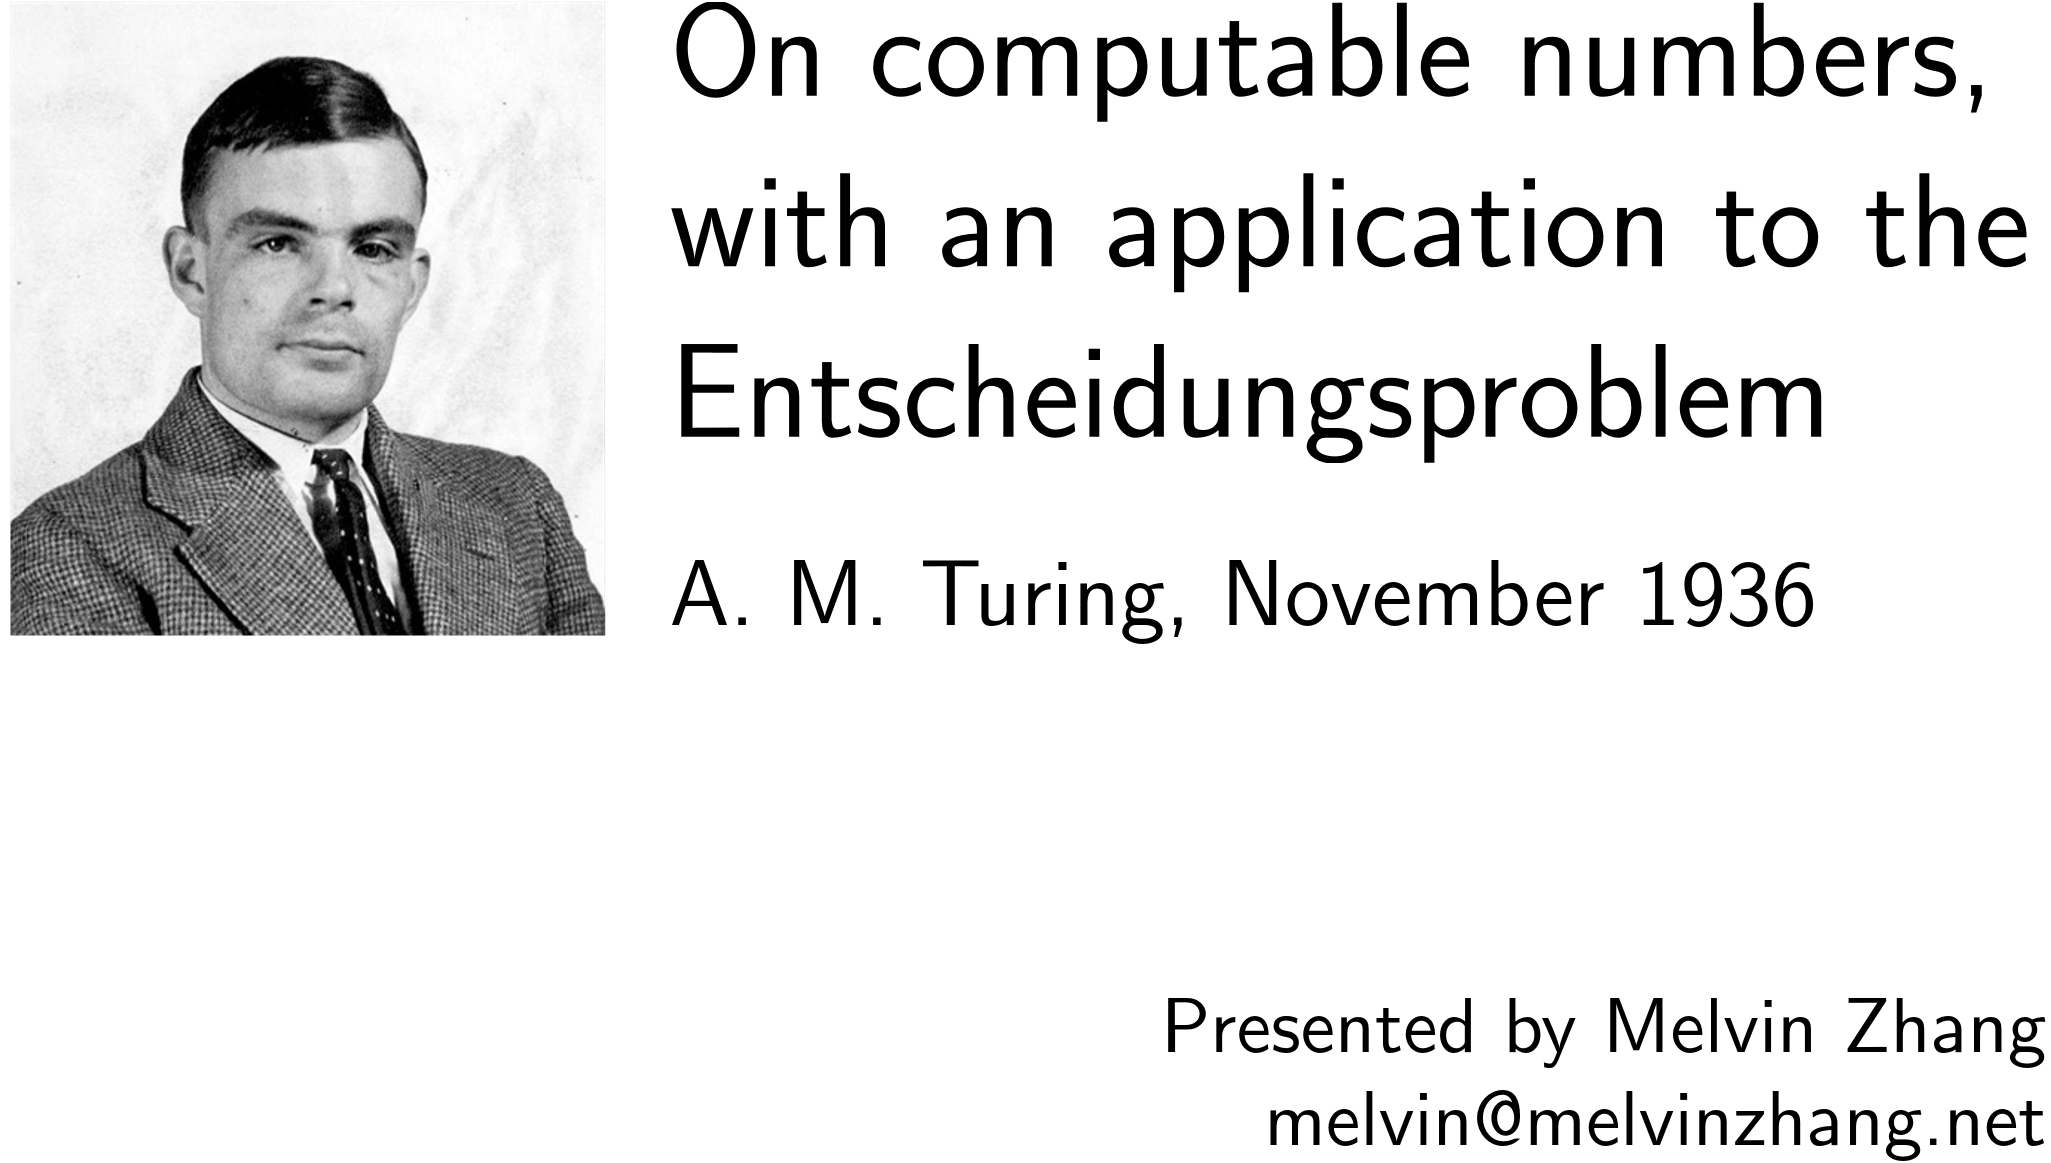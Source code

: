 <?xml version="1.0"?>
<!DOCTYPE ipe SYSTEM "ipe.dtd">
<ipe version="70005" creator="Ipe 7.1.4">
<info created="D:20110714171756" modified="D:20150719093119"/>
<bitmap id="1" width="297" height="400" length="101563" ColorSpace="DeviceGray" Filter="FlateDecode" BitsPerComponent="8" encoding="base64">
eNpkvAVbW9vaBfp7vu87e++2OCTE3d09JEQJSUiCu7u7u7S4t0CFuru7QSktWtm7m/su9jnn
uc+962mTEFZkjTne8Y4x51ocvK/MC7iseqVCLpMrlCq5ymBzJ3hcTrNGJpGIRWyeQCSVKxQK
kzerpru/u7chx6nTWtzu+DiHHba4OIfNarNZ3E6nx+N0xPuSUjNzC4uKCgqLS8srq6u729p7
e1qa2ppau/oGB4eG+ns6W5ubmprq6upqqytKS/LyC0vLinPTczOTfZ4Ef5LLH3DHJ3hscXFx
rvj4eHec0xHnjndYnFaLM97lSbI446w2l8tmt1rs8R63yxnvTfDGOx1Ou93pinfa3C6X2xfw
++Ld3gSfz5cAm8/n9/sDgaSU9Myc3Jzs7Jz8korqwtKq2tra+sbWto7u3r6+vrmFxfnZuVOn
z507t3rh8tVrN2/fe/j48aNHz168evvh49raxsGbsiyvLUalkMtlsMnFEoXRHueItRrkIoFQ
IOALhCKxFH5pcCYWNrQ0lOYnO416k81us1osVps91mpHjsjlcXkSkwLJWdl5RWVVtfUNlZVV
NfVNLW3N9Q1tbU2Nrc0tbe3trc2NdTVV5aXFRUWFhQX5edmZ6RnpsCV74xJ98Q67Iw4OMx6Q
jzXGxMSYTGaz2RJrtthssUabyWS1xVqc9ji7UR8TozWbTfDR8C1sDqfDZomNNcWYLRaTIRae
t8MzxhhTrAVeHPvPZjEY9DqtVqMxwp3OYIo1Wex2S6zFhryLE0bFAtCb4UkHbHHxHi9Am5iY
GPCnpgG6+fn5FQdvy7I8VoNCChsQSCgUiNRmm1lvVAk5bA6XKxYgSMmUqhiHN7O0oiQrPeA0
G822WPgOFviSMK7+xIDPn5qSlp2dVVBZVl5V3wSo1FRX19Q1trbXVlZUVZWXVwHB4EFFGeyU
kZaSFIBB9iW4XXFul8Nht8boYs0xRoPBGGMzx8QYtBqdUqVSqzUaDRydzmDQqWN0uhijRqXT
6rVKpVan0enhWbgxwqsQEDQqpUqjlktgxJXwIvVheSiVChXcwJ1CoTx8R7VCLpVI5Uq1UqWG
XVUaeKjVw2Y0mU3whjoN7KOGj7TbLGYTjJbegAyAxeI8eF+R7QWghCKRUMDjsEV8gcIYa1Rr
ZDwWi8PjiXlcIbBMb7S5AxmF+ZmZKe5YrTbGagU2IbT3B1IyM1NTMoAlxfnZhVVlJWXVNZUV
1cVFBfkFRSVl5SUFOZlpaemBxOT0rOzMNKQMEtxxDovVaok1GREM4HtpVIdHgXxHmVStliuN
8n8OTSWXwxEjByxXaDUysUwsBdrDz3B8aoVModIgyIBuSMUikVjEY4sEfKFEKhGJJbCjVCKB
G2CARAKVIYY7CY/L5QkkchX8DJyQA6DwTrDJEEgBRLgFhNXAPHhneKQ3xgArzWbHwZvSzHiz
Vsrn87gcNpMh4PEkGr1GrpEL+QKRWCzm8aRKlcEe6/IlpWeneX1ep0mnM1ndbo/Xl5iSmpGW
mZ+bmVNaBUjlZeaUFGRn5+elpWSkpiT6EXHISE9KiHfFOeNBc9wuG9SPHTgeAywALsD4aZTI
gUPZ/5sBSpEQ6l+qhWOSSg+lAHkkk0uEYqVSIoLn5EqZkMuGA1MAHDKFRAjAiIVCPiDAZdFg
sLkgGTykEGDo+YJ/b3w4QDaDSmYw6HQmRyBisjlsFkcg4QBuQsCMw+XDCwQAAofN5vD4CplE
DGDL1YfcNej1P58XpDiMKnhTPuzDhY0nkoGwG7QqFUJhlURqsMQ6Ag6PH+QwweZJCAR8Cb5A
ElRwcmp6RnIgJTcnPa86PzMtIyMlNTPd70tJdNriQYTtVhAMK9SV0WQy6LUagznWgFSTGoZO
ptGAYsAjvVoOIy7kIQRAZFIpFQMxuALkq/Dg6ODrC4XQTvgc2EUokgENZFI+hwMAioUIGjw2
AMNlclhMFptNp3DZTBaHy2HRGUwmg06jUqk0Gp3BYPAAMj6XxeBymHQ6g8WG9+YyGSwOi83l
wQYgc/lASQCUx/uHIQhOMrlQfNjKFMa/Xhanx8fq5QqZSID0N5EURlal0QLbrA6H1Ww1mDwB
byA7MSXZH0j2xyWlZmRmpGdmpyQDVEnJyfHOhPTUhKSCJLfT4/eAqpvNTjtICjISOrVSrtBo
5DKlQgz8lOlidCpEI5AvgVQUjIdUJUeUkctERhWOWyiSiAEGFpXJZLLgyNnIcXBg7HhMJo/P
5Ym5DCZfAPd8YA4XpIJNpzI4HDqRDogwGFQSkIZCo1PJBCKJRMTjsNHRGBw8JuMIFMALgCMT
cFh4hkiGR1gsnkSmUGlUCoXNpNFZbBaTDBuVDqBzkHHi8WCQFIgq6A8+VOUnxtuAQDL49mq9
Wm8GWY2FAnG6fQnxDq/DlZaVkl6Yn5eZlJSeGkhNDnhcbrgDPUY6r83iSvZZrP4Em8kWZwPt
k8sNeolIxeWLZXKpiC9RKsUCIY8mFvAlKrVMoFRID8cK+Q9SAkTm8YUCLgsOnA3AcBh8AYvJ
ZZNZCExAcRh04AhfwmPAcTBYAhkgxaDQeEAMBhuIQyMRAVRSNJlEJNNoFCLggCeS4AZPIOCx
mOjIKNQhUiQEPhIeSyTgcXgSlY7GkchEAoGIwwNo8CSHQSYBYmQK4EYHcUbKD74Ti8sTShCV
VB08qUwPuOJ8VujEZpMjEOt02R3giJLya/LS8zJTs5I8nqSMrMyclJTMlDhXijM+3hFrcfn9
ceZYpzNGqVaoDHqlTAHskAAn+VKoGz4IBUcoYDHYTJKQzeQJ2AwmhycUi4U8jpxPF0uYYjXw
nEenMnliuZBK43OJCj6UCpUpZHDIJDpXzMTTuBQsT8GgA3YMoYjNZLOlfApPTKFzWBQmF7Bk
UCk0FofKoBGJFHwYGksg4IA+BCoeS6egMehoDAZ+xGKwOHiMJ0eTqQQijYojYlFoDBANhYI9
sFgsAYMFQMlsLA72Q+OIOCL8YzKIdDafz6YBdGwodahI+cHzlorSvOyCjCToRh5/WiAlJRBI
TU1MKW+vyMoBlwMogqnwxlutLrtO75DrQGmgfaqBGSI4cJkIqkgoEHMRDQRBZCD8ZXGFFCaL
RmOxaCIWnQOw8QEqvhCpegFTImWLVXQ2DxDgiqGIqMAPIvCIw2VxxNFsAZ+CgbIhcXh0jojN
F3G5Ig5DwuKBU2Fw2EIunS1g03lcBolAJJMIeBIRi8GhQ8Mj0Wh0VFQUloTDkPFRGAyCE7Jh
MPB0NC4CHQ0IYVAELECEPBUVCWSLhp0IdCoeTyGRgW44Eg1PJGCJdBqewuDAWNBhoBBxE4iU
B6/729sbq2tqS3Jzs1LBVedlp4EMpQdKW8tTE30BX7wVOrlJbwJPoJOI1VSORAYCAV2FxwLA
mXw4QDadwaFS4NhoTA5QHCqewSZSKETgMplBiMaTSFQWg8Fk84RSuVTAlcl5IjmVwWbR6Rwh
ncOh0rgsIo1ModMpFDoZAGWDnJCIbCGdyJYIxAwqVKaMy4MiBFHmsokkPlQml04i0Vl0CoZA
xKKj0ZHh4RFRKDQqKgqIgUVFoDHRaBQKFYmgERkeFomODAuLiAQ08RgUAlJEJLwiPBKFxmKI
NArcEElEHAZLpOKBXwQKCUtAVBJIjrQIFkcolRy8G+7qbKmtaa4oyM9NT0nNyUoNIG3dkZyT
aAe7G2uE5qSUCNRSiUzEpLHwiBKQaQzoGTQKFfoHyAIJD1pKAuJjiRTQU5BOEoFMJsII4bDk
6CgMqAJozj/yKObz5XKBQAytiUUFVIl0JpUGJQo6SyET8AQKEfQV3oYBqkImM/kipU5I5cu5
QjaZAcUsAlLR2VDWAg6DBpJCxJPhk7E4PArogcXjcOGAFmCAQkdFhEeEhwYHh4aHh4ZGROEi
wtHRkSiAAR0ZEQ7QRUZFIZABAbHoCDQJXo1BA9dgByyeiMfgKdAeoDvQkO7JFkgUB+8HW5qb
6mrqinNyslICiSl+t9MaCwnGZFSD8IgOmzAPui0FqILHYKNBGQkEEgWOChuNwZPoBIAjGgc/
YlAoIA/z30CBnoKUYnAsConOpAAiDOhfXDZLwBVIJAIOH3oWkwrvBF+IRmMyqeCB6MiXEqvN
MTIWlSEFi6g26aRqR1O9Suo2x8boYqxSplzIFMnodD7rsNdDnRPJFDIegyMdag4oc3gEChUW
BhiEh4SEhgYdORIUGhaGMCkqAoOJQpMQeYpA6IfG4hHQCKBgkaGRuDAUDo9FRUUivIJfYPBU
KpEEJQitAsaYJxQevOutqamvqynJSU9L9sZ73Y5Yk14FFl/O5fD5AiYcBjJyyKiRqBQiIRyF
J1NIeBx8DiYiPJpIwYEKoKKJ8Pnw2UQKgQRcghrER6MBQSKNRSEzmBToK2QG+HzoIizE2jIQ
n8OgIySCioPHLKQSmYCh2pKSU1TgNdqzIAzVVNVYfUtPWjJae7unF6ZnB+o6ihzuTKc6Nl7M
pVHoLGjnBDgsFBoHRw6FFo1HRaDQ4ZFAjvDgkPCIkKNHg8Oh/lDRUVBoUREgVnhcdFRkFAg6
AewDDC4KQ8RFhKEio4lkOAg0EQOKDsyEocfiaFQMDrSAC+IrPXjbWVJYXJiXluhLiDPHWMwQ
KcDdgacB20Ghg1oir4KhIhDhkEi40Ag0DjosBj4Sqj0aT4iOAoWIwiKSgAbyQ28GlaUyiJho
0EUyCxhHAnxJh+aExWSyGRzweVQ6BSE14gjpcAvKzpPIpApDjF4kUsUWDjRmOpJyKjva2wZL
07sfPDy/emHy5fq1Wy8ePn1w8vj0zPDxU3XpZm1MjJTGJMHXQaOxkZjDgSPhIlGYSAwJ2BMG
QhUVFhYZDUMYhQ4BhYqIigqHA8GhURjEPIAwYIH1eAoRjcLCU3gMIh5oYAK0iGgiAYWh0/8B
Cty74OBte25aWsDjiXPYDJCzVBKRREAjQ1sEQQVlRN4KDQjA+0MDDT8ahVQ8gA534aCTYdio
SBi9CDRghwaNDKchQkMk4JigNdBoGRwKwhkmEo/oiMwzaWwqhUECe0gHrQS3yGQxEVGPdXnd
3qREj8eu5cVWN5aVOmTJE0vHB05VBAa3f96aGV3/NHb89v272x8vnLr/4vGbgydTQ5MTjWlC
OrwXAUfAkOkkVCSeQYpEY9EEKpYAgoQn4kCtDykUGQL4RWEx4TCQAAgOBg+LlAAByp+IjyYw
olCoiLDwKAwBhQKdJFAicdgIDJMJ6gp2jSsQiQ4e16TarQ6bxaBGMqgacXJUEGkQTiYVeANA
oSJROBIIAFR0WAgigtBGQrFhR4JgHEIQSQhHQ/FhUeEoEgmDJv0j36BleKQhUzFoMpMG/pfO
Qiwin8TmgV+kkXA0RNvZVBxLINT70xNbasqKMhPTSwb6moqys5Jd3VMN7oLZk7197QWl9w5e
TA1d3b9WfOPzrZebmxNzmy/vfN26f2r16pmTeXaFiMWgYQgcJhEbjhbQ8Hg6EwgVHRURDWhg
6FD2YI2iQVdBzYh4REngnsgkYIhUMplBJYKo4NCRiMRFR4PjQkVTmBTonFjsoRf9x+7wRPyD
5+3FCdYYtQ6oJIaYDRpJh9EGXSFRSdEoDBo8G6g0Dso5MiICEIKeiooMDQ46FhQcBrUfGhkR
HBKJigCGRwGtUFgiFB1IOSLxh6WJI9CoBAIV9ItMZbAgT9KxoGyg+FQkUVDoloL67smF2aWr
j+6e7Gnrnh/tqKutK89NqJsZzCscvVSWbEubWN+53jn5+Frt4vqjx5tf7y1c//x2/evrq+cv
nl2aqE52aGQSLgURBiLYbyL0UTJUFtCGQiPjAEREymiIdpLABJAhsiAbAwGKQmUCkFAAcHAA
JRZLoktp0dFQkyB8gBqOiOwOb80TC/9+NVib6ohRqRRiaNoiPtLhIEbSSVgMUvu4SDTi2FBo
UnRYcCggdTQY1DIyNOh/j4aFHDkSjg0KCz12LDwiNCQK6a6oCBBLqGsgNrwqIgpLhPZBJ0bj
aYA1GUjF4LOI0VgKlQBaDH1QokkoqK9v6Ojpahm/cO3c/NjQ8ZH++uykvLqcuMKV2fTcM2MF
lvTmq3++mhy68mi48fqTR592/lwd/fptbfPzkwvnL64stBSkuWJNWr1cp2WQGUQmlUxHjAsV
HAq0agKwhspksxiAIYUAT0GagQ4McglEQKwdC3SSBn0zCkeCwyWxLCIcYsdQJMRwHZKOQqay
RArV32+ON2d5XVatRiEWy6QQy9hIvqQBL3BIN4lEjh5kkBAVdDQ0Ijz4aBACV2jIb8Hhwf/6
nyPhx0JDjh4LCw8JjjjcLxIbHYXCkpAPBWEAgcDiyWAkwHOSoO1xGBQGmUBisCnRDBKeJtLH
J2flZKbllpXmZucV1gyvrEx1D02ON6W6fWVuY83F0eL6Z6eys2pnN9dujF7/cKWg//37tb2D
h8fvfdv6svX6woUbF0ZrCgpS3TZDYmJmshocFkghNAn4B2AxEKAoCFBsJsBHJeCpbPgeFBoT
UiQLDCzEKmTqAHIeAdH4iAg0VkhGYcFvosHhgOMn0cDWcHhilcHy9/vpvvJ0f5whRiuVKmVc
xHBTIBpSgBgYSASIYAcHg26HHQsKiwj+Iwi24JDQsKNBQUd/+9cfx/7DqNCwcEArHI2OAK3H
YjCIJ0ZD0eOQj6MQMP8BCoQXsScoEpUtd2SWVVY3tPaMjPY19TQUZFUNT4zM9rRNnF/uq0ys
qEiuvHql8sLzvuTCkRffHozeXHtXU77z5dXXb5uXZ9f3dvbenj939/5yR2VVQcBhDGQVFKXp
hWpkigXcNEIUOp1GJgr5EGtFAh4FHAmRSONCi4U2wuawkayNiLRELhdzYQBJIB2YaBQ+MpzA
oOLQZIh5ECLpNBake7XR4vm1vjzTWZJkM1mMcqlSwgTHTUVqmQr+CCCOho4afPRoSGRI0LGQ
8LCj/woOOnrkyLHg0CN//P4H3IcEhYYCoyJCwoKDQkJCIqAhh0SAT4mGkABAgcsDRSfSyej/
lB6LhNhQMivG4c+u7R3sqWzqHZlcPHthfKy/vriosm6gIqt24f7TR8P1w13pJ55M9b6+WZrd
ee3vlws33m6OFTz9/nHr08/X/aub3/5au3Tm7psbfRWVxRmBeF9qan51qozDEQi5kDqAUodN
lSwSIHmAywYWMaHdQsIEjwKxgA1mDgm+MpVOpxRxmCwIfGRk9iE6EkuAUARflkEmQiulcUUK
g92dfrC+cnK4IdfjdDu0Kp2cBZWHeDg8EcxRZGgYGnJAyNEjx0KOHAUggo78FhR07OiRo0eP
/XE06NgRcHNHgoJ+/yM4FHY4EgpOJRoF8SEyFPBBHB4SJtCIqlJw/xFzFgXenK52F2anpeeX
VZRXlJcWl1Q2dTb0Ts2NtDY0l5ZV1A+cunr7ydjwdHPF1P2pcy8Xy0sHN7ZvX3/1+Vb90Pcf
u1s/30+1vfn29+aDizff3uopqakrL8hMSPAkFhU52ByxlA/iTUUiOgcaFo+NzC1BrERcHJSk
kI+kd75QolQKeWKZTKk3m3UyPgcKlg7JGBoYosoEOqQ0Cg7EHZgvUttT8qoOPi7ODrdXZQdS
/RZjrA7BHmI0FoeJAOsfHIoKCQsPgyBwFIBBIPrj6DG4P/L7b0HhUaG//9+RsN+OHvm/fx0N
OnLst98BJcQCozBRIeEQvsJCIFBFHEVDSCBQ/msPyCQam6dKrMl3iWlkOk9qtbjSS8rz0wI5
XWeuLR/vHehrbxmYX5qb+nihtrWm7f2tuhtPW3zZd/56eeXV5y+TJY+31r7/3Hje/mzvz+13
t64+fzxS3zPYUZ3vsDsdvooyG1siF4DJJwGPBBABuFB1fJFYyEfSLeLlDidy+SKJ0WrRKnVG
g9potRkVQi6ZLWSBvYBUjIWUQ2AggQ0sFTJvLDb4iht7fq2dPznV092Yl+W3mU1qAUJYMuKA
oGmFhQQFhQZDnYUe+/33oPDw4CO///7bkWPH/vjjaHBoSBDwKjgkIuj3346GhIX9FhR8BLQK
xD4ErENwGDoEtD8CRUAMTQQKR+SQ8VSwZlyOUKZxJAWcyEoGMsJUmcVmsmdUZWZlFfedPn9q
cvnk4MDiyYG2s7tjzWPlF+73rrwYtbnmvm++fXn3/avSkYPtZz92P1/p/fr3l50312/dnazq
mesuK7TFOdRGb3JpWYBCU/B5LB6HpxQLlSyGUIpMoEOHotBYXGS2W4xM7MZ7vG6rRq7Sx5rM
DpdZzuUhE3dkbAQ4eQI0OjLtMOlhIYMJlJbksqa2v9fPL8309TZXV+QneeJi5CCD0EcxYFQj
AahghEYQK4OP/nEsJDT46O+//fbHsWMgUggasAUFwa+OBiHCFRz8x5HQ8BDYD+ANDsWB78Wg
ACOoRxTkcYj5HD6LRo8W2eFjpEwqi89jUOlI4IScbAx4c0oKSrtmV1ZXxruHl87M9gzePTl9
tm34xfWTV8/nOFp29jZeP9z4Ot669+3D1u63913PDr5vrT2893K5oW2su6pE6zCJVMa4+iuD
GqpUrtWBCxXxeTIOGZIqk88mgzZxBCKxSCaWyJUaWyApOTHepNHodYZYhyfepBByoNlTEIbA
l0Xmg/FEGhgzKosrVJh8+dX1B+sXVuaHBlpbW2ryU31W9eH0BRkbicQRAApgQIA6pA/gcQQa
3VGESaFHjiJAQeZEuiCiXSFBfxwJDg3+/RiyN/TFkODQKKATxIdoIhXGCkdhIVMyeqfXrhaL
JS5vQpxRozfbNcjSh9QQ60tO8Oa2Ds8sLkwMDi7cnG6YuHD56mTr7bXZmWdDnqTnuzuv7n74
9qzt3s/t9b2/fw6d/uvg6/abp2vX+9pHB+uLYwJ2mVpuav15N4ku0cc6jWK2GGARgCnHMvhs
gkggkGpiLJZYnUKlM3uzcnKzk5xGrdbkjI/3+qxyqRAOHCw7MtWHPQysJFAtOovNFcpjvLmV
tQefLp45NTrS3txSX5Tut6rlQigQGj7qEKjQkBBgTXBISPCxoCN/HAkKPgqMAoiCQkJ//7do
HdIKCBUUHIwgdvSPoDBkFigkHFxDBJ6Eg4RAQiScQAKbxxbKU/02rdqSmFNaXJCdmVNSle03
KeQKCU9vttmciSXNtcfPXRitH7h9faD/0pUzp09MPF048eRSifvk+28vr9z9/GP+1PaPj99/
fr8w9P5g7/v6m0+PZwemJloK41PcOqVAU7h+N5clMRjt8TqxVC7mMZFpcqaAz+ILpAZXak5+
cpzJZHWlIuv4mV6zRmH2BjwJiXFKKeyLrEtAl0YhUZBGY3LAYvGZHKHSHCiqawagzp2eHO1s
aq4ryU5x6vRyPofLIoPNRiJdCDKpAzJ15A8gze9HAYcjIOwIdPDTMQSgI0gLBM7Bf+iP0AhD
wqFkQ8PIODQaT8KjoIVSWBxIEHQYG2WMTW3yZJY2DU6O9LY2Nbe2NjfVZtltPrc+xmh2ehLz
asu65y8ud3YsPV6dOH9x/tzpvuULU6uPpss673z7eOXcs4P7Y69/ftrf2fnUt/rtrx8ba5tv
zg6NTbaXe+NteiFXbZsZT2OKDFq716ZVKCU0LDLrQWPyRAKJ1pVd3dJRnuX3ePyZJTXVZTkJ
ZqVY40jw+NJ8JomQi0zCQ7VBx4eC4/AEQpFEIuYJpRprUklD+8HahXNnZ8a7ujqbKkvzEy0W
g0Is5EKCQSa4AKhQOO4gEPFjf/yGYHMMWAQSHnwMcVGI+fwD4RREY5D9qKhDKkVEhIVFoKLD
wnBUfEQIAQcJnUrCUtl8gVip0RgTiuvK80vqWptbuodHjw+OHm/OSS8qzkwwSNSu1Iy08u6x
hVP9rWPXby+tXDp7bmV8/PrpuSf3p9pOf917fOHO3x+Gb/z4+vnL/sHc4MuD718+7344393Z
31Kf5bXHymR2Z3GRnSKI0cUHkhNMsRYRFY/DEwkEukCisqVV9xwf62soTE9MzCprqq/I9Znk
AoDU4wW/LeKzD+d+2cikNVcohn8iiUKBrL4bbIkF1W1/fzx/7tzcRNfxgbbamooMp9NqUEkE
HCaJgAMrBCJ1aA+ASH/8/q9/gQABvRCbeQShEkhVGKJJYMsjw4ODIyLDwsF9QbcMh2wcdARL
w0VBuiSQIBFRuSKJVOdM8OSX1lTn+hNz7AlZlR1jSxenxgaaSzJS04oDar4+Md1X0NHbe6Kr
pnVq9fT06r1LM5Mjp69cePJydfD48z8/373xZevEqf29N+s/Du62XDz4tvt169359tq60srG
Aq9Dp0rI8znkeKFFY4lLT411BExSGjLFiCczhWpXYefkyeWTIw15ib6sqo7mqjx/rEIYY3N7
4u0GBQAF7oqHGFIGYiXoXIFApFQhK+56qz+vsv3Xh9VzqwDU5HBbXV11ljPeGauTCfk8ZKoX
BUAhrR+UHJjzx7/+91/HIKcAUECoY4cGPSzi9+BIFETiEHQIiFNYFBENkS8sIpoQy0BTkXUA
JIJCqBJIFCpjUsPIxNT41OLC+PHRhtb2xprGkVPnlk6f7s+IT2xoKdSL7AVV2XUV5f29RRnt
08vDi69ujQ30n7j5/MnTs5NtV398f3Ht1c/J8Z2fT9/v7681zf21/2Nr7eXFrqqS9Ny+Oq9Z
zbdXOZVsrNQulcvdHpkuwSQVEKMgg4M1kLlKB5cuXrk811Ho92bV9rTX5AesKrFKZ42Ptxp0
Ej6HD6LGZTIgTuNxyEwaR6BUy4RiucYSKKjpOnh/ZWV5YfLE8YHO1sbydI/b5YjVq5UKMQsf
fTjtHgx57uix0P/73//5n/+D2gO9Ao068ltUcFAk5BRUWCjUGUCFi4bcgsWgKVhkqgxPEdAo
FDyFSUZWyXhcDteikPg7R4anZ6ZPdLW2tTSUt7S1tLd3j88snT577Up/clpFXbmPr2kqKcgt
aR/prk7tOb88fuHJra6S1sXbnz49Xewde/tj9+Xa3rWRmwefH4M8zbW/PPi6sbv2cKo0rySv
s9kHnkCZmilnRquSpEKhJU+rjhc7eGIaMTqKQmIILfm9i5dvrc62Zrk9mWUNDdW5boNSLjPa
HXabUU7nioRg8uRkAgaDJ+KxDAZHqtUpBGo+T+/yZ1e3Hby/vLK8OHnixGB3W2N5dmJ8nD3W
qFOrpFwy9jCHHPk9KDQkNBLc0x+wHTmciAKNQixSVCSBHR4RhYTCUMjBWJBNGp0AdyQyjY4n
UghkGg7YxIUkwZBq44q726rqOjpaG+oqMuL0cYGc2obapr5TK5NL9y919/W31pUHrP6Whqqq
9hPjw8UNo9Mn5i5fH60p7Vm6/fLN1YkTt99/Xd/8/n75/N7u8y+/di50Xfu1s/N14/31geri
tPzygN5hlCXV+HVYiU9AEuqTDbaAQK2NlQkYaAqbzNFn9Kxcvbo625bt9mSU1tdX5yfEKOUG
cKoWk4rPYSKz0mwOhQhsIhEJJCKFI1XKhDqJ1OxNLmzqP3h3CNTo6EhfR2NFQTYwymo26jQy
IZOIzNWFHz0SGhEWGoG0v0PPDaUIJIqMQCPT5SR+JBqx/BCDD1dBiAiHGFwuV8AgUhgUKg1L
40v4bL5YInPn17Y317cPDQ0OjR5vzEnOSPImJibnli/cu3zy9NmTCycnOysyPI78mtaWlt7R
qZaS6oHjx09euzFRWDV44vzT52cnzt79vP959+D2/Ie/1z/8+e3piVOb33Y2P395vdySF3Ak
J2gDSVJHdXECmWNjRvFifLqkKgPLFKc1GKg4KpGtSWxfvnRmda4j1+NOL65rqCsKmJTSGBvg
pJdCYkZGlwqDjEcMJ5QfkSlSKGQqiSLWm1LSNnLw9vLKyuLU2PjoYFdjVVmJ3xvvtMcaNDIR
l4pHVlrDQiKjQsBGHYN+BriFhCOrh9H4MCyDy6RQ6MhkPQYpUgyy2IDBs6h0sdZgNIGP5IM4
UchcaLxivT2ltr2lvat/fGCwf2B8YfZE73B/V1ux155YMffwwbnlSydOXpirS0tw6TPa+rq6
BkeHyou6xsbmLr+4VFXZ3TR+6/395TM3N/5a+3TwZOLpwd7G7t6npflPf2582dh4c7Y5M2CJ
jVPGZyuk/uxEHl9FxLAdXnn2bB7FaBJYckzESBJP76+fPX3y7FxXvjc+taippbk82SwTKnRG
vV4nY2MJFAaDSsAgKzB4ApFEpTIFSp1WLRbKYpyBopbBv99eWlk5OT02NT7c3VxbVZGW5IMu
EKOVifnIKhMRGxkWhQpDghzS+CPCw6NAriHlYqgCdYxJpxRyQJUwBDKZSoPdkVkfrsGbnJaZ
5jTIWBwhhy2USQUSa1r/1Im2ltamlo7u7vbuscWlienx6TNLx/tr09IHbj68cXls/vqd2frM
eKOvqL77+NjIbE991+Tc/NLVS631fc39Zz+uXT9/++3PzbWDF/P3f3zb2dv+sjq/cfDp65eN
1xfas1PcKqdS7textC6XzqTAUkSWGFH++Q6u24CP7a81UIh8o7/qxNLp5ZnuwgQAqr2rvSrF
JAHfjZzCJqIhK1kEAvbfy/A4ApXBl2v1GqVIJDc6koqbe/9+cwjU+OzESG97Y3VFVlpiwO+x
GVXI2Vpg6jHhoVHoyIiosLBwxKkHo9HIXDLYbKE2LqOkrNCp55PxECPxyHQ0uFkuWxZfWNPY
3JTvt0glciFXAB3ImNF8cr6zuKS8qKhn+Hh/7/GZxXOXViYnJpdv35iqzGmYObt84fLDp+dH
2yvzkpze8qHRvoXp/u7xxdmpxYsTrd3tTQOv9x5ff3jn8/cvf328cmdjb/evnc+rc+sH21/3
tt7dHCnNCWg8OpLWxFeZ9JYkPZZmUnEleYt9ynwHxjx/qiKOydf5q4aXLi5O9RT73Gkl3b2d
1akAlFgBQCnY2KjQY0HhcGzIujzkPbDJHKlKJZfI5eqY+PTy5t5fby6urJyamZifHOnraqku
yUpLTklNBqTUEqGAyyDjI5GF+8jDpShkw2PQyNQShan25Nb1HR8pTjQImDQysvoH2s1giET6
tMaB46MTHdBVrGYVXyJXaH2N05MjtQWlZfn5xZXVldXNHe0D8yunFqdnV+/dO9db3Tg4eebW
y4fnTs4OtZUFXOl1HW0jE/1tw7Ozc/PXr/a0DjTUXfv25tn7sw+/b33beXbr3Y9vP/e2ry29
+7m39XP7xfXJhnK/OcFMFIId14u0SXo8NVnLUmWNDmizXcSY6fMDxUaZ0l8/PH92dqKnJOBJ
L+vuAaBiFSKZWqfXq1jIykkEFAs6Eh0NwRhHiiYwYIgVcqVCaXBllNV1/nr9D1CLU8N9Pa1V
hRkpSamZGYnxVr1cLAZJpkM+RpYRIw7PacDgSMhEOrKioc+u7xmdmmotjFOJ2CQUlwUJksNm
yuWxed0Ts/OnJ4fbi9MSTFpTjFqf2jHf2dPe0deYlWi1O1wpxeUlbY1Vnav3blxZPH3z0eXj
re3dZx7fv37jZNPAQHtZTnF9e2MPlNzUwrmZ64/7Wub6Wme31z/vLaxube78+fHW+4M/t/d+
Prrw6uv27q+N2+cm2xoSnG4LS+i08FUMQZwKTytwSvWpo2OqOAvVMLDYV56ilweah8dnp8a6
SwPejPJOKL00m0YuVRtizHoeJhTLYFOxICvRyJkAIC0EOk+i1OplErHKllJQ1nLw5Ozy/NTk
6ER/R0dzZXFJfk5+WXlBXmGiSy/m0JHZcyqFRMBER4Yhy1EQ34gE8NoUmsSa1zo8dQq+Y6YV
kKJR6EwWk8Xhi9XxpcNL586cW54bH2wuTDE7dZqc3t7mgq6xzsry0rzUQrgtryjPT08rrO+b
uzR94vjCpfPHa+tGVq/dfvPgRGtLe2dDZfPxkt7jLbV94yMTq88v9vX1dUw8/vXt47WTL/a/
7W/dg8e7v/bf3Xr85/ftH1uPJk701OQkmOLYbJmNy1ew9EYUr8LJNJlGTsTotEJp/vK5viSZ
1N8xM720MNhW6nWmFTW1t5al2BRsidqg1ykYUZFGrygKR4pElAopDrihcCQKpUBlNFpTSqpb
Dp6eW5mbGBuaGu7pbqspK8vPK66tr66sKUh1aMR8LpuMLIfhcVhUBAYdDR6JQSEgNUaXWHLb
RhfOnJ/rLYrXAlDI6ZAMuBWp44v75s+cu3x+ZXF6sKk016Nz1bWXZpU0ddSWVNQ3NHZD2xud
XRhpLsrOKeuamhvu6B4/tTTf2DU+v3z7wfmJjvqO/t6B8a6e/t6uruHpqdUXt6eGupp6Ln/5
+vHm0tPd/f2tB0/+AqC+vbvz8Pv+7l/bj6YmOvP9/jgfhyV3aKQavlYfiatIYal9030mm16s
K1882WUSCEyFA9NnZgfayxOcqYWNrY1FSTYFS6KNMWgk1MggMhsHIhOBxuDxh2cskqlssVKl
EmtijNakwsoOAGp5ZnS4d3ywu7OlprQ4O7+itburq6epNNmmU0iEZIRCyHoiGhuNJRGpfCZ4
bSqDKTQk1w7NLZ1eGK5ONAiZyMoGWDYaQ6By5bePL527evHcmZW5ka62SrD/rQ2dfd3NFYWF
FfXNPQN9A1Mr56+vLk4OdrR1QCoYPTExu9jXNTA2efLKrdW+qubBwd6+2aHO7sGhkbHZc8+f
X5jorG86+Xpj49G5x1sA1KOnP/d3f31/9+De7vbe3zuP5hfafbYkfyKHKbPpuFKh1soglBUy
eSnHK7RmuTzQt9CVJhZL5fGNMxdnBjsrvfbkguaW2ryAVc4Ua80GpYASiYkIQ4FpRtYxsYgh
pDO4YpVWq5ZpY2Ks/vyK5oNHK4sTQ30dA91tTXUVhblpuVWdw6NjY/1NhYnOGKUYKTzEVyBT
yWA12BIulUyFKuPJ7dlNQxNT00N1KQY+nUpA1neQc3tUrpyGwbmV1dPLK2eWZ8c6mmrqWjoG
JvqaqyrLS8pqK5oAneHp+ZULt+/fXBkfHJ1dWpoZn5ieGRlbnBudvXBhrLWtf3hocG6mv75j
eqpr8ezDtw9P9be2zT3b2H5z+f4GAPXs2be93V8/3zy59eXL9q/txyvnOqzWtAQvmynSGhg8
ntypZhTm0KjOkgSplCmvuHSj3cHVmeT6guGT00PdlW5LUmF7W22uzyJj8FUxejmfGk2LjsCC
K8eD/YmGdkVgsfkSpUark2sMCFDVDX/eXZgc6u5s7gCcqssLsgIQ6o9Pz81ODDSWZCaY5MAT
MhGZ8AOrSuNKlTqFkMPhsJhiudFX0to/NNJdGdCyqRQMsJVEojLYCld2ddfo7OLc7MLy6ZOz
Y/VF9f2DzSU5yakltVDSla39g8OT84tL565cu37zzr2VlaWFqdGR4dkT40unTpxYObc0NTK+
eHJ2YHGmuXZ4qn/l7PWXry9PDvXPPlrfenfp2oe9va2Xz/d29/768eLFtY0vn39sP794pSvW
k2W1shkcgVsm5rL1GkZaHJWhsDo0IqKg9sHz4QBDHysTO4vrT/R1ljtjAoXt7fV5CWYJnSWD
FCJgEMAWQLRAhYdCckXsAZPN5YsVGr1MqY2x+Qsb2n/emhxqb2yoqW+oq6woL8jwZVW0Ds0s
zC+O9zZVZrv0IgEXgQpgIjDEunifP96sgvTIgRDlK2jsHuhtKXIrGCQicn4ZFoPFM+SunKrW
3sGx4yPjcycXZ4/X1PR3F3gdSR5fbllBRkppI9T18Pjk6vnTs1OnLt16fvfyhQtnpgdHhwcm
Ts7OnF29fHZ2dnlhuG3m9Fhzy+jyudXVR+/vr0yNTN1+s/7qwvk3ANTbF9s7e39+f/zq0vrW
+v7Ou+tXu+wpOboYHoPOjtMrWGSJTuyS0wU8qdsuJ/ErVpdLDUSRXMKXWuIaahuKbLqE/NrG
2hy3QQx+RqWUiVjEP6JwaKg9JHkcAoUEP55YpZeBj7L5Qft/3Rrtqi0rLSooLsrLA0IFciqb
B2YW50+O9zRV5bqNKoVUwKYCBkSyyOQvq60rS7NKuTyRWm9PKmro6uttzHVIaPh/RxhUNF3m
yq2BfNDZ1tI5NDZ2vKqgvMKjivFkJiem5WSn+ivqakuLKpvaVi5cOAWcW7l17erdp8/uXJye
Hjm+dPbU0vLFiyvLyNrC2Knlif6pyxcvnb798cWlufHJGy8/vL1+9cXu3tb7l1+3937s3399
fn33097+5zuXOuLTcrVWKZ3KV+iUTKLAbDFymWIONy5WzdQ0TFaoSVQWX2eAvOJPKcqzauKz
csrKM50aIZMtksukYiYuBI04QRwq+BAoHBFPZkALV+pUCgDKm9/UdnD7eGtZXl52YlpaUnJq
wJmcX9XUN31yfnaopaoo3anTaVVSHg0fjSJSFPF5XSPHu8vcMo5ALtE4Uorr27oGmrJtYio2
GqFsFAqDp0ld+bVN9dXV5WXVLV3dnfVFaTaFrbDW74n359U0NfX3NRWk51bUtQxNTU7OnTx5
+dLlK9dv3bl79sLC1Plrp8bHli5dvXnn8sm5sfGVC2dWVi9dW7mx9vba7MzMzdef1h89fLa7
u/Xx1RcAau/Om9X1/c/7P7bvrbZ6UnIN8WoaTcY1aFgEjilew2HxOXSjTCNwDU1mCBgirtCV
ZLPHqa2Z2Va1M9WfU5RqVQqBNTKpVExHR0dFgYpHhCNAIdEjmsjkixCVUmlMNnduQ+/B+ZaK
dKfd5U/yOe3x8Y6ElOySpoGRgZH2sszkQILH4zBK2SSwBliaOrVlcnlsrD1VBYxSasDZV7T1
DzbmxitIkHGiopATuPFUTSC/vLqyODsjIyu3qLq52c1V5LSUuK2B9PTijoGu/hMT08dra8Z6
2lsHRzt6lhfnV27ev3374aMLy2cWhmduXr189c6TZw9vr5xZPb96duXUlau3nrx58/jWpTNn
7nzcfHnj/cbe3vqrD7s//vx1/fb9tzuft3/uvrjQ5S9LsafFMNgik1hFxtNyvCYaH8f0GMQs
SVZDjp5ConLleVmU2DK7KcevM+oSUjMzkx0qLrLMIhBySOioMDQOOTEPObcpIhKFJtE4QolM
rpCC6TR78+taDs7UFSVZTLFmq8UYY49zOH1peVUdvd315dlJCR6v12rWybhUZD6VacztmTt9
cq47XcPj8pW6WE9mZcfgQH2WU0Y6VMLDE69YmoS8anixNzUjOa2wsjI51phYWpabmZCckpRV
09ra2Tc0fWp8aHppZmh4crC1a35u4eztl29ePrt17cb5uaWbd27devD85dMHN2/dunn90uqZ
S5dvPnr97vWzy+fO3V378ubO2/Xt3Y2369++//nr5r0H73a+7PzYen5lIC3bY0rW01kCGV/D
IjPTzGIKF8eLk/KpwjjQbBqNYfJmmDG2LLEgPcMoFflS0zMSwW9SODyhTC4EMQ+JiAoJj46I
BKQiUYg3ZyLpSymVASU8OZXtfy+VZ3kNyJVfCplCF2PUO3wpedXNLaUFqS6T3mjWav4pPTyR
Yys/furM2cWuNJ1YKFTobb7Mio7hgbp0q5iEOTwHEDkvkqPx5NU1liTZfD6XL78gRW/x52T7
nTZnQmpWXmFBbkXrwMzZ03Oz84sT4ytnpoZPL8/NXHz57smzJ0+e3r9x+/GLJ4+fvX77+sWz
Z8+ePr5/+8a1m3efvHr77u21Cxfvr3398Pj1h6+7mx83f3778evuo8fvdr/ufPvy4tZYboJZ
7dPRmHy+QMslchJVZDIdp3bQaHSxWkCjECg0U5KbHZ1YJGDnNKQbOJaklOSEWBmTSGeLFEox
k4gKDg07FgFaiygIeCksgcaVQGBWQCo2eXMgwpwqSXdrZWKpRMTnCURiqcHpSS6orCnKCZjE
IPtKuVTAouAxeCLPVT+1cvrMbGuSXi6TyLS2hMzytsHh+lQzH3AMi0BBjaMi6WpfYW1dYZLV
Zo1LzkrQa1JLU62mGE0gMSUt2edNSKs/MXdqZWlx8uzqmWu3r5w/tzI/c/bes8ePnr9+/frt
x/X192/efFhb+/jy1es3r1++ePbo6Qv4xauXt69efbi2tf7q3ccvu18/ff25/+3Xo5fP3+9+
2d7ffP1wtsCmkSXo6Cy+WK4VRHMT5DgqiWhz4PA8IZuAxZKF+hiHHodKSBWyC0fHGs1qT0KC
ywRA4ak8KfAOhwmLjArHgh/EYcFHgZfCktkSlUatATWP9eWUtB0sl2V5dRKhVIicEANhTWW2
eTKLy3LS4pQsulANTZUJqQWLJQo8TTMrK2emm/xaqVggUcd6M8pa+040phrZ0VGY8Eg0ssIV
iVOllFaW5afZ9QZPakKM3F9a6dMaXd5Er8Niic8saxg5dWp2dnJo5uqdW/fv33t85+rFSxcv
3nj89NXbN+83tra3Pq+vfdr8svkO2d6+fv0SYPv49uXzB7dvPf74ZeP92trm7vbm1+/gOJ9/
eP1hd2Nr78v75wt5FrUsQc9kC6QavRoniBOTuAy2w4ghq/jI6aRiT7ZTz0HhDUIcJW/y+vVi
lcPptMfIWSQMmSsBE43HoXAkPI3HRq65Qs6BQ0UTWVKNVqOUSeSG+LS80r9XqvP9eolQwEHO
S+MI+Aq9OT6jsLgg3SmlEJkiEZ9FRU4IxpIl/mYA6txcS6JawGbIVCZvdlVr92hjqoGFXFKB
XNqFXOGlSS8tLcxO8xg0Focp1tNR6DKZrQ6X0RFIz69u7zs+sXDq5NmzM1OrV288ePz0/Zun
j5/cvnjtydt379+9/7T5dfvr5uaXr9s7m5831j68ff3q1ZuPG5sbH98+fXj/yXt47tP6Z+h7
2993tn+9/vz+IwC1u/HuxXymXStP0DNYfJ5c66BJYnlsGSgJDy+Ik2GhGjSp8Woejqa2MVCc
8pHzd6qVVqC8Uc4i4ukCmYRHJ+PQRDqFiZzMQcKhoyIiINiy5Tq9RiQUCBXmhLTCH8v1JYkg
OoeXeTE5IpFCZ3JnFRflpzlkVByRxmQc2k0cgaFKbpk+fe7MfEeKVsCiq7VmX0FDZ/dwXbKB
hY6MRi7mIhIIBJohrbikIN3nNChVWnNSaWeqVmuzWyw6f0lVXVNjVX5eZWPz8OLi5Knl09du
3332+OGDB/cfPHn1/i1Sd5++fIVta3tnd29368vG+scPCHxftzfXXz599PTt+qf19Q+fdr7t
7f+5/fXX++2Pa3tft8FWPZ9LcxkUXg2FxmHyxPF0SQxUjV7Pw1AVegGBRGGbPFwyjWGIs0t5
tr6R0ZMVdrvdZjFI6Vg8nS8WsKgkSDAkAhWZLwFGoaKioITYCj0AJRKLZUZvesHeUkNZklYk
EDDpLBaNwYd2aPLmlhQH3CYpk0xlEIhkChL3yBx9etvMmQunZjrS9GI+16CPDZS29vT0Vyfq
2ZgoLB4HkRI0UGBKLigphM4LW4wvvyIxKeCy2AO5HaNTg33jc1N93QMdRcUdQyfmZqZPX7xy
5/bdm5dvPX/16PXz15++bHzeBjptbSNA7e1sI9vm2vu1LztfN948f/L0NUD54d3H7e/ff/69
/eXXx931tb3d3S+vnj6ZTXUb5W4lgcRgMRk2otCkt+r0enIYUxmJjqbzdQkuIUVg8On5/Jj0
mbHe8cZil9NuMYgpKAyJxWWS8biokCgMCk8nE/E4TDQaOTOYyFEaDBq5UqVUxwZya38sNtUk
GxQ8KR85L43Jk6lNTl9qXlm2Ry+i47AQ8pCLKPFEKteQ0TF37uLSXG+qVKgUKWJcSUUtvX1N
kGCYhGjU4QVfWCyWpU7ILy3MTNGZ9fKY5PyCAofe5Mhp65taOL26eu7c6vLlGysDjW0D3b3H
ZxYWz16/fffBk2dPHz148/bD2qeNjY2tQzrt73/7tr+3t7uzA4UILNva+vzx1dOnL9+vr737
uPPnzx9/ftvf2fz0eef75297z27fn0l2Gw0xEiqZRhTRJSK51Bsw6flRLC0rEkvAC/0pWiGR
X5DKUOelN55dnJhsrK5IMMWohbRoPIHMYDPJuHDkVErk8gPkhK4oDAFP4evivC6LSadSaSzp
tdU/FhurEvUKvkzA5fNYLL5cY4JOnldSkmTkE6IwVCoJj1wkiMXR1SmtMwDUdGeSRCjnywwO
X25DT19riUfBgF0OT18nkch0RUJhRWluOmRyrTczp9CmjEktrqopae3s7oCvV5lWM3pqfrS/
d35qdvXmzcsX7z988uzFy9dvXr15v/bp8+fPX/8/QCGVCBTb/rL+9sXz1x83Pr5b2/vz5/ef
8OutzS8A1O72i1u3JtLSLTEOk4xLYel4UqORZUkygCuQKfGEUJzc4o7T0AjmMp/KnZ7Rtjw1
PlbX1J5tM6hFNAwyo8IGGQ5HkEId9rsoZJWJQhca3Il+jz1Gq9Fa0qqafyw2VPi0CpFcJJSI
eTyRXGu2u5NzCvMTTSJiFJbJoBIRb4GKIsoCTVNnLyyNN/mlIhlXorN6suq6+7oqvHIaHiET
7nB9QWBMKassTE0wGOW6zPLcNKc6BtS9INOdmJmTk19WW9E8NDU9Ntg7NTxy6trNy6sXr968
dfve09cvXr39+Onz5pev/0FqHwFqdxcw2tnZhYD3+eObN6D2H99vfPvrx7fvgOTe9tbut82t
rTd3rozmpFutXqtKSONapEKXm21O1ZHJSos4EhvNibHqpVwOM7HYnZTjSmyfPz4xXNEz2+wz
aCQ0ZAWJxmJRiYcLAhFgNpELMyLQOCZHGhvIzEp324x6gy2tsuP7YkO5V6OUKCQSBQKW0hBr
jUvKzvO7zEoWjsg6vBAPxC2SKPU3Tp4+v3KizqeQyrlCrd2XA0D1VXlB9LHYw9IDuCSxGZXV
hcnx6jijJqc5z24ze4src7wOR0JqRmZeZVNPT093z+DE/MTIyNTi8urV2aXzly5du/f0OfiA
T5+//Aeo/26A0SG/QKbWPq5vbq193Pzx1/f973vffnzf29nd397aXnt4ZaLcbbB71BwemxUr
Z9iTY7yJGiLbYWWiiEabSilj0xX6vNy0yhx7zdzq9MJwxcjN6QKzVg61gIWGBSIFMIWFhYb+
s3gZgcKy+GpXZnFxvs9pMpqcmdUt3xYbK7walUwplaqUErFcFWMx2wBKt8OkYhNIbCqFiMMA
paIpisSmydOrp0dq/GDjBXxtXFJ+Q89Af7VXSgE64ZDL88CqcfQpFbVlWUlat82cU52kj3Wl
Fhamut1JKSl+l9Ptzy6uqatt6BwaHBjo72zrn5o7ffX27XtPXj578ebDOjDqy5dDpP4L1T6C
0vfvP/Z2vm5+3tza/vRp68ef+3vf977//LG/u7u/v7P35cXthaY4VWycmCHkca0qij4lIzVW
ShHbpDi6JtnGV6t4Sm12c0FRVW7N7ae3Tq5Mts2/vt7uMSg5yPW2dCadGB3xz3lzwSFhSNhD
Yeh8vb+oqrwo4DSZLO6c2ua9xeZqn1YNoUaiAFYp1WZrTKwvPS0pziCmYQgsKgURqahI6LSJ
TVOnV5cGKv0qqULI17kAqN7hnkqPlIJczEdCrvXG4USmtPLq4nSf0e5IyE40m9wpyV5/cnqe
Bfm7GUb4zNTC0qKiirq6uqaWhur6zsWz1+7ef/j0BTDq/frG58+b/wZq9x8qAUoITD9+7O/t
bCFCv7m5/ePH7t7PPXgSAer7/v7Xd09XuwIKfZxKphXJE3Qce3KxR8TnymQEYozPxODEyPhx
8YMTVWUVHY/W7i2Nzi4s3Pz0Yi7XrBLQkOsYWHRCdGQkcophWGgwcroAmGcqT59YUlNRlOwy
m2ze3NrW3cW2ukS95p+/UiGWgsLbDKaE1GS/TS2k4wn0f059DQ+NIkoDjVNnLsx1l3plfDCo
Wrs3o7rvRGdZvASAwh5ePw9qrnFmlZfn+J2aWE9qolFtSynJ9adk+h0SiUwdY4tzpaWmZoDx
7G9vbe/t7x+ZhPK7cuP2vQcvEDVf//Rp899I7SD1h8D0X6AQad/Z2YZwt7+999f+t+/fdqH0
vu3vb75/e63Pr4z1G7UWpS5boynLKtRyJGoFHasqThXQDTEiTUrD6nJP1/CV7SenJifGl+68
21i/VmdVSRlk5FJ36HqHVxrDFgxRJioqGkvlaH2FwKh0D1SYB6z1zsmOhmSDVqkUI5fbS9Ua
q01v9KYm2fQKKZ9GQv5wAhETGRIUihElNEydvTjVXuQWswV8oSbWkVjeO95W7JIgGoVEbuQk
UaUtvaQsN8kttKQk21QaW11XeUJyhoXH4woU5rj4+LqitJSC+q6+0f7Orp6+0fnTp89euApA
vXz19v3HtfX1fwO18x+g9v8D1KG2w7PbO/u7W3u/DsV8e/cbPPvp/dqtPrvCnWlUWo36IoV9
rDRbINTZ1ERqYChTFZdrUiYVzN08s3D23scnD05dvLF4+vnnjS+PO+0qyDBkGovLoRFR/96C
wiKR+UccjaNy55aXFWX7rLE2d0ZZ458nu6sgFGs1MqFIoZIJzCZTrC0+kOa2GGUUEnLlLxkT
hTQDnCjQvnBmZbYz1yaiULlKbawvv6alvTPHwKPh0ci1VRgS1Knam19cXJBiN9sTA3ZfYUl2
RsCuAarGaBQ6Z2JaWn5JRWVlTVP70InJ2YXFhfnT56/eun333oOnj5+9efvq3eZnZNvc3ARr
vr299/37f0X9n0a4u/H5y9bO3rfvP3/+2Nv6srW792Pzw5eXN/td+rSKVIXBHpNrra7MjhXK
jbESYXJNrsiUlxyXnt909cqli9fv37txCuzchZvP179++HCxKFbDonLFIrGES0KuMURFRESF
QeuLjCbSaVytr6imuizNbbU73akllT8We6oBKI1aDlZdLhEaDEazw5MEjDOIIP8QOQwSFoVc
0I0XQ2c9vTzblmbkMfhqtdbkyalu7WrIihVR0RHIij1yqgZJ6cwqKc1LdFis8R5vXk2p0WzS
KRVKpcls9+eUlBZD66vu6G6t7egZnlw8c/7iyTMXr1y5duveg3uPXrx4+vLjxsY/QO1tf0W6
37f/F1CItdoFEQOg9r/9+DdQW/ufP2w+v97rtBcWxyvsrqRqf0WiVc7Quowia3aKPTYx15NU
3jD98Nb5xcnR8en5+ZOrt1+uf9le//qk0aoSMHgC5BpC3OFfjYDiCw2H0osmUlkCXUJBVWVp
itdudXgziqDr9VZ7dDKl8vAPC4lEGp3B7PAlp8RbYuRUMofLppOwyKxcFEGS1D63sjTTkmIQ
csQ6tcboyqxs7a5It0pI4aEo5KIzHOi53JoBGuVzmKxxoGFVaSq9VsyXao1xuS3djaXF5RXV
9U2wNTc2tXb2DY9OzJ06e+7s6tU7d+89fPYcrPcnsOeHQH1a29rf2f7/AYVUJuKzvoM7AKB2
Nnc/f9x4dLHLmdZZ41C5XYGKzHKTTMqzJxlUeSUOQ3JOZlJ5c8/NF/cvL0+emF1dXV669OTj
xzefnry41xmvkyGFx+Wxqci5SxiondAI5NJoAoUn1nvzKipLk/xxFps/u6Bpd7Gv2qNH/iqR
XMznCcQavdHk8CX64mJNKhZTLAGJAo+ExaFI8pSOuf+Hsff+a/vK2kX/kXvOfe9MJnES90Kv
EqigXkBdQghERyCBhBAdISEhIYnemynu2KYY3HDDNsY2xsb03nvHjjPvD3fvr8DJZM58zrsz
Dv64TOxHqzzP2muv1f2orTI1nEenB3D5EgBURa01OYSOdrrkbO9MQKH4MVqbVacMD42Jk6ea
tZER4SIaRahIq2i4WpdvLqprqCs163LLm69daaivu9x0pePBk+5HT958/DwyMTMDayogosPk
tzc/u/PtYO/bd0IFovdvAKkduxQEUfw3YHS7+9sHW6trH5/VKIz3muNF8bIovbFAFCDkJSWG
xVlzlcmZ2TpbXc2N0anhD2/fvBueefvq1YfppfmJxaGRkYfFCn8qnNzDpvkhPRUodycHFw+Q
mdAYeoBYobPlW5OS5GERSbqcor0HTbY4CYfFAUDRqEyOOCQkODJBKYuRSjgYtJ+fHxZOBvDy
9sAJ0+s6Hz9qK0+ScgGiDHaQXJtfVlGUxPNDuTrCJ7TwjTxKmGC0WXJUUmlMdLg8VRUeHhjg
L1blVV6pzC++fL25uqZApzWXN169e+tac/O1lrv3Hjx+9BAA9XF4YmoKSJmlpWUI1cbG9NT2
t8ODf/4VqF1EKoNoD7wSALW3e7iztvL2cU2SsfN6vEijTsgrsPL8A8XZMbKMdI2+OKewurH5
Vs/o5MjHgZGpic/Pe/o+z6wAu13d3Fn5UBUaHCgQBXKIKBzKzR3l4+ns5AY5oQ8GMGqFvqC4
UKNRhEdp9IbKvYdNlhgJl8XhcvzpdEDMQ0PEYfEJURHBEi4eR6UgL4hAQvMiSLQNnd2PO4rj
eHDIA8VfrNDaSspKEgGNcnNyuASyBfhlaKHSmGfOSZTyQU5QJcVFBfkzQzV6W6U1r6ChvaOp
sKyipulGy+2We20t16/fau3ouv/g4ePnb/rffBwZAbJvYm5+AUK1tjIztw387tufcPr2DSAF
GcIeYFS7B18QoPa+7Kwvv+lu0hpv10RLzbmptrx0rjAsLjMiPi1GVVBSeKfj5s3e5anpieGR
ueWp/jf9n8dnV7YPd/d3N3Z2Bm+lRAkFYgENj0e7e6B8vOAYF8AKfXBkEKMMRSWFqUmKqJgk
XW71/qMmE6QCXA7gRgE8kUQaJAhJUEVLxUECCoXNxmO83V1cANqUUH1T15PuzuIYNoVEolCY
othMa0m5NZFP8HZ2OL449OHFZBqN2aoIbqA0ISdDFiHmhGTkZuqKC0qrqqtrm29ebet++qC9
tf3Z4662u60dnV2d9+4/6el983oAlqUmRqdnZucXl1bAWduGJOGvQAGKAIACUnkfUFDghzv7
2+vLb1/eKSrvrJRpLtvUxkyFRBabJI9TxsXZag31Tzpbe2b2F5fmZxc3djYWF+dhLXBzd3dn
ZWZxe3vllilcEChiMwAJ8vRGe0P57+XpjfEj+0tUuUWFtgx1nEyu1lrK9x83GSPgXCO2P9Of
IwgUBwdyg5VqmTQwkI31hWU7mDVdXH2o4Ybm+0+edJbIBXSggqlMQVRaXmmlIVFC83a45HIJ
DkUB4ZwlTdIbMqBCClbb9LFRQmFCgTUpq76krLykpObWg0edba0d99rutNy82tR09UZLZ3tb
55OXr172fZ4YG5uemZicmoZILQNZB2HYOgbqqx2or5BMgZ/Z3t47BFx9Z3drd3N95X3fg4bb
fU1J1rsmZU5aXExilFySpArJaL2ZdvXR9YdzK+trW6srG1ubO4eHm4vzK0AKfTnY2d5aW1lf
uZcmEXAZFDwy4QU+7Qdh3RtDoLJC1LmF+eYslSwuXpVlq9htrzLGBHHg/DwGfIgs5rMFEfEK
WYyYS0OjcWgM2h2+t/MlUcNsrU+ePm2pSJEwyQQ8258enldRVluYLMB6erg4nLkEKIS7L0kQ
nWXJ1UQGiQXsVF18YlCgxmIx2Qos6tLLlpyKG9eu37rd0nKzqbr5+vXGhqs3rne2td1/1P3i
zcf3A6Ojn8dX1pfhh7+8hyQ/oPyglvmzZe0fHahw9ne3NnY3937bHHzd9+TTiys112+XFOXq
DNlJivh4WUzOtZuNN2497J+YX97cReg+SJwH+9uA1QLWuru5sbU+PzH0+ZGKFcIhwXYmgJEb
vFnwRANdQw8Gn3iuLUUeHh6j0hdX7N6rNcuCuHCAGoNOZzCCRGx/sVydEC3yJ3r5kEl+WJQ7
fEiNpUXk3Xr05PHNUnUgnUTwowfwYs3FJbWFqSKch4uTwwUnd3dXd7SfKE5nNagjJRHhUWnx
gWFBacbKyxZlgjbfmFN0paWh+PKtzq62O60dD7ruXGluaWttb29rv//87cC7t+8+fBqaXlmc
nZmfn1vasgMFPMyOysFfgYLF4v3d7c39rd2vW+Mfh8enX7dcv9tSWHe5Oi8lQZWk0CRnV169
fre7b2J5fWvvy+4RUMBKV6ZGZ9ehtW6AmD4+0G3gC4R0sh8G1vw94dwQT5QvoAehKcY8a5Fe
ExcTq8y0VG93Xs6LCeTykRmcTP8AnpDLFMg1qrhAJs4NRaVBqecG5KInLTq3+f7j+9cLFDwK
gUD0Y4gU+jxbeUGaxM/10iUHZAaKOxonTsi16ROjQsMiNJogf0lCYXFFSXq0Kq84I/vqwxvF
lqutD++3tj188frlo7t37nV1tLa33u540f+x792bnt7hxfXFqYnZuZnZRQAUpExQCCNll4Oj
8wdQ0Ae3tw53dr/szE8vLE2+evis9+mNjkcd1YaM1CS92Wiqbe26/2FsCTjawde9o3og+I2b
o28GFhbW9/c3QSBcmfjUqeEHMqlEHAaD8YGO5w7fNtJYUo3Bkl9sTEtQxKsyzQUbHfXmCD6L
FwCAgsMr6WweVyJPjFeGsPCungSi/fbG1c2JFmuo73jYccUcxSL5Ecg4Cj863Wi2WdNC/Jzg
20fYJerliw9MzLPpQLaTStOVXE64vrzcEBuebCvP0le3X7eYau60t91pf/LqZffLV92d9zpa
b99uudX2pPfdp899D5+MrG2uzEzMzk9PTEE2BVXf9jbC0L8cA7W3d8wPQPoDweoAALW/uriy
NN4/MD459OZt77N716vMGdeqihsfvX75YmRmFf7fHCDOCoD6/ctvXxf7+6dHFna/7i1PDE1N
T000BPP8j4BCobyRUTQoEjMoITvPlp+llisSkrJtpautNcYwDpP9HSgmixcsS1AqJGyih7cf
Hufj4Yy8KqPH5da3329vygn1J+HwJDqdG5VuLcwzpQTjHc9ecASM1gO+wBWprfk5qUpZREiy
XBgcayjLSwyNMxTk6fNrqszZRTfudnR0PO1/9/Rud8+jO7du322ob7zZ/rDn7fR0/4Pusc2t
xcnxmfnZ6VkgkIFJ7e4iGvngD5f7Ayg7S9iDcXljaXFraXF1bX58dHrg3UBva1PT82vXXo98
6Ps4A3IddDrEeYFa/O+Dw/8+mP48Nj6ztv9la/pT38jQ1P0oOodCwPrCCwIfZNaIlzfJP1ip
zy/MT42PkSkStdaStbtVOWFcZsCx63H9aUxRlDIpShhAQvmSCCScl9MlmPvpcmtzx/17jdnB
/nBeD5cllmeXVRfkqAOxjucvuTg6uXrAyTji5PyC3KzEaCEnWhahTDVkJ8izrLnarHJrRlJ2
2ZWb3T29r1/3PGhpudfV0nzlZktpSeXVtocvPyzMDz7rGV9bmxwZnoQJfGlpBSAF0xtCxb+f
3aMD7QnGHYDX4eHO6tLu1sGXvbW5pfXpqYXhp89H+u6/mpt5PzC7sb0H5M7v//xydH7b3v7t
2/rkyOL84sbBl53V6aXJiZ4UBv8YKF/4EMMLhabxIpMtlZVFmaqYaJki1Vi01VZliBSxWMfB
nBdApQllygQIlLcvmYj39XSBI73QDHnRrc77DxqzJCwazhdPDwhNzCqpKdTG83yBgnGDYxxR
GD9iaEZxcZ5OGUKiBMYoUnRZsvjs4oKsNL0lNT69uLnl7ts3fb0Przdea717s/nqzat15eXV
jS0PXr6bnvr89sPUwtzE8PDY+Nj0MuCdEKlt5HIBiVT28x0o6HeIqUBBs7sJgAJGs31wuLm5
vTg8uT3yeXZlanxpDSFgv//zn0AoIudwd/fwt73l6eXllfVtoK6/bK/P95dKhHBEImzDhJPU
4PNrqiA6vbCuplCXJIuKiksxmvY6qnNlEjhd1U4PmAEg88UnREDX8/T2w3nCgrmruzuOEVfW
ev/+o4ZMCZuBQ2MBr1Kn5pXbMmLZaGdgTbBmDvs4o7JLS6z6eBGBLpInqNLkUeb6Ao0y3RAd
nVFz9fK1h70POjqvl9U/bL/VfLXtXpO1obHh8rXO56+GRz4PjkzPjM9OjI4Mfvg8NYfcX21u
QVDgpej/GagDQN13dw4Avfp972Bn//f9w98PAW7b62urG1sLU3v/vf4bUvtDKqUIVEeKcW1u
ZQv8qs3dtfHlxcGWBDGI5kCv4ZAWaCD1cAROZGp+baVVnySLjFak55Xud9Yaw/lMpHLAoFMp
NCaLzQuKjAsPYWFReCoV5+rictEV7e5LkxXf6br/sDFHSvfD4sk4miAqI7/IYoxnIS+1PVxc
UVgckR6hqywzJoXQMf5hKo0qNkpTY0pMUSkiZElFTVfaHne2tnfdKK3ruH/7xs3W2/XFBeWl
ZXXX73Y+HJqZGJlfnpmcnx4dHh0fH5+bBRR9aW1jHfjf7vbGKlIzAIkO8qG9HUAdd5CEDyxq
d+/wy/7uMX2A7P3weyQDfnlUdD8+v3/98u2/v20tDqwc7m0sLu9tLOzuzXalSbn+FAIECodD
ZrviSLyYNFt1dalOEyeTKVIM+dvt1YYIAdTELHubBo3OEETFy8OC2XgfPzKZ4OnmesnF2xXD
lJfeffDgYYMumOaHwxMpbIlcX1ZValX5uzs4e3i6u7ihfDEEhsxQWWZKltJIQUpVVFhCdoYl
Q5acHhGkzq5ounLvaVfrlSu3brW2X6u7crf9RnVxUWlZRe211s57H8ZGh+dX5mfnYN/PzOzs
4vzc7BwwquW1ze3tzY11mPyQSjB0wu9AAfD2IVAHe8cx6FjnHGfJo7uJb38AdfjbP7/trj7/
vHqwvzK/tDG7ubfakyUGQMGhe9+BYgTGpufXNdTkpChi4xLSTflrdyr04UI2j88NgBUsColO
owrlibGyCD4BWCCWCDSxo6unK56lLG979OjhZa0YjlLA07khipyKuioAlAf4eS93N080Gu3n
H59bWZ6XHkajhijjxCKFMT0jJUyRFBSaY6usabr/vLOuor6lte1Wff3N9lvVhYWlJVW1NVc6
ulp7Pw0OLawsLs1NT0zOLi4vLyGibHEZ6LKtdZABN7dgqWDXHrK2j4CC2W8XAvXl4OvR+f13
iNSXwz9JHwDT778fA/XtywEA82D7Ze/4zv7y1MTa5MrOzoBRwIOvZOEspWOgRDGptrrGOsCj
5PEw6620lGWHCVhcJEQxAtg0FospiFbERodxcN5YEhmP9oC1dg8CP6mq48njB3UZIji+A0cO
CIzRllSV5SjYvoCjucCnRChvv4CE3IoymzbKnxAglgQGRcar0tPCg4KlKXkFhUVNjx5fN1Tf
ulZT03yt/d6dWlteQVlFw+Wqps5H7T39H4fmF+eWZqcmp+aXlpcBTjMIUKtbm8sL8IIGBvbt
LRivto+AQg70yS9fvxwD8c9//o5owuNjh+n3f373PRDDfvv225ep94Mrm4szkwvji+tbQ1Yx
n0UjwfFAx0ARORGavKraClO6Ml6pySmqWblVqpUi4zbpNDoch83i8YTSWGWwiIbyJrL5Pt6u
LoBWoIii1Op7z7q7qtNFFAgUyT8wJguwbp2c5esJHA+wTZAv8AGKnLJSa7aMgyPSWHxxSFi8
Vh3O5ylNWca80tuPb+SbbnTUWCtvtD5ubyorKCguqWturGrsenq/5/3A8NzMxNzM5MTU7MIC
gGkabjtYW1rfWl+cnV9eg9fIW1tAtAGYwLGH+OPWly/fo9A/ASrfvv3han8FCgSwg6/gR3ZG
PgOdtLI0M7G4sDRUEiFg08kkEjKeGgEKx44CMaqqGAEqJbesbulmcWYwhxGAjEQGPIrGZPMD
wxWayGB/H088I8DTy9kJPlogBWXU3Hve3VGeHkTzw2D9aFxpgqG8qsQgZ3jAZ8VAJQFRifeP
05cWmzNjOAQKg04LCI5NSI8KkUZlZ8dnFzV3tZZkNLTdLKm41X6nvbGsvLqiuKi2oa66qbP7
0cv3H0dmxj5PTU6MT84uzM9NT0/BW/Y1wBHWFudAWF+HBWIEKKSovouUECBvh7Lm8LsFffvL
+avrQdoJ+cLO9PjK/sHO5vz00szCeG2ckMOgkMnQpI4sSiDPLq6rKc5Ni5cnpJgq6mavFmQE
c/3h7Gx/2AsEaAJLEpcgjwnnwsnCBA9vZ0cvLzdvUnAWBKqtJD2EiffBkhmCyCQzIGT6WLo7
fBXqg/Rp+DHiDOXFOZqwABIjgIonCWNk8nBpvD5HqbI03LlbZcy9caOm8mZ7y81bZZay6mJb
cXl5Ze3Vtq6unncDI9PDAxNjo2NT88DzoEXNzC+tLC2vLNurnrCYAIHa2oB6GQEKArd/CK+t
vnwnlMjl1h8W9ddgjpTbAXC7q7ML2/s72+sLi9Prq9fiRFz4zIBEOAaKKpJnFdZUFRqS5bHx
yaaKpslGW1owj8WjwgDF4fIkQiYjWKWQBAoDCDgyneaJdnHw8nDyIIVoAVCP7xZlhAXg0Vgq
nQ+AKi+zpkUx0B5uLg4YT1dPlI8fXWGqKspOkNBB9iTjCf6i4JC4SE2JNlpb1XLnskFfW1dd
3tR+vf7G3VJTUZHBWJ6fX1J/405r2/O+DyPTnz9MjIyMTQPzWVuYg743v7i4gDDPDSj9oNMh
ov87UJube0hJeO9fgvdvfwLqr/Tg4NAO5LeDxYnF9fXN/eWFmYPD2zIRj0mj/gkoiiA62VxW
atNrYmPkGlPFrenm/HQJB47GZ7I5ASw+j0Wji2TxsnAGleSBZ1P8vJAZzRhSRN61hy+edJZq
xCyqLwpPYUekWYuLCjRSsqfDRWeUtxcB5Y7Bc1KKG8r0ShGRSsYzeHhSXHIEP6NUGaK0VjY1
VRaVVptK6q61tt5pu1Geq9fpLeWNl+suX7l568aj/sEPg58/jQ5+HhkHQWpxahq2u86DaDWP
UE/Y6rK5ubMHacIeTHvQwEBAh76HVECR+sLhd2J57Hp/crnv3QyIjW3NTS1uHX5dXZicnVno
1QSz2WQi0YcC59ciY8G4Mm1BWUlhdooiRp6aV9o4A4ECrsdmAqBYHKGETydzo+LjwgBQXn4c
qp8nHLzphSGGmZq7nj7uqEwRMYi+viQyK1RjKiiwJYdRUc6XnL3d3bCermhMQLylskCfGMwi
YHFMNl2UIo+S5xfExhrN+aWVFcWW3LTy5ua7jx+0VZSZ0zMspaUV5VVNt+7cvdvR++HD8Mjg
0BCgm5MApMnJiYnJqRlYnJqbA0a1sra5uQGEGyL9dmE8RyLUzp+A2j9qF0Jo+P8VqN2VxbVt
YJ9r4x/7J97qpCwWyGY4ii98dwd4EY0fk24uKCzI0Chi4jR6SwUEKpgbwIFAcVkcUYjIny6I
lkeHAk4Psj0F7wnnOUOgjI0d3Q9aq1MFFDwGTyOzpCq9Ld+SGELzAeTAx93DD+Xhi/FXF1XZ
cuL5TAaBxqEzw5OkkboaQ0xWrVZvLii26dOyL1+pBFG9saDQnJFhLi6urai+evPa1Zt3nvf1
j459+jg8Mjo2DjAaHxsdGRkdnwAMfQba1jJ0v/XNHaRItYNAhLjiEVAHx0AhvR1/crXjIP9v
QB1AqrG5tr098fbF4HBzNMufGcAmUog4HxSUYkxhdLLebLGmquUxsoSUTNPMFRjMAzg85KKY
LRDwOTxpnEwqhRj5knB4D0dnoHd9KRGm5nvdD+5WpvBJfjgClcIJTci2FVgUYgrGywOF9/Wl
4dF4PDutsq7IJPen+JN5AkJArDwkIrdUo7DWJmaarKacHEP1lbryq23X603ZWkOuqbC2sbKi
vqG2/vrtp6/6RkYH+j9/BjY1BjTM6DCwrrHxGRCq4FlaXV9fheIPaVXcsaOFOOAuwsIP4aUD
QAr8C9HBX/9y/g2oL/vAh7cB9nPDr99NvdVwGXQmm0yhk3BwqjWBIYjWgD+hOVUdFxUpUybl
zgKgQngsrojL5nH9A3hcLpsfpogLC2GRfN090V44D0cnF1dPX1q09fqDpw/uFCXxyXCRCE0Q
ocwuLLIkSKgYTzdPDB5Hx6NweFZqRX1FvpLF8CMI+TiBRh4v02qjE/NyEtJzTTqdrfJGddm1
+23NTenJ6abC4qrm2tKC4rLKprutz16+/jT0/t3AwKfPEClgUMPQohCUpqamFlfWVpehTIZQ
IWzzO1B7sNh5DBRCq77CbPev5/8IFPg9i6tLKx+ffvhoDmTQKP4UKp0Ch0+S8FSBLDU7x2BI
T4qLCIuOV6fNXS3M/A5UQABPxPNnBsoUMRI2EQ0bGnFwnYGLhw8tpqDl8bOuW3lKHplM9vOl
CqNVuqJiU3IY3cflkqOHD5qIcvPBBuRUN1ZZYxkkQoCU7SNKjk1PSFGFqbMUSalZ2mxzWUNz
fmnbvWqzSWfKyyuqqS6urykvKiyrv3r32avXA5/evX/fjyA1OjRk90EY1IH3TS8ur64sLS6t
biK19N29Y9cD0sbe+wLrU+Cvbi8c/wHMfwLqK1DO0PaWVxbWhrs6OyqlLCbFn+FPg/toKEQ/
pjg+PVun02cmK6IjY1XJqRAoKR9oPRYyVkoUJAAxKio2UswhIXOZse4OjhAoclTh7e6n7Vdy
49kEIsUPTRREAYsq0GukFE+H8w7uXh5YDxcMUWiruVyuC6PgacFRdFRQWoI6VqOSadI1qZpE
TbatvLqmuKmtRpeqKSguLq6sLzfVX7taXVZVVXqtu7fv06f3/f0fBj5+Gvz8uf/jZ2BPQCAD
jgAyH4znywtA0iCRCvYcHAXzI6D2joGyV9P/OIf/duxA2fsZDr/sbE3PjL+4U9QQKRT4c3lw
BRTbn8kMEEWoMzIzs7LTU+AEs+S05LlrRQhQIJhz+TyhRCRgs8RRkUEiDskXHCwECumDiSi4
3d1997JREYDFkwloHC8yISvfmqUQ4VwvXXTx8XLHenoQ/cNzC8vy00NZDGJIOAEVacoJC01K
TUzRWtJUcpXWWlxS3XC/I19ns+QbTVXXmmsqi5pbmi5fuVx8+eEb2JUz8PHjxwF43rz/NDI+
PjYyOT0HHzUANrW8tADgAjitbwCgjukBIpb3kdKwvZxwdAHxfwMK3sh8OYBdIOND0yOd2U0x
wSF8uCdNGhLI54mCw+XJGWmpGdrUFI06KTk1XTt+u1LD4fB5EnaAkM9gCPgBTEFUgjwyNpDo
hYxc8XV3vOTs4U2ILrvd1fOwOlMuAKIY7c6AEqYIAMX18XS7dMEZhSFgvTCsEG3J5ZKUUDbV
n8ogUVR5qujwsKiY2BSTKio2K7+gsKys9WGdNi3HnG4sa2iqKTSXV9Q0XK6pa7pz/2X/h/dv
et98/NT74u3g0MDHwaHhkZGRweHxacCmFgBJgEXPFXvdc3t784+wvrcHqOf3UjFMggdHF3/A
5Y77qv5wwWMC+hUpMnz9MvdueOmZNs+YIA0Pk8pi4mIjI2SxUUnJusISi8GQlqnN1mYb8/In
b5Ym8+EqHQZTIOLwgXEF8EKiY2XBHAIajSOSsWh3J0cXD2+/mMrWBz2P6tJlPLIf3teLwY9I
yisv0MnZKA93Bwc3Fw9PVycvRpCh9lZVEg+P4jKJ2ACNMUkWERoeEZWYHSeLSsk3Gyuutt+p
shUVmfIKyqsri0w6KywflNc0NN/pfv3m9evX7wY+9Pa8fvfhE9wDODz48fPI5Ow8rE1BoBaX
lv4Ayn4grwJxfev7LQ1y4be3u3/UBHrcLvTvQNmR+nq4Njqx+ApkZFW0XB4Tn5isUapS01MN
+lybzaDNzjHZ8uGuwNLpKwWpYh5XyGP6i4KE4kgRIJ/iSFmsiEXG+uLJdIy3fd42XlZz72HP
48bUKDaJ4If1oQti0gurS4xxLACUo5OHJ9xuhGeF2OqaLNEsOp1B98FGZGclxkVKQ6QRiuTI
mAi1LUdbf7ftemlefmmZ1WoFfwJLXnZpU11JUUVt9fX7z3t6Xr8deP+273XPy96BwdGJibEh
gNfU3ML8LHyLNg8PkH1I/xQI4xvra2urx7zqz1HpAJiYvbcR8NCj4u9fgfpmB+rL14P91bnF
D4223NTE1NREdaZOm56Va7UU2SxWc44ux1IAOHFJcVHZbKMlLYTPEYn5fLFEFBQm5TM50ri4
6BAhA4f29aP4esJFK27ehNi6+4+eP7qaHsUCggiDoQhis4prS3MVHFjZc/J0x2DQWAIzqLim
Sh8l5AvwJG9KmkkVI4sIlkgj5arQ0MjUPIPlWntjidWot9VagIIx5OUXZuVXV5cUFpdVX+t6
9uJl34dPb9+8f/ey5827D5/H4OPGT8OTc4tA+AGTmofv9haRSrodp9XlpUWkjRikwD/jBC9G
7W38f7QL/Rs9sFetvnzd++1gaXHsfkWBPlOny0zTGw1anaUgvyjfZrXkWWx5toKiwnyrJX+m
0ZIu5XOEQSJRULAkJCJMxBFFK+NlEWIGxhPlR/V1h1s63NCU2Nquh90PrmqjWWQCxseXyIvV
FlUXG5U8NAKUlx/GC0tkx5Q1XS1UihgkKgXtn5YZHhwuFQeFxcbHSwNjdQZL3fVb5lRLmQU4
rUmboc3JNRty88vKi/Lzq5rbHj553vv+Y9+bDwN9fSD1fR6GNeGPn8dngTKeB+R8Ab50XFxa
WUe6Fzc31laWFuZh6RPW8v50gXwAS8XHLx4OD/+Vbh4D9fsRUl93f/u6ujL9vKrAoIPdpwaT
MTvbZDFZrFYL/GY05ICj1+dMNhemS/gcPpfLF0sjZIoQsSg4OkGVEMonoTx9yUyMm7O7u7Mb
hhlb2d754F6TLjqATPBBY4n8uKyCiiJDAhfl7ubkgvIm+bp4YQPiq27cLJCxaDQxHRsQHSmC
r9wDwxWK6JBApT7L2lCdn6Wvqi+wVhmz0zN0ublGs8FcXFFss5XWXL0L+3/ev337/j0wp4kx
QDjHJqZgMJ8DwdxeSZibRWoJMDghBrWwsAbIws7O93on0lAMtSCsEyPX7jCaHx78KQseAQXr
e9DW9r5+2doY6yww6rIz9WZjdo4+IyM7OyM7J0ebpc1MzUhLTk5JTU1JG7tRnh7I43IYAdzA
UFlCohT8xSLi1WoJCw9iDoWOc3N0c3N0x3Nji2+33Wu9nB3BIBN9fQhUkUJbUF6UGxfg5ebu
6onDC7lkMpYUVnO1QSdh+PMDcTiekBso5XI5grC46CBJuDo12Vigy7RWVloN1or01DStyZKr
M5pBaC+E+0Lrb95/0dvX+/5976u+j58nAIcag1IGNgIBx5uaQQgCCOjLSEMe4FOrK8uLi9AR
7eVh+0EuH0DQ2rVfmx7YGxf29/4K1D/tQMF61cHB9rsaQ6Y2K1GdlpSgTlImJCrj4hOVMANG
xcliYhWKuJjY4ZbqNAGPywJAiUJlysQIoT8nTJkEgQIhikDAuzm4AqAIwtiCG3fbb9dmhtJI
RAyWwpAodQUVxaZoBvRNNEluLTJmRgYqqhrr9GH+FBLdCSvhsaSR/iwWVxoTyhHL1QpVVobC
UlutT86xGJCcm5uu1NlKi6y24tLS8rqW7r6BAUASep6+Hvg4BM1panJydgb8C2AFgFoG5GDh
O1Dr62sry8tLq8h98s7O1tE5Rsre3bF/gNxpARv7N6COkDr89vXgt91nuSBCZcZGRocGR0SF
h0eGS0LCQoSCYGlQUJAkNCIiJFDSe6VEI+IwgczjiiMVKlVcqDhcnZGsCBUQvXxoTAoW73HJ
xR1NoyVWXrt7/05NRjCZyiCgvAVSRWZBhS0jUYh18/DiFN7rfv6o9Uppbv3lG4Vif4kIi2ME
MAIjxBy2Hz020p+dmhAvj040mmtLDBk6q81UpkvLzNLrNOb8ktIiW565rOryjfbul2/eDfS/
fvWu/80gfJ8GNN74xNQsku/mkHILEDIr61vb65ChA061sXPcm3DsehCUHVjQg9cO4CeOignf
/grUV3s4/7KzcXi4s/MyKTEuWgbiA9zAyuEJ+FD38oVcnpgK6DqXzeWL+pttykAhXJ/IB7Ep
US0LEUqVackKKc/PEw20NArj7uDq7k1iJNXcbO+6WaqRUMkkLJbCDpKlWUvzUqMZPq7eQsPd
Z92PHj/qam1prqnWi1iBARQijU4XBHMoTCI9IlQYGRMeGy9PyTUXZiel5BbacvVA0qQaLNlZ
elOeGe4PKK+90vro5ZvX796/AXmv99PgyPgUkHnTM4CZw2g+D+BaXAZ6b3F1c3sLxPDNtWUA
1NEro+89CRAgKAHhRfLR6yM7E/8LUF+OkNrd2DvYPRiwRgeLxCI20z+AQaUx4IJduEqTRKZT
GcgqUD5/sNkUJxazWVyeMESmTEqKDuIFKdJSlMFsnAeKSCF4AMLp7uFF5GY03u28f71AE+pP
wqBw/gxhVIq5yJQiJaPdKYb7r1923W7taL1142alLVnI4eD80L4ERpBUQGDSmEFiSZIiRq6I
UqSl6zO11rISqyk1OUWdqLdos3SG3FyTtaCopLKh5UFP3/PXfX1979++/jg4MjEDIhIgmcDB
oIaBXre6toC82oMFu+0NYFxHgemPYG6Xyke3NPYHbUgl769AHcCefuB8Bxs7e7uH403BPH9/
JplAIsElfyDigC94vK8vjkqh0PzhQutPzaZYgRBmPUFIDLComCBuUHxGhibI39cdhSfgvXw9
nD29fWkhhmsdD7tbSjKiOWSMty+JLpKlWYrNadIADCbqxusH9281Xbt790bjrZr85CAOzcPX
w82HIZYI6BwWW8QXJ6QkKKLEoeCT0JfWlORkZmkyDZkagzXLZMkvgMy3oKis9kZXz9tnPa96
37x92zc4NDYFE90yiEwwiAOkFpdW1zcAZIsrG0iLGXz4v2mHZXPzGCj7uwdYW7eb2nEJ4a9A
7R9CoH7//cv2NghmQ83BXAaDTiZS8Bg0Gr6ixsPlOOAbmYAn0lkcDuf9FZuCy+EEsTn8oEh5
QkJsiCBEpdWmBcKpD3BhD97L2cuHwJUXtHR2v+iozYhmU+BCFGaQIstWkpceIiSybY/aS7Xp
qdklV1tuXGuo1EfxSS5+aA80NYBBC2Cz+ICjRcSER0dKIjTpKh1Q0iCxqLS2PH1BmclkKykr
LSosBCKh9nrni76eFy9evn7ztn9kdGIaBqdleAuzOD+HGBQgBmswhAOAAFLwBtnOPTf/HSgk
D+4cAfUv1YR/Beq3/Z2t3c0eCwSKQSZR4a4rDA4Ld83ikc0feKwf1Z8VwOlrLojnsDjBbDYv
CD5fiZWKQtW67LRAqjfUxMAOvV28sVRRcnnrg6evuuqTwllU+BqJERSfZSkwpgQJGfE3O4oT
2UAjxuTWNjc0X7apgynuaJQn7AClMBn+guAgsVQUJIuPkqmTAPtNScvKSMrILS022YqM2bkF
JUAhFBUUl9ff7Hrx5vWL5y9fAyUzOjYBK1GzwKAQi5pHiMHGFoBhfWV5ZQ2wJ/tV+7EF/cX1
drbtGdAO0/7+f3K9b79tr+5utMkE/hQqFVgPAArZzgkHBmP8CHAnGIFCZzI575osCgGfG8jj
CSRRwKJiQkRhSdmZSYEULy+4tBaN83ZD4yiC9OqOR89ftlcoowR0uL+CxJel5uRmKCTswKL2
Kk0IYBgskTynpO5yTb4WCEBnL28MCYOmwkXaIkFgaBBwu5goRZxRm5ZhyMvVmszFRQaDSZdj
yi+Ce9eLSqubbj94/vr1ixdv+nrf9A/BWA4sCj75WAOMaQ7pAwJAbe9ur6+srEHMIFD2t5Df
Q9T3YI7ABYCyv/Pb2/tPwfy33zfmdndusNlUIgX4HRYLJ+RjfH3gblFvDBZl399Eowd8aDDG
iYMATAKRNCZeqYySCEPVWWnKQDJ81emL9fDxcvfFkbgZNcDzXrQUJCqk/liUDxbLikjMyEqM
DPePvnFHF8lnwVXUnPCk2poSi0EjxHjg8H5+rg4YYFCBHKYgVBqeoIqMTFCpkzJNefqMdH2W
MU+nt+SBKF4M5DkwqNqrrQ+fv3r1/OX7/t7X74AanoTBHNErgDTNzgJyAIDa2LZPJQE2tQG+
IHd8yMXMX+gBYlbbR0Dt/TuPOqYHX35fndg9vE5mUUlUqh8G6+Pt4eGNQgGQMF5evr6eQO5S
KXAg++tmY7yIzeOKubxwgFOiIiI4SpMWL+UxCLBRk0ZBu7m5eQfEJFZ0PX50ryZdIgZMFIPH
EomscHm0NIRLUty4mhosZvgzyHSBWJRktmhT5CK6m7sP0c/94jkPDIPDpLBClClKWXxstDIh
XpmszYHr17My9LZ8E0h4lhytPre4sr7p6p3Hr1/0vnnZ++Hju4GJ2YnRKWBFK8gl8dbqEpB7
S2ubaxvbsK4CJMruxjLwxq3Noz7rI0YOYhMsK6wCvoVw0d2jTjTktgaIGVj/PS4iwKv137Y2
hle+XaHbNyViMcjTaE8vb2T1Anx5DqQ+iUKhMN5cNanEXD6XF8ANV2lS0uURUllqVlKMkIJC
M4JCpQw8ytvHLyBIU3wTEPNCOZ/HwAD/RWEwVIksQsThMlPuXEuRhkqD+SxBlEIuTTFkaRRh
Qry3Oxrj5XjBBYR0KoEpiVKqEtTxcWpFYmqmVpeTqzfoMvUWm8lsLbACKZpbUlrZcLP9weNH
L14+f9H3vq9vaHJ8fG51HXltBaxqDTIopMaC1FWQrLeyBKLW+hpsIN6yt+8Dl0PKL6vAN1cR
GXjcpWenpYdQ0hxV0BGgfv9td2dqbaU0gEYFQGExvl52oLxgLwVc+uqNxviRgPPRXzXnKgPZ
XJZYGBiZoFYnRUklUZoMTZyUicZwwiKCmSRfb18ClZGeX9d4/YoxlMVm+PlisSiCH5UfLBEJ
WIKctubEkKhQwMGD4pQKVkRaphpoYDbW2Q3l7eJwyYNAxftSA6XxmuTk+FhlvCZLr9cbTRag
83LMeblmi81mMRmNBQUll+90dba1P3r25AkwqzefxsYn5tc21+3CbhPWnmD+2z7SKeAfhB5A
24ExfWXV7qRbm3aDghpnA3FKe6us/UX3/lG7+RFhh0Dt761sf8rg0WlwPiSyVRw+T4Q7TeFG
U2QCMhKlntbr40UBLGZwUHCkXKlMCA0KDItXJ8QE+hOpwtAQYSCbjMfiaZw0S3llTaU2jM3j
0Ck0ClyLESgOkkayQvPb6uODYgLZDE6YPC6Sw49JUcdFiIUkD2Sd6jlnHxzKw48XqUpLVcVE
xSo1GToDOAUFVnNurkGfm2vOs5iNOca80qa7AKg7XU+fdj999bZ/cGxicnZ5zf52Fmq7NehN
q3uwSWPLXtWEcRyCAn1zZdXexYHczIBfvnV0lbV3XHpBLqe+G5b9+h0g9Rvg9IfPYiBQBBCg
vI6BgsPI4ftDb7QvjgBMitFdZ0gMEQBVI5SEy9UaTYQ0OFyeII9m0hmcYBDd5aECFoXIkyn1
BfmW3NRorkjE5fDYdH5QeGRkZHRMiLqqo1EtjQsTssVxGrUikMaRa4BS5NGAg3u4e5138PB2
d8H4R8rVquiw6LgETaYuO1sPLKggPy8nW6sHbmfKNeZk5VVfu9Pe9bDt/rOeF89fv//wcXhi
em553Z7sASvYWF2GL4n2AX0CLAqGKaRojoAIXGxt43tM3zm+ykKqn3t2HXNUfzkaP2G/VUbe
Ie1u7e/elbDgnmQMGo5mQdbjeiLH2weDQvtAk6IGPK43p8nCwqViaUQ0AEqtiI2JS0hUyoMC
ReKw+AxDQnggP4AuVsrTwV8mXR0bGCKVBIUEC2NkMTEKdaJcY268d10brZAF8YLjk5OTAgl4
iUoZIWYz6HQS2hMFO/VdnFFkcVB4hCQsIUmRmqNPT9VZ8622fHM2DFfAvIy55pzChlt32h88
vf/oxZvel7397959HJ9bXNvZOtYom6tA2u0eHuxubcD7qr0d5B7GzjYBRtB69u3N5/b4vQ0p
1/dOs0OEptsF4PE9DaKWv+xsr4+U8xgUMlzf8QdQcGs3iFI4ZF0LAQDVUWlMi4uSRQIOpUjQ
aFQJCrlCmZioUsrCwmJUKemJUcHS8IiY+FStPjtbm6yIUcTLgYvGZaYnqVL1ujRj8eWW64bo
aKlQFJ2kUcoFFKx/dEJUMI9JZwWQ0F7ujpecXFy8cAEMXqAgPClVlZmbk5ZiKM7PM5n1GZmG
HGBPOUZrUVl10622zoePu7tfvH3X2/uuH+S9+YWVbcRskL4MpPVgDz4UgoF7fwc+ltlC6i3r
9qsrBIit4/YN6JmwSc8+RuHQfv+3t7dzVHc5BgoY3PRdDZNGJPhhfZG5bfBRP0QKfNfTBwLl
A7eVMm4WZCVFR8CxakplUpYuMy42Nk6hBCcmNFKpUcVma+I1+lytxmI2GEDmVyVnZKVn6PSZ
BpPJYC6w5eQVVzY26cMkQmFEem6WIoLHIZMlcZGSQMAJ+P5YD28nOHLB05dOZPK4YUma1Gxj
TmamqaTAnKPPTMky5+ZZzYbcwsorjU03Oh4+7HrW/fwtLN0NfRycnJudX920X9wd2G0Elk8g
S9raOtgBhrW1sQZi/CoM5tv2W/atdXv034QsAZLRTftrbfsYAHCQpzX7R0EdEKrtw98+FwVR
aHANN1wI4wGnbAGgkB2x7igc3MmI8SNTqV152kyNSpGeoEnP0JuNmYkadYI6IxNoewBcWkam
OjlTD1KTNVOXC68lstUpaSnpeoPerNMaDFlakLouN5XrpCE8iUxn0BtkAgbdXxCbGMUJEksi
AwkYFxza0dkdRUb7+DE5wqjktPTMbD1sz8izGFPT9DqQ8Ez55fVN129du9X9/PGTpy96338Y
+NA/8MleA1613059PxAM+KAfaSNDIjxQgwCojaOzfUSsjr+ub+4eHO7vHNnc3v5xGzYSzvbg
u73t58oANskPkihfHzSCk6c3GhiUq7O7Dx7jg/L1IwMR2JqXo8/SZpr0RqPeaDHrUtNTEjXp
6UmpmkQ1+Fulp2Vk5xhztOkZWXpDTnZGmjoxUQ0cU5WSqExQyGRxiZkNVyqNYSG8mFSr1WJV
hgo4HEGUXMoS8EQRISygoLBeKDc3PAhXFG5QlDIdQQoCZMlNTs7Jzcs1GAtqb93r7Lpzp/vF
c2RO0qfPQ8CgYDCf/w7UznFv665d7O4d5T2EC6z/C1B2l4N0fmPTLviQCy177RPa1/GDI6SO
tbf9MAJHJRMAUNCi3OEBjucJn2y4o3EYH7QvIFIkaguwfJ3ZaLbZzAZjntmQrU3XJKcmq+w3
ycma1NR0rS5TLdeAo1bGy6MjImXRUkkIiOlwVTY3OLHpeo0lPIiXZC7Jt+YnxkoBI4uJD5dI
hKLQEB47AA+y7KVz7ihXNxwnOFKWpFanACaly8rKNWhScq0lxYVFFY13Op8/u3fn/pMX/X3v
+j8NjY5PDg6NTs78AdR30bsH2zMAXgdIDttGEEGGShxfiB41420eMVG7OAaWtG3vTLeX+UDI
O5pscnCwdFNKYtBhM76PfWqbB3Q/Nw9PZAsHBApPIpOpLYU2gzZXm2kEqVoHpEVWerJarVbF
A4NRqlTxckUcyOhJisiYaEAcgsRiFosnCuRzuTRWAIUC2Cc9uunW5fxQYaC+uCg3x6RMiAoL
CVWmgi9BkvAwEZvh7eDm5XTBBXxUPjRhWLQ8TpGkBQE8TZOpTcu22orK667cvNPR1dNz/869
B0/eIm0/YxNTUBTDMsvK0TXe9+dne/Z24COcNo9j118tasNOsDaOxfHxTQ3CrfaOexb29w62
31sBVyYAoOBYIzc4BsvDDZmMBHfQo3x9EHpAobYU2XIydKlJmWkpaekpSYmJwJ9iZdHR0ZHh
EZGRYSHAQMSh4SGBfI4/jQyQxRAoVDqDTsaSiBgMmeKHDbp8u7kwiCsvqS7M0RrUaQlx0VEa
bTIwqYhYeWRgAN4bBXeZe6F9MQSWVCaXxydl5hgNqSASZltLbHmljXe6unt6e153dz563N07
OGjvJIMNivAeHTJuyKP+eN1irw/s2mPU+lF/Psx9yDl2uWOg7Pd+ILYdPT6y3z7sIl0wiPtu
PoynB9C88EcDOCGD8nB1cnCCM5bhqHwfXwykB9RrppwsQALUqYkJyviYMGko8BwxMtCUzeZw
2QFsJoVMg5udsGi7CPLF+qAxaLguHW5m9/AKqLh9vVDEM1xpLLMazVpTRpI8SpWmjAkJjU1Q
yQL9qUQfDxTayc2XQCBzwmITE5M0muSU1GSFKtNYXFVUXn+z/f6T1/2v+3qe9b5+8QbgBBuj
xifsOM0tH13jfedHSCXFnv7hTQxSjoKXfEdnAyZCWH05cr31DfuLBwRfABik6/B7iGXtgg/g
4FEMhUbGYqHjQaCg47k4weeHnu5wuqgvrMmRaNTaZJUqThYmiwuTBAfx2BwODTY+EylkP7g8
COAMN1N4usGVww5wKyG8YHcC3/Vyc3F1he2deGvLrWKRuPRWY3Vlfr45X58qD4tVyRShEQpV
UryERqdjnNxRDk4oIp0bGh2lVGsSFXHyBFV8ao6xqBawp85Hjx4/ffmy9/nzd+9e9cJsNzU9
Mz0FJwTOzc0eAbVxHMztrmNvTYThCdF4AJSVo7OGKJ21te/BfBOhXUfmgwB11AQKOxM31nbX
b0rpNALZB8g8EL5dYAyHc6Tgkhg3N08UCghbLB4AVSoLjwji+4sCAygAIAqThvPB4lBeaB8v
Vxc4AeeSozN8g25fI3vRwdHxwvmLF86evejm4ODm4eyKdvHKuXmnJDC04kZdTX1RgdWanSwL
iY6PihRJQEbMlDNYfKqHDxF90QMfIFXEwTvWhJhIWbxcmW022Oqaqq4/fPny+dNnz54/fNT3
tgc+YJiaX1xctHdPI0AhOe2YHmxsIf3TOwf2GLUFexGgmy0dHUgXAGFYPaYH9oLx7r49TcLr
G3uvAkx+e1trKwvvcyhkCsoXmgN8mugJx7o6u7oBoOB8djQACj5ooVOtSRFiDo9H5TEIOLjN
Hpkm6ebs4ObqDB9+usJ9ehcdLsJln2ftaxovnD973sHF0QnY1YWzZxycIi+3GOTltxpqaivy
dPr0RHlYYIQ8PFTCicnMTAmD03HIbu4Ur0uuTOCNaUmJCfGA/AP2n2ktLiqrbbze9vDZy1ev
+l496+5+3vvu7fDwyOzM5NLC3NTkwtrCKNISvLC0bHcxaB6ISe0hvdT7O1sQx/XVpYXFZXtH
HrCn5RVkoqe9g2rrqI1q+y9nd2tvH/zM0mhdsB+RggdBGxnl5waiuStcvOAKX5x7eHn7Yv3w
OD8yw78oNSqQxeHTmWQsBovxckUjg6qdLiG7dy86ONi3yZ4/e+ronDkHV4RfcoKL5x0dLl5w
vSQsv6FTVLRerSm1ZqniFBESDl0YGRocHKg06JKDRWyugOLpgSF6OKD48mTAOADJiIuOUKvT
80pKy6trGm91dj97/uz9q8cdre33Hz949XZgYnJicXpudnJ6YWEaArWwdHyLANm4XfvCIibg
QBuwGgyBAhjBa+SV/wTU8TkGamttZ2/rYKW3Qs3EYLBw98axenF3hTtMofshhRboenB5alV2
bBCLIwigk/BYrI+HkzecNuXscOHiRbi88ty5s6dPnT5z9sypn4/OqTNnz54+c94B7lZ3BMf9
HMV2JSOh+s6VMmNGYjiPSyNiUIzQCHGIRG0y6WRhzAAhGeXtSsY6XyTGZaWnASario8OTUrJ
thSVVNTWNt5sf/Do4f1Xj+80VJaVV9bc7Hox8HlkFgi9yTGA1CwEasXeDAwUi70fClYyYfV8
ZxMJ2BsAqKPXIKv/U6C+bB/ub+x9sgmYfsiSRqDyEJhc4Q5TR2fof3DOExpOFwWqmMJsMKkj
+IJANodJ9oMDazzdnB2hT12wr2g8ferUSXDgYkv7+eUk+LHTZy/AVanQqJzP4CyNmqTGK7WW
lAS5hOYDZJIbOTQ2UCpRmQpLsmMpFA7BF+vsifFx9uCqDUABqdVJytikLLPNaitvaAYsqu3u
zas15fm5Om22Lqe4ueP520HAymdGR4FZgTMHxwQicXl9Zfno2R7Ucls70KAAhusri/PI27X5
/wzUn29p4Pm6c7i3vt0thcvmfTzdYdEAOpubfXiis8sxUEDqAe8jUVlXC7VKaXAIX8Sh4uFS
IXcXOLbz/JmLIHifA5j8+isA6cSJE78cnRO/nj6NOOD5o1XO53zz6pWZ1+vKdPHRkUKSp6sX
2pMoiRZHR6fayqtzEyh+DByO5H3eww/r6iXOTgPSUp2crEzONpsNpqLqxst1dRAkWWx8YnJ6
ljbNWHWz49mHkemJzwND01NDU9P2sA6J58ba8iJS94VZEMrd7XUYosAPz89OIo9B/ueut7a4
vrG2cpdLgW8VvD1BuEGwcXV2cnBwRGa8wvGGkAP6YP0AQaLfrspLj42KChZzqViUlzcKWRF7
8dzpixCpM6dO/gKA+ukfP/50DNRPv5yGG4vPQhjhTtCTFzx1Varc6zUF6TKpyN8Pi/YjorDc
EIkqxVJZXZauZpPpRCKd5ObqQ/C6hI9IyTGmqdTq+NTMLKDCgTi25Ggzk+OjxSGRccrExMTk
zILq+pbnfQPvXvb0jw69/TwMmOfU5ATAYG0NWM7iEoLN+hYs1wGLgrdZK4uzU0DvwOHni//T
YL4Ke67eFTGoJIyXJ8rLBSQvJ0ckQ4HIDL642rdteAFmjiUCis3qaizWJcgTZBKhPxGDRqGP
gQLWcv7s6V9//vnXk7/8+MM/fjp2vZ9+PQ3D1lkQvIBLnjp96sLZhGJNQVOZMTEy0J9EIGBB
skUFSEJTc0rqastSU0M53AAagx2AdvXxdXbBxmSaMlVK4HqaRHm8JiUpQx0LJ4sLgqXhkeA7
obFxKVkZlqaWe11d95+9fffq9bvBscnJsZHJmYUVOAl+Br7IXluHlABQhs21FeBsS3NTsOdl
bmZ6dv4/AfWHFjwK5qvTYx+uxpHxfhgPN08PZ5jlL4HjePH8BQCU43G5BehkXwKVRhN2Xy/L
USZoVKHBwgAyHos5BgqJ47+e+BEB6u8//PjT8fkVhHYQ3k9DYzsJ91//PdSWXlZrTY8LE1CJ
VByaQPLyZoVGZOQU1tTV6DMVwWIRbOkgObr6el08I0g0ZiWqlHFypSIiLEYelxAtCQySBPJ5
fJE4GEjtIFFYhCQut6ju+t22zqevXnX39A9PTIwOj07OLa0A0jA5DW1rHT6M2YCXxbA1YXEW
xP3Z+Tn4aPQ/AfVdCx6dlcXhj6+KxP5AMKCA3zkC+gSXwV5whLuGgf+BoAVtyg3oZBSeTKVw
ntyqMSepM9ITI4J4gHlhXS4B3nTh5I8AhNOnT/5y4gcPtsf/8/eTP//jHwhWP544efLEidNn
Tp48cw5QhrMXAZiCIn3ZjSa9Si6igtSJp/p6k+i81NzCoor6coMuTSniiQMTIsMDXC+4e7s5
8lK0all4MFDYEomYCxe3Mok4ZAESsoeFFRQJZ/Bqc/U6U2ljS1tHy51u2Pk6NDg0MTMzNTk7
OQkY+wK0o6W1jZW5ufWtlfm5qRFAU+cmxyemF9Y3V5Y2YBV08/i2HSm1wAEKuzvry+uwPQF8
m52fHb6pYBKxPkDhwcVejpccLp05c+EMXMMMo5QjpJFu8E05FudHodO7Wy4XZWXqtZroEAGN
QsG6OcLN1qcBHiDfgTj+4wWfC//7p18BTgCoE+B/p07/evL8hTO/ACBPngSGd/oXfqGu+GpV
pjJWQINLtglYEoEcbS4sq6iuLso1ZCaFR8aGJ6rUCvqZi2gPF5wkSRMVHBoWIuaz6QQslQp+
A2AyOMBW/Mh0f5YwSMikBQjFQr4oLC5RY7WYC648fdPzfuDT0Pg0QGpqcnJ6Hmk439xaW5yb
W91YnpuZHB6dmpsZhxWHlbXFhdWNtXW7UW1uHZkUcnsFidgOAGpne31x5PMzA5sILxQQH3Nz
uHjp4unT34EC2c8FqbWggJIjUBn+j283V5qMZn2KLFREp9JwXq7gd1w6exKihGS5H0/+9Lef
f/4bxOmnEz//8gsI4xedXS4BjJBYdf7cSW6+Lr+5IlMRJWT6B9CpfiR/AttWUw0cr8xmspkM
yWlpskStwRbrcBKF9rzoHaIMDwwVi7hwApwHnG0FZ6ahPF1d3LxxRB88Aeft7oGCe+rgHj+u
gM+LNDbeftz74cPg1PToyMT48Ojs4sLi7Pza8tTk4szS6uLM5NjQ2OT05PDg8OTUwtL83OIy
HFO5dowVIn2QAvHWzjr0wu3N5bGHtwuFvjisDwoIWQCJy8XzF8+fOnX+GCg4aAUyc/CH8COQ
aExmd0tThTnXnJ0UFSKk0+iAU7gAxn3hDHC7nwEuv/7y9//vbz/89CMIUidO/HTil1NnnWA5
y8cToIlQ0vMXTgXY9NamywZ5WBAX2AKLxaL5RTY1g7xfWWQxlZRVWU3ZcWqzrVxHPXXJ1+fs
ab/gULGYyaDgvEBaASLAwQXQFxAbL15y8URfuATUAPijInrC3d3dGU1jUWlh2vp7L19/mBjv
H/z8aWAQzlYcH50aff95aWoOcKjRocGx0bHRwf7BiUmETwGLW0Yu49cRQ7Jf8sF7mR0QpMCP
rM09bzKHYP1wKJQXIu6cnc7Dz/zUuWOgoDKGuwXQGD8iCVg640lLfXGOPidDGRbEp9EYRF+U
B4j/F84BBvUzkvJO/PCPf/zth59/PPHLzz+dOHnOCQUchOVP9nIH9B0QrXOXTtOsOebmy9bE
yBCBP0MskgjwzKyGhsbLVSUFFlN+1dWqQqM6u7Sk0BLn+qObr/Ppi8RAMZtExKPcXNy9XKDg
BsQNkLdL8HkSTCJANCFLkSGvuYjmhospfpTE/Gudr0dH+j687X3bPzg+PzMyPD7Y+2EepLtZ
QLkGhgc/D3/s+zAOsuPSIhCH8D0IhOq4ugCrLYhQ3toEHHV5squzgo2mwothWFQBtnHuzL8A
hQzMB7HLF0ckwdWm7Ke36ooN+pw0FUjRdDqTBOe8uTkBhQfSGiCbJ3868/OJn/7rh1Mg/QGg
Tl/08GOJQqOjQugElMslQCAuOJ8j5+UYGiqLs+ThQrYQaDsORVZ3tbautqLIZjGbyq7UVBTl
lNRXWaxG/5/PorwcTrtQWDQyEesNPkrkQ4FODIk+rFD8cgpoIyc3T0BmnOGS5QvOXn5cCQtN
D00vbXv7sa/vxdMXve+GQDwaHR/s6x8fAz43NvCuf+D9wNBA77vRiam5pcXZ2UWofIBQXoF9
6bB/eGVpcXl9C5anNgB0C6M98++ifIjwLTTkmOBDOguAOvVHjHI8CuawvEmm0P1FT1oaq/Kt
5szU2DCxP4NJRKF9UB5O50+fRvTLyV//fu6XH3/+x4mTP/5y8pefTpx19CCJotVZ2tRoiT8e
Gp+T1yWiSZdZXV1jSYoRsYU8JoUpSL9+p7a6urrUYrbll9RV1l8urq+rtpjzVfhzrkBxX3RE
g/wIV7UDGnzpwtmTvwCmAbPsKUBuT8O1yh6eyEZydzTW6cKvpzwZ/kQUni0vvPus58WThw+f
9g5OjA0N9PX0vBsaGR6bHHn/5v3b1++GPr7uGxkdnVqcB5lxCumSXV6enV8C/GtxYWZ0cHgO
1j83IZuf+zzybTPNG+eCTCoC+v8CtKjzp89cPAbqaCmaJwCKRAIZWdR9+2pDRWmhPlsVE8Ji
MoneaBCAnM5BJXzu3JlTv/7XuR///usvv/58BJSTO1kSD98SZ6tDOVQiHuvu60Q0ZqWUXbla
lCoXMwKCxfSAkOSq6/WVVfUg+BVWV1SVNd+orC8vtxnz86NAqnDzcfjhAgMHBJY70EvnLpw/
fQIQf6CSTvz04z/+cc7FF+vlCP7LIPpddPL09fHyAn8cJ4yPhzdbU3H7wePH9zse9A6OjH96
3tpy/83n4c8jE8Nve9+97ukb+vT6zcjQ0Pjc7NjY9PE8Tzi3ZBnE97H+l29GV7Z3NgBHXVub
+TRzsJnpQUShQChycrx04bzDubMXgDld+h6jjoL5MVCcJx3X6quK83I0cWESHpVE8/HEkrwc
HS9CmABAp//208nTJ3/+6ScQ1389edbR3Z0kVmgLy4ptucnhQg7VF+Pj4J+fr8qsaa7Qq6Uc
YaCEHxCWW9dQVV9XVmAzZZtKSiuuXa8sKK8sMBaUaygnQVzycT51gUr1Q/tgvS6ePfnzib/9
r/868b9/Pfnzr//425mfL7pcOHXq1K+nfzlxCvzXXJzcnRzcXS44uHi5OVMSC0qaL9c2tz3t
ffvp89Oqkva374Y+jXz61Nv+7EnPyzf9r14MjExOjY/PzE4NjY2PTS3Mjc+PzcwOvB8Zf/Xk
/oMXA2PTm0tLGxsL8yBODSpcfTwwgBg4QzJ+4dSvZ8+ePA2o1JlzlxwvnHZ3QzYKoEhkZFaU
P+vB3ebaylKrMT0uOFDAJOJx3liit4uzw5lzF86d+vXkKcjEoTK2AwXcghKiMpZVV9jyshRh
gQyMj58ryViaFGsoq7BmhLO5fCGXI7M1NtZfrrIaTHlma0V5eVNzZUkFCFJGQ2Ig2tnV18fl
4gUUgYL38Xa9dAqY0w//73/9+PPJH/7rxM8nzv50EYgHT5Q3AOv0RSfwOTtcdMb4ujifdXK+
5MlTZuUacouvdD1/9eHDbVtF27O3H/sH+/t77jx8/OLFq74Xzz98/Dz44cPQ6NDHwU8fPo0M
D0x9Hpv6+Ka350HH3daHvUNT4wub63NT8xsLG518d183TxgKLoCwCKjBuXPA9UC4PHMBxHak
hueF8iGQqTQKmUoPetDaXF1RajVkKySiQA4JTUb5+nm7uTmeOQ+FDFKpQ/jSLzCyn3Py8GZE
pFir66tLCvTKCAmXgmWg8LomfUiStabCEMnh8kV8QUJJQ2UVrHfmmEAwLy2qqgY5r6LCptdm
JAtdL3gBIzn9ixuR6A2Sxskff/jpp7/9199//OF//e+T50+fcsOAfIjH434+9f9z9dbtcV9d
tuDnuNPdiQXFzKViZmZmZpBUYrIk27JlJpmZmZnZjpmZZIyTfrt77jMzf805Jfvt+3QlThzH
lqrWb8Nae++zDwm8YwoQCDi6Sivi4WhAhQkcmY6uoUXbT125fuv8suG1B49du3Xj9rUbF3Ye
OH3pwrkLp05df/T08f0Hz188OXPuzKnzN25de37j6u3bN6+cPnH00MGjF++/vP362+e38Pjt
+3GJQMKDd3YwqSCTkIkkGp1CAe6HJ9LYPJEKjlaqVUqQ420Wk9EUPHN0x5qJZfNnjHZmYhGv
SWmSiBVCHo8JYaWRCPU6HQ5HpMBwSwBAKV2FwYVr169etnhmezrqteodSsOsgyuKHbPXrJud
93pCyUigfWLN2Oxlq5fOmTkyNDB/4fylSxcuXrp40YLxmSPDRSV4bEwappGuNmtFLBoZRD8c
oqHht2YsXa5X8JkcLotKIhKBx+OgMVPJaKJMI+RSqUw2jSZxpIu9i3eduXT56vah/jUHjl24
euX6xavntmw7dfHsiZNHjpy/evPW9es3Lp9avmLFys2HTp64uHvd1sNnzp29dPHcyePn7768
/+T1h4/vXz/7+2aUJeSJGCyQTShkCsheFDoIVTQGmURjc8Uqm91uMwOBozdZbWaTyeI+eWT7
ymUTi2YN9bVloz67ySgSSnmAeZNpMFDB5AfUHBpHAl6IJ1BbhIZAeXD+qtXL5y0Y6y7E3EaD
XmaZeWjbcL5z3qq51aAzlIl7K8smevvmrZqYOzLQ3Tl7wfylyxYuWbt80eIFoz3tHSE2gsan
4zA0mdVpBBSDgCUQUI2NDVgGT6pVckFERzY3owmwOgGSIYHLobHVqhYai0RiMKlsmdaWmr52
/9EjJ+e2DU3sP3Pq4sUrZy+f27j26JkTh0+cOH7+9Hl4OfK6BblisdwzvnTplhXzF6/ffezS
6bNnTh4/d/sFCP5v3jx/+uI/Nit5ArqUDWECxkAC2pUGRAyVRaXzRGKV2e3xuO1GtdxitVmM
gB6E9u/duHjRxJKx3t6OQjzkdejFYjmPDbIRnckET5ZEIBKwKBBBAFAEIpUjtEWrg3NXrFq+
YNF4bzHus2kVUnPXtt1LYrGOhQsHMh5/IujIzV/Y1Tl7YvGMgb7ervGFCycmFi+BE9ILRrvb
ejrMJK6GRwAZVKSRt5AZRBwBuB+SRGEyuVqLEnAFPFDcDD4NOB7QT3ypWK6XUbA0DAIPCBed
xjMX527as29jrTC8ePe5Y2fPnD9x4cyapdv37dx+8Niho3v2bF21aGZ7XGfQaW3hZLyzr39w
eGTBlpXrNm/fc/z6oyfPnt65cv3pl+ddXAmIAsD5Ya0bEBMSbAUwaWwaS6rW2MKZTCYdD3qc
docdAGV1RPbsWjs+Nn9Of2dHJZ1IBO16mVIDy1iA/4GvQSQTSCQ81C54GF1pHJE70TY4b9W6
1StWLhqqZuNBwO9N2TUH13bFMqOL5g3kIxG3PTk4UmuduWzhcG9PT9+cubMXLhqfO33OokXj
Mwa6OvqSMrFRhkJMayTQSGgEEYPGopoQeDGHzZZFSlESFjwURDNKQMDzRUQ0pUUs4gvoQBOg
mpEwnxBpUn/P0i27RjLp/kXbjx89fvzkodMnl89Zvnrx/FXrli4Y6s75HRa1QCDktQhUGqXc
aLHZjbZ0e+/MRWv3nL3x9M2dvVsvfvhrm4MjhN0RCvBwAqwZgc9JBDGBTWXJDdZoe39fd3sx
GfbbHPDOT4vNf2DvmllDo/3ljmo6msqFzQalzijlCQVUOp0KgzisD+DQQMuArwaB8ibbh+av
2bRx5bpV433VTNji8VsjK09sXtWa7FswsWgoF3U6otVaNTe8fOmMns6OvlkjAzNmDo8Mz186
f9ZwT7VUq9hEevlvJDQKuBwSg2puRjY1oMhqNgHX4ggoiVg8jYZDYViNSJmOReQAtoBBNUzD
ojEYFJBReCKJrUuPLF9fTCQ6F23Zd/TQ4aN7jx9dPDI+b6hreLg1nfAqWQyeAHBFDosrlYv4
Yr5QKZVaI5na6NItR869en9h/qIbf/3ZLwa0gEcgUghYLAEyXSIRg6Oz6GwKQ25yF0ZHh7rL
Ca9Fb3G4XRCpwNal4yOdtbZ0INtWLeRzaZtJJYbtdxqZUMcISi9YJQdcgUBv4bANserg8i1w
49OmFQtGqyGv023xLjiydfVQpW1k1ZbVM3JOpz9S6Evk+kd7u3vb23sGZ8xbPHf6rJlzFs6d
3t3V2V6OGxjgU2OQDQ3I5t/ICCwV3YCl8ml8CRMoQRQaKHg0hkRtwBvdIpCuWTQEIA+IJuQU
UoDn8ELDYz0+f6Jz/vrtO/fv3bVj55bF/dO7KrmgXiKGBRIWnQLYEJ3NAcoWtop4cr3Zkhha
t3frzosvHp1Mz5r8/47IFVIuGUek0clYDDApEABIIHVRGFQ6R2oMlvvGRuAWYIvFbLPbLDan
J7YWvPtiPhcOZyptnT3tBadZCa92bKGC6AQTHmzFAKTqxSd6C19oilX6l23due/woT2bVi3s
zwc9HpNz/MieLUsHi23Ldqxe2hV2u1yx1mKlb6ij1l3rHhgaGp412t/fPzIOgvtAW6VSTegZ
gDKBkIMGye5ff2/6rYnCBBRPo9JZdHwqngz8gTiNpEslTQIeDfymRuCoTQg0GolAYcCbYVpy
Wbfe7CsOL1mzfvuenavn9hfDdpNep+ACec0EeQxo0Lo8AmKtfkWs3BYuDizde/rQoau37x3p
PPSfLxYKAOEnE8iMKdeD1VpIheDSY57KFqqOzJ8zvTXu83jdHje83cSeWTjQmg3DA3uBeLF7
sCPjMcsFXDbgUCSY8UCmgyABrADiFDpHrLQlyn3Ltu87cvrsyYO7Ni4YKCVCVlv/rv07dyyt
5BbtWLliKBtwOWNtXe29fdUygGpwqKerb3Cgo6N/5tj0/oFCMlUu+cUk9LRGIhmFIrMoBMTv
eA6DhGdrLM5gwi6h4GClXuRtbUs6VAJi87/8azMW3dTYjEQ0NyHRgLSTJWYNW2sJ5PvGl05s
2LpmMKSTSZh0OotFBTyISqk3I+vNbSqdKeLxRUJFqGf+6h0nr50/de3us0MzX/37GjuTzaaT
CFQmEV+3JxRMsSQqjQb4idoerM5avGh2d9rvC3q9HpfNbHH4p5dBmnL7bAZntNg90JH1GoDz
MmBTDyIEm3oEqPvIODJQ9xyp1pUq907sOXrm4pXLZ47tW79wrJYJOIoTe7bu3TLcumDrqpWz
O3NhX6KtF9hnudheq/YO9QC0hrs6+0ZGejs6q6loOh9z6IXEZmTz7yiGXMLFIlqkwAXIfK3Z
XyolPBaN2h7rGOqJWU1aEM+n/VsDEjGtoam5qbERmBUGQ+AqJQyFOZDumLlg8cTykQCXQKJD
LkQlgzxPhM+WgAPhjEQBH5xJZfB40vjs9Tv2nbh6+cL1Ry+3Dby6E4f/i0LAk2mQhODxWDRQ
UlgSgBlkPbkl2DpryZK5PQmXw+NyOt0Oq8MXryV8TrPDazcGip0Dw/3tXg0QOYDTE2HOhK1P
GMYhm6JzuC1cqdaTKvasOHDy4uXr4Pkc3blm9XBrPpycvXvrzu2LB8Y3bF67bKy3EEvkO4ut
3dVia1upb8ZgZ9fA9K6OnqHBrrb23tZCsZjPlzN+g4xDRDaDvNqAlOoYLSwyXSzTBaod/X1t
pZ65o71Jo0wh49OY5IZ/+f33/9XQ1NQ4raEZ3YxAEXkag0aid/oz3SOjMwYyGgqWQKqXHnAg
ZYKQQyThMdCXgEUxiFgig97i7lu5fc/B81ev3bl3c27kwCoFDWhZIg7kcjIeRj4slPwYIhWY
JJ0js8Q6Zy1bNr83brfY3HYAltURyBdDLrvJ4bXp/IWO/ukDnX41rPaRaJBcAM+dMilgVES4
+Ugo0zhimY6J/ScvXL4OZObRvVs2zunvLWdHd+zatn31jFmrty2cPz6jt7XS2pYudlbz5Wpl
cPZId0d3T1u1Y2Cwp6unVilXitlCe09/X0c5osADj/odp7O2sAVspkAoVNrDbUMDHV3Tu3I+
s6IF6HIaufFfm5CNjXWgEJimZhSBo7LYHf6AD27yb8t7pAwqEYMnEoCtEXEYNAh+VAIafHAE
AgXILJ4IJJzUO7x6577T1/54dOdgl7I1TKODaFIvTZJxgMRhQObDgR8kMonOFqjsya7RZUvG
e5JOs8XncHicRrM3ng8AoGxOg84ZK/fPGKpFtJwWNhkPhDSg5CAfEH721PF0vhQ2lw3eSGXx
7iOnLl+7fOro4f07Ni+fO9bXOn3Njh17tsyfvWT5wPTRUSBc+mvJbFsxXSiX+mcOdXZ0dVfK
7f1Dfb2D5Wwml03EM5WekfFlS7t9ZAIWSbe5hXylpEUAr/k1hFr7+odmDRQiQTMThUJhEL9P
Q+MAi2gGQCGxSBQaR2aLFW6/1xlp62mvpG08EEqBdiCiMcS6fZAYDCJkfsDIsGgQWoFkpXHD
szbvPnbxxr0rS3NceQsITISpQQHw7UGKgFwF9t+ADzN4Sos/1zU+NtQadZgMbosVAuXPQaCM
Zova7olWZy0Z700auBw2EUOAfU4sBgv9vd5nwFB4crVGq1Xaffl52/cfvXL90olDhw7s2r5p
5YLhjv55m3Yd3TcBC4CAB49MH+jtSqUruUS2lOkY7K119g20tXYMAKAGuorpbD6TSmdL7dNX
bF81QsEhkUyHXy43KllcrUlnNNgihdrQ+PyOZNwtYnCY+IbfGpun/V8IBACqEQU/G7pekhaK
Ff7eObO68hZaYxNAEodumIZENSKRGAqbRUKhKUKNTs6h1gMPlUxQdKzedvDUhWsHgIaiEmmw
c4KDUGEhmwZsDngQAYMGopZIl2qNvtxgb3vGb9GqLVqDy2UG1LAScTi9TovJ4Sv1Tx8bztsU
3JYWBjBN4lQfBmKEBg+WyBDA6zL1EpUt2btk+6F9R08eO3J477Yd6xctmN/Xu2THsX3bdi0b
Giu1d9ZqHW0lny9aKGei4WzP9JGZPZXOarba1z883J5LZaq1ttb2aGXG0pXLF44LMTQkNeC2
RKNWhd4KgkE2kumpVVsrbZWUzyxlcRn4pt9+A7H85wv4CWyUAfKFYXnjtTldbjqwCCywHWRT
ExJLRDc1Y7FNDQg8CcG1uzM9RDQeAEUjC1LjG3cdvnRrp0ElBLQH1QAwRzSjiUAWNCIxuHoo
BsZHpZMoHInanelqzYacBpVMoTK5fR5/tK0Sdbm8LqvZ5S/1TZ81vWBXgmDOoIJgDnHC1XtW
9VY6RaQzauViNl/lKc5YsWUdLDlt3rBy04Yl4+MzRhZsPXl0967lg8P5fKFYyKZTmWSmUskl
U+mO3r6B9kJrd6HUNTBjpL2UK7R3VEE0H1i0dt2a1WtcJBySXyyEwpmQxWw2OyP5fG2gp7uj
taMadRokDDpITpjmab/9AmpaExDMIOhikBxvxa4wGWlNKBCKoQiBbxeHAAEHhcQzmpmoBjQt
tijOxjCZdA4bbyzM2Xns3I2DVq2UDH5f4xRQwPMAvpi6eQGkSGQCnsQS6wO57takS6eQKzRa
k8vt9IRTlZjb43PZrN5QsXf6jIGiQwWAolOoMInAPw4nfeA7QJGFeqtByiEzBPpwbWzJsoll
S1asW7t8+cr500fGZs1aefTkvt1rxmZU8tlCPhFLlgEW5Vy2kK719PS0FcuQVPUNT6+1FXKl
agnQ0VlL127YuGV7mY1CcaJRvS+X8Ttt9mAynQepoLe71tsetplkdDgwA5BqaP75wsMMDECh
Ygk8FZ2ho09rBIEJ09z4+2+NaJjnSRQAFolN8+gZWLS2dUyNwhOoHAaKZ2jdf/P606NGuZiI
xJAAvBgkAo2fAgoDbQoHgzGWSKXzDYFkKRexqyQylUFvtNutrlCxEvd6AVA2IDt6hoe7CnYV
rwVIaoAscDkQ3ZBTbU8chdYi1epkfDKdq/Lk+2aOjc0aW7RqxcLx2UNdfcPDQ2M7j+zZtWVi
0XBfV1dHa7lczGQKhWy2mO0YGOjvbi3VWls7unq6a7VsNJYpdg4NjcxevGbTtm0DUgyeZXML
VB6/0xuKlwqJdMqf7O0vd7VHHDYlkKkg16PRaMTPFwZqDSqDTaQRkQAuCQVFYhDItGZ887/9
WxMGfHiQ8NFYIlk8a0l3gMsQdztpzSgQtfAEWuDgqwdvjyhYLUQ0mohAQ6AgWgAoNHpqWgcO
yoHv2KJ1+YLhMNzypzTAOwPMzlBfJe7zecGj9Efz3SOD1axV3sJiUmH5FxbK8UTYSocsj0Wn
c2UqKY9MAzwjUmwvlCrtA2Mz+mf1wXno3v7+tXt27NixcfWSRXNnzpg5vbe9mCuWs6l0snVg
EDCBXKEMJFJHpdSWicTSpc7pfYMzF0ys37JtkQVDEkfbXCKdVm0PJUv5aDJqD7Z2hnO5oMMs
owI5g0XXm/k/X4Ae4gCjxrMZFDoVhcATaSSSTMsyismIZvDbgGviSUB6CdZd2jNdT6fZbHwc
mUjXS9ANsjUvn7w8JaeyAJsAIRz8AB8NgwSqHIVsro/qgAeChxUEtd0VCIc9BoVcqVXDE0Ou
SFcpDhe2WO3eaLZ7Rm8uYRQzGUAAkQAPAQkET0JDlIBJ0ah0nlQmYBIpLJHG7o94gtFUpbu7
daSjvau9tbO7a+Hmbdt3bFm3Zs3yhQsXzx0e6ShWWgvJWCTf1dPZ25nOApfr7ixkqrlMsVws
lLtGF69csWrjjh1pLJKXntsejLu1BrPJ7nGFfFaHN+Twh3x2nYACi2oEoIl/zWch4SOn0hhc
FobEYuKoBAYF22I2CYxSGhpGdWBOZAoei3duPrt/eUZBaRHSyAwUI9MjaCZ2PZycPKHh8JhU
HAINsyc0gjpQiEbYBYKfFERAGkdl8ybjQZtaKleplSq90egIVQoxn9dttdjd4Uz3zK54WMMH
b4MMgUICOydMCRkCrLzTWoRCDp1EbRGrDGZ4FV8k09rR1gF3SmQrueLgxPY9u7dt3LRu5YqV
EwtmzWxLZsrlTCKeq9Va+weKwAnzXR3FYmux2NYGgljP+NrNayZWb9o1KEDjHQtmD431xNwW
I6B3ISBDDQ6fLxjy6ERcOhy0BQ/t17AtQejKtnf3D7UW4A4wKo/GJjEsLhmHTiFAdUtiEkkM
MoqmmbH/wN79y0sqBZ9KY7U4Z+110TH+Gz/erZcI+WRIToH5oABSdaCQzQ1TIQYmLyKDJzV6
IgGXSQ1H7ZVqg0Fv8QJT93lcFrPNGU53z+oMB5QcoCVJgLkBm0SgCWR6XWaSyXTA7lkcDpBC
AnjayGB2ejyhXGsr4JQReyQDaOi87YcO7N62bd3q9RtXLZo7kHH7s+VCNl/urLVOH+vMVIuF
9tZSRw0E8ko2keift37r+omly1fN97JRqqWbZyxd2FNM5TrTxUI0GXMlMrFYOmJWqYUcKh4N
LJv48+VtXX70GhxtebIlzWVQ2FQ6XpoLC4UEMoPNZlDJeCSOSSboauvPnjx16dianoxNyhMG
xjYf8wjwxjPvrw7ReC0oFIGMnQIKAYAC0aVpGjQumPooeBKbB8g5yMAWk0EDXE9rNGiNjkIx
6vX5AY9yB3NdA50pj4oPsimJQCHVWQYQS1RALbB4Op0MC8ECLo3aIlOpTV6dxuAOhyPxcikX
D3p9QX+gd9vBTRv3r1k5sWrd2hWL+2MKT621UsvmQP6q9XYmcuVKtbWc66q1VivFTGJ0zsTE
/GUr50zM7ZJO4yaG5i8a7eyqBixQ4pSK7YMzxobbS6WIQchhUGH9HIPHUxkkjnPeqs374bbc
ycl3VzqYVI6AIKz1uxQStZArMzl9YaWCTVNFB9cdOn/1/JnTe1YUQmZnqnvlkblGMocx78c2
s5pEoqAwqCYEGodDI5pIwGGRTQgcHCqEaY9OxFOYXJnRarXC89gqnU6nUWtN9kQh6vF47Bar
O5jtHOrJ+lQCJoNGJJBJOBQKvDUWGwQnCniTXA5XrNLIhRQyQ6wHaGsUKqs3EI7n8tlE0ON2
m12J2fv2b9sHL2Lcsn75vFY3z1jIZ4rFQkdfR2d3ayJfqVSqxXS1UgYpMZcZGp6/ZO78BaML
5s7y4QjWzo6B3o5aNhCsVlo7O2vdwz0jM6ZP789a1DI+m0GD9IZIptE1xSWb9hy7cvP2s9dv
J99uNtM4PKJh4eKAVKTTWz3BRMes7u5yeWTphgN7dm/fefz8rnmd+VC2e+bEhi4bi4Abfzsu
V+BxVASsQgAVA5QhDtEEDAqJB2YFf4kIgKKyeAozBMoE92xPAWVLZiMgJJgtTl8o0zncn/er
hCzg7oB84dBYEqOFwwPJBQJHZ3CkagUPEFGq0Oi0ahRiic7uCSWS6Uwy5HbYNDZDYv2xnTsP
7N21c/u6RTPTBroylUvlqqXOge7urlImXyqXiuAX8sVSqVgs9veMLhgfHezuG5xdZCOUrX3d
+WQ+ly7lM9lytbV7BEjB+Yvndwasehm/BbY5gN5nigIzV+07ef7WvccfXr3/9F+PalyhiBHd
tTkmEckNILg5I5XR+cs3Hji0Z/ehg/uPXLywaWBWb7FrzorNazqDEgqp/2SeoSCgaIhp/xwH
RzU2IJBAaINwhUQDWQw+K40jVAOcrMCg1Co4Xg28z5pMgy9vNVo9kVgO5OysVyFkUYGuxoGc
jKPAdcpMCp0BgjuIAQKpkAaIBo2vtVk0Er5I6/AE4wCoRNBtt+ktUt3w7l2bd2zbsmXjxFhf
SEmRpSrF1tZibaCvr6dUBkQ0l0pls3XASqX+zoG5c3qq1VprX1mKEQRmzWhNVWqFVGsumSm2
Dc2fs2DJ8lXLBtNWnZQHmACJQqcwJKbM+Nqjl67defTy24dvH/7+tkKvkAvbju/IKEUqcySf
9lpt9nj3/I17j54+deb43p071i9dOLPWO2/b6X01M42I1uUFeAMDxcQ2glTV1NjYhEBCoBBN
CPBxEQiggGCDj8ETa4GPWU06lUql1gLeojVY4smg22kz2XyJVLGzvyPhkApALAQhAQn+GIXJ
ZvMZZBp4n2QmiytVyVrIKCJTAPvMAp7Y6PaHYplMOuZ3OZxGg0wSXbh1w6b1a9dMjPcUrQKi
MNZa7S7n2/r6BvpbO3OJdDIcLxeKEKhCYaCrf3xOLVvuLJZLthYGs2/5IriDtjQMy3wzFqxa
tWbNmlULu2IaKZdBo5JJNCadbwnmBlYdu3bj3pPX3z7++4f3fx6LycSy4XN7Oq18gcJdaCvE
wk6HyxvK946OL1+7YtGiZSsWLxgcXrD/j2OdajwZg+cgcXYBhkkCOW4KKMDpges1NCL/GygS
ky+pA2VUyxUqYFJajcZgjiT8TpfT5vDF06WOrnLIIuQzYDzAgKSJozJZjBYaCA2we1o/icyj
YfAMkUyqMgt4EpPXH4ykUsmI12G3azVKiaG6ePW6VcsXzenL+uUMLNuTL3SVcm09Xb0DHR25
WCwaSpSLeeB8hWyys7t/1qz2XHsxnqymbVKSdnTbxGhf79DsGbMWLlu6dGLt+g1rlw6lbGIu
HURfCoXO5Su98Wz7siPXbj548fbL2x+f3/x5t0fUIh+/cnxxWkznqNyRRKEjEwkGXEDvhyuj
C5csnDNzycTcRWtP/bGxw8BgAP/F4kx8LI2EbsbVaSzQ/CDxQav65XoAKJZAorFabFaDUipT
KtQQKL0xkvA53F63ywNIcXtb1m/lcek4HJmERaIwpPrJITKZRiWSmRQaW6yQsolEFEmqkYi1
Qp5I7/T4I+FoLATvnlHp1VK1szR7wfiM6T0Fn1FIIzCsiVStUmzvbuvo7Szmk+FQLJ3JJqKJ
bD4Zytf6hkfay/2pSLy9Eg+ZUfaZe6+c2bh42eLl6zevnVi+ZtXEgqG8Syvi0EiwUsmQqo2+
aLZr4cGrt568fT/54fPXD3++XazmKuZdvbh3plum0Jmt3tJopTIwNjpQS2aq/WMLFi9dtmrt
4rX7bt6amZORCGg0DosRkDEgIDXAAxmQN2EAWwRWgf4VzMF3Y/FFSpPZZtXDVT9yFQRKZ4gB
oDwBn9sN77OspHz2lhYaFkuh4DAYPJXNaWGS4bkXPJkNpYtG0UKkNWHkFjlfKubxVRaHL+IJ
hINuk0apsWtlWrmpo6+rrVKI2lRiFo1ljsbbW8vAUKvdHYlCNhjM5KLJkDeYysZ80dbu/sFa
+2hbId+RjxaLOp581qv//eLy7m1b9+zbuWXLmuVz+/M+s17KZ1Bg8mVqrFZXMD99/oGrfzz/
8OHjn++/fPr+aZNLrppz4fLZ9a1qtUajMqWHiuWhOcPTh7tilZFFy1es3bJpw6L1x5/c7m6V
U+gkNJaOJAJp93vT778UEbKpGQsS/D/pQR0oodwAgZIJJf8EKpkIeHw+l9PtybZXivmglsum
k+BMIoUE3I0v4LcwKGQqlYQn03kyGKOwBBpPplareEK51qCVcCUqnUrAoNI4ErmAzdfYneli
EKRVqQBwamc6WM2WWqtlQKFqqXgilMhFU+kEEHvpRKm9d3Bo+ujMzlKhWojEKyUDXVLe9vR/
f/v4/PaFY/v37Fq3YtmgX62BswFkGpNt0WnMrmC6uvnAuVvPJj+9+/jtx9cP/347YtMMP3x8
+vTOioKt0DlDzmgsVersHwTPoGfmotW7T+9cs/bA7Vf74kEOlYiF0gwOXwGW2QBCEwKJxgH9
gcbh0c1NzdDziMDNqXS2SGMGAkYm4otVUOvpNUZnNhmAU/BOjytdBanZq2phAbmOq/deqC0C
oRCkZio8r0dh8OUqaQugVLAQK5fAS0V5LDIWgaNQCFg8kDwkNtARdI7OadYBTxQL2Cx3LtqW
y5cq5VK1o5JKRr2RQiGdjgVj+Wy41NrV2zcwfRSwylLCE6605vwasaVv89kLl69cOHlg17bV
C4cSMgqJTmeweWK5ym7U28Cf71y5//qjF+8+ffr07fvXj/+4lzWpu87/ce7C4bGgQi5VmfQm
qyear1TLldb+eas27j56ePveG6/vTQRUFBoJR8GhYTkFg2pubADCBQGsCKCFgrKvsQlWBOHJ
TRoEyuI0KGVivkgBgNJDoMrpIAh9dofHmQAsJ+lUsIAihjUsLBYPgBIJ2fVhZgaDzhYqlBI2
0OV4ugA4nlzAAFq14TdYAEMhgSikghCJYSudoaANiFuNVMTleEqpWiGTr1aL1e4CyHmuYLGW
yMT90WIukC9V2zq6B4YrgCok3L5UsW9GT8KqVSt0dkDzXTaJXCnlglQL13CoDVaH22p2BBKt
Q4sP3n/96s0kXN725dN/PO4x6Us7Ll66cnbbkF8r5kuUOoPVl8gVCpXazDW79uzZf/TY+aeT
F4dsXKCeiUyQpQAqSFhVBkA1gawHcKqH8cZmWHWoA8WAQJnUMplEIJLr1Gq9TmN0JTNBp8Nh
tbudcUB1EnZ5nQVDvokjUOH16MD0KfAscYsABDYBHSJIFcpFHA4N29zY2NgAAiAOgyVSWXQs
ghOfsWhsesmtN5j0UiGf6yxl20rZfHutWGgrZWJBXzhXDuXyoVA2FwFhvVDp6J9ezgOdHPX6
OwdmzJ4/VgKGo5bDxTEsqUrCFyuUSrXOZHO43HApTiDVNbby2OO3r99Mfv3z+6cvX/7xapHF
lFxy9NKV88fXtHs0AoFKp9VbfbFkqty9YNeJ4wf3Hzh/4+m7o2WVksmikOkEGtR3TQ3Tfm9E
IBGNDU3AqABRaELjESgcLAnC0VFGi1hrsWrlACixUq9W67QaozuVCTrsNovV6UmUW0sJWx2o
+kQGHnz4FjgbCEc16IBbAINqIWEIWBxdrBADHwQPA+jKhiYQBnEUBqt5mmLs5ImNvdWQXqE1
mcU8XoulkC2VC+XOjlIm15oLB2LJeNRbaEsFoplMPB5PF2t9Q+2VcrWUikbbunr7Z8yfM1BJ
+0wqhUprj2aiwWg8lEomYpGg3+u1Wxz+dN+CXecevXrz4dPkjz8/ffv698fdNpW9Z+PJcydP
7Zqdc8t5MpMFGB6IgZn2+btPnTp+7Pjlex/ebPQJZCw2hURsJgK+BPxu2u8Ao+aGaQ1TNZYm
VL2nDqu60CoAUFaPCe4FlGoMgJdr1CZ3OhUAQJnNNm+83F6JWeRMCBR2ahqKCeU4iVgvlPHg
GkEmEYPDEtkSGZ8BOCkGenu9jIMjUnAU98rLx8fzTqteCQ+4CTlctgFwpkq1rb29kk20FcLB
TCbg9uVrxUgoVUrEYslCe3dvd0cVxK1ie1vvyCj4a6i/t7uru7d/cNXmbetXLFswc3S4r6Oc
SUT9TpvTnx2eOHbl4Yu3nz5//PHj859fv3+7mpTJIiPbjh4+emDlYMEulWtN7mg2l4zkavO2
HT528vyN68//ujsg4+K4KiaJiqHWHa+hoQEg1TQNOGAzAoEAjxoNW73wBTyPyZHobH6LSiYS
yHQAKA0AypNP+B0Ou8lodkcKbeWwQcKik/HYep2cQGUBoGCrB0egsVk8SZ20o/FUjpBPg0ca
AGhoBBx2gWUibHjnveP9dqUB3noImKyIw2frC8VctdZWKLaVE+VSLJxOeD3xTLmSAZkpm06m
C9W2tlp7tZArtnXNmzO+YMnSiVUr1+88cvbi5cu3/rh59fyJfVuBIOxrL+dzQGm5Q8WxDcev
P3317tPXLz/+/vrXl89/vZxwyuzZRXv3Hzy8c8VYa8ir1xntgUQmO2v+2t3795+4cvf+u+er
7RyRqG1Uj2dS6eB9I2CT4t9+b2gAQMGfA+9DNmMxkH/CUMtgQaAcergxQqo1alQatdrkTcZ9
DqfDZDA6g7lqMaAVAl1FwAIjQaGB1GthAaYHxz/pLbCRxmfRKCg84MhMXBOs46DB46m3YwF1
1i66e31xWMG1GLUKqUxjFnOFHEOpnKt2tibTtVomV06FE2FPKJ/KVCrpVKEMt+GUSwWQ9Cq1
zvby3PElm3bvPXbxxLkb958+ffzw/fP7N84f3LRifNZQV2u5WIwBGhOtztt26NrLd+8mv//4
8+/vf3/5+I/PNysmm3/Gzr37jx7evXFBX62cDgUzPePLd+09fHT/nqOXbz57fzTeIlD1Xrub
QlFIaAIstAEz+pffpgGgmqCQAYwT0YiCBTwcmQ64LYsr0dsgLZeKAMv9CVQp6nO5bDqNwRQs
d1aCOiEVzk7CIjueAIACsNFAWsUz+GyJSgw4FR5BZDJJGDQW0dyMwmKRQCQBagpETvr807M1
kUWrs9h0IoHaLpcKWaZsNJ5srRbb2ovFdD4T8oXjsUSuXMrnQADPtdZK5bZSa7nS0d3R0T1n
9da9p85deXj7zu3bj9++fX7vycOrx/duWNrXWSnCBTrhWDQYal2y78L1h68+fP7+19Qyye/f
3i4wKlyFsXV7jh3fv2fnsv7Fo7X24aWbduw7fv7Q1uM3L797srNmYhlmPPqvPWrYa4fJBwUl
XjO0JSQ8AwAJAmxeYusHxigsQBH1VoNODVe7ak0qpcGgsYSKUb/bbQf26k+UKmmXSkil1Bt6
2Pq0EJ1OI1PIOCSa0kLgKuQCFhmNgHPrKCRscSMxGGQTEovC0UlM85o7f2yJtShkFpNOIZFp
jFI+h2XOJArFrvZSKzChWCYbj8TikXQ6W6y212q1fKFcau+qlorVnoHB0fGJ7QeOX77+x/P7
z169eP761bOnDy7v3zgxPlAtpBKJZCIeiYYD0c4Vhy7dfPz6/wTq29Gc2ubPzVmx/9KVi2f3
rVk/MW9szuI1m/btPbBv/9VnDw+Mx9UC7+qHb1/OFVFYdMBugPMh4fv/BRT4JDBGYTF4wKzJ
OAKZzhGrDWajRiYUylQGhVynUxoDGWDSHofRYA4miqWkA6jeqSILLD/DE7FUCpmAakQQGESe
Qsql4xGwJ4OGX70JjnYByY1DEVhEef+1x1fmmegckdMADBZYq5zHZpuT8XKlp1asFJPxZCYT
C0fj8WwyAWReb1dvIZ0vdQ90VKqdQyMzF67ZfuzspTv3H7599n7y9ZMnTx4/vLRzyezR3mo2
GQ4EI3ADYSicnb7h+NXbT99OfvleP6MOl0T9+/NZeqvNUupbdfTcufOnj+zZsWFi0dK123Zt
3X3szIXTe3v0XIV3yeO/fpxIsEByotVHMwAj+AXUT6SQBDyOODWOCRg1ZG5mnRyeatTLZRqN
XO/LxANer8tssjqCuUrWo2gBNkSEMxn1QXwSPGKLRzQ242l8hUpAJ2IR6PoBY2S9GQlBQ8Ah
EFZs47XbN8cUDJbMpoPsA+guiZBjigXThY5W4GzpVKWQ8Lv9iVwqmcy39fT1dhcL5XI33Oo1
OGPmrMUbDp+/cuPho0dvXr17/eju3Ts3T2ye3dM70NueS0X8/mA0EQ5HM10Ld52+df/l+0/w
9rhf69k+rfG4nFp3eGD9oTMXz586vHfzqok1W3bv2Xng9OEVXXGVwD6y/+mX1/9YqWW10KlM
IGQA5Wye9gsoHLQvYGHAjQggzFCYFCKFqzBaLCYtsCip0qiQa7UKvQ8ESQCUxWx3BTPFjEfZ
Amft6iMsJBqg5Gweg0pAIdBEmkilFgLDRcGT2GgsDOIwq2IJKBRQL8bxA6ev3Z8tZnGVWo1C
XL9PRi7jGuOBaLatnC4UUqn2YsLvdIcz8VSuUKx29kOxXO0cGe0fGBkbm71047GLV67fv3/3
6Yvnj+/fv3N+/8L+XKrc1d1RyIAo6vYFAtFc15z1h8/fffJmsr4DYQqoH1++nhmMOI16U2bu
niv3/rh0+dSBPXv3bN+0fd3y+b0BlUxdWXPtr//6/PHjIL+FSyXR/idQU+cSQZZHo7FEkMJZ
VACU0mgz6EGMEsk1FrXKoFcZ/SBGeepAxRKpVMSh5NUHIOHIJonGrC+xAUkQgyPR6CLAN2l4
ZL05A3MpDINoAgWDolI51V2Hzt58NFfIFMikSrVcJNYBRiPn6BPheLatmMhkorFCJhHxu32R
eKYI6EBtAGixwfbO0Zm9vXBJ/sqtx4EOuXvn1v37Dx8+fHB561gp4vLGc+UqAMprNZltwVRt
1qo9Z689evGhvmb55y2zP779/fFIf9Rj1jnz4/v/ePbs/q2rV6+c3LZ8pN2nFgsNyfmXXr/7
9uHNP86m2Fwug0T4n65XPzgNyy0oFIYAqA6IPCSWRGfR/wzmNq0aKFejPxPxuWG7yh5PJJMR
l0bIYsBznQAoIoXZ0jJ1ZhbOb5J5kEZhm4FHI+GJMSiZEBgyk4Cj8H1LTxy4eOfxcgWNLwDW
qpApjQ7wfdjqYCAdL2YiyTR4DNFwBNBNENOBTG4Dwam9b7Crb8aMvr7heUsn1m07dQkCdfPu
rbt3b5zeMj0RsFtcwVi2tVRIBSHPixUHF20+cvX+09eT8ADsn1P3FsMdd3+/Pji3FndYrb5c
z8jM2bPnjI/1l2Iuu1LmKs/fd/vj93ev3r57O8sEWA2cKv8fwbzetUJj63OjJCoF1ghpLYAe
GA0aYFEytVWj0usUem8m7HV5nGaz3ROIZzNBvQjOqMNJYAKBzGhhU6fwJhCJLKGQgUMh4Qlj
BPBpEJowKCSWwiYRyYqu3af2n7v9dJORzOUI4RZivdnmMcrZcqcz5UtGg8lcJpcKe71uZyhX
zKRyAKOBgY6uvp6hWcPDQzMWrli1dvOZK1eu3b93697N29ePrRtNWdxWmycYK3YDdpHw2W32
VOvo8m0n/nj+/O3n7/8nUP8xOfnj/dmlnUXwyoTsBvC9zUadViu3R7o2X3r6/Qvcvfjv7w/7
xRIh3Fv0P+kBiCDgA6ExsH1KodPgdgiOQGF2gxhVD+ZmlUKrlmlcxUjQ63K4PD5/KJFJedW8
X6IYrqiBLyoNVlGoLCYVD1vO9ciHhCVUOOMCLI1NFmRWHTl+5NzdpxdLdLGILdOqlFqTxa0X
i1QWhz2Ty6ZS6YgrHI34XE6P3xbIlKq1/tFaZ093V8/ASG1ozoKVOw4dPnfizK0Ht+ABz73L
uuI+r1prBFm/a/pwuVQNmp3+atfcrUdOX3/64SO8Vv3Hj/oFQ3Ctzdfv3z89v3Fm4/IFK7Zt
WzLY093ZCfLD2PwlWy88ev7q7cfJD5/ef/57vVbOr886k+rTixgs8ucL1qEw9dP4CAwJFggB
5eSpHUGTfup6WS28zQNImFzI73YAde4JRNO5pFv1Eygi7KKx4Gg7sMa61mOQMChMPUX8JGiY
usSjUSjOMfAJjpy9+fphH5Mn4kqVUonG6oRAgVwUA0QxFI6FnIFgwOty+YLRZL5Yau3q7+od
6OvuHgAGNWfRhoPHj1w4f/H6jcvnzhzeMhfO39pUKsjyugd78vlixBdL16Yv33Xswp2X/7y7
6ue1FPCq2T+/vHn68OaF81euXzoDghy8pOjVgz9uP3n99v3nz58mJ9//+XWuQtQCZ63IpCk+
jYWDB/XRA/gPTB0oOHZAg8s0hBq7zwyBkinUv4BqDcDhKJvTHYjni0mXSgBPwMDDZwQihcXn
s6lUEg6LByYL4jgSC6y2TjuQ9VkQQGVpTAI5sX7PoTPHT1x4NblSypQKpFK+QO3wevX8FonR
6Y5CrphKhr0ejxsAFc7l8oVSa2dv3+D0gS747EdnLNh0+Pjhc5euXLpw7sTBtXNaY8GA26aR
ySyJtt7+oVolF41msr3zNx84ee3Ju//jfr0psL5Ofvr+949vH98+f3D33uPnT+EtKe/fvn77
9MFD8PP3Xz9//vj+P19VxTwWwKAOVL1ajoEcEFX3EVi/w2JRSDQO2AfQehyJ1ua2GtUyqUyl
0akgUGZvO7QoO/S9OCCcLo2kDhSRTKGRyQwen0WhwGFbuIUM04TAEfEQKDgfiIQzM1gSnUUm
upYdPHLizJEzD7+cCVElYpmEx1fbPR4tlyVQG03RZCIcSaZiXqfD5XS4A8lkOl/t7O3vGxzs
rbXWugcGh+eu3nXw8MkLl86fP7NvTVcxGgyHPVaDTGLNdvX3z+hvy8BMOX3F3iOnbr748Hlq
3eRf0O2g+/395e3r95/hHtwvk29fvX4Ld7dMfnz35vnTZ6/hPQRfJr98+Ph/X/dIBHD3CoX0
c+QSnrkHtoTB1aUfrALjMHAIG0+nM+tA2UwauVSu1sFt7gAoX0805HM73V6/J1ooJd1aGSSc
RBKFymGQqawWJoWMB4EOaCA8qglRtygkBKpOaetAMUjivmPnjp47dfnmq+ejrBaJQiYQaax2
u1rAV1ndbm8w6Hb5Ax6/w+pwwgAdThbaunqB23W1V0rlSnvP6PyJDXuPnzp37vSpgxN9AYfZ
Hgi7jRa5xJbt6B0Y6ikmc62d3bPWHTx2+uaLnwtMf/z4BdSPz2+ew3v44DLJb18+vvsIL3Ca
rF9Q9OX7j2+fPn748vHL37u0Sim/hcUg1wfSoU3Vt2LBafSfQJHgnDVgRmwWs0WksXntJrVM
IlfrjRqlWqW2BCqxsN/j9viDvmiukHRrxAAoEuwPAa+j0OHGLUJ9vhGPhnU6OH9VZ+UQKHg2
gEoDTyCx5/KJc1dv3XzwcY+ZKZHLxTK9zQaBkgOC6/QHPS6fz+23Gu0Okxk4XzJfaW3v6Ggr
F0ulQq7UOXPJivV7z5w9c/LgtiXdiajLaAslwy6bQmqNF9r7p3dlU5VaR/+ijYdOnrv5/MPU
woc/v/9yve+f3z57+Pjl+6+T799PfpqEtzu+e/8BuOPXybfvJifBz798/vF6VKaSCbktDHJ9
shFOE9YHPuuTvFOuR8ATyDRgci1s1k+gVBKxVK03aZUgXFqDrdCiXMCiADXMJ11AwsCNbbBu
zKTT4coGeCIA7h6BcgUW4iErgBttwM/gNyWR2EzN8KHzF69dvXP3zYMhIPQkIrnF43VreWyB
QqOBa8x9wZDfY9BYAVBudzCRzhaqHbUSHDIoZjKl/gWrNuw+dvTIvvUzy4l4Pu73R5OxoFku
MbiDue7p7Yl0R0f74OrNB89eufVscmqPyLdvv4L5n1/fPbx+/cHr+r0d3/78C150NbWS8suH
T3/9/f0DSJL/uB6SyEQ8DnsKqKl4Xt/Cg8X8M5ijYcRl0NjsFp5Ua3XZjEqgMFQ6s1YFgLKF
KuGAx+kAvpdIZXMJh4Q2BRSdUd/1x2QwYFyHo2zNaBwG8Nlf2ggJQ1993UYLi+JYBTsnD+49
/XO3XSgWCeT2YAQEcw4M5gqTE97S7nJqlBaH2eq1eyMxQNf7aoVEulKrZGKJ6qwV67fu2bVz
y8KyK1BOgOAP8qPTKBVrzbZYrT3tS/X19c3dvPXgxZu3n01tXPn29csvevDX97d/nD557fHL
DyD5AbX8cWrVyNdP375++vr3j0l4scx/nlSJ4e4+WJQk1kf44HwqLKpg0b/oAfg3HuR28Km5
IoXOYrcZFEIgWnUW3RRQtYAfnotxuSLZUi7qkMK9NGR4PgnQc1h1IMB2KrAiBAZwzQYQpX5N
gUw5OIHIQrPYlNKpK+fO3Hl8792jNWq+UqZwuP1pj5ijMRsseqC3HTaz0WrQ2wJhj8XgiqbT
6Xy5WMynQh6PP1Nq6523cduGdfO7ctlipZqLpRIeXyykV0nFcoMrEIk4grVqaQxY3YlrD1+9
+/gFkM1vf/79J7ypA9419OXFrTO79155+ObTx/ef4Br4b1Mrkb79+MePyU8/vr79+J+PegRi
Eb8FDlpR0CQGHY9EoJqacXQmCYtFIKeOZ2CxeAqLy21hsjhCuc7u91hVQqFcbzZoNVq11pmo
+cDTc3p8AV88mwrZZQwWhUBmAmeGNQS4VpIEm4NA3WExv2LTzw5rfZIPj6cSgJc6F5+8fvn2
g3uv31zLwvuyvRFfyidlSxRSpdXudDmtRr3VoDX7wn6nwRlOJpOZQiKZCHq8/kA43zk4c+Gq
9QuGq8lYMpMF8jDhC8QjBo2Uz5fqbV6v2V1Ix3sWrN4DyP/rt1OLEb/9qN/HBBzv+7s7F4+s
W7XvxpN3797V1yFNIfXj07tJuFT501//z9sJE1MAt0bC/QQYIg0elgAuRwBPGE/4BRRcIVbf
pMPmiTV2r99p0cCbTo16jVoDgIq3+4DnufyRuDeWjvstEjqXiidzhS1kEg54LR6PI4F019iE
/OlvSMQ/X1NI4fBUKovDjay/fu3G7YcvP0xucAEl6YO3eqk54DkqtAaL0+0CDMSkM7r8PqfB
EYxGo4l0KBYCas7nCSTbh0ZGxhZ0tFfLILZnwqF4POAPBwxaKYfOFCiMJo0p7HWmh+ZvOXnj
4cu37+orj74Cl/tWv0rgy+OLp/cvnr32xI2ncAEXCPZ1oL7/gCvI/vry/t1//r8X01wut75e
lYyDi0QJaBA3MBgSu4VKJP0CCrgIjswADKIFRI5EJuay6tQqldYAgVJpHPG2AFQw/lgqAh6y
Ry+gwDIDm8emETGI+qkjOCmLQsC+RSM8XUH4hRPqp0VhaRQGhyzvOXLlOnirL989GFCLzW5H
MhoxwdtC9HLYvXQ67E6Lwex0OyxGGyAMQSBo4n6jzu62x+PFgRn9tbZIEvZ3C7lgOB4Pej0u
jUbBp5HoXMDLVHaz3lPqX7rz9M0nb968qW96/f5XXe39+Pb27oVz+2YPrth28g68wendl/pK
5W/fP3799hlmwX98vz3PIpZy4RZIMgGLrhMCJAZEKSKTRf5vi5oSt1wOgyvWJ/qndyQ8Ro1a
pTXpATkAQMVaIyCYu3yRRBzSKL2QDjdsAgHNINQ9DoCErlclGppBiGpCE8i/XO9niCLiAJdg
0oXOFRfvggf+5OmnozmeyauLheN2sVAq12l0RjP4bgq9Tg9My24y2dxen88fCAader3D606l
ygOD1UQE/lI4Ek/AAW8gP92A5kkA3YVbuCRatdriL8zccPTq/afPnz1/9e7Tt3p4ghb17O71
K3sGW8eX7b4MDPpj/Zo5iNSPb5OT3wCQHy+NWmDXmkGDNe46IQCUHAPoDo5Kw6P/GaMAv6o3
fNl8pb9/5brl/SkzsCi9re56wKKm6IE3GIlkC3GXQcbFU+hUAo4IvgaiGdZS4BmIRhCj8Jjm
hgaQ+v4J1E+k8CAt0jgiUeeBe7duP3n+5t27DQadz+CLpJxCrkAgkSu1enhVtkSmAjnQabXY
4PWHHo/ToteZ3aFYNNfRmQ96g1HAIgBYARPAMehzB1QatYxLp9LIdBA0JDKN1t+98vDlm7fu
3rn7EPLzP+srtL5/ef7k3o09vcn2GWtP3Hry9sM7uHoaut8/Pn/6++8XZ3aOt+k4Uj6JDhhh
ffsSrl50BHQQgSaRMLCl/tP1gPJnw81oImttzdGTh9d2OeDWaRsM5hqtK9EWCgAV5g2Ewpl8
1K6VcKlUGixxEmFvE+S7X6QA/DcSnutF/Y8gVT9oSWe1cI1jZ+/cefDy46svt/stVmsgknaJ
+GKxhA+SrdFkNEhlCpDurWabHV7M6nJalCBSO/zJSK6UcNs9wXjY7w+FA16r3+v2u6weo04p
AqQOBAJAU1oEYrE+Nrzx2IWLly9euvHg1fvJ+m2E379+fv/m8Z3js9OpjgV7Ltx98fb1pymg
vr579eHzzYVRo4zHEcvhSDgFqjx4SLRe8W9GI9BEIvq/gUJh4NFNIU8kjyw+c+vm9eNjXo1a
rQXeoNNr9e5Uuw/i5AsEY/lC2ASeIZsOviiVCDkBFg98GtJ7aLCwFwZJ569TTo2NU0IGQ8CT
WRSykBDbfvfRg2dv3z3/sDcgtyYjGY9UqtXq4GUhJqNeq9PAcUid1uGAW/CcDqtUpLeZHdFU
OmQxOP3egNNodPgCfl886PJYNGY7sG6QzylEMo1GprVwhBJjamzbiXOnTpy88AfIft8+g5D+
7cunLx+ePby2ti1ZnAmC/ZOXLz/9ROrb93//sCMiksk5IhmLwqBOrcMCDx7WDZobGzDwwDuI
6v+0KAKNL1fKJVJ1ftv9p/fvX1sUBO9Wo4f3J+gMnnQtEPC77Tan12S3yDgsGpFV3+lCoTbD
Y6aAk5NJVDoJ3dwIj8pBrOCEw7RGBPJfG+DkAQZf1wTAP/i00vmHd56+eP7qzYsVJmMolwtq
BHyxHHx3hcFjV6jgoIrNpHDZ7U6b2e53aixWM4hWbe1escbttAVMCrXJ6vTrnOGw2+bw6cUc
DpsCV+kwaDQmXyqSKc3VVXt3bdi87/yte8/e1TeOAWr56cv7p7cPDNiT/asOXHny5tULEMR/
fH336a9Xf19Kgeck4E3NBcDz2LCyAn5AWQ+cg0AjA/0Kz0vDz0vA87RavU6gNOZXX3v2+O6F
JSG9Wac0KpQg85nDrZ0hv9fn99oMEqWCDzcGwIEMeKIJlqQAhWok0FhUEJ6mIaY2cf6qHqAa
mlHo+iQWAW4MpoE/qh0++/AhSHxvXp/tNng9Yb9WKJSAJwQCudMqN+pVCp3ZpLGaTFaLye63
6+xORwgkv7CGo3JYTW6zDrilCziew2o2W6waUUsLXOwE1CTcZ8mXq9WG+MjiBWOzl++9dOfR
858Lxz5/+vrxxaOzczyhjiU7z9x99uLV5NtXX/788vX95J0htZAj4HPZ9dUEv4BCTgHVhABE
nIRs+qVgcEQCR6nWG6QqfXLpuQf3blxeEjGBSOHQaLQ6rT5Q6o/4Pf6w3yjhiURcuFIYAgXg
wgOiT4Kn/hAsHgnYU3N9XynMgFMFL/gfMGghpqaKqHSmmG7Y+vLJw2dPX7z6uNdjcQR8WqFU
CXSlWq5zOXU2rVwJ1+oZdXqzyWjzWw2egD+ZTTm0HI7BZTXpdAaL2Whx+a1qlcFiUCuFACgG
UFTguQHh3SJUanTeSl9v38C8XZfv3r//6g0wqE+fJj9/+/Tq5b01YWdhbMPhqw+evn3/6uWX
H18+ffyxR8+X08WAa8N6CNwBUW8dQSoIy8BIFJ5CRDajGusFYTSagGdJFDqDUqcPzzly49qF
U3NCZiuIprCsrNJ6sl3RANDENrVIKoO3onDgu6tvfAeZFIoh/DSOiACHrH5ZFASqfm4O4gTr
51gS3CtEpUsZLUO3nt+69/Dx8+93+42BcEAPtIBMqFBItR6/3SgT1s++mfTgh8Hqs1gDsWi+
lDKJmDKX32ERSpQqhVxjMqrlGovdIJcJ4XthMtktQMsCBcZTGi3ueD6XbZ9/4Mb9R09g3Qne
8/zl2+c3b1/tzlgTgyv2nLvz+C28APPLx/d/PpgllBmYAsjHp/pvWNQvugx7kvAwOwmkPmhQ
MHujsTSo4RUmnXtg28mThzd3e8yAz8C7i4GE8WRr0aDbrFUqVXKpWAy35ooEHCYcmwT6Gg8M
n4SSSgnNTUhiIzxQD4ubCLioobERBERoZ0AE1lvKFDyNTTesvnftzuMnwPmOJD3ekEMk1irE
KpVU7fLZ5Tyu0qjXGW3A9YAE9NhckXS22hrVcjk6r9dqgLeL8ERKLcjJOhMgXlIRH+5bZcK7
QuCxM6EWXl/v99myi47/8eDF5NTV4R8/fv36GXDQEx32SNfiXWf+ePz69eS3T+8nv35Y7BKI
ZQxGvVIEdxKANI74eYoUgoXGEOkUTP3sJ1zkS23CUPkqDXiockNx4cZNa+eWvE6332+zm+HF
VYF8byToNiplaoNUwBMCoHhwvzCHTsTWBzMpRCxNLcYjG/4NPW0a4OYAK2BI036HZ6HhFBaw
L+B7BNhWphB4bGrx1N0Hz168efLxzRKXNRhS8OWAPRnkCrNVJ+bx5XqAlN1stpr0ZrfLHy+2
9XZHpC1Co82skwv4LUwO8FOtRl0/LiCTwb2vPKBReVD3t3BkRrs7mMjkR3fffPT49Xd4Z8yH
jx8nv01+evfy3dV5nlB1/s4ztx69fPHu/at3X7+eDXFFPC5sDpPrRBMP+A0E6mdOAqKDwmbg
UZBQ42ChEkGkC7Q6uUwuVIR6x2aPDZRi0TgsYTtsIP2EC12RAAgQ4ANoZSKpFDxEJhueNSNi
GWTge0QsgillIjHT/hfql0XVT0JPa0Y2gtwHFCBQgZCckKgt9BYuQzf74sMHT54///Txcrff
GzGI5WKNxaSQ6/Xw3lGpxmwCmkBvMuhMLm842TYwe0aCz1VZ9BqNhMcmE9lypQj8NoUGXiSl
lIFcIGCyBEo9HLniy/TOSHlo7rq9V5+9ePJycvIDvI1h8vPXd5MfX7x/tDMYyM/ecebGvacv
3r56+fnDzX41V8DjMgX15gikeyBENf886A7LaRg8g88hwRYJnFqi0YmsFpHRqNIqpZpgW//A
QK2aS+eLxVI0ADlLNNcW8QEF4zWrvCaNViWEC+Kp9UtN6ESoH3FIMhvTgGv6F/zPB4Gk4BHT
fm9AYoD6AwbVPA1uDYBbTRhMAp1PsW68d+32vTeTj9/uKrsCFrVapDAaFQqDAfytkqisVhAZ
1eCpmFz+aLpr1pJ5Wa7Q7AQ6R8Yko5AMmZjOAtHIYtOKlRqlSCQVMjlyewi21EBkDWR7F204
fOLKA7h+7fPHd2/gavOvryc/vXj/5mzYn5qx/fS1249efXzz9seTTSKhiMlpwbGnVsDBlSJT
QDVOAQX4H0vEp0w5Hg22qYR8scmitxh11kRH/+BQuTWfyhfLHekYnKOJZLpjAa/fA4KGAQ4E
CTlsNgx+FDqbCNQPqgHDAqhjMc1NqN/gHC2wUxKccW0CRgVEMrRkJOxhAYWDoFJJDI7ce+LS
g8f3nr15+HSux+NWSbRimVKjNxp0IT2IrcCWdEqJxqKQmFPexODCZbMKYrVUYrGKWRQchgT4
JYPG5IqBSemECq2Cz+ZJhMZkz/BQT4ff5021VYd3HD3/x4OHj1/Ai9KA5gVBCrjfx7fPHtRk
6enbT1z648Gz969vf35WkPLYbDrQb2Q8nkxENCKwuKbfUchpCHgABlJoEguYO4dGZtKoLKAg
xLDua7I7bC6byZ7s7MjXKrlsoVyttpVzqVSu3Nod97ucZpVcpTGadRIuhy/iweVCLC4NDxAA
7JWKBcKoCY7wTQVCEKKmNdUD+jQ4AgnrzXABFg7PYlKZTK5m8cXHf9x/CaTrsQGX2aQUScGX
BgxXZZZyxCBKm1VauVQllxkjwdzAnAUjWZoIUC0ZoCUYNBFkT5DgOEKZUq0RqQwgZUoUWn/H
vGULhrviIW8snx/cevbq/SdPnk4BBXD68B6yhPfPH8zQJfu2n7v18OGjN69fPl1rknBZbAYJ
AIVFY9GNjSg0+f+n6j27o7yWtsFfMF+eNfOcc2yDstTqVuecc84551YnSS21civnTBIiY7AN
GLCNAYPJOScRhFBO5Jx8zlnzrjXzYfZuwXneudcyku2lQN21q65rV9VVqLz87CzksqoZgSSQ
6wwqIZPK5/HESo1WLZUpDU6f3xcMF4fiwDyVldX1zS1NqeaGuppaWDUKum1mrUwiEyi0ciaJ
ygE5BoNCE6jUojwEAPYFhTlZuSDD5cCu45zszIzszJUZUKIoNytjxQoQq2AnQj54RzgKcAYy
mR08PnHj0dz4/NSTP8Iqi4YhAoaSS8RitYgjgOruAq2MyRaKFe5gZUvPUEsQz5VK+SQMqQgB
VQsACCRQOSK5SiNSW6x6jc5sLRvc9dvu4c6SgNMXSw4duTY6MTMzk95R+AyYCQSqpy9ePp2b
GNEXN/1+48GjibsTc89O++hcOoW6bCgIm/JRhWQyBpiKhII4kcrkKUCYdJh1Gqgs7fR6XWaL
wxeOxWOlVXWViWRdQ31Dc0dPT2dbT3dne0d330CPz+Ny2kx6vUytU/JZHAGNCnAUgQx+CKxM
ICBjAbEoLxdZANvKM1fmZAMKk5GxEny6YmVmTnptBWB8AKBjsIAcs/ibbt+bmHg4N/52fMiq
0/AFAolCJgSMTyISicVCAUsto9GBpzjCyVTXQI0ZzgawsWgSGkQ6RE4eCokmMgQyjU6mszns
IOJHWrYdOnHkp/WtyXBxrHrk5PW7E3BXGtxFAc20+HgJ4ISni7MbtIHmI6P3707dvrswPcyn
MykkCgmLgWMVhSDZEHFMBoVKJHLITIGQL5BrAVsKhAI+j90bCscTZbFYvATE7kRZRV1zU32q
tXugv7ent69/AO5p7OkfWrPa7fV5XXaTDhAwrUatlPFZDK5ULmDC4TMkSP8wS0AtBWR+FnSk
LIihgKHAAwFDVlYBbKKGUyQoACfITBa17ODYw3sPJyfnn5ytAqCIyxEqZHy+TJhesKKQ08Qi
JovFEtqKy2p7+uISAJwEdBBMSRgUCgHHwRBwppcrgNeweluwtHnD76fPnz28e1t/fSJSvvrX
K7ceTMC1cvOA7C0tLsw/XZqfB9ZaXKf2Nx26fe/u5P2xZ+fjXIDAyDTYgg/3ktFZbDaIdly5
TKyQ6yxWs9UNyHhJaWk8UhytqK2pa2qqbWhsbGhINcC5ky5gocHhdWtWrVq9bv3m9UO93X2r
1q1z+3xOi1Etge3hcMkXn07mqrV8fBGVTUbCWZGCPOC4yDxUPnSt/JyVWWkskgcOYDYIVFlf
gzkRTjvgaRS6ovPMnTtj4/MPny1stUnkHLYQZFMevFAVieVSIdwjAkC3yOAvre/v8HCUUhGT
zBFxuGRAmgqXdfjhvQXUp+PJLd7eXeeuXbty9o+f1nbWl9YM7790ffThxCQIU9Ozc/Pzc3NP
Fmdn5hYW5gfVkfZD4OhNTi8sbNOJmBwmk8ul05gMnlgiV6sBU1So7A6T1RuKxeMlFdXVVZXV
tXU11TWtnS0t3d2tbe3tba0dPQP93V39QwO9vT39q9asXTu8fv2a/q6O7v6hfpfXZdTq1FLw
dxCAh08jkehcDgmJYfCoRfB+AJmfmY1A5GDh60YU5GZBUT4Q06E3AQqTC7u0YUTHF+EIRVgK
kU43rbl87+6j2cmFJ5d6bAoBV6yWsdhyg14h4It4NBoIslwmQyJxV7QN1Bq4WoNBQBFp+HI2
hQ7yCA6VbvguRAJKTyCzpZrKzWdv3rx55fSukdW9Tb17jl+7eXfs0aPxMZD6oGPNLsyBczg/
M9msSW06B3Le9PyTc0mQMSRCkRzWevlyjc7kcJhNbpcr6HeHYiWJimRVTV1NZbKqvqm5qa6j
qzHV3gk+a6irbWjvbW9u6exsbmypTTU2NTW3dzc1NqRSDU3NKZfHrlUbzQaVVquUiOUaMiAx
VAAQCCwuFQvQJRIFnCc/P5OAykkDzMIiTBHIHlkgeGVkZOchYPM/MFg+CkGgYPA0IoVCiZ0Z
vzU1vjA1NXc4oRYLpFoZgylVK0VsHvAeJpNIBCdBznbW9vaXKoX2YFjLkBkEOgGDKxay6bC7
H4MnUeB+OjKdK9K3H7568/b184d+2rF5cOTg2Vtw6ez4g3v3HkBLzczCwL40P/Egoek/+ODR
w4n5hYWternBrFao9HqVQi3RGI1Wn9/tiMYjEb+vNBaLlQJTJRtqkxWVcEKuuaWqvL6hur42
WRKNV6YSiepUTVl5fXlZNOANllaDCFaWSCTKSuoCFrsFZG+xXKVWKtU6nlQh4XOoWDYTiyTg
kehCNDIrE4HF5aNw+LSFoOp4TvYKePRgQP8K4BCIdCcxyClM1bqHD29NzC5MPRr70U4T87gK
HlWiAhFdKORz6Gw6DksXiAT+lo5Kt0bsry7RqwwGvVrIYksUEoBOqAwOh4JCFBSRaTSuQmJr
2X/p2uXLp0/8vnPj939cnRi9eX9yanJ69MbtyZnx8Zmp2bHHi5MLV0Ou4QsPFmYWp1+cqPVa
DAENOCYyAOFkOpPR4nbbYFHO4/O6AwA3BooD7mgoFAl5/LGA3+txu90el9Xjs1g9do/LYbM7
PT6A2xx28EU+H/j/TqcjUBly2ExqjQUqTwP2IONLQJziMfA4IgbPoiEL0AQcgGlI2IUNmB+I
V0hExreZAB7k5sN+jeyvlCAtJAAMxaCweaHdV8fvjU89ejR7adgkg0tL5AI2kw5DtIDDY+Aw
VJ5AW9zYGDHprZH6hMVot1kMch5XBKItnyfTy2kkppBcRGRxWCwKz964ad+xC2eO/Lzjh9/O
XL967faDsfuPFh7cvTN6Dzy37957PL+w9Ks7uP36+Mz49MvxLSGzQZteEysRS2RwfYoCnBaV
Wmu0WAwand4AHqPJZjQYtQqVyWjQaeHtj0Kq0ctVRq0K0CUZhMgaNbzhBF+q1enB11gjQa/L
YTUb7UaFSCTXW6TgdxVK+DQCCUvgMpC5KDwRlQv7gNOCCoDbFRZkAfyU9iI4Ev+VZKZDMAaL
pRNAHIrtBahz8hHAU+caZXSJRKGgc9lQmZ/HEwmZeEB2+Dp/sswsVHpLUmUWi9dpNmskINPJ
FRyRzuW1mhxaLoHE4jCoTKbQEKjsWLNtdXv7qu179h0+euHB1MT4ozsP7l67MTZ28/zlW1OT
z2cHDSV7783MTc1/+COhhnWT9AJ5uAwOsG2Q9RjplUFikEbgsCHAtHzw5uAcZnpdHIPJIhEZ
bBpTAP4fnUZjsDkArAMsCnfWpCGzWgeYjK844lTIVBrATbUmhVzIE4E8JeYTsQwqCpFbhMcW
IlDYAii2BDACVLMqBAgU5j44zvX12iLd3ZLeWchnYIQtt27dhfuGJ+7s8VI4YgGXKRYJhSKx
RCoRMgkYIkuo9paHlSy5t7QuajB77DqjDs7QSGQ0icZR39cYh2vshGwaVSAAqEJn9zUkY4mG
7r6egc6+H07fvHP72sPxG9cf3Dr+58Uro4+e3qz0dp2cnJ9feDzRp4J/PRYTgCa4hItIwKHh
C0zfLhIxABzi4PUt7NIB0CcflRbRRGMwBctK82S4BA4uXYB7ndOreLkCsUyp1hjLol5XpMKv
AD4JflW4WZdN50jFHI2chqfTcLjcQhwBgyqCk0Sw2FCQj8QSsMj0nXAae369CEtfgEHpQPBV
NIrzj2sg6k7NTk1c2WBiSKQcPpvLF8nUepOEDwdqWWJ9sNQJ0Ke/PBUzWnx26OpygEeFDLHU
2ry2o2rVQGdd1KEScuFKZZnGYLW5I5UNzc1VsXBl95aD5289vH/uxNkTv+49f/HW7MTeQNve
O/Nz80sze/xMNoMM1UCgTlhhAawlQEAMADN4oblZ+TlZOQXLyjXZmdn5hWkBP9itk1bzg50b
6SlQIgB7bE56CRJc6KzWmlsqfTZfPGRy6OVSpUrC47BpRCqXC/I3i8ZlEUkQ1eKLUBgKCVBW
OPABa3mFKKhY9v+/Wk23r4GERcRhWBTxuit3R+88nHg0ee18G58r4zKZHEDqJEqthMdMa3bp
nA4RliB11LZV2BwBp14Fq38iQE0FHG08Ubv+4IH9e37a0l3lclsVPHhq5Hqb2xcI+GPVteXJ
3p2/7N7QkWpbs3XH0dOj06d6fSMnxubnHj+/Wy6jsshY2BGQDw2TA1hwHlTaLMjJWAknz/Iy
v8vIQ+RmZOUDqpH/VUSqEIkAfytkQV5avg3KjpLTXfZwwx60lEJp6Ggo9bk9HmexVS4D4YzL
BYmJweNzBBIug0PDEooQSAIZh8FRAbWBHWZwLrYorW2M+k8/wpdO5LToOQj5CAAWw3svwzh7
9+GVW3sjIDtQgZ34XLhZTMAGcInK1Rs1HByer6/rqLLbvDYt7HmG4VevV+idxsj3+w+fPHfl
6unfd+wYboqHo8DvbRazXiVT20tqKhN13Rt7G5IhT3Joz64D1y+O1CZ/uji+OLc0e0DBoVHw
aHRRenQ4B3DRzCzgO1l5kMxnQ81TQCig+OnKtKJ1QW662wsYqgCLKkDBzS7ptjk0GqITKj1t
KgEMUrrGplS532JxBu06rcmo4ElAkBIA+ClT8qkUbCEOkZ2LpQIaSSQS0HBSKzsHScSD71+0
TP6yv5Z/0oYC8R5ZhEfgGGRh3b4bd+7evfvo3s1LW6xciZDOAl4sVuoUIh6HhicyQaLTS3hS
U3VbhcVo0yssAPQoga18ZRG/V2tt23Tg4rWrN27duvfw7tnDh48ePfLLD9//8OP2jTtHhn/8
48y58zfPX7z6+9DAj0c27zyzu7a699j9uafT45c7GCwaLq0cCkIp7J7IycgqKMgEfCInPW6d
uSI7LzdzZXbBirzC3CwAc5ZHhhCFOejCPGR+9hfxREASCSRIDthMNk+YXhHeUBHxWXXWAPQq
q0EpYXGlakjQlHzY8ojFg3hO4nAYjAIsuoiIQ2LQWDKKwikogJOUcNgjjdDTtVAoPFiIAOwK
R2AwqbzmS+NXbozdvHXvzp99NmAkNpdFZsnk4IRLqAU4qdoA6w1CuaOjzaE2mkxmkME1GpXS
Hipr6/Ybq1u2Hr1y5/rNqanJpYXbl+7Nv7w++mR6fBYE7LnZ2Znp6ZkFAMuvHz97aMvxM0NV
Pfuvzj2fnhjb6WDTyTA8oAthkwEwyXeZuXnZGStXfgeIfG5h9n8DAAgFmnMBYE4D6GWPQhYt
94EB9AbXceDS8gcUePaYbL5YBhuoy+ORsNdq9zltNieU6GZwJEophyPkUgkkEkBT6KwVBQQS
yHx4HI5KQGIQeEIBCovAfhmMQC7bCIla/rdCRCEWVwQXujAN7SfGbl+HcOfqDyVikHsZNBxV
LNNI+Fw6gSaRqAwaMU8oVydqnEqtEZhKrwGGkhldweatg9VNg1t+2HcKWHpuDBzgexPzr24/
eLE09/Tx48eQCy+ABDc1NXPnwtXfd+xenWzZcebm47nJZxfKOQwaMS0uno4+udlZGcAUmd9+
821m5krwae7Kf/zjm2+/W5mRsaz1k/el/l2ISI/XAault1CmJ/DwRFgCApgG5GKAByKReGnU
Y7M5TEabSQaxg0DIY/FVgPRRqCQimYDIKiDSSFgUkUikEVGYHBK2IC8bRYFqQCAeFS7X+xDp
IiI0VA7sqEETSHSCsOf6nXM3b129/eDsKgeTSabT8WSRzKoRMqkUClUg12mlfL5I4Un4ZUKZ
RGu16VQapVBntZZs2LV1+5+nDvx08OyFy7P3Ll15ML3w7MXdR6+fP3n9Ci6Fe/LkyeOl+UcT
s49G7x3etyESGD52c/LVxMzbXWIiFRYlYflpuSM+d0UOIj/jm29XpksiwPUz0h9ycuEfECtD
wR/Y4JL7ZXYvzS+grB8GFitpNA7cogMXShZHShKlQZse0EazkstXK8U8Np0hsxplUCkDEFUS
CkVkUjFo4FVkPAqbSwNHOA9PBkABYFEMIh3MszMzlnUsEWlD5ReggVGJlk0XL528cPbK6I1D
zQommckF5pFaTAoGADg4gQKEbSGfL9GFw0qeWCgx2zVyjYqvMOqsNWt/PHzt0Z3jx86cPXdv
9PKFm/fGF5bujj97svj02eP0A7xqZmJ6cWFq/Pj+oVDlz+duLyw8mr1dS4BVl3R1quBLRftv
K3NzM1ZkgaCekZX53YqstHVAroZRKwvu7ckrSHsSNBQUvYM3F7DDGgM7fql0OoBSPCHsyAkE
i6PxKBQ/sFg1IrFGJRULuRyZxa0TcVlUGotBKcopwKGz0QQ0EodB4ouYeKYAxiE0AjD8ojQg
STc9FCKWFRqLYEcbCrgUnenbc+P02XMXz1+88r2bTaRxqCQmW6xWskng23IlGp1KLpNzhK6I
WanTcbUWtVyrFnDlSo0r0bF595UHN2+Ojt67OzF289qlS7emRx/Mz05MTc+ln/n52emZxadP
58eOb2wqHzx0dnTm3uz0RimGAYsJcFAnfVsNDPX3lTkAGGTnZ4Jn5bf/+GbFipUrwcnLWJGZ
vq/NgzoI0EgwF6UlS78YCp+2E5P1H0N5PG5vuDTiUevM1nTfolipVQiEcqOURadRaCC04IG7
oDKRAJkASEAgM0hcJZdQRMJBBRcEgOiItIpz/pdGINi0gEIUETEEBoXfeOzqhYsXjx+7erBG
RMRDmXQiTwFONSyJccRyuDJSqnSG3Ua9XqA2aNR6wGMEAqnW7C3p2HP2+tjEw/HFV68fTz24
fXPi/sPZ6Ydj49PwymB2dm56egkcwrnRw02x2k1HL04sTL64nQQnID3sAlwjPT0Fdyjm5GZn
AOt8lwn8KXPl3zK/PCCmZ0KkALvkoOBWOtAWfRkSBpYifMl6/zl6AS9gxvGwU6HTa/RWnZAn
VOqUPLZAyqHS6GQyncZn5GagCch8DBpDJqIJTMDuhSxUOuBBcRZAbGAVFgGhAuxlRKXXqWLJ
ODyFStX1HL14+sKZoxdODltZeDIeSyILpTIRj0Ul0lkQqmtNFpfH77fAewuDwWTSKQE7AFRW
bSrtHPnp8JGDRx8tvnr17OnS5MzUzNLSzOQM9Ca4DXtm7vmLhcWZm79VhFu2nxmdmX8xscVM
Z6QNBdJduvkGwpb8XMCzVn73zTfZmX/7DoVa8aW2B7xsxcpMAECXh4pzctOxKq2OvBzMYcUu
jaO+BvN42GP3hr16pVErEBosapFIKhcwmEIR5JEQPXEZOd8VkcDZw5FYNCwenBsClZxLQgJI
hi3MyYRZtSBnJcgqGZARoBDZOYA/4alUOmyxtY+cPXzmysmz538pkVEgImcDbiyUS7k0uFOS
xZeqASF2Frs1OpvJCDsXNSoY0fkyrc5dXNHS2jZ4+Oz9qeknL+YXF5+8ePVk8cnS0uN0iXhu
4eWLmZmp679VJvt/vDY5+eD5YQcgLqS0oWDuzwEuDi/8M1eszALw6ZucjP/6jkTJWwGe78CT
ueLbFVnZmSvTMRxqymenBzYRX+EBHDyHWyP/Aw8i8Zg/7FMbjGYtj8kXC5lSjYQrc4QDSg6f
QyJQqWw6MgtBoOTj+SSsWESUshgkkNUQ+Vx0Pg4O8mHxmMwsRG4mApEFMkwB1AYvLETjiMB7
yWSGYPDClT8unj90cnOASqTiiXwGjS5QKtg4AYfB5ImlUmuyrSbkg7MyJrvDavdqdFaTQm2Q
q/VWdzAcidb1rgeH8NbYw+nHcMLl5YunT5/NP5p6/BjYbHZp/Oim5NoDxx9O3Hx8vZZMpqEJ
X+JBQUYOojAfACiQ5DK++w6Ql9zs74Rmaanw77mIjPwcRDbwJjikma7qgniGLFzmMqh0qz4W
DfvtCWQaQyjgp+8PtMWRYh8wlFathU0BEhZdzGXIrb5Eg0/KohDIbCqLhsxGEBk4uoxRRGdT
VHSAqdBEdC69sIAE0Ce6AFmYkY1EZCFQcH42F5xEqGaGJaKLcHgciRn9+eKfx079eXRXSkHA
4ogUOpnEEIg4VAARGMBQEnOiuToSKvZH/R6fzxuMGQ1mnUzvsmp0JpvT4/XaAvHmbb8ePHbm
8u37D8cnp5/MzSwuzk7PLcw/Xpx7PHFqsHrNH1dHb05eWa0l0lh4OG0ODl5uXiaU1wRYGFhq
5bffrAA577//LqL8l9ienZXzbfZKwCqyYLUk73+7LlqeQytCoeH+8zQ1ptCZPD6gxVI5wFEh
v6c4YNDqNAZP0CFjcRQcjqvY4VELoa4kmU5lUItyEWQeg8KiU0QKkYmFS8v3YpmFKAoKhUUX
FqFy84pQcMQ/H4nIASAXzi4V4YuQgD1jSKLUb6f+PHL0yO8bYhwMAGQ0Ep5AZXE4IATQuQIB
3xirryopLU/UVZTE4yXJVGk06re4gm4AQc3wcXocwVRHW9fmH349fvHWg4mpsbGZJWCp2blF
YKupS+u6vz8zOjb6cLUaA/eJ5qRHCmHKy4HnKbcAZLgV3/wDQMy8jCyVLF/pBB8zcgBe/9Jc
mV5TDVwqEyRAFISZ4NDBNtb05BQVbuDlQzsp9Imwxx0qdlmcJrPbY5AC1spmqg0iJpPP5Uql
HBadTsUVFJDFKlIRWWAwSuw8MldIxyBJ9HwkGY0n06gUQJRRKHT+im8yAE//kjuQWCTcqYEm
kvQdhy/9+fuJgz/3uVhkJgdukQWW4gHMSYc5RRdIJsurGxp7OlsaG5p7VvV09bbX1tXG/X6v
22mzWjwBtzsaDUbqWgY27/3zwrXbo2PTCwuzMzMLiyCqT9w4sOfUrXuLY3vtuCIWIAxFGAAM
oEgyiOMZKzPzUVkAnH/37YqM/+Ob7BX8aLCY9W1mXh4iIyPvi4JGGpZDiJDu5SxCEWCzF+z3
hYAT4gOOAF4eKPW1cY8nEIn6vU6XyygRKqwqqYAjlTMlWqVUI2OxWAzgUnkEiYVLotE5fJqe
hWeKGCCoc5BIPAZ25dCJGCQChUdkZuYjCnLTtSaotgALKRgcGcdzrj5/4fCx337d2WIgEXks
JuCQFAabwaDTGWy+SOOKlSVT7d2btmweGdm6a/+WTdu2DG/cNNjYUF+TLItHPbE4+O2cgeJ4
VdvaHft+vzQ6PTc9Nbsw9/gxAFMP71y/dHt6duK3CAcYHgPwGxwkyIOXTl8MlQvgMEhwWZl5
uf+VyaGhV/4tNxeE1GWOBxIdIj0NmtbiKUrv6Ep7VNpcJLgHK20oJTBUfanP749UxBze4qBF
LlVKuGqDWKVnEXg8oYqDwnDBMcHloEVSkYCNyiOSuWQUjkElsSQKCvi2ABoBygAMhQEMj8Ik
I3PgOhIo8g0MhQNBiYzmir3bzp86/Ptvv24p42CorPRiYBoN7kxmcKUqtcUfq2joGtz1y8Hf
Dx47d+nYod/3/fTLwZ+3bdu2deO6of7OteuG+pqSNRVVjf3bfjtx7srDpYXJidlFQPvm56ce
jN1/MPrk8b4wncWjwRvFZTGfnOysr0cPROvsld+tzFy54u9/y8/9v7L/sTL/u7/npBUJ0htg
IfWCgTwXnjx8+tDB1YJQgw2kaDYbTt1DHVx9VSxQHAhXxiy+aCTgshopZL6YKxKTyAKh0sIv
ogg5AjE5E8Hl8vlcAgHyWTKFTSexuCouEUPi4gtBvIL9ZngcVShmFOWlxYXwGBQGCdVu0Hg0
k8GO7j5z9M8//vhttY9Hgcvc4cZbIsgoTK4YJDhncXlD99DOAydOnb16e/Te9SvnTpy/fPLk
mXPnzxw/fOD3P4/+efbY/n1bt+785dSt8em7s08WpmfmZqefLM0tTD2cGZ948PhyCR3PZOCK
iLj0UHgeNNPXYA4h07f/+HYFvMAryv5v4Gq533wDJS6+zIelBxyR6ROIgquJiAQCmc5iMQHl
FYvh/TXchiNXqrSl4UA0GEqGbf5IOJ6Iut0WCYMNCaucI9DyaHoxTyynZuSytGI6R6zRENB8
mUzBxRN5RgUdS2IjMAC8UPBoChFP4QsoEEblofAEXBEWBHpMIaIIKqGLu46fOXv82LF9XQ4O
jUKmpPddU5ksJpPNU+tsgUSqa2jDz3+eOnftzu37ow8eAuR058698YlH925euXzlws35xbE7
Vy+ev3TzwaOJqcXH83OL85MTSwuzi9OPlmamZ+e3CAFfAO8GW1iABkcpPysjK/crPMgEDO/v
//23b1Z+l5/5f2YV/ANgqxW5cFFVela9CL28HQa2iaPhmkMsmUSmsfl83nJXvFwGjCWCl+ba
iBfqTteA1FzbUl6ZNJuTQRVf6dEIxbB2IRGSyBwRNTsDyWcU4qgMMRvLEEnEPA6XyuYpNPRC
ApbAFhAyCgVEHIFOxxfmZ+Qh0ypo4FMUIH1IkGYxROvI5dPHTpzcvaVLCdAug81jUxk0MhnE
dKFca7a7wtVta378/cztu7fH7t65PzkzATtWZpdevHr+ZB6EbIjEF+ZhSXjpyYvnTx8vzs/O
TM4uPl6an5mafnl/yMAFAIoA76lRaY6XlbEy3c4FgWQaXkKMAPhv5sos4GbZOQUwlublFIB4
gfi6Mx6bhgUYFJSPApRBafbadFaLWqOR8XlipVKujkai8fLa2nK3Ixi0eoqtWoPG6g+6VVwJ
XwlgOpVM5ogZ+ZmIXFQelsKQ8pkgU7FBusJRKGwJh8yEYwXkIgwdU4SlUDDQnTFwGrKIUARo
DjI/H0kk4kn8qqPXzpw4eXDf9ykJiwZnwtjM9GppLh8kFJXeU9Hcv/3XEzfujE7cvjn6aHpy
am5+buHpy1cvnj5/vjyLsNyz+fzF61cvnj1ZWliYuj82Nz/+cObTzUELj8siQTgNG1rT3W3p
yYrlB1CV9F1dGjDABiAAsgoKoZZGelnn8u4USFwAdQXcpYgIDCWQKLWOoMceLHbZdUqxWKbW
qDVViVhZdVV5eSTkMaktgbCJK3KVRcwWgYSnNsqFOCqZKWAis/OxbBpXrjZKFUI2oIBMNp1B
IrK5DAaZBFg2COhYDIFGAY4PtYWxcGoQh4ITIoUFZAJA7+q1Vy6ePnX8yKHdJSoqk0uj8Zk8
kZDH5vBBGBApbeGKtpHdh85funr/xrVbD6cmpxdgG/Tr1y+fvVke6HyfHpF9++bNu7evXz5/
+uTxDDDm3NTkzLFmCZnFJi+33C83/i6DbUBPoFvBHiXYT4LMy8opRBVkFcApAtjfgCYSwMtN
U570HrNlQ2HI4NcTSNSmQCQYLK+MeIwaEMk1Wr2utdwbrk0G/WWlfpPB7ImFFHqHQy/1auVU
rkImozGgaCgqJ5fIIwJCq2DzQMKk0iVqLh2PY/A5DDZIlAI+h0Yg0jgMHBJJgzXm3DxgqAI4
3wdeEQZHwzF8P568fO7E0UMHNpZKOCIBl0vnyxViHl/E4fKlWovLWz2wde+fx09cvn3zzjgw
1OLTZy9ev3nz6utkC7AQlEF69/bd2zfQpx4vLk0/nHt65xe3mMrmUzHLywALvwhbQdeB5y8j
Kyd7edQwD1mQlw9XwqfvGNM7KAhwtQTcJ5HeSImG16I4PJ5GZXCFEq0tFo+V1TcmPDY9OH5q
jcHQXO6P1CTDYZ/fZTHp9baIM+TSyTh6j45MEysNEg7wH3xhbg6SS8JRaBIViyZSclgKPRlV
gGUIBOwithTYjkWDdIVJQGPAK8IXQYEvkKYRRRg0JJgkOpMZ23Hj+tmTh/bvXx1VCaBleXKl
VCSW8wViudZosUaa1+w89Ofxi/fv3B2fnJiaf/L81Zs3r1+9/DoE9BYa6v27N2/SdlpaXJgd
uz91d7MbUDGQivH/OXrpGJWZkfH1OiV9COGFE2AMcHYHiVquskCdAwIRvEe4AwwQu/RiSjyR
zKSzJQqVJVBdXd82uLajzGtSaTQKld5UWVVZVV1V2+K0OjxOq9no9kXB6ZSyIjYmR6GzqQB5
peAKc7OJBo2YhVfEFByFUcgUicjIQgKNwyblYoh4IpPHoWDRBBIeQCcoUgLCY0ZuIRpPxORj
8CQ8nsHEcupP3bl66eTv+3aviSvYHB5kxGIo7Qwyi1xjsrvKW9ftP3rq6r3bd8bGxx7NLj59
CYeHX73+zzT1+/fAm6DtYDhfALacuTQSVgi4NDxcdpBe1ggYLTRUZsaKFVlfnv9QFcC2EHmF
2HSRFo2FVV0MkYxDQs0CMpGAB+QFsGAKQ8CVmN3eeGpgYOTHXw7tGiyxq9QahUJnqW5oaaiq
b+8OGOxQFtrvKg6GomGXpMTJ5shUgNOIRRwKOi8Lo5DKhFhBsZnBVomFMq4QhGLgUQQ+i0Lm
KAwmkwCPhlgNQ2PgQWTMyy6Ewm+ApJJJeDKJQCYatly9dvX8sYMH964tVfEEfNiNBViURqdT
yRU6szUQT234+eCZm1ev3bl3d2xqdun5Szhp9tVOHz5AM6Un+dMeNTE2enqk1FOsF9MBPsQh
vx49eLmUvdyWlJmZlZP31aPScCkdtfFw/TJwIziOhMeRKVQ4wEUAWBP4JZ2jkJvitQ29m/bu
+/PStRunf0j51GqdSqm3tba21Fc1ddQXq4wBT7SmpLgMjqwm/KVOOpnNk/PECpWUjc/PzCJh
+XquNBBiEARCqYwmE8tEQoNFqOYAtMlT6modbPgLkHAcHhFNwGZj8VgUVKIEwQrLxOSDLNd8
8uKFsyfPHznwy7qwjC8V8WBZXyrXWcwaOXB2pyPUOvz9L5fOAT53+/7k1PxTOBL0evnovXr9
+SOUSAQW+xLMH1/ekiqJJypqQgYZC48lw2WJy0pj6VaIfEQeQAaZeQhoNVhvwYDwhMaiCoqg
mhZ0cwrcZUYEqA7SBDjBBf4hM3k6nTfVv2b7wfPn70w8vH9xd0exRmPUqg32ura6mqA7Bct7
Dnd1Q8jXOhDzRe1WtVbF4Xt9TKJEygDReUVeBpovVpu0VhDR6SwZX2dX8dVmg1lIo7HoIL4z
KRQmAyABMglQJAoOhSVAuXgaAY+i8KgEMp7FFLVevHz06oljx08eGo7Adiw5bPPjy0AIkCo0
Oo3WXtK2dstvf164cvkysNXUs+cAGzyFI4ogLD398Pr5c2ixV0vP3jydeXBt/7pUadDtLy2O
Rx0KHlx4gClA4DC56fnOfERhdnpUB2TdzO+yULii3HSpHAtbl1AEAlRGpJBgMwaNS8WTmCwK
DhxAEkDCTK0t2rx+79HTF28Cr568dnRDqUGnM1pN7sH++pqYN1GaCBcHnMWAyCfLguVVJrnG
YhZQ5QY+z6Cjo7FFubkrCkhEhtahFhocIrZM5nSoRQqTM8DnK7QqnVHBolGBoXBEAGzBmSTj
6SwaFkWg0vBoGo8MQifgBYH9d6+dvnDu3PlTP/eWG7QqRXpSSapSKZQ6i95ksXlKWlbt2Hv4
xMmTp85cvj87N7f05PGzl6/fwFj17O3nDy+evPr46s2rpUfXDww3tbQ01iZCzqDbFys2CHlk
TBEOm5/zpTqXvgWGV+EIRPbKLFgYAkYrgjO9BLhdCg3CE1xIR6bS2HD4jp5mn1Dohy23V6/b
d/zs+Ttj0/NLC/fOr4/r9Uary+Fb01vT2JZqbikJhmMuW6yxJxEuaWmJxExWi4jMAhBeq2Zg
KeR8dC7gcwxXg5GvsKuFEqFFp9eKhXKVTKFT8GQmLZVCBaCKDKhJWrWCyhbw6QAyMMkkjpAK
kR2dxOscnTx+7szps2eO7tlS6dPKYcuWVAGIgkJvVRltZr090bZu867fDh85cuTk9bFxwH0X
Fp6+ev3yxev3ryAwAK619Hbx/L4dq5srm1pqK2sqQnG7t6kzbrWZWUg0CQ8yGywR52dnLl9J
gSOYmwWX9qaXFeKgDxFA1MbiAboDdoKNGHDpOh3230JLMfhKb8v3R89fvDA2Obfw5PH41eG4
Adgp4C9uqU82D/X2DAFDxT2m4pb2uraWukS83WHWygRCuVIEO6041Hxcbk5hQZGixMwX66Vs
gdSksjrFZBJWobfISFQeA08E5ITOYIOfJeLBEidLIBLyuWw6UyBm4nBkYCis68DYpXNnz5w5
e+bE0e87/Bql2mCGo46whRAwGbNW7ynpHVy/Y9/BP44evnB3bHx6dnpm6cWLJ09evnv3+vmz
1x/ePn29cKy/vqGpubGxstgXikYTnkBDS9wTjNl5RbCssXxrAhB43nIZBl7KwcIBbN3Cg4dC
hgoIUHiMBO1Eo3FFgMwJuUw6g0mjsMTWaMf230+eu3B3HHjU4oOLI2Vmi91bHIpWV9U0tNYl
assTiVKP3l2TTK1u8Rt1QY/DbNTJZVo9i8Ljw1YgZFZuXjaax+JoTHyy1O3X6swSDsCNGq9T
wqYiAcllAB9mUFkAXFFhMxZDpFIrJHQmh8vAYalEOo0gSB25f/3a1atXr1y6cPzn3ohJp9dp
gGcqZRKJzW63moxmS01dU9eabbv3/3zixr0H4+MPJucfL83NPX755PXb58/evH/7/Fx3KFxW
VlEajcRCNoOxLB6N+GyOQE1rSzEPWURZ7uMpLPyq2PpFBxOJQKLxsOecQAbGAVSCQvnS1yNW
G51eo5DHZHLYDK7cnejdeejUxSu3xmYWny7eO7ulwmpzeEKBWFNzdzOIUmVVqbqET28uqUg0
lNisWp0nFPTZFFJjsZrDZdPYEgI6F5DuPFQhQaRRyIy+gIbHEyp0aoHYaJEBGEXnCliwXY3F
4XGZwL/pZAoHOIoOnkcyGkWG4210df/NG9evXbt66dypU6d+W5N06wE8MBh0GqUCBHOTy+d1
h8OReEVjz6r1e46fv3zj5rWHE9NTE5NzS4+fP3vy6t3i6I7BqnAoFKuKhWK1tcVWc3VTfdhq
8UUbOobXJxh5cGlquuliedIaATvX4TUBCs6/gLhEwJAAK2dSCTQqlcbkiqQqa6A01VJu0wqY
HA6Tr3Yl1/129urN26MTi89ePRu7sLXSZrO7/N5wb/fq1sa+lsbK2mRZ3GWP1foCHlfE7/KF
Ax6vWW0K20WAworkaAIyB1mYlZVfgKLIrVZtsVsG7K+zWiUiKQdYicoTsmDm4HHYbBaDQmKz
eQIuS6AR88l4ChZFAdGTwWaEfrl57cqVq5fPHD915vShbR1xeNtrNhl0WgUIVI5gNB6LRUOB
4rLqhsHtu389eur0nbv37o89mpl/+nhu7unMoU69vzzu8iQaqsviiarKeKiquTUZ8IVLot5o
U40Grrv8UrJe7iIBJAEBby5RwH+oZHxRIZpEo9LZTCgJSeNIdWZvsn1gw7Y1TcUaFniTAq2v
bvORy7fu3H0wtfjs5fNHV4BHWaxOnyc41DVQV7e2vy1REozVlAbLamxOrzfsdQd9JnM4bDVa
bYIiskzGVVgUVBIO4JS8rGyyQiOrbwmLuSKNr0Qv14rpDBaOyWNQ6CymgMtksjlMGlOoVrOx
JKFRxSSzyDgGloimCOi6oYcAet8bvX7h3Inj587uG6wLB9w2k0GvA9bSG2ze4roUyGV+kPTr
elZv2nPo6PXrN27ffzQ9N/3k2cLYn80KninkNgWSZRVlQXeovMQTKq1KRnwA+jldkfKYXZPW
i0Hk5XxR7sfm5iEwUMcBVsgpcLyYRCFR2GwaiUii8dU2X1n3lp17fv15c62VBQ4jXxdr3nLo
7JWbdx5Mzi3CYL4xYTYDQ3l9nS1VfRu7u9b3JStKhw+0hj2usrA7ZOKFrL5wzC8VRVIhDp3D
EZhjQTkdhygANCorvwiLFfkTIaNQoFcHjACSKsQEHFVKIUiIFB4OyZeSi2B3nYBGYdJZQpmI
zRaQKUwOk6XynRq9NT5x+/6ta1evXbt86sCu+mQsraHhcliMNrdFabIF3a5QKB4EwWBgdf/I
zj2/n7o6Ovbo9cSx9dVeI+DqQrdT54hVlbtk6mgqlWgqMTgTFaWuqNdbURZvEWCAjbJzi+Av
CVfi5qNAIsThUIDzEujA2WkUOp/PoDJoJDJLpHLGGtf9DELSqV8HIyI6nSnSRlu2/3H20s37
kxMLTxYWJy/tqrOZTA6/L9jVXNHU39az6WBHiad2IGL1OipTVRUes8tT2VjvEtpCZX6Q3Fgy
vdsAMhiDiYfllpUFmCKBRi3jyTwmi1Co1LjcRCSWUljExjM4ZJIEoCqViCcSceh0CkskkwoY
RICjgNHEms2jE6MTY7fu3L595/aNiyePbO6vjYcjkYjL5/P4ikMel8NhsAa9zpLqVENXf2tt
z9ofD585f+709v5Sg0Ru8vCoYqfDZLbGElG7yVuSqKvxW0KJSMAdcgdqa+tW16gAPyjIxxcW
wWXpRZhCNBpRiMUWAfANkTCRSqZxuXQqnUwks4RqT3n/zj9OXbp+7uC6MjmbxRZpI83bj5y/
Njo2PbX0bOnx1OUfah02Gzh6ga6W8srGpt6NR5p8zpK6SNhvijc0VIUA/Cwua3DTtAazz8En
c8RWm5jIAJmURcXk/OPvmcgMJIEhEBqTZRaQY6lqExdLxCKZEjELcFQGjyeQsmhcqVQkIjH5
ArGECysaTJ5ELi+79OTOxMz1Bw/HH43fv3Pzxum9qxrrUg2p8oqyWGl5SSAYDNjsAZ8rFI5U
DBw4PByKV9ZWxdwmpVyavsCmk+hckcFlrqitL/O5A7Gq0uKyplRp1B+wucpKS9t2pWSAo6Bx
6cZcNOC+eFg4w6LhjSpgv4B3UpjArcDRAwBGHaxbs+fEhet3Lh/ZXKXlczlinb9+0+Hz10fH
JidB0lucuPh9jdvldPvcobqaZFVD+6ote1Kxypry0pqw3hYoK/eHSuNWbSIuNupkdq+Ep1b4
nSISR8JjstMK5zl5gHGiGUxFrFRP59IwYh2XxCLRNSqdiEXGYphyFZtMYovFIgmZweEAwqiU
c5gitUqpMe56OjM5f3dqam5pYebR+Pi9C/s3rV61dnj75jV9/f3NiXgyVVMaK6uuqaru/W1h
YatKpZQJmGQ8jwe761lMGpmAIjuqy7u6OhrKgsWlFYnKxobS4pKy8nC4JlXXuntjnAnHGUmw
5ITFAaoAu78xOIjEIQEmQscCGY9CYXAE6uKm/p1Hz14bvXpsa41OwOWKda7Kdb+evnr7/vj4
/OP5ubEzW6uhoQJ+d3NTe2dLU2vXhtZUT2Mk0ZB0WSzx2oAz2liqDTdEEnGjSceWe8xOq5gl
VXAZIgaFxSEV5hZkfZuNKsBIABNxWoQqI4XCIbFVXKj1xKVLzToejcIWcmlkOkck5vGUdqeI
pTLKpUZDw93XM/PzSwAavXwyPzM9M37j+N4fftxz6tLl00cO/rKrpbVn7UBT++ptPx24NPnv
+SrAcwTARhw2oLB4YHUak0liFXe29fb1ddTEo6WxeHnCZ/WW+kuikYahod7+9U1GFhaBguAS
9kqR4abOIgwBD28LqAwWgZg2FY0Ji4rAUAM/AEPdufLnpkoNjwM8yp1cve/kldv3gKGezM89
OLW50mG3uYoj8TX9IyPtFZFof3dDe2041dlYEgrUtUd9dZ0N9mBzqafK7zZLjG65TCUSqDRS
uV4IzhIVjaTgC/IQWVl4hs4UCOskfLFKRGCK2AKuRKcSqQ0iPoXIkUlYJK5YpZFwRHodm640
qXVep2v/q8eLr58tPXv99vXzxwvPny+NX/7z4ME/Rh/Pj964P71nuH/rD+s37jxx89GzZ/9a
SMhlEiGHRsCi8WQ6nQr3W7KoVFN1Y6qjrzNVURIrKUmW+93hEk+02Fe1em17qrWxJkDJIuHS
2jQYCOBoRDSGlAZRJCoTTwTfg8qgs1kcoUwfbhzZf/rSzdHLR9KGAjHKVzHw45Hz12+Pjc0t
zU6PHhsus1qtrkhJRV/L2k2d5dHy9Zub6irjbS0t5SUlDalo9VB1idNd7hb5AyURh9MMxxNF
MpnSqhELpHwihsRh4wtRIGjy3Uqx3STl6ENqhkim0FPYgL8plTwBnSrQaBUSqUwuFQvFMpFA
ojFB0qRvG3vz9O3z5y9evX3//u2rD+9eP5t/cPnkgZtPns1OL764/8emnXt2/nLs3uPnb5fe
v2jjC4RCHggqy8yDAPcEklCsYGN9W3tjqqk+0VDX0lYZj/pSjclw1ao1zc319atWmZDApHA4
gIAnkRlsKgawVRigCMBQ8JKPxgLEHWByW7xp4y9nr9y6e+Xo9lq9gMMWqh2RpuFdB0+cvXrt
/vj90Qv7+yNmm80TLUm1VPSMdCTLm3/Y11pVU91d1xgNRcojwd4hn89v9XtMZl9Z3OOySJRG
rYjPkdh5PKlGiMMyybSiLMDI8f5acaHSYVSLivUSg0Zv4HDFirTqkkSs1EAxCBmHxgHcWeP0
WowOp8lvCJ/99Or189cvXrz++M9/fv789uWbj68eXTl3d/Hlm7fP597d/23PjztPjE6/+/Dv
lx9ftkvFALcy6PT0yApUciCw2Fh6qK+rM1WeGuhLpaoa26tLY97W+pg70tpZ3dtcP/JzNYNI
hXcpJAqFQAIAD4ej4uG+ZRKDRyAT0Vg6h8mgMkFAKmtevev4hRt3rx77sdEs4rIFSq0z0T68
c9/vx09cun7x3B9bO4Jmu9MbjVd3Dza199bXNa46u7+mcbDW79A7yutD3oE15QGfWu4ucbI0
Npk5aNMrpFy6zKhgaeRMJgOQcCIOkZnF8g70WdmugAaOc2mkLIZABLzOoLZrNBotoHF6nUys
Ego0CqFKZQn6zWavK5bc/Ojdy48f4MKST58+vUlL/7598+jR9NN3H14tvXpy7+SfV2cgAX7/
8eNSkwTOQcHaMgWLQBJIOCYA1TyxylbRt6a5vK61pby+tQkAdHd5TXmyrbtzsKe1qnf3T/Vc
MqADaBSSSKSyWAwanUnGEQlYYCcSDnbjkJlskVTn8kSb1+w6ee3O6PXzW6vUPA6LK5GZfJHK
jlWrt28BhHNnTzLgMpudwVhpbVNnXUsnOOvV27b2DHbHnGWBaGN3bWJVb3WyPm42eQwMS3ms
rFhhBuRVYbQqGVKFREDBMxkUAjIbrQ6vatBwTWqWnK8wGeV8id6sUzr80ZqI06I32lwOq1xh
0UtVajVX5ohGvcCLA9H+K2/ev/xqqC9LJt49X5yZewqLUW9fPXn29uO71x+gGvfjVrlEAHA+
lUqm4FFoIgGNosGd0jxhxaoNDaGy1u6etoZUKlVf19pamxpY1dkRSFa1bfl5OAJ7k+DCbiKF
Dsg6g0UmkIGVBTQSFkNmMDhCidrgjMQSbet2n7xy4/qF41uqNHwemysWa60OX2lVdWNze1dX
U3kxlCGz+6KltV29DZ199dXl4frOwTWN4D/E4zXNtSWV7amapvqAq9Qrc1RVV3rYCqXJatCp
hQyBwqjnc7UiKrEolxsqrwrIeBIeXUBmSZUyldUbtcls0bruao9VpzWaTCa1xuNRK/R2gcrm
A+gsWOwN1u9d+veTr4YCHz59Av71+dXS/JPXHz6+eP3uw6dPr5def4SiyU86FVANmQqrhyQs
DmqNsuRsPIVJdjT0VscaBgcHm8pKq+sBEqsprezsrq+I967pX/vD9nYBLY0GyBDlAewEghyg
enQ+h47HUjl8oVSmN7vjJaWpkZ9PXb1169KJzVU6kZDLFfFlao3e5vZ6QjG4aMUHqajVE0nU
9/W1rhruaq0BMGFoVVvnpvryknhZMmzyJWpae+tilaX2QE19lV/Kk1vdJplIpFLrYfO+XUYm
oAs1NVV6m1XOYrHpUjZLIDM6rOVOic4Vqyt2W406tUJjMmnsbuCKLp3RYvfGKuuSsdLkwN3/
+z8e9fX568Pr12/BEUwXW+Ad3SfgZu+fdMmkX2I5HDghAFZLlUmBi+CEnoryhtWrG1f1N0KF
5vKSSCBak6osbd6wfc3AyOZVMQmBTGfQSWwWlL4FYZxKI+GIDDaPgqdy+QKRzubwlpQl6jfs
PXNrbHz00qYqnVjE4wpBLlSooZKqN+h32lx+k8VqtfvilamO9ua1I52p4ra2zq6m2tY1LQ31
yURzozNQl6pqqInFA95YU1t9iUeocQdtUrHB5zQbrB6HRgT7iKz1FVJnqQfgboqSJTQ5gvHi
EqdMrbMEzW6b1WYG5NyhUQFHNFpgxouW1TQ1N7bWNvz57tNXQ33+/Cn951+foWfBFQofgC99
+tfbz1BaeqlNJBLw2Axw9uhULJzWRRVSRFwKEcczhxNN/S3hut72ioqKkrLSeGl5ZV1jY11r
b9/g+q07NnlIBBqNQgAIlQixE4CYBBwGGImEJQOPkniikXBFTapz074zgHzevbSxUgcb7AVc
vlgG3q/D7fH6vABrmix2B2DfdY3r+trWrutqjlS0DvbWl8ZiqdqmhvK2NVVVHQ3FwUQi6gsG
SsrDwZBEaXDZJEKz1aBVGwMeGQNZROG7K6JyayyiJNJkCr69qjRYkijxwWnnoMWi0zsAdnU7
jGKF2WTUmZzF8ZKyqoa23qH2xp3jn/83Q4GPnz//+58fl7cHvf/wz399fPP6PYxe7+fqhQIB
j8OkU2lMGq4Ii8cSC3ECMZPB56jdMRAcEsnBrlgoFIyXl1XWVNZ3dHa39azetGPnnkO1AhIF
2ogAWzEZdAq8TMSgSMDcJI5QrvWUlIRLK1PdW/afun7v/rUTG5MaAR+Qdz6PL4Izw1aLzeGG
gdZsdfpjlfVNP490rV2/Zn17vH1kfVdVNFJeXNlYXDbQGqltqSytT0WKY4BQuW0ujZiv92hF
OqXM4AS4SogrKOIYvKGA3ua0qdgCi09bsqa7prU/VWL3+kIJj91o8XkNKoPZpVK7XWatJRAP
+8MVdam+VQO9a4+/+o+hYIAClvrn54/vQXT66/99OTn/7q+Pbz9+evP+04ephEgk5HMYVBKZ
yYRVTjSIzmweW2Sgs5ShVHt769Cerc01ZeFENFhaXdPa17l+3aYtew7/svfXXhsTRrZ0vxNs
MwIHj0lCkyk4LIUjVJnN0dIwYErtW/edvHbvwdXjm5IqLofJAj+MI+BzRVA02+6wmY0GvdEe
KKmqa9mzrh1865/WWctaATL3RRPu0maPo6WtqbWzNlzVEPXEI3U9VT6HR8E2JgIag0kXSAbU
fAqyAC12+10eb8Qq4IvE6iBHXVXmKq7oq/GE4olafxS8r7BOptWFLMaQ32owRxJ+eyCRTHb2
r14/sGvhfwwFjtiHT5/fvf8IDuHHjy/Pf7/72lMQzz++fv/5w6OoVCIWcAB9IQDcSMBjkAgS
GYsl8Y0cIjvQs7q7uWPrSGdXY6Iu5IrUta0eGWjt3bBx38WzR7avjQthrxOdSqHRQa7DEzFk
PgNPZ1EADwIp2lJWU15RBTxq76mb41N3L2yqUAAYwgIBkS0Q8mUGrdnlcdodHp1Ga/GXVla3
DDekhjZu39wXTCbKqiprm1OxilRjqb95dX+qpzPkT5R4Iw3tzWVWr06iD0VtIrPDX+zVsdAI
JJJbV+00BLQyJkentyhEKruvvNKXSiUBo415jBUNlcmY02L1max2jb3Y6PN4q1tqk32rwclY
t2P00+v3f3349K+//iecP3v7+dWLF7uHtm7Ze+7yX+9fv3n36p/3w2Ihn8dj02CDMpuGRmLw
WCxNpFRKsXiaqXPrQLIDxPKh7Rt7khVta9cObxrpHly/68CevacPbO3Wk9lUBuSIOALIegCb
U6g0OovDZjCFKn2oor46WdPcvmb/5bvjE3fObCqXs7kcrhBERDZfotLKdWaz3WPTqJQqvTNa
3djX2djQOzLUUB6LeEOVqcE9m1rrW/oby4Z+2ti3fjBZVVMTDUcjJVGAqTVqvRGEH6fPa5GQ
UWi8NNieKglK+TIeVypUqjwec7C1q94bALyovibuT8TDDV1lJkvI5Q85S5vLAvZYe0uysnnd
pu27t/94Aea3D3/99f5/DPX5r/d/fbxT27p907Yta86DzPfuzb/u+ATwbpkJtakYbBoGCTAk
lqM1qfgECkNW3NLduX3TUM/anTs39LV2r1k9vHnjms3bfvh5156jv+4c9jK5LBaVlpapxMNL
lnQ9AY7gCVUmb0lVeWmyvmn418ujDyfvXfyhVs1h0WkseEvBFco1Sj0ITh67DuoluKI1zb0D
aweGNvaWJza2JxJVidS21U113dv6ksO/bOhf313fkapMJCvKUh0NDrs74DGqVGYQoqU0LIrM
rtzQX9tQpdE5QboQWIP1Fb6ypoaU0xaM+MubKp0Bp7O2P+W1BOy+Yne8vjlkivf11FQm121a
vX544y+zr96/+fDPj6/+Y6eP//704n+921c28vPAUH/q5+cfP7x7968rFi5sOQPolkplsulY
2FCIZasBYxJLJDJzonvd9p3bRjb9sHPj2lXrVrW0DW8b3Pr99t37fv1z964fK/kAttDhuCuV
gIUbJODmJDqJyhcJlTZPvLK8BBhqw4HLdx5OP7z+U72azQA/hMMFb4YrUauhodx2vUprMDuK
q1q6tu/YvG5tT0v7j/0tre1Vpf2tdamh3YMlgzt7Uq3Jyt7alq7hTWuGN6/vLPXFyjw6tdZk
VtDRaDxTuuqPvkRjbaK03K0SSqL1FbGqpvJQaUVxPKh2VpUanW6nN1Qc8oYdgajL468O2UIt
/a1Vqc3rm1q6h74/vwjS2qd3rz9+eT59ePfq7b8eDA4d2lXXv6n7x6mPn95+/OdpFQ9EDkDM
iLArnU5AIdBoDJEplKs0SqnMEGke6OxftXbz95sGezs7m2o6N27u2vzDD3t/2ffbjj2/divo
DAIPLlsgp0t50E5kJpEqAqfA5i+rqSwHR2/D71fvTcw+ur69Ug5+DovP5ApAmBKroACXw2k1
KEBYtngTqdZNIxvXtHcMDnVU1rUM9jeuX9fR1LutN9a2pbemMlrZX9/bs2Zta11T81DclWyO
2yxStYqHReBYRue6Ax3REnjNH3YpBIHeoKe+qcTjTEbLgyC0A/fz+w1ihTWUAKkuEgoVB4Ph
kurGpsEda2Dj0fc/3f/0GUDL918N9e7jizf/z4tfOvbtG2zYuqO19/K7v15//udRADeh5iUN
hCjgGWR0Pg6DQqJJHDEbvHixOdGbqm0c2LJ9uLe/Jhpv2/FDT++OX349sGfLpp37/tji5bAJ
fC5wFIBX4RJUuG2DQ6WLpTyJGRiqqqK2pWP979fHpuceXt5cLmUwmWwhkwsSH1cC+LzWbLeZ
gaF0Op2tuKJ+YGDjSGffppGW0opEa3/junWpZGrVYEXltm1d9fWd63s76uvAr9DY1R7x19R7
1RqBRExHFlIl4bK24a66qC/kjVa3RKT2jmJPSWVdOSBKFSVGg9ta5rT7nXqD2RiOVNdH40l/
oKzc667sGdjcV9ezdvXIhouvPr97nQae6efNp3ef/9f1oVUn1rZsOTBSXffri79efv7rkEQq
5ICjRyURaSwWi47Lh+2ORTgCEc1iUZjS6IauusaR3dvXDm3trqvr3Li2pufHgwcP79868uPP
B/allCLYUc9h0Yi49DgnSIFckNkATzG545UVZVVNbcMHoJr8vfNbkoBg0OksFk8ohNuO9Rqd
1Wm3wEq2Wm3yRMq71mxeP7hu286hZKm7pLG0u6Mk2bRqQ2Nk9d617Ws279g20NbaDAD7yEgq
6DaLAa0T8slIFFOVaK9JDa2qSZXabcnhdqvPH/B6kr3NXlM4VRcLBn0Rl9vvKw7bFR5vLO7w
xYPF5SWe4sbuvu/XNrT1dK/Zfmzqzdsv213g8+7955fX17fvPdozdGRPd2ffyOLn558/H5DB
DUE0qDVLZbLYLOJXDXU0mscksQXOoeGmlq27hldt2zEyvLol1Vg3sP/obwcP//z91i3bfhkw
SbgMGOKg6DCFzmQBhM9msQH4Vls8JVXJ8pqWDnD07j4EWW9LUsnl0MlUDpQvVOmMVoPR6XWB
HAYAtsbo9EXbR4Z7+ldv3DNSGTP7KnyNfbU9a0d29BTX717b8f2e3Xv7u3vbqirLA32VbpNB
JeLxhTwSEs3R9O7prFq1qqyl2SZyDXR7YyoQjmp7krZAqqcd8MXSQDwZtgcjJmvIHQwaLO5g
rMTjbVvbPPLHvq6G5u7New/fefbm3YfXXw31+dXnR2vD7ed2dOw4PtS4eWvv7Kennz8dUEgF
gBITcWgshcnkcMiIfCQamZeHJmFYWBSXI4pvba5fu7598MBI36p1bVWNXVtPnd2///C+bWv6
+3avMYu4XBaA5GQaE14DswHwhH9yZAZbsLy+troRnKWDl2/dG7t1ZkNCweNCETCeQKLUGc0Q
2IR8Ht//x9Rbf9d5pNnCf8ad6YAt2RZYzHRQOmJmHdLRYWZmZmZGSUcsC8wQcOKAIQ520ul0
94QcO9g9M3fu/e373lfpXuvWspekZa1la7vqqb2r6tkbswRaEmJWKVafwm5XhBOhoHKVRqLk
Et6ARWx10UQqq9ubKqf0ro1dHc/AFgnp42O4WVgPoqO2qXsIazZpvbmUg0XELyxQlHoVlcsm
sGRCtXIVTxHodA6RRoxHE0mrcAyLtTazLBFyxAKBSq3XedxWhzO0tb5z8vkvP/3j5/9+9tt/
ff/z//7+x5/v2Um0UIkfvLMu9hwlJff/v2+e/3pnDIxBaAUfVwKqvx/WUPGvG2AwaqoLgkBq
PVJBOOrdjabWUzZnNFQ6PtkrJwLJtNMTD1M6B8Hb2K7OXlh7T09HN6yvFYFEIgdGZpZZXIFY
qtSZAluvPXzy+N03A/TxAUgvDIoaAIGamyMuLgK7NZY0PzsD+iqu0l0ZvdHM0xiN6ykKlqnY
2s9vxNT+nF4lNxhd+bheZM5dAf5eLUVuZBFo2Ik+SMvl5q4hvMFgze1kPFoNh7BKl/uKRiNv
epErVrMwQNFSSJ1m5iqdSSKQsVQmh4VZomFX9XaRSCZ0euzOVLG0G8ltP/zuxX/+9NtPwK/v
XvzPT6+p0FSjzyTKl82m8q5XdeN/vn/+2/1p6BlQzeCBW+/gYE/DGVC1dfVnr8D6EAOssF8f
CNpjmVQ+G8+Xs8mTO0cFp9ak03iK+2bwAWXfmc8RIPe6+2CQTiiw//ePzq0wOXyBUKoxh7bf
ePTk0dt3g4xxFLQPDhsdHhqdmpufJywuEQGgiPOz09OzAFBEc86q1TF5Is2VUykAVPp0/cqG
MX4cibvDZmfRRuPJnJtZd8jN0rukJPwkHNbVUNfchlr1u/2FtEltsJLB1+lSl1RJH51miwRY
NJktYVNdJR7DpkZPLwqpaBwZh6bgMLasw2rmaAx6SyidK4cK5de++OG/nv/8K1ipXry4ppkc
5XsUBNO2i5u9GdM5tl48f/73DzBQkAWBTYZNLT0Dw7CWs2YfYEqBCWRtHX39c/68w+FzB6Ne
TzBRzAd85ePNkF4ilegDxZvZhW7QkRmoU72I3u4+KKQP0t3bB0WOzmNpbD6fI1CaQjtvPnn6
6M0bIQb4wgkBnxwfA1bewjx2cZlEXcWszoFALWLwBLlHI5VLjEZNZtcG6OnAVqiQUoaOIiFX
Um9Y98jkYs1GQSwwG03A5r80Bh9oB9u1YMtqtdYg42rCWR1bIKAy1UwedRHD5lKwazQ6B7vk
SIoNWQsRs4JdWCTScEtYGt2R9jrdBrbCqFNq/eul48Obj7/+rx+Acv7jz//36wPW3PwimbdG
jcaV5uvbGnMy89efn/32ZxYU0tMJuhcDirijFwltqP3d5uhybSMg/OoB8ihzGy2B5Hom7Avn
1lMefzYf0ImFYnssmzwoECCQ7vZOCLD6Bno6+qDd3dAOgJzDRxfwRKZAwOFIdYHy608+fPLm
9TBjDIWA98OnxkfPLKKWF9AkCh6NAw3LgBqFJ4nFLJ7cmQ7KrSmPiC7OlmwuI81QdEuENr50
PR20mvSlPQNPpuATMUsLS8sTPU3N9bWdoxyJgonG8m07GxmPkMC1y0UcOoW0hqEzqKvEuSm9
1+DxSdj0aRyBwSFj8BSezm5VcLVJld6sEck92b1bR0ev/fG357/+9Ms/fvvrHndqAj+PGsVY
ghLN8W2jMF+Kfv7rd798pwajAFoBgdcKPm8aGGyt/ed7nouXG+tq6nuHUSt0uTdVOszFQ/Fi
MREMZfIeDo4mCZWvFLcyaxBwJ4Mi+jqQXW3dvR0dvWBDJQxgB6sMkZjHFSl963cfffT07Rth
+ugAUL3gYyODYH/e2Pw8mrCGXUHPzkxNzSygcUQukcC3xJM2izPrZlNVxZLLLMIIg26bzi5R
piMWf1StTyU9WqWUCXBGvhQzDOluqGnpWaDJeUQSU+pLxbUkDJlLXaXK+eiFGQGDuIRdmROZ
LQYmjs8eFCoMSiady3H4ZFwFTxrz66UiidHjLh3vbh+/98OLH396/p//uM4F/t/mx6D9GK2M
6HmzwNBeS7o//u27n36wgT704B15C/ggdHwBCQIFtiRW1TU21LX2z0xNzvBTuxsb6VggvrmR
zdrCG3HmNMngKd66dpwl9iL6gBkE722HdYMW0wBvBQZ0aB5HZArBHHeFr3TrvQ+fPrgZog33
I/oH4OCz0sHh4aHpuWUsmFY1C9CoaQAoHI2IZ9k8Bm3Kl/LymWKX1+NRU3iOQCrgtdqjNoa9
aOVbMzl3Km5Wae1BFxs9NdBS31y/RNGbpZRFtMrjU/H41NmJEZxeSVgj8VYxC6sMAgXPYS2h
JXICTWgw6iwqfMCIJtrNMr1PyeeLjS5LYnd75+DuX559/8v3z57fFEyPTw4PDw4trhKEmYJU
GNsy6D749dmL792wXvBIqam++XJbZ8ckZvAsuxN8Hg125LajZnHLE6T07b34dj6SPb22t+d1
p1PCeZo1GD+9fS1P7++HQ6EAQWr//S6muxUGHqYMzmKYXIGAL5RpQhs33/ngg7duBCmDoC0N
FBDh8IGhoUFA6y0tLiwuz4BAza9g8TQWFiuXcRxFvd1nkHClfGvMLRWZwwa1xh6Iu+jSrZLH
H095c2EhRRaIamR07HhHc/Ol/gmhyy7EU/n+jEOpZM/i5wgGFUvjoi8sLlHlTNwYjbdGYPHY
ZCKRJAx46RLyMN5uEfPMao1arPUH47v7R1du/PGbb3794bMvv8jODU8hB5DwudkV94Z00brt
ZEse/vr8+bceWG97KwhUy+XW1sahBdiZ4Qxoel1TU1XdgpigUacWIg+uR7aT9tDhUamwHwxE
5RiyshTdOjnI8KbAUxrwmKYPAXBPeF8LmJcAQU2vgIliXJFKH9u69eDx4/vXAuQBOBzZDwUk
DwjU0ASY9gPIvH8BRXST5+hsAseg5XL1ESfAg6RGq0RoDbu1alPkaEOsDRZjjkgx4dJLKMyA
Zx7Ppk0iByBN9V2LKoeGw5BoVCqTkkEXrjKvxDnXtgiC5WVPRk1aWqUSAYGuMXLRKzhpxMci
LqwyFU4lUyTmCi3RpCb94PE79+4BFfvLzz7/5VPxyNgCvBsFH6P5VJNEl0OC9r37jx++f1Yc
h0G6Ghubm+tb+no7kNMTzdWXz5+vqagC46Gau/tHsQwyRrZ5Jbm+7bZuFy3uncJOVk8jmWKR
9ePjXfMwCoEY6IcA9KAPhkDAIL2ofhgA1CyGJJJy6WSOwbXx2nvvvnXvRoA1O4qAAJMKABKK
HBqdnZ1dWFqaA7MDxiam5xcJKc0SQUwhysNygTmiJ3OlMrPHZrVplXIhU1XICjg8EV9gdqt9
fq+UJNdi6VIRemQQ0tDW1IfXO7X8NTpLrBGQqGtk3RX7nC8kxM2t0Bw+IpFIpsm0SktAQyNh
MByxTYZFUzRhi0nAFMokGrfanCid3Dx978Xzv/zpz3//IT8PQw3A4NBpjZY4xxKvLenD1394
9v1PBzOAUjtze23q6mofmJ9rrqo5X1FbcRal1NgOHQDKLI4ePihe2bKZtw8SiXJmPSwhUFzZ
dLG8d+CYHEbCkfA+CPKsRRdsi4fDYYih6SWqRCbgscXW4PrNdx4/ev3ETxlCwmGwbhQSBgO9
MyZB44Xl+enF+ZnJyanZ+dVIgLgspOCUYSnXHNKQWXyBymgGiolYJ1ujubxspkCrESlsdqfH
J8dSxAyuiL08MTuN7K6rglAtDh0aS2DLBHTW2qo4aiNozDo8lkq0b8h0vDWSWCbUBMxCAXMZ
UMMaMo6kcMs0ZqNcZnLa475g/PD28etfffvVn/70439/KIF3Dw/0QucEmGE0d2UYs+7PffXD
d39/HQ3r6wHKdl1zA0AxB5dXWi5Wna+srQTNKGovN3VCELBZLFZTXD9c9/m3DvOx9XTRz8eT
HdnN7eL6tgc32g+Dw/pgKCh47t4DRXT3/e4JQxWK+UKB1JpYP33ro0/uHwaJCBgwnbpQALCD
o2MjUzPzaDwevbgMxngAkmbVW1RiSStYCZ/KULvMcoVGrTMBkjRvcJiFfKNNAdT3gJKjclgN
RgVHatZzyEtjU3QxYwTS1ITECVVcNpUi0KglWjZHpudwBKTVRQLX4FNaFRyhikcRGLR8noi8
KlRpeFSSyCqmhksmWSBh9XvCsY2d4smDzz//40df/vbDDhE52t+NnBkfGsfjByY1Gwb7Jz9+
+49PaACnBnsPW+pbOjqHltGtFy6ev1hbUXNmU13f1t3chMKssiyRzY1SPgcIsM1MKSSnUo2p
3aOt9XUPawQJLDkIDAV2iXV2Q2BdvTAkanR6gcLjApRTqE1sXnvw8SdvHYWpg/39KBQMKP6g
z9/wwsIyjkghE+fAlK/ZZQw+fxLiYBeJJDxHJpPr1FyJRGU2GyPHKZ9ZpzU5vRqezGaQKzUW
k9PvC4S9Wj4Vs8JTC2aGuhsaoBiBySQhMm0+rcOgY9EXxpbmgVokFok4XIXRZWaQJEoli8ik
LC7JDEo+ied1MpyZgNlu18l0wVR5K7N/+uSPX3z09JtnX4ZXRuCQodG+GfzyyMCayybSPv7l
m79/LUf0QJpbwCLV1tuDWljpqKysuFR7vubipapLVXWt3Qg4CsNhCAP7hwc5fzib3slmvSqh
yF3a3t873PMxUaCZLBzWPwgebPWCZ3NQGHJkdoUuAIg5n6+MbN19/+kHb1330cYAZj4wAINA
YAMAPVhcWFhZpdCoM1NjI2PTiyure1ciWiZNskZU6oVMpZYM7GNqg9qcOo6ZdWqd1e6VCZRa
i8uuskbTUY/NaDY6jFy+lD41DGlr6ZshqqwmDsMctgnkWura3PAEmYFn8ShsAl1tUNFm1gAa
ziUx2Pglokil4fJdbpXOFoj4HSatMVI8Oc6Wdx/+6esvP/7Llz9eYw7CEcNI2BJ2ZAAt0nHl
hjd//u6XF75hKKylpakVPHzu7V/A9VyorKyqeaXqrH8DAGp8uB8tFaq2bl/fDjmT+yc76ZiB
LzQUT8rF7eu3YpQBOGJwEAHangKbKqS3B7TFRQzPYTgyqUgqFmmCW68/evLw/i0neQTR1QFQ
U9AIaWB4dHZmZgG7RiItzk2MDAOihlDIuR0ylopLlYiZTJNfzFQoxBqLI5CJeHUivUNlNulF
bF3AIzM67Qa1UilQRhI6mQxQcItDPd1Q+IrI6xAr/VGhSsfmM1enmVwCh79KxsqNIuLiLM+r
4/G5HJFQtEgW27RSu9WhV5u9AY9LqbQHiqVAauPtL3747qu/PPnsOqN/aGAAOjw1Cp9kiSi8
gOvk2Q8//7Q5P9Df3NzQ0nC5HdIFX6ZCLlZcqK566fdms9rmTlh37zyTripfOdmIprb3tgqp
pJpA0mzf2tvYOLiZ5wIgDaAQyCEk8syIqa8fvOIcmcMwpDKJTCzRB8v33n/y6M3rfjIKUDgQ
0FgVDkOOzszMLmCIZNLayvzk6MjE7CIxGnf5FRi2UCnn0NiWkFzmUGBIWqebbYmZhO6k3haN
qbm2uMtoVPKFapOVK4+mdSLOEo7LX4a1Ndf3EGLrJrF7PZ5PG+QcyoTAxlP5pRyx2sClC5Se
hHKNKaQzxSYmS2CzGCKxqEGiUAhlVhZXbfTHguXca58+++Gbvz64vbuGnETB+ubHEcgFBnFU
tR0uf/3TTz9dww6jmhtBP7Q2gF5jeLBLYFDGv1dWgX7zNU3tLZe7ZuYniNbY1tbG8XHKGUuv
65fneIXrJ8cbmf1NLTBHkUh4/yggiIHJAoX1gy9mR+dW1ngigYgv0kc2b77z9IP7p0k6CgZD
IHuhAJ2DIScW55fwVDabRloE/UFnV/AkfySTteDRUv4qAcuLR3UOl5jJVfp9MkkkFYqFM4VU
zOHxBiw6IZtKkrmcEqOdT8Yv0CW81aXFQYAJIpXFiFKu394NCYE1t8zQyVVWb0CIJqpUHIOb
w+BLyVSliGtzkORRqz/mcljVLJqhFA2V1ouF5Ob6yRt//un5Nx8/KHCnAJwQE1DEAm5ygllI
6aNPfvrff39jcWSipbWltbGxtatvEC+Zqni14lxt7VlnJ0ClGtrh/ajxSYzQsn1rO5UvJhLB
VJi+Indcfeeta/lU3jIO6x0A1jQIFBQOh/ZC+3p64cMzSxSeVMQXigRnxyxP3n/LuTra2zUA
7QXYORJYrWMLK2j0KoWEA/N3QaCoXl84aiJjaJxVEp7higSvFHVCsdrvE2uLu+VybmczE/VE
46mwkk4XyzVWm8FkEdIJSywxE7tKX+pt7hsRJDbzTg5VKJVpdDzcmpBB4yn1DL5QzmcZvSo+
m40j8JkMqV2q92jMPq0/YpJoPLFE4uD4cDe3FY0mrn/x/Pmfnp5opgeQUOgwamRscpFuNspk
h3/527fPP+H0Q8EAv7qGtl7YME44X33h0vna6jO7p9o6YDfsgQ5OTWFEzoO3b24U1tczpZ0w
jWT1F2/cPc0nM8YJBHRwCNqHBA27AYrei4AABWN4Dr3GFgFSTyYLbL3++KOn775mxw52dYJB
Z+AYGB4DyDhujbK2PD0xNjoxt4Inh72+oE1EWqEsr+JJKmfi6rrdZrf6bJpgMRpOx9IJr0Vj
0qoVSrlMqrDZZMB8Ac/qtDqlGIBjGNLaDl9Sp8MiOpMvU2tExBkyYWWJLJc4XCapypcI6/l8
GoXD4ImMWr1BIPEo3VY2z5cJODybB7ubicJ+wpF//OKXv375MLiAHET0wgdnx8awVC5DnPzT
T3/+9sWz6ER3JwDU5fp2CMDDect11TUA3ay4AKaLgWYFzR39EyMzTNfeO/f3ssXd5N6+e43u
8ZWOTw6L+YJ5BA4C1QvoPSgciYSBZ1LQ/rHZJTxDwONK1NrA5mtPPv34wc0gcbizFVA3CBj0
zN9nDo1fJZLx81MTY2MAUDhSIRIIei2CJdzkMoHGF9scVlsmGwia7aW01hxx6XxOo8Gq4jA1
VqNQZPdbTDK9XkIlqNRmo1pOnZuGdDc1T6jCQatGJuSJpexRPAUzS9CFvHG3SqPXmfV8lZJD
p4p1KrFAxOJ7gj45SVY6LcvVkUwmEy29s+NP3//2p+/+9ucyvn94AGCdcwuLZCqdE3r3t2df
/vzi5zcYSERbSyswoyD94zjewuXqmnOXLpy/eBasBCaINECG4QMYZ+bqnf1UuhxeL7h4imzu
1o3d7fLenmsIBkECez4gX2BwQCFDunrhqNHJ6RkAKC4HvIXZvPsYAOp6iDgMCELgTwG5MzA6
Pr6IweMJROzsJADU5NwKdm0rGQz4fVoSfhrLlvJJAonKUYjbfdZoOebJF11KvUlri3pEdI1O
q9ZYAClrkkolTAzVFfdrtVqJYGka0d47zdKZTAYZmy9iotdoawSeOZYqJ60GMVsqoBttHCxO
oNYIwTt7oxXYMs2RTFqpAtZ8pnjt1kY4dvzhtz/+7ZubgpEhVN/MwBJmmaovhwp3/+M//vzj
N798qUPBO1obmhpbe5Hjq4IJYL975ULlebAdDzQ6vHiptme4H7Vsc6UPDgqpQiKXiDlc+1fv
XN3cObx2GpxEQUEDQvi/gOrtgyEBxTu/yhLx2EJQFN99+PFHD25aF5G9PUgooAR7IAOjExNo
HA4QHdh5QOuB4d0YQjnld3v9Th1/lSIxKQh0nc7kUimi0b0NZ3gX+FmlRqUhFOCtWl0Os8UR
P7jqMcjoa2viwk7aGc64JFz8QGtTE3RR6/SbBFyRWEan0UU6hSqRDbtcJq1DzPGGBPg1McOq
xuNVVgGOrg84JVyJVu1yuaOFW7ulbHLj3h9/+uu3Dz3z/Sj4AAJHWCLb33q7EH/69+cvfvj7
f7iHejrb6lsaW3r6JwmC4fOVIFAVv9tn1lyurK7rGp2YwmpUzo2TvUK2XE6mHIrYVnmzcHjt
1rXI4kQ/+Ki4919Lrx8G1qh5LJ4tEbD5Cm189/XHH3/4zm3bAhLSB++Fny3NkfFJNA67glnF
LgA4AZp4GbNaSgfcvlBq08UhMC1mClUrFwjI4mwmHVcaI3a9VhP3O4JRjTSXD1rsnnCp6IvY
GKsMM3goYwnoGXbJPKS7vXuEpvM7ZGyx2cwXSfUGJlUp5CqdbqvNrgiFRRSmjOrQ0EkSO3dN
YAtaRRyxTu20Gu3+7WKxnM0cPXrx9bd/3iXBkYDcW8bSNebCh7vRR//3t5///stfCjh4T3sb
MKMgg9Or3JHKS9WvAlseGLEJXjNcqK9v7p+YmKUxdfmrR6Xk+n42KsMb0oV85vDmnRuxmbF+
KBg09K9ijoR2d0GG5jAYllTEFSi0kb0HH3/24YPbAcxAX1d3G0jcAbE3NrWIxqJxBOzc+O9A
oQmlfDQQiu8+yAlnl/ROJtGs5DLQLI+BaZbKXW6HVJzPelxRX/xG1mwNugKHhUA2ogQ0A5VH
RrONVpPbwpga7G3tGqDZvSoiSWGQWmxmNZEiIa4pQ1G7Iqhy2hgkOk9sFQpZNJNUIhWy2WK1
1mIKuEwma9ofyUXD2+88//7bZ69zAJk1jBiZ0u5GrNdv7L/34/Mf//7Dn26qJmGdfQ31bfDR
WTxzHJhFoJMfGJ9cX1dbU9VSX9MF7OizOEXm+DAfCe8WQnys+/BwI7V787VbcfC9IRI1OPAv
etDd0wcbGJ2aXWJIxTyhUhfce//zLz56+5Z/GexH6e4/S9AAv2EZiyMQMTPjoJcqCNQ7J15t
IJfNh0izTI1WTI5YhDQ6V6pdY1sNao/Hbjfp7F5b4Mq1kLvo06VKEa9bxxVbLKI1skCuc2e3
HEbmBKKxub2fpgOKmEnlTOpmsQYbmymRceUWrV6h1nDWhB6/mMzmkFk6s0qwxvAV0nFfMmx1
OKz2YKa0uX/7wffffvFE04oAxGv/MPvW42j21mtPfvufn3/+5ZunO3xIEyD+22BTkyvykbr6
hurai3W/u/xWX66tuljd0NrWNjmGsV59eDtf2tmwkMimZHqjtH/nvdvmIQgE2t0H7UCiUH2A
XoT0QuBwBGp8jsgGs+FU5vTp+x9+8un7t1z4MVhXX1cfcgjkE4NTePTSEhqLWRkDNr3phRUs
uZyxA4rFHXOSZjBrNKkuppcIOCIBnirKJvX+XJbFNpVyBtN6we8ImxX+UCbsVPG1HodYoDA6
LDpHOhBRrox3t7R3jpB1yZRF7YwbaZp0jCGx6xk8ncxlNWt5a3SZVihUSRlCu0ch05o8kXAo
kIo5Ha5QML2xnsmDYROfPTZAh1DDowSWuPTOrUDp5KNf/v7rb//5418fhNE97S0dbd39I3g9
sqq2rrq6sroSjIK6WAVmS4AmMO0zSzTrwbtv7Kc3DyMMktphCgJl+um7kSkUahCORPWdxZr0
gO3hfVDk8PTCKl0kk8k0pv8HKHgPsCdCgZU6NDIyu7iMI5IJi2CU+hlQNI/XZTdIlR4fc2Z6
BiOySrhyBVdt4SmVhazOm/JrlJGTLbslmsoE3DqxVpaKedRSi9ugMZv1dpPY4IsWLGTcFLy9
sXlQkNtwsTh6h8kb9xClQQeTq5f7PCYJiyHUKjV2r5JAUngkmmRErzU6fKlsMhwtn5welbOF
o9fvPvn8bdXw5OD0OCcUDB59mAjvfvXrC/B12Ys/n8hHWhu7ulq7hihmSEVV7aVL58A4hTNv
+7NMjKa2zgkcR5e5+dqN0vatLQnPZjf7g9mj997LTACSBQIeQ3V1QlBD8C4Aq76B8bklHFUg
V6m1+tTpewBQD2+78OOIPhjoyw2BDI+PLyysrNFohHnQMHECvIVZ01sCCZ/WFC9I56bRa3Qu
xxDQrlEUKqUiDAhhmzFudwWsFpc1vRn1us06XiSf99t9frPOZZMbdSx1NJOzsGhYVGdLQ8eM
3BfQ0qXRqEHMZYtcXplEJyOKZDwuX6RkCy0BHZGkNCmcGz6uQCBR24IRu8l37/bp7sbG3tHN
9z66wp5amV0cW8vcyqVev5Xa/vYfP/zXb7/+9PzP1/Wzfe0QoBBOc43wC5eqKy+8Cpq3nvld
X6wGYxJaOxFLVKGrdOXGeqocY7Adpmg6GCreeVAY6x/o7wUR6OqCDo4geyHdXb0Dk/OLRLpA
BgClS50AQH328I4bP44E8ASAgsIAdrCIA/P0MAtgnvPkzCIat6rRB0vZYGK7rFmYwq5h0YJg
REZYXuVyNCGbUmOMZOxmvUgX9IbS/nA2FdKoQ2mvyeJwaj1+vU1PFgV9LrNKyZ1GdDc3dQ4z
nOt2RzahE0kMIrXLotWIqRq9RKpQWyUig8/EoCn0nvy2iamRMHkqbzzgdGS2jq9splOZvZtv
J1cXV5fxq6uOd94qFj/cWP/rP57/9y8//fLis13ZNAw0xUOuqYyD1TXVFRfOVf0eBXXpUmXV
ZdCdrr17Ak03RYqnx9m8j8Z36RPZUCh/+6381PDoCFCU4MCKg8ERCCQc7AufmFtgcoQSmUKt
Sx6/9/STzx7d9RHGkbD+XoBtIpBjE+NzBAIBKFML8xMTE1PgTTHN7Yzm44FEoaBfGp6ancMw
jBquiEOg6l1hh9ut9wXMvohaYvN5I4FMKZ8yCB1Bm1ZjTwSCYZNRTVcD/NwR9FuIc6j25ubW
UV4skcsG7TaHWSIx2W1mvdpjlSnlArndZHWbhVypNb27pxcEjTyBNhjPb2dt6SuHuXBys7R7
N4DFoqeoRq3u+IvX42+Vsx//+vw/f/75tx8epuhD3W3NrZ1DDJN1sKa29sKliuqLlRVnmQnn
L1Rfrmtoau4ZnsAbI9krb50cxPgSlzlVSme3bl61DoFVHIKEQuBIGJjHBOZE94/NLbP5EqlE
ptInjt99Cj77Ca2NIWADEAhiGIWanByfw+AJBOzi7MwkCNQSBk+JhZMxmyWUyFtx4JN9HF+t
UhiUbLbTaLW4XXy6UOQMKjhSuSeW38kksiZ7LBX1W93FhNOrV8j5DqdR4U3GA1wyerCnq6Vj
lOzYLHiMFqfJaVMrdWarzu1w54ICmspgBiAwGC3+xIaOH9ZLRWqdwLIR90QBypbcBCbCDT+V
R8dzAtuJ+LsflTZ3Nj/8x/Nffvnp2afHZiyys6WuqQOOU5n7KqrramrA4G2AeVYBWqbiQjXo
XduLgk1oktmtW1f3XMQ1lXVzr7S+fSVPh3ZDoe0dkB5gPkFBv0ZIHwDb2CKOxpMpZTK1IX70
7tNP//j4Xow0CoOiYLD+0eHhmZnJBYBi4tELYKL55BT4mmXV54/51KZUadtHHJuenlzmKywO
k87s4VLkWrmEMEvimYFt0ak0RXZPkvHtgD0QCvlUYotVbLNplQJr2K3xxhIZPZeHQUHb6pq7
2LntoNYc9e1vqGkskVyr4cozaa1E4XAphUqNTC1Xx1UUm1ir0IrmBRupoF1vCRfL5XBw3ydy
Ou185/173p2nB4Gjk8//z4sff33+pzsR3nx/L8DN29vHuJqWP1wCpHDlxYsV5ysuVV+qBEOT
6xrra3sQrRBpGoD7zqFlZUWT3D0o5DZ2EwR4HwLZ3YsEGTcEBoP2ATwKghhbJhLYCo1Srjb9
C6gEeQQCQcERyNHhkbm5GYAaYFfmZ+cXAaDAS+NVog3Yoix8152Mlz02Oz9CMVrtMpo8lKIK
tU4zaQVgrxaL0WYJAHX3dDu8vetxufU2C1uiMDl0Ck9YI3Zr5P79bEQjkwmXuxvb6lDacs7t
SxRvbprlbFFMT5f79VJHzOpLxO0SJpNjMyv0cqFVauCRxEpNyOPRewpbO0m3KRrR6+PXLfYr
T0qJ+zci5de//PGXH//20bun8vGpoZ66tqbmjlmFtAPQwxUVYPp2JZiaBc6oqpq6hsbapg4U
GSjh167shehEx045uX9l+65zrh8JAyBC9MOQ8K7OPkhXX09XD3x4ao5KFygVYpnet/PW08++
eHIvSplAQBA9PSDdBF+SzWNWcTg8em4KvINZxuJpyVim4JFZtzJJ1ejQwiJPIebR2GafQSjU
+n1SvtGsiKZtFovJoNUnEt78ZsZrd/ktfIHC5LVrzQYWUyWSuQt+i1iiVpEQLe31jaM8WzTh
d4aDVr3RbLaJlCa5xu3Q+4I2W9Cn13ksag0bxzBYOAyzjiP3pFP50sbV05QnlTGpEg9upcPX
b4bSb+eLJ1/8/N0XH9zdChIHRhFtbcC6RuD1yq6qSqCQV50Flp/lsVWAXj51dfWdiHGCyp+8
e/9enC9LHeTCWwfbNy0z/fA+QOn19kAR8J5uCKS7Fxiwwcl5EpUnk4kA3nj88NMv/vTBPbCY
Q5B9UPAAdGRqfnkBjVlB45ZngDELArW6mU2EbAbfRnHXN9k3NYNZJLEIGLHdIOSbs1m/wxFw
5eNGm83oDLvcHksglzfKAxGDSi6Vm3yRmI1t0PBk1lQ0qNTZnPIlJKK3sXWEHd0p2rVGg9bn
ZUrYAIGPFX2msFdu2ii7lS6/W8+g6ZNeHs9poHOVLl8kGDu9d2Nrq+i1RvY/u+lKvFfSv76X
TD368Yu3726YgB11GNLS2dnYiSKaVD01F2suXqq+8M8wtrOcI9DTp6u9sx8tt1kzV68HxNbC
+npie69QFiIHAa0LtqL1wcD7FSj47BwC7Z9YIJA5YrFQpk1fe/zZ558/vGnFjvdDkQAXHRoc
HJ1ZwiyjlxeXMUtga+vcAgAUZSdtk8ssyZ1EOb7cO4KCjWMoy/N8i4Ym8OSSyZjFk8wYNXaj
I7gZNRh0tmxeI0wkTf6QVueI5xJ2edLEleuj2ZInEEpElZiZ7uaWDiQtuh+x6KQSf5DJWKMK
9LG4XucCVluu6NXbfH49W+zPu1R6u0YgJdK4Fo9/Y+Not5TK7ZYTNx5tOt543V68Free/vnR
zSsh7uo0CtUNLLza5t5FrRYACszFqzgLozlfUQlGtoLOyS119R3DNLVKn9/1qx3RwFa2XI6G
iH2jQN1BoWBgbwcMrFE9UDgMgpxYIlC5IpFYoUscv//RJx8/ODWiJ1FAqe8fGUINjk4vYTHY
FYCcgza4C/OgVz+rFDNLla5k1p3MMEGb1Zk1DhnDVnCI8oDf4o/oLW6f3mQ3p3xZB9/gssX3
3MZi0hDfMLvDUY9GJPFKWRqdJxiLxOMbR3H2Eqy9q6sBLi2Gww6ZzOPXaJhkFl/EJfFFMrAF
zZu2601qPl9qkNnjNqlMymdwPSFvwr+zv54q7m5Ewu+8HSrfzzrvlvTpt+5dWbeQ8QuD0JbW
y42XGxqHFdbuqspLFecvvFpZATq2AkThn+N8VXt7y7jI6N3Yzwb8wcB6pph3m3FDQ0gYYnAI
2dcLijxo3xlQ0P7JZRJLKBZJ1YbolXc//PSTd69ZcFODUND0EvRQnl5EY/G/H7OsnAGFI5CC
PofVk8gkwpkDyyhkYBpNl0voTCaWovY5tGaLXMOSm8yO2M1kwiKPl12Wo6Q37pKZI0q5SGEz
S/kqLt9hcztdrnBk/UZJgp+B9ADrBKN2FvIeq0WvsYnZAh6TrxJwxAYtX6ALGUxOg8akp7Mc
CYNAKkk6dE69LhHfP9wsZfyhnGfvra3A9o7z5rHDf3S8k1DiMHOIzssNl1uaWhr6Za7uqgow
NOjls0jpygsXz/+eKw2sv9b2xmGOxJtdz2XTmY297e2iiTc1hID09ILMAPgAhfZ094Eu5fDB
mRUqVyISyjS6xMmjT7/44vEdF2EKBUNCgNk3ODw+s7C8jCfgsIRV9MoisPet4InEeMhpdUWz
+VThXm65BzpOJTIEAhFrRaqzuJzAri4Hb5BN/v2NpMeYPQg6dtMBp12vsKu5OHa0aOUI+Kqw
3+9yWYK+yHbWoFoZhPU1NvQOAPV0I6QTS+QAqVOKTUmNVKZTsADdoAhlnfaQV6TQGTQyqSoX
ctgV5o1sMhnIlNO5Xa9n79gZPo6sXw0H9g53Y9Ll+VFIV0NDXVNDeytKbO6tAdbd+cpXwAyq
CjCtHEzBAdZeY2Vtc8vY6jzXHIgWN9e3rt+8tq3Dw6BIGFjM+3rPwp07OsEzPAhydB5N5UsE
PLFSlTwFgXp020eYGIAPwvuB+TQBOs1OY9bwWBweuwRwqbmVVTLz2rpTJjFGiv7ovX16P3Rw
GcsWkNYEKp9R6QipeBaF383kyJjyrM8qseRSm1u5uDOWtoeCLoUuWzJSKFxtLOi3WR1RlyUa
8WUYJPxkR3N7I8G6e5g0KdUstdMuZ0udarlEJpdJATWTKLktRpbDp+AajVKD3upPx9dPgvGI
KXR6fTNoV8WO3IFbCfdhInp4ciWtWJocgMDbW2prq1s7BrlyyOWqmguVF8+iuirPv/Ly76Fd
Fy/Wnq9rqYNOwhYVnmh5Nxc/uXX7wIDuQwwPIqFg+wKiF9DDbe3gAUIfUMvRFB6gRwUyWfwI
0HqfPLjqJ4whESMDg2fzaWllZXRpDY/GYMEH+dNzKwQK++DqdsTrDmQ2t68e8uCDvf3LQtw4
TWWMC0XRkC/EYfAlEp2Ko3LYLVpTZPvejb1cLhvK3N1KGNUOr91G40dLEZdvx68VKv2FfNgs
4lFRja293V2D7hsZLU9utUo5Qj5FZjOI1Ta706RW6G0G3qono6R5fHyB3hY4OMmloqWNQLK8
vZ/WC22HRVey5NuJyrfeuZ6mL48NDfQ21TW01F5sHiBbm16trqqoqQRRAmvUmeHtq68Cq/BS
bX1TB3RgkmIsnRQjxXJ+I+uhI4bBp7Kt3XAUBDT7a+8GZG8ffHB8Zg5D5XK4EpUmdvXhow8+
fXjdjhkfRsD7UKixqellwioYgEQiAmoPzOYFZhSRnlovpJKRSLFQ3NtiQwaQozMU9DyTy5Cx
mZ5s0MoFJLbK4bM4/e5YOhxIbx8f7xb8Wv+t9QQo12xOs8EbTORSe0mH0RmK5fe8XOwysFZa
gX+YqLweNMSTARWTzuFrI26tx2u0mi02h1XFXpM5DEqvTyGQ+8KZ7Sv7gWLWl8onNss+sThd
coT2I/kQM3T/JM5Cjw7AO5saG1oaGrsQK2p4VU115cWXXzkDClx1FWC4EoAUyDubu2EjLFvq
ytWDvWI2m9n0zsFAvz+wv6qzDexzb+3t7O6DD4xMzq4yeGy2UKEKHb33+MNPHxwaFsdHUQOw
oaHxqVk0mUKg0FhsJmUVs7iwsAisPLo4V8plspFw0RdZ35UjUaOoYfzKFJZAJNPnWT4Tn6tU
KaT2dNRjMCWPd9LZQqK0e1C0mdPZTNisUKklDL7GubHl9kV9NqvV7Izm9Bw2ZQHZ3NJWjaDK
HP5EwOUwynjc8FZAogGkjzMYC5ilbBr46i6VDZuEAacp/+iDdDmX3N6MlQ4ScoJ1y2M7WI9H
CKr7V5PCtelBWGdrW1PD5daevnntyIWKqqqa85d+n0mvvlpx/tVXXga93UGNfLmlc1TsdOeu
HWXt0UTkcBPfAgFv1Hs7Wtta2gCgmjvBUBr4wNgMkcVjMfhypX/v7SeffPL6pnJmdGx4CDHS
PzQCkiwSnc0X8ugE9CKw6S3jSTTJzetbyagvkAult6/ah+Ej/bD5+fEFNJHKmlgxaKQGg1bG
lXvtHL7BvXG6t5EDSu5ewSSz2p2xjF8vohCYSt/RjtUXS3nURrfblvbZbSrKJKId1tTcN2W/
fiXpSxX8Uro95haxmAJTqliMACJRpnJnssm4S0rXiuS733y9mYtnD7bSuULSgBFvxQ2F42iO
xH3nXknJXJ4Y6GnvaKm50NjZueicv/TKpdrLF2rPgHrl5ZfPnwOzAl555TxI1asbWgcYGrV3
dzsoT66HNrfpHcB0Ao00YAAhhfR1tHc1dwK0EzEyvcZg02k8uSqw88bjTz+5V1JMDQ2jUIiR
4ZHRiXkcwNtFoNsedXVleWkJvUqh8197/SARDEQKu6fXbgcnegdGe4bn0KSVWbaELnHa/dGA
2yRiKyVToqDOsnelGMhvlYIKItMpERjDLoVM7VMLVJmkMRVOOeVauzsU8xoUQsrKEhzZ0tYJ
U56UA2ZPIu53k/gOn05r0fp8NrlAKGDbkrlMIa6myRXC8JPfvj2yW8KpaDqXSPsp5ETOFj4J
Fxm0N9/c0/Nws8O9LU3NVZVNnW1zDkpL5aXqqpdBpgnOpZf+BdRZUEBVfXPnJE3m2Toq27dP
otl9RT/oD9HWBUX2dHRCoF0d3S1dUBgEEHtYMh3YiOTq8Nbd9z/68F5ZOzuIQiBhI7MzM3NL
WBJdotCCzq0MAh6HI5AZHEHxYCsRjWW2t27cfK20ihzs75tfo7CwM1K9Neg2eW1uh1PP09oo
ipREUDhY90QTQZuawzO7LHanWqCLHvukimhUbQsngh6bSBI5jouJNAaJODtQ3dTTOkKOpTNR
nz+SEHDcuUAoqtZoJQwah01U+ELRrU2XwsAl+2+9fnPDrg/4XYWD/c2MDK9PB72bgRRn7ejN
qy7p2sI4tLm2ofZyZ0/LmIrSfvHCpdozblABgvSvpVcJSr+quiZIP1bhKV69k9va9Yf3jADT
7O76vUW2rae3s72zAzxw6R+ZWiJQSGSOVBFYv/ng8cO7u6bF0aH+AcT41MTE9Mzs8iqbD1Aj
EZuOw6LRWAKFzrVGE+FQMLWfPL1694A3PNALw1FpQi4ToNFRt97IEUvNZr6p6FHHpMrM1l7I
5nCEclG7Y2+/6FJIDIGteDiyuefVRTPZjYKa7z9NimlyNZfCwvV0Izra2+nBw93izpWDpMXp
MzkDOnso4nF6bEqyUK7yJKOekIplj3nSu3lrOBbePr2+X3CxhJG4PRkKClZz9+8X7Wz84khP
y+XL9e1drWPy1fZL5y80XKwA9rmzQv6vYn4OnGMXaxtRiDmOwrV5bSdVDLi37P3gPXFPV3sb
rKujB1iFvQDhhPcPjU3Or1JIJKZAZE+f3n/37Ru7Vsz01NjY0MzE2MTMzNQ8jsrgicRCLotI
wOOBGcUWaF0+t8MS2C3dvXZtm43sQYJG1VarVizXRjMRF4vB0hroqs2kJaL3prN7QX80ntks
ZMtHt7fNMo1eZ3TEfZGdtEMLAJh3SG1Ok0jm98sYDOYosB9DemCSVDyysZUsegwqscqst2d2
N7PpoEmpVIgknlwq6VI7zeLQ1WOLP53eLpf3sgmt0B/XR+M+yVrs3ac3EgoGcXEIWgNmzLTN
GsnQhvPnas/9L5CWXwBTPP9JD8Ck2HOV1fWQDtTKmiS2cyW5nfPvhKbBZ3bdAMscgvXCkHA4
eBuKQI1OnAFFpLE5uujRG2+/frplxS0szs1NAJIFTVjFrrGAGgW+IlCKhHyeQKIEPtcGvWql
+/j+1v76TmoOghyAw0n5K36B2ueOlA4zWipTwaZYtn3GuH/z6nHMErMrAtuFWGrPq9RYAiYj
2Nq0nhDzTWZ7JqaVSfxuFfCJw89YQaOaOxCtkwrvzobeF/e7rHqLx8UWOzav77n4HAHLun+U
MZU2E3a1QJ1eN5uCgeRGJnS441U40obEll/Ozjx6eLITVTPx473Vlxva2hv6OerBygugS3lN
9SXw9OD8+Zf/7d9eOldRAay98y+/XFHd1wXHyRSW9e3sxsGV64mVwaGhflhvb1//0PjYYP/g
2DCkH3QlWl7DLaOJLKHEGNo+Pd1bz8n45FW6XKe2GLVqjcHqCPq9gXgmn8+mYpFoKr++ZbLl
kiaV//XTxHouH8f1DyL7R6m+sJQhdZg8xdOSVKhSsUXxa0mN2bRx9bgYB35ifziaDZZcSp3F
rTO6YrFoJiCSBUNWs5yvtYa9eqPZZLXxSdgxOKSzo2+SnL7q0qXdbq8jmE06dUpbdiOoEop5
jt3dpN3ic6ilAqk9pjHHI5FsMrp/UPC4I+rwhl8tyH/w5I1rBaecPt1bf7m6rrFxRCocBgOt
qyuqzrICzp+/cO6lP4DCr+oi+BKhBijnA0yn21/e2r5x7/q1GG5yanpiZHBoeGx0dPxMmgyO
L84t4ldpZBKVLQJ0lSWQ39nJRy3ucGbn2rXD61dPjo6v3rx979a1a7ffePvBe+++++57Dx8/
eRgCqJ5VqLuSMqUKuTy3vx+0WBQoOAy13+zMH2Uc/lRUp47sh5Xm0OlxqZTzR/M+jS0eyrt1
Nn/U53W4PXa3SyNzWPV2g9rtDrnUaoPV5bYoqItzY91dLc29svWg50q6uBkMbazHnEqlK+6R
adVy32bGYzM5TVKxyh5L2BNHm/FUOrG5d1SMJmy+gl8nLn740aN72xELb6qtpaGqtqFhSMQY
bq6pAOTeWVQHUNOrKoFaDpSp6spzl5pa6yqr6uAUvUYb9mdv3Du9EqEsLC0vgr0aq8uzM0t4
PBq7gKEALInBZnP4ErlCrtEYvfFkJODJX3vn06++/PjzP3722Weff/HlHz96/PDJJ59/+dVf
v/72u+++/eZFwuaNuvjMsBNY13unZhgEMjQ2ihYoSJqYw52/ko5EClthlS5oFtsKp+X01U1/
Iqfjqi1ml1qodYWiRY/ZYrJ73Vo5S5kMKRWaaEIntmU2MpmAgoxdHIN2tjcNMw27m9HiulHp
DYQCNvBtFfgszV+KuQLRiEcnlro39oqn7xwFnN54Zv3qwfpuzpNxa8SFpx8/vFOOWtlDl9tB
r596OI051HT50sVL54DCBLLMyksVr74CCONXz7/0769W11Wdq73ctUBdZQdi5Xv379wqKdFY
PA6Lwa1SKQQsnkxeZVBZYjEg+4UisUyhVCn1RpvLbnGGyref/vnbFz89/z045MXz77/561d/
+frZi2c//PjLr7/8/NNvYaXan9Dzgn51bPfkQRJsF0WgMALxPM+p1ceOyga9LRg0a80hhcrt
B9TqXjzu4YkdRo1eJbcGgsntkC/ic/n8MgFDG7ewJYbSlaBIkz3OF7NeCQ70eutub+nE5NKe
eM4JrDOnz6kUyIw2k8EcTDo1do/L5xCQpKF06vCNA78zEIrnr14/vrHtS1qVotzjpw+ul4I6
EqIGAKqx6TKCKRqqb2youQhGnp4BBeAEkM3K83/4w0vAzAI4Vk3HNHZJWN46uXv71u11LYlC
p9NoTDaRzQcki1QsFks1eqVMqdFotTq9weSwOdwOQFFcfffLr799/vPPYKDRjz8CcP3w/bff
Pvvxl7MUEdCuKWaxBHJeVaIYTK/vvbO1MAhsVWMUNnaOomTR1dmCzqSS2UIec0rKVwtV2ljE
G7BKvVsZs8XljicBWuUJxt1Gm5ujNvuCClmytLmd0ikc0WA4EjYR5/DY3uaO9rpuUtIfyW9u
ZRwao9WkVhmdfq/XG7AobWK5zSGiq8O+8PrRVgyofbHctdvXb5Z8UaNKUXr06O2rRa9ksQ+Q
eqCf+5haPd7U0nL5EjCfznRL5asvv/RKBbD1vXQO+P3Shbpzl9pG5meYifTm3t7JrU0zTyiR
iIHJw1UbVVK1XqsECoNFI9eaLFarBdAXHqPOGfB6Agdvffnts+cvfjgbz77/7vvv/uOrL7/6
+vsXz599/+zFz7/9Egy4zQGfIbZV3ioUb5fxKLDbnUCZW1iT0PFUi9cf1PE0LpNMQRTaeFqN
wWjyOI2Rgysus93stAjUToPdZ7WG0npfIBQzqwLZWCJsUBkMDpvBahNTOOTB9pb2tqZOjsoS
2DrMuEx6o8OiVls8HpfF5ffllQanSWKIZYyOUDKdKe3GY4kr167eWHcH9QbL/tOHb57mrBRU
a1NdXVXVpZpJs3aht7OptvrCmdIDgAI45ytnwbHnwWTGyupXL13uRA0v8OzpncPb94+jErlK
pVCqdSqzSSHT6RUavUZn0Uh1wM5mt1oAtNRqh89utq3f+fSbZy+ef3cWbvT9999//ZdPH779
7tM//u2vX331l799891XWqeJq/PZYqWj0/XMYRYPBbtBptfwI0tiAZWstQdcMo5USCETcYYI
W2vSe91+j04f2837XRqNnCJx6Czgc4ibIZ9Kn4nw8RxL2ssX2d1uk1Bksar1pKXB5rqurqYe
qt67dbpbzrp0OgVf7iqXYiaT05kMp+JagSvt0VmsZrsvmsxH/esHR3cOHT693Xf9k4f3jlKa
pY7a+uq6+oba6hGtGjfYfbmqtvqslp870zFALX/p3/4AwAWCV1F9oRoyPosWBzZ3T66vu4DJ
pJDLlRqpQswRm8yAMFFrzCqxViDXm406tVqjMrptMoneXbz1zuOPPnryx88++ejDDz/66L03
TjbSuZ3Tu3fu3L332htvvq2XR9adtkSotL1zFVDs5L4BeO/w8sLQ0jxdySKTnVEjmSddXcbQ
1FoWx+rVJ1Jef8gRyOU87oRfJtS7FZ6tzf3TYiig08UjMhqHZ/Dr6PLchk5pUCu0fjlpDNbb
1tR6sQ+nja0XEhmvhgcIILl/NwvsAd5EKKpnifRajU6kUapS6+Hi5s7R1uaVssUV1IXfe/ro
jS0vE9LQ3l5f19zS2jqkNjCnm2vbGuvPXah86Q/nKsADBJBqngNK1NnHCxV1ffDuvqElZ3kj
l3RJaBwBn0Vn8VhMOpVCoVClgNYVcdm/DxaLxQWWpoDD5lDkgdLu3v7BlcO97c1SPpcO21QS
sVxltbu8fr/f57Y7k8WAUauKpzJHuxslCRKK6B9Zpc4Nz4rdSiZBZxKwrVaRiIEVm6zhzYzF
HIrkd4rpRMgRzngd4YTVGCkXUiG90mh3O3TGUMQGVDSta2sjEI7YtGqTiY8ehYCFuH2UaXL7
Q7s7TqbU61QxnMW0Te65GvZpJUopl28RGDy2YGlnt5wvZuL5TCYWMqXef//e67vO1e665tb6
y6ArS7/CyptrrWmsuQQABQi9ylfPYuGA8RIwzsTx+dqu3k7IGM2RKxWSDu4SGoteWEATVlaW
V9AYHH5xBbOyMDM9g/vnmF1EY1aWlpYn0QyhWCSWSiQgF+dyKGvYpfmFZWDTXCNT6cCGEIu4
TEa5SB32B/euHJwER3sQgwMY5vzoIktA4XCtRp7QKqKrhCtSfyQU9ttMPqcrGk8k7a78ZiS9
vxXy+0LJXCJg0PjyQa3WmkumU2a+Yb2cy4cNeqPBaxCRxnva2hsb2oZI+uTO4bGTbfJbnQ6d
N2kSeq/mQia1nEXhaYWOmNUcKRxuZ4o7Gxs7h/mQZ+eDd67eOzBOt9XVNdddrq+5UDWi0dAn
Wi831V8+VwlmoV4APoCLEJhWr/zh3//t3196+fy5S82trbBpiTNZ3l13raIGB/vhyOGpoaHB
wWEw9XRqZnoC+DDyzwEfGB4DxjgcNTYOxq6MjoJfjY9PTAJUdXpmBrRHQmNxeELMo5LqHd7o
Vi5zcrSxk5oBinnf+NLIHI4wO8HmyWRKi4+HZtHl7lTEavLEd3eSgBaxxYOp8napkE+nY2Z9
bGN9M2MNbsSdRl48WSj6tY5iKuo3yCwes0mjEaNRMEh9a1PDgGTj7m7ZqXVqJZ6SXAJw9dxG
Mu6Ss9kKu86cTBhNbtNWObdz56R8eJiLZO988vDm7X05sqXhcvPlusb6qoYFq5Q02l7f2Nh4
/uzi88L535MswZn08hlQgEyuudwIm5HYY1uHR6GJHjCZtRvaD8b+ghEnZwd5MER/D3h/3NvX
190H7x9ADQycddICqPWD6ahDwwCZHxkdHRkGPhsHoFpB4wwyrTe1s5/d3Nx/89b6Rm4e1dUJ
QaJQs0tra1j60pIiEHLxF8kivdlq1Jk94USumPGIBM6Dk2JqM2awu6MeW8Br8/vUJqtYZZPa
5CJLPJOMm7QarSUaN3FYCg11bnygtau9vmVWl80XcymvmKs1CbThcCrrsoT8QgLfGYnEikmL
M6hzh4LZG6flk91c6vjRRw/vXSswe1ua61su1zc1VTWhjUr6RE9jTU3NhYqKi9VVlefP0vRe
feXlS5WvvvSHP4Ak/Vzlxbq+cYbGncgfZ4db2jrOQiXbWpsbG8DIOGC+tbS0d52lobV3dDSf
pcX80w0ICgdbPJBgUhsSHMAXqMHhsSkwL0pAUwTTe7seT/b4wf2T3cLScFcX8I1j00MLLAZl
nmJMOcS0+VURXaLTqlQaDVsbjDglAued1xO2rE9iNUYBBSyVBz16m1Vm8ulUHDLXGIjGtFKF
O1lIm0U8o0fJXJvtam3raGocpkt85c2QRSNTaB0eh9smNvkD8jWmSpULhmMWc9DhjMXju/vF
w+ONwhufvn//9q5zubO5ubG5oa6+/kLDilxCHoO01tY31FSe+/+res+uxrIlW/RX3HtOVaVP
SKwE8hLIe4sMQnhvhCRAGHnvvbfIIIGwwqXPrCxfdU53n+7b497xvr3xvry/8tYSWaf77VFJ
kaAU7LkjZsyItVbEy54uuFr1UOl8+fzJIyg6QRR88qIfT5/U2CKx88vJQcTQ0BACTo7t7+yj
QgAZNjSMJcB252gMBg4wRAP5MggHzMMlmo6ZjcLOQjQ6gwXtCp69Vk3NWLYNvkStbE9evPvw
/Zfb9CyTAIyQzZcyeJNzGwu7hpBRb9RurGw6YiEXwMoUTrusDmfy4kPJUyqHM+F0pRq3xe7u
atVGKZ/xxiNAT/rzx2m3t3ZSzvrirngpYNQqhXQSYbgfRZv2XX38eHeUAemh0eGyuzN+n2dP
s72djWZrEXci6D48O777ePvp1+vmv/zff//pw5GegwWWgED29fS9wKy6thd4VPwgGot4+eQF
sKLHnQvWOB999+033/z1ry+ePnr8on8YI1Ad5JLHb/bgFPnOpN1+OG0XOfQKTgTvHYQTSuGQ
JmBeaCwBj0aC50gg4DHoTsdA4JZw4s8oBYglBpPFEYjHFEGQo+SqSUP59W398uc3kaVRIotE
YlEEfJF4XDclNRiXNtyxBDxDu2sJ+o2ORGBp0Wxzhk6rofJFoxr3RavFaPH1bSEWd+3tmYsJ
2HYxk2nE4petiNde8kbS9q1FrmZFjEHisb34BV/zbdPvLmYsew6TuVjc1vgDJqs3kDm/K0Yz
zt3i3dXbL3dv/3Fb+dv/8/cf3xXmSZiBfmTfUM/L3h6aMXWwJmLi+4BpdD1+3vXs0eNOsAPX
X+H1l//xP14+/e7Ry/7BAbrI1G6efg7i0Ih+OLgZTo+FePX29XeAgtOHIFSIQcQwFuRHcAgY
HDGLhJ2FIFajFFrn+D/gLC4ASmnz2rdM5eK+NVs/Oj1pXBgYo3Q8mS/G8ODmlznhgtu6duC1
mkwBT9gePyrUN5csHospGPn+XSpdjEZsocOj2tlVLWqxWnYcyYA9FnJ6vU5PPBUrFYpnmWI4
2wxvzC1uqflEDIoATHy53EqHQpGC1Rw0be+GzO5kwOGPHCaP2ifndYun+Uu7fHVe+fLp8t1v
v/x0p6cj0f2D6B5076vBZ9x4dHdGzMX1oWi9XV093c+evwJK6vmT//mXJ4+/A+YEyPybb757
8qKnf5DKmHclSu3P8sH+nleI7t7erpewpQSir/cVHCCHQfW96gceOYyCw0BROAISwASnpsIx
fHBsGo5AGnlwQTqTA6LluHHfsLfrD2i2QKp2dHZ6GZGQgAxh0MgM1oJueVYkPzCsrK5vWmox
g8vorF5mDAfeeNhiyry/T0eiLrPXHq7ff7kvBIJxuC0m7fJZDN6Q3WQPxCrpQDpQinl8fhDX
5lS0URKGCChBbM63zhvHl0Ci7xud+wZvwGJPlkogn/CWWsnI0fcnsVIpXXvdvnr7/ZvkPL4f
1TeA6h3o60f2SgNG3YKESULhOAOvul51PXny4tljANRf/vr0r998C6UUkOiPnj7v7kNQybKD
2OHNzxp0f/9LxABcXn7V0/WqM061u3cAfKV7cBgJJ+52Wu8PI+AF0MIA5BDDGOiBcFL4COAq
BpsnFI9bDfFyyG2em913OCKlSvlwlogj0agENFswp93SKlVqjXpbsxPK7Y2vqvfT9ZOQyZmO
G/faH9/WQL7my7hAnvj2vpnNFXJBw77b7LAYrEDT7jsS9Zh+b88bNGkOTDvbM0oGg4whIDAI
LF9bbDdPTmMWzeL23vSmzenONGqBvY01ffIw4Mp9vIgmc8Xyp+/fvft4ts8d6AHSoKMO+oaW
o/odnYJMRPaPIHpedr149B1I9Z48e/zNd8/+51+/ewzM6tu/fPf02dMXPQgSnr0RyLf/Ncns
H+xCDHW/evG8u/tFFzCobjhGrrf/VQ8ShejrH0IiOiQ2ONDhsGEiDnjjEAZPwOGIZOooEZI6
kFpixc52vOa3GBdW7SDJrZ62qhsUAo3NoBAVExOqed3S/KRSA/g249ua0tnjjWI7pLXXcjZX
+/zurlFtHBYjiUIi0birhcOlnN+0s3LgNGq0ztzWXrCa1G/u2pJpy8aGRm3aX1BwGHwcHtGP
ZB9UjpvNhHtrdWd9Vr3vzF/U3Ou7Nps94Dc6k99/LAGcml/+9q8/3efnCD39cIh2f98wonvU
nDvY2VPg8IMvUIjuZy+eP370FGYuj757/AxWWR4/+vabv8B1mafAWtD0BXv09B83i4heAHLv
q+fPurqew7NG3XA8Yd9Qfy9iqO/VK2hIgL2Axfa86ukHfAX0HmIIjSVi0XgKbRRPhcfXuBCo
LSBpzBGf3p+NRw6vbioGAYXNorOUM8oZlXRxTcblr7lcjphLv2GL5s6P8j598LoVSwR89Q83
p+fNVDhfCVoTpxlDsHWYL3g2D5ymjU1vZWsTKDCH3h7On2c3N6370bhpSTq9IRruGxzGTUTb
p2elbDyWcev0u9Z0xb+2EL44iRn37X7X8XXz8rySvPnlH7/cBiiYwSHs0CCivwsoAp4rsr25
JcWP4hCUwZePn714+vTFtzAlBmA9f/oYhr1v//r4+bPHj1/2D6BoUweBo59/cOO7sMhuICee
d0OgYPOpPkDjw5Cj+gFNwZAKvK+/D46bG0DCubNw8A4EikwbwVGpcDy3QCw3GuwOoz2eSebK
mVCiUjvyj9PYFBJDphQo5le3VzkC5apGvetPGjVm6244kSiFgrVaJm2wV97ctm+vsoFYIe5P
FDKu4w/5zGnBarR7bGaguPTmYNy6tms1Rvyb9sO4xbY1J57VK1G9CHQffiWSqcTAmyXsG7s7
2gOb2WjL1g/je+uGvMmfzN1cxJ3Hn379+ccMDg+1DjxGNTDYJzIZNbs6OY0xSmAjXjwC6d7z
LpAYP/720ZPHL589hjg9+u4JnFL84tUAiizTBeu3P5dZrwgDL5D93VCfvgR83gs9DE5L6kMO
ofAQJDjgeaC/F0LYD8GCpI7HYvCjlBE8DfajZAOgdrf3PCGHM/Nju9WqN06brZiMyCBhySQO
maHUWdYEipmZ6cVtSz1kcXsMXlO4GveEAv6Qr9Run92+uztORpPReKHcOnzzMZusZ4w71kjQ
4zjwGq1Wu1Y6vzyv1a7762nd+tKKTL4sYaKQQy+7R8Seej5zmPIblw/2lhfV1kwlZfNkHSsa
+5rZ5Tm9LRVOLt98/uNMRiRgAOf29QKPxU4adPuGZQmLRiCyUN2PoSp/+d2Ll4++efT42wcx
9Riu8YE/z1/2oqmCpWDz/IeTcSQatuWC3Vy6u/s7nQQBa4O/I1Bw7jtioBc294RE1QsccwCK
BoAUUO1wVicBAEWmsgQSmWVnK9LI5L/8dlw8ab95d30a5SGpI1gycRRD4UnX1dIxIVe6olu3
GA3uUr1h0jkdwFIObLHbz2f19s3xVa2U9YcOT25PLs6LpXLQuO8Jm/edvr2tgx39qnBubWtP
o3bGXDat1roqmxaNU1DDA0g0QmDzx6pJp3HH71qbXTFlW1lb+DikMczNev2G4t3Fx+PM0dXH
Ky2JgAJPHKjNHjxv26GzbYipwCEofHzf02cvnz97/uhlFwDq0TeAzJ9AlQ7zvidPQb6MYXJV
3tPLz615/GDXQO9wf98AIHBI2Z3RzjBLxyL7+lBI2Bqgq/vrnOMuOMUY+SCmiHDeLNzO2AHK
6Qj4ko3zn65OWkeJ9OX3t0kFljKKHsXB8cOKeSlHSKMxVaqJWd2KLlYt+rd3Y0exA0fWELz7
fHVSrVRf3+ST2XTq8CyVenOef3tUDducZr1xdUG7Y7atzmwYV3XqVb3N7zHYE/bVzYVp1jCi
v3e4j7Obq5VKdU3Eox3b8SROSkFPyGfYVhtjyUDm6t1lo3r28eePbQUBOdSHRL3sHcDP+V27
Vt0YjYJGEqjI7iewtvJVmj9+DHLkl0CVf/t1cebF8NAQcTlWf//LJw8DiRkCntv7/EUfEtED
MpmBvoHhDoP39PbCaY6dzwaQsI4DQRyA8gALLjxxlEwmUzpRb9x6EAuaE617p9lfOGxeXd3m
ZwkUCg68AOTRsgk+HTyYCZVqCQTGFWfEC0JU0rRnDtZ80fPb09PWSbIGm7xZjZWzWPT9bTAQ
i/u8Ue/O5sqien3fo51Wb88uaow2r9Nt2Pc4tWsbM5xR0uDLQQRaoM80jxvhvGVObvOa7Z54
OuhyWvWOTD5Rvr6/O2ue37+9a2sIAwQkAt2N7qNt2sxm26aETh4ewJGRXbBgDkPdw/XyYdb8
U1hyeQorC129WJXBX/3hj8o4GoV4BaU5ZpQwiABuPABk5lAHqb6+r0AB4hrs7+0dHBoYeBCc
/wUU9UEebO9nI3pXrmLcBR9Orq9PS8t4IpVIoZHZAp5QSB2hCGYmFKqVbfX0uidkVWtL4VVz
Khr2+Uv1UrmYzabDQZDL7UaK1p1CYVcdi0fTtVLAatndVe+71sZWlyfGNX6bRW2x7+4YTAbD
Ep/JRL0aGuruF+6na83jlG5xxayW6wPn7aTDaXUHUvFAulFvnzROr67adxHmwCgaienD9iuc
ln37wYqYQUb2YUeHup6+hGt6T75e3bCK/uzFy47nPe/qfvm0G6fQepuf//NuAXgZCoHDIpA4
VDcK2d8zgCcioSIHxjMAQ96DjgKpTR8S00kBh+E4oq9AUah0Nk8kka9aMn6Lw+bft8TzAU+q
Ui1vYNCjxBEynibgctlkOksoZImnpmcWZlfMkbBt2uExBLIuTSR50j6uFhP5VDQVO9DYAlnL
pidojzWr+VypnMu4tnYO3F713Pra6pQ+Zt5bswRMq2qT/WBDxhMxUIBCB4iCJWfpOmkLJz0b
U/by+/dHYbsxFY84Db5ksF4sNi6vb183FjsT4RGDeE3SZTCqZ4Us6tAgkYZ+9eTFq66HzWTw
etHZng8I69FjePrjVe+L3tGxJdfx1d/farDDBAySiO/rGgTwIIcG+nAkBOzE2ElXIFCAs6BZ
wbbW0JzQqOGhP4ECeTGDzQdAafadBwarTr9tLzUi9lD25GSPhCbhcKOAMIHFcUTCqXmlYkI0
p96cnnfm8lt7kbRJa7AEU62b5mElF0wentbsOqsvuLcbjfgqjXI65PEnssYlrTNkW9PodnYX
doJ2Z8BsgC3A1lY0c2MqFbW3B4nFIAjTjmImmwEI7Jiy1epJ0Wny+4NuT76eyqUz1cvXd1cX
gbFBJBY13D9mDntM2ytKHouKQlOYmJ4nsGjX9fTPq7P79fmz/wKqb5Ql3vQDEWPhYFG9BCIG
MUSkjA4M4jC9Q3gEnFPYqU919MHAgy6H4Q64HXgy/7SozqF1vnhs3LymXtvY02zs7Qdy6dzx
5f2tjYEnoTHUEaZAqFBJeDx90j0rovIWzVsrpnjWoEmf7U3YT3zBVDkDtE8wV6kV3ft2r1Vj
OyrabB6n1+8J5wrGLbvHsiGfWVxbkc1vm/w57cSGL21VzOqWxKol0XD/4PBQ3wBjynp45tzW
23a1drMpmXEY3OFs/vD67jB7WKudvbk/bZ/uEpE4NBq7bjdZjeo1OYdBQeOotKFXAJjnL179
iRPcm/ji+ZNHf7pe78tXuBG+ztc6bzqEw0NoDgGBGhnFDmEReGL/IA48pk54QyK+XrBaNdxJ
/lAPc7G/AtVJigXiMZV9dXFVb1jX6hbXTb78ebt9uk8nEoEqpXK4XLmSQ2UepExSIYcqNTp0
Oktkf8VRi+j9Z5mIP54qHpdy1VwwBDgoErL6T2qOXYPeHk0VS7EtX9Gxvjo5IZ2SCyent8xW
4IWOpF21rJsTKBbkNCRQxYCkRxZjt2mfLeJd1eh05kjMk4OtMM5a0ezl/XHj/sP17dv8JApN
xNC37buG/bVlGZtKGsaQcK9edvV2P30KN+T/eXUKeH+SOZACaJLCnT0pVxLTw2g2FzdEIA6h
qMKhIdLQMBH13yzqIRtGwKHPSAAWQAqHJ/wTKNi3WyCRTht31rRR14JBs7TlSZSPm4fZVSKO
gBnBk9kMmkiEp3PWlxlYxdzC+Ob2pEKX9qkXnNWML5L17DuCiYy90Mj5YinHpivuNvr8pn2f
yRFLZwPaldy1dXZbOyedVU5vzuq2l8z+/bWt7dnVzRmJakbKRQ/0D6EG+/qHx3MX7XCiMLew
s6dPnFfzpWI0VKmHU29+Oqvc/fz9m/dX+/ghCpattRtMe8vTMhYZDzKywafPexG9Tx89/xOl
Pyucf8oDYCFYktIViQQat5YRFIeMJTIISP7ePLoPbufEPJSGEcgHmJBILEj+IFIoWPLEEUf+
f0AJJdLZnb0tvcu5o9bOaxzlZj2QLWxgcXTC0PAIhSFgMuR8AVc0xh7bVfLHZmfn94MV55op
6PXsOsJeazDht7kC4ULeZ9vbKxas7gKQ12bb4V3FF0w2XbNLdv+yTC6Z3NEvL6q0LhA3F6cn
N+Y3ljhcoRTYFBxEixiSpC8T/rjaEo0HwrU3Nf+OK+A5vLpKF65vrj7+/m//9ktWMkRkbJqd
Vpt9c4zNpqCHMejBh8alXd0vnj992IXw+NvvnjwFYD169qLr5fOnz0DkZ8jmtjaL7U95Phqe
GBrFYDhzHDoJj8djUYCvgY8Ndcp2sMqJA64IK57wG3DuwAgBhx+hUEZpNAYLACVTeZx7W3vb
6q3lxV17KF5InLXtNDQO5IpECpNHo0pG6DSmkMdTclnCibl1kz9o3XYHLaadYO6wVk1G8p5g
rJhx2m2BWsnjS6djJY+l9P4sFkknD1amZtXTC3NjCnN0RzKxbNjec++tq/Urm2oxiyqiwSJj
fy9mcHTNGYkZrHt6V/HkKH+SOnDEy29/+Mdx9fPv33/4+POvv1xskYgTsEeOdntdxWRSiCPg
nv8bUHBby9PnMDWGCuHZw/rMY5C5YUbZyq3s8eebDTqbSWewaKRRBpOCAyIJhyPgcXiYHg0C
G+owOLAwqMgBcQ2hsCB7eQAKRD3YjhJwlNe+A37+in5pYdvoDFcq2aaDi8ej8TgKk8Nj8meo
ZBJdyKFzQYRUzK7tOg2mHbvH5M8kDy/fXYSDrWwsXCoFnM54IR2KZ7PZkmXd1Sg5LUnD4sqU
amN2Yl45bkwd8GTjq+u7ltXpNc382ta8lC3kUtAgIPdj+gfwInvuwObwBOOpeKhW9bsj+Yuz
y8NDoGfbrz9+en8fpmPUKe++dnNtRgbuFkcgIF/+E6gXzx7ODz2D3PT82Su4vbOrb7ALiRhE
42jjrnL5sq2l8rh0KotLJ6DJI7BJBDw9BCfvYaFdoUHKh4eSAJYNEFAfANcjEfBw7MA/lfnE
wc7mjnl7fXt3eWlz35cI7fk0TDKVROl0MqFKlhUsmlBMZygWZpTTy4ur+07vtt5qLnyqNS/f
3WSSV/Wgs3DRyES8wUAwd1ROZJxbtkIhlqwbZtZWtZaFSe3e9p5Zq5qcXJyemWBwZhZVk6tL
E2NihZyFBU8QhOZu1GIssxk+PU05zRZLKhbPF2t5f6Hkt2fOr27u2+8v10TOsGVHv7Mk53Op
WHBrvY//BOrli4cdiiDv6xxkANrqydOXvYM9wygUfkS4HjhuXV9vj/K4tBG47ZKMJ1GZbCZl
BFgMFs5yALZDJBBGKLjOKFY0GhoUBhbN4aS6jox6sKgJg8lode1vbHl3VldXtvQbJsccMG0c
Do8FsQ9FESqkCqWAIZxWT8o3zLpFdSC2s+00x+8vzppnd1fnb05T4cr1eSkDgPImT46Tfq/N
GU1kmp+jW8YtrWnR5IwlQeayvrG+Oi7hEARzK9NCqYLP5avmpFQcerh3CNmHIG8c2YNht9m4
v+XIpSrXrWIAiKpA4uS0mK2Urj7HNhxu/YZWOy+HXS1hY/KhfwL1EiYvzzt7hKHTPe/ozu6e
5729fUNYoc51/P63f0kK2Qw6lUxhsDkEEplGowHCIsJ0DoUE0poMz/LBDBjOjUHBgcYAM/h3
uJGfTmcCYS6VKwPphM+2tQryKItxZWPPFPFPovAUPIGEp7BIGAKJqlhWsfgTqikuXxNwqufV
9s39mNVaODrKZVvXV9dnR436YS6RAfTk8VXOKgG/3WLe2fV/yDnDxsVtvXPPGvHoNzdXlqZ4
IiFNObs4SWNK2SyafEpCJaD6BwApDHePuk6baeuBMxjIlf2Z27OE6TAXL1ycFZPHx4etD0c2
g0GzurE2o5DzRlFoHBSgfwIFPgDyft45FfP0RdeTzim+Lrj00IMY5qgjjfc//NGcoVLZPBad
wWSQYX90HFwUIAKrwWMxhBHohXA1r9O85QEm1HBn5hUAtbNaJZEplN581nWgWVpc1Hv96i0v
SGNUaCKVMEIn0vlMBpdNEswo2eLFZSFHMKs36yalO8v6uHEnXqiWssVctnpYayS9gUi+GA14
Penjk0bC4QsbNOZKJhBz6QzWnTXNvn5na0WpklDHJjhKlUpK5MxL+BSxHGTHmL5BxBBiqKdf
spu5PE6FAh5P5MDVPMqEbZ7Y8W091/ztffv23VXGodkEYE+NCVhADKMHQRz4ClQX7KfR9QKa
FFyQ6YJnHMGX4PIdAoNhrSTq7+9uWztiBpfPZnPZVDjTBAOAoozgcQQiAY/Cjz6cAoH5L/BC
EPiwWIAUHtIUkUwD4HYsanwrEDTtby8qhUtm5/KGI2O2zYyQR4bR1GEMhcwZn+BQRUqBaM0i
lI+LJHDOi2lF7dGok7Wrm7Oix507LOcd+/BArdnoDyYqjZZnO9yIWwOxciwQ8Lpht/6dxXXt
jGJawVItCBQzExKCWKPg0EQS2ChlsG8AgxjEIJEkXe3q+DAdsma8vnwilrIna+337bP37cPD
1kk9adrQbm0uTghZFDw8qoEl/BMo2C0fAAVE5rPHj591db7Y09cP0r5BLIo6Yyn+9uXuPrrJ
5TIoLLGIzWDzuAwqlUaEjT8AJNgROotBHR2FbYCAaeHgLGQ46uorUHSoo4BJSccjLtvBpmZN
Preltbvm582xgIJKwVCYWLgIQSWPUOhcrmBhRcxTTSytSiTzdpN61hi0JWrZRLRc9icO65Fd
93EzmM8E9rW7gbLNkvTbywVLJuD0x3z6pR2Xc2V5fnllYmYFjonhKyRsKjBohpTNZTLAr9PX
NwD3XCBxzL3mdfvqtOwPRdOlwkklV2zfvvnjt2ijHMo0a7k949zCuoxDZuFAXMcjcQN9PT19
ACyY8w8O9nXDRQNYgHsOEHoFvjPY04PAANVsz562bn692FpnMbgcQI10roBFxJIYIOoDvKFe
ItFpAPghEOugu6EfhrBD1YmDAgGoKB5PIJFPZgM2vcZo0e56XWH3stoRi0yRyVg8lKUjcNMC
i8UXiqdnhbQxxdycbGJ+y2Vf0jrMoRP/gfP8U72UjbqdiVYz2sxGfAdbJn88XI6Y4yl33HLg
8Rl27Ut7tk316ub6ysHe9OKsSsoR8mlkBpspZTBFS9NiUv9DYXYIhWSqY+dXxcNMLuBLF05K
8fR5u9Uqnl02G+9++9A62FleXRlj0Rhw+BsOiYHVIyDDXvX2wiFN4P8PBgY5C9hYLwh7vUg4
DsVZbB7d/NCOaQF38AVsNh+OgGTQaWTyKAlKqRE4koGII3Z2bIAL3bkwGBQG7n0ZpVHhBAbh
mHzScbC5ule4uXL5LHaj1hHLZRfgEVwSBg/IjMwSCpkgmrIYBDqLw2PLtAe7qeTK/MGBK+Ww
OvPH5eOiz+UPVd58/FwIha3GcKkSAwLBVz6OG7csjgOjX72xrTNb9yeVLu/C0jiXJZudG+Pw
+Uw+lcJeXhL/c+FxBIOXmE/vqrnDut+eyJ+kAZefFlKhRrV+8emPH6/cG2vqOQmdCeIMHo9B
wBXyTq0NuhkcFQMX7LpgnyR4AfT6e/qGMVgSfSdxdPXD962icVIkEvKZdKmAI5DK+DTaKB7Y
Aok0ShqhUkl4EPLgaNVOzOtM4sPgYNSjMmlMLl8gGlNMBF176oPM8ZHDuK7RbAfC7dY2hUQB
rkcAkmuUKxPRRigwQHCBuB0RafeNYf/8nNEaMFtDLsO+KVMvVPPuxIf/+DXv9Zmt6fpZthDz
5k7ui179ntPnNFm0ewaXxzwu9iRW5yYVotmlhfExqYjF4TJJYiENCaUwBGoYhR2VHyRL4XQx
4MsUroLp43YzV26WTu7vr99/ujncXF1RSSg0QBwEHGpwYBgJXXawv6tnoL+n+1Uv4KxXgMN7
YG2pDwLVO4DCYoiMdWv5/W9fzkshjVzA5zJoUqFAOjkl5fBpeCwBsNIIZHES0EwgAoJgB2ub
OAggHu5rAckJsCY4Qk4+kQhbdFv7+zubmxu72/up3Lu2R0ImYilAnBLxIxwpoFwqk86W8ViK
CZ5gQrWhBtLaZIsnvbFEEojxytXndiLZOM7bDXAXS6WZO7m+f3fWaMbMBqff57EeBL1G4H6i
Pec4f2J9SiHh8yRyCYc7JqRIhKxRLExOAVAg6RvGsjcTrXo5HPDaC4nqxUk5m6tkrj62j9v3
Fx+Ni1NyCYhLgGOxw8h+uPI9NIQY6OodGOi0JevvTNaBNfBOxbK/bxA40Ahbs519/+W3Xy4O
bUoWC/gcXyBRTE4qJDLuCJ5Ehhw+QgK+A+wUC+0J84DTSAc/Cp0nHldNTY7LpDKgzNeWN9Q6
s1pv8hkPyu18Kb7MoWDJkPWJIwyejA8SQzJNzGCPq8DL5+ZVK+ubOq0nZ3Fnzl7XUoWru6NS
tRCIR3xuXyxfqSWKjZs35Wg9bHc7DJ6KbddtAxL1QLZpXZlb25pUSfkCqVzEprPp9MVZAY2A
g0uz0KKG8WTGpKXdqsRCFl04Va0kMocJf6jabNx/+fTu79FFuVREJRGpcFDl8MCfQMG+LJ3i
5EBnraBveAguksP9UHD2AFW0rKv+8P1//F+vLyIq2GiLTmfDDjVymYJPIZJGR4AoB1QFchmA
EyywYDsjVYFFAUVOo4HXzs4vzk8qZNKJfZAQ725oA1G/K2zZCpft8coun0WmPWzmIFOEQhqc
/8SgCcfF0ukF3fqcRqdWa32uHVcsXYz4GjfVYLaeT918vi5lw67QVS7sjJRCroTbFXLvWjO2
zW2NWmPWqU3hSM6lVkzOzChlEj6DxRhhqOfZJBIB0wFqYGgAOUpjiF25ZjHv1wN5kTaHz48y
6XLu/H/9++fff6utyaQcBnWEScYPAy7/E6jO/jDAVV/XCvpBvHrYlTKAAHzMUqis15/vfv/3
m9vMNIUOsjIylcmXKmQSEXsUBDkiHkciYtAguQUPbBhEvg6FwwuCyuCOKecWlhamx2WySZvN
FY/tbLgr/j2ve9toDlTubGwGudNniQJ0PoVDp3B5XCl9ckmumlPO65a16o0Db72QaLWy8WDk
7odmMJOL5gsfP123c1bvZTFs8hbiEYfTGw46Dnb31rfWZqa0mzsGs6e8x6cxlfPjAiBlVDI2
f1NFAQIGCxPRoSEiogs9Cn5vfa150QgX6ndH+/bW+XGhED3999eZ9vfnWoUUxGAyh4IfQmCR
KCRcBkD0Iwb6BoaGBgFQA53tYsNfL8QgAoUmcFXzqTcnufYPt3eFGSqj01GDxJCMS/lskFzj
4dYxeKwJh0eR4EIrQAqCBE+MwvFyTJ5MNT23uAAbbk0abflG0Ti7Z9LodRvrGzanM2vlA84E
QZNEpJAJFBqMdwKhmD8mH5ual04oVw3OzOnlZen6yu2tpo4/vD0MGnZtkezZVSUZsuRqPu/R
SaUU9OVCwbTTZXYY9YsL+7qER2fzuNY5opFR6QSXIRbxWEwOl8MSskYwHeGCgoPgCIRBRQA8
/UT7+i6bKOXPfriNp85vyrFGvpWYBpIOBmT48JHDD6bz4GgQaARc4x3oQ6HgKItBWP9G4cl0
+ow73Xz79sPn+9ImeOQ4DIpAA1TFYHLZQLqC1ADu6IRvBfQ64EoUjIRwviMOVlhg2QA23FLK
5eNKtyueihkX9x3arY2lpQ2f35MPTMDuVHQ6Gf7hc0E+CRIerkAgmV2eEml01kiu2UhWykcl
tyuRqrXroVDCb4tESs1izHNQOM8HE9FU9Th5WM6l/NVc2GAwuqJGj98R9ZrWJwV0GoeGIQpG
OtM5KaNMMpDIEClUJ94Q0CPT4UOf76zZyjevyke354XK9ef3Z+dHZ9llJldIgbt7YXjq3ODQ
UKeaBBnuAajBvq/gdaolBCpXvBBrnly++/HjTVXPp1HwGCwRlpiYHA6biscDFYSDe2FhEozH
wJILjjQKj9YSSeB3g2dq+fLxCcBo8vHJdCQWjgd2HTGjaX9zWR1OBYq5TR6DA1s105gsuljA
htOf6GwJf0yzPS3VG71BfzwJntNRMR9yx8OpiDeWDlgSVme2nPXtZW9Oog5TuHWaqR6mwoGT
Uki/b4/k7ZoDY9i5PT8rEY+JGXgSC26BAL8LhU0ldCbDox6AwpMJ5BmLK9I6bebO3h4fZmqV
evP+y/3x+dWZWy4cAyxDApksVIdYDAQJri3BrZjDwI6gXBh8WG4C4KFxRLp0ds5VOzt78+Ob
i2OrmEIhYghwnZzCAokfjQCBeigaAA0LEjxo0p3Wy3Axj9ZZqIK7EqVjY3Ll9GEi6I7FzfaI
xRtym+31aiRfMwloAhaLBSyJDmdm00C6wxLKxsY3tldmpNM7+8vzml1PJuoJWnfsNm+6VvRa
3HnDXqJeSzrS562E25E4L1bOC+GIL5lLuR1GS8hiMOxHM4HN5ZmJMT6Xw4Z9dTgsYKdSARO2
tx3GYDoRB4+ljY7OBlofP39u3705PylUGo3Dxu3NyWn7xzO1REIHdI7vRHAgpyBSaDh8D2Lz
ldwBh2NxsLiLAeGIrlhb1cZvXr//8WPrzCslU0ewkINGqGw+i80ggYiHhdoAQEWAPx4GMDqb
x+PAzdN0KhU2GeYJJWMSANTUecq+bXFt7YcswUQ8mn7djCQbbiFZyGXDseJA6FPoTDabzZKI
ZHL5gnpJLNmwbc8vbbrcxp29vQOHP9W6rXptvrIvUCpns5lcs5lPZ3LVevvTSSbpthZrpYzT
HLAG3QehYnJzfnmCTWYIBSw2h8OiM3liqRCEslE8+mGCNxy7RCNwNYUv7z9cv7nMVY4PW5fn
57effmhe/P5xX8BjwkaaeALpgavg0ih0QOi3KEBKaMDhSDQs8wJLIdMoNNnarsZ/dv/p118B
UDIqnQxsB/Yc4fBYXDYZyAP8n0DhYDoDPQfodgmPxQA/CKbDXPGYXC6VKpSTvx65tw7MOkvU
7vUGUocfKoFwMyqjCvlsFpsJgikZvCvIjuhCjkhAH1ucXhuf3treWF+3mMw2p8tpiRRbtSRQ
PofFRiPiSlQKtdbR0VEu2b5+fZoPHux448l8PFoMJxJ2R8i/MDWtUsgVIIUANDg6QmHx2NBi
gZUQv15U8ij4b6l6f5y7+Vg7PM42Lm5vX//yb+enH99YhUwujFywzxEsHgFAIFadQAB0EBqL
hSEeA4MZfnSExmHSRAvbOnu8evfx08WJfYzBpAD6GaWDFIoHkj766EPPOwgV3DENbILNEcpn
5qekPCYUp0w2TyBTKCGXT6j+9SzuCngMEZ/FafOVmu9iTv9pcZYt5rFYIIgDrqJDoNgsgYDP
4UqVsuWZaZVsZlNjs1qdXue+NpCpl9KVsqdSrORc9mgmVr6+PDnKxM9rxXjAYzTs2PzpZKaZ
LVYD1kBCtzE7v7IyLWJQWQ/DtIQsuJEb3ADcgQsb9ZGJeCoFw91vtw/bv3xot07bJ0eNq+9/
eH/evs8scHh0GhXaOQBqtHOHcKo1DAIkWAoANtaR1gQAB4ku4NF5k2tru8HWm6vb2/q+mM0G
DwfkJQKJRMQRilhwZQbyJJyEAofGwHMxilm1bn1aDPyJCQtREmBMStjlbup9OR7Lhc2JoCfk
iVRrLbfZd9lYF44BTAVCLk/cqccAeSBSCHmqmTHRgiVuntcEYqe1gMXtMtsD6fP7i6vro1rc
63KGE15H9s1ds5LNHxWCB+ZoLGgKZ8rxyGE6kTZs2NN6tXZlWsrAkThCHlcoVU6Mg0yVz+fQ
4IIHGQJA4TJGgBGPue4uC+WjVuUff79Ip0/e3/xyffHp1izm0mAht3NrD8D+2VIaJFyAuAid
EkBHWxNoIhGTq9xc0Nf+8S/X794c6oQ8DhUEECpLKAXaVSzmgLciw2McsDQMHhzcWSeZWtUb
dhZBxsbslDalEpliXKGYmJp92z7KJyJBX9kTyCdTZx+L/lApPMuTi8VikVAoFMADNAKRWMzj
8UVjEh5zKlB1r+lcoXTM6wymswlHKnt8fXleKGU9Joc7mAsH8416veBOlDP+UMzvdsSPzo7K
tdPjXCLqtu4u7Syuaad4HDbIyGXwoD0LKg8+m07tANVJHOBpFMZU6P0P7Xq1Xrv88SpVbjYa
x63rlhEYOnBV8CI6iEnUzvRFMrnzKZmEJ4yMEHHQgyDoQASxOXyJfHnVdf23n99/eB3dUHDY
HPANGtDbKhVfwGNBXhllcWgUBhMOvGbRmEKFcsPq2l8al3DAxQM3LoEjZseB7jw/r8Tj+bQ/
4oxUy9mzn/P+SDWxLBqXSABSACo+PAwiARm0UCCSwpanevvO+tbBrttudfjD4VAgm62ftU7S
5WLYFQhHC8VINJVIZcKFbKpyUU8XSplU6eTyrFFOJwP7Wu2qVb2hnR+fmh0Dl1jI53HZACk+
yOvB/cPjJ7Svh3YEU5b669vT43LjvpXOF9Ig+/7QtkqYkAbAw2Z30AS2NfoVKCp0R/IIZC/w
Vwq5U3ITypRLGt/pl58+fzxxrc+PS4CKozEF8smpKalUzGNQ6UwKBwQINghdXD6HyRYr53bD
mZB+Zuy/ATUOgZrPpwJOt89l8lossVwkdVXwB4vRFemkVArLCxIxMCbJmFQmU0hFYvnk3KJ8
DrDUsnptd3vX6vGFU9nq4cn56Xm+eJiOZPL52nkukc8Xq0dXp5Xm3UW5UDms1Kulcr1SKieM
W7vb1s3VtbmJ6XmFfEwkAJcY/p58EeAPJmQFNkSJxYLl7bG945/e1TLp2lG1UcmXbn7/z1/S
y2PAVXngAuGdDed20R9w6tghgI1C7SyCA18i05hs6NwL+/HGm59/+lA3r67PK8RcFps3ppqd
m51UyUUcBkg5uQIuRyAWC0QiAaDuSa09W8vZlmQ8Lpf734FaKEd8Ee/ervM47QhXkt5MJRxI
+5bkMwqFQi6XyWTgwQOYAO/LxyTyyYUV1YZufnxWZzSDqGcHHpgsFBqN5kUhXy2kK43qUTEU
LNbL5aObT2eJwtlROpg9va4EItVq9bgasJj0Bs36+uIEeGupRCQEQCkkXDacdwssBVwcbucD
+B05ijGp6+d/tI8KpebVzdnR+Ye//ccvVZ0IjpoUAMoEL+KBDIgJQYLWBUIUE+gBBpX29RAZ
mwtrSYppW/ns3R+/vTu1rKzPy8QivkCinF1cWpiZVIgBA3CYwPH5Iqkc3OSYeEw5Y/LlKmnb
yjj46sM5SLkSXJMzS8lQOGrb3Akc5sLpZjGUrGey1ei6cmZyUqWamFAqAUZyABpgNLlMASdA
m1zbixtGhzsQ9NhsdofVG8qmss10/eQwB7i3kAnHaudH5aNq+ygUr7dOIuFi+zKfLKeLp2dp
t1Fj2t/SrM1OTEmAO4+Bu54cHwN0CDwctlQFfAgueAhTxFApOUsn/+t/f393fHp3d968fvvj
77/dWPnSMTE8nwk5E/4T9oP9sTlAGwKiowPKY3PhaU/AfJ1hCZOO5uuf/vHH21PrqnpJAVwE
YLe0tro8pZSJ4YMCRCYQiGQT4F7lsI+kLVSsZWzLig5DiyRj4KZVE6rp2WVbKOrY0TvCztzx
yVEhna8cnt5X9FPAOGdnZ6anp1V/XgC5icmZ+WndgW5Dt7Wmt/m8LpfdaPUCj02eV9rXtWzz
vBxvVoqNdqveKhXz5WqmcNMqlS/atVwpfXj7phZ17RuMW6tLMzNr40rlhFIhk05PKsEzkAg7
5gUsRQzPqI4BBpGNy5X61v/545eb87v726uLmw8//e3npEwhl47BF8DjrA9u+IAssB9ANPDw
JngTEITgGpNCNb8yaz36+Pd///1zw67dVs8qJTK5an5Nvb46qZTCHyQB/gYelHwaqB5gOLML
lmj9rOxclkkh8QBnAgFvanJqdmE1mMl47eFCOXX7t0/Nxvlxsdp+e6ifW1laWlxcWJj/r2th
cX5ufkU9vbS6uqFTL2ztWRwur8+XzFfr0czbm/ubcqp1f5ypVrK5xlG5Xsul68fxUP38tHV2
UjsETHX9+qQQsxscRs3a3Kx6dXlxbhqAPzM1MTGpUkJfhE4OvR1a8PiMcnJuQrFX+9t/frl9
++H7T62Lu/uPP5ZnVABe8O1x8FL4TyQPwI51pr8C5ATQCjrsCqIVYJaV9YPsu7/98evv11GD
Xr08A/Tj9JJao4ZlaTl0E6kY9otSzs/PTqkmp+cXzdGjVt66BH6GTAZ+BlBQM+CaX1pLxQJu
byRbTl3+eF28/OE+Xz69SKgXtCsrK8vLS0sAltVV8PnK2vraytKabk+r2dTo9Aaz32G2WG3e
SOXo5Mgfe/umfZ6JXXy5rx82yqWLduusWEgkS7loMlOu1k6uzutHxUqzWoyZXcm426Re3Nzb
3liamwGGC4CamgFwwe7F47CH0zg0tonp6bmFadWC7n//v//5+eOnL5+//PTTu/d/3Jhmpifh
LuVJ+BqAmVzaYVBwzzIJTDYAbh20pTOzs+CV03Pb+vDtLz/+AvjNsbW0uDA+PjGzvKlVry3P
qZQTKqVCKZMpx2WqJfjYgOEsWiLlcnh3Eby/ovO2Kuhcc4vL6/8fC4Px1A==
</bitmap>
<bitmap id="2" width="357" height="450" length="155645" ColorSpace="DeviceGray" Filter="FlateDecode" BitsPerComponent="8" encoding="base64">
eNoUmndQ23mC5ffuqnZrbnenZ3Z6eq6js93GgWSgyUkSllBOWDlLVk4IjEBk3IADDuB2wDmM
c7bHNhhjgtvkjAmSCApGOSBhQIRTf1Ul/aFSqerV+33ee9KPJS8X4nB8Bp7F4LDoFKgQn1Wu
wjHl0mIx4yCEJeMczxFnK0tFWQoiV1gi0BTmq7icqhMKVhGiSJNTKzl2WEFTnpSfyVWIpGK2
msMrycNy83PKiqqucMWnVbl152/mqSqOHX6iLsn5taKk6uiJw3VnSk/mKUW8wnx5cU1RSYGi
6hAlmyMWl0v5CmmpUiMvkNWVHCquOv686cKxlrH7zY1P3n18+fTDo0vn7zU2P7h9ori74vG9
ExUlpw5dvqksKcWSBPl5bHUOhn0oGy/KkxdhJBqqlEtmEqViLJ8rqUhnA2hSskbGIFMIWSBU
plBOEomIQkUMEMvJoDBUdAmSp2KL2ABMajQGWgbZRxTkUhCZuEw+MSVhT1w8KCYkDQJOwaIS
92FDlVg0QAD+FoyOScPFJ6cAQdHheDQRqymAgKRRoejkLFZMApnGJWDJGJ4ClgIEoLKZBVw6
loDUSDhUtlSkLjrIJkJZ2fICPkdJkWtKyhgyLk0lzc1mCgTycmV5jfTX4uxclkSUI2MwlFU5
NSw+j8jn52Ur2dm0nBxBaeVpmay8No9Lyqu4pNDUH63/Z8GRI1WVF29V3qo/pVQzcMdOlCt+
41CP5KuqNEJm3vk8VVXtgwJW/t1jOaeKT9ZUnFOWV+YdvnHm5LXnl8bcj+/Y7IP9ZrN2cOzj
7+393cOzw6+0wzUfHz86V3v15Pk7ry6rak/VlsrFhQqFmHkkOx+PFcoF4rJCnuQAVMThMtMo
+cpDaTBwUZU0J10gJXMlLGqBjCGuYDBQDCGNDtx9Uk6OpyLYvAgcLW0/aQ9yNyMviSGFyNIz
QomULHhiRjxxX5SIuu17MigS8acMABUEj45DEAG/fLMj7Idf0oBYJDUjFhGBPgHYrZAmZcCp
YmJqJhezj4onyzfAGVGoGBJVRcKRFUhEBVchIrGUfDrpkFJ+srJMgBaWaIoKmTQ5HonJ4jEw
BcVlGqyoVM3iSXJOM4k5Mn6Vok4F4xVj1UdywCSOvJh6/iL/0dli0ZkLJQSR/Dqj4Zy8Sn36
kqzsdO25O1Xq8vqjhaWFZ8rPVWqKskXq4/xzzyqKzlbk15SzZWUqxuHbPLLwhIxQf7qmpvx2
4+OHb3remud//90xMNQ15f08PGnRT8+Njs46p4bGJ3taBnuHHjS/bblz6vblUxdu5t0rYrBI
DLU472BuBYRZL+IeZKhKNTgkDZdfi2BI84g4JeVnRQGeD8VXy6lKjhgDJYhYOBWRSmHCaYoy
vhQjUUUy9oOY+KyaUkxiMogCwmwP3c3IgmFh8SFM8Ia9MAQ/aQ8oa2Nycti+aBwZmRa7KSo1
FgsQZEQns/5KUcVhMqEAdCwSkkTnJKRQ0SQuBPITBhxH+n5nLCWLSaJlcRhkVbamUIwkCEtl
8sM52QXZPK5QrpEp8ASBhMFlio4UCLikkkMnMZxSzm8HVZWaiiv5VwopZJxGkV1bWHpcLSFU
1vAx1LIKoVydfyqnUKWqPP9rUXFRwemqU0dvVd7Jv3aUc+eC7MqpghO5F45wymjqU6eV8qun
D+czFHRG9tFjUrqyjgs//uL1s3dtY5NzhvEZs3F6dnbc4e8Yc3r9jimLWecxzpjG3toNWtPT
tv7Wt91XLvTde3D01JubpysKCw4rmSJatpDDlGULJLRMcW02liPMLsmiE/PRMCItn6OEldNJ
HA48FwaDFVJJaB5DQMahacW5BEJRJhv+AwuyQxrKKAf8EkWi5GLigYwdoERSwt9xyVEJjCRg
Fi0DmoZBxQOQGVFMCkOekYrekwBBkchxYBkYBsliiWS7cJtDOSFg0p4IYBxZRQUkK3AsyFY4
CQpCkcQ8jghCEeYyEMKCXImokIXhs6VkeB41pxhDKmBypASFuKiSToRTRUJizhG1SKAUyURq
WmGJspInF4lJQnGRWFh9urJMWirhF4kPVR85x627UFh5uP6ouvh40fGDBRcu1+YcO3OjVHP1
fJlYnJtTkVdaoik/UsHR1BbgSuuERRx2cdXhCxW1V5823fp9akY7o3MuLngWluc8ZtPUyLTL
bjS79XrP7Mzk9Gd9v902Ndz8Zna4vaFtovHSpQro0ftFpU8LYEqhQsUkqlR4dEERg8bMYBSB
kkX8vXhckYhczRLVcKhUOoYjxADp7PgwxgFAeQGaxxNzMRAlGQJLRvAxkC1AYCoYDqWF7YNQ
wVBo3PforWj0f+OYdNJPIUl4GBqdzDkA+iGcmyiK/SkrKTyRmKVipcN+gcOSYUBsdDqCIkSn
Z1LgWDqYKmOmxkSEJ21AobAIJFvCY4kI1Gy5giEqUlCoGp5cjiIxKSoaWcFV5nN4Cjydy5fl
aiqyyQyOtFzJKRFJFEoZg8YoPl+lrFELhKKC8pJfT8kYheqKkw9FhYpySuHlYMqVyS5UlFaW
3q4pqKo4Jimrriwrrbjxq+ywkl52Mp+dX5GTT87PPXlCriLXXCg53tR87HLjvRfa2Snbom1q
xmaz2oJiOj1G92e/dXrK7jJaJic7B4cHrcPtQ4Nvng2+e9/xvHfi3ftHzy5WnDpeXcjIOSph
8HgMUR6NJVNy8dGsEzQGD5WNRNLJOGYkJyUnTQyMQlSTALgkGj1OnvJziYaYLiVjsOSYpITs
oN8StkXxUUls4m48nIfGhKfviN2ByfhmU9imnURUSLgY921Y/N4MNiI8MZr0Q2oGDBzJTQIL
aaB0fGYUnMo7sCMRHkHJjI0QEdL30/CZmbuR8GhgHCiaBIdJuXQul8WqIquEWD6Kw2JTJdkk
oiRbzhcqD5Vm0PIKVBwSTsYU/ipJY+eqKrMy5JziPIakWk6vlpwrK1cfLhUzpdkHj+bShAJF
SSGMWXZXRMrPkakOqW8Iiy5SSuvKL+ZdvFVWrTnO1tSeOV/1a4FYkX++uDzYO05wBfnC4ieF
rfcuDo0+/tDxsrnH6HH6PDMTJqPJZNL2jRsmtcPzVovTPD0T9LHOaHB4B8aM/aOTww/HJp9O
6sbf9/7rxevmmouXpZeOlTP5XM1BtZRxgMDCoKkkYq48S4wGM0TUXACMTxfIGQW5YgyRJTmO
xNMjuUVZpGAC5qmUyUyMhBgRS4NKKXDSvrQYfio7MxYFT0rZvaFi1yba9h3xNF4klrIvPS2R
lowR7QadTFOnx9LhgBBoMpYRBkuPjwtJBcRSUX8mAmKFlNT0+MTc1I3gLPDujO10DBKElhI5
RKoEf5DL1CBhAFwGQ0ASEmBYhkggLGCjaXwBnpPBUFBgGKEqr0LJVIlQHJxGfLCASVYeh1UX
qvmlFUJK1q9PKBiJjCPNFspPnj1SKDl9illRkVOl4NfXnK68Ul96J/9mraa8vOrExQci5Ylj
VfL8IznlVUfOaNQXTr1tez9+q80w9Wl6Vj85OTljNXuto2az2WTxGmyra+Z+l9vpGR+b1s8N
OS0Gt7Z12K41GEyDVl2Ho7/nSefgldsP7l58/LL+xHXuEUmFWiHPV0sYTClXWaRmwelibGZG
LpNewGYDSmRZl3OI2XQkU3KQRZJS6SAin0ZJYwOomFiIPCMiWQIlbk+kotJYfGF6YhRRuC1y
Txxb/N1mNjYtNoOAyoxGMmK2R2P30TJ3JoPiorDATcnxhIS4vNRtyYLEnZn8aKwsFAFJ/Tos
ngoAxsek/1iAiYhH4qlKgYgXBG8Os7CCTc2Q8/nkLLGIe0iGzhUAFdUyrpRDTSbmoqlcRgmF
IlUJJYy8LC4TQZbnCKRZcr5CmVd2rIpTpZapj+UqeZpjJ06WFYoq7x6jVd04dbxMeOpmVfbp
unPnVNfO1uWeLbuQd71MlVtWSOCUM489uv6mrXO85d3jqZE5q2duZtZsNa8t6yZnXY5pq8Uy
51jWD03Nzk+4vbbpYb9z2G10j34c1E92WuzTvTMjn2Y79Ab/cJPxWUfTZMuJvppr98tePLp2
KVdy45SYyaWX3yAT1KhfsqDoOAoqKUlGYQC4KmKGTF6EqyDxcwp5RCEepFKTUOj4SCoLziYB
U9EqzNZ9cmwmNgoE/TmdjozA7kuOTN6UJAfvjAISIN98T2DHbE1lJO0FJ7Bik+Lh4Ylgdmwo
JI2bnhG7d9dWGnonCkn+iYCAZIgR34bigCHhcalQFAtHEVCBYE6FBIuCq/MwOcXZJEWOTMyl
EyLCELIqQWE2B4zFcGBotURBBPGPSHHxPLxGwy8+rlFz2DlXNbyy3+o0/DpZvkpGzcq/XVHJ
PlRSfrQ8t5JapJZIj1VX5FOraysuHxUU3a0uK7h1RJ1/RVmikZ17ePHB/WtTjk8j2hdjbqtu
bFQ/Ne+cnbX75rQOq37WEHyYvL1tI7Oe/jn3nM9kH9H6nH7tpNbjGZycsrS26Mym4d7Z/k/d
Ta3P2/vfNL2+86q2vuZJ04mjZ+su1KmOU5MEHBEHnMniXmUqKSl0IbWYqsonZYAT8VIa51hx
AU2Eo6fLMqHyfHYqNgzKS8cLU4mY2AgOao9AnpYSipVEJwDDv0qlR+/4SzwcDotCJ+2AwRIz
4LydYVhiZHIkMBkr0pD2w3A05M5sTBQ2LQsWwWAzErOSeHSqiJBMO/BVsiwllcnF08hxGDJK
eFBDhh6UcMAJHJmQzTkoJ6AZxBwWjAY5pZIp6FgSlUc/QGOkE6V8dmmugMtRAOkShlhQKpLQ
EWWVvMzCXFKlSpb/a1FZOZ50o6zykErBVZQUlBdKqk5cO0u9cKTuXE19meaYWlVcl3PhaM3b
5o/drS8Ni1PdxrkFndaq07qMNqvF61tc9vkXjcM205TOYJz0rCzYx02uSbN7dcHu9kz2f55z
zYwbPn9u6ff3v9Tp+m9+GHzxobdp+HXT44ct569ee9547uyl6qvH8s8JJZe4WBFbpkLVFpbw
pdfphafVNflshYBVosrHqUlEYXRsCjcziVbMQDHZOJCKJBTsleFjQ4lkNDcCJJN8S9oTikr4
t7Ck7/8DRwbAQrYAggbfzyqJRe/fTI0KJaUB99HDUiHkyCTeVphio5q/J2N/GhxP3xQLgHJT
t7ESYisRmSg4hMvGU/FJSipLBBHhUqIR6uzgQIEAaEguknKQyZUq4jNys8tpB2mxcZlkKi0b
w1UUXJKKNVzRQThGc+QkE0A6lMcVi+/m0XN4uTJWtlBYdelYbgHo4T3eaWHliZy8o8UVd85V
S44fvnSr+szhI9eKMax3p0/2nfp9YGZ6zKCzmYddEyazc3nGub4ya1lwuXzL884lS8+Ma0br
sxrW150TziWnzm3Rzhrca6bZgPGT1uG12YfNrtb3eot3dsw4OGrqNDZq+9tfvXx7//rd9oEP
ledvyARFmqocCppF5vJyCyoKheeqq0tO1JZQpNdvn73WSK0Xpxdw+JnctPT9gPhUMCQvKbss
AQNOZxEJ0Ug+LixD+Pe/i/CJmcD4AygUmrhvf+KPWPDeTWxQ9P4dqcSQpLCy1ExxXGo86Kft
KSh6Bh0cpU6jpaO/5lMSJQnEAhkpAZ22G6Em7UGkE4kIBFehopCAu34h4YEUnojC03BoBHSR
hs4WoKhVZKoKn5LJ0lTnKCV40n62UEji4TiH8BKqUpKXWynHM+THissFRScF4jyVSKouuXi+
qOzEYXV97+G6imvFotojEumRY0fUh0+euVT+W+3p+8XnXrS8exusviav2x4IrPoNLp1jdS3w
xeNZt09MTxmdPq9v1WddXQ/Mr1jMAZ9l1DjvnFuyj+lNw7pZ84JZ5163jdhcftvgzOSkZa7n
U++EoX34xdBQS9/otbsDD6/eunqz/sXZg2Ui5anyYgWlgp2Tr6h7fO9M3dC/6uqvXm29f6G9
9cbjisJykpyavl8AChNvxeWE7M/HJpLT0arozO/T4XEE9LaExC1wYHJMMjIZw4yKSvw2JCb8
px+Ze/HoJBSUxPwlk52QEB6JRKZsIO9KwoGQRCgxl/xVLDyBxvgaKUlI4aVEYv/CDtmQTkuE
QLEnxVsIYhSMypGisRQhhyuV4iUnVGWFUMhBKDsPJ9dAU4pFQrGAjecXIkWHYEi5miKtJATj
8qgqv4QnL6GUF/FyTyhKKxSqbHVZSUHW4YeF2edqiiRncopuFTM1tVerik6cOlqfc6I2++yj
/oFJl3nEP7/6xRfwWtzznqXF1SXX/Ipd5wu4fStriy6X1z/vsRmWVq1j016TyaU3rS+5Pf61
1SmT9bPZvbS+rO2ZsFkMY1r9zPCUqefxy+bG2abm0damgdb2S0ebXtTe0Rx/dvFsdd3Zk0ey
E6lHJGX1pxvPn7s9ae991zc23TPz+6OJR3friwuzJSSsChzPSxDz9qQD44vZTBCQAhOIwBuA
sakF5BhC5va9yeTUrZtg4MqE3Rl72IiQNE46CB6TGvsjA7UfgkVQ6OSfgKk4FC2aBEyEMUME
+BBKLBkQDUHgMGTo/8RDUoEwFJOKv12YSaAgsMmqI9J8nloMpyplHK4QTirgMBDxIiE3G4fF
k6myg0Eka/gMEUTKIB9W4CmqWrwiWDkEh6upxWpeTp5EIGYppWpeab5IeE9IvXD28tmj9dXF
lcfP1FyWnzgedPC1k2eOP5006d06vVk35Q4s2UxGh9vjXFlb87jWfNYv66vLi1/mPV6/1+3S
TfkWTP1T859tdovD77V/diwuuAJe09SUzRekjGfBaHY6LKa2AevYh57ufufwp5GeroaOj22N
789dfHHp0ZNC9eVbp6uFtCTm+dKjNa9fPdGONo1bhnstYxOGoWHr3Q8NN+4LSGKIOkdAYwjY
/DgBjgxMZHODgiMpmSw8CUmGAuHIuD0RYSAcLrMUnfHdtixFHBIKTQTnUZjfbOJK0jDIJGgm
OR0GBmWCsXuTifF7D6IEmTGZ38Xj94RkMXb8mEWJ2QPlH8gi8mhsKROTVajWqGS5aiiTz+fy
+HiOqoBCzGFDKYncHGoWEEQPfq1YUUujI6tppJMquDRbQyZJ+cTrGpJIUyrNO5Fdnicqqims
KKCp5RX1qrITRzSVd85cfXDtLK/qSsPriqPXWl49ae7ReubsvvUFm8mysOx2OuaXA+trVtvi
6pp3ZTVoVr/Juz4/5Vz3u9e9Rr/ZsOSxu+0rfuuKRRtYn1/yWCx6vW5wzmmffT82NTCo/eS0
aNtev/3Y5xp81zMy0PB4+G1v+73qU1euXyw6VVpacLImWJoLyx9frbOOGtyzc2PT9hmPyWzW
9XX0f3xy7sxJSQ5HhhcFYwUoUmSmUTMQmXEhQB4Zzk/fkgHekB65E5tGReN24rcmEr/bvgu6
JxPAT05LTEgP3wfODJHs35hBTtsYhRSFf43jpEdnbYekUKPit0thGBQoPpIOAICpCawgjakQ
BoGqZNMZRRKiACJGY5R0LoGVXcziZ7NRTBSLL2JRGFSASk4rZyWgNWokVcziqAiUwhy+iHGq
uFwhriiroIBrK3OPVxXUnr3GKX9ZVVx0gXvk5JHLl0ovVKmvV11/W3zxivphb1dDm8Mz6bP1
WZYXl73+ldXFlfW1xcCywby4vmxbCnhWlnzz/mWvxRMIBOZtjqXVRfuE2WNa8lkC1lGL3r88
t7Q+bxoxGLusHoPpo1k3NmGbsLddetjeM9F56/67lqGX7TdftN5+M3Tz7Nlnz45cuFFXUlMs
qLj3qKFz/N2Mx2ubtEyP26fMQw0Dox/vXnx/p16Fy65MFh5i8GV4Oi0qhA6D8WWpiXQREvQ1
gBK9DwZI3hK7Dbxz349//jcmPgYfHb8ZHhGxKwyU9I+wGCTup90YRuSu+PS0rbtZFOTGGDYl
OfMUHQqi0ON3otOKQH9FgBLQWCQcAsvF4MjUNAhVc6QcIatGyalyLo51vFCKPsCSloikXDhB
VSIgk4IIIQMxTCaQRablHqQgCrPJB/IFPJRCreLkcDmFufJ8JQNVfCxffOYcr1h27fSRs5dO
1ZRdeHL6en3hyVsDEyb9+KRnaWrVpXUtL7j9gdW19eXAgtX2xR1YXVqaD6wuBzVeWvT6VtZ9
Dp91fnHO7bIEqeHxO+zWZZepz++ddjgtRot/sm3SbDEOGnXd74bdn3p0M909d551tg52aNsm
Wl/dvP6g7f7Nu61nHjTcry5Q03hlRffa3rd+1JlG9a6VBeuc1mbomtTNaF81PbkjO1NXTCZz
EChhaiwMAs6IR6WzsZyDKDAuDsPcsAu7779TkuPp4V/HQ8LjkLBtG/4TFBGSvhUbnh6DgO8n
7AfuRFAOsiE7k0lsNintJ1H0z6H4PSkJhK8gVEAibFMshJe5eXdEYiZZhCxE8QQsFobFRGYV
iXLO52JVCGUxM5OBp+fAgAwWj4kRIhIBQGoJB5OZGhyEOBFJI6YVFOZUiS+JOYI8iUahOSYp
za4qU+Zw8woLMDVH6yovnjp59eHNS5dOVl06efntu55RrcFinXKvuwPrK/Mu5/JSYG1tdX3F
Pb+8uP7FvrC2vrYeWFudMa06p5d8A1OBgHHKaQosu5Z9c7ap3jm7ZcY7v2idGdf73LPTo1b9
87HxP676icm238fP9eqeGLXNI+1PPjZ0tP1+8+W7J3eeXXx6vu5M2a/VJ87WXT13vXFgyG71
uFyfh7vG9VbX5IdO7fuGl61H7vxTCcLBhScL0XgaisGA4hns/RE/oAExsh37MyN2UA5QcAR4
HOz7v6b/PSLqR9D3SbCUHT8khv07GbYpQZoamYxEZYZvhqH4IbuhzHAM8Rd4GBcEFG5LBEGT
YhlwImnzVygwu/RwHp+OYMlJbAyNjuZiCtTHpHA5QaVSHSCysUyxgCsioCRHZSQSmaPgJ4Hg
LAGGIkqlFzNB0ux8QVFJsRhVdJakvKY5UZqT/6uEcVgtyT+XJ756vvR4bfVvxzSlCs3xKwOT
7VOWL0sum23Gtba+tBBYWPC6F/5ghXdhZXXVZPQE/Itrbt9ysK05hoPgdKx/sbj0Ey7P8sL4
4MLUiEE3Zw2YTfqeyT9anl5rnehsGRzrGBoc7Ryfbu38/PbB4GRvT9+bt1dft7TV3n525fzl
xxfOPXhw+tnV47+V8NUvB6feGGfGghNHpx/uH9Zqx5+8755s6bx3ve64uoTC4O0TFGCwGzmx
yLzoSOIGIBKFQkGjEr/7UwJxL5WDjCAlhO/c8WMYDP4jmLj7ZBruIPz7fbDknyHxNBYTKv92
Fzsj4wBpD5bCwaVEgVmZkL1f7WICMjdF46LCqZkgJToJh8zLx/BxbKWwPJuuFBFVNRVsWfav
KiSHgZMo2VI4IlMIFebzCImYSJCIw2VpxIJ8IgNbqmEKpapsNBpXcKIcRcoHK0/Wl9CKz96v
L7tQeEZZpzl6XCk5dfvolTa912qfmnf5nKteXWBpcSmwsuAPAiLo5vUgmBcXPXNmu29pyeWd
X/BpjXb97NKSaXph3Wudm5gz6z/5nTbbuG7OOTI++H7SZJ5uHRoZndSPOD51tQ/Ou6c+jBlt
d1/rXze+vnO/7dq9N+3NbW9v/7PmcenJt5c01y6UVSlLak6/Gnw06TCYtVM2o77jw4Bjrn9C
93l6fHr08pXSI0oeUUQHZRDSRHtDYWHhImSmMD49DIzmJf5bKBbACI+MBWyHRmzd/UtiYnp6
yhZ2YhouKhG4IYSyL4WLTEqmhQLpGcQkxBbMPkysPB4CCIEmRcVyMuGhGH7yblxOahYaz4VT
sHAq+ACboIJrcg/Qc1gMAYaAS2JoREwCi8sjyNApvGI2Jy2VR6AxD1AEUl5eMVumKOLQ+HyF
VFYMlR4s52aSCZJcVoXieK0wp0CTU0KuKVaf+VV95tqTjtE+k887HzAu+pfX1wMzFlcQyEur
83+km2/O6HDM+w1Go2c5GHl2+7zVvrTg9xuGxuZtE12zpmmfReud7pr2eBf0o84Znceq//iu
c2bW5e3rHdS+6zCZtIO2wcZ3L5qfPe17/L7tfkffs772+rdvbzRdunqlvuDykzsvnhw9rDh9
5tSL/hGbsUc7bZsYGnLoTXMTeqvf0/eg8eRJlhyOU8FRSST2bkBqOhAcuy8zJTZ5Y9rOyIzk
FETo9m9Sv96zY1/8/q3/OyrtWyAMCoBuSU1KToiHJCXEJWTFEcBg4mbQbiSMxgRDeMB0IIeG
AhBiwxm7UTh4LE7IOHOaQQMSCKwDRBqCysdJOCylhEHLp8KUFCoLzUUTMzPZXD76oIAEJRKI
XGp4mqaykISiCrh0nhRVzMFf/JUlZjDVRcXlxxWnqgtPlorl3NJCieDorVrOgWM11S8/jhh6
R4OVzGJYsrtXAitzNvfi2rrfNevwLa/6dA7X/PLn6WAqTvsCJkfAE7Dq57wOh93h1XlNbsNH
d2C8bXjc6Hb5Boes47Pmjjnz4seZAdPyqLHnfZt5trfB5Grs6mrqmBn41PLiec+H80/6rr96
cbep/sb9M6VHW15dqblVX6uk4yqbupqHPj/uNH2yrhn1n6Y/jwxPrhh7P14/+Tqfzcezdu7n
C4lYbkjs1oiYv6MoP0HxsTGs5O0b9n1F0SR8u+1b0J+/C0HHhSULAAkpf4vGgXeFghPwrL3w
BBhdhEtOidmQQhP8AoDCYuPTU5KSdlCSUzhpoK+BIAQJLmYRSUASORV7iJ6qVGclsMrEdCkD
x6cx1WgCG8DPpZDlSDRaeWAPjn2AgoUxCOBMAQklEisogGp6di5RxcaxMnKrj1ahK/JPn8zB
M387IjhytDj/yCnB0fIzT5s/jNndDqtnedriD7gDwZ62uhJYXlxYW3Utry/7HSN2z8KKWWud
n3OsBZvwgt4czDjvinN6yjba75ybNjncEy1ai8ttnhuYNI3PjN83D40btP2G8RmXYbClU9fx
2mBumbza/m6kp62jU9fZ8vFJa+uc9kVD5dUbT67efnz77tXbF08XiOVM2d3+NueH1v7Wd9MO
w5zLNLNkdGuHZm8fffcoh4AmZ+Vu3RbOjo+M2wUWpuJliaD0hG8jQWIcaPPOzfCM/7V7d+Lm
/xsbExJPjI3P2h4ftisM8V/AhHhkQoJUiuSyeakZ2ahkFAyeQiSmxv2fjQkpW2Pg+fCv90bG
sjNAtCwyiEHHirkcLhpczTrAyREikXRFHjuLReJhooVKNhLFAYhpYBJFgkazaeiU1BQqiQhj
CxBMHjmbyRVLFDzF4bwUWDEjq5JRUFKpOVJafb7++ImiOxcuNQ23jM+vrDhsi3PzvvmV1TWn
b2ltdSVYlNf8q6tuo9ngXJhfcE1MLn/xeWZdPrt22OnwuG2WKeOabSZgc634+oPX97h1weWw
2GYNY+MGXc+kTTfYM+ixf+gYGhvTjXQNf+x8Onbt4acgi8eHG94Pvrn3yDDyoP7jtbeXa44/
vnn1/JVrp3JOiHLrr9Q06nsnzT2DepfdMjXm8dpnhieHPt65flzDAhFlCDRKEZEEFyJTQ0PD
dv2SEh/yc/i2TURAbExUfAbmGwng37GkP2+MQeC4icnymKR0QJYw6xccloaO3JWSiYOxeREM
MiI5bUckISJyG3VHRAY2PpOahscT2EKagEsCk7ITESJyhpxBk1JQZPl5DoUNQxCUJDKQcJCB
RpMYkpJYrDQSXkxlKbBx0mw5O4PIQsM4DKhMquEghCImr4olINPkCpVUdEr528V6aenRE5ea
+weDjlv0u+eX7POzpiX/msO1uBBYWloLLr3gWZx3L6973MvmaefCmq9Pu7DkNvtcS+6x2VG9
QTujG/cs2KdMI1P6ufHJ/knr+OehD9beHsfYwNiAbmZ8bMoyPKWzfhgYGh9oG28enhrqb23u
/n3kXYu++d6tF90nHty4rDhbd+bFw6Plx26US07UXHpx607XyORMR/OYxe32eeeMoz1Dz6uO
1z04TSdmwqIQ/DhoHBzJh0PiuXGMtKgIwK6EhD2w8O/RxGTA9/8TFZISnbD1x2jcf22k5mSG
ozHg+DQUMjSRvifhaCwoPWWjWhKbFbsPk84B/UT7eXMclAgmAnE4EYrCozIAhEQoKgnFkzBw
aRIWlkZix7HSCSwBWEDE8UV8Bk8YibokZUoYMFYkmxeHE1GUcgAVwSdxoCJ09mkmX8Jhl8qI
Ig1bLeUeK+HL5YfPMMvqHg1OjOjsVqfX4l12GN1Gy9qqx+5dXlxbWlhfXV9bWlt0mkyfveYp
t91unPbZJ2ZNDo/eZLXqJixa7dB457RDN243mCeNBq/W9KHZMTPY3T/S+1pvntB5zOMf9CPG
rq63hp6ep3e6dGODAx/ODU60Dr78MNrb2vLuWefAy6ftDY/rT5effP+goqiw6sybGs2Nwuu/
v+0d7Hr84bOrf9DudRkG2p8/evWw/lx+CRFCxtPTkwAZ4XEJLAoFvCflm6+/+99JgK1/2ssD
hm4Mh0Ru/R8EMy0tNSNxqxReLghu8ciQRCwhU1CS9A0nIz5dSkcd2INITwehoH8PBSVAoyPw
e8OxeFIBDownCnj5TEKBRCwU4ET0PDyIlknCJklUe1IlOexMVS6cIyg+TMsA0WXkGF6cBApQ
UtACPiGfIeYzpNVMooifK6aJFdwcaaWcqlFw8srOnSjLOX25zziqtwUbw6JHpzVMmead1sUl
i299eWV9NSjx+rJ7PrCwvB4scM6V5cAXu8vgWJ5xBaw+j9c8/clstbqDvcHdNTNrmJmyTg2N
6nqsnkHj3CfziGHO0T/knHM4g2x+3Tz+pqlvavjJw/7J2fYBx8cX3W+bn1x+09c53fj2zfO+
FzdP/nr84UjL2d+OvntVdajkzLXnl9++737Q+eZj9+u2oampkd6h3v7G2ptVZyqJKRBkfGxw
BaNVONQuVnRaXEQScOOWv8TFJUQkU0k5WX/etX3vDxkoUGoGGb5vryD6LyB4SBozfRcvdRc0
nZFLgtLZO9IpCfvwXFikih66G7stNS4hNZXIoLLYIgFbIoCKqTARUanMhSD4OXwuA0RTMDCp
ZCKSnYin5cqJlHI0ORfDISJRLAk5T0gpVCKJhWxoFllQoqGVFmiYmbhskjifWXJcc+F8Rf7F
t48HBgZMnhXf0sr84orf7ltfW16YD/i/BOMuiOOV9UWnx7e0YA82DI9/KbDk8foc/dbV2VX/
nNtmGDRMT1scY9Pz/mW3yTvvcLmtwQh0zuhNk8O/j4w6xoccU7au8Y7Gvr6x/nHdwNBgl7Gz
6X3zm0b9wq2+ty8aunvf3+/qHR6offLozt1jD19Wl9xtPvv6btmp0zdOPX3y/tHw0y7P6OCE
bW7ENDTj6u1+fevOeaaUHpHKwwFKClhwCgf231G5YSEpyfv+88eUuD/tASSQED8AI8BhgLjU
FCBlezrgJ9qWuIwUMmrfln1QRPKu5LQwAS6ejETA8fREcCgiHkVO/ysZm0FiJOYw4wEUBV8i
RqsEJLZCkMfkcJl0NgKPSRfFbssiIvECND6XiQhaFwOr1hCzYAImiirmozRZGCVLrMRRlDkC
fBUvh8nHlqs1BSX00iOVF2RVnT26KYvP415aX/M5/hD2j928EmSxPxBwf/lD5FX/kn95wRZk
tGvO7PE7HUtunXfR4nHpPX6zYcY8Y5hZt3ZYPFbz8swHh26gyTZvc0/N6Qf7LUOzugH7qG1k
uLt3rr/39xuvtX0d430T460tnf2W2Rnjg1fDj5/1DI00Nj68/89bow13XvXeUty5W/pb7ekz
tUXVF2tPXrl8+X2/Xt9ldUx6x6YcndN9H57UKKUpYAoDjqoTfZ1NBP8EDEWnAangn6KAKWGb
4n+OpgM27UqCbNuRuR9B374TiYxLDUlNS2VE/BtMtHEPlQ6gC1Ni8WhSNJCB2xaVBAEn4FBx
UOgOippUSYcQ6DI+92Ahn65k5rNlyRTlQTKXzRVkSWAsJoyYzpFgsBQAQ44+zCIKccBsBooq
IUqQXAmXnJwlVmYFhze2CJJbVUiXVxbzubLsE7+KLtwdGZ7W+Rd9qwvry96VoLorq0uB1bXV
YN4trC6urq+vBiVfD0q9Pmfzu6zOwMq8Y9638NnuGJ2fnV92LzmcjuVFq8OmHbfNzw+OrGjH
f5+dn+pqGh0Z133un9M1fxqbmZ2eHpv4NKPtGZicbesYaLw/3jGkHbjX92FwqH2krWGw4/VQ
S++rp6/vPx56cLnxX+fqT714dfPp6Rt3b11ue3Kl+/fGyXGXsW/aabMax28+ab5Yni8SKcgx
IA4sWpACEhCACagdMbvCQkIjQv+WELcjOj3lv1IgYVFhSTGh4cn8bTv3R329DQYPQ+9M5yRD
SRhgoZT0I46fkLB5YzIDBUtK5W6holJ+ikUxoCkcGYUhUQpLiXimNBuJxzKKRGRxAfNAJoUt
QOcyUXgOlMTh08owrCoOmkmXxbFwUImAIhMqZOTgDFHUiUUQbi6fBiJJhBXKHG5dPZ9wd9av
Nbu868urbs/6vG894FtZXl5aDqytrf/RKlYDwekXPMsB/4rPqNPZ7BPmVd2AzzDrnLUHln3z
bovf7QrYp5bcA0ZD34jWbJs02czOkYa3o9qZofdPesYa3w51z3X0zRlnO19ZW38daOr90Hd9
pKVpbLrv9YP3/c2vXn5q6+v5oH356HH95ZobF9/dfH76fMHFoqd3blw6/tvpK/+s633S4LCY
xqbNnpmuOevDJ/p3xy6W5qK/z6zfQVUA6bTMxK0I0V7Av4elbibu3hS2dzcgIXrr11/TDiQR
Id/BojKS4xOikslUADolLQEUm56VilaRxAA+EbEPCOIgNqTuDE8TERPTkjOIdHCsSEajkKnU
g0oFI4e9h62RF7EYEjRKCGRQVCQqE5l3Yk8KVViYBs1FsIVqGYmMYDLV2VxVXi43t4Ir4UvY
uBRyBVHKrzuvLJIVV8jq6+71zeh1Tpd7weOzuIJW/kPSoHO/LK2try4tr68telxrgXl/YN5h
XFy3TrrW/aOGgEEf8M4O6X3eZZvJ43RMf9IaTPbhPqd52DA0MDmkd2lHJqb1gx9NDkPLC6Ot
f3xG1z80aFy0THW9vT3e9ul52/uuprOPRqfb7zS1vOx8136qqaNhoq7t0t32qXvNz67faXx2
+u3N6zXN9XX1V49fuPuxcdQ6NTDmchhnzfNOy5TW0HpVrSZxRUBpGTYVAd2EphCS98Zvi87a
vRUCiz0Wv/O7n36GgDOxoX/JZuH5GT/99LdoomDzT2BcGHbvV0waIgMC+NMPSaCYhGQkFrQh
ZWNUND59GyKKx2ZQBTwsiZJFZ0BoSLKYQJFwiGgCnZkvzc4T4tR8pjiLI2cr6b8Eq7RaEKx8
XDgXyMzCMllMAl+O5JSqZfLqSnkGJT+HceY4V6qRHj1a9XByeHDU6na5nAvr8/71wGJQ5CAb
FoP6La+sBN38B5K/WM1zgWXL4rrXvBAYn543uT1zDvPojN3intVbLTMz2rExo7F/RjviamzQ
jvW0jw70TsxNj3SPGycau22znXf6R3TDrU2Tusl73bP6J4NjjQ2dg/0DvX19Dz92v+tu6mzq
eNo3OdPbfOdue8vg64uXnzx7ceV2cfnz385drs85ef9uQ/fLV1qHy/bZ4PHMuO2dcx0XagtP
aEgp2aBt1MywH/8OACCTtqDZ3wCiwncCydAQKAy6aysWEBnPjQqjgnA/bQ+NTk8FY4g/JKIS
w8GZYbHpipQ4cWxMWtQWCjR17//btgENyogDsAulNDKIzqXws1LhJCI5uwwSzyRmCaCZZCQH
I5ILOMGMUwiQavouEp0ISyXgAFQ5lZEFJxHS4xjnjuYU49jsAzKZRH6klCIVHDokVkJONQ9O
WaYsy0aL0+IJ0nfNbFtfXwpmoMvm9C8urwbJHESyfzGw6An4px0+hz+w5Bp0rM8Zps1O99rK
vN07PzdrdetbRsfG+wwWff9D7dzoYKt2fsH26b1xsnvWO9SpG3v7pre7oWVubKSv86OuZXDi
XU9b49MPr141P29tePeyZ/iR0dFweapf3/rh7p2m1sdDb+5dvv+0/vL7M5dPqS7W5d8vzmv8
cPqKXq+zOQYm5q0DNr1ppuOl8ggPKdu0DZ72l0RgdMa2TFD87k37MOzITcx0CAi/H0lMCP9/
kVlb/hGL3wHI+CY+Ef8VIDETHgeN37sdsEuyC56AzuBIk5KSMdG7U7E4cBI1ZCcpcz9MJEMJ
JUwmCIAhUgRsGjuLyQejSXgOicIWMaS5RI6ghovOFwoAoqw0ZbZMRow6KBMc4Igp6IOlOWQ+
JKuQVK4USWkSBQOfky/k19f12ifmLZ8X55xfFizWlfXAhHF9dd4XRPLS0srygjfY5YKennas
ra2sLDqXAnN2i9bpmLN6vjhdQ1qb3j3j8Zgd44NjRre+73WDaf7D2KTVahuY1fbpJ7rM9tGZ
gOfjiPaFoaF1oqP/X22Gj60vnrx9/PDBYO/VG+2tLc87nva/PtV4ocvZ3KjrvdT/4veuZ2/b
3jy/duTVpYaLhbeePqu+c7n+XNnjy5cuPGy/93J01uPxWIf9i0ZDd8dllShhr3RLWubeTRg0
LAob/c22f0Ai/wxKCQHu2BK+MWbjHlYUAboxPZmAzIwGSbJ+iU7fkhCKZKRnRO0LJcbBCvDJ
yAhwaCKREbMdgktPV4VtZMDYZD6JiiFRRFgUBwzgZfERcCqZJaEAKXIykQlRnEHHEnMlGFxm
NkuOQmtkdAYWKcGT4BIBXc3BU8h0Cesogcw6TBZeqK8qkpGkv/VMTuvmZk1Ot8/n93s9S2sL
ruWllQV7sMItBxa9X0zegNO/EJQ7+F7A5/UtLfpmh0wzWqN+2GBvGTa32mzTJrfRbtPO6UbH
u/r9n7S2McOIeWxQ/775fe/v47P67o9tTW9GRs432icNXQ9b+z823Wl62zxhHBtpb/3wvv3B
24Hnw11Pa07fanx5+/77x89etx191Nx4v77tZkPPiTPXzzS8Ovnknurmu2tXnt5vmzHpXRaf
Yc6zsD7bMNBQJcxKkcLxaDAAvXUnNPmrBOo+9a4fY2J20WM2frd71/YEYGRUZGRY4nchkM1R
8VQ4MwNR9o/QdC5508+waBQ1aSuCkPRjWGIoJCINyExGxvwDKIYgxKxMIYFMyTtEBtLQKAiL
gcXLxYT9KTAKHsunAjlyLCEbWyJBcMEgMZSNA+bCKbl4ZnY2mVMkySkplHILC2V1FZViwclq
VWG5SHLp9oRD73X+8X9HYMFvsK0tr/uczi/r847V4HH512wWr8E1Z/K7PrsWXV6n0eWxGaZs
HodVpzNPDUwbP3tMVpdzYsSk1xkmpoYmxu+9dyzret41zS5aR550jIz09Q8Od71/oze8f99n
DJa4DsPsROPVpudvh9petnRZuh+MXGhtaO7uePu05dbrN13N75uftbe06KfPXnr8/Pbrnrvn
666/uPuqsfTklbuNDZc+drdN2P1rdpfd5HLP+9+cPn84GpzF3g4HEb+PoRNIaMRexI6QfX9K
zE0C/ykjese2JOTf9+76OelASkIacENMODBp54/J3/8YHYNN3UPDZP4JCKOidxIhCaE4HHNb
VGbENjwrK5km4NC4ICyFoOLlEeBAnFiAlbCRsCyplIEXYdO5FJlCLWTxSAJoMgenovOI+6h8
glCQiecT4GyZWgpDszXH+OCqArnsIIldfaO/t+Hz0qLx88q8a35haX4+8MfAs9j9Zuui3+MP
LM77vJ5Vb4/Ob5x1znttNofbaFlY9LjnbbPeFctnq9FjMPqswzOWz4NTswNTJsu7hp7Wd8P2
vm6Hc0hrMGrNujGrf6StcWSwc/hB078axjpH+7q1prb2l+8eH7n59PK72/PXmnpufBjqeD31
9EXL9Ntbtzpax188anlys6Hl1qU3haePPas5e/L8hcsVVx+ef9p2q2HS71zxBpfOxIzTM9B4
5rREBExA7twHT9y7+ydCavTuv/35vyM2/d+oOEBi6q6dofjwTTGhO8IAIXF7tkYepGN2gMAh
P2Rx03enpSdEhuBSUqK2EyD4iC1/23ggYgs+MhKFhMNxfClNzuEI4AxYFpglIMOkxDgoV0om
oyV5xRKWBEZj5xQCoRR5EC1UoUqYykDwckiaEo5YJBKxi9kMjZIqlpccZRawBJLDz5uHzN2G
9dU5ayBYa/0rSw770tL8mtdlt65bhq1rAY9pccG5Pj++sGKx+0wmv33W5TI5F91O72e9xWub
mXWapqzuqc5O7cCbkem2UaN53ODue9fdP9I3pe0danX4RvqXfcbB3iHrZK/hQ/vvn4yGD90T
d2z6C887/lV6fOTpwIe5/gtP37Zfunf9bUf3zadv7/U/+aB/Uds88Oj5ixs3O27ffnin8M7Z
6tMPTp2reHzlzLW6+22Di565dffwVBBZUw8eHNfgkgoIUf8GoaG2Z8UnpGxPSdyLiAXsiQlL
+B4cgdgCSI3ZnZ4cQ477j2jQ/ig8GgT+Jn3vBiwIthOyiR+yHZKhSN8d+dPXabQwMBqaHpWc
qmBiMHi0Kg14QIIgskoKGUgZCsjAArAsBJPC4pNFIg4+Tx1MwOIcFg+WXsFOLQ0n52QXMIkC
VTULqlTmYXPKDjE1YmGJRFx7q3age2zNaPljcfi8/uU1h8nmXPYHwbw273XYvM5Zp8VtXpr3
ufzLbv/K9IDP+8G4Otun836ettsXrBN9uuUpp1c/OdU7aDKZneM6o93QOmxzuccMoz32icEx
0/v3033dhs7Ojv7Bwd5po9nUZXgzZLn3YqTxedPYm+aFqY62lrGXA68/vnjz8Hb3455X9/tb
29s/tjS8f9J25W7bo7ev3zaeeXSjsLbwwr3LF57V1T99fPZyn23W6TGOuR3990a6rx6v4FJp
vyTsS0Wzt0SEAynR6eGb47/+KXzfV2GJf8bF/LAxHfYdInF7JH1LzH9GRCGSITvRqWnZ0L3p
oTh47r7tmdFR/F3SWEhGEvrPOEBKCITFhGdn7iccyMxhMRhcAoLDhWCEKmx6GlkEQHO5QjqN
pCriEmjqPAFJTJQwFLlYkhSpEmYJmER+ERzPk6BZ+VcP0wpz82Tic9ff6W1DRrfTF1j9Q+WF
4NP8/Pr6gsO/vBSwziyvO/SBdb8x4PMtua1Oi89tMvv7ZhZ8ZpNXr7d7fC77hHZ+xuPUGgxd
2tkFrd4+1O+0jc06hvU2m6lNP9A90TkyrJ2dHOgdb+no6xp5837C8db5sff++ds3JwYapj6N
jd4fa/pXV1ffSFdX84C5926jtu/p06vPta0NI/eb2p+2nPvY8L7t4ZPTD57dvHbjyuX6E1fu
vH7U2N7n/jI25vriNU10d92rPcIoif8WkorZ/yMinh6FCgkHYmJiknan70kg7QpF7oaEbt5M
+tv2lIhNIQBA4qa9KRTcnvDk8O37Y9LEhOTE/XHUpBAkDhgCTUveFk+ic3BUDi8zH0HCCIT0
LNoBDptAIJF59HjKYVQiWIxnSXmUX/kkIAunzmNLOQIhPo8EZSqvihEKKQlFJRcJ2SpVdv65
ykK5hiZ68rLNOTJhm55eXPL4V9eXltZXgi9++8LC8pLP6Vv/4l5c/OI2m9acJu+yzzdnGdKv
D3V5fKs+37x/yW62mBaG2r3GiWb91ITWNddltUwYnabhca1ufHjYbTMbenoW9Z3j0wuu520L
5rnpvpkPvd4v3TP2sbvtQ50vWyYaOhoe9jkfv37xcVg/2v2g+fP04ycj3a9efnz1svtjx/2H
g8/uX26rv/bm9lTdq3vHLhyvrlOW1NY33K6teah3L/idTqt3Wa8bvPDqXG50OGgfgvAPwCZE
zNf/Z+OWjO9DUjeRI7Zl7Pvbhq2QlCzkjo2ULf/ITN8UFbVlAyZ9Cw+eIpZtwKGgSfGJXEp8
HCokdG/iQTyEgQACyXgyjYRhEvJA8RkkLimaxMAU8PYzKBg5OZUMoKBRULKQLFbmSFHC7BwR
kqQE4AnRhYrIg6UlZL5CyJOWKfj5DCWfmyM8pb74YVCnMy0t2P3ryx7PSrASzwe72uq8Jbj3
lrwW57Jn1ry2OO90rsx7VwNOm2Nh1mMfWV5w+pbW19wOn3d0dMa5ZFrUD/nGR5a+jExYLDMe
y9j4kqXTNfxG92GgzebUvx3u67Hp3n6w6gzBCW4e0y1a28Z6m4c/WEY/DrW3No0MPr/Vcqlz
pPNBa/v7yfc3Ox5fHWx/3vJy6EnVkK6+6/mDV7d6b57tvNCkvV/726+qsw9O3zhe/6b+1O1X
k7Of5maMXqu978nQ04rMNCIuOSN+72YQJjrk5y27vv+PeAA4Nv2772L5yggRc0/cgS179qTQ
dwPBmyGkKBB5WwaZ8wMVjYrG/ts25FY05EDWXw6Qvo/E7NoWwciWUNlgSiGHSYLSBXh2eWEW
lkaRYfBFQioHmysix4OFqlyKWkTAUAUEQTYbKcdTZXKOUHBcpDgkFGVduoySH6VXC8XHsZp7
T0fWnN5179JqUN+l9YUviy5P4Mvy2kqQ0Cte37xzNWAPOntlye8LQsM8aVwPeL0Bw5x/Nvih
BY/R4zJ4ZoYDLp0v4LGvzfUu6yfsS+MO1+8fpkc/Dc4MDQXHs6FpdPCz68O7f+rd5vdNPa6x
8Vl7+0j/06bmmXbTgL6luc/Q/0bfNvLgzuPmp5cfNXePfnzX2/5x9F1Hx71n9z5+eNDT9+TR
rSsXX7Q+vPyg682Vmsfq3Kev31w8Ut/0yaH3OGanR3RG48ilmoxtoKRf4P++NQOQEh62e9fu
0F37Nu3bFB0JSokC7t66NYZG3LebsS1jxy5Q1N8TSKrYb+MTkwiMUBwBnIqPSMRG4QibN/z1
m28Ie779VqTJ4dA0TEoWCUtDJMsEaUxINJMqkFGQTCUdqyDS2QqFBEKTy7MoYjaPrSYQuDRN
SRbvAlmkUrOoecKCnHxKbs6lWyXlV++MTs/4na7A8rrd7FlYDiwEgbHucKx7rX/cj7Xo9zpW
1wMBn3t+ya2fdi+4Rj4tL/zxU/KCb9y+oLdYDPNOs8c5NW22mkaWHD6t3jk3PTnb2D7d362z
DvWMGif7ZzvuN+knB9pGpxqGvbaGnonhV6ab93tMuqF3je2Pfn/2+G3jSGfjQMf1d1ffND96
2tr8/v2j1x3vXlxubrzdZ7jTpmt8N9l+q/Z+W33F/Ut37xw59frB40fH3zxUX75bffqFaXBE
b3JOay22tlNna1iZW1CAbSGgv+yNiYSB/vfuzXsSIn9MBEIzCX/9R8RX//Xj1tB4MCA2DRMC
IscqcUnof6RlhO5OzsSnM0UbINGb9+5IiNy8c+u+//XDdgkeD6bxFQq0RMSF4EkcMR+BTsPR
ywXJ4qKD4BQ8hy6VZmFwRFFhOCvvEFXALuNLVEKoslJA44oVRQJ1PiOvvPBoXmmO9PW0zePy
LgdW19YCwTG3Fgjuaf+ay7a+7FtbDSwFuby6vuBe98zZFp0fJ4JDdm7JPrfms1kClqk516zB
NDUxMDi3MDWo8+manbbZKducVj832tpk6tdpR3R97S16d9vgYMOj10Mjky3P5nTmcbvZ3qJ9
0DbZ0TzTeq+vp+3Zve52U++/OseGOtpG3tw/9uRNf3tr49U3Tf+fo/OMaipd/7b/c87MWVMc
G+KoiHQUBEFQBxVRUefYK3oQRDpD7zA0acKhS3WU3ofeQSCkkAAGCIGQgBDSm+k9MQ3yxvdT
1sr+du97Xffvevbz7D32cRo6jIQC5lrAKxj4CKStDTMw/Q4CL2xZaqvIf1sak9iQX5FVi0Ju
0ShyokAMnmnLibjic+M/V508Dr5yPmb043dG56yP/Hb1wmnn447PHRweutrp/f7g1D+eBxoY
3T19/rHNg9Df9lx65Hzm0cXfjO31Hrk8vuXme/0/Z88auZyzjbvr5ed95mVA+FOXV9Hhl9xj
w92eXH3h+eSp2+3sgldxz4PiQu8lRAc8z6jwDMnwSg6JeBP/Xz+/rMQrYfFvy7tLw96mFydk
JiRFpmU3d1E1NLZ6WyKVKTXbTO42SaCjgVoi1bJ00qf5tni8Ixd/lW3vyIQKpZwhVCu5bKaI
SJfwOCy2RkwVilmAUZlEJt7CY4kE9BpxB7mC4zKWBeq1za05DGEZS1yD0/gI6tSMeAkJm6ew
8Qw6+QsJQ+DCu1mTczw8GDPeAl+ZnYZuYiCb07PjPRUtkJ4JRP8KugcIqYehN6YGpuCDoI+I
ceDg557RgtqJpprsN7VpOeUliQUNhW/rkVwBGcnmiHHTW/2ZRc9DH9juOm1tannI6uiuU0cM
f9p3+7aVpbXRAZNDVwKdburb3Dh3747J4QvORteeujrY3znvc+eG1xWD8JNm3vcMH9jY/X7v
3nkHo/Dju14+CwnxDg/0CbvzPCT2qfXdu8+f/uH5LMrXq+yP6z5xmVGez/yDQ7wSo/OuhXj7
+mZHhPtHlDwLT3V/Hv+0oORlQNjb7JyeupqCgCYQGIthb20JdzSaHV09v0oUHKl2WyyV8oR0
4bZCpVbrSk+hK/mKbSWPJt3h8AT8Vb5SrCOySkokabRcKU0sXCByxELq2qrkCwrLRBEYOJx8
jS1Er24tQ+lk4cz4xsqaEAvB9sGI/W1UNnlhZYgMgi3jpsCrcygIdnIIQ4fPDfdOg2YGF7pm
eshdAHA7CNU63A1DT8wtjGDgzdP9U/BNdPVybTsc0d4IXvirApYZ2ZMTn1o6HFv6oY0sZGHw
ZDYZK8RV1ufGOulfPOTiccAh0OXYNQMDcytLK/3jB0yPGB2zOGzsfNTsmcclm2fH9x0yOX37
it8px1vP9PXunXG4dMbq+lPrRxbWZ38476ln7GJl/yrI080/9u6D214Rnt4BT4PdXnlGhjx4
GfLsqf8TF518R4T4x/z3YdTrGJ9XoRF3HkW+euARGxeeEx9QHvQyPMMzMTOlpCQiOqc4a4pA
5KqUTOb2/3/2sa2VsLe3tVoxV0WnqrU7KqVEKNlRMzgaKZ/LlxI2FNptjYIq1s0/+ppAzcVT
WRyhUiWlsIUkHFk3wKTCeZx0jc5YlxEXkBgMCY3YWGAo8BjS2trsIr6NMA9Drq9vzKD7V/4e
X58FEZb6pmFjkGkkYm4TM4dEr08jEAudX+ZnR+pAgJqBIXAftLW/fXYeiADBJz8BKirr14cB
/aMjPbWNkJKKt4klnQ1duZU1tRAoibK2Rucwset9NcWp9y2emTqdND5gbup6bd8u24unnc1t
rPT2Ozv8av7S75xuGurpnbtqY3Xi+O83LttdtPF1dv7Pw8CHZ0/ecDl5zNTupMfLU/pH3G6f
Swj38717Piz6hXuo3+1gl3vuafEhUT7Oj2J83INCLt94cd/D49X9GO+AO4H+qc+D7oW++NMr
0P9VbmR6YUhiYFJ02h9/1Sb45ufn5yDWvgi/yr6qvq1m6sbctk4+lDtaMVMs/PYkWiyVSVUa
sUAg2VFKBVIJji3bkdJ4TKlsi8gVKneoK1QhY5s0TSWhSHySkgBlcUlECXmNRlldngFskHm4
tfXFeYoAgV8F4AehANoCiTi5AEEw0Itg0CKqqnZtYw4FXMSgxoYnUUvAqXFQzxi4uWEUgIJD
6ytgE8MtYx9G4OMDRBJqDNfahu6enCuHjcKa8tq6O0oGclvzYwrby3NrO/oHcCTU1vw8bWNl
oqMwIt7azNTW4rbbg384Xrvxf4cvGe8zuXrj//Z5nv3lcsBvu+xcXO/cu2Bz8oDVafuLv7mc
uXPX5fQdUy83B1PrXw78n815B4Onr+x//t30qF9GSGCoW+Cff7gFB6Z4ul918kq4dy01zvGW
x9Vngb6x4Z73rV+EBD/xuuf8JP5SUPrv/um+4X+mhPonennnv3mWVeDzV2Z6RVJKH5g4T2WJ
+Cy5RGd5GrUuwGk1QrZaLWRJdIlCK5fuaHhSDWFDuaPcVvElfJ5IKRByeWoiis9BEthbFJ2Z
8L7wyMBVlpLP59JXVwQ8GgnI59G3yEtIBnECMb9FYxOh+IVZHmJqeR6O2hpZWl6eQ6A2l1FN
nc1ozKeJETBoFtHYhF7vHmieQo4BoH+1Lo1OQIfbPgE6e6b7wN3vOpfnVwCrK4Ax8HDLCLiZ
9CEPMpT7rjGtpOZ/EbnvS1NqWyuA8FUmehM9ggI31MWGO1yyd4u8deyqw5nDtgcPGp7dc/n8
b8d/s7J18Xh4yeHU8Ud3r+1+7Hb86P6nDkdenvvF6bcr977719WQC7t/D9U3sNu/+8ItvSMX
bHb/54+w+FDPx49cgr3y8160pT57+eJ5REjBvTPBUXd9nv/m4/nSzffhlQehns63U3wfZ8V7
+4f7xsd4RUTqDKTk98T8xKLQxKiclo9LNByZu8NFUGQ76m86p5Xr2pch31EJuQqNRCoVCKnk
b0tuim2BhEdUa1RqrYKhZaA4Iq2YxyauUARcBYvOplIUDKHOvUk4yqaEsQRV8oRUzObE0Cya
tbKAhI1NrCwjUaN/j68BxmfAo02tf41NL9MQLfN4wsQyYgC0hR9AjCCQHWPAMRigaWK4bQTa
1YwnzsAb2npahspGxocgmNnadxPj08CuIVD9fEt9bW3Km57m4pH2wvyisqTm1OJe5MbcqoZK
mFrr7KvOvO/4/Jb+LkOXVz+b7Pnn5Uume80NDays/7HbxOXQw1s25k9Onz9z+Pr5C87utjZn
TjncNjt9+8LJx7fMDxg4udwwcrl14dEp08snzF8Fh0cHeAQmunm4BYSmeN73jXoV+PZeeE7I
q8cv3O/fdH14P9TD09fDw83v1cvAnJt3rlXEhlyPywkMyG70ex7xOvRtiXtdaCV0anxLIJeL
tqVfWVwBi6NUqSlSncQpdnRwlmwLv4j4fDpbzhaL+dtimYgkFXE5Ap1vkOE03a35SiUTOFwK
HbeB5awgVdv4zfWVlXkAQyzA0zcoWyOwZQR6aY62OTGC1Hn11uwQfIAxsfJpcwUM2/y8tAwG
T4M7UDPoFejC7CRis7R/qgc11Ty/OjDYiAbNjrU2NQA3luZGOxsaa7onevpb0ZjaOgCkonmi
qamhf2Cx5c+3jenF7aXZNc1lral/dmEwOlqs71AxMHBfXmzceYdTzx8a3/7J5sTuk1YHj1ha
n3X+7tD5K9d/sTppcMz82CUfhxu2u88+u3LT5cDxC87nH3o/Mjhrs+uu5c344xcczC9Yn3Yx
uRyXEe/u7f0wOuaR96PXKXciAzxeBHk/S/MPTPINjvD0S0267+n+Ktbbw++O690niReCI1Ii
rz8tyy/PexmfnpoQ7JXckJ3/HoTGkQVqPpMqlmnEdJGYy1VLqTKNRqr5tqtQqRaxhSqFQi6W
MXF0OVsqZYhFPC6Hq+WyBXQ0TvtlcYvKwaK2aHwBG84Q0TC4DThJLiNuir7gyRwBcvoLBQ9u
p82NbOCxkBHM7Cd6L7T/MxYFws6vMQmANiwKgZ8GgYbnJqkti7OdgBXYCmJiHYkn1qzPToBg
fzfPdk6CFgHtHRgdwKdHFwAjk2uLbxub3lXmtQD7muqrMt7UZqSWVQK6wjyfvOkB82eX+Vs0
NHmuuybj5iHzE64W+3eZXXp4cve+AwZGh/ZbHDe4es7movmzG06Xzpgd+uWak7nTfd/kQ3Yu
tql39I1czthc1nMxsr94NNDJ+fxhx6c3D/h7RQYHR92Lygl/HZ746Hc/t4fP/N1Cox4Hh3u7
xzx5Fuzl4fXC5/HjYPcrF8Mf6S5EOEeWxZQ9uxPhU1SRnB3tEZ71oakTimETyF8lMpmYoVQy
WXQaR0EQy8Ua4bZWpNSquXyBXCuX6OREBw6NSCmjyb/KNTsChkIkUspJdBGDRWAyCASZFIdH
S3kcXfqFrlOJultAXeeS6ZvT3E0CZoqzgoPPkCl9QxN4fN/Q0ggQPIQEbc0PgOCDkwgkpL97
bKWMgsIgJ4ZpfRBwLQkzNzg1szjdOtXZ3t3bMzvdstE0Vd+x1F80tYyADA/0tgJ7QJ1VuJ73
TZWljQ1vEoubairLi4tTC9s5K1AJbR3PnAG1A8JvPbW6ogsOtrY3DCx+O/zTGSuLEw6mfg8c
rX84Yh9hrH/R0sjF7NZ1c7sbF644PrU6ZPyTQeQdn/MWd0zu3w6443Hk0guL/TeC7P6IiAl+
dj3KPcTjasyrh8nJblGBfqlBUZFBgb7uoYHPkv7rH3z/9+dX7/qHJPo/DYwPCQhLeREW8zAj
we1NeEZl7IuKidk1No/OV+hCL18HDJGUxNRIGbo4oVHvaHWep2LxNSqVTCah8TQajlArZ8sU
SgFFruGquBQUT4CTsDkSkZSMpTFpdCJ7R8miiNdEawtiCX55bYswhV/eJNBRWPT01goAIQZ0
oZEr3bD1GTIKSphBbiyCwevgLtRSzSRgrKdjFNDeN7D6aZQ4OtXf3Dmq69/BifGJiU4EoB+I
aulpBSN66uBtJaut2evVQ7W1NT2wysauwc4P9XlpDUOFSUUVUyE5H+YJWzQRh8NcwXVUvb90
4mKU034LY+Or1w7qWRy6bX/pmum/r/5+4cyxc+7u50+529y6ZGXuYvbQ8cJh8wfH7+vtvWp/
+Kzz70FHbp7atffaqVdWZhZBMY9v+Ho+SAgIueT98EpUgndIbryfj4/nH5EBf/iGvQqMe/Hi
RnyW2+8vH3o99Q/wCAuN849Mfe3z6mVSUlhkmk9CXHBSDYyO56glMgFRJPoi/XYwTypQScQS
iUw33LQ6M9nhM7a1SqmcT2bKxBT69rZSqUPJF6FEIuSxCQIxa3tpVSWkbck3MZxNvg4jPLFY
wEOQKBsbbA6AhOQx6WwuHdK5KJgboY/2ra9N91fBNhYHofDFzxQ0dHBwaWr0E74Hif2IA4Mh
vTDw9GwHfhGy0DU4C+pvhC53NM6PL1Z/go00wwkNQ9NDwLeFuLV+TM7bxtrKmu7e90OlLe+b
UmPeZr9vycrLr2zLA3wWb6xuMIRoAnq8ONz+6hmra/b79Awc9A+6OlhaOltYP7hvZuty8Ppl
68fnHhvq/xxx3Nbk5r3rF6+eP/no9IW7VnoGJy7aXLB56Ln7Hw/O6t27d+Ke/7mgSO9H/une
vg//+8fTl09fRge4+Yd6PHB280kODgrxCY0Kywr2SUqOOJeYGBiVnxD2KjExITy8tPZD1J+v
09PSahoWsQiCTM4XS3TlVW5rhVitTKaQKjTabbVGIZbvaPl4Xe0VcqVOqVWybfW2lC0R61At
EfJFYgEJSxXrNI62yadzmRs8Ho9CpTNANCyBub6IJYMplEk6hkknYiebOtGgoaUlCBxNWV6Y
HwBODE/B8dgJ5EC7DtLoqb/71qBb8IGhtsmp4bah8d4OyED9QvcHOPIT8K/xYcR4b3Pt8Ap8
ZvRjYRegZWoARBz4e2II1trRXdKUX/c2811XYXVTc1VkXHhNXm7T56VFAl4lZq8NFFa5mrhb
GFxzMrvgbfzjZeNDFucMLZ/Y/GR2+cYtG30LK/MD5x0tbZx+tz64+6H1z64+pjdP2Zp6nd7r
5Hzmtt+JC0/3nDr2r8uRcX7egU+ePXvyZ6DHg8zgO/cf+sTF5he+cPPxC/B09w2855v02CvV
3yvQMywhKTEkOTEqojSn8E1BRmR2bVtVQkr1PHxtg6OSKPgSiVKuUnzV0Nd3lAo+WyT9tiNL
zmUJNVzKV+W3870SiUar/qph05Vypki2I2aSiJSNVRyTRhNzt6gSOpVEp3KUbDqFBWOSCEIq
lUtfUW9AGfMM7pd5+AYaOTO9sN7fCZyfWoL0jaAWFqdXptvQmFXi9MQAFDwIBm8g2gAo5Cyk
pQeEBQ/BG3sgg+NtC9zW8qblllXkbGf13xM9n5a665cm/9bJHQtcCeypz216Cx0C5NXMDrdl
lk92FUa8fxNStYYjcAnodRp2aKox2PzmratOloZmtnuP2fzbyeLYWePDP1r/eOqki/1JM2fn
S+edr4c8sNNzvu/+4tSli/pXrB6lXLXfd8T5vKWjq+Xpw/Z7zcOCI4NCPd1TA54lBXv6JXjF
paVlJ0fHB/lGRjzJ93xyK+KVl5vby1h3N7+wdzGeafGhyaEJbzNi44vfloT1VSYlVS2vborI
dM22jK+WCMQqMUf6Vde/ShZT8FWlQ4Wudb/uCAS6pta5tkwg32auSAVsuUAmYyjUOhlRcgVC
9hcChbpOE2mJpO01NmOJzePzCXKqkMISipkYsJA+h0HRIUgqG/Vpeu49gDS/voyb5aAW1lf7
UHDIPHFpcm0OTeiCLgAW11v7x4fHV2dBo8DxAeDswOjI0PjU3MBg12oLoI4An5rq7KwEAacw
yPpKABDW29jZUlGcE9+SPVCeO9JU2FBW9j43JT/Io3ppCzMLI0moWMBUcbKb0zGr8/v3njN1
tDm4f/+p346eO334+FGL7+yu2J67Z3nB1d7ipKW501n7J0Z3L9udvepiZn7voLPrNS/n301+
2Wt//NApR//QWy//G5oRGJka8yo28FJujEeij5v/I++kP+5nnA9PioyOdg9y8/By9y9OSo9O
DM1N/zMuoSi7MjSxKDquuCq/FY4gy4R4okAu/cqQ8oQKiZyplVElCqVIoavs9rezkDr/k39b
ztDoeL0jJHDkcomIJ2OLJQKqLt1RWAIpmS0V6UjOwlK4MgacLWRzcWi6iLTJWF8hEnhk3fxb
nkFCAFBAH3JkehECXmBAFhfw6yM4HAm5SJxrm16eR7YPIVehSNDAEJS9AgIvf+yZhQGb0Oyp
0W4YeH5qaxCKmq+AToCWZ/pHprrywKBR2Gx1S21h/XBbfWNbV0XVVH3pWm1VXFVedXJGRk1V
L3xLQPhMW5ouiYo0c7X+9xXHg0cume6yOXfI8t6Li3q7LM6efmFz8Om1c96/mD2wuH3b+dwT
58eux51uHvew1ftdz8rB5NoZQ/uj1pdv2Fk6RyWkeIa7Rbg9D43745nvoye6Ufc89IW/h2u4
V8Tj2Er/sBd3UxPjvWMic/KSs/+q+Ss7NiS1LK08Py+/ILggp2RydYMk4H+l41Vf1ZssiXBH
Kmcrdb6xo+Xyt7UqjUSsln/VfOVx5Gpdg4s0Wq2UJdVq+Rs83R9KkozFJ7GEFDZZqWAJ5Bom
V4dpCQfDI6xOcMUonAqgCy46d6Gwscso/Dp5pWdmZoWAXkXNj04vd6I7R9hYHaDRhE10MwKB
aO//BFlsqx3abHs7NgGeW2TD+gCzW+M1HR9HuyZhk92TfTAAsrpncLC5Y3hkhTCGLUsbr4tK
7+2urMoeB5VAGirTmotjE9ICXpROlkBw/ZiFZfIGdTDR795zF+uLlvqnbPfvOerorG/hbm2g
Z2N78fF+l/s3nl8/cM0x2OZSpouNmc253Xa2VsY3XXbZ/GBx/ug5++tXDI+dvG/z2x9evs7x
gf6Jj2/fD4vITve87/2m9GV8cWRA4NP/JgZVxHoEej5/khCeFxpYERackZuaknbXL8fr8etH
IeW5uQUfIRtiHBUnEuKwPB0adrY1YvG2VK3lCrUyiVzIVsg4fLmEKZfQmEKVWsLl8gTSb7to
5SyOQCpX6C6I6BzuJo+IW2PxWVwKW8rDScRwPn2FRMWRcNQV8RaWi8Nx6Ky1/r7pLSxjqQ6w
TmCurI50rb8bYREISL5kATzWNzuDA4xVDyy3Tw+19ffPNbS+b+kZnR0aXQIBYBPgkcH5sY99
kxvA1fGi/M62gT4AunWkIQfzEdJU1puc3FP3vnm8Om3q3YfmRr+kpuqQG380ZbVP967j1oio
NWBxoKP149umlq5nzO67HLn5wu4XayODZNebp4yOPHI85WWi9/SGg91N52suZ6zsdj05f+Oc
nfEPly76OBnce+B0YZ/drasHz/mE3/9v3KvUl4/9PaJ1cTikIPKZj09Bolecf0pq2IuQKK+k
xHhPN+/7r3KTGso9XwUmvysIj45JboxJrazo7EWjsEqqUKHYEW6qpTTF/1+Y12wrxTyaXKLc
VvFUWo1MLmGI1FKJ6KtKLeNx+SKlWrWjVTF1lFBLlFoZaZMvQvHXF2Q0PGpdLJIKRMI1OnOL
twX9jFlZwC4vc9fXJnAY/EInjEvFLU6Nw8fG4EMjsLk18BIXtIBdGi4HfFroh8Cap6GLTS0j
43Dw6hRmor9jaBkK34RB+hpnZgGryx0tw/Pw7rSc6fcNXW2rgM6Osq7ywbpGwHhdXtbw8LuM
vP6/3zfVvgkvSc99m9OQ97+Ekf4uNAdPWxnK9nh05Zi96b8Nj+03MjbydTR3enrc+qGRseeN
Xb9YHrziHfnCdNdFp+NHjl+0O+5wTifhx3fv/vXUuV+cHt+8eeKQ3SmrH74PCk8pCHmTcSfA
7Uleocdzj+io5IiYOJ8Qt5evQ70io/0Tgh/Gu4Slx6VVRcdUJ91/XVXZ3BAXV1fQVV9SOj1P
+rJGlQsFYqVyZ4e4wlftSLblQhmPxqZL+FKtDMfaUW1vq5UCrkS9o/qq2RaLZWzlV4FYoaGJ
t7nfXowjYxKU2xtSqZBPVdO31pASOZ/z+TOVRdiCo6hY6DSVwYOjpj5T6XgEZhYOh8oZqOUW
IGh4thJD2qSMTc0OjINWoNCxDtj04vsh8PsZ6Dy+o2FkDAKZ3FwagIH7x2d7m8f/6h4AgT9m
17fhwBPNTY0DPfV9C611xcUDxbWg/sSWnuK3LT1xebklxYFPyuL/LO9Le180gBlbJyKpMCiw
Jeji0V16jvusf9tl53TzwIELLvcsbW6f3Gt1wcrp6pkbbueMT+jfPWv5wMxW/4rTQXvXm9fP
2FidOnDf7jvTPSbHD5kZ/RweEervmecVFfYyIdTHKznCPzSqOMor0C8gsCLIJ9Q/ITTortfT
tKA/U3LSHyYUPU5peVtZlFU79L61pntwGU/g0tlKNkujVWhlZJlGrWLKZDsaXVATqoRS+bez
ZbrkJlCIyExdMFbsaAVMAUfKZYq3d9i8bRKVxZETeWwq+ytPoGXjZDwlZX6bTZNz0Qo1cg3L
EVFJcDqCuErdpFKWl1Fbc4u4VQwDvAka6wZujmIQ66SO1ZX6YQxydhkzP9v9d13dxNDS/Bhl
bAII6qgFj/SsTg4PFIAHMuqqM2GwdyPN7VW1Y+N/tQxXDQ1OQF9njw50vK4aqs0vaBmsq6/q
qQoKKyt6HRebVRHn/aG6fGpkA728uLgG6Ag9fdL6+H2TC+f+ZW7h8H92Fy9bHDc3O3PSwWy3
nbO9veGlC8bH7YzNrpg5nD3z4AfbswdOOpsbWuvpGxubmtmevPjURO9Jup+vv2tClv+12Civ
hLBkz4igoJdpWaGxz3zDwtJf+SQ/u1XgFhCdFhSWlJKcURWeWNcS14xuHRoYoW1ieBSORElf
JfNkajkBLyUrZCzlDk+og7JWTZfuSIRMinx7R8BW0igyHUcEdJZsRynliDUCLpcqI2ziKFzm
tgCzRKWuE5lMLk+CneXwRAISR0aZZfMpXAaGgBhbFjBQKAwCMMvYRPb01M/OrqyOY/hQGhUC
2qidhPWMdXfC+6Y20KAeCHCE0l4zB20cG5ls6wG2T40Mw5ZgzUNLH6G9PbM1tUBAXXdP4+Jo
9SIcVveuYQQyPlSRm5ldU1zfm5caXhueWxBeWJaSG5fv+UdBZlFlHwoPhRPZi01JV60sTJ5e
O33AZJeBv/F1+yPHD3xvfvKkjZ7JgYu2pqbOrpZHTlzQMztw9KqZ1WGzG87W1hYmB+1+Pnp7
v+lla4tfD5+NfBnk//z6nWfBL8Oyk+JehLxKDnSLTgxJ9Qm4GhiaGuof+NA9ytcvNivyTW55
e311Y1ZJT2Lmp9bykVkyls6liahUAYfNV2tVNJGGxJUKlToESHgqlZLLoEvlDIZapgsbGgZe
JeHyKSiqRiWTcnhSMl0uUIpYXLFcIhTv4LFSIYvHoSkI6ywCTcJeFX57XSeXzKYQFatr6E0G
a35zaWwLP4XcIk4PLEwML9ARg/PASQxuo1pX/YEJeOM4ForoGS0dGxwfXJgFYUHQYQC4faIF
PNk1Uj8Dal1GT0M62of7WkanuoDDY1udDcMLuT3w4erYDy0F72t7W8pLEnNzGj9EJ+fWV9QU
luWVp9+JmxhFDUMmUZi3hUUPT/+097yBoamJga2x/e5jl/V+PO9q+A9zxwOGly85PfyXnaXF
Q4Pk5z+YOp00sTS/Ym5z3eRnZytDh4t3bA/fP3XNMuKRb3Dg28f30wO9E0OCX76ojLsWmuAd
nvAoPikquunF44CEgsjQcD+fpIaK6v6OVlDT2wnAu9bG5LJJComxSRBRGd+eNgk4ym2lSC7Z
logobApPreHJNCwiT6mWqWRMoUbJInLVEoZMwf92GIfHEoklWrlQzuNK+Dwemceji7Tbm6tK
CYtCoRJ5Yl3tiWQCYZ0uZLOJSyreZxqfiCSJyOvLm1sARB8fBFie3vpIb+sDwlomWz+uQAHU
DdbG0CS04kNzMwQwiYINj0xXtowMto8PjQDLh6vfQ8CC/uo5YEdT4yCsBzjfW5BVNtZWUlVT
lZPf31PQ1fOh6l3R24Ga6MpU78z02qS64KLkjOi+Hii4Z2oeC6uvdTl3br+D67kTrkZW5kZ2
Jv88tNfQzNrCet+ew6fd7+kdtd3/o5G5k6mVqel3lo/1jI7vsTL4/oe95rvuX9tl6HDlP4aJ
f7p5RmV5BGUEege+iEu+/fyCZ178H75eic8zi18X3HfPSQrzf+CbGlvU31hY2TvdCptHAAcq
ujsRLNScjEvhc/l8roiNI+xoVAKVXC1RCARUXaW4IgmRJxSrpdJtJk8mVYkEqh2ViosWSlRa
OVes4Cm4usoxNSKeiEBisTg8DpnKZbFZHJmM+2VbJBJgKawNKpfKEiCpn+H4TSwOi5/HANdQ
I1Q0Z6BxYnq5qhMJhPCgNd2Lne2d88AZ1Efg/Ohga+/m7PhCx8Y0uBmyCAFMgBeWmmoHhiaA
M0Mrsx1/A1qK3rVNQwrBJZXVxamDPRmZBYXFFX0pKZFJ0NGYvtHmNzHvPgTEexZk+xSl/K99
ZnWFtLYCai5/YfXTQdub5lYXj/70674jv/3+027L8/aupw873z1mc8JOf/+Fk795m+36YbfF
rgOPD+lZWtva21vusdlnsn/fg8P6h/dE5PoG+7+OjX3hlZv4MiYuMj7ozz/eRj6KyUlMyPb3
8Xt+PybDwzumdzS/sap4ANnWujEK3OLMghapQvwaXyDiSzk6WxBKpHyOXKmSKCVaLVvEZ3D5
im3skkTF52m0UqmExVN8pRMoPPSiWKwQCUUiOVsl4yi5dAKZTudpBMt09vyGnC1nk+R8GR0t
FHJZOB4DTyJx6VgKDkdhINBI0sYYdomMBs7TgMAZ3FpraxNmdJEO/YQF94HBA/09QxPFBdX5
0xPQlY7hD2Rw4wi8HzHUOdY5APs83wZcGGgETfb3t7eUtr0p6iwEtE6W1aW9bSp8U1D0NqM4
f7A6s7bSx6OgsLv272zfsoJS7+Lqwtzq4cn5pSXSaN207zNHx9+c9K3NXU6aGepdv7n/lL3V
0VO2Vo9uHLxsa37a9c7VF66Hvt915qGH4wn747uNzQz2WR0yu+z61OTsDWMjIx9v36jHCf7J
YZFuAekZz32zEtKePYtxy3kRXBTrl54UFZ5V7u+eW9mZU/quBVXXtECZ713dwEzPc6U8EZ8j
pEtUMrFMuSPFM1mi7Z0diUZOYop1YVeneyKlkEoXfuVKtIIN4bZGuCVU6aaaVMpgKARf1BIS
mcaArfM4YqGAIhYu4IRCOYW6LaKzeCQUT8iW0jiURdbqEo1Hx62s4bBENFK4gIUuT68PL5JA
Awg0d7Z7epaAmG9tn/yA6IEvTC72dM3gJoFT7Qu9gCldKp4Vtg0vNoJ7B2anZ5eXRpvnIcOV
7a1TE11NY5BSEODDu4KascGCxOz04vL+4vwPPu8LU7ILy3LeRZTWRWS3FEWlJwNHGhohG+iu
0rC8o698bphZXDt/7LDjFXNrVwtr62OHjlvfNP7OxM7QcPfxM3udbj284HH58hGnm06W/3fg
jInJcct7/7H96YCr5VG95/5P3aNDn7v4/BGY5peWEZjhHhYZVeAd7BGblOvtFej9Ojb6dWx+
Wll9Xits/a+2dvAaFI0nE9hSIZmj/CqmslVKgUAkkwh0KNbI1XK1iE1j8CRoilRIZ0pkIg6e
KJCxKBKVWqPr+jU8kSXRKZyOxizm1gKJTBRy8Osy8ppAIxIJaasbBCyRpORtsKTjaySqnKFm
ApZlc1PCiXUKjLIw/Zk/uDS9DodM/Q0BTaxNroFgrP5pQEt///IAa6tmsA+6sjKzMDm+uQKa
gaKAU58nRkHdgIn+ttYZ6CCou6GnpqanYmpkoKx6aLKnrbMU2P2/twVdfcUV1QWv31RVlFUl
1Mc3lqY+SIP4vs577lOS3QZZmFrtmp7pznM3MD77o9FvZ40Mzux1dDp69uDjG/8yOrFb39Lh
N4fr+kcv7N1l9NT5vzf3XbM8e9rg1Cmzk+ddLtu67t518/CBSzZHnvmFhgYkZD8P8PQPiIr1
T3vz5HW8b25CbHzS9dTXsSlJoRH+ETXFNYMfPmSP944Nd8+h6SuQRaqCy2Qr1HSKzt8UYh1C
BbLtrzKVSL6zva0R6Xqaz5fwhVyVkCUg0qVcNlcuEmllIiqeK5AJ1JLVNSKLJmLS2cRNMW6T
yxMpxSw2dZNOwKyzOdgvWNLKxioXT1SwJHT2Gp70iUokrI6wKMgJ9MzQInVla3RyqrGlCon9
thtorJPa0wsETEJgNVPKto75manBefDM3OjWQPPgxODoAhLDBTbNTw6tQupB0ObxuoaGuneD
U8iivOaWhq7/vU2v73pTUxnVV1NXkfv+bUL1n+kBr3OSE/qD0wsDyjJrx+HAYeDEXPuDW9/d
dLC+tffm2T17z5756cnBszfvXH1qcf7sjYfGJsY2Tuddf72hd8TMysX8jMPew09e2p+7fsPh
ttFemysOjmfMkkIevvR+kVwYEurhkZnhHRqe1Bj+Kjw0MCwwwN8vvKAoJsovKmEQARgH1ra+
qfpEYUBmN1c/UbVcFlcqpukqx+Qp5WIRX6hWSNU7cjlXtaOUyLXb2zL+V56WRZaydG6tVUmp
BKlSKxZ9pZJEW0gqHifVqTdbKEQL8Di1mMwioHhKtkKCJ4gUdDKLTBDi2WQSYW4NRifoXA84
C2ah2CxaF5AEnkENQZAgGAP8YRW4MrdJn4QQEAsI4Mi4qq+gtw061AuahC0sTFav9053N8HG
2xYBH9rGPg5vAMva3vV8qi9pYXU1wgbnmhuL6ouGW3Pq+mKS0nPedKYkJ+Ul/Z2dlNrr0+L3
si65riI2tCC4uRcDWsLjJkrfBu29esjc49btfQZnLty0Mj/r8fuFa4a2RmcOHHtsZWiy/+Rv
zq4Xzt/Q/8XOaPf3p0wPudzddc9p9z8NzSxN7a13+4U98UhK8X11xis5xT0gIjQ89OXjmCdu
IWlehUlBd15llMXcTUzLq6sca4BM9H0AUrmLcLlsiaQWizhSLYumM2Tl9rZCIREIOOIdJZMv
0NmfQCZhy+QCAU3JpYpkarVGLtfQiCK1SsTf4cg4NL6YTVTKyWIk7KtayWPrPJxD3CLT+EoR
UcgUkNellHU5ZG3rC3mVuUmfmcfTmOhxLpa6tjSzgloahdLHJ6YHe5fn/56DwUZgJMQqamJ1
kjAK/pQ38HEeDmvrm0cPzQMQbdB5BLK3fGhgaLIftjAxWNneUlPR+q5+uhHRMz3a2pLZWZGV
9769Kr0nPi6/MPtdWUtUDOxxUmdkTXjCi5iorKKiiDfA6a25CTQR1NpZ8NJs18nzh230LQ/8
eNTGcP85KyubCz/uM7O6ePDgP/R1wW7vgb1XDlubW9kf+PWk4U9HTP59Wt/h5BHD7/Rsz9q+
fBQSHvWnx8vwF/7hMZmvYwsDrvgm+gWl5yf5pyaFhfoVd+VH56TWljdW9I+0ziIYHAxZ/nVt
QyZiSdRKuYIv0yrk299eGqLe2dGIRRqtksKWaeUr0u1ttUiqy89asYqPxQv5Ch5PzFlkM7S6
eCyWimVsuoJG3RIIFTtKKlFAwtI2BRvKLQ5VyBZzcFgJawO5gSMRJjfYaPryKh0GR+DYaKZs
HIolzcLAw58mW8DrC9jlwREkFgpA4Ttn1/rX6ioAgqXFxVnKUDV6eXZ6BIKFzM5XNCO+/N0I
xwAqqpfqqlsH2qpLq5re9eX1NpRNtNZlluW8rWhK90xLLsisLIiL9y8pvJMVmRCS9LCxw/25
n3fvbGfXJm4KAWgqOub4+5mTR45d/MnE+Natn8wvGVtdOGxv873+NRejM/p2Fhdsjxkc87j1
w1mzE+fOW5z6t6G16YFjBrv0nO0tDro//qvZK9gzIjYm9JVb8uvY9Kjg1MzgF4G+TyMj74dk
JAQGRWZmxrROdlZ1Twwj57bkfApPRWOJt9UysVgiZgm1aoFaqhQLRRKpjMeTbUuJHM0XCZ6r
1SgVKpXuX46IS6aIuEqOQKzF4yXyLyKNEC8Ub9GpKPEig09hiSlkEZ0iEGOb1iCrFPbiEo6K
34AuszB4PgvzWSZAryDWkTQujkYaRy0SCX09BEHfFK5v4tMEZqBzqJ2Exi5jKVM1kFkwYw0/
N7M2vTrVtAVlLzRjViehSy3dHVAYsn0Nhypeqi8Bt5f1/l3yd23tYHNpaV5eS3Hpu+S0tvTo
t5EV1UkeBX/+L7uvsiA1vioxPi02oCr6jzp4TyVwhYn+PBVkaxJ48bCThcn3zncO7TW/v9d8
v4HeKUe9m96Wxy8dsTV3tLWzun9z36k9B05Ym/z8y0FrB5djdy+bWv1uu+8HnxfJ2Q89Y/Nf
BgfHhYTqSh0YERyXllrgdzs78lVUQkGge3RDYeZIedvo+MLMysYG89v6jkgm0EkDVyrhcQUq
NUMmlIsVkm/Hd0VSEVuEJiMpWrmGxJQrVHyukMXnfRHLSGzBjkAhk2wrGDIVm0aVcLZodI6A
RiHpJiCZL2URNzm0ZSiWzF8hcUgc2gyCTt1CIVEQCn6Ex0DAVrfWMbjljekl1OLSLHaybmJh
DjjZOb01C1joB0MxG3AAdnV5ph+GaIUMARFwQMMsZJkMaB0A9sLaJpbnWhbmx4srO6snXufP
VPZ9Ghmqaq/oLPUHtGX1+V9NKsivKanKzYmYqK+trmrIzE0qLcyKao7NfhWWO4gAvpunfIa3
5XqauBheurJf39H47H69R7fOWLg8+sng7GWbvb/s3335qP6ui3ftDh84d8bM1FD/+uFj5yx+
OnbC84aN3YVTh05GhIW8jvtveLxb8IOguIi07OjIyFDvxELfV5FhPsmxgS8j/0yqaC6oQYwi
QHM4qYJBpPLJDIFCKJJ/e06q0GpkarpcopBrv+0x3FEqdDTmbGsEfM2OSPDt7JNO8BQyGZsh
07J4Eh6BRZGKlFIOfobEXMGKt/hMgljGoTN5GiFNxiWypTi0mkfCYLA01AqJR0Quz80RUAub
VAb5E5q3RWASYBvryDUgCDMJhXQN1IFXUV2jy8sTI9j1/pXVKQhkc3IAwl2DLsBnZkb7Ricn
u6dmZtB9M4CugQV42zh4oKTnXV1fCWjyXVNp8WBfYQU0ObPYu6Ao4FFwXppPZlxkanu6b2ZG
indKYsq7zOR494j4ls53PdR52lxVa7GH2f6bV+1dX1g6m/xi/cO5M/bWPx45bXXop38fsTXe
8/2vNke+O3T/9m77PXv32/z7h6O/ODz9zsDC9MZ/zu3bHRwWneRZmvAsJDw9OTktOiHjTXh0
VuwTj6LyvNySmByfJ78/yf9Q9b4Fvo6X8LbkKhqesbHFVsqFUs22UiLWKhlCjlSoVmnkIuX2
V4lGKxHsCKU7sh0WW6NWScQ7Wj6Py6RxpRouXSiap9P5OuVTCPAUBoei4GOkJLGKQqRsUUhs
BZFMV/NJPC6LykTh2dQ1NJHLXmPgkXQ2m8zjLaLRdDp+evXbR+PAkwsTUyuzXUPgOVjtwPLc
OHKxYw7dCsZ96lvogmM+9oJRC3jK9Ox03zRkvrtwoHWyub6rb2ZsZGyypSWzr7cK8C6mv7C8
u6bwRWphQXtBSfnr7D9Ls1LeJ5dnpbzNC6kB3/av9M1JiY56U1w6MgGepC3VFqc9ML/tcOyE
qfGBgz/+9LPB4b12p4/fOWdl6Hjnmskl03MX3S+6HPvPYcuTxy6ctzdxvXrNZs/Bk1aHj+76
l+WlCP8s32ev08OLfMOjAn3DU4oLonP9vN+nvYnLzU/2/zM/NDS6pLi1coKwoviWEMQkuYLC
kGsV315oKpGK+XIxR8qj7ShpXB2ZtV/Vaj5LoGOsdodPF34756TaZos0LJpKxN4RsmRShkDJ
wwrUSvYWXqCzcpGChsdxxXQKhbBKZq4tiddADCWRwSFv4jaWv1DplA0akEjV4RuOZRBW5gmL
1XMY+OYSdmGyFQzpG5sba+wZa4ZNdnWsgcEbWz2wgb65qbaR0ebJ2YWpnonxuTbEHKL+Q/88
egQ4ONA+2lFWDeztm/27YbAiuKxpJCa+pLAso7s8PDCzMDssqv6vtuDYguepOZ5vXvtV/M87
IDDBP7X2A6SjBTw+2tcbdv2yiZn+CUsj259+MbH/zdrc4Z6JldnBfZZGZ2z+Yel6znmv0VnX
3b/+6mCxy+XsFZeDe340drh16cgBvVMm2S8T4gp8omIy/b3KQtySctL8ffLSA2vTvOPTQry9
k1PC88qKa6eGF5dxYu22jItnfdWovp1r5H1VbasELB6LzVfvaNU8lkTL5equSJn8tQ0xRbUj
F2mUcqVcJOPwVTy2lotTCzAcGVf1lcPX0Gh8qZAj4n3bkkxC0QQsCpWL38BsEsRkqmATSkPj
+DguibA4s0SkLbJQy5ubm3j8Mgo7j8ZDJhc2aUuja+CJhunPfX1lbdB+4Pzq35sz+JXFlaUF
ALCuvxVKIUK2Sqowg+jFueEPIyDQHLp5egXQtjTY11WTXD1WV9EzVJk5ODiYVRyXmNaYm13+
JiDI7UlRQH51QkbcX6l3/AO7a2ryI6OTM8J8C0FDRf0TQ13/y/AwOGyz9+SFE6f3GBy3szKz
dLAwvGztYHH83/tsr9mZ/uOw/r9OnPrHz9/vNbS5aenods7ISc/C/jtTJwcT47iYVPewiNjn
vpmhnlFFgUF/hGdlRPrEZpUnxUS8zqrMTKzuLamALqwv80VqNZu1ziZydjRylVQgUau3JZJt
3a9CJWXQhVyRUEQkcrgcJY2l5MikbAqbJ5Dqul3Il0kYLCZdIyUKhUQ6R7MjZGwR+SIml06k
c7cwaywBjs5Yx7GxFIqQLxGyqHQykyJmcrhbqCUygSb4BMH3c3BjiwTaMmYdAUAyV8Btc1A4
/CNqqBa0AO6c0qEXBccDJjEdfbChrpHe8bWN5ZYxLBqLHWxY6JmGD44hqqb7K8c7QVOlla0d
b5IKuioqW3tTc960JMVW+d3LyS/zTvf3S2/5UJgS2FsZ8DAn5kF2VmJsYVpATljRSHNo3+rI
SFp6rPFuR8tfjY85mpk6mv/rtv7ePcfP7jlsuedXI4vAG4bm/7Q+cdD4n9/tOviTke0RfQfb
fxqdMjx+6pSTxUnDx34pD14GxIWExCWkZPv5taQFhvoGZP0ZXxGb8rr6TXlFVknzhwo4hstl
cEXfdsQKyUyVTKNVib/xQiqX87lSHluq2OZ/EYpkZI5EqVDsqKVSlZi2gWexWUK1VMIVqAU8
IZ1Co8nUIgl5h7dI55E4GjGdxmSxlVwEWUVjUhfXactkllylEkuYHMwyDUTCUlm01aUlOhW9
iBsgLALXKZRN1AQcAmFPjYxMo0B9w2AoEjIKXehZhqcBe9u7UGvtnTjI7PB4R/dsZfnM5Dhk
qmcYMLEI7RmHTLbkg4faizsaexpBVYX5vSUF0Kbk6MyW/KTA14kRYfmJQ5WFPuOFATmxgbGF
SZExgfFFb0KCozxKi+OqsrJH50cGM3yzL/1i9/yoqYvjd4fd7I6+1NtnfMr8Z6eTZid/vHLQ
5KbNpe9+tb1ouftnM4NDR45+r2dltuen2ymG+qZ61obxrj5BUW/yQp7dvFuW7BFWnfLK7V7w
hy4/t1h/35zYN7WvA3NryqGzFDH3q4hEk2hZdAGbp1DR+TsahUihEoi+MEUSFV/Kke/8/3eN
iUVSuUTIUSvFXAkHjyXLJRI2UyEVsgg48voXIUejknEwdDaBr6DSRUo+jsAgchhc3CqTuPmJ
RsdjWWTUBhO3jFnm4DYoUtbo+KrO+BYYUyD+FoaysLg+jRWjOxBEwBB4cLgFT35fPjrd2Tja
Nl5d2fl5YaiXQIH2dfZBoOC+vvkFwBwE3zSxsDIP6a9r6npdX1o7WN5RDWto+lDVFJb9R+z7
yMTUtKi4t2VRrYUDaYl3q8YHQ9Izcj3j/WO8nr5+lx6V/iryg3thKWKgerAhO6z+mYujx+H9
FmbmPxv97H5Kz8r+0M+Grg6H95hfOHfexujB7v2GRw0O7dll+ODGHYt9e8+ftrz+ytj2zIHv
dz9zTc0KvZ3oFxAdFBCUHRL1OuRdipd/dHbqax/fzJSElsrMivq/RlZJZBpVqCZRJTKFkkKT
SJlimUAiVmgUMjGTLxYTyDS5nLXJ1kjZ61S5UCYXc9V8NmFTzCSIOCIOkU7hiURiKpNN2yKQ
eAIOW4QjU0hMFZeKom/h2culc3Iyb3kBu04jbHBYOApxfpnBo+OwVAYejl7ZWJ/vXdeFDcoK
fHJkBLzePwBuW92Y6B/axBBbu4GIhZEZCHVuYn1xvB2Anmgahi2CttZgM0jQzOhkU1fbGqh9
oGIJ1jJW+aa3AzAN/TBYV1rc0Ps+qzmrrqIozrOy9X1zfml0ZU16RmZL5ht334iEV+65RTU5
KVE+JW+DqruGajpnIY2lMS7nD+yzN/r9lN0V20N3blzbZeeqf/DpMeOne49YX917xM7gvqP5
Rf29+oecT+39Wf/nI/ssHln/4Hjl2IEfAoKCH8fefRLz6kmSZ3hSgHtKUmxmju+zzPI3UUmZ
yW/evS7JbmjunV5cwjKYyq/fEoVGoxCL5QIaV6Hmf+EIZVIhVqgjhhKLoO2wiVI2b0coFikk
Ch5bTqbyWWQ6XyLiq6QEhmwTJ8IC2BSWRMIQkr5IWEQ6lb+0KaCzcATpPGQTTlLQGXwhR5fi
SATk11UqZWxycZVJnZ8hja1iFmZBM583oUsL0HHy0iprfnJwHkOALjaP6axudroXufppPA+J
BExCmqdnFgCba1AMoBU6Mz3XMfRtv0t13Sfk9GhrX2nfG3jjQGX1i6i348jKkrftbR8S40JT
0/8XWNRTXhlR8i4rM6U47HVpTVFWwvOHib5vwiMLW3qKuuAt2WVhj68Z2lsbPLY4en/PDbOj
Z38+eXa3q6uVmeEv//7Zwtzwp38eOeJkYHLR3OFXAxsjo6OmZ20fGPxyxey48UG/Z4E+L6Oe
3XLzi4+7HVgUkJftG5+YVxP6Ij4nL8o3pCg9rja/pnkCQ1snUUUs6bZSl4Q5XJ6QzeHomlgo
FAjYXJpEIBCrlDwddOVKJlMjlMh0UGCwFXKdEQpUdJIAz5esYpX4RQSRwmJ++4IhhyfcITBU
2zICUcvnargLaAabjCbQdRmZgeeoyTNc4fDMFhg3Cacs0DZGZ3Gb60soxCqNuDSCgZP7h1Zr
25ubIEQQBLYxXt40tzjSOzExOwOY3NzqqkWvrK2ONIyyMGjccD0aCEENB1UMwMDVEPRYBaiz
bLyns7OsPu99Ta1/c2F5uFdqeMy7P3rz39UHpxZWZtSEJj+P84+Ou+33Z3rMuwSfgJKwik0g
cG60MeHV/cunLX85aPjjHqPT1sZGv56+Y2LsesHU1OH324725v93bJ/d2UMOfqdML1pYmNsa
G1tc/P6wo5Oxi+t31tf8Ap4F/uHh/DLqoaevd+TLyKiYuODouOTMlLzirPRMv9Sq3MqWzknE
Fkuo0myQZdodLZulYwaLy5TqUCxXaQV87TZHuc2Q7AhJOwyiiC4V6jpeJRTKmKptAV+hZdNU
RIpWrMvYbCxTSNTZHZ7MFvI1hI0VqoTOVnzhLyE2MOsEIRWP3VhfZ1DYSOASXoSEIVe0WzwC
iLpFXOIuT2ywscil2ZE6EnqGQIFU9S5CF1cXkbPTY1NdoKGRycGKvs3xZQKCNruIBI+DQQub
61vo8Za+NjiqsR/W0jrU8vdHSF/Fak8FoPx9fVVT3ofW1HetsPfJf5UWdIbkF+e9/hMOLnwf
HPbBM748OTiooOx9aFJWSHRbVhUCMtC3Uu9b5m98+by584+O+w309xzcdfk/lyz2/fjQ7tqD
Y6cO6lno39J3cTS2fHrewu6a04lzFmevPTyg7+Jz6Dd9w2NPA4MfX3rlHRGY4OEWEPQhyjsx
J8PD/8/0OO+I6JjkN8UFkeH1ox+n4fMkhViqkEm+fZNQxhfqfJkp2NGlOpVSquQrhewtgnBH
xRJi8WyOSigWc5XSbTVLwlfIdWUXESlMtVYlwvFEMiFHuC1msdhCsljIXiXgp8h0ChG2LKEh
lig8oYRCZBMxorXZVcIWh0GlfBkhctgrHfMI5PQseRUAWoGjURugRVTvKG0LBEZDV1emAKjR
931D5MEV0OgsdAKOnAOOoYFg7sbEcH9HHxjeBC7PG1oebMgrHO7sGB8rXvvY1VXZ2ZNR+ldK
BbygsfQN8G3bWH1D0YfsiuLcnubSmLd+rtG1acHZibEvQsIaQ8Paip6MLXW29qS+yfJ2MzI/
cnafrYOB8zkrWwfHU2d/O3n5345W565d07O0PXXB3sn1tPl/rIxu2lr/amlobvDTCQdLG8fj
54/4PHjoGRKZlh/8/FLcHd/4WN8XsZFPg8pzQ98khb5Njnjbmdf6rrBrco6wJeSzvqrkUrma
L5CKlBqZRKMUaHdUXwVKFmeHsczdVvCFuqjGFW6LlFs4HEksEgg5KrWYpZLQlTraChQiEV1C
Zyp1Ei7j8vgSqVIhIJPFpEWqgITmiijEZSqeuLROWWNwkSQClopBb66iZz8CIZiFGTR+FLM+
g0Ij+gAzCOrKChLc1VgL+1CztA7CwICdCOTbtflvMbkGsgXfgPVNbkwutiC6+5BLgJ7q+t7Z
1y0VkyODY8iOelDpx0lgcy+gsSK6rrugIj2vNPp9onv0y+iG1NHc8Pq+d7XhrwOTk2Kiw+OS
/T2Cw2Iy4t5iV6FFrY018aVeFnv0TI3/eUjf88B+94uGV0ydrvjf/HlvgrGL44Hzekb2129c
Njt9xcrN4tCtm6bnLjy1/97FzsbwwCE3/2Avv8Ro01sRHs9j4iNCI7OzwqLDAgpr2yO8a3LD
n+RUJsZltIwAmSzljoapC23q7R3h1x25QKHV8ATabc2OmLtF18oV2m0Ri8OTKDVyrUjDpfHU
2i9cuUCp4kgUbP5XsVip1A1Dtlik5qzxJDwpny0UyAVEApu+iZUK+JsohlANWf4M3WASUCgS
WrC8iZonQJdYBF1I2Jik47fAmDU0ZXMOjF9e5k9Nzg0NrGwgBj/Pb3yaAMJX5mpg0z1bKOIM
vGNciJxe+nt0cLZrErjY39vX9gk8UDc3Uw0r7V/vLAM1Z+kidW/l+/jw/0fReQY0fa5/3/5P
e87pttZx3Fvr3tqqHVptn9Y66zguVEQoewUoe3PYGyp7U2YIJEGyN5K9I9k7ZO/EsJ/4PrzI
9bt+3/vzCfd93RVFGbkd6X+VxcWVhFRXlEPqxgcaaouro+MSIuoB+bcelSaExyUExCQFVdIR
A12IwYGqiivnH27+6tJnJ48fW3lg5Z5dpw+fu3Pw5v7tpw9dufLxllMrPt21f9+Bs3u2rfp0
276t//r3qgNb9p7cum3d5m2Agj+f3T6f8uJ+SHJyYNjLZ08ykhMr0h/n9byMfhhZUh6fkQqo
H8aR0YZlj3PB45mbezcoZFGmNrmX594uLr51zS3Mq20LngWP3c90fjXxmXw66/Jbw4zZ6lcS
r9tg1XDMZrF5af6t893Pyxaj08Q2uFViz6KdJ5g1KW3zZqVBzvb3LmZaMCmf0Sxo/SkM47I5
fhmkihiWKQnSKOJKSGQdaUqnQhEZzH44k0GGE+AEBnW6Cc+v6CBN9UxRiXIxA8UBjfVhwfhX
NQ0Dg8CJYfIovANIaFCLagsIjU3AXhlrYqx2cLQNPlhaXdGYP9FcUNCQXZzXV1N672V9RnFZ
Qeqz+MK4iuqs/KjIO08SS5KjEqKfl9PLcbha6GBOxPGvN3614R/Hfjy565vtu4+c/Gn7z/vP
Xty+Zd8v245f/WX1hSPHb2889elXO7bu/GzH9oPH9q7cuXfdpi0rVoVmPHoYFvY8O/0RINFv
1RXRV25lNOemA5JCo7OTQsOyKzObgcNAFtvtdPqWXL6FxeXlBa3eH81Li+65Wa9aZvP6zB7f
3JLbD2tLHqPRMT+rUTv9XW3yzHttHve8R2d8u+yxeVxug8PtWnK9Xfb/gV0o9em0JquTSTd5
eDqLRi4QEyVuqkpNZhlZfDabqKFJ8SqnUoaidNJFGBK8jykkoCSEoTGO6PUkFwFhYsb7+HSg
8s84fn8/VUSdZLPGxvEELmQShh6fHOscJQ2BiRhsL715yI9uUOAIvq52lCoETbVWE9qqayoL
65vrYxqak1IaCqvzKnPqoiJSizrrelIqUnNjHmeX5Jc/CowMTngQmpuY1YMYG8sCwkAvC8/9
uPr99f/Z9d76oysPrNr63fW1u3/Zvfejf36+/pdjX6z//uimY7c/3Hhw7a/7/+/nB7u27tu3
euOaDzbsXrs1vDDgXvj/Cm4+TYoJzmvOCbpbnxaRCMhKjvg9MSGr8em9pLyQsu4SptLtXvL3
4fziux3IYtGyz+OWa12Ly1qp158Yi86l5QWXVrdg15rmFow6q80PcVaHy2mfW5wzWJctaq1p
fmleNON2LnvtJpnLbbM5nCau3+3kWq1GrjR5ZFqzQOoVSflihUYlMelZLiaysd2IJlB5VNo0
dBjYO07qRjLbmxFMAljLHIFzZNABAbMJQasS8buwHMZwnwRBRnCxKj4eSwQOgVFUORUvnuIj
RrpfjpFRLUAekdCGA1e3QPtgozU5rb2tlaUppa1DlWHVdUWZWVmFedWd/XmDgL7YoDtp8WFp
hU/C4gGpVVE1I9l57f8b74L1D9WVhN/75tSBj3Z+vOvOxq8Pnf9p1dHfT279bN35VTuCPljz
0xfv79y5edNHO3euXfHlp/sPbl677+nBbV/v++b9r56m/RYR+az2WUDMg4QnWYALt7LjMkvD
oqqTA5LycrOKUnOzs9pGuiFUm3v27dt519LissfoWfK6PFa9a8Fo9Zic844lJ1M3Z9U77Qtu
p29Wa1k0uLx6s9q4YFEu2iw8mU8vlPuXQI9Q5PU6FXylwWyZ83ocPgVHZfdaHWahTKoQ8aVG
gdysYHMtdLly2ariS6lyvnBKKUWjuCwhUwEZh5J51BE8iSwSqMAjah8GNDVNhLYQR5gY+N/w
cTxjFMqeoJVAoZCeST4K5iaNo/rp0MZKGc3vaxBcqQTa1JUK6uyljLeOioaqWl/WFJQ3d1V1
VlW/zEqtziytqousqK4qqA9LudFSDAAAomIBdTkJdc11sVe622rpgy2vezqj798++uvRA6tO
Hd+x7cjZo5vWfb/p8Mod+479vGvvgSv7vrywbcXq7TsOHfxy84mVe79Yvf3Qtf/sWvuP1evv
lb0IBzyIL45/HJ8ICLiRnRMRk1SaEZqXmBCQXRyWkF1dCiwBEcaIHot9btZhXZpfsBpdy753
W4yX7WK1w7/wefw0rPO43csez9v5xTm3wyOyuo0+l33eY3Pi1W6zZX7WaHXazKqZd3NmnbPL
81aLx6I3LXk0No1RYrG/m89pUZoNRLqBj7QK2AyZyM4ycSkCHlhNn+Zh+0egXcPMfj4ch52C
j03TgWjIKAcsfd2BFzbXDELQ3E6Mto/LwowxcaO1Y4gGOnGKzQeCuRBINRANpbF6O4doaHpz
C5bU115eR1cO1ldU91S2J7eV5NW+BOZkNTS014DTmp4Dipty+xPqgtOSonJCS8IrU+s6/n7Z
MRAR1BpU2DYsBXYXF13euHZ30InPjpxdv+KjfccPXd64Ys/Wf+3d9s+vbx04tnrFyd82Hj53
5uDaDzcdOX/8yuajZzedXLH1xs7cy/cA96N/y4yJTwzOfXr5+rWIgpBnecHPn+WHpeVWlD4I
L6jpQTMwRNuCX/WMbn8iu2ZtXiffsqS3L7zjZrvG7nYsO+bcFrvC4J2fW5oTmeaWTNoFn9U3
69YqvG67yWLze57t3cFSlcX/SZ1Fx3YqharZeatDjjNxjNNUqlhpIrzWTnLkDOUMg8zjqLGv
8EyKYJRC5L9pxnDV4FYGWM4gsKngUfBr6tgQED9JIU0CW0Z6xmhQ+FA/BYwHY3qheg2TzcKp
6fypBvBExzATDIIiWpHDYxjEEH4Q3l2Q39AAQYDHJkAN9WmVDWWAqoSG7pbK5IzMmL6ATD8s
l2RWJqUnVJXXZSfER6d0ZqNRwN7ujDvV5cXNIPTfb9r+vPn0oy8vrf3nldWrDv4YdfrByU1b
D53Yv2nt5rN7vjm9Zts3Xx09uHvr1s3/2Hz24207v/h+48dfb1h98stfn2ZG5BV/9yI64vK9
iJTizKcPnz5/HOkvcmBM8r3mmqdFcbktfSiq4q3ZPr/wbjD9/Lx3xrPoMhpnbEa5b0lnmBXL
3QqXVy2xm42zbueSWWpfnDXoF2ZdLttbpdU9Y17WifRyjdro0GpNPq313R0sSqdZphIol5YE
VB2HBR1GcSSGSY4aR5WZBCYBTCuVsNCjVKYR0smFi9opZAI8nzwJQpCwSCiioZmAmeIPj2JZ
Ki0Q3d2HhRFBfNLIUDt5cpxPVSi0TMwIGdE9jembQlJRw5xhiLg5eagBUf1XdftwV8tY+8um
/pGO+oyc1KyQquCMqrim1NDCiNz0QkBxe0tveGT0s4dFWTXN4cMNdTEMfG9TV2VbXXl0QAka
wm1oenh21f/9Y+UPjzatvbhz5/tfHf3w+IHDez45sP/hxo92nfz+0McbV3xw7MTuLYeOrty1
6fONH7+34vSRTw4EXrwVEJSc9eLC/qCsmND4yO9LgUGBOTFRYTdjM9Pz224llBTCmhqIFpNr
Yc6p97oXnXaf02vUW8wGp2vG5TC6l+w6m01v0GqXvG/ndLo5nc8kMRsUDvvbOYtX7jSanH4H
N8s1RqNU6rTaHBqzx2hfUNgUAqbQ5tLoJHKmQW2zipUWixhPQcrECi1VzGNShYwpiFU6QYPQ
gDA8jDEK0yF7RRwoBjg2gmVhsW3sTiBFAB4ZewPvZg8PT4AgWL6ah1dy8EwylchnkF8ROwZ6
hXjgayayp7ZWR4XU90yCytuqOvtJLVWVGcU1HQmFf3bk5XVV16c15hemdZZ31ue8SC+JLc2O
LLqZmPVnbAmgij7a9hLcVvWwpKW8mAihYUfCDp49f+rg5uObvjq//uP9R8+u2b9n95kVWz75
aM3GD794b+WHnx3//uLpr77YduTg8e/Wr1m3cuXK/ZtPX/0tIjHgecbjkP+GZAf8dO/utSZ8
bEDo7eyB7JT8yBep4TEZjYTBPqrA7yIevc1nXrBZ513zWrFDK9E63Wqjy+qad5qtcrnC5tbo
rHalx+YyG20ui929YJPJuDavy7XoMb812vFcyfTiosZlcFj0FrvMqBRqjTq3WmbWc6alLukk
X6VUz4hpHDLOadXrOTiSmgtlQtFqox08oOSBEWQ0sHQcjyeOj/SCB6FToyouEiyDI8iTrY0C
4HAfmzoKJSFE8jf4Vxg+H0WSITAwIoqFpsPB4DGOuK+vu2KcXlWDrXzZ4k+Nqv7K6LwyQERm
ZF7U3eqXAYX1WX0F7UH3Y+Mrbt/sjM/Kb+4Ljk/LDGgEDQ33jhWlFwWHd022wSAldXG/nPx9
90f7T587+MHamze2Pf52zd2zu9fv/fGHg/sv7Np4bNeeyz8e+vnzf31+5OA/V2y+eObC3mMb
9sTGZqU+e54UX5B3DfA8OvxaZFz485TokOSkoMScgOj0a4XNqV0DoyqZybboMfrmjUsOh9e0
tOhddDl8bqvWM2fyw69bZdCo7YuLBrlT5Vm2mn1ei844tyzWzLsN77bS64R6k0ekMmosPp8H
LzPLXU6z0We2+pQCpUlm0HLFThNZpWUo2FiLjsKVODRKnlIwhefpiPUdSAGkfxDfCpG0DEPK
MZMowV+DuEEMXiEEksndHMFEPRI4yJPQR8foQhZM0P6GgsFy9K3NiHEEcxTHbBsaGkGO90Lr
MKia3v7uttFGaFdrS8dIWUthYlpBSHJiUWNEZLr/m5a2ACqCknKDW4vDQsJj0nKj7z17UB9e
2NuUmjjQk5FYUDaCHZ5CZjbkPXt3+GnX6U2HLp7+v9NHDu8/fO7swZX7fj538/Dh46s2/Ou9
j9fuO7N5//5Ptp48tGvP4ct7P1u141lAQnrYdUDSo8L47KeJ0ZeCU8NeFGVmvgjIAmSFhhRl
V1ck9wH72Gqrzq/Vi/MWj9Hsss+9dVidGqtf8owGrcticRqc8z6tyulVmEy2WavBD2Z6q9dq
ezs3t2B3aBWeeY9b5DO4PRLVwpLJOD9r0/spW2Fy8RgeFVkst0t4RrPNKJtmiVRimIuCoQr4
UrlAwGfj8dSJLgwJyUXD8WMs4iiFA+O2d1PpMtgEEcwUETmvcLgB0jCORgSKZG1jfEgFBUYc
Ak6Vdoo5oNf9NVNDIxSa/x0oQ8K6OkaGkMDqXFJDE3hkdGygOLo060lSTHFWVfr9ouyG2vSG
ouiYq6EF4WnRldEZhSlJmWEp0TW5jfVpbeUZgQUtf/aMD2JB9U/vnz+7adeWXd+s3bz720M3
t+/csevipo+2XDi7b/Oasz99v2fTmvW7Vhw5/+XW05c3Hz28cdMXm+5uvHXvacDjG5GRvyQ9
BwRGx8QnBwfdCk9Ke/qwJD3vv6mA7qrO6toOFE/itvqW3NaFeZdO6Zi1GbU2n3N+edkhV7hm
RUK5yOBdtgnlbrPXpRYbXE6b1Z/EHovf6KymBZvU4J7zsv3PxuewmaRu75LRIPKvfMp5F8tm
m5YolHKtv+MdUoFCYmCr8Dotm+tfKTl2g1SvM1HJBtWEYJImgHSCFRQC5zVkbGhgsJnIRxAo
BDwTCGWDxqlDUCWLMIkcQ6mHMShUb8cQlTw+Ocpg5o2yIWg0hsLoFkKhE2R4aWpvdkPNQEty
QeFfpcEJLYCk3JLnyYG54XkV4Nyy0Mh0wMuQppyUnLjsoqjE6IiU6OjMmvLK1uLCpKjExo7O
ob6+5hdPzl78fus3O06uPr/5+o0jm7/Yf+DT77ZsOLjr35tPHDl/5MStvdtPrP7PB2u37zlz
/OjmLdu+2rDnaHBm9G+BqeHBj++kFqTkPw7PzagJfx4RnZRZFP7kac69xN8j02sb0BKDZW7W
53MuLLttZse81fV2VmR7a/apFEqJxSBTKq064+zignvWbrX5nc9mtah13kWj1rOgFfqXSSnf
6nLqlxYdWovPLBXNcflum96lM9l4MptrlvNabNDgiCqDli+xClhiu2VJTVaoFYxxrITOZTDx
7DEkkNiLUA5RSCxQDwHy+nVXE5PTM9SNULBGcHJMX2svBs/txAmIvSNTEAoIBhpgkmDUwXEk
Sc7gkMjQ7hGaGsFoGW2rSipHV3VDG0o6w7s7M6payuqK6nOKymuvDACL4zNCUmI644s6ctKz
O5JLUhKDHkQ01pRlDWSXIVIABUklDUN4Ag6bGxJ+evd7O448+eDQz6evbVm14f7vn2794eqp
3efObF59fvfe0yu+PnLqzMb/t3Pf7nPHdqxde+H4B78+iwt7EluWBEh8WhIV3FWRW1yZnBT/
siK2MvOP8JLiiKjEwuTioQHqkm9x8d3VprPOt4tzi9755QW51WWa8yOyxqpXGsR6h9W3qDaa
dI4Fy/xby+xbk8Y2v2C3++nY4RcUrdU7w/D5F0uByyGbVFsZFhNWZdHMLdlEeotYKxM63ygs
fI5HyhSMsOQiMUdCQ3LpDCYLy5RKOpFgAv/NBIH+V4sUOzzKRmKH2iaRoCHo+GsSbxgCAePA
w2TwcE0XRYggCKivYRwykzXN5FJQrVYtc7J9tBtHHATXomq6qobRMP5frX9Vt8GozfU1oOcv
m59Vxqfk5+VVpQRHZ0RUpNeWQQuLq2IjUmJiOrIDbrbUlqSWtjTXDsQGZY2CEQREV8f/crPv
7/jgu1t3Tq68efLg2bsnLmzb+NGp/ZvfO/zL5/85sW77wf87t3bFoe8efPz+gSsfrdhy4OiB
M18HPI7Pjol5lBQaEBIbeBUQnlod439WdVkBlwE5OVGBkSWlAVETI/JF1/Li0vzsotdqdb/1
WO0Om8U5t7S8PGvxWkxvrU6ly/HWyZbJje/OS3q9OqXBard7DC6b1Tnn1rjMcj9CLFilOtOC
R63kGcRiOVo+bzGYNGKDbnbBpLWSVWIRR0AhE8VeqUZnfD1JIUwxyQIulyriixiosSkCjTze
NFxLsLMYrLy/p7ra0DQ+e3yahAP34VE14I7RiaEOohrUNAJp7MWj0Uwim0WF8rkiMkswQmrr
wcFax+pfNbWoupo7ShpqCsZKM16+TBsm3r9b0BN1KzmjCp9emhuZUJt+O7V0sDM6NhpQXZUT
WpFQ0Tbek588UplW3VneiBOCMMhRQOT3+/fvv7jtPwGXbgX++MmOQ6c27lq1fe0Xq75cuXHv
wU1rt+7+6rsd53YlnTl66NPV+1b/6/rdgEeBERHxSel3HtQVRYU+Ss/5/fvbFeXNsemAlPCA
qPSQp0XFKQN4k/LdPd6+2UWfxWB2ud+NH3MvLrhUpuVFu3zaaRGb9G/MSj/fGbRSi8O3rBeb
55wyg1iol0ldVo3Lo1GotC63e25R6Y92jd3skJscM1KZRq3zPwerSO9WWLkaIVEqhAnUeKlU
hHcpEUqvgCKdhFFoclF3F695jELsoSFgkMGWIWAHgtU5NjgxMkqaIgxRhWQUqIuBp6L5PUAy
SDIFnIDR6QYCWkrupKPVCx4mkzjyCtNCbIxu75zAV7dBWjtqBumtqYnNNdC2tPD80r/y7yT3
lY08iS+p7c4sBDQUlMSFJ5Y0lwMS2jq6RutynrSGv2zO6sG0T42Cast6y355dPnilXWX7pxL
v7nn2C8XdqzavmPf2d27zh/9aNs3R7dcuLr35u5L629u//dPO9//8PD5Ixt/vHn/8ZMrj3/P
zgiKCbwSlQr48+mVjPCIa0nx6Rmx8c9vd3Tmx+fisTS5yeb0+ubfOtzzsx6PRePnCY9xWu0x
aD16qVGkt1oW/Z5tNWhlYqtrcclmsxk1epnIbtGoJe4lh0qiEeuXzXIH9827G0WsDqlDzFeY
HVrlvI+nMRrsOhf/3bF1uZ5LwNoIVDsf2PGKQhQYsQgak9iONpDgcAKum4aFdLQSXg1MY4gg
UD8VBZXDpwYpDa3Yrs4B5BAG2Qye5HII45NqNljKEWMZ0+YJFJlBpPImKT1ZVFAjdwIH+d/L
saKXrzvbiPiklz35qbVpj7IycnMra4paY0NjEhvCo6qKGrpbK+NqCqLL88vz6xsSGjv7M0Jr
GtupBCSIAmke6osNv3L25Onfjv5889Dxm7dOrjly7etvdq779sz2ixdW7fhx2xdbzn665fiH
X2w/se34iTMHN3z4PC0/tyj0cXR62rWY+pDUqyGAh0m/n8sMTv4rNjcxtaggMz7pKWCSylKp
NEaHd8HncM6++x+I1i8ebt/8soGsXFiyqhakfL/RGW06vdVoVos8Po/bZrVbrVrXktWuU5sV
Iuu7a398fvKzzTtceiufrZe4zOp3PyMbJVrZmJI1zlLwLEqhbIpC4uLEKhwfRhaQp3n9cA5v
ksjWk8ehJFJbcyudMMHiwmn9IzAyFULog0EJLHI9koIehlMHBtioejB24lU3qGeYj6SzgEIW
VsmY8tcGDitHNPbBm7v74FD6QFF5N7C+qKkDUvG0saCgrDD5Rk55eXJbYuqL538WP49DjKQX
ZQwXpdbFV6bmdRa3N1W2D9VVp5YP0iDjo2PjU5095YBfdkfcPb/p66Onft92afOd3b/E7fzH
pyduHT94aM/Jn08c3n1u7e4jn+xa8eO3R/Z/9vnefaXx9+5EpoZnBd9NL4wPKY6OKrsfGlOU
E5ifFfc8MLGg5mVmTmroXwwUXW+yu30L/gS2Ovxv+8K725CX3b45mZ8u1FanWWwQzbrdDpPR
YJLI5u1+eJtz6DwOq0Hlcwr1SrrNpzGbLNJp8+y8v+q2aZHaahXz1F49T2eVCKfscoRaImGo
XGaJUcxwiNlTzGkGHaUVdIJpYuQ0agTXCCG9bvircRCBEoy1sqADUARrgo8amRzB9CO15FGp
tAPchlAxgOABkQA+gdb0sbB+PUSpoUQCBDbUiR7sHB7IH2hvp5I7e5HwDiytqbIzv7I+sbSu
7H5iwW83AiuyS+LiX6RHZyb0Jd6Ojcx/kgNIiWolwSdaGgeHiF31QIW8u6KbTKQOjrZUNt47
s+vS1a+v77rw7+8unttwedPm/15Y882hM2cOb9q5edeRn785sX7nR5u2f/jJjmvHDq6Pe/gg
Ivy/z4MTLjxKiX8Ul/cwMaogF5AS2tmYGJkQdz89P7885gEQ3zH1bgTZgs/1rkHfmixWndbh
sLuXvNNCmeQ1f96itcqMMpnVbjKZFxfeqvV685JPZHTMOhRmp19QXA6LRm82ORxSpc0qtlkd
Oq6ZxZLr1BKrTTejW7QQkIY3HoLaamYLNWTKCJnUR0ORhog0vIRMH8NLmKwRejMDiSQi2F2T
VQMqHqIfTIY0jDGEU7CiIYa/ladq+NJegnGwh0Zi0DkI8rikn9XPoTJgPUN/Q6Dd1M6iHhgE
WTnQ0oVgthT14oZLQdAeSHHBi5iO6uKoiOT8B/8NLq4ozngU8SgtrapioLXs2bOE0kz2QB8C
hIaJptL7EZ3s0SEpEQli9FcHXf72yA+B36w9deHonvObNm08de7XrTtPnN6/YdeRL/ZsO7d6
7el9v6x9b83OD/acP7D1k/SHAclpz1+Ux10JeJQZk5jth+YHJRnpCfH3I/4oqI77o6YoPra4
qo86ZXT55WPOL3kO16z13ahHh11mnDUK9GajRe+wGSQzdK7S6TPrNSaNxWSym+RGl8s665fs
Ja9WrTZ7nVb6lMeolCjtzlmngsNyKtV2s1wo55M183K+VcWl8TAWkdagk8OhM1K5VEXBURBs
DBEnwOAZGAwEM9aKnwDW46gk0CRqEEtGwuhCvpo8gB3HWl9xcZC8BlwDij1Blw7jEOgRGkZK
ekOWAdFCzORUJ72tpSo8AYorahnqRQ71N7R0ddVXZlcUVeQXhxYWxIVkJD+NDX8UmJoS+mfF
n0+LcLmB/f8riimOSwX0kAnqxrFKsrkHChxnY/4eQmPq6GOxKUHPHx/c9ezBhW1nNq26cfeL
7Vs23j505ttjJ3dtPLBt7Z0t721du2LD0fWff3J+/VdbP8kMfPAiIvpCVPTtoJAXZZUhwTey
MkOvFuXnJD0EDD4NSmpMDGpqBhROcjRm9/zcux1aHrPdnxwem8MhmdYbNVatdcGisL/l6bl6
s16lsVvshtllP+CJjDaNxel1+IXZavGLh8XJkNp5EpfBOu8zq9Vi07xVzKSrJokc3QK+W0nm
c6YFcpnWrp5CjGLZvAE8Y4xIlcIpPPxk/wSFVIvDD+oGRhuIZhaBiEEQxFYJg056PdDNIw0S
pvkiIgw2PIqjMseQHPIUvgZDmKZxSVwYAifXsHtRyNGhViKnr324s36oKLPwZUN9RTegujhr
ojOlITisIDchsKDqeXpgDDgirKg8Ij4tNLc6N7UutZRY3kviTeBRMBKQK5uo7BoZxIhGe2G5
VQm3t924u+7Wqf179n1w4ttPd27d9Nm5lLN3fzm8f8eKFYc2fX7g8PZNe1Z/cfrQP3ZsXROa
8Oy3wLQfr4cEX09Oy0x9kZOekRUXU/I8piQipD68ODW2KLemLHsEPGVz+fxF9pPFrNFkdM3a
+Fy1RG6xOhdtapNeYJq1abQWt0NvXXjrM9gtIvmcQm2V2y3aOY/OryM2vdW3bLK4deLlRdv8
kklrEb8xKFlsqQnPnzHwOWw0wikV2tQ2o1zLn+SjseQ3WCYOS6DjpxhYKoJGAuEH0NzObrAR
3Q2DvObLCGP+1ZhDmkKP08aHUCItnidBdjaNQyYqezhDQ3w5FQcHMkk4OGYQTUBXgaAIopTe
3t1bhoE2jIliqoDd5U2xVRnZ/c3dvSWJyakvMzKSUoGR+fFpIXFB0XEpjwqfxjR3tzeBUSgY
ZKQFP8hm+IMZz8CPowXdfYNTucH3f/rxyAdbNr6/5si5y99tPbn55IVvL63cvuE/h69te2/3
9u0Hjxxcf/rzDSfWrdi08/jvwU9uvoi5fuP+w9j792Li4h8AAuLyQ9IunYsqfpCck5lRU/tn
5XDpJIz6bjPA0vKC2/HW5La/20wht5iMZq3BZdfqjSqL0sLV0axzHqvJ6rEZ1Dr9on7aZvbY
jXOzZrtTKbbM2+Vm+ezStNYhUPk8VpdGoZSZjVLapHpaxlR65JMKDVGmYDKmBHyqTS0CToqR
ECqBK0MB+8el+sFiMKR3rLK4Y7Skpx8o0CjxEDKViJniKvjUvjHhhEQuHagjv3nTO8RDT/IG
2D7MawaRPDA4SkPXdYFTUcDKZg68u62yeQTU2McDdQFxIwMVxSVdpRGdLZiycEDr3duxj+IL
E640AnKe/i87rSotoiz3WQ27pquDh0f1w3uZ4yC+Q6jjwIhU1OtXLzMzAy5f235owycr3z+/
ZvXhtZ9v+O3SunO7955Yu+Wn707uXf3DwSvbPv3pxNkNhz//z5ErkQHXg2/9FHvn9uPrAXnp
L8JD4woBNy4XNiQWJoaXpub/XhSfk9raTZoS+tyed1fIOlTmab15Zt5lsHhsCq3PqZNKjFLF
rEbEtviXMIeWaTcvaZRGs8dj11h881bLrIJv1bKnXW6h1G6Zd5k9YoXNYPPobFKSXMklc/Qq
h8yiYJKECpFlBsY0ihVvSCQkBMrHj1LlbCBaAoVwp4e6JuiTYzDqCKOnfmJ4HMIU4EkgEFVE
hJMnh8d4TJ5K1DbCYuI6ITgkfEbEkorHqAryJJ4BJYjRf/cjq6FAFnyopozRS+jqGxhPimus
ahypaW1tjm8orky792dFUdTdtJjRK1H58Q0RSc8qIIDA+j/LOqvL4LVw3GgfCQoaHeuBCFTD
4zQxjAirSSwOuHP15KbvD32978sNlw9/c+a3dWsPff/Z94Gbz+25tWvz2YPbvly5/tOP9+37
cMWKL7dnVj6MenT3zq0bv1wJfXI/8lFw/sNrCc/iy+Jvn6vNycuOT4p7DGitah3jLy+67Xbn
wpxZazYbFrxKjXNWI9A4zBq1yR8SyyabgWGWqh0OvYbvmXXZ7B6HYcZkM2vlOpXM7PLjsVMi
1arsNomQr1HbnB61zp82Cp6Nz1fyxc5pmcXDRynUY2QmTfgaj2mDDVCQOvmEhIIbkGmncBOo
oR4Eg8FEQUZJkKaeVjgBMd4CYRExzU1knZbURyFQCHD84ESvnE/tIdlRYOHfSC6ELhVQiHx8
czW4a3xytLtlvAONnujNrWsFdw9ju4ur8xMqczrjUspjsl6Wll8Pbh2NyklKSYysy09LSn5R
HP2wqLsc+gr0isUTAsFU/msCWTZJ5igVlL9a6zruXb2y/fMf/rX/zPsrT23asGnTwYPH91/7
Yuv+fe9d+HbDxk9XfbLy9MGNR368/o9/rVz9+EVQQEhoXPDdixllAUGRzx7dvPP7nfC0gKfp
z9NuVlWE5xQmZCWkVGGNs16/qc26jUaLxmS06c1eh8so19kMGr3F6u9qh2NaOO2Y99nNRpnd
bdD65dthd3qdJgbLPWt3zy8suY1mq9E27wePOe/swoLBZNSLBUqTyuG1WuwsLlElgeJ0TrFu
ViaAqjHTUwZs2QjewhyFj5MhSDySSYX2D7zGNLbAIP1QxlTvkIjN4UA5iDGNBkMgsilwGg9N
Ir6bfz8EZgEJeBBGTIGyJ0b78EMoFB7X3TI80QvuHX8NUXR3DNV2dwKh2aW5pQ0VYyWZlQ+u
RUfm/X49PSc7PaEwqDcjsyq7ueJWSWU7oRfSDRuceI1FsflSKYNillAxch2trWM4LfLI0TsH
dm7/9+eH9h1e+euFj4/sP3Nqz6oNm67s2rlr24Ftxzdu++XOhs1nz5w7uOnz9Hshtx6HX3n6
8OegB6k1uXF3YovDgkKiUrPCw1+8SI6OiwzLqkhJKaR6rBaba25OK9dbmPq3zvnlRY/LpLa4
rAaraWbGaLVLJ3QOy1u3zaUymfUWld7p88iUTqtY53SZzLNvZ20ymcZkktnMJqHCYvfOmRxW
vcRgVOjdaqndo7Dzp+USNs2m1DopHLpPIcAjQcRuCJ+KE8P7+/HwnmkhqDxjvGsK8kpO58No
VqaE1E9AYIEDBOYwV0Ebw1NkXaMgdGPZwNQQoh2PoDOZMjxzHD3E68FhgJW1fkWsxeAa+rob
6ibh7cW5g0AYuqhyuCq8vaousawyNTM2ARDf0/AkOag7rrRsIL0grmAA0kfEDPhfBlp/P2aS
QUMxbHIr6zVBqshrKQw9eurmuh0/Xfzx2L9Ofnvy2+ubD+8/dvDnA58e3PvRxV/Pfn9g/9q9
V7//eO+WA//890eJT65FJQdevRKSkv/wRQQg5sETQOCT1Md3HlwJiKiJjwPEPP8zIj07YcRi
d9jsrnmnd9Gl8Pel1+md9WhUHrfG6rOZzWa7zqNlWX2LXs+88q1FbvTngcMi1875/Po9azYY
pRqNWquyOoUyoZylmTcaXDKRTcHx2K02DYujkLEtfCGbqxAqtWI2jarXKAkoLXCEKoBCeCI+
i82Y6KcwBW/Q0G4KCiUeQ9GZogkctAQtQ41N4cE0Bgw1LpoQTvKU+K4+NAplIlFQuCkqBUbG
a4cnhpHtLVVdA1gBAj5a1YPu7+rrAg+MIAvrof1tPcXVddmD6eDSgc7OpsKgsra6WkBIQG0j
oDYt76+OjIbhkgkURyoc66dSuTLSOFNk4EslZEZPX1VCeuD5FTef/HD4mx0rvjm29Yerx05+
vPfCZ9/u//jgpYO79h45/fX2E99/vnX35yv//fmjwOe5xTFBD8J+T8/7IzoyPOpG1PNrgJyU
58nJwVU5UXXB4dkZT8rHBmmepVk/9CoNc0aZ1eR1W7w2ncm1bGZafRanRmGeNrnUVtecbc4u
1xmNNt+iyw/WVpfNpDX6tGaLS21xz2v1s2q7y+edES+YfXSEWcU3W2xzZqWCN22ysqYEcr0S
DULiCHgOf5IiUEyb6WgCfRQEw/CbwVMkGAwnwA+AxvKmBYMwIoMEwcAm4OgJf5vy4Aw5FssT
TtFZJAKZMiQe76IjZGTgCGkKi0OAGbSOvjE8CFafXVvSiYK0dPz9cmSytahuor4X/L/ekbKm
ysCKrJ7U1MpsQEJIxfOA6vLojJTkrPSivxsaX1ajppgcAmoMyhZxGSTCG/a0lkPGCzGE8frE
y5fOHXhw6diZ3be2Xjz1eM+mU1t/O/nTibWfbz380bbTn+z7acUHO/ev/W7lPz59/CAuL/L3
h/EvzoeEBz+JS/tvdNCjkBchj5JKaqIAqdeLYoLjyv4AkMkyt9tqnps1Wues+jm3ZXFu1qUS
WJdsnkWLx6xzWxwyrcFum3dZhWrptD9nfTa1RiwwmRRGt3XaJWfJ7D6zzOGzuaeVdr3Ua7Jp
bBazSO0xiYxLKpXF6ZLzBVzJNFcqfA0HTaAmtPCWAebUJJmIprGxlK5XNCW0nUAGo6m9vXwm
EooUoxvwWuIryOAwmjGU2woSknmSSaAWwueSNOhBXA/SMtHPpw4R2iD0yhFsY0fNQOdwfjUa
2A8EVTW3NXY0wSDwhrry5rSX2cnPsuqq8yof3I1tjQyuCApMSS/ITyiJTU/N7i6DoEYRw2jm
GxKCi2QKyDwKgjit1Yt4TDw8OzD4q82fHbz04a6fj2/65Mur5/55dMd3N+++f2z/mlNHv734
2Ze7Pzu4/p/bv133zbqgnJhfs1KibyaW1D94FHj9cVRKZGbUs8hHyf7qBkUX1peHv8gsKJ98
pTRrJHKHW6/xo/Fb6xuDH82sRp3Rtzhn1AokyzojnWNyuu3+yFVNSzUqu8fltzyNwWA2aNSc
txqecc6htszphXaXzSqm2SQWl0HispltZqNZrNWw2UKeUCJWCvkqAYoyTRdy2TQamTCFfwll
YonjbNSAhE0iS2H9EwKSAjg4QiJN0qpGmEgaEsWbfgUdQE++ojEwWJyTgu6BM0cpGk4/C9TJ
nurEkIen2gbFhX0jtXQuKLmzHoxAFbYSSsZ6qromKuVd3aU99YN/Vudn1OXkP2nCB18LKwu7
EPa/pMb6l3XVYYWVLwflr+HEBpiUzaPiKK8IWoFIrnnDxPIx5NGRrPMPru+/fPCHr7779fTF
0z/s+vbYli+Dd627ffDjQ6c2rP95+6nVq3f+45szq7ZExhQ8AaTeSwj/MzM07NcbcTdy0x9k
hj65/VNG6b30puawtFBAcV5IN1PkD4EZj0OvlKhMNqfO7PXNWsxq47JO45mRGuYsdiVXo7Nr
jdYlp8G5YJTL9VZ/yypkFpdey3A6zGa3zezzKllSl92inF5gKpZs/oL7rG6nhTvj0yp02hkV
Xyh/PY5EC7UC1RskA6GaRjaRmJRuDhCOq2OgCZApBiUfN9KAxTegNKNAJKljmMfjT47ixDz0
eA+ThyIZRRQsWynBToCGJdAKPo82QWJ1oMkIIQRORPViBvL9VowA1VUiJwb6iF3DIxPdPfCu
P4ElRVmRWb89foZseFo32JASEwMIzY7LSa/NT8spG+1/zXrNEHQO8USvhRyERCDkszRKmljy
BgVNS0uKO3T60m+hP3z/46MDq48ePHTs7qp779364ctfv7217fMtx9d8tvO9TbvOnIy/GnEv
PPb+48dhsRkpaenPvr2REfL0ZkjarZDstOzMx/diEvKzi192iZcUBpPZ5XWq5UYVx7n47kSC
QmO12llUs4AtEYl1HovDqlFatE6v2o8ZUrHRpXpXaY/T5lTOek1KvdNuN2h1Kq/LZVObLW6f
eEaqXly0QDhesVojEeDl5knCu2EiPOoACghnE8flePggB8sATtJJhK7uCUJ9d88wcrCtgcEh
kNDddaTJgTeYUQRpEjs2Dn1FQJApMK2CL5iEWll4JEqAgDEoMLwMNAZjoRGU4S4mgtLSNtHe
29tD6EfgGhrIVYODr9Co0ieFVbU5z3Lv5j0OjahvSLqTn1xaVpwX3VXTV1qYX1eZ00LsaRuX
wOAKDIZPJU6ipyRYtpQvlk4imiuSQu6dvxl5NjDi95+f3Fx1+8H+z/d9vP/6sfUfbTxw7v0P
Vn22es361e+d+2FFwqWzgN9vP/jpeeCTvPDgqGu5QbeCLiWn/jc24XZ2SlB5ekxxbkhK0TBc
KdGZbF7fskZiNrIcBq1Fa9DOzusd8289Zr7WX1GZmKSZ1um0DqFbQTK53F4tlad3z3l9i54F
p9To8eikJqVIzbd49EY5w+pzSwxsi312kSNe4HE0UjVFZDDwEHIMjqkESuFqHh0nQlI4jGY4
AwbnjrHERFI7GDE0JFaBB4bhFvogVk6cRLxisIBVAwgoRzoFZg+14QgQDB3NhxOFY2MI4MQE
FkElAbt5qArwqwEQcrxuEFrWMTk+Pk4Asyd6Rv8eHGqhD7bXV5RE/NYYmlNQlAl8FvmsICMr
JjMhITskIQxQX1eVWFI7wMXTaPARBgIlYUhUGotAbJdLuK3Iipqi23dCgvJvpdY8uPv7/9u8
f/WhU/eCTn/z8Ycr9h9f9eGRb1YdOHt6w8V92zbExd/OT7/6PL0sMirsakrpjYI7N2NuJv96
LSw4JrsosaE+OjG/tguEZXNlZrtGNe9Wucxa96I/NhTmeZ/HZjKZlxbVep3JaBKT1NMKtcFu
MsvEHo/L4/MtLdst7uVZmWnWn80Ws8HnUhhNtrcmq0nDExhY4qUZKNdp0yp1M0q6UmJUSPVi
D01kMIqZQpb/raeRJENsGHkS5C9dNxdPwiH7uoaFQjrI7xZkIo1O5oxAGDwqYgANGmH54ZrC
7hynCpk0Xv/fYgqxDYhjIiD0qS6cjIAdD23iYsvLKxrREFZrF6kPQgIPo2uakC9LiktrO7oL
qlMepKVUg5rinzeWPgP8FRcW9/R5Q0HSX4V/FWQ1dYGHJkg4mIjHEr/mSCQWuVLEX1Lx0JiW
vF8BFZnRFWWV0fdPXD2768enx/efOrXi0InV33752f7Te/6x7tDWDZf/ueHi47CWJz+GhwS9
CEgN+TU86nnAxcr0B2nBN243JTxOCrufH5mR+qJgvJmk9OOBSesVyRb0dLtG45CJ7ct2ld5q
1DrtbxRCtZrpXDTZpGK13mRZWPZ5LUqd02mcMdhcPufcos3hsWlnFpeUKqfdn9/2tyaJgsFT
sIVclVEuNOo1ch2R57LNCGXTLCKXzGFPT2llohLMOHqkDQSBmTDsJgKbScWNomnjWCgGNcgQ
sumq6VfwbjRjEoNjwNC9wtdk/JhqmsSfmhTzsWMsIHuUNtxJZouUVHxqXgeqaGK4Ht2cUtk7
MsbsQg70o3GTIHBZUVtHzo2X0X+BkU0Zg/3hiQ9jk6+E/ZF+Lj41rDHmYcJASSYQ0TmOJL7G
I0a5EhZPKuOq9QqhWG82YOQtVTfy0wrSerEjVf0V0dcP7z5+dOu/f96wac+OU9s3b/zw/S2H
V637+fjq8xcroi4+C3oYlBQWkJ4WHHT73sPQxOD4K7Gl9/ND/huR+G5XQkJY0XjPa61r0Tcj
8xlNBjbLpRCY1Qqzx6qVmOasGgXPaDXIdBKRRqByaUjOObPCqlPIZQqezDnvcboVap/LszCn
ltkWfH6H9upmVPYlh15usOsUTvP09IxBq56ekY5zZVPoqbc0iBDPBnKJKJ4Ei8Bb0PVQ5jgM
yh5rB7GpMOAkobOeLaMxRGy6yK8IU21TCqYQNI7HjHDRgwSy9FWXTtRE5MMzGpBSKAcziCDy
ZBX9tTkabMwUEIpl1FdPNGGLINzuNtQEdKi7sHw4vBKQmHf7eUx8Vt7DsoZ7l58D6h5X3Cko
zw0PfBYIT8wEdWYOM2nYiQk5ZpI5bjZxxDqpXYlaENSqyeVPsx7XIyScaasEnhEcd2TPgf/e
Of3thm37Vm1au+XI8YPnjq/acfrQ+S9Li6/Hp/x6OyU0IP5xQFL880cXfg8tSrj0/MXtkMKn
aTHXQoOeF4TU+CXV4TD5lde3qNHxVQ6l3abTyq1zQqZRwVVLPXN2mUsnM0rlFoeC6TXzrA7X
rFupsnhcMwafw2gz2WwW16zdvaiQu31Kschq1FgkTo2erVNL/JynMlq8QoSUNS0V2jAkmlaA
6WeKxQNC/ggH34cYInQDacXDA3gEfoxI6C+joPAUZH8nl06WSNgiBev1JJRMI6P5E1QOnTol
kdT0gElTSDIbgaEwp4h0SvEkC909WjlOBLd1jZSRqmu6eoaq69FFeaCu0tqQxLro4PLfix+/
iBqqSn0BiLoCSE29XZJ3o6yw/sFvzcWQ4q6/GwmU13Q+nq5Q0YQmzrRENy+eNHLJuJ7C7Oxs
Lk9Ax4pYwsn8xHN3Tp46tvLcp4eOrPjs+yvHj+9Ys/bTteu2rttWUxHw4GFCdEzgnei0sJhn
LyKf3Xl0Nzzg4qWQiymPUmMfBgGeBmWUQieoJp9Hp3MrlC5/k+K5brtDpnTbnTqFRmryqEQ2
kV5M99iNTOmcQmTyyE1L3nk/A6vNbofHt+Qxeg0c88Ks22U2eGZNIrlVodNpbEqfQWQxzPlJ
0OewWWdkHCbFSCKz4E7FFIWBor9iwjoHx/kzQ4wpOg9CARHxJMpEHepvEJsHmuzE4iEkHFEh
pCJ6VBxsO0zkxHKNdNgkktY/OkaBDSIInRA+ASLWEbv6cP1ZvUPdxNyYrg4ildJC6CpBvEws
TK4vzusqqb38LPuPu4AXURHtLUlPb8UCim68+DWtMS08ozGnvJDcmt5DI0IIBCUDSpIblDyr
lqO3awQyFV9KgVU9iyqni+UGzRs2ZooadfPCuR8v7N+3+siPu68eOLZzxZr/O35gxe4jezc2
Rfxy/1ZEwl3Aszsl0Y9jAYGBT6KvX4lJuPMkKPsm4M/0lKD0J+kvR8beGO1mscBhMpg4Rov/
TTcpNDad3ixTmORKs1rpkqqlRCpvTi5amn0jdaun7A7jsl7lXbZqjJ4lm3Z2zu4wu702BU9n
mnU77P528LrMi++GlPgVx2YXSNxGKUfItHLZCgr1NduEBXHktAk2eJTEbAdR3tDGhql88hgB
0y/oh47/3cTTC7vb8SgMa6IfilVT8Vgig8/RIPyBAAbC+Vg8shdC7qDB6gfAeAmiEzc40tee
21WQPwpj9tb2oIG9vY0peWWJ3c2D5Z297WmxIWH/q+iIKWiKj6948TgtMSy9sOBWVE5NXUru
42ep3bABKJmC50vZAuG0Q4tkmIUqD49GGCchMoMa6Vq1TK2iTcpIkKILX245cergpqiv9z08
sW3Xmc1rjq3fdfL8gQ9LS38NjXn0/34AJAf+EZj58GnotYeN6bcfxUREB2aFPi8sTL6f8ktB
cR1M77cGncw+79IqbHy1jGtVzs2/ManZBrtRrzRpjQ6jgCk2OtnTs++utvfZtdalWYvBPusw
a/U2ncHj9Rv38rxTr3PrPF77guHdJGCHxWEzeEVilUxnMolUNp5bRdOoRFwodkqBEjBYM0pE
PZZDm+wa68RwRshYSmsbiTA0ggUTcLBJCX9aaeW14XggtBjPMjAoWK4Kz1Eqhl5yOuHUCdAI
rAtMqBtGd3Ph+NfM6oLqZgISlttEGK7vKAaVJWb29jdn57VUPKhoTAoBXH+YEVMeX5z66EVA
bFFDVv6jF3mXLxXVPGpPyPyrf6KlewI/zqDQmCKxWCMnMN4wxRwhfsxf/KRRTCnPLlGoGRQF
mlq1bvuWFafWb9i8a8OHW7afvnbkwNbDp/dcPPBJUvHXsYGAJwH3HySk3/nv3aCUqBfhz6Pv
PQp+9jD4l6DbzwNjMx4mNyAEYrPOYNZ55yx6r0/AFcjMMr152qT2R4ZFKTObTE47Q+TVmK0+
g3XOKWcpbXalX0Tmlt1Wncwyv2TXz+jf7XlzLS/ZPXNz8545p9msFmiU4gWXQmeVy3VSlYTk
USOVFqFZIcHSZDaumjjM4qPwdH4zDDTJIaDHOeBmmGQAgaVSaAzGtIMDpjCwZCmniwDCCd4o
6FKTidI1PMwcaWptkDHBcBYCNUXFo5vqxtrofR0NkD4ou6y0o6c8L2/4z9wuFrK2H5KY1V6R
mRF6LQiQlACIyQoBJD6KDQnP+CUy7vrD52HFgfnBuY3QCTCOO9TNRQ5OygQslsLs0qq4YxY+
CY7ofwkDF8C5cofPLpVOk7v2Htm198fdTzds2H/ni7Vntmxd88n3u7b9uH3vHw+fJty/GhXy
6GpEws8BCQFhIc+Czl5/9iwoKjzsftyT3yNCwkKjyoB8nlwgt5jcDrNRYbRLLXMGOU3idRjm
lsyOGYNBYbY5NFal/K3dKHcu20QqndEuMfkMMrXFYTE437osbo183m3U262Ot35qNukXHOrZ
Oa1NK2erbRbpBNeq00/LFFijiUcRUegQrJHAnkHVsakoKpZCFeOxcPG0ANo0MK7pgk1O0cCl
QqlxGkzU2qnjeIqJghnoJpCmpmXoLsQkqZgxUCtoH8PRG4Z7e4ch/SAUdHgM3zmV19PXOdoO
GqsCtidGTJRXVFflp0e9aOoOqygqiwwsKO0NTE4CxOVczii4dCfp17LM+9mRsbX5f9SBQBUk
EJovoZF5Eo1YKWE5THQhnaR5hRRAxiFjnSNKs3haxEQTOi7tX//lzpNH12w7fnjj7g2f/nPv
yc/WnT37f4fiM9MeJoclRN+7FRD3KC0q5sr5yOSYsoRfQrJuBj58EhAMCA+LvZ+Pok0yjFrN
G5vXpmKQhEqzP2RFTKnRpPfY5BqtSDFN1XKRdLdWKNdaHW6JaklJt9k8PqliiSdzq8zzb/1P
xy/YC27du6OWHpd9zmyyWYwiqVGhc8yqFAqm1uCwkyEc7ngnD42cJIogGJKkfYSEYfB5EhQQ
xmKPKOBNHVAKlqdR9rQNEkfJ1GbByLiRT2QpKP1ZMCa+jwqHd6MwlU39zQRS119/k1CU5l54
K3NscLQRQmruL2sAvQK/TBosq0N0VcSEVJclR7cV3insyGxMz/z19v9Lb8iMf5H54MK1sou3
IpN+uJ4YCohsvJzwZ0HpGBQJRjFgFCFXozMa5UyFVT3HolnIFA0C05o6/rLHRBUR6Che97Nr
3+3/9tSF7QdOrDu0+ei/Pti3+597vv/o5NVnUTlJednJealJ9y/fB9zNzQ269yLp3p2coHuP
EmNjr+eH34lpDI7t5xP4Gq7K53T7QU6jkwrFNsOMyuSQsqQWo1bCNGqoCi5LIVEqFGary2nT
zM3gtSajWGyzqGc9FqfLbVCpZVqf02w3mRxytdU85/SZNH4m8TjN3kWfQyUw2mQm1cgEV4wk
Q0aQCjlrdAw1TKJMEnuR+FekV9SyESqaQiFS0HAhFq1iQxn9DZB+mohAsLGYMFyvW4wYgdIo
sJb23twRYCecAarupSK6mchSPLqry79s4TPAzQ3Dw1mZgCd54KSYmJDSrPSisNKG2MqGhpL6
hMyfz6Q25cY/uXfpWUTgrT8if7uRmRselx1R+9fLvA4wnCPRkVlCuV5tstktMglNpZDyRUIO
eZgOLwsLbMeIp8l/j3XnPvr2wYUvd3+64YPNq49+sufw6o+3rT7xzX8uP36aHQ0Ifhic8uTm
LUBYUNrl56kBiTcfx9xN/SOsNCYqM/P37+5mlFRgQFKn06Ix260mg8PAk+sVTKnc8NZnmJZN
U0USk9XMZ/PY6rk5k1pn1Mw7XGaO2eIRmT1S55zR5bHMufRKpebdjDin2yOVGHU2o8th8+rd
c2q5w6BUyZVS/bTYItGY2LhpPmlgwEDohXegORIQpbuPROGQRLLSRubgRAsSPi55zSEMo8Y7
EDwMQ0YijI2/ahGzWLDOKQSQ09reMQK534Fv6G0txklAg8SulslXla10DK4wqOSv4urO8uqc
rsH0zMg4XGZWVPr/p+is46JMvzaOm6+6YqI/BQVRcaUVhBWka+keJKaYcpoZBpAZuqQblxAR
EBcwMNAVUSRdpVtiYHqcDkpAlJf9+/nvfM59Xdf3eZ77nEjP6rLi+LjC4mhIcf5fZR6IXGh4
QG0QJBqUQ6IWeuPhGelF9TUVAy2j/I+LEgZzfoEtXtmSCIdnZjhDzMn3Y+P9zzLL/MJetj0d
7S5titQ6cf6c6eGD2rvsw352cflV7cK+s67G/3cs5M9IOCWaEIxy8s/JRiDD/QLQIRFJ4BA8
2ReIwgCB4QHEHOuMkodtn6Xr0k9LS7zFWR5zmjnH50s/yze3t+QcroI5wl76PDwv5rGYy5tc
FofDE8mUizulneJx5jkKqWhdsbwpZCmWRRtbMqFkTbqsZPPo/B2Fnvu8IeYuS6dnmNMjH0RC
FqtvfILe82Fk+N+uxqdDLybfjeS/mxxtahoeenP/yeDU7TudrLZbY303n7GelnYPNpTe6ent
edTb82yyp7rh9pPnr3va6h/er8u50/DswceXQ/+UVZTeamvv/PC0NoWWTa1OeNOclhCTVYrN
oUUCg6IeRieUpVbGxSDi46IjnVIHb6TejEK6hMDC/fHXgd6+1FtQkh8so7Sm6UnXwJvXc5yR
DpZohrVj9r0cJm+GuSgeGhxjdv1dn3XJqPltw4Oq4hSqvr6pqoGxlrmKtoOasc4vXj5GFnuP
HNGkhGVDASC8JxqJdvNzA/lR4fjCGA8gxg7mT8QjKZbhFHKMS+zNovfsST5z/usab3GRNznI
5awqxbzVdeaUQCFc2RCLxJt8yZKAy+HKt2W8L10LqyuL7FkZZ3xpeWHl68aWSLktE3/ZUIpF
ijWxiLe2whPyV5fE4vFZsYTDFSsWuCucgfGpCQ5r/u1I++z8aOuLocdt7Z/u1pe9GPrY39N6
r721v6v+3ZO5heG+oda6/g+Ndz78W353p4GfddS/nvr49m1Hz+2kmqTGor8fNUWmlb2+XYV9
23rrbnNne35eU2MWKrT1Tm1lcVJ1a7gzCRxPjM6Jy394/24DLRyBQ9zPxkb/jcoHRhTFXvUr
DYAgvBCmvtBYlB8hFxJHyMkuuHv3xYNBRm/HgmRCvMqRMZnjS4rRSeXUOGvkSdMDgLaeXXX9
09jcWLLXz+reJ9UNDH48eERL5bLTD9o6amfUNTTInkQcBpGP8UMQAzBgbyrUO5wWYoUjhiT5
JEHSEqJR4VGOOEha2zvGNJM9J1xdFfPEU9zFKYmSK1QomDMsPkfCGhfK55m8/76C8ASfWIuT
77nyZQFXwKCLRXSubIqxtSpc+baslGwtCeVS6aqEuyJc5soWRV8VCj5PKBTOCToWP4+IFjj8
ZSFjh10npqaHPw69+Fc68HFqeKqt6dVw98fXT0ee0Xnjb+9/fNcmnm7qfvCy/wOn6+XISP/D
3rGWqrnHrQVF1bfvvG78p5XcUHTv2Wxl673Bew/bmjLb6qOraLUZxLyi9L9uJwM9CGVpZY/v
VraVETBxICsELCk11ts3EQH/096F7BlEoAYYB8dAECAcApOYBqEkZqdltNwdGno/NrkwNsVY
Ei5sLLHmFfK5eeXoUN/H5upGW3cnNVBZIrU4KtpC65y+yhkLjV3/p/rbwVMuGgf1DYKPGRmi
/P9bDEcJ8YbaQKJveCJj4wOgMCgJHkh0wkRiI1AuEQQQHtXc9kbG54vZ3NVNuUj06TNzjs4f
W2QJpTs2xl9gTEul0xK5SLa8yFhgLcnGOP/dCZZ/W5rlzfN5OyIt5Y8trEuUHMnmKoexti7m
bfAmpfJx3orivzm+MrGMNTEwNMVhi0bEC32TPQ8G558Qqpueveh403v/QXdrT/frj3xWS/Pg
cm/v9P2X/76dGPuno33gY+dQ91D7ZNezmsb2Fw9rGxqeFzY+zq68T6ZVPxx43HjvUcXbio6W
ksaWugJaXLk/uRqfRSKi03Nimh7HJaeV3owhIFMaHrQn/wUlusOsozCXk8xhocj8cNcwXzAa
5wrFOXugITFUcFR26a3nk+NT4tkZmVwhZkn4TNmON80MDkwP/fu4M8HZY89RfFR0DSQq/ZLu
YWOrs2d01C2NDE4ePqBmcMnlnIbGGRQiDu9LQCORV0EEACAC6FsNt42EhYUQCxG+SYEY10A0
3BOEqS5+NT/LVqzwBfwFplI4IhTMS/8b8i/7zF8Sc4RzM2M7yMfhM/gbi7KtFSF/cZrNF8pZ
wwzusnBpfWNHlnki7ppStLIuW/u+vrJKV0q3l0VLMp7wv/0ZjFXlzMQnkZDx6QF74Y1ANMYc
mmzbEdhnzzr7u570ND1gDoyxJl50zc9VjnKePe/vfNT2dny0++2zR3caKI3d7wrv15QkxT+u
4b+rToaQHrTlg/Ie3al+XP94oCc/I+NOOoh2Oyb+7q1eIpGIf/RmuKGipfvho8KCuPSK2q4n
LUXNJQ21KanQMCIaTwGhejDQqOtoKhAQGgUOIUFwD8hJDfUlDUMDL8bEc6wd1JJJ+Gy+gCcX
zyvob5rv3QMYhZqjg9Pi0mJ8gotttRz09mrZqh88cUzL8Ij6+bNHNS78opLgb+Ubg8HtxJYI
KByC8fnDH4kIug4JxxNBQTfc0qMgwddAhbToumdc3iJ3TcDn0VkL0x2LguFZxvL0IpdBp++Q
yfJMj1TEEm4uS7/yp5aUchl/ZV3JG534vP55WaJcXv+2JBF93mnuVYHo65po+auMs7I5sMDj
cRi8pc3v0sHF5XneGofNkYzTezon2dPvGS9a3r559ORh6Sd+4UB/7vDk3MzbB7XPp55PjHfQ
P71rbu18/7iqo6fxblM57e7jaFpGLDEyHNtSUmLpEnJzfjo2IOhBbmpnXxMqozknDZpYQ0mo
eOQbXvS0paO++UHzg2zSjkNOvyZT/0b4kAABmIikdhgAATMHoRCkaC9UcHJKpG9CHDQQGwbF
URMzUqurK+ufPB9ijA1NyRRiJYe7wPxvC7RS0v+mNdDP1Mtb3bAk3icJZ+dvsf+SlpqZk4n1
0QOGaiY+hw6o7jn+y+EInL8/HEgM8A/1w1pjw0NSkEFku2AU3NaBSoww84r29U5Lx/jib7/+
MM9hfuYpVvmshYU5BmNxeEA4MT4wx1qc53HEsgXlFwmbIRF100WSSfnGJndWtCJaWpfOs9gb
q6vrLM6SbG17e3vr64ZUurIs/yJkjk1xZVIOVyaWiunSyWX+5PvhMeZYx7vhsenRD73P2u81
PV1gPnn29DVnqPLx1NTYYHPVy3E5r6uP3dH1vru77Xn9/XtJhYn5IE9/KDI7ggzEW8KtTIyQ
ZhZlj55RDYNu5RdCCTENlEJMARaaNIZwdo+Jqpp7VT480vO8LpVWW/eyKQkYmpB+o9DTG+wX
EQVGInyBcJhhGgKBjEj3AfjG5aVAAbFkNLk4KS8n99E4YydI8cb5K2wGnzczLdixv0VZa2NL
kF+qkbGaSwY+EEDAhx05pH3ZVPvnIx4WR477mO7T1Dxhtl9Fzc86AIILig5Dk03w/ul4f2d/
fDiBGIVxsKLgcAiE/+VEz2A86l5+/TBDyJmjC2UrTKZY8Zm7JKaLxKxx5ucxJrO/mzFDl39d
ZnTwZtk83vTK5tLEwvr2dw57WTA3ubwqk/K+bn/7tr6xvrVjddtLHIlMrNz+PCX5zJ3jihSb
K1+/LC2z+3ljH/qGJIMTde+Yba9720ubGwe5A419H9vfsDnjPQ8edzFGR+qfd3TUjPU233v+
jBaSik1NRFDjs6khlSWEuNjrN62jSjzV3exCg+7c0UPV3knHYHMTO8MrQgOy8cbo6Obsipbn
bZtLS/MtdP6oeIk9loVLun2zNskD4lDih0BDAqMjqEYXQ2GuEF9bZBQkNyqEAvKhQVPuFcPz
2iYmZ+gz/LnpZSVjkTEw+HmKLekd+FQQewNsbgcFBBESU+PQPimmlsesLv5morFf7bDBIZ0/
PW1P6Kge1AzxiI/yueYbjMKh/JzDXQheCKLTNRL0spcHLAqJSk6yRyDdMbjE+rqnnYMTA0z2
qFQxMzU1PTXNZbHnZ7l01uhiv1AkmWfz1rifBhmS+VEmXyxjDPHEc/zxCenMJP+LfEnGVkq+
fpdJhKIlpeK7dF6wLF/bUszP9k7Mj0xwpdKFxcGF1dk5nqCne7bj7d/d/QNtVe+e1N57++TN
3PCLsffdH7o+vnzdOs/rrWA/mHr1qibvYUX+3fgoSn5BRC2yoKE5KAcDpzkFmUBASHdDLaPT
1/Oo4TX/VGCyChC3U2+4UTGVj0deV14Phfn4JjypBBATGof4y19Xxp6jqF1/V5Zmx1Rfg3g4
wwKi4D421l6+5kAoFJJban0dDS+Iv2MSRowuyRu43Sqfmhtf5A/0dHfO0ufnp0fnxkq9gakR
PtccTIFeMeTg60FXISaHr2ioWVzZf+Scz/90/zhlsX//Qd1zLn+6IXwcCSHOYRHOuDQnEIAE
CfGK93GnonBIfxQlPhxPdQryjan6++0kizMp/qaQzDF37HVxh6DlrEkOnTnBHBGKedNs3ur8
JH9xjiMXb86yBdwt2TBjZXlDurS1TJdtL7PYqxvLPIZiiS1aVYhWlsXKzVXeXP+sVCYQK8Vz
i8L5f7migQUho29p/kll69tXjdOP00foVbfHPz0ea6uYGX7d2PBMMNXWzHz9Ko9Q+4FbHwnB
wUlx/lBUcGoFCUkCOToFJXin6Nn86exipabv/gzpXxIUHeMXVgjDFbVNzDWgwS6EG76QQOMQ
exgwzMOd+mBghNU11BJTmZtVEBPihbWx8nVD+tsbwZKIyGg71/hgGrA8PCKymoyGUtIQoc+y
GqWTC5NM/tTswsQQQzA1x+DX4H0jKYGRbn6eIRASBXDD08ZXf5/mud+0NNU9bXz0jx9W231e
6+jZ34NDfBNzkAkoNweMH8QNnkuJh0KD0Dg/fzIqPCiTmgkhE3Awz2v4lNaRRc4sf2MHPSQi
Hosuki58XpsYWWR30b8oBTsBV7bBEW3KOCwWRzE+zRkVKej8TbmQoxBKv299+760/mVpnSPf
/rIoX1lZ317iSdck76cVCsEcQ75EZ/DE8p5R0cQAY7avqfvR6HBd67MPw10DTRWvZlaepHf0
1DU11zxsfk0pbInMApfTSu7W+7k4lbTFo+wowRh/HwQyKyPLPw7lnU0jRkDR/qpXdELQxqkg
pJvZFYOY+TVOakoKyA3oZw4p9HOwQYXgQx/c7ytJoyGcIuoqq0pLS0DBIY4J6EBPCPyShQcY
khgUdsPLNQxekgEKKg5wh1akEnLvNj6hy5Uy7vwklz3ZO8Gmf+jujYRh4kkZYBgO6JORFRLq
7YpwUD/gFnTe1eHMsaNO2qfOqe4/bXDgN9XAMJAvhGYTmetgDiYcD6CEY4P8sSau0S7OoXhX
EzgKfgMDyY00Ixc86xjlCkYFy9+HJqRCiYglYc8q6Azl2hyT81lIZ0rnuPQlMV+hVEgWlXyx
kC+WypVs+hx7ekK+9m2bzfy+sS7d2t6SsHfwf0nAkYpHu4bErLnxCZ5o6pOib2K4b26eJVwS
Vd59NtP3ePBFfQe943bebO9cU8qbNlJFa0FVRVN+RnlefhghhkYB+KUn0xKhpKocr8SUnHs5
ObR0LDWISCqrz0LAEeanT2pl28Dzkr1/MO3e+C4jBoA8jax0Dpt5ouLCvaP+CCaGN9ypvI/3
um7veNkfQ6mpTYNDPGxAgX94mhv5u7o7wH18PIEO7ojivDjHAo9gPDKh+f2Hl1zOxxH+4giL
Pspj9g687m7AEsBRgMQIq7P+9thkMCXJ1cbXcJ+eocYJo0uHzU5d8FE9vPvAZZ29e0MgOIhd
EBKJcXSHxzsHwlF2KBIY7wbGwAKQ4dYFMQSn6OhwEBic0zUzxlufnP4smWQtCUanFyS8KfZO
MqYPMOiLU+082adP3BUZf4Kxc6TkAqFSJFxdW2Pyefx1mWjr+/pE//oKb0kmkSytiIUb60yJ
XPaJz/zMVqwJ52emuzkzcyLOzNhcW0sPa2S4a/xh7/NXTyf6WpraSu4Vlw7wXr15nFtX+uZZ
ZmptYrE3PPFRYvPNDKRDFCWxidqajkstLs9Oi4moI8fl4TMyk7NcT56zvnYJ4H1Zu3Bt7K/8
ZEM7KzNTGwsjVf3z+gF2Rn524VQg4X5xaWVhUpW3nm1AsF9sLsgL3xjo7uLhgrSM9zlpj8U5
BVHCMbSIRLgjFRWLz6x93M0Vc2dZbLaYKxge7VlsuVsVS0Mj3AkxAY46IUh3MiHHL8Dn4t79
u09o6XseP657+ehRN/2Dl1yvamIBoWSsPYbsEer2p1dyTLA/HAR398VCLwfTwNGRgcE5SD9q
IpKMIjSNf6B/nmOufpYrFgVjvVOM8VmBaGZsgbn8334s5bJoUciWCjoEHKaAJ5by/rvJsDzL
4knWJP99g1oWyVaEXxkCAV+2xZcquN/Z0iW5SC5dETMG+2ckSmHPv9NvhsUd9191NrOGap8P
333SlNf7pCr9DfNtg6j/4b/vclrzyyNheWXoiJRcdFXm/dKqzOKSZ6nxqTkJJZSkZhyNlJ1K
KCpLj6YUpCDPanmd0ICZqLht9QUHwXxNNHX8w5xcf7Vyd7gSE+3l7ucYEEO9F52UX5Ja86AJ
dRVghqLhAl19/Ig3bFzgp6DJVGw8AOvhlk6sK6BGRMaBWkvyktsH38yIxQuMGcbYXO/g874X
jzJQmSS8b2oJ3M3ZA0WM88cZmYIs/2+v8RUVTVdLQ7W9u9XP6mlqHnU2Q+GJln4uHn6eIJi/
rR+F4oeHOcM8AJGewOjYC2E0mFsI2sODCAkorG14L2cxxcsivmJiUsxmiZksiXiRzuPMTU4M
zc5zmWzB/LxyissV8rmMhQXBqpwtW+IqvopFSvGqUqlkKRQSunxNsrjFmuIuyzmLmzLB2saq
WMThiMZH6J3drFn6l+ftgp6mdy2PRx43PsnObHk+1dY5I3z6Bnh/Mjd3qCUNB7kXEeyeEOLx
tCn7PrW2AHEvN6Gh420hJq48vyqptYxUBS5LhUakwn4773HluJ464W+aV9FAwI/7Nfdqu4WH
2AXlV0Fo95oAYZHhfuaeOHww/m4vIKb6hpmhs5mP8zm0meaNGAxCPzrYxTkrkIxFJoOwyHAi
phmTU9X5sLJ/mLG2JmR/Yo7MDgx111c/+TMsFpTqTsB6OKL8waQgPN7NSEMH4HLWUNXm6s96
x3/53y5DtdOGR8+YAhKxYFBMFAiUkWtPcDAh4YNR0XEYz2AcNMTXjBpgj4e4WXkk+ng/rH0x
K5Z8FvFZkzzuyPgCk8EUrK7u0PJn+hR38OE0e2RKoJwRTkztxGnxAn2ct700xFpiSJWcHRgX
M3jfJSKhbHl7Tb6608AizoRYJpJJZdK5nTA0+2lkhtnTN9nbyenpfdvwb0/T25nu7rJbac2t
UyuShrutlZGJt+7cv1eYluSb7k3EUz2TKlNJdU9e1Uc19VVkVjfjbqGB1U9fPcooL0+qisxP
zMH9YXWBZv2D7Qv4Xj+A+SGLS/a+580uYvT1d7QZiq+0MU8gBrnaeyF2aK8yPy2LCrGzOhvg
4wiyQacQrLyjAihgMBBzLRVZGBkEj4uIvoOLv/VqpPbJA+b6pkQwLxK9fzRWV5qdFgokt6Wc
R1IME6IMSXhsOCTY0vScrf4R+xMXbQ/qXdVUV/M+dkBt/z6NEJJ/0HX/wKu63kArD2w0heAW
DAaj44NcnPF4EAznT2kEQBHRQdjSJ0ML09wdZl8RfuBK2PMs5uICizk3MMphzU5LZxfEY/O8
rZmhXrqSOynniGfmZKKZ//5pEchXNuSM/sWdTMLfUKzzmOs7pRbNMOb4UwuzY/R+Fv3TxNiH
wZEXXe9etA91D7Z30ieHh5+0su420ZdZK7NPqzNSsmqoyS/rsLDYmPyyBmJQUs6jvntvmhrv
pE0+aX2aHpcKTM4pvxV76zEaFELEZ92+FWR42jA0848jl68Z6zsZ6+wBHdcDhlmeN9b0s3Kw
p0TYeYaCAZgsoKXNBa8QL0Q9NTM3Fatlh3DE3PQmkm5EZyOwlHv5/pHFflWukJtxd24isvNj
ilvimno5XWI6iz1RNzL8IL80gRZPTK6PtkrJ9s0L8ckIgaV4Z4ToaeioWHru0tM1/e20obnV
r7+Zqx26eM4AE+cOD8rK9kSWoO1tvQF+YDw0x88ZbOOTGEYmxGSi4E4+uUkJpJiPn+hzPJ6A
syJc+MyWsZmT9PFe3vTHSf5g307fLrGmOQJp59jnnVDG3BSvSBSfBcIlxo7b8WfF26ydRLe8
JlJw5Qrm2KZgcXZqeyc2dHa+X2BIRaw5Dnt27t2IRPiyb3KwRzL5pmMyO6F9RCzeXnhXlEpN
K8+Kj79VQ/MEUM48eFVbERUlHH7e8PFeeknC0D+5rS05xWW04kJcPK32DiQacwUXGuho4OKY
jNX6Uc9C/ZSapsE5nyN65g4m58wx4VdBOWmgEGgaMfFWfjwaBvWPSg0nxsREl6fp6YfExoG9
cc5EY0tyKKLAGpxVkIYGF1xLKCUHVZJcCE/rqm8zF+aZi2Ord55VY+5G4hMRYKquY3B4FOgy
yMO/mpQOz7c/5WlxYLeO5uETXkdN/zhupXn4+G8Xfv8JFIMHRJs7hgIQ7gZI54DQALCLNRZr
G4iKC3bwTb/qae/hHhEGR8DbOXOzHMb8Gn9KvjTbx56d6GNMvFvjj48JRIt0+n/zGMZmxug7
XDEzsrbFV8yJWTKpYE268n1ZIFwVsZa/bm8trX5dWRUsfh96x5oea21TrjIYStb0MGtCwB19
3941L3vEmPgw2nK368nAnfb39BUZneAbmZf0qhCRUteAakxzs8NUO0MqG1986O3tqHvR1NVy
v/6/UW8ZsQ3p5TQw2DY1ggy3AIN8tH1nhvEXT+x2gB487W18OuQ0ztvVTVuvCICzC8NdC4BE
k3BOYeFX0E0ks1AaOdTALTMblAPeD4nzoWEuUVzCNamZACAsL941EodKLo5KSsyHQ7IbHr+Y
6FngMzrfjmZW5aKgqWm5qcSUsCAaEGbnaH0xNBeBRIb6OTtbah00NT195Je9Vy+ondPSO/bb
np8OhoVACeFAqDuM6LMDQkAbf5K3GQQKiQSiAWgCDIyHEEIR4ChM1O3ByenJft6amPFZIHs7
zJsaGuFzROvMjolBkVD+jcGXi6SsUSlvZnFRIlcsb66w12STW2zhtmTp6+pXHndbJvy2JBav
KPnL4tVN+ewsf2HpUx9PoexnchYH2S97WttH3sxNvHvePk5vquz6/vXbt+4iAKrw8btqWnZB
Lso9OjcVmoSm9rZ0L44NDLyo/tDyYHD4+dN7OQ1gSltUPAReWx4YmOnn4Hz2hOWTba7JETPj
fVYGF8+pa3o46rkBrey94Np+KHNte63fNE/v2a9vsP+Q874DIO1j0aF6mFRKYYnDHuvEsDR0
pO8VG3QwJiUsDRNaUlEUei2+NDauiBpNyy/tmpqQzQ4M1794XEhyqyiNRMSnZUZ7hGSQwFEB
WCAKBnckhO4/dkBV87d9Zia79qv+uvesqc6Fn9SOuLoFgsGETAgM4w9y8A13CSLBcVB7bFYA
MCQMGwhMNEUR/KKj3YIfto8usibWuOKvwnHp8OgUWzzEHpuZ+/xVQP8wsixc4KyurQqmOdNT
X5Yl8q0tKUf8jTe19l22IuYsr0tm2NufWd+WecJVuWyTy+O84y8tjC18Hh/mLc6NCz+MsNve
3VucGe3s6uhjDrUkp9C/ir4NhBJKaJldydH/VuF9ne8Ss24VZWELBjp76eKBpKKX94qftL+t
yyXvdFRCum9CHcEtyy4A6AjQ/lldBcsE/XoEbHT4gt6evVfO+vlftUSAIZ4HALqORqfNjpw7
rr5r3xmtg/oq1pcuB+zTMdLSdYvxicwCmZ619Md5hnlCfIIiE+KoKUnUGFpiIokQDQTX51xv
qHnT/3FQzm/9MJAILcxKzstNiY5NgEaRsImAFEufiFgkCGua6qaid8Vy348GjrrG6rsO6+7b
e9DgyM9BQLybb3AM0IUQSPAPRgdDrb1g4UBPZFhckEc00cGfGOcdDg9GlDV2jrHFDOX25jiP
y5bxRjnccdaYeLhfOidfHJkfoDOkYglLpmQzNpVi+dKyQPp1W7mxJaeLtleEiq1v8rUt8eam
ZHWDRee9HZQPTyrYT9liqXJ4WCaeH5/v7Gh7J3o53DEw2Pm+5Vll7vD21mQOpu5BWHxN4V8P
cm5kJxdD4aW0yI7qd69ff3r/39WPV3m3i0qLcm7kRz54UQKPJFKCIdRMPbCWyrE9KnlYFXWr
4PPntQ3OnzRxNbQqJsADfLVUnX/+7aTKIf8ju0+p7jusZ3hW+9wfuoYGukfVjE2tvVzDE8x2
x18kueMcfMqNrUJio73/RBNjYYi4mHutFGIiOqepd7BrRDg39CQCDI8oKgBmlHpGBAJuEVFg
9yueZCr8OgpqflDd9eIPR/af2XfC9LiK2slfDxxTPXFgfxKAAqJ4OiOxjkCynyX0DwAMD/Gl
BXi4xyXauUSCXfBk8xAyLI7aOCOQSMQrK9+ky8q5Jf6AhMWWzioV0rVVDn/H11YkmwoZfeAz
jyuVKmUyCWdBIFGIRLPyrwvSNb7iO5O+zpd+lSrlYwPzc1MzE3TW0KOJtU0ha2Zitf1f/sRQ
X9+nniXm3PPGto6WpGdrK+/zUMWlqbGR5KclSSXAlOr4iHgsDt7e3Fd7r6e5suVjJ70o4WFB
6t3y0vio5rw4bIiGu4m3z0kjnXPnonKyLh3+wcrg/KVwE49Q18tuMXkel7w0fv3lwO+/6x46
uv+Uyf90NX46evaXkzoXTY4ePGym/6uvyZ9mLldDfQxPhrtdhwRHw4IyguyBYFxJHiomFZSd
BEOgCKTiRy0feweGX1YT8/Pg+TlkYlRlWnhCpk9yVoBllE8JzSETZq5rcOry8V8PaHubqxw6
cFrT9LLKucNnfsdZuIACoDhfGCTUPzyEaI6JASX4REYhrnsAwGmoUC8fnDOyPACQ/YL3WS5e
X1n5uvVVJFtbWFiiL65L2VyBVDE8LRXJ2bNf5Bxmn4wxMy8VLawvSaaF37+tM+dXFQtrcgaP
yaUzZcrvy3QOUz76pndyYXx88dP8jPjTCGd8pz/4z1one5PubS+Lq5/V3ilI6vs+gcQ2PM1v
yMoKKm2IxMY9JFMjy2IoeTlVrwrfdvaNtFe9bbpVWIHPbCK9qIXGkeOd3IMxfiZmJ44aWHmM
9Qb84XrM84qpJcTbKS022Peq/j7tQwd/O3Fay9nwgNZ+U919++zMD2vYHTaKsrNCnj/tcTQs
yB15zQTlfcgxwe+yN2invLlkO2yyV3RCbg3tFa44JRR41YPSOzQ2MjH94NHD25iwu7SsPEoA
DIqLiqkEmoJJaAoJlOzrcPX0BS+Tcxd+uLJfXe/o+b0qGmpHDv58EkuAJAJC0R4+kLAARCQW
l4AmuLm5YXNhvhAcJdaeHAAmQ1DO1PJhZj9LIZIrl9bWJeIvHK6SNcflMIXsSZ50ibO0wVzk
CEQS8XfhxBCT+/nrt6/ftxWLq9+/coS8tTXFskCplDKFW/K5gU+LK8z56dmFFQ6rv2+RPtXT
/uDVne66uw2zbW8/Punpvp33qgjMZddEV+RRG5/BauOhyaWk4PTomBujrwip0NQK77bRj+/e
NXbmJuZl3K1OoDU+j4kuuHHJysdwr6qm6pEThw8H0q7ucrS/aAclOoJJOj/u2aulprpXY5eh
oZ7OJesfDXWNbSBHDDU0jP7UM0cEgBBmpwB+huddr5Ed/GHmAVkxRDckEQ7UtUbGe5rGVSDc
KP2xiLgwLBBDfPbqPXOGx+suwkPJyeEpwFYoPJwWS4URiebBkcT6IiwizMtSS+24md7e45eN
T+p4aRwwdTv2o445IQoGTMWRoMGRUHcHMArhapNkYh8KCMLEYFMR2JDwSKw/lQjJId9dYCsE
krXV5S/fdtKCgMFgzS0IeRv8QcmmhEXncvlDE0wGTyKXK/gywQJrYe274rNsZUWuZEmlcuU8
f/2bQrmxyvsw8X68Z3y8f3CygyWeHHs/PNbf0fPg9ofUN2NvXrcUVncmEItv4bhPstrjcJjY
CM/kWgSIFIqOBRbBCkqx6Y8Jqlbzs/T+tryaJ9mEnL77uRnE2xlh2YhT6mq7DqmpGEIuquw9
bnZIxRp9CeoP9FYxdtulutvu/KGLu0+Eqp/0O3n2xMHTp269Uftp17FLe49hKvOrwk0BFy/Y
6Jyw9YVHeVw+Ds/JzEhMuI5AhlOCgGURkdSYrL9JAKIXNNYT++jVzOzzGUUFOe9mZGhMRnJl
3rVwYDwVQIoow0DvYJLACJSVjdbvaldOHjc5ceCMro5esO4Z3d3q6qEISiAJEYV1Dw92vQzD
o5NdoNhAiD0c7Qa8gUL9RfLEAgCY5NsFbcPcddnG97Xlje9K/pL4M2NFOsce2amwcI69MkkX
C6YWlOvMEY5YLFiV9gyMC7hs/o4obwpYS2yRcnKKJV7iCb8rFb39/OzusdGZx7UjnxcmR5m9
NR+HerKri/JXykqHXnc05T+8nUvsKLhXF/sotsgrHEoBBkW5wcjhJRA/KJqYiNWGvZwcfdwQ
G1kC9csafUl7GOlfnOS0W81k348XD/ygcvKypsbx00e13UD+/r872146/Nv+g4esr2q6OlqF
RuW4nzh3/pSduTr6FUz/qLbBYauONw/rAo5dCtbVUdWwJJfl+RjYxwRj7AkIt7DUSnhMKTAj
LxuZ45WEI1PBccj7/X3zLz4yHt2qIRIC00gALAlDKruGr7TAgcytc+PcQ5MJTtbnLuyz0D/p
dNgMrvXTPo2Tpw4dUj+YGOiARV5FwT1iScTAeBcbryxMKAEaHO7xJyI8DI2AhgVcRyCKq1vo
g4MiuWh9Rbb0bYUtlix2M5WSFfFXhezrQtfneZFcyGLyVqXTfLmCpVT009msCbZYIJItCaRr
dIGSJ2Ev8CYnlEzWy7ctjPm5MXFrH7Ptaefbdx2E9ISauPJXtS/etA/duZcYH4ckudeXAAlJ
2OAEKCXY1S8w2wdM80QmwCJwcaF+ZoX3pl+mJEcTyOl5iKybsVX5yTQ7tf9eERyyPf7LXm21
X0+p/WoMNz16MlhT7cLV04eO/a67+5K5jk1Qwb2CIz9r2GlpqB+wHQgPMTe0sTuV/OifkkiI
CcDcw/KXIy7B5CwvuwhMKLQOisVmFXkV3vGNiMx1TCinRqUnYKNoLW8+zM50TnIfFYSh/WNw
5PTwBFIkPKMQhoyNv5NJCcO5OIV7njXQOXxG3/VHU91jV47/cuSMrqn3+ThCkDcMcM0Pl+Lq
6p8VFgB2wnsDA8MRXjbwSESoZ1hZIowSl1Ze3/H6w6f17+vrGxvrGyz2l+n37/kbyi3poniN
Pz0zv8ikMyQc3uqmQLm5MD05w1ngftkSc1ZX6BPjU5PLiiXGwBJ7coLNGpxltPctTs2+fzA5
2dfU0lRf8ri8oDj/dUlNZuKDh3dAEJguJtctJYoa433G3QNa5edF8CKEwMp0rVNjHGxt/G0v
Jn/su/ug/VFVRQIFVkT1jcuERRr8dGC3yn5d83OqWtp7fjusdd7Oavex0xd1jDSMdfb935+e
x0+e99SDFDwn/6JxXOeC5dkzByz2G5ueMrY26WzNIYU4A0A+tICr9h5u5hloPSDNHlGQTs3M
SfMnRyYgg/JicmPg0VQ40CW1sJEzvDD3ujvV15GKhiYRkiNS4cTErNI8IAqUU54WFeLlhryw
53f1swGXrx775eAJDftLWiaaZ0zOQnMIft40I3t/THBwyA0yzsc1DggD+UIgQFQAHgcKTIxM
xhGoT7rbW/tnltcVctnq1+0lDnOEOcOWsta5wzyRQDo1wf/CmpLw5laUS9/FO0Qsko5PL20v
z85JFJ928Hp9hT8zoVxY4IoY9MGh3pL3vTMTXf3T7ROsWx2d1Q/u1VWWF+0EiY9/ZxMIQUi/
Pz3izZzTqB6mDpd9XaKCnTNDcF5mBJ8CM5j+Zf0zHvVlBY/qyoqTfCiIzKKcCpCPx5kT6mp7
9M4d/+P0kWNHDu07cdJI77jV4dOnd+01PK3lCLPUvuoFTCAWtadp/ap+0dBBy+j4GbcL7jpe
x4zfv8P4BNmH5Bb6Zttoa1xxRMef+T3mBg3piUX6oDxJ0MC4dDQ6PyQ2DoW/aYVr/DDSx2O0
N2IBVgRibgK5sCjXj0Lz3hGUzOA0/9BwHBDkb23kcMDex9zk+KE/L2heUjlp+bOKqmpyvIUb
PCwAh/dxxqL8bIJu2Phh7V2swmEJ5LPXIeBoUCA4PD6u+uXE4swsR7z9TS7fXF/ljy+siHgi
8TKXviGZF83N8jd4/Yzp/q/C2aUvQrFcLh4a4Sp4cxypiLe6JJuhv/sglL7q534QSB+9etrx
dqBjsKu5o7GuP+/xh7fYMtbfRXerigsfFOeBobrH9172RWuphxgfsSDYIJ3iTW2aMhywsDIv
PxO9VMcf9kCS7tfDaVFQSAkOTSy9n0IK1lX5/dzuoyYX1LS1zp45ceHYIXVjPT0X00sGh45e
PGgea7zfxd0SiiYVPPmbek7VJuTcn5Y6FoArbo4Q2+KneWUwFzKKevNSWIjXHzaXrWimhiEh
AEBiHJaaV598M6u6LBYZEWXtVeF6NSY2+eMI77NwuLnKG+GPLIhIbn5elh8Tll4GIuEh1ORo
WhQAFOR81svOTsdOQ1f9sOqx/Xr7d5/S09gP8PLCxiJCMZcJSbiAK96ISBKaHOQVQEUjUWFQ
XEkoMD6MmFPRXNuxg8Gib/8tXviyuS0api9LhTIpnylcZY6yeULh54nuRQ5Lua5YXVIqxCIx
j6fcqfa3lQXp0gSra3FybnTy7TBj8Mm7wZGRD3PvWia6H70YLG178qi+ceR+Y2XzyIvyN0Pt
Mw8aIRaejnZndjkdOKbvCY4wOB9kYWgbaeMDcTAnWqUFqP2i4uMTGJn1PO92dT25OC4jKQeJ
NDDUVznyg4qm4fGfDx9SOb1P5ajRBWPjY3vOOxw3MlUzdfBxM9rhV1pZ592/IYfPmHrbmzqd
8NYEYOzOo4oxVpZBeYmxaWiPMEd/HDyCcsIyMiQh0acwoeZGMSauJp2anxNPi72P9wp3RhQ/
neUsinjdjX/GOhMIpNjE0tw4IiqzsgCQmBJTHBoS6GdvffIX7TCXM3qH9FQOGl9Us710/pjG
wf9F+ceH6wIDgiJigeCQoCQMwg1CCw6wI3n7ZeEB2PgI1DUnXyop717HhwGZXKlQLCmVsiUJ
QyD+vHP4WSsKDnunpDKJTMgQcaWKmdnlxVnB6tJniXz9+6pAqJCIpUxZr2hqvHdifLaP0f2k
t/LDVP9Ul3B0oL2p6uW7/q4p5ljvvccVUdfL38qULQ/fMoVdD0pNjdV3q3sGuZlfssTAL0EB
V32uaPraBB5W0T2wS/VqSmEULiU3Eh8OA0ITiyqMjlvvV72orXHs8P7dB46etzxt735S7fIv
+35zMVGzOvmzF8TPywWdm5DUkpVV4Whkpuft6XTqgqHxRUPEX1WX97tFNpa4UB1iw12xWG8q
Qf94bSw5BpmcRooKb05PTH6YTCWGETqBJbfMzQtfvR9VTHdP5megLXHgqlxyUmZaeRaRepOa
E4Otyb9Jol49dtrK1HKf6mkLhyv/+9+lyxeu+qnu+fkI1ikCATMODQSAA1H+O1kpPsg3zjoM
AYJg4P4hXoAoiB8NSIqlFN8Z6GB/k6yuS3jyDalyi86UMPkSvlS2wF5Vzku5vXNrynUuWzYu
Zb+ZUizvQMj2pnBJIuSxBAo5++tCTxubO9Az+W9rQ8tHYWfTu+m+wdZM5CupjMPq+QsdYOth
Q4BHNhd4RJPal7a3vyx0evqfd3JUueTpfOQ3Y1rI0StOFyzUfjnw02m4hspBONw3DI1GJyZn
dTYSUsK0DU3/cLY8cORHjUsnT/z0034jhPYuHXMbtZPmXmeAFmeBp/HXsd4OxJisyswe/AWr
ywF6qho2SDe7mDfltiqU5muRGWEpIeDkDJhvBC38inplQmWncLIu534InoSKuh0TlxuAosFy
7UmBCe+nJtbmuodTAcGYKNrdluqktALsnaqMuzQgzK0cj3UDYq3NL1jqWVz5/Zi5haHdxT+O
Hja31dJR8wjEIeJAMEswEB9fgvVEGxCwrmi8lQ8C6eQCvWXnTMbHmxGTKEWNbxjMla31DYVk
89u3beUYU8L5zGeIlvlcgZi+wp+nM+gMztSqVLrB4CgUAuGcbJUuYHIE0pV5JVMs7P8wP9/9
6lXT+87HrR1PG1oePH2yU2751/V2gjfa3L8SjiqwBXiQ0FFBPoXPuPIteefLhsQ47z3n7LUu
ehupHD9+yF/rhwMmx1VDdQ/9gEhvffioqKizvK27EubpF2B1yvCQ+uUzP/xs4HBc6/TpoxZ6
h7UvgC5oGZr84IxJD/Kx0nS3cS9rrum4XVeOND12yEL13OnTJpAXH0tN4E9SQzEuFFMPLAqP
8M0oyrl09OK9jxTqs4bI8ucNRW6RaVcpeTCYGYIIcnSpbeMtTE69/6clh+KXD4/OhudUJaXl
Byfevx2QnjMQ5UGJJ1AtdUCg2LNnbI6qaAfaHjpqe2jP2ZNHPKMjwmHobDsQPjyRjDALiKVi
oN4ohxgqIADkiI6y2xF1b1BqYXLyq6UJ6fbyypLy24pyc00glEqXxSyhcEEi3inpux1hlvSM
06eEU0MyuUg4wFtg7TxQLs9wlFPLosVP07PzE70fxjr7nj7p6u4ZGXnx9sF7+aZiezA9KTqj
ujgnDWobT8LZBmR7HD+vYwcswZ9NSTjsmhDkCQrVu3zyR5Xd+/b/cOzI4UM/H92/b09M6cvc
qhRIXTQ8o6g01gf7v/3emmD9c+ePaus5W6hb6RpaXjI38dQzOLP757Ma/iVQA99AEmno1nhd
8sOM+mfUELPfTQ2gJEoZJT+nJiIiz93RAhVkfaMA6J1YEBnoYtgQoq2i7wEgZpUVESgFIYFe
QKxRPi7K0z6t4Wl3p3TofU1RzImU2KQsVE7e3aykuLSESkIQ7d5NIIAYALt8et9pZ0ud/fs1
9a/8T8UaZK5xUuNXBDUiFuFFxmE8Qzwdg2GQsHhMdFggDGHvDHOK+gOHCs0DRVPz/kLFj8tH
2VLRyops7Zty+btQqFja+r65JRmbE0m/LI4whWz6hEgws7w23D29sCmj07nzIsnXrWG2lLm5
udT5cWRofKrvzZ2Gmrdj7989rKma2fq+EO1Rml1WX1WegE3FOnlkk1z8rS3stE/vV1H51Qjj
uWfXXjVje3TogaPqp0xP/bTr7LGD+47s/830tGpoTnECND8jszqrpzz7MSQv+7zKRYwt9Kzq
RYhNwOVTYJ8jJ3VP71PzLIzYr27qEqALzwuJJJCLH2bV3S/7698H8R2Pq14zXyRHUaLIJRHx
3samvrbe1l7Frn9CSJjIHy2sDK/oY2mFybRMeOK97JIYlF+0Lxj2Fz6SWtg6/GF+4nl+VQ7Z
yRdJS6aUp2LzUwrKqThSflWtq386zt4Oucch2CVA08Rbz0ZH3fPgReMTRodifEMSwsIB+DBY
oLsvHuyhhYe7ugb4+cCJji4edkH57mHBiFB8Prnp4ScJQ7r+bWtlZWn9q1L+dVW89GX567Zc
uLGw3DUxyRVOseenlOIt1qhiljnN5Sklk5I1JVPE7F4ZHpvpHej4NFH+uKX7ZU9/30hd8fjG
VodHFM0HXpeVXJEGjA5P6gMHRjiB1a+a/eFsfMbpkt1ePWsNFZVjYT+Zae46f5V65vjZfRrH
bE1Uft+7y6m8ajqzmNY8eqevpTQv8W6eh4pu4lXTy1e0kKTmMB0/F3P1n01/PGRVVKzyM5Rw
knC7N8s7ItDaFZuXl3Xn79qIj4MFLQ1ETGIFEBUdAzH+09yPmnAVUA/Aoag1bofOm2me9i+A
USgEYmwUBZgRkxgAigi8QjCAPHw93jrT/jH6dk58YBDY2/VmTsKNKmpqUVJJPOrujYZgYErw
Fefr5y9b+3nvPxFmfmKX+VmV3w4FWBxyw/iD02yJ5AAkMswXV+AGohCNLaJwGGhKkG9Q0HWo
zx/XkZFFiPSW1zMK7vLK+tbG1y9f1te+f/sumxNtSoUb2+tz7DkFf1K0wBFMcziivmEmu29A
NLcTPMQ7usxTjH8YaBPxet731D7eyRXvJztr2hdl37beJj7reBCVWn8rLQKsD33YYHYBYPeH
r6GpJdwoLunM2X3a1p7hTvsP6JlanPthv8r5Iwe11Q78377z6r+fOY6pxj28eyvjzcfmv28l
1RNKUxGX9kda/Wzp7OaamUk47OxqrKJyUfucqoG+hlVCcXyke2KyfXSofzQxPORGY3LN7cJm
Ciw7qfT+27JSgKW+++XQ8NyES2EVboD4iAqjw/7lfwWDqmn4xILy1HBIWKQXnhTn44TF/u4e
0zXa82a4++8HOTA7qA0MhU1KjKz2iizOTc8F3aopKEsEOhgd2OuEgF8FWv7i6HnS11Tvkr7+
pZPmdgUE50hUeFgwJc3CnEL1uuYZaOMHdg9ydCcTcIFuFtGhYIhvRlnhPeEWS/BVtryx+t8q
2o3VjS0xQ7om4MmXZRKlkjsyJGCO0+kc2QZ3oWtRJhTMLXz++l0s48zJGPTuqcG5tz3zXf38
+vvDkjeP57e5d+Do9yPRmNCIR8Vks8igZKoeFnRR095FB3NO8+Alux8tjbXtr2gWlpxWsd2l
aaJ2cY/Kr3u09qkePat2+n8qHrH50MKaZ7WtTztb0ioBqLj4GxdsHS5rGAIuetwM/8lJ29HO
SG1PaKLPOUegBzU3MgATS0BGgXMjqgnJVUWPmguSbmf3Paus76RF2NsaYIlQzDWfAAraw5+A
ANmewCakYCsqyijJaQVJBTVk+PWQYHIwiQRJeOYb9+Lj1HTdvcpUS684QmQCKCHpdnJuKjYv
Lotwv6EM6wSiOVw88D8n3d3Wulr6J3+zOaWh63DY+oRmcEhwMgmfFxTgBkRBEHEAmHNwJIYQ
RIgnJIEDwsMNkSggLTgyLeHdCzF346t0ZVnx3xzlTemSTLSxvSxdU/IWFiXShTmFgMEVz/BG
h2ekY9xvMp5kSrCs4HHWlthC5bh4eLz/n96J9v4Xz5+PjQg3GUBY5ZOmu7GEskd3kdj4vHA1
I8MEvK/xEReLq+42V8/oAqzUT4ZdPHIJ64q4qHLE7jBA68d9Px84cFDNdK+2vspp2OS9ux/f
FcRVzTdl1T4tTC9KpnifcA/a5x6NJ+canwtoRiAvqBw7bwhUtw0O/yOiOq2uuTGrJj+B0/Ry
4t+u4bHxjnx0SV2x46EwexMn0M1r3sG4kDC0T2Bcivux+BIomBBPvp3gXV6ALIstSiBHAg3A
UTYAFyIkobftteBTe0EklhwEwFcG0kiFJdDEiBRafmrdvfhwG2Lsb8cskBAHQ6fLBo5GdrvU
Dh0yPKOqZu133RceCPNxxujaQ64FeQPIaG/fYCzY19QU7OpvgcO7XkPjodFO4T0fhIOLIsWK
TLS2vLS5tbmllCyzeetrW4J5+tQUncdlCoSMGeHo8NwsU8xaZC5zhexZCXuGN8P7OFz37+zo
P3feDr7vG58enN0eQCeMM99UP62LyyWHZpDMDfU9Ydaa0TGhl9xro6Pdj//h6u6od+rXY0Ym
F5wf5ujsUlVVUfv1V6PfjK4e0Ptl7yl9/yJCcd+Lu4+q6yqaOxqK79VlJ0Gjrx6DWEKoAQGU
I4fiyJfc9K3/T+Wq21l8JNzV3QGYWxFBuV2S9iL99ount+82VSdEEG+VeoWRg2ihMFc40sE0
N5ZIA3uXZ+PV88ryEtHeODiAdjM6n3SnNgpH9sdAg2IdbHXBhbX/vul8+iQnJY6G8QInIeJy
M/MTyxPuFSWgswtzKKAIgP0flmFBoW4W2uZXrD0NrPQunz+nreVN8AyPiLSioOH+RJsLAJsw
ODYKgQh2w5G8PcMQjg7IoBAS9WYyIapDzh/oWlxbEfFWVqSK1e/fNjcUdJGcsSmeEi7MsMUz
o3zF3DifI1dwBTy2nLcg4IumWYsLa6sjc/NtCyMvx96PDw/ROytmv89Rs54yxneKFFOLxmda
2aHAQSG25w6a5SDxkS/685AY52MXCRbmwT4G0NM/2FQ9NDx8ZO+Pvxw7vUdHX/XED9r71bLS
wVmPX9W/am8a7m+ouFtY0lJamkvWOm9uhbRHpJzUJvnZ2Id76uxzgsItbQxdo7yJYFQcJioH
FoyPC0ourK6ExzqhKAEIUFplLiIRioaQfe6EgJKz0nITPQzIKVhKTmwcqb6CEFaRmJxOCgOQ
AX4+BF9aeGzmo8nRnkdDjY9LwEA/PCgeUk3LbslG1ZCI2TXZGBQyyPyK0Tm3I+am2naXj5lr
mZpdumKxT+uYFsw+Cu8OiIRGkzw8QlNhMLy1qxXa1o8S5g31wIb6uHs5BsMRkNCMtg8MwX8T
eeUy+Y4gb6xvbG9//7bKWNhSsFa4Cp6ENzsyInn/8d+PPNn8NJczLpB9FsuWmQyJaHrp3RT7
I1PAmel63F9H32I0PJq+39eTl1VORuBtY93iEx0Qzs4Xc+9UkIPBFSVoO1cYzfvwxbM+1iq7
VVQ9/2ygah7fd1D1yL69P6uc+OHQoZ/0Cyvbep68ffRmYHCMXfrqadKtijvPCvIh7g7QYEwg
5YquDhCDc7RwjrH8HYhE2iZlO1/A+HkGu9k72qZHUuIpt0CJOYG+kKhkchjZNyCKQLBNjEgi
wP+MTM5LvkpOzEXgI9BIIjmvgRQRXexXUwAiIQFOwSAH7/jYpvrcIXbH+4bCKMjdaBwYGB8R
k1OYVZ0dm3AbdyuD6OHgYmOtbaatYWR00OGKlqH5+V/1dY5p/BHo6g+FZtm6RIV4gEIwbk4J
pmAAAosMhaNwtbgQrK97YiD0z52DUX17ePG/ezQc4ax0bfPbxsbW5tqSgsddW5ZtSDbo8yKF
YprVNz09Ma9kMRXc3sU54bpEuYMocp7iw3Bv/8pI19Rka2/XMq++dWyxf6SjNqcmNsAXV1bf
FG7gm/Cw8snjLJC9hbux49nLfp4mOiirvarqWgf3qO3DVlr98oOe5tmjqr/8qHYw5Mj/QAVt
rz98evOK0yGcm2mgt7U8v11flFlDQPp4hBqTs5A6mkYQcwMrO0cQSA1IxlKSwSD4RQtkkBkE
CAHSKFAvwzB/m52E7A9Fp8TASORI+4gIWHRBaT6sCbM7LycjL9MdhvGNz8hGRNHICWRYOQZu
6Qc9G+xDGa1q/GdwsubxnbiyCGJ1Ii0aEVF6K48WXVFKqKwqSSf+edXHed+5q872aqH6RsfP
GZqc1DjppG1mF0j60wpIhXg4huAjAH7eft7UpLOmfqBQuLN1ODbCgghx9kEE46mFaTWjk6OM
mZ2cNsxbWt38ur7xbZXD4fMUQu4XgeLTPKuDLWbSFazl6fkF5n8XS/ji/h76DJMtnaBLuXTe
aPvg1Pxgg3LpTevs1PRsd21JRgS8IT4jjwi0QtZ8GP7LT9NWV/XHAxo/7QtzAugecsKBtLX0
XOyMdA6F1dicNDh6bp/qOS117UfeZ3Ie3n8y8nF24kWdgiPoY413NCY8yC95nhkfCCSoA0IR
Ou5Bl3xNzh71p+GQUdEoMCAqMDYZBQbb+yOKiVCvBDgY4umBjSPRQARAwCVaBfAyjISMTyTG
luTvcWkOy654ERODjv0novoWKccjB18fn0T0TKW5J8YhSspf9LaMjN2twJHgpICgHCI6PCsT
h44svEPNbqgsINr7BusZm2voO/1s5XfYwNsc9Mu+X/ddMtSIwIYCr18L8bGN9ncEIQNJIY6k
EGdoADBMBx8K9vOLe+QIrIlJyno0OTQ6Nsz9NMFZZ8mViuX1r9vft6R86dfvUsn2wgL7/zl6
z7Cm0u39f077zu/MmRmnWI6964gNBfSICIqUodeA9NClJKQS00MgDKQTCBJK6Ci9M/QOQ28B
JCGkB0PozREbf+a/X+0X+82zrrXvdX+uaz1rKUZqNRvq5bcjyyrRglAoWFlUa0fH1arljV21
UrgsXxxObFydrNR+esFe7R9oY9fUOZAzCOR2DNoVgErIwrr+79A/T535j+4v5yyvW39nGung
5hrp9fiG/52LTkdMa18f0z/+r/87+0j/1CGm21UWCVYmbJFMDq6IqweUO29+nxPUJ1FS0S+C
7T2C0SYmhy18XeGWgRSQqYFPmIG5rwfSDYoFe1mEOnj6OdwG4sLOOBEBN91jyR56X5sBQQ5O
AE//IBIxD5HH+8quGs/sSQmJT4jgxGTnchlspFeoYSjYLyjF6YYziFbU1tHQNduZfQCqLq4w
ODQd7uPPxKemMeAcFLFqKMDv3rXrumdunXb87/VLd3859/Tkz/81PX/hV/Mgmr17sH1ABNzj
gbWfrZs1MtjaJyggEObu+MifYG6HCKc1vWa96h1qqJkWvpkbnX2neP9hfWX945cve3tbmxub
H/c+yFVbKpFkTy2ZXlaJlaoVjUy0NDsp393eXtw6+Gp9WqWZLuuQTYyNfGA4T6gLCnvyjUPx
DHRMKy0Gw6rKZVhe+8+lf3z9z2+/1731k8ltF+trBqGPvCwfWJz84fQ/XY9/ZTpjfPvYdz/9
dOTnb8+a6P4vjZLXMVDarp5bfivTznYK2kuSezq5ZDCa5vvoV/JDl8fXPXz8wbYOvs8j3LGO
sECXGLhZdLQlytIF4mgXivGB+zwGAB/ZeZn52jpDQNFeUEcHFBho8RuYeeEuHhQUXkBD8rqw
8ZlECg/MSuQdKDSYYG4VgQxk5iXmlfeP1WVXjkeC0EkwAsIdFB4RR+BQU9FlZZicBnfHe5aG
Hqe+u/3464d2gB9/Oq1/4u83j+p8j3AIBCIdvf0dngADQsMAvhYOCCezSwDYr+4xIZawe+Fh
pOGK7tIuWV/b7yrJoEIpGq9Z+KjVylf3P3z4+GFtcUH9fkO9+XFNrZVObUhUe7P98ncb6zti
6bZQIlGr5haW1hfFkwPtHS11wslPzTdL6isKkp+HOIWy+Tn1fcrGMEzAjTM//+u4yVHPwsNX
Dx+9dvUWKg7uY6Ov9/CMvc0PD89f0NG7wm4y/b9zBte+/fHYucv/7+mruMrp5lGlVCJRqWWK
TsFcE7U3P+UFgsQLuHUDEQQJPAS8ysM52sCgyDySsx8M6BeKuGbKwwEDQRhbr1CIv7ULxszZ
xckm1hl4Rv+ZKSPwUSDW0uKZB/cEhOkZxgBRMokx6VxOQQUnm+2ZgmXQA3AYTwAoPjmdkVWa
VVSMi8nB0XBuCIq1XxTEL4McQKTHpCelJXp7PH1i98DM8pbFU8dLd8yMdK5cPKv/1WWH86G+
ACDaGx3pgfR1MvREubuFeEIwEUAbM2C0r7OnP4+fO9k2PtpaurAkGpMuSlSKmbmhSeHax63d
vQMo2dh6v7G9+2Ft7d3atnLxy/acVjau1Uo0GoloeU0u0W7KJ8RLUtXCWGNh26B8YcclXDha
SOXzYmNLJmf6BINeN+9ePffj96YXvr16LLjeK+T8HWPzizVjVe2xdjYuYfpXz//80PjerTNX
66OOfXX44k86ej/87VuH7Iy8QcmieEiqWRCplmqnxM0D8QXpGbGIIoAN8gYHB9W54QrHeLlH
RlPQYJPQMqKFib9vhD0J5xHu7PbINwDg/Sg42OdRhK+Pjik+GuGDzKgMifABB4Z7nI2IBWPC
KeyAyMQkPj4GlsL1dY6BAUHIaEfPgKDnuPTMMnrakKCBXVfJx2BR4Agw3QMMhUDyEag2ZjzB
ycIrwuCxrdHjm963de88vHrM+MGNJ8b3Lv2g99DWEwPwBj9xpbv6hHqZGIboBKCCHfwIQR5B
th7JXQuzws6uie0JYePMpGpRMDcn3xNOvVtUrGg2P+1//LC6ujr/eX9pYfUgpCrFhnBOtLCy
uLAq35nu3tPMq5Y2NBLpvHJtbqJuaGv689CV5sbaZFoqFcMbGG0pC31scu3Ud/84auTMunv+
xL/N1puOGpuePUZYnxt+TQPfND991+HRoe///o+zX8XiDp88fUf38pGrP5yNLiuXCuZ7pVL5
urJ1TjAkFXZM0Kpa8xKpycDIFAtjPJd+xibKl5tADgv2zie4piWw4O4cil2YgxXQkJzg6KPv
F2Fs7eIDvmwdbOkSrv+UDokFYCKdMeHXHf2ex3H98eAgfC42EU0LSYlhIlOJIUjXXy3+F2Rk
g2Bm5vATqttb8OyEKhaJAoVFRllEpEXg88ncIQ4Khwb6mt800A9y/uWuzfWLoKsnT5pdu6X7
48mjNl5Qv7Aoc1eHgLxwX6BDWIi+qw/KIpwBgUXdu8/NLeiZGh8Sby9LhiVixfjS4tLS3PiU
9INMuLNzkMl/fl6bXny79HZJPitXaRb/0CrFGmX/4urWzidVl1ws21aOj4hkSvWGorlqZEa4
4odbHiYAQH11BWJNntuDr74yuGd27G+6pnaoIz/986vTeL3ThpZODlm/F3cWsthXjp0PQ1/S
dTb68cev4GXGD65esde5pnPjskVa+pxmvkylfbuhnN0VzK6vCiY6U1rrU7ixqXGOUJ8wAjPs
iXNYqE9XrP9lbD0tJCoVzkkkMCIZyDgo8ub1Fy/MTX695Ooe6QKKttbBUhKL7z71jnDGUa2M
aBQIApuYA0nCYvBgsplvKSkJgcCjomysgNGB1m6oyrKYhvq4vDZaCq2Bg2NQUEHGPqQoFCst
HpdPQWGRkZhbT26e/cX8ptGZI0b65x/fOn3x/FfHnO6EQ/EegfYeGJS7I9Qm1M8JGhrx2NkH
FOgFdjF2Sm2sKp6aVW1KBWMjXf0q9aJq+91Cn2L5jXBl+8+dvY97G2tLK5syjVo0qV2WrI8O
qpffLQ8vqDa/vFtSy6SrKunyB9mYRDQh62mckW6Wn22T4l2LhuQSTQPS5vZXF1y/uRVt+s8T
V+/auB79+ru//d+/Dj81MLBJHxBWIV1QBqd0n9z62ei/P50K8nCrSbhw65unNs9O/nD1fnZz
i2RpXDW/szO2Ip5Xz/cWNDWlsevTkhIoud5WVFd2DskiyAhh50HgBbmB2Mn0khAvYkX6y9xq
akyklVlgmntgrI2zlSn+2l1XugcAneLqArEwyzO7FAwioQm+abGoBjIJ6g1IyCwk45JD0zBe
MfEHBB4UAC0tYucwQnPLM0qyKdh8VAzUPoYeHInOTmbSKtIZeFBwuIGZzT1dd2O7+4/vWFw8
4nT6mO7pszd0n7tFRvLAbua/BtqG25v7BVvb2+L87QIiguyBzhgsf7FvQKKc6pmbXJidmF4X
9M+rFaKxBfH2B7V2e2tjW6E44AHtp5U5pVQ2tyIVLErnO1dWhbvbS4vba8vrb+c122uza4PF
/WuaEdVHcMBUzl030VBlDcvp9D/sjgM8Dx1Jjv7X/7to/+2tB/e//+abq5duGp9xbnzd2VsS
aXz5iE/AEVfUjVDaq/gLiFKd23cN79qb/ngRXNDQK5mQaTa06mVFt0QrmRnI+52fOdLcGE8v
gwe689zcGM5PEUR7Cikxm+KJZAVDX0aBQqK63BL5r5GJ2X7I6EA02tozkKBjl5yEs9P91dgo
yD0m9pAtwiEonhmegGEzoTwoIzqeAEPRkrP5NAAEG2HoZgZIwBVCoS85BExJWi4eSqXkh4Fg
9DBcRGEVPbknhUzyx+mfcDhmoWP3wyMDk4sBB25O78STk2dtbaxMkZGRwW5+flbW/kFc7DPA
UzuglTsHATGPjIaym0fGh2Wy7amqHpFoRPp2aEKk1izOCbXjU6ub6ztrK5/X5YoF7dZix/za
zo5GIZfK5HOqFfGqbEkkly0vvZPLV7Qj4uHhgaEG9f60TlabH61qgD8EB/x0Ud/6+IOHBh7O
qb8aXvvh4b0HF/9+9NQPv+h9/ze0Yrosi+5/Gh+bnYPFEqOawxOjbWLTnt48rWuib3XVPiaj
Y2RNI1doZX3TM5vDjUuimZ7qsvhaIS+1oxDN1AcVmCGqbzx4EYdPoIW3YwAhSRE+bCbzZYYf
Ih4RkUHOB8b6+ILcbpuCo0JdoOAA3L271noVZffO2d+DAMKCMhKJsSQaJSA3MxxL4KA5MBAs
G3Lfh3RgDOhxZenJ0bGxoLSUXCIeEhwR4XUfRIuzjOQgi3moOBTcXOf2lfMXLXSvnrt09NCl
G0YPTly48uPffnwIeGBv7R/iE0i0QwJuBbq6eJqG2j4OC3gaDva0Y7W2jki3hjpEkmnhxPzY
4Lx2Ua5Qa9YkS41jW5rZjc+rn3bXtWv//zVY2apwSLAoUQ/LVSrZsnZ5cFGsWZoZ0Wrn5YPC
P4fGJDv7mffq/RpLBtPtGHpnrp/2R90xvPyDk1tzoe7XZ/zO3/jqwg8/evr7nnk6IOrkhXs6
QTgZeUTfJC6C5oVHuFJyHlpY2BrbPzjkmFnXophZUmg+b4wNzKpHxRN/jAsyUwrLe7MTSwuA
vqy7WdQQHt0YWRCPy3uBg0OCiYluyGhCDNgJBItgUbxbGESwWzwnCe1laGcYbeXk4ArwLpI+
8nbxC0dSmf7+ARR7fE4WEcdmQSFkcn5kLA7paeURezXSKSwrJTkn5kVcPDuHxU5hUsyzsE/T
QBRYIsmPx2+KjeN4nroepGtwXNfU0MP4npnJ/cc2Ntd/+v6uvocXztfX0TOEbOdDhNiYmHn7
Bji7wHwtAXZeZHreSHfrZO3QaGtG53Bb0+/t3YKpiakZ0czQ2LpyRbr4aUe7/Fapnp1cXler
1rWL2xuSNeGWZFKoeK9YWt3aGh0ck2jffdhUyrXdMzuf7TzqXwD9/a44eJ77/mddgv7N82f0
zW6kDBbc+0nv+I1LFk9+8HO8DS6Vrow43PVnxaEZSb73833d4v1jKJGM9qceaL8b5AdfuSXP
tr5Z1C5svNvYXpqeHPw4MynqG3zNpHIK6NmvaekzoT9HF+CaeE+eZqOBJDYl2NMlvjDBLfoO
CB+OoKT5eEYjkaRgXAgtMCIBZGMX8FDfHVgiABhE+jk+BcHjUimBcZ4EDIaIBQczsKg0OJPh
/xsqkOlxI1DPNz01IaPAmVpETMaxCZl1GSSUU7CLM6u9klo81hIU6QW8anpT5/yFo/rfufnY
Xtc/cuTaBZPTP//j30FecCvXwGB7UzsPP0fXAMuH1kH+rsFAPMwp4GVZQdNwc3NNR3Ipr61G
MD0v6+8dFE4LhDLJnES6sLq69Gnv/ZZ8fVWiWNRo5Usby9Je8danLe2aWKHY3N3Rjs1KZpXb
Mo2oWDIyWzZigp7KsHT86hHsjOcjW4s7Z50Of2VmYm6YWBjpcl3H9syBLps/9WoUNfMDHAIC
Sji8NnqwsSsmIQKVgzWPyTEKuueQxDt1E8OUbbyZlc9uqiXbkpHt3tktTX/1xFBGXDY/BVPK
obXBIZdecJ0x10wz0ghIHBrJyPUMhZHZkBIqJonCyPOFYP1ILD+IuwcbEoR3AQcddx6ZN/9P
VJQnnhQExxUWtxQ58ZikgKISBzgTW4aiJcRE+nBBTyBAq9/IxTW0LH8a0YtOopemZGcSsrNx
PNirmpKy5sKUWGdCnOF3l3UunNK7YfKNjsVhAw/L84eunjjz43+cQx3NPSIJ3k425m7WDmb2
fqH2RoFkD3+YgzMvN7cpP6fhVSy3gFZSnt/wZr6le7ZXtSBRaZq6xU0zH1c/vfvwcXN9WStf
VKnmVj+oe7tmN+RCyc5C34J6VyqRz0nl2ncb4uHs8Q4aMOlW2bjL0widwNCvdOxM7Q999f3F
H48Z6/3bv26hJzPU6oSpPphB7WqJYfmcpYQkoGg5HWC/F/6YgmCIrU0As9cwjEmlB39tFxc3
3VW/opBp1lW7a8pPauX8xIywq/j3jtTKBA9KDoeZknHrvpmf6z9iWDZNPP+MHDAb6UDypSXm
caFsvCkDGUHKaWZGs4J/9TKxCwlzcSZuDwB1rZ2izWMIKfRwJyQKTGRAqRhgItM/gYFjkul4
Wz9qAAwIQTOwCYXFxUwOPa6QTeWXljMSGNkZOeSWjpamsqIkcJivr/7Jk6eP3Htk6/Dj96ev
n9Y1vPLoP/+9eOaKdSCUAnjg4eofYX3PKdz3sXkYOsIzKtzB3w2VUZZZn57LQV9xMrCL5UXm
zrWX9NVUteTPSDqLpxbX5Jvrn/Y/7++p1FqZQriyqFDKpzXikTcTC7sfFROLq/K3Gq10TiHW
qLp6FW+ZPn4PaJHuBk8tzC9eeII6dsuVYGEUaK+HfJbIa5jsGC6AZ1XWU+s7g54Egcz5aa2F
WTDfaAgqEJ+P9LMKceG0nvfAljD8/62TUN08q/38XrG+pdDubW5KRQrVUEHnRGMrl5dVFZnE
RTOLGWdPnL3Gj6EALJtqsl75FFfw++GhdugsyosELwY6Hm3hDo12DPN+Zuv01Dis/uOrS1EL
1S4xESh0smOUB4ODiQYnRxRjQDn++NQ0UAQRHBTkGU12CUGT8/O47SWJBHKgAwKaXNfRUNGX
l5dX1d6RR2XElv2GxbgYXb9geN/m9snjBtZ2D04aGZz4zvzo1+ccvRzBhVQ9ACTC0coZGJUQ
4u+D8HYG2odEggnwFNYLSukTw3OXLt9xCEJSX5dUdsvGB+srO4Z7BsZW5OL5T1/2978cKMbk
zJx8TiCSzknnxGsCxfLyllyiWN1Sb2i122OjiyJZa10y9Ccb9nVPwP9OGhga5qxWcfOn4P5J
qVHpvECXvIq8hkIun5mMopECYktyka0TRUVsOyTe1NU9Ky0s1AlBr+wwZ6Dais10wVHFw9Lt
5b0V1buVA7aelkzuykalw/VNI83cWBY2kkRg8wuC//s1sTbaydT4fltNajqX/CwqmpwZh4W+
SoE9hyP/aukEHIl2/eXbp8+TPuxn3836uD9pjkkO9IrEg1OqQU6xJKo9nsNm0PNLI6OwntZR
oRyQrYcDJSWusq6QHQsOpiF8eLVdlS1lIzmtgtHhoc6uls5uPxDbzOrJj+aAv/3P96blfcfH
35sb6F58rHfY3RPgCncIcaaAvGz8EP523qDgQNdHYeAwpK8PAwmpfRkHvnfjvsHjn765bRMI
wVTQCnOLOoamhVP97UN9atXup0/7+zsHaLe2OiRaVE3/oX63plIJ5t4q15YWV1fntPPSlbmF
uZF5CTrk2S/+ZeEZ/oDHxx/fb/zyUTWQkfuSgkpGVNJh/Gwer6qpOomWnkrJr05vq8xrQBBD
QyjQULcQZHW8zRO7CFH1z7FtNbnnDkdw+rUrkvll1crnTxr5kky6OL+zdnDIvsL6FmpkXlJh
Gplam/LIudLxOxNrg0BYYd8gPp7kF8HJ9vOlwAMhBCjMpSDYJuSJpe53tnzFeg/siMd69zDb
iEayQFFYbBrKNyQ+Cp4UCkPDYF4RcThHdx+PULwTyNvQOoKRVJhM5RGocdGUxOpXgrGO3trJ
mRFhfVl7fR0ZYO1nc/vCf65c1LG0Mjp3/taTa/++avDEwuCnb/XJHkAwFGfuE+YVFOhm5uDg
CAmPCLZ09PbzSSphcl5gTfSu6FlcP2Ny6fyjsITa7GQujPaqsGpkrG+oQ7GwtLb95cvO2/Vd
+cywek00ov1rwefWG6FGqj2oe0uKd9PCrc2NqaFFDasqWtc3My7Bwd3kvi+ZMiYSf1iYFZSV
9VbU5aaUUvJrm9obR/vSaycn+wd7Ewi+7sG+PDaMQX/BJsKJDq7Ni/xzrZtlboduJGbX985t
vl9b21//a9qORr3eMTvCaxuoKG/8ne5emRWfXhCXV5picuX8iUDdmyEW3n7dSkF/bkpqPIjI
h0Gj4yzszPyj79y88sSsaOnzJvSSrv5lQ5fv9dCJUfEQKCOxODkh+nlGBt0+mRiDxcUwQIlB
YfEOQE/rSJ+LsFJmVmkaBc4kc5Cp+TmKoVFR18Jk42BW4Wh1HT7W639WFrrHboY8/LsO/Pqh
X3RvfHNK/19Hv79xxijc0QRCQDiFEC4a+YejSLFxIBLAG+fu5W7sFYHD+BODL948fkrn1u1j
pw77kWNiEijsSho9p6GzcUIwLdze2N3f31vb3RgbmZYtrW/s7eyuLImlmuWNxff76we4MjCh
XduZGJIImztzjL2ZbsbeLBdWUUxEXt/Qhy/vNArFunRyYriPU1FaPTciUEh/r+tnA0IhEINo
MjgxCIzODHUh3HZARtXtpxmNLuad/PpKk2h+aGJ5bnF78927vc/qYfWiRtza0TXdtjRUVpHI
CIkkFUTiyxqzrP5hEOMXcsLIxcu3S/3nQGdLSTqLmwj1CPW9aQH0CU0p6ZSvT6Q7nLUD/t+p
y+eekJgpLgGctEC30LjwsFQYnsVAxRVgI0MhzwIIyTB8ZIj1Uws/KCGN35qJAtPgmdD0F8UV
3XOSMbWyuZRRP5yVQABjQHpnrZ3uX3MwOmx66vDNexZnHI7pXPub3Q+mSIAtws3Txd/NzMDb
LjjYHgzAewEdgIHIAEZkdDHANfz27etnftT5r8H5m0ah2HhKEC2eP12dOiBomXyr3NjY/vLp
40f1G82mWjW9+HZaKhnQCIUrK6ql9+rddwvC3um5sSWxUDjeW2+m55xvb0BsJFX3DFdwYtIn
GmWbrfkK4YJcUNvWGlhV1iKpZSREEkDBt42hrpExCSBukjOElt6XZ4XKGvySFyseib76d+eR
mYH5aeX8m0X1knxpd105LVrVzs+nFjT3tlbjuAWYYiIchc8vS4E8Q1mRYN42hjdv+YAzx5Yl
kiVNU+tYZY6wr+aPGdWH/VmC9aO7Rx89hQLMdR4S4qBhUEppXgTKB0CiYP28faKxJAQUyaDA
wHiSX4wnNdzCOTSM2ZxGjifRirm1MBApM7lHOzIskA+nZAor4omsZ6CIe+dN7/766NZV+3vX
7ngeO3sYcM3A6e61r+4AIUGPXCDgQHOKk6e/N/CMY6CPM+pA7cO9Ae4hwa6OQY+vXze/ZwG4
f875TlQSikikQTJTeXm1iqmDw8rWlvf2v2yotnYl4t119XDXmkam3VrXyCUrO2Vv9oQauVi9
pJ1p6evlF4HsTMthOFjnQkXDRHd7NLGCwhyua2l5zS8rqcyped3ZlFtHJvLAPqBkkg2WEe2R
+TovPRT4LL0YFwWiT+24Z+1zT9w+EiGYb2roGlUcPEt/rfpak4sUGom2YWgqszADzclNqExi
ZHhGvwTBXaO9kRQ82PsJ+rK9ndfg/v6Hzx+XP+zvf9rdWVwZK0b+euPodycvA7xs4tJhKXZg
IgqXgyEhCXiMk49tRDzAzx0FI2AgkBAcAZOIcEUHBzE9MJE1HFw1Pj0zfbSgmM+RzouVI4qm
nKweQVN0LCHtN5tTZ29fO2Hw9QO7x0aHDf9x88fTwZciThz67jv3+2gzi1AI0dXJW9fqATLe
294/HOcahrdytbclRyBifW48+NFBT9/zlu6NiIikjMQGEpUVVVMW3y79o6ZfLD7ww39qVKKp
8dEZkXxFsyLbnBqaly0rlt8tLcuXVTMShaKttby4uJQcnf6kLK+TWjnQ09ohWKhLTB1mZPoj
7FISYBHlabZIXHWZfTzW8UkGVD8nFF2ZTUvLiwvCJgQaQ9KcYa0bSovqD1E/XjvBXdcIW4aE
Qun2h639/RW5ZmHsjax7olYwml2dENdQxqSFAOPJ6HxvVAgihUpiR3OJaAc9q5s2ea2dKfVF
vOrRuTI41vHa6Ut61w/djAC7uHlZWyAKOfxwLJgIds8kYdJoCBwqhQBm0ULRvGIMPtHBzhEV
QYt7+NDUIi69ObeRnpiSSMhPTSRXC9r6xwQ9GRkxMUQKDEEhBep9b/RA966p+6kbXxv8cO6H
m7dvXTW6e/LyV4G+RiBoGIVgYGvtBwY62Ph4eaKxkOAgb7gFgBhoA7CFPLliYPTtD0+9XSnp
zOTiPF48mRTHGnhTllTd1jAukm38ufdlRbakFAx0ybeV6k3l1NLilmxdqVVqlvtH1eqVtv68
gq4p/qtxU3aXZGyyS6peWV5v5Bd0No3n57nGsdBmQWWcIASkJCEGg4RlBUWV0SjpPqiyzFhW
RA0GBk53sG7d7/GaT3sc9cRran7q0/DA3qpU8+nd7rvl+cWlpU1RRXtxe3djL4famgxHUvls
anyLPyoxPieb3FFckE8pwUAtr907ZvfIzUz34YNHty9bW4EC9C9cdobGIG2eBrr4QcMJuFC0
Dz+QgOQSUUhzdzSXg8wgubmHxCT7h1OZiQmRUC+ora8RC9GeTcmkEH9v6YxLignpmuuf72gt
r2RncHjw12mwE/80ehCgc1f/otE9S9bpf/qev/iNjuOZ73XPmEOiDMIjbX3s7Dxdvb0sfVyf
WQQ4Yx6FYKwCfZ1IYUEwP4DrtYsnvz+qYxXFZlQgCQ3Z5Lh4/nBNfl7tYGO3VP12Rba9vz3d
N6MWiqZmZQPS5W2RWtYx0itbEop3NsSqCW3txBS1YnXaJ0M+r5ZL9mXitc1lSXevYq6xiUJp
76UkcX2wpQ44/uvCUme2H7646jWBGhuEJNJBhNdpxGRgzMI7Vr7SW8/wX1H1Q6qlKdHsvFa+
sf9+ZXl7R61QjnauTAh6Gvv6qunQDD6emghKZrpTkFBsJji1kJ+b3tkVF4+B6UcFuVm7IwEu
rigTT0SCyxmz8GcQmL8Phk0M9gqHU8OgMSFIWnEyBJGGwrCAeDQxOgoUxSSjE4EAhnP0XUsv
b38OM7X+JZKdktFaRUGkYl/2CapaW6pzM7Na8mGsdOLRa0Y67t/rWuu66V3430Xjo1ZXj52/
fevszxcCndxcgqweWVsDIh/ZRfqHmQa7UfD6nmBHKzA8BEsN8nR4Yn3l658uWz31DCXndZfm
1vMTsCXMFGZK9eBYddfcinT3w4fdbcXsmGpFqJQsq5bWFufn1+RSoVq7tqbanlEqZJ/GGxpn
FIu8wHX58o5084NiQrSt2lQtd5bUlLQPZsf08oAJNHo4opTZQoilv0pk1VCaSsm05JR0cjqM
XhTetf8ZRsw+oXf6XFzk7PbMxOLCgmZ19/32+62tfdWEQCJ+3ztbmZuUXVeApBeHBWfRE0qo
sWAUAs3KetWY+7qhNaOR5o2kA0IBvkHh7hFRzu6OkQB/pKc7IQTOhMSRkAkwRBIZXUSPLIBh
wTkpUVx6OAFDCwdxE8EJ3owQV/Kv9lGBNrDQ0BJmBTc/AUEklCJTeuIyJscqGlvic3mlvxfl
NoX/09z79jX7c1eMH90wMbU0PPHDFdPjF6+cvfnNv4KAV/wDHtibuCOBAJfIEDtiUJBFFDz4
V3dMOBAYCMY5RBjdPvfv74/r67gi6Dn1Tbk5uRlcGrMyua2hZqCrs2tid2vny59bMol4bESk
evtxU6uclq9oVZvvJsTr0k6R7N10WV9Jz6ZmYnn0eMXm6tr4zKZqWjA9tT4/MNI9sKlprEsq
6ejpSKtmxPDI9bkxfW0gXg4ppaKGW5lWWJaBx0YkyPc/s04euWLupJddMdYiFM0sLMqV2/sf
3u3trSpUC8qpno65xpqX6fzEhIiCkhImhkQrgkMZqSlUFrt2sAhd31zDr02ipIdF4X91YIMR
rAige2wIOgjt8zwI9GsAFJfEi89IDCKUJGJpYQCWUwwylmQRF4rC4YvCvSyIOGwYyhRAdjUB
YVIrMpISeeC49FivtIMsSP19pLsiu7U3k5RR2B7yL0vd2zaetteuml3XMzlz6JLhjz/pXzp9
4sajk5EuANcgoDMCautNcrNMdAyyMLG1DveF4ZwMfEJDMNZW7kDYndPffvN/J/0dameycxo7
89L683K6ciSDeWXlhS0Da92C9/sfF5UL02NKxYxSqZ6ZmZtf696abFtUKHvF0u2ltup6qXBo
RLMaZL0m0yrn1tXTYxOdQxOd6tFyQZdgbmC4s6cj7/dsWl5qSgM1vy1/lsmr7OzPxfOT0wgo
UJ5of7umGH7Z4eE1ZMtEZ59qZH5HLpGqPu5/2f+rialHsNDX29FeUDVSQOFyeMxCEr8klMtt
pBDITCq6Ma+0czinuoFNZxRDSzEIGMsSQ4ba+Tv6O570RUNDI+3xJFYCJSePQydigyOfp79O
S2JFv/Bh483RuYlJsCg6JAHvGWFmaQF3dE5kdBeW4jMoyGRmAITOiosrLeWn1jQntyWH+SUF
njBwunjCTv+8hZ/Jd2ZXTutdMzT+5YrhD6eOHTI2i3T3jnQ0wMEdIG5XPX1cXM1RlyyAtiGW
Z4KiomKS3G0dQVeP/uesjp5PQkpVYcaotKZs5I/a1sLa+qrXGSkdf+3FWNV82dcolOOaP+cP
6r5gdXH2k3RB0Taz+EWzONS99G6+Xrko3nmn6DUdXZIty7a2VgTSGdFKn2K+W6QZmOL+PlYu
qm8aaaidqGpOoFc11WbUNpVxi1kpBb7+7sj5Lx/fESrW8h6d+rW5bHx4a3FIsb/1/sO7/b2t
3Y+rW1tDkyvqsfqBwiYhm8PMSOZl01ITALFx8YhEH2IqLJP1e1V3Ebu+vSguj/yKT81JsqLh
+JnQ2KhYawrIOYbISiYGYFjxkN/qX1NdwCgKjQkM4eTDmUxIOCc5j42JtYyiIIAuT2C2Dh7Y
1N6+wdK83NCkwtTXFShIUjWbxW0aLe4hM14Ajv1w5amfm4HOw/Nf3zx2xxqga37pzAWzfx+9
aqvvHBlsGRjg/zgcZfkEHuptbWHr7+Hg7PIYYG8TEO4RyfA1ggU6PTx1U++ha2LKwGRd5/C0
gt/UXTdeVjXe0V1RKTwIoHrp05ZiW14vFU3KVKs90nXJX41bkqmubdXG/KREIGieUmgPNHSd
DFwXaZfXlrZWFKvL8tUV5dS4sq40q6cpf5eftdyNaxl8lVaKL01Kbcks7Wit5SBinAEHUPNR
cstrpDXSIjI9Xf6nUrCxoNxUL+5/PCDKdZVqUzMy1FPWMNk/NE4tHijLig/msaKRjggChI4m
NvHicpteVbXWlM0mx6TleWfKsC38hCS2V1QsgoVmE93D8azQTDAnPSMhpgr9PB6KYYWwiDw0
DclIxsQy3LF0Bhzl+SIC7PYo0dPJlRjT3cBggsBWTGBwWmR6IjaTl59c3tmbwWuBg66edrDW
e6R3+umVf7leOmPqfMnD7LThlV8eXrt93scnwNJPz8LUGBbiYuwWRHG1Bhl7A6yckM72WOQt
H0IZ5Xm4m/6hC/cfBPK5bWWjXaLB4boJQcNo55ygfj63bHJELlra3Fr5uD87KDvwcC1q+UER
VC/KJ6alio4h7fLKmnz4wMlt7skV+40mrzvn333WylRbH+XCRcFUeXf/iGBhY6ChruhNWw0v
Ly+P24do5BW2tClinyeRiaAE/oe9T8WZoMeR6frOlNZGsXRyfk68qpxbW137sPVRqtqYUCqE
XY2jc80VbcnckS5WAZsWH8c7iEJQWCIHnx8eW1vbM9zePVjSWpNflD3G7qqMZjKi8LDnOFwM
IhILoSKYr6NTeKmFpZlpXHR0TlwYkh4TGIYGFkSzo+mchpCgF6m5QKyzb5QFJDivPD+n+HVM
YjIxGedVmJxVW5VbVT06wCTgkwCngq/qmt27evXGY51LZyz1TK7eOTBl3z3W+ftlV1+8i12U
oyPcxBPs5x9mZENxNrZ3e+IaDn1i5PwY+QRKhvqF4cF3jl+3DKFwJzu1M+IZgUQ72iITLE3+
PlhcM/5hdOTjx7WV7eXROZW0b2FWuS5Rr7wRKRbE2zvDf93yUy++XVCrF5Y39z6oXK6L3wvE
f8q2ZJsbc6KFCdFefdPGjmS0IWOmKi1zcig1I6akKIufW9U2iGAkwqlxecqPbxew6ULOFdtv
ISlNCs3sytrY2pc3E7uqjf1PH9Wy7W3l8IR2vrCop7hCkMvNzC4eLMegE5AIfGQsApjJNEJk
8XvaOmqqKpt/T+dlYvKr6opp3LzXaRHIaFKiByMlKz6hBJsFotLIiMrC9Fif/IhEcnh4VEZQ
eiI8ihgZgomF8fBg8FNLJ08CmB5XWskg0/GMWA8siUAi5hfyWRmlbF5VHMvhuP5xI4urN+2+
uWF09i7g4Zk7urcvXLh3+PS/z4daeiFdSDEPrT3Mnd3hYDs/ghk82sYaaPTE7FeAq71fbCAO
GgwNNj3xzZOAAEJjkUA4PLWgVCk1sl2xYGnidy5vrrX3/e7654+ahU3taJdQtLAslKuHB+eE
Aun6+rZ8ViJWrO5sSgXync/qDWkwUKYc2lKJdz78NR24TPSps2+tkV05MLqSl9vDJ7HHVb9l
ZVfnNDGTueXEAN7I5v7eanZSSRn4vhs+OWWkRfFOMiFaWPqwu6nd+PxBu7M+p5KoB8bEAz0D
Zfk9ZYz44nhSKiIWjfAJDUNW+BMTwsIoxPzS0VxeU2tpfn96YTosOR/MSEgpjM6gE2IDUhkw
ApJWSsWkP82My0hpTXoch4BDSSHBiXgysZySwAQ9L4ykkWM8TUH2epCgxGY+mx/HxIBSsInZ
xRgKh8XBNhTmUKLpJoecPAws/n7GSO/OBdCdQ3cf3zayeqJ368bV2zr/1HMih/g/9wUbGWMB
npHQiHjva9iouw+gaLKblznEywrCBdnAKf6AO9/dD4wn8NsGO+vEyslukUo1pxT0y4pzsgrb
J5fUKx8+72jXZ4TvtZMq8czklFojVb2dFq8epLF2+93y2ubWzt6mZqVfrXLwWJIPTy33zi6J
F7VV6s+yFs1YdYdsuKkVTR6vY+f2J7FfsuI6Ml9ncSlJPRv7X2ZqXjYOJtn4I/Mn+MPrWtmq
dGROMyf+uP/u/RfR3AfJyo5mbnBSq6yprS8qTsO1VIWiw+BwP2vn8DQ8yvgaFxKVkBOfxi9s
zyvNqyrrL0hOys0o4WWUpZbzqYEx9LBncBAeHlbZFBkVC8VkxhCxyQgiPpCLcaSnZ1WCoVSC
tX9QGAYRg4O72bggCmtqygjQVHgAlkRhJeGTkOSYmtSU5EQG4cE9fV2vp5cC7gaanvz+xx+u
PLh88ZbO9Yu/HP/p8B1EiEOEX2ike7iJFcAS7HTjeYivE8DPxw/1SNfRINjbzDcQBmNEQ91s
vv1fCiFHOCvv6u2Vi8QLosEVWe96Ew+Nr1AcRHL90/76QmfL5IJMND41Obe0LpB9nhCtr+zt
L0nW9yYGtne3taLh3Pn9+dSRkd9ndrrHtdufttrFioGG5ZYuoXp8IiNpZLx8oTmD3Z2TwMtH
VyWhcwXK9T1ZaVYZMbGQCSJmltUtyCemllY0f61AX3knkx3o+q5WIFyaaS3MbamofVVc2UTO
pr0qdC3hg0i0ugxEPC2AhAfiWSmclLYOxmB1fmZ+/isyrT2Dk5acU0AmlnHxvpikdEokmZ7U
SCoIik3OhAdBaMQscHgsCZFETOJA8MyISACUDg8KhYICXKIK6hu56YmcJEhaIexVNomclJ3T
1FXEJmDcjH46bKrj7Pb0yWO7k+eOnr6gf/jaIetnZ01PfPu/m0AvH1cLH2A0/pYTNdLd0t07
1Nw7BGICBAfcD/VwcAyEp8UBY2N8jWGOtkhOU8nwwqywTzw5L+jRiscaBKU0EJUjnFfubmk/
7i/PqNT9B//vmlImXZ5XiPol+1s7OwcJuy7s31QNCxdlreszu1lBySsbqvV3Gqlool3d16DY
yp9QjXXXs8bXxL/3cZKnSjnFiZFVA12Zfe/2dldRLf1xlkFoBG+gqTSxSTA9P7MgnZ3b3BHO
KLdUB5qh7BjXji2MFTcOFdTndJQ05QWm87LT0XAk1ZOeV5TMi4USad3VRfiEDn5TdXZuKzOT
xarOy+DHlOZS+ZlFaeHkWGRWdkZmbG0SyhcQn0SC4RmpGUQK2CuGRCQROEQS+zmC4xYWB3ew
eeSa2FDWlMzJDMoE0xG4Yngu+QU2uxbDSGekmbrYBZzRfXTT4JZ9sNmRp7cP6Zh5/w8A+OeV
7w7f+ScSG8HCgaOYAe5e2ESck5+DtYt3JNTV1Rb8P1S4j7OxJz0Ejw0JjnYCPE7ObxxtGj8I
qXpEODG9PD9c0+qh548l1TRPqlTaPz++nZHNDawolKtrbzXz0hXN2vaebEGg2H+/o9Rsz81o
NKKO1Y3xm4cRmo3pKcnSjEAm6+oTNbfNfxT0Vg1PbUyK54t4uZkH5j+tsip7cOLD2vZcLuwN
KiKWh+SktU63F8uVs/Nz8smZbcm8/I3o/eaGSqZW7+6samXNtbKK6qL6cno9IhVBb6UEQ1w9
SAWvC0sDgMOM33Kj45Jz6dk0dtsQKrUko6g0P5eR31XDLS4u78Dxi/yQTc2ghHJaDC6XQKJm
8VhRmQlplKQkDA4JQT2nghhsBMbHxsH6nj+tsq6iPAYPYeMSQLlF7EAY0T89F8GNcPvN8j+O
ADtP0zNW3jdPHUc8PGNo+7dvfzr35N8XTE7pPvQ3xXp4eZikm1m6P3P0+yuJI1zCDP2h56/4
EAJ8bU2AAczcOJ9gVugD0wR0nnx8Vr0glnUJZX2l/X08uNvNG3fDazo332kW1t+tKeVSYa/w
rXRlSzs7qVpe0W7LxZubQvWafFtc17+2Vi/a3y8wv3DCqmRlsaZiRrSvkAiK30x0Ct+U0Wb2
hI1jspKKgkyaRejUxrRoWaX+pBXk1EU6Zw4WFxXm0MdGhG/7xsRixc6E8k/BzOK49uPqqmxN
q9hYaRWN1EzWVteUplVnRkMTqfk0SLJTBCSemVWBD4ipeuXokFLNoyTn5ZLiEgqKKvDZ5czs
nLKCVFReeWYa7zWdX87I5HDJNG4+LoabHhtKQHilPLOD/0aHIHD+sPAIhxe5z++GOgVFY5s6
S6ooZDwqlFOGJVOTSYT44Cg2OTwAccHw5vc+947cdrO//rPP3VPmlnZHHB6cNrp/S+/csRM+
gWSkR6glzuVXn/AootNjrE+UOxJoTwfAUE9MXFxNvMNAaWm5AThShKknJ61te16pHJhqn5PN
lWVWpfh7nTh1RRdTvrS0urixuy4Xb4lrJ8QDfVKhVrik6F/4vDKi/lOs3dJuaFe215fHelOz
cEnYq98+zerf2hrt6ZJK6jt2FkWq+aL+bUXXWE7OdCW/NC09X67qWd7fXpxsTslBRodzKlpK
6otqOtOrJKMDErF8fU4jn1vekG7tqFWqDenIuHpUUJfWONrFqSwuiCvNzQuLqXBjIeC0VEZK
ZVl+ALICE5iGDI8vacCSqooY2Wn10QRkdiUvm4Gm0ZIK45PryvMxGURadjYVh6CQqEw/OzIV
FkKn4+OxyXExkaBgdoAFxjPEKZQMp1U01CcnxmLxzDQkikeJYCKQ8NQAdpKLoY7hkWPGZncf
3/nRwfb2w2eXrxkZ3LA6e1zn7ukzh9wCvZ4b2kcEYIF+wQA3B0iULtLf0MzZ0dnX3Tne75kn
IMCFHx9PgaahrYLwRW39U2NT4qWx2f65EVbp86fmN/SvGNoVzE+ur+9+fLeiWZ3sbhNI5iam
BWNL6vqe8XGhQrSg3NpUDI/uaaaX8s9cMLWr8QkocI1unhzrb2hmZ84Kp0WywaHt1aaE9q66
FP+E1xWijkXlzopCnlIyR+Y1ViVzCcWtw6kT1TkZXeIBhVi8ODcxqvn48cNn2ZJmSSmQTQ32
tdZXtLfk1MVVZBeX43zScchIZiQsCc2gZRVkN8TCIUBXUBKLk8asqWLTsugv60syMvPZLB4n
ozQ2Myubi+lMr+AVl6Xl5OUwvHA1ZBciOz40LJ6THgmKw0HC3VJgbhSH0PC7EdTqkbJcfmwe
2ZfMdYzjk8kUd7Qb1hMId/L2OAPwsjh/9psfjANO/3L6scG/Ha7f+dXo4c2rVkZ3oVB/7xhX
HBPr+TTMzYca4huKin6MMXd0fQ6NcvNw97O8Do95SUtPpr984QZumOyclfRPKSa0iryGdL6n
uZ2Bs6mhYX795Ibiw5eP+xsa1WzHzNDIjFo5tasamZkRLixPL2xsrKvGh1bkfZ9q7p49fc4t
oreRRI1yK/i425wu105U5zf0zXVW0tDtPELxYEv6uFq8+udU3QELT9eQ07jZRXmtvKy2gnRK
b/9AZ9eQQLM4L9Ssyxa0a4vLq2/HZvfEQ+Kh2T/KMjIb8l6n5LWWeVPBTF8POgbGzn9VX1PK
r4d6YNuTw9z5qaXVRSXtTB6FVN6akZMXx4/DlzSl0YlUbhYxpTKZhcvJ4bISEkewYAIVg6Sh
GfFEHiE0HAd0y4wLcjX1cSPzKxty8yBJccnM9JioVIw/wjWRAwSD3E0dbEzvGV/Rv3TUwtH0
P4ePHjM5dCvS+Kdzjn63rphc+a8X2c0zwi406HFwOMYv4vlzF9R1LxeQvY+/nYObo6+vFwoC
JFAjy3vpSdGuCdyCzpnludk3A5PqwdbEotBn4U/MTc+fvNs0LdMIFTt74gXhZGXVwMIbiVau
qW5bXF+bk4i0K1t7oukV7fRyq3Okna6Rc+aBHBYWvPZu3ZbMqZQz3NiG1pEsWklLb2vfxkx5
y/r75fbK14MjlfJKDB+f0DVX8wcVl5rGSSwVS9t6RqXqAxEWT8/OK1fW1MI5mVI6Nytrbuir
yx0erclOJ1eXQVkZfUgPVmpMJi+zuXG4uqagEBubHBv0PKevnswr52fXJLAO8rcy27OMgiru
KckuLy/jxecwK/j1taWofM4rKDEqhpNekB1CqGfjETksFgXijzUBRIZh2CWltSNleLBvEBCG
hgcHpcNR8Lh4d4ypl62l3T0zPaNjuo4H+GF5/eatb8yenjp2/ryu3renjj2x+s3J/BnqADmc
fDzcvYLc6eZmkcFuvq6eNsDAJ9Z+5mi3aF4N9yWfTfKGJpSJRVMD4j+aKjoH+3Bh+t5PdIwf
G93VCWlQjoy/3dtQqydFFVWilb4umWxzRrYwK5mZE28KxWvipZUm5mTmaQNcVTq9vniohzYl
T63MzZ1eU73Tajc+rUxLBbOz6nHF7uJ8E5eLqdhememdKiCVNmSVdValIuMh2dQEvlQunRxV
imdX1uVKlUK7tvnnhnxVNbow2NvcMzab3y94+YL1cjgwIjvWH/9bOKO4ujS5rianKrmwEOzH
iOD6hNfho6MRuQVZpXmdUyxIJY+Z0df4Or+FlZnJzyxJb6ZnpBfHp7Fh1VmVeFwqJyfvN2JQ
Kjk+BhRN8Daxj7aPT0pOq696ncfOfoVMxBPysOw0gEsEjIxAhd40cbv63bnT555e/Lsh4Mjx
c9fv/hJ376sTHkd1Ljs/OuHuho6ICIXBPcLCAhyAkX5w7xAzf3snV/+oZ5FwbwDQ0tQGgM7F
wnJombFBIcn9DQ3NgubG3rriSiI53POijam+/rmfHyVJltbl0q297WVlm2xoQijVjizuzY2P
D44pJuWSiY0NrbAwrVcZYKsWD/G5a709LR1D0wt5A38srI7+sakd63+/8mZJ0vG6YaA9g5ZU
09GxLJ8a6Smn0l/3DzVXc0M4+QnWyIq55TXR6t7CgHx3SbW1s6KSL66Jx8RasUJUxe6TVxXn
cAcLqbVxaTHYRAw4lJaQkBufl0XpyMtiwuisSyRWYjKkjE/iNmTgEtrLE1++Znel4It7GPl5
LAa7oJYQTWri+caUEpg5USwneE4FOor1gosMC/ajxf0a7WMFNorlVtfX57+uTyqKoeNq4fiM
KAIcFxsOtPVBeXpY6rqcOhnnYuZmdMTA+LzLFRPd65Zn7+mYXrl2/t8AMCAwCOAcEA7yCnBy
hkf6s0JsA9wdQB72MXA7RwAY6RYSgKE2cbLI9ByiI7k2vUskE1YV80hZsXDrQMdHRtf0dS/c
T2ifEAg1O59VO8ONmo5RtUoxPzehUgvfiCSzk0rF4upCa/vGssouUzk28dfMsm71wMCMZGap
sUxYw6rtaSb2JNRXFxfUtMRnljQL/9qxOt422Vafk9dem8kkY9Pi4UZo5qRALmhdmB+a0mjG
JB/21peXl9Tyweq2FfnY6FBPTvtIa3c1L57NKkTzC1FAbwgEmcqtbOTWF2Sz4CAU0CGFiuO3
NrKQsdx4dj0mayS36XVCeU1SPJSVXpJGrMui4RLL42Jqx1HsWCapHIFPzynk8UlB/h4cmrd3
DJT7yCGLnlXT0TCRX0pIf5lIDMsNQeETk0HBvl5O7he/t/J3u3LhvMHVU0dPOxjZHL7+raGf
/q2wy8cfGN2AJr4Ih2CeBwOfAlzBoUDiowAfcGSgWzjA0dPdJwLi4OoSEOhALUcks2GsDHph
z5Rofmy+taaJQIzDuoAdr/xy86a+oRGwZWFxf3dr583ObI+4pPLNgc8S1i3symaXlBvSjeVe
gbayfP/LmOmcSlIxpqTXSOanGsb7hTNzvVlUfIeixTsW1psSXD7WM/jH9KRgcma693XzVGPv
RE1FAZ9LRXCcvV5Sc5tq1B8U82L1qko2Pbv+fn31w652eV4kn+/u7xvoTqwcaW6r6U0LTcgg
MLKiX1Cp+UxqTTE98UVxaRI9iFiEjPahs5LY/AQ+hUhu4nFrUDROfvOrinxWDoNahGPyWbn5
9RV5OWx2ArGGxU2hZJYQYRx+Bs4zsZruE+1rjwVgSjlpWQ3F/LRw13hSJCjyNcvNIjEqxP+M
namVse0510c/33C59cDstsXdn7/69dB/H168a3BF90ejx54RXiEI4FM3QlyEV2Q8wBnp6Uh2
sXFzMbzrCLU3ijB1DnK3eRqFZLWxGPU1uWl1Q1k9wrb5jOKCHFywbyDc49fz9veO2wAxzTPv
1R/31neUb3qGuwYkC8vvFM2zwjGxZGlXUNT6bnO+deEzAr2nHKjoank5MjC2KK4TbPSMCevE
c2PzbeyJyfGygqbW0p7+6e4JyURndUbrYMfUQFVtEu91iQvLGVebPd3Wq17dXF2enhHNz84s
bexuqZQrqvnpifLO+XHR2Hhrel5dRzw17TcIiZePD8FQYrLZOcnEcioHiaSBISAu1xsKYaWz
E/qLypMq+NSyJG5FSmrKwXsZHx5NTaUmlnB4BRxibEM9tTCFERdDppFQhBQaE5MSAoaF2j81
RWVlNRdySqgJcW68apwnBpbmS0+IDQixtnf1fXzJ4ZH+lUdPTx69cfK8jvW9i0+vX9U1vXvG
XP/4pRugiLCo4NCQKBLKjegd4qFvBfP2MLjugA0IgDvZBIENTcAII308PZ8ZE8fipOCbF9v/
EBSUlx6YHUiImbezEei6y2kjHTtiwejK3PTml0/aFW1Pr7BuVCva0shnlhfWd0YpDROrI+sa
ufxJ/aKgJm5xtnu+ema6vVWqLU8eLauWrgvrKQOS2uYvg/U7M22K/rlVaW1WS7tI0F2TPVmR
iKDHZ1vi6jp7Jz5sDY0rV6aHxkZautVrmkX1pmZSMjK1vDpTPty5uVrMK6tkD3amY6JJQeBw
e7RXVjyppTSHg/ZDOwWkYQkJcIj307gsPKGumlebW9xbOpQX3lmXQkhKfs3mUrIbMxiUdHps
4lB+VQ8JW5lLpiSlZ5ViETimz2MwkxgW4kwDJ4+zM14W58eyCJSosPiUKAsYKcIOCHC7p3fX
WO+i7k9Hrx+5c+er21cuf33J8vGdw4+unjRwvHLyv2gYIuiZGzIcYB8SG/jooa+fr/kz2POH
Nt4AP0yo7/NwP3+gkzvWFZVF48QmljUWFLfXdbaOCLvZ8S9A5r66N6z8HhtaHjeMKhiSyYaX
VteXR6e0083dcyuj4vU1oXRs5wvBb39SLJqf288Da1WVbVPzwzMjHZL+sbU3fU01QxV5wr2R
koJJ8ciBNXwrXZBo3y6J5kc6xM2zytqJkpqk7PyYF6CYsvb6XuHm2pv/j6LzcGvq7v+336ft
01+n1qpt3dsqQ0XRKopsyt5BIIEECJGEHUZZgYQhe0PZG8reUPYGCYRsItk7ZpEQhnVVfzzn
DzjnOp/zPvfrfl3XuT6HyJKIOHy1TKTZ0ey+fSsVqEgr6k3qwqJgfIlJIc73VFahYvMQkIgq
5wCf4ljYcqcfMvd5lYNBUWbxcEZEcjIc02WREhfVkpeW/ryO0dLd05qRWDLRtVpbX5+QFtu/
3lmMLSjtDPbJzCqoTm9F5qWjECXx0XaxWdBUCAic0Vy40ByGCD8IvMyqAmh2RaCtsxlc56GN
jYHTDcOrF80cnKwe3Dh52v7cBYNH9y5+8RiobXD/ytdOHmBbN0ffwOQoP5BfsEuAm23MM10A
NAoGCYa4udhG+rmC/B6fMMvKzBgoTcmpbmhfnuzD40dGw9OjIKGu9z283awgt3U949rHVncp
rP0t2cYmg7JB2uHjuG+kbAqO/6kKsPfqjZTG+5jdLVdOLJLW5ucIdNYUR6V8iZ1p62IzcZM4
tpQ584qIVynUAomMP9KLx+Pn53Gra6N14b1zgWB/404KSahgcUQcrkwkovH2X0v57z6+Fij2
6dSFLYJY0TbbvsYZWKY2ppUnlS74QaFID38QJj24uv6P+OZIdIx9dmFHX8lI5vPQ4DrvkPqa
9MTujAOU5KRW/F2bHNvXlJLbnhjVhoyvLoyvLq4ZSgvPriyoaStKTwbHVYdBYoBwRGZlSGBy
RGVcZH50XjKwPSIkzhsKSEA5R9vA3X3uuthf+lLvq2vWD696PLQ8ekv7m2s3Hv70yENX7+4t
2wufOcfmOPvDwEFB5r7eUWhgUCzA3h6QCLcw9YU6AaNcoE6+4U/v+doYOwdW9VW09fbP9Uzg
ZN1/jxWlwIxNrLx+v/wkwuSIwXkMaWmNuU5S/HtwsMjSVR7jlWaeqRaJ6Lssz4Y3O3T5Pv1v
uYY9PUsdYbG7KKrxcbZwaR4/zacNURnsdzzFJndLKBSz1DsK6eoaCTezjies9UzlZdeigwAN
+v0ajWJnWyNivdoWsacmt9USjnTntWybNMWkYymTg63khZekNQp+ZDUnqr4nyt0nNigkAhAW
HJWXAquPhLvAshvyQqr6MkoLKqMwyMT8pLjmsuqimOq2+AjUSGJ+yZ9lmIaarJbOzKwgTE92
WlpGXXVbWtGzkvrYqGhoW4SbmUVlbGGQY2lGRZCzexokKDw2LybKK6A8z8s/wEHfLErnhqG9
la3+se8v6R23NHJ+rGf70PX0l7ePfXXx0Z2jOnY+Nq4+8Q6OoX6QEE8HV08/1+Aw5wD7wGAj
UKq3dSjI19sKHO4dFBSd29yISqvtHRvEUYTY4ea8fPQjZ+O72loe5g9+jXSFD3NI/RsKgfKd
entPsUXceC1bn2XL9oRC1W6fV+MrEmVzmvxSRmlfIUmWB7v6F9TjxPUZPK5gee7FFm+ctcYU
SD9KRGquQCkiK3ZXia044vxUG36ksizLKSBPb50gkkqVIrpAynhJmpnVyFQKiUYte8deI1Ka
2dR2/GzNHIH4gsae66pMA6fnR0c6gqO9kC6BpZlhSItk68SiOnR2U2fxSFE0piEFWTFa2dTf
VVLY253bnpqTm5bXUBIRn5OW3ZZSnYksq87LT8ovqQivro5IDE9pwYT6e4LtgvJLUBGdyRnx
KGcf99gMPygsPL0tItLV/anFoyMXTeyd9KBu9879YPTkxmO/x7dvXrzobO151e72hasmOgZe
jonoJ2EhViG+dt7hKHfvmHCngIfwaN97Zt4Is6cQe49Ir+AgZ1tofFxxdHhUMq5/YGaAMNtd
E4Uu9/e4q33311sPnTzTfRB/T44tcnf/lb17L5eweRub5CXiOm9rHzfMV+12lslH6ubmGBLN
+sz6BvfvKRqWxp1fmSGohB1zlCWqiEFgj/L++aDUqORb4o0hAn5gDD/99/BScUdLiW94eDEs
R7SkVonFLJpUvE5fpVBpoj01l8UTyeWTq5TO0enShcG+BSGTzFd2DY1HHNwI3Ns3NQUKdQj9
IwwR66ET3jzYWNOY8XdzXyk8uSErpToxOzvEJzG26O/yiuGUHERsYnJHfNBwa/lIRTgqtSwo
t6Kxtyyrty3iD/c4UKArGgTH+CExB+3MNx2dZWqNDg/xBzpBqtNcPLwcTaHWevp3tL67oGv/
8PpN2+un7j28cs9O+4trp+/ouIOdHx17oBVgBEXCwQF2iAgABBhq442GmJZ5e8IfWRZ5g5y8
swJAPrY2YTYQhH5ITml6Y21bf3XP/Pxwx9/lEcUIJ0NL7weGAKM7DrCY2d5hClOoVDP3Xqnf
vNqgz83K+XyqVEliqreVEil/dZM9weBzBAMTcys8wgCZLuHj2seHqWtC/IpMtvl6hU+lynia
3ff8FS6FuUl6VV8//XdTOhqWl2ARbRR5QJ8tqWZ7V8ll0CbWsSMjZBaPyxfjCcuvSNOrNS1T
eR1dc8I9nnq8dTE7tyILkvC7ZZybr7ezbyDG+HP37PbSpKoaz4mu3oXYxOLMfFRmfnFoQm54
QUtHdldnojcGFZ+XFhBdX9SZl9mWnudaWFzfVN+RmI4bQ6MS/P2LYlF+8OwA25xYJ0x5tKuv
vk1gSH1SYFZkQnAQwN7x1gWd7+y0oy/r2lpYmJvrfvHw1iUr90fad66bOtz96cZJvSu+cFco
IATi4ueTGm/vaB/pYu6NPJjnaHdDpEdkmmVg7EMnWCYQbevind1cVNSQ2d80iJ8d7erprokH
gg2MLpj4mviBjaIjU+YWcCSBalewu/PPJz6NyqQzcbxVxisKR8WUixlv5WIZZXmERJubF23g
set46dK4EkdcFpAVYr5KrHqzvc3e3CLhhe8Fi0xyO463vjQ519kUhwAEgl3dfQQyhZLLU75W
iiVS9lLfLGWRx2CzxTIado2BnRtoGe1pzK/u5EhxxKnsriRYAtQR6WMWCnOCZJidOHfjyV/T
/Wkt03ONHY1tmaHorHx0Rm9KaQw0uqolvqoJXViTGtPUnFo8EwUqLEMBS7raEout0OmZnbHI
2KRMKCwh0MFpKtM2EZSTEBrtBjC/7Rz0wMk3McQBFhsV+tj8oaHnFQtjiI2ehbXJdXvde8b3
zO5oHz5rfkHrye3732ob6plcBjuBHP1DMoLv+Jv7uYCCwAiYj7F9EMjQysInIMgfAvd5GOQR
APR55gBOg+X25iV3DfXO41+MzqeX+7oF3DZ3tA82AHUBwlKq+tZULKZctvPPm3fvBFwZh8np
2tiRK7fFm7JtjWYbv8hi0mgbig36JmVjmkBbXJ7i72wJKWIVn4iXyQQ7fKF4941C+lpApZKm
SCtUcmFJS2Z1JNgabmJU8UYsFAnpMjVbvbu0udE1ud5CIrGJWwLy6kjLBLFqcKq8vaRwaGOZ
RJ4qrytLTw31B8c8eQxHed796oQxMHKoEBXX2lsVXVddOvRnbU16fFkgKjOpu2JmJKNsJKa1
L7q0KgeDrGxNzEM1tpRlRUC7kztrcvPyKmKTUcXJUF9vW/uc9JIQhHNpur/zwVqCXJ2Co8Kd
HwX4AhwNHzo7ngq8etL+plWgx41bd3RuntczOHXhi0sWbnfvnfxCy/WuwwVYYHRgkJ+Pi3vo
FQgS4enoAIwM8Qp+ZuT71DwU4PXMxcsd7G2dam8b4ukWimmtLx4Y62Vu9nYuFkUlxVgFm/uG
unvDGjD5WWWY6g02laqkSt9+eKMSE9cXp0a6efsiKoHP2+LjRXSqSLq5KdygUimkhTn2KI4r
IPJpmzKxVE7vlPK2XjG56r1/d8iiA6We7xkarxtfb09wLPQFwtLdbCkaHp33RrglFzI409jJ
qd76zKGGtT7e5MjKyuDUQdUb7C0cz++hLHaPT5YX5ZRlhjlDQm67BllfO3PNDmQVXN+Tmtnc
2JLY3llWUjnQFxhXWxJaiijF/D0x8Twhu6IwtSyqEFNYlJCQ0taUXxrllt5QnhqJCa4frEWG
FfujUYlR+sVo1D0PZzgq2d3G4vrl2+aWEc5J0EtWT/wRP13Sv3lbB2Wtf9/s4T2AiZae0aPr
v3o+cr9sfkP7xsknv1s6awXeN/UDmkFDnPxhfp5AM7csY4++ylDP+z5uYLSPOzAYGWIf6mIa
EmpoohVRVDrR2DmxwpgdXaqvS46PdwCFWTq6hduE5FZ1dZZ2YsenWG/E8h31O4ZYhcfSGSQs
izy2tDPF58xNcnmzEh5TwMQNM/d4JCbxxdgikcflirdE9E8S1WsNSyhSqBT7nA0JbWhtfpI2
1tzekZmQHh0aEuZtr1ZwuOsK6T/v2Iw3PPpc71+9fWujuDE2bm6ZNNnbNUKOTshpa29dGs8v
bihJgkYGJwMBni6uwAt6j4zj7J0yK4f6surxEy2lXe1VCYn9zam5+PzGwrSELHhBJaaxoHgC
U97mCf+jrKwEneqalRSZCsVUxWdmJz0vqk1DBSAjoi1LG7KLERbBSWkIN0MtE6hTyJ3AiN+t
DSD3Tt/SP2pn85mBhZbWSau79wAAQ6tHuncf3D6O9jx9SjvA7Jcrty5fcbJyhgGhjt6Bvq0W
QbHOZj4wa08vf6Qz1NEnFo2ytnPxMgs/WOQAY6ilcX55V/fQ0rJovaNleqbKKyTDyyTfy6Sl
uCUoLq1xaHRwGq/89P4f8danrZ03ywuLU1N9JAaNRW/cZO6q+cuLbA6ZQcWP0qVry+x3lDE+
myERikX73D2mZFuoUO582N4/UDjm1Nj+xgST0lFam5ZSgkkxtfQ2WVJwePQD0HOpWAYF+1fd
GHZ24u8V3CqJ0N9dXjFVn1dSUVAdmF2TmVeZXYyEA8+5JoBNghC2d+0BqGCHoIDIiL6SP+Za
p4dyygd78qq62lzym/6crkmIgCWkl2Cau3OGSiOz0/5AHRQMVH5dby7qqXdWVsKglzFyJjki
PSnwWeiBEaZPBaYloGyA9646Xb3loQUA/PyZtoOp26lwj+90fnygZ37JW/+kwa+fPdY/a//o
kdmPl1wNL2pZWf2ir3PmnpOfy7PIZFODQGeDuDywXaDtUyd3hL2pz0NEUEBwvIufnTsiEepv
7oUERzrD4gu7B7EzE8NDf3Y2BeaURT8BBEOSPBLiAlJi0CXFLSIBc4Ol2tZsf9rnrm4u9qzJ
iX3CXRZOxlMKiVQWn7r+8iWPplCOLah5ZLFCviGS7on3d9VKxQ5Pxhf9s/+OuPaGO4HljbWs
E9taK9PNnidFhdfG3MfKJVvLZDaJtcmQbG70lbbVD48Otf/dONlZlp+RXpHmmB3xR4xpQWdx
ek1eIhwaGGXognRzDbcwg7khYlDV6PLuxZLEgun6kqb2nCFqXeJKIHysNjSy66/FhtqyzByw
bW0QYj646c/MdGTuWF13aWhMYFYjNBtRkJ2fGAtFuYKK4sPCo4NKOoLLM0PNv/zPFefb5ifu
3zHSv6P/k+6xR9euGl367vFvTy3OXtTSAev+CDl15pz+0RMO10yv3H944+hPOv5PQb5WAf4B
AYHefk+jQL7mwChfW4BtJsgW6WUX+NTZ9IFnOAASFACAQoGW6Lzx/pn1xUX2i5npsnxUoQnY
JTIGHNzaVTvZ9tcMef+dbHlz+52a9FrDpijJwyQS+SCu+PPk1xtL7H/XN1lzDAVzmCPoXeRz
R3ByCYXD1Gxz1TvvxFvbmj0u6/XOUi9PQHiJ7WyZW2uoLyi3jAI4emNiDBSspc2eVeEGicGm
EuZ76zMShjd6iyp6x5IzUnPyqxrBnsF/hCKTg1KyyoBQZKxdrKt9BPLC/UxPi4KOttS0eD9w
Z11BaX5tQ8VQV+1EW0FNFhgzl4JozSlHo3OS49Mb+rqiIjA9WfE5SaUVacnlqQneOd0xqKCE
ivy0nPL4SOvs/JyqlOoUDDq92AVwxVz36uVrWg6/ell8rn310rnD98+evHz9WKDJ7V9NPaxP
Pbxjfev25cc3LumaOB3VNr7jcEcn1gKE8A93OSiisGe/OWCCrJ/YJiAdERae9uFh1rY2lgiY
g5kxINve/f5FqHscum+uDbdJoxMIK0PNGanxUZgoSGJRZ33jwMwgYX1FucthcwVbW7Lt/2GZ
NDeuEC8x3ijYPKFGyie/kHM0fC6Jzxtlcjir8q1Fwb+CHRVB+eH1HnNHxVPRFeo3dPrmEleM
HeseKcqryS7yQKWFxMXdwisWF5exU929LyjT/3uVDga4FDOHxIRjivOLMsvCIL5RB7HvZJrp
GgeNjQ/wQHihvFzt/cIxWRGdrRUjA/kAZ8xQd2R9R07H1EBR22x7XmNuQVocMr4mOzsfnV8Q
mZtTG1MxVF+YXNLUVJP9JyYloTypqBJtkxzQ0BAWn44M/KMp6GZFSlZcergt7KnhpfM/3n38
/ekf7ug4OTrcvXHvvrkj+Kdvf9R3NvzFQOum8b3LN8wNTW9eO7Bm91uOt6/+4g20cvfydAda
2Vk7RVoaoCINbcA3TP2MnAIhUfCwyBD3sEyX5FBHXwfnq/52tjnFlMXZZRJtfGS4ubLeKyUy
Nfd5yeR453jn/IqE8IKzLiQrX//7cX/vnWJPQ5kkUIkcPG5LKHr/js8S46lbW2sy9eq+Rs5k
fdAwVlhS7o5azhQdPJXXCsmuTMnek9LxOCFvYbarsjYrKTXroOt6HtCum4wlLHd1dLbWZbd2
zg3/TS1M9U9pDQfCfdLKMtN7nwPyQr2AfvbeEVHuzxJcwFb+gOAga0hdTHhKQgqmoe3PzqWC
qBZcc8pgXedMRXJDE3mksrm5uCSztLavtzSzujk1v7cioLYmp6o8zqekIyWpKCcq1hvZXpRR
HJbiGxblB0r9IzAUji6YKEInxTl7PTn5g+WZLw7f0D384LaB5UVXs7PH9a9a2weZ6Vz57s61
n2x09aB3tU9cAFm6WhloG94y0jIzQcJBB/3TOhie4W/q4ucSFgEEgEG+9jB/j0ikFdjdB26W
YuYSrh/hFmppahfW2jeCl4kXRulzzc35qaW5eXWV0xs9A2PCSbJohynY0WyLNa/3336Qq96s
La6yVjm8AfZbMV+s0ogYvFGJSqOel3M57PU9/NSa9OWcbPstS/z29Ws1g8KkqJVkCpkknJGM
lGbFNVWG/An3d4fFOuje9FqdHtts753oqe/saakpTJoawrcmRCS7QD1B8ITM8EJ3Kwc40NnK
zT38UaCNLQgISk58BPVLnEmr7kxFxP2JGcX+nR6SNdHcW19Z15053VjW0tSdnVWRNeThnosM
SkkbHKhuKahPzClJjUHFxKKbYF7pw9VZ+c8boYGtZg0Yt+iSOwENkSl1/XnlVfHO+pC7R89c
vPnD10e+vWb44Oo5uwvnD185/+CqmYndTd1rZ09f17v44Nh3J36yvHvqKvjR9WtnT7o8iYeD
wJ7+Zp5Pvez9Y9wuQGDGUGBgZDjU0dIeiYJYhSMBgN+dLPxCAQHBnrcTa2r+xlNw2BV+TWdn
Z213S3pRYQdtYnyDNC0SMXFbYvw6R67a/aQQi3cF3AUGgSGgcPHS1wqBZE+ulm1virc2eLN4
OUe6urG8tyffFdLpYvmenKPY4i4xZEps2zqnjTQ+2JSbkl3l5Q8ERmTYGKOPBzRPzCTmVVXA
kzJ8Ht78xSisIjciOxUaqWdsBw1zgqf4WZr4P0y2P3bPG+zkZG1+PzEIM4iJTa/pLeuojB9O
hPVU5KdGd89N9OSnLA/31wzU9U+3pcVEp+QjsqfzssPK6uva8kuyMhrrS9uaqpHF5VEpmX7J
Uf7OnolFg6hITFJ+TGwaKig2LjqlOBpyy/au1rHL3+qdO3Xk0tVLl7ROPrn32PjOeYfDRy99
buh9+YnVkyd3j140vv7w23vm+ha/6AQ8TEN7uTiF+kXYhXtCChKdXIwAoVY2pvEH+gsBhsOM
XWEe+g4P3X0A5mFgS08n89j2yt65zrENzsJy3xqhZ2KlqXOgZ2x2ibe2vvOKJ1JKeuj7coHy
PW9PJfmwtbG+Kd880DQRVUQXqCV8hpTIfPlyjyvlqQWC93tS5usPKqpCw9vikORi7LJYwBxZ
Fq+MDo9Nl+SXh0ej0Ebmer97esG9rIHd1TGxvuHmR65onzqrdf7apTu6D6Pqq0BWljF+Hv6W
Zm4mhrZWjwFY+3uONg5RqOZ4eF5qbFpCz3hjW27pwcmG0R1NzYM0XGl2zXB1en/NSM/gVG12
Tk16aEHjRG9BZl5ReUZaZFJHWVFeij86N78Qk99mmZhalBjU1fY0y8cT7msaaAPOTYPHJCDA
2veunT7y/y7+5+K16+dvmJ4yNwNY+959AnhkdNlW/5qBid7hC+e/+vLqlVsPnXSvWuteMLwe
B/Iws3cC+AMAsdFWtl4BBaAAqJNthA3AwQsEcjOFIcx97N3gHo6XjTygrk7aT2KHR9taN14J
CdPrq2uT7N5BwsxyV+/M3LaMzH4tVpLxrxWsjf1P7/59/WZ7k4ClcQgqMU/BYTL2/7dVtRTL
5VEkOIGai93d3ZVwVP9qJKo9HoOlknMZG9J3sw1L7NHV1YWe+orCpPDniHB3DOT3UEzi/Uex
VgX5p758bH7p0QUvgPbDkz/cuGUCRvbBPOLdrY2v2AJtzOxvX9YeCrjnCPwtLqcsH5PZ2d7t
njDRlz0wmZpVtjo5NhLSiatv6u4q7O9sqqz+MzKlorN/qM0/qiOucTA1PK++o7EOXBSb7e2f
kggOz02u64mpbkjwKZvtAfvllp++7mpuahKc35zonezgF3P+5PdfHz5x/5Kh9RfuFneM9M5d
0Da4FWZjYnXe7InB0/O2j781v3Pb5twtB73zj411rtk6RVkEYILgFsYBfkg7z8BUBMbL/Jmd
tU8y0AqREeroDPkj1MsN6OuOtLdwDTDWD66vHBicn54/8KnZl/OE6TXS5NL42OycVEyly8Vv
3sqF60zxvvTtp9dvtyQbHO4mna2QKiQ8uWqHJ9qj8YZmiQr+rniYuycScjnydyK2RMnns0Q8
omhPxMVNrEpW15YnGzIiUorCvd3R6RZP3Z0iYty1TELtl9qf+Wl/544J0f7vvUdXfzL477eP
6wueI1KAVg+/tbht6uWod//QqbtOdwNbkvNqc7tmB5qj6mqLS5p6yhub62tryDUFy+0TPPxQ
51/tGcUzzbF5eS+XIMC6pKTEUvRksWN+6J/TBWlJB/qWEZ+IQUHQRUmoqKAQZF5mUWMB3OdO
ckV5RGWAT1gqzOX22V+uHrv6+W3bnz/76esLd588Mf5Oz+D+LUcLV0vbo4Zg+9/u3XQxM7HV
vnXv7OWfta/f84qDeULcbGDu3kYmqFJnax23lJAsb9McG4hPsJubvZFtmI99jNOVA0gHeNn7
wWwcoN3LI8O9aywscYaEF5MptMUl+sYqjsen09lEpkpG4sll25ytT58+bW+zd+U0MU2xo9zZ
fysWKaWCZRl5XrAjpyzSBOJtHoPzakellIt5fPn2Bl8s2phbp/E3XpBftuXUYTDJ3i5e9q5W
duj6eFuQJWrEb2xxqRdu/ccw3NTG0D3ye5dH14DRiJY+lB3w3rcoP0MDcHDs4+/MfUIyCtu7
ymLzi6vL0KnoysGmouaBTnRxVRGxIpG80FMzN9Ux0VXWldfeFJw+VRqDQjeuxhaOd2Niklzj
Y8oj40DIVD9gcG1aBrhitKg218W/qCklLiT91vWSlspYz4gwqJ3bHZ+rV27c+PLK2bO3TXUO
WcKe3Dhp//XVYydMfnkUfNvt6p3vP3t0x+CbXy7bnDodccr89hH4pfA4Ny9vX19X+3CwLTwk
0NMGYW4PQYYD/SNtIGG2XkAzPVCMA8z9sWWAny3A3dkosH50cp6yNs9ZI2FXBkZXWCLOwqxQ
xBco5GQyW8QT0fGKXc3Hfz8Kt7be7PKk/E3xjkIs4wj/4WwQue/ebdG2xS8/SvjbQh7vlXz/
3TabufVWvcbYe8Obp2Bxc2uEmcmKBvLBCiVCAUBTNCAg0t8dHVH499zQzMxyZ+9iJTQ8IyVV
38PukUdEQed4mZeHv8cVE8u7uroJAc6m2dCc8d62ztGyKFR68YEq1xHay1pyUEPdxWWj4xW9
Q4WlbZVLuO7uhoXS3pr6qZERchOrPBRWWBmfmRYfFppVn14fk49E5kRgmnJnc5KbUpKhf8TB
GjJcjZ+Ft0chS9NTPFyfBJnbn/r6quG505cunDlx7OgNVz0j48NHj2kZHzn1yOf+Xa3H9sfN
TlzRPaprdOTErTvW4dBQEDgowSMUaeeWGmDp4xXzxDw0MsovHOrrDQt8BA8yc/d9AgvXt3Hy
CPCyRfkaWcfljk1iZ2bx3LllLHlpnoAb5zFXRbR1qkDKU4qZQjWPuPXvzrZ0d0+9q9pVSNSL
5F35rkKuVlEFXBaeLmO9UdJmpCyaTCqViOXbwk3+NnmZtCmVvxgkMzWz03PzQym5+dVuOWhA
lENwgaG909WsttzutZXJrnHWGr5pYay+PjOqKNnQy80zb76jH52a7XXMwcri19tXjBICqtKK
q2L6u1YGG4eKhzILkiMI2Ly+2eqcgc7KUn5fRd8wZrK+crYhDz+QntFWWVgcFdZXEZuXWdmU
H9WRGxYdVZmKiUVC0dG+foV1a8UN1RE1EX5gBNwZFuZfWFLiH5GdGR4V63bmwdVDF68eMzc9
9PUVvZ9//M3R1SnAQdf68fmbQO3rrq4AnUAdPZtw3eMHs3z6wn0PiCfIyyP8iVUmzAfhaQ6x
C87ydwQi3U2hSd7u3hcfQWHW4YEPfgP6Jnr6xIAB8CBnJ1h3RVffimSfgCVyZAL2On6Tx+AJ
aVSGgM07SDm5lEDa3P+wu/3ho4pG4al55LUFwTZfolZI2SzJzJRczWUK//eFs5y8q2KxCDj2
roxC4W68JIl4XMqieH2kZgiSXZzmEp8Sk+gcFZnv9ThvvL5+uqV5doIlx7P7C4fHgzJr0tBI
L6/odOxIbSAKGeFySyvEw8sblmwV+VdMSlfG9MRkx+zYYl5mU37+5BidM93fWd+RMUJfqe3q
XZ2YXahC97WU5oz2plSinDFJiJK+6aqWPzGYBFREYggsJiq5rTgyOSasJeN/u2/VFPpmwyA+
WQXQuaLgKHRNWnxWkJnu8c+NHn13/vTnX5zW1jqtfdnKxcvqjLPRV4aOWsYG9/S1DD+/ce6u
y/cnTlzS1TliEhAJs4UhHG2h/mkOniH2ToH+No5QX2gaNMEnKRQCdQpyM0F5hYH0gCDnJ5GB
Fq4OPqYJeW3tA10KBZZNfDGHparErIV1LpcvlpBWGFy5WMUmr2q2tz991IgEW0rO0pZwmCNi
Kzgk7oZgj0sTyFhkhUJKYyg332hoVPKGcAvP/ahkiMRMtojdgh3JLG3Kzy4vLM3Myopyj03y
MCug98dUcvBjK3QOiyqbqSvvi6lY668oyc3ITpSt9jf4QMCpyJBIx0R/YFVoVkdZZmdSx+TO
zMwaPie+ao72As+cb5/m9yyNFbJV6y2NIzN9XEJr4wy+LbW0PC8eUZaNxFTWBhRXRqQ2hELi
04HVqVmZuXnFqPoRZGzoYklZtuWzgLCg6qZr6elN3aFI8J91cIDZoWP3znx28uiRH45/r3fm
zldmt25pn7njaXNRy+HKlTNHzW9dOOjXd/SNfjn1rbl+UKibi+WzZ2BPuL35A/sAbw9HE2Cc
vaFXsKezaRDEONrO1NAU+MTaBeSgFYoMcbcHurpZxFXkdkwPEteIvLnx2TXqMnaLyxQpZEqJ
QsaemzuYWoFcLt9+80Ete/1JwiIolWSNmKlRy9WEA6TIXwpfUcj4l2L5Pyyxgr0hUor4TKFE
rHmjXFrcwE7xl+qLOluj0wrKAjsL3CrQji7ZMmZN4rBim00XvuTJ3642ty/2juHY1fmdLeFg
zUZnv68PJCXH9/ap56WOhcHJ9J7EjtqWapmYLpymUsGFL2d6JmcWZjdW1zZ7Uv6iDC8NT3Zy
uBws9kUjsSt7sCcLU5Fbkdow2txgDxiKCcyqD04sy82pLug/aIC5OR4JEQX5kVlB8dkRddn5
NXl+6RNl4c8Kou8/OvX150eOf3boZ637/z1/7cbte/f1/jD/9YHx5Zu3jR6cN7t35tJDoPZ5
m0sPHUwvuwPdY90S7WDp9qHuQAdHfz9vd1CkGyghKsQ48K43FBLo6uRuhHhkH/vMMTEyCoRI
8HQMsUPkN5e0VxbME/rm6C9wk5OqDaJGzVFwWRwlfWWDg+dqSDzV9se9Nx93NnkbOC6PJ6Sy
lFu8V++UfNmGSC1SbpLkmn0qQcifwku4PDmZICQsEnFLBGZ5R2lC4YG0diMTMqPrCvIS/HEs
6vraLIG/pZRzaFKJcn6C9Yq92rlcnF/ZX5EtF7f0FoaBnLJrrkRkVwVVFHqzl+snJodKusgC
8nr/5kLT7Ep79wBhelC6icPX4gZqljvWCGLixsj44vpKS2VVbwn4WVlTyfhwXy88eDS7LANd
XloeXYKxQWVnlw02BOf5J5aA4lvTC7JKq9oXmwpz0Q3tNQOd4fo/nD71/Zlz5/SOnfr2sukZ
7btmZn7GjlecAFfumuqd89TVNga4W3978avjj8/oOFq6Zjsl+znecn8GB5mBQyP87LxsHD1d
3dwQdrZgiMnvoUhzr0RXGNgAEBVg4O8R5xFkejsU1V6eMfqida6/Y6qrq3mRP8VQiogqMY3F
p3FnXiwSmSKJYksg+/iW8ZIvJOxwezboRLKAui7mS7cEUpnojZiupDGIFBl1RaRksBVEyi51
nqgmjsvHG7I6Onoby/rIxWk1IUkR8D46YWVucWZvh8/SiOT/HHR1/DRBoXzZNUkoa+sVCkUr
2OnuoKQyVloKZjQ1Z3dmSkBomeua7MzbXF7tnmUuLRDm+8rGCYQXRDoLv9aPn8qfKV8jq1fn
a5qF+P7G/omqhIzFkabSzIqO/sKIlorU9K769JnS+IyyyJL6MmRoQ0ZRFjISlBwe0ZoTU1qa
WFFSvtCWHmn324NTXzvdPH7jq++P3rv0rdaxn3W/Ogd9cPm47sMvrmtrWRtcMLhudMcScPfe
PUNX48D43y1C3RFutnb+voH+vgYIm98AprapwEg7Y3tdrxAvqLd3hgsgzMDHMNwP5R8B+cMt
EOkEaWgI7hhrK6nqQoaVtGLXl+kKkpS6PssRLxPJDU2kl0QBgyt9vcve3Faw+fglsVzDYUpF
PPrOlownZ1I3V3ZkNP5r4cYBKxh08dKLt/sbHBVlHkfoba5La2hJx1S1VCdk5aTV4MVty3tM
qnhbssBXyuRyqYKwwt/fX0E28zPnludWefh5VPtQ0u+TJRGBchRkY2ZOiqskCWTkxMwx0uJA
WUl65zKxpH5x/MUsjj09vIpbnyFN99FU5MGFnFk5b3N5qCW1t8WjvvFpUckqKqkxpiEb3fJX
TXRZdV56BiqvBI0OCOlMdQorbs/P6f8rvzZvsDo3e7k1MeaJ7rdHrv3w5fEvPvvmzK1j5he/
OXXb+/KxY4cdrxy7dt7m1jXtQF1dg0dWN+9f+h4IcLZ/YmtpgQbeNnM3d3aPdHW3grg4PA21
N0EigX7WQY4guP5jL9izKBTgqXNcgN8jJ2/X3609UycGKtsTC6vrWjLzayrXCFwVVrnLw68P
17QvTY5PDK/tvv9XJHq7v/tp65WEt8rUsJalrwUyjkSiEKu5bNw8U8AVa1gsCU8oFzB2Dzxv
YkCxUDO3QIjLzUsrGe/um2/P/HNwelBI7t0QKHjCLdG6QCVXbMnlmy/pGmFJp5A4QpojcSUE
QXPQeOKN4samoumV2JY52vsxzDB9ndwYMz67sFi5ktxCnOyqa4/HrmfMDy/NZG00zsiIK0Pc
lfmF6bYZMWN4KjlpsLBpLjO94M/VbnTW3FxmdVVIc2lTRUVlHCoSDQrPH6sCo0sPgramva8s
O7iwqwE/1RXys4GJ9qVfLlw69M3dM1/ddfzyG+0rWhfuwbS/Apnbfm8JvHv+ttGdK3dP3T93
+jcIyPeBLcINEeBj6wMGZsY99Q8Oc7WE+fp6BSHAnvbe8DiAbYZfmIeXp4FDHgzmHOACd4mu
DrOyRE43dmdW1Xf3jeV0DtZsStmrEoW0rqW37s+FA3tWiDcEH+XST281b+RyIYMplgkXuco5
EY8t3xbRSKRVNoO9pVYIlTyuek/EElEHR7u7xR1l9JGMgay0+PKCwIa68daCwbLBN519imnR
hkhGY4tVIrHq9Y6QtiF8Od1LXs1ibAjFyo2Vtcy+SJ1oKr9vZYTUvbDPXAgu5qyJZ1J6Npfx
s8KJ6Rcdk9Mbg+3E6lnq5PoUaZVWT+Q2bwrWqTxWcRuzb7nOPXe+tKCjq7lijRoRN7pUh85L
7AvKrc0rTgr18QnwTClt9YutSsxJTanOzkMjS9uHVnBkzDcXtH88onvlyOe/aBmf++/Di+eN
Tl2++IWtwXErfZ2TAabf/ewK0HvioPVI6zerEI90Fy9YFOyxv79bIsw9yAvtav0kOM4RcBMG
ugv29ACHRFuYQyJ9Q3zRNhBneFzUTQcowscJGQQtrxweyCwYz5r6u6+BIlxapEgoXDYxr2hk
ZnKUKaItk+kS5ccP7/ZlKvaaYE+yx2EJ1rde8UlCuXSHyVFLqAIlmy2iMaVbrPVNwiSJj10u
qd1obG2tySvNyEoa7MuqI06kTIoqJ8WT3FWunKB89VbCFSmZ5E0Fh/l6toW9qOHJhTv/YNeJ
rQF3LGvpeMoUu3mUq5msItBYwuXago5V7mBjn0CwPk7j4NGU+Q52P02IUyrXh7F9WO7w7Bge
N0zom+dMxE1yyopm0M/h/SOpYR201aasouTQqITWcnR0aD3EtBIVEBiWGhNZzG7PAea0L9CY
EkGrB8jk2BeXj/+if/iLH49/p39U9+Kpb37SefB/Oqetrp3ROWdw5d4vnz8wtLn66+PTGKBb
NOh3c1uMy3N7dJhrsWMS4pkNwPuxj687IMgZHuLk9NTfI9bf08M12MvRDAiNtUI8tXXx8Ax9
+gABy+nu6EJXNCznzc8u82gMyeQEs2Nova5rbr6ma5aF4/H2NK/f7v17MIBrY/9srfOUSqKE
yyEvHOgz862UJt9ksthssZQ+jd1cXyUtTUysTMY311VM5gTVzI835GKxM31d/S+4oleaA7TP
yXjvFDzpLp1KlqsYKt4Eg/+au8Pl0qYXsSnWgYkNYpWCy10bWPhQmsMjsaaY5MyRv/ET6AIC
S7q6QlyaEs5UT5JmsUsv6At9naOzk6ljfUuCkfGl5UHscFLh0lBXJjwS3RRfm1QxFwXtHnre
m5NVXZQUB4qIin8KzvJ2jGhIeF7jk5RbM4SnK5Zrwm4dt/7+8h2dw0d+PHz72olDl+wPf2Fp
dvY7M2PTY/fMTW+E2Zw0MDl368IJ3fNIH5tAC3jY/SA3f4CPj228BSgC4we0veqeEOYHtAuH
WyU4x1kGxwI9fZzgUSFB9hZeqJBgTIiJGdwKmlJemV1XlTuw3lPbs7q2xtvn1mNxU4sDvOWu
RQF3h0XlKPfevvv3k0bBpssoL/d3lRzaOkPIIZKEGrZCLWRKWAypikdnC9YpspnhmdmW9tqm
tLKe7rqskOLGyHUFhUNfmJhiyGQyrlg4KxKoFPKtT3tC3tYOg7klIpIlG+ot+RZvuQPQMOED
m1fSpgUjBbxt+tAKdXisdy4ai2Ngi/8s7KaMzs6uKHEdHQNbQ/PrE+yxNSZhYbJ9dqyXgFuY
nOkob8iLmOod7yrJT0rILWjJq82PLodhmv3inerwfXCTXPSfpQmxRTHRycX1I9kpTf2rQrG0
G3ziC52vLxz56v+++eXw5ct6d/V+/vbi5YvffW5+//jZ3y7pHXU0fGx58ej/XdX5Xd/PLS7k
Edz2VrKflVOY2Zlgv1BUrItropmXn7c3LBpgbgcEhHlCXX0BofYhGPtwkFlYHDIyPTPdwxFk
6d+cGNY2Vjc3vEBaJ1I3+dSlXtwadXqOPje0xl+hCFgi1bv3Hz+8/bglE4tEvC2pQsjmU/hy
hUghXGeK3tFokk3ynlS0M42lkscm5sdbKmunB9orhyrr20flc3OMN4s5q+rN1VdiFosjkhCH
XmlUW/9qBFIWm0xXcZZYSrZMIFBSqBtxkABE2SrnQAN7OyiyD/SNA1C3TKNF8yvivs6BLsp0
bMtC38JsKo06OC4bHeCwhftdJd3FUw3ZeOJQRV9/yWppdcXATF9dBTyupQqFXqxAhSKDk1DB
sXhCURAwN6Mg0SEjLyPpeVZBCKJsgivmSyZRZ0/Y/+f7B78c+s327Nfnbl088+PtQ4d+MfyP
3oUnN+xcDl1BnLtrfe+Kubu2tlZaAMAlLNgYkuPp6hAMAkSH2Qe6hyBggTGWXuG+fuauRUmO
tn7wOBOr310hrt4+iICQhABbYFR0hKujtTUqLCqzvg83PIFdxIpYbC59eW2kG0caXpilKnBY
hWR7X7T/fnvvvXpHztkW8fEcFWlXyuaKpW82sEKmjDImlstFC8rFrnX89Dqf2lQ9lVeY05yZ
2t+fRJovaCVw0waU0h2uRs5i8lS74z2vFPKDmOQJWDy+XElZ4O4p1TSKjMynzj4CtvbO4DSS
sS7CGn2L8r89WucYaUNrREpLL+mvv2ZrSieGizgdLf2lOfOzNdUv+PNTk3kNk4uF+YNbE/2s
ybnKuvaG9p6G2szkwtSUnKIJQq1ncL5lUW52TXW9a2tWYT0qva6sPjEH+UdwMXOHKWHPFxmd
PHH+6vVjd42On759VPe4lrHVf6Pvn9Y109K5+fi3W99fPPvFzcdmjw/g/KuHp39KMNLX2cTE
3985BOqcZBGYH+bsYg60BHr8ZhdhHh372CvSLTYMBAz3B6C94XAPL6+gGC8AojAAHBscnhJc
1Nkz3L/CIlGWX0pfHrzyHWTW0Nwk918lcZ0oFq8pVOr3cqlG/oqD5dNJr8lCJpbIYmzzBLsH
wYjdVFMZU3ME5hhxYXK9nTjUN9kaV1wUkt/TFNWI6lV1dmyqZSq6elcpV+5vrm3vMvhKJZNC
4aiUyq2XeI5EpFid4OxL2zmxbtWDxGnxTndSn2Ctd5gvn8PN0OviqYJFfOfKdEfnVG8ut7eP
0NRN2KhdWEnOLuvG8zE5BxcfBWeqZLNzfS3jLwpCStHdnbmwbExec3tDf7t3TE1ofGU9BvFH
TU5c5h+B5JocUFFjRGTeOgW/tSsuOPnFKa0z3zx6dElb7/Spcyf0Hlw+Zed9w+big+PfGt20
tzh66rDhnUuu39w10z+YTwsvX0+nEG8bBx+Ek7c/whno7AN5EhRm6+hrH+L5FOwVlw72PKgm
pvZu3nZwJALiiEBBIgKivYDBzoBnsOK29lHcq10pBctm07CTS0vLOMLqFIGnEpE4ZKJco3z/
71u1SqpUM/gcpgTPY67zNDz6xksxDofn05kUMn1ySaokrlIn1roxsx1/lf+VUzjcXD3YT8M1
cV8sst5qRNKtt7tq9gJbuMXYUIhoEhFTplLIJAIKXvWJucze4TfTIx9WUwW10l1yfQsfl5pA
4q8uj/cXFtPX+rmDPeNTXRk9ScOL6+u4Kfp49tDIAX4rql8Rygexk/wcux4hcbGurpI2mYEp
odS2lGEiMKH1cWmT+bFNyGcpmbWYVGiUQxDs2UJeKqa8ODx1kkHlM5jkPKj7iSvfXbhz/vip
nw798uOXp44d+uXwWTurY8fOmX19XM9U74Lxk+tahnpfmN2MCwMEewc7mzrpOz4CeQAgTu4Q
s0RbFAYO8naIcAeHu+nDEQhQYHagb1RAcEoyHOGflh4KToyJSLOCh7kDwaD6rt7RtfFZ0eYm
e563MtUwNoxjrlLEu3tCloo69o/qAMuf3r7e29HINUKJUrLLEnzQqGUy6d6rv6m7HO7mmog0
Mo/r7eGV1U4P1/UPliellZejKqpylSNduzQKbU/DofJVKiWTtsPdllB3mWQZnSPe3per5JuU
bQVnnb9DHyekhFNE2AX+0n5b+spKZiOxdYNav5ASNtaztIRfGKKSkcklk/NLQz3E+fKMpuqO
6sSkduzmWm7GxPTmaMEAg0mYTmqhDaHCKgc6RqsjIL3NVdEZXaUZ+aWI4CyEvgluPD7PxS+h
uS4xIRQ2wsBr3gqIA543T2v9ePzsJa3vD526/MP5L4/8dFHfUO/z61euXf7Pyas3bujc131y
55DBUdvj4Z52rh4Qe5CnpQso2sokLAACdIkEpPra3nd1iYVB4GAbuI2Dny/cNDD4WXCgrRsq
CA4OD0T6B0dZARJDQ3xdQhrWchaX+jlcpphEncP3dpKYrA0BXSnbFKiEM9vq3b137z/sS4R0
plolI63QcGQpiSfk0VkrU4sUoZgo2iMsdI90tC5UNHXQx8JSUv5cbBwgDAbX7lQmUV5xNa+l
jP/9qFNKU4tFr+XrQplSsCI+KNccxY5aqpYIltkfBNjN/hQqf0DOGZMW1S+V14/0jnBF5V2s
JOzQxExv0zqBNlrdM9rc0R8X3bgyCHbp7kk0h/XP8mbbqpKphLbKZqaMP9nRPzhSl55Yhv6r
JTivphP+fKjAF+QArS7Kq0QnFqXmAOOb+qNSskPSVjY2RBq+eC5V+9rREyf09G7oXD114kfj
7w6dOP3L7ZNf37ik9dOVK2d+uulifU/nFMBb6/5R7xggWNcn0s/EBQIAoECJAJ9gO2AMyDfI
NsI7zMvLFQLyDo8KfYzweehRAPeAxUH9PGARIIiflynG1w8U6ADzimrJ7VgYn6EQaDLF6sja
30TCKkX1ksvfZNPXxgTqndf/vP3w776aTecfEJS4ubZE5yokYp6IwuyaUImIIiVZOLNQwegv
Hy3NXoytGO7FvXzRmZ8+zB+pW5Mp3u/xuUqBmDvI+bil2d+l815LBGK5WPKKt/N2V6reZY/Q
9t/sCupaVtjdOBppoXGaG5rYWLC+vLUcxfljLRXV1+sZMzz75q/cgeX4At3QWkhfiXlA9GiK
e8VCAR67kuw2gxt/Mb60tL7S3kQYbIluaE76E1Y8Ml9Rl1/V6o1B5RTU9jQ+S0LXIbL/eN6X
5Ftw0BtFbC5XUBt+9IcTN08ev3b+4kkdi7M3jnx25OyJL45c++G0zamvLYA3Lmjds9c+bWn2
5PczHqHgcAeogbm/21Mvt3TjG8HQOI9AR0REQHiQJ8jE1D0hAgCzBFrDQwKeBVglGDj4xsOs
PX2dQ5Jdc10BsaEGLgGBISn565QZkXhDyMGNkcYXWWuTCs3u9ivh5ot5Il/+buf1vx+2hIwN
MZfF5XI1NNpLhoBFYhCZeCILP4Nd6CTNC+ao6f3D3ckFI1NNjd1DnSmpffhpMl+2v83l88i7
EqGCqVjVfHy/JX2n3hT/I+Hu7EiU27vKXSVlSqYgCQTd5GnG4mgHbppQSSpKFPdWlUvfAIY7
22NDILUoALyIs5rs3bmU4uET/tAgJDDoaUANMrEUudlT/8IzYrWtj0pdWqEvV3VW93fVjQ5W
53fFDtUmVHQ1xlZWJLhmtpYgvaM6oxIgRc2N7omkFYaAplBuDQHvXdS6+tM1bR3rw9YOty8f
PfbN/52/88jw0qGfdY58c9dE79yt2zqPz+kZntZxf6TviUSCA3zDHA/Khr8L3DXa/LegKJAn
8Kl3kKMbzME1wA9p6oLwBz7z83RxB7qCHIMf24WYQ8FhKU7QUExUsGdESpUAO88QErkrdBp5
ZV3Gx7OVGs2WYn1ktHeO8XF7++NbsUQg38cyFGtiCZEhYu8LV9lchky6QZhnccZWVhZmRtLm
6ksakR3t8c+zUOnZYQ0S5qZy6+PuwdzytyTC7U/KNc3eHpOllol4OzuaT+81fIZ0S8qTsJVU
EofBZJP4VBybE9SeN0Oqw09E2aHVIBPCur+H29W0GKPb0VJySCrRwcfRGnbLKMvW7cRPrjnR
oaNZ6EnqUM30zBxtunf2FW2oLGZ4rHS2pDnDtaauIg7dHIIqq0bmZVT9hQ7xDcsrrw8c9jEa
Iqh3tj6o+NN2urpX7c7898KJ4/93/YvvDn/1w9nvTxue+/LSLxeOnDnxn/98o2OhdebYyYf3
z5pGhtkjvHV/B0Eg1rZ2ZjCfgBD/OK8wjyA3kA84HuqG8E0MuJlQ4fa7GcTDFAR0tAGBHRF+
DmCvxARwlLd5YIwTwBsUWV7ZQ+GyOAIOmUMX49bpfKlEKFILVGrcwBJNs/fhwC+UctG2Ylvc
v6mmccRiCYks0xDW+bINvGB7mjFdO0EcWphpWRwc76gLRg5nVfcsSCXb/yg0/37al0i2X3/8
pFZ+eK/Z2eAq1AqOWKV5q1JKuVw2T6J4paTKcKtzuIUXa3ScohhZWNdfFEppMNbrKz/cl3VN
y/7G73b+/zVpdLYw6863sD92KcQLEIoJumvvijZPSITUjU9gKtp7iQtjU9ODpdixckZPc2t7
NyquvDUsrTIlJTM4FV1YukJpiK/tGUTGB0D/7BXs7hzEixgLOnnuwkUt/eN6R46f/uGnU59/
c+T4CYtrBhaf/3Ds4jdfHrqopWd66/QlA70zWma+B6vm5OYXZu7oHOseAw0P0YXEO4OeOwe6
OIYlQAJsQb5+MbbRjn4+dsiwsNCEBE9vO9vIaJg3BBmcCk+GBZpF57tlFq+zWK+oGkkfTSiQ
sekC9S6XImDK1+YHsXtSxdtP79RKlVy+JRKwuSoFZX9zZUO8yV2ZY8rpOA5jVlTVhX2xhl0s
6WPMNubG5Q8BW/CqtxqZRLGlfvNWxpBL5SqJEKfe3VZLeBLGloTDVXNobz6pmR81BwgSkjIm
mDJs75xgkjaCam+ILQVOz7qeAgZ9lZb8xBahf/9J7qWUwVuXb0IrSoA/Hr7jetnILhV8wa3V
FpAJzm8qLmkpKR2WjVc0DXe19VY0NUYlZa71JdTUwStTQUm1WWinlLCqoannNUMDBaXx6L5x
mkSqVKm3BCU6R8xPHTr3w9mrZ344Z+r4/cUHOtfPn7v8//7v82/Onrtx3OyHk4cP39LWvaFz
18HcxcfXB/rUE4i2TgsGeUGeeZnGB1gEwDxCYC6uHmH29gEBz30j7OExIc7+VkFR0bEAcwcX
2B8IB3/PkKwI2/CASIyfZ2LByBJOsKecpUslXDqZId7lcSWvhPOtwy+29sTqT5/2pOp/3ssP
sMwWSeQi/CBRrXwrFzNxq8tiJkmEXV9exbc1d1WOV/WDUitsooj8HQVPtCMnynf/2VNrdkWM
7f1F5Z5kfwP3akm0KxOJpUq+UClTC3df41d4Q+37r15kzn1aLl5r0Qm0j0MUr7f6HjvtDsiI
AfeW+T6qN7OOjne5on/zca3fNZPTetetjX4+dMY14bGLnWtQOX1xuKO4h8RbwVGbhnozuLVF
KTUDaEx6eVolBuldnX4vciYNUVtfOZZZ+DwlqXJodEOo2t4T94UcP2lgoK9/6ILNic/OHwNc
PH/ix4fXryF+Pf7VoSPHzn+tr/fdOYMjX/6i89MRE2dPI0iE00M3g1hAGtLJLNzP1x0O9wQG
2PsHujp7eSFAoVAXtyBQOBihbwECItwcHSLC7O3sXZ0DHH29nYNAgYhIlH1EImaOu8PflGsk
Sv5LuuQ1g6DeEm0utc6sTi8IPn76+Eauef/vlvQNm8whCtlbrFkqa50hJC8QF3Cc3g02g9rV
NFjTmtPWVZnfFZqQz/4gkW/svhYL3+6rVOo3H8UbOzK2+KNwliF80zW7L2K/5L3fYW+/45Le
q/o2FnNciTs9wRPqET/4oK/7vd8CMf45iCNOqQ75zTXTvr+eyA564Htd5/Jlh1Perb7X/XzM
0/3tDE8bg0yO2Kb6dAnXRsub0L085vTawPJyxiqhIXO4wD4muh4JjSnApGfFuPx/Cs4zrgmr
7cNYB5UlCEgBQRDH46qr6tM6W0ffOlCQUXbIQrIXRGbYspdgBQGRVdmbCmEvmQGSgNk7mEVC
WGU4Xp/v59M597nO/7p/5xx+ckAUNr0rIzfVn9DBlgnUK+pl+avbxsfO3nGw3mt7yMD8598e
XrMyvG2lb3rD1MRij5HhQYsdBjq21t9bmx+2sbz0M9TrsU8iAOJ59bwvKBzgeP2Bf+CDx74A
FyiS4BXg7uOHJ/h6YtwiHj0g3HyCdHWJQ8FdguD370ETEAm/e8Y5of+IRIACM7PbFzgS5sqi
VKMWsUULgrlNtXyua2S4ZZom3VheWdcsLUupfBWNJqWOyReVU0IJfXiKxZFROOLKvpHegdKi
1s76miRES21YTHfPrJKvVChEkuXPiyKpemlZSJeyReot+eyceiKD+3VFNf+/Gx3zLOH7zTG3
5+npHuOyhHRqNTr4UUnUVcRRfPHNB87+//cIGp0THbZ3vzUScP6EwaWHl/2Rx/19nVGFWFxd
dlauG8DpP788QCLKG1unyaT6bt7E+6YmRmfdu7z4wqL2InRybVoCsrgMR7gYkhaC8M4gd+al
Jb1tHxCIJTIFj931m80+k/OWVnam+kf09PYb/3xm275DRjq2+/ROHzW23HvG1sji5CFdi8vH
rrkCofj/PvYBAaAgNx9sMNjfOe3Ow0jYHe8QkLtvJAAV5o2NuOSb6UKMc3qMRPiBItAhr5IB
YBDSzSs8EhcaHE+IQYA9omG4vJF/qFKJSjgzxBfwuQrtxxXB7MAsuTSrurd5aPnr6tLm4kfV
PJMuFAxxZ5Wjkyr5FJ0zLWQJZANDvR1/17bk5jMbq6DAqszgFgaXL936yObJhfxFiUK1sqXh
sfli+gyNuURTNxavzUuFFOpo70d5b2Pteg2wCBwCGlI+ed58B4N5/IvT6fCbKeGHbQCvgQF+
Px21vmJ/Su/K0WNA2I1Y9F1Xr0BocFBpTEhZ5utXgeC00EdWMEDOQFSTqqI++w1joqdjgFbd
XBxc8DKHFB038TzpZMZAqGconoC7D+spLipCPB8flktkHwVK1WClh7G5+QkrKxPTA7f0d549
uOcnY8ujpw5Z2O7evVPf8DtrYwtdo70nDHbonbfzDfSKAWEe4L1AGN+ggGtIp2hEgDsC6o2J
uv8Q8QgW5+ns6YsJAREfeEQDHj94gP3zHhzqSCCGIu+4ePpgYCCIVywcCPLERE8W1c5x5GtK
2gzrI4u9KOFKRPTJnmcYUHw3ZXlVu7ah1i4IBUKpiCHmTM1IVxRDc5J/pLSB0frpsdGyWmpR
0VBCAiE9bKioaIwjV27OzinW5tc2WQrV5oLwPVM9MjfC0Uo7aJqxcjZX2NEx+LZbFZPTMXMt
rgRKuJ4hBmU03PB75HIJDHD75cGfiJvpGbeOnLpoZG/30086B0+eINz5z21PX//H98FBD/DF
STFZRX3pbnhMOeb+oZvjVTmSYXIJrFRC6S6fHWpuj0l/iUsvqKuKCSaGx9YnE7IjozGOCb25
KaG5A+PrAu6CVLbBDLp87OxBk5PXDI7bWO/5Xs/h+J4dttsunjfbZ6CrZ2pvZbDDwW7bvis3
zPfa7fTzv/YShXb0heN9MeDHoIDAQDe/FMdH6F89oeDHRKdzeFIwPB4QjHf1BABjSL97e6ZC
QpPBCb4Qb4xTgtMfXmDQ/3lGRPkC/TJL+yYFUgGbS+XIGRw1lzb/hdPYmgoNS+qiyGQbXzXq
L1zG6rRgXSrh0qXiaco8ubZWTHs7NVDXx24uaC96+8oVG5YNTCgL71IL+RomjTsvUCyLNRIp
SzAnVkZOLnycHy7vXOu73cqSUbqDj9xIzStilOmU467H7QHQIkOy/OA3Lpxxvnri7ENsGsz7
1m37ozCU43/23/P66YYDigQ4fe5XKM7fiVj4+nlOenxizevcEvCrUqdbJ4LosS8mhuj5z2i1
s72dNEJuycjQq/Lc2Kyc+JTExhpEaMLb/7XzW9Owma+bqmZZbPXWIluRbWqvf+HggfO/XvlO
/4DlD6ftt1k46JqeOmWsp2+oZ2Cw0/TMT3t/PHnGxmHHNoDjzd+AKK/7t+77YbwDEY7e97xu
gh56+AMRbiBQxEPPECjhdw+81wOXEK8EbycCyg+HTsy5ivL0QeDS/IN84F6BL8P8nBBJLoTq
9y1DgpHhFb5Yw+NLZqkfGP+kpQb/4eta2MNgSSSyzQWBSKsVLk5082UTPZQZflddt5A+0NlQ
Ot5bVjTUPvwM0JwVm+2SNanViCUby3zqBF8hU35WKWmT8i9kKF/CFg2TqeLCP7oHmksrin69
Dp0qfgwFtsEe2Ts6v4q+/oez+7lTl8zuXTtNgnmes7sV6vzjz26Ol67+5HnXHeAPiMSG+wKD
QxGpValvKpPySwo6/3kdkAf+LdoXUEiKyihJz5scfjExHvbudWLPWGZSfzkUQSooILR1OPkS
SiITEovqn7sFj/TM/a8DqFbNU4knzE4d1t1uf/HEt6rdt8vo0F793XZWFgf0TUxMTC2sTtlZ
nzx8crvO4X2HTp79HYm54BoSRQJA7t0NAPikxXqexxOc/88P8wgXcBP4BAG7HxsIQ0KR+FtY
zNNkMM75V0AQKjMNGO2PRaKegM8Qn+fFov/0AgITmwe7Ot7W0kUiFZPJYXJZYyPdcdiTPo9I
lXSeTMDbVK9tCZnUBQFT8WGY8e/7rlkqZ3yo71Xn0EBpVVZZamzq33FRtUURWdT15Y/qjU9r
Qvb6xieFQvh1ZVq+REj5Oiz93Ase1uBvjoUB8thFhy5dIaSe1kluOgs3crji4PnjL36PnR+e
un/58h2f/SYPT8PBlwPv3AIFOLs+CE/GJ0JDMUQSKTqf5Jf8pqwkpSovK69+qLU91TPkdRmq
cQjS39k9PjMxxShs6U5JJuAbXjxvC2nIT8+oyQElN4Rf9S57U1X4oqV8aFGzoJELFjd5/jvt
Lc3OHTVyuOh+Y+8xU8NT+0z1bX8wtDDes13XyuzQ49tndAwd9tnbGFgdu+rk//uf7m6Xva7n
xHt4YVCIP10RgXAS0APiH37TF4N19gDAoN5hjihnIgoVEfWrHxqI8wR7h3jciPGCkHyCQURv
H/Rzwi9e4OAX7/qbexijM0zhFHVePEsZaiv3CboEwWEwGYNLmgnpimZ5/v0H2vQQt2+azeqb
mmYwJkaGynob6jq7S9retjZ2xMZUxxTntGysz8sV82qNeo0n0y7RlLwpwVJ53WrN5NabgxPi
G/d6QbZx7+CPdl1/6HP27Ev//zr7/GLx463D95/8fPfGLWeP4/89e84d5RXhdMP1wCN82M3A
Rzeyg0CYUP+YtMTo1zEBKQV5Oel12RWvit93tffi/V61dzbNFjZw29uZHeS+jtSX7SUJqJau
mMra/Jb0lPwXQXUtvp6/hxa+wL2ebhSqpuXqFalIO3TT2Hi/1W5b87MHL9yyOmx12N7yio2h
gYHNkYN62wz0DcwsDu+ztrl55sppHTvXxw8fYH8BewSiUkGOMKAL9hH6jgv099uuKDTGxxvn
gwT7AFF30d6QOISruwvUHRAYQoCHXg4qcEJB3EPwYWikCyGURIQGQeHw/HbKmKihQyyjs9nM
zj5aZT7u0h+XH17GIrPVG4rF1VXt5jp7TDjOaxnrb5NPDAsHB5uaB8fKCkfbyuqa+1pbIhIJ
qRSWaH1NwhEINYtL34Zuyma5TfSmFhqP3xnY13wrl2zlHVBy0zfNGfDzLd8jPxLwme4W+BvH
XA4dO33IZLfOweNXf7p6xc75AczT9Y6X/e2gLFhWVXhRSDQ+F/dXcmEQOiI3M7ywt7q5prb+
eWtHRVW4z/OUvll+d2Evha2htr8Tk8nNTeWobEVucgcuKTu9uyuyqRUOCaqpLoqronRTOUIF
U7W2rCg5f9TU1dj4ioOJpdEhGwezc4bHrHdYmB20szLdo2d0VPd7/T17dlmaGVsf3X3W97ff
vLG+AOytW56XvAEPbgYgkvF+Lr+HwP8IT/Ryg+P8wIRQICTUDwwGhkFjk1CYRwBPQoivi//1
aFQAMggFCAchQ5zu5oUACQ9C3zWUjraQFxYmPnTWNzTnpUX43fC85+KHjGoXrmrUCu3apmx4
QkkVUtvH+j+MDQmny3o5YxNDzc0jrws7uopyqisSO3hquXxFQecvyiXzHK5G3iuldAtbC+jM
GtTZHN97+FiL4/fgtjeRNpb+10/ePe76m/uvOpce/mRpecVAZ7vhUc+bHg88wh5/Kw7Q4ydw
z3gk3otUlx6PL4pIy0wNTotPqa/PKMlv6CSXVhSXtfTWlI//kxpUOD09OFRO2+yTDveOjfY3
9FObE6YoLZVZKYmkjMyw5L98UzMbisOjCzv5Ip5EtKhaWFG9/NHU1PHsFavDew8dM7fWMbLf
baBvaKZvpqerr6+nY2Zmt+/MccM9B21PW3xv6+R+/zfPh04P72FuIoNdnPBgHNIL+CcQG3T/
OggR5O3mgvD5Ew4BAyC46xBESIqXuyf8eATQDYP43dX9CcjL39MnPDYEACmLwvkFAOOy6yd7
3jEnGse5Q31N8QFEx/O378AwTzJHRFLpytrWxtbKPJ8x/VE9K574IGfyqnrnJ6tq+kpKS16X
VFbnFg1mZYxPK9eXlhZnBRsfuTIqU80ULPJZ4uaXxaww48MPzx10vuJqesnlOzsH63Nn7Ux/
2HvL7Pp1M7eLBjbWR67vd/YJiHsUl5tYWZZFQpVkvimob4qqqUguf5FTkBFZ0vE6p64mP6wq
ryw6q6u3JLdtOPtVJa2zvvdNZutcJ5uaPdfa2zfZ2ltT+O5VX0U7eyj/TVIs+nkd5tIzcNjr
Zkx+QyO7RyBjqzfXFsR0+MGzBuf++6P5BZuTtrpGV04ePm6+54efjhn/YGjw87UdOuZ22w/a
37DbZeFgs/uPn8/e9XB18nwADnb87SYSB3uQdPVmRCDS8zEQ6+wHDQD6oVy87+IjIj3QnkAQ
JCEx0AWb4h0KgTn6AeJTkCHJcOid6Mwn/kGITJ9vWRv+sq6y5N27uo7hqsK05KzfwThYyCNQ
Sc2oWqL8+vXT+sbKkorHneXzpTND0x9oz8foveQOWk1p6cBAY0t6Pvl517R8RS5aXxKLtTzq
Jr9/XqpgCD9yMId9hJfM7uhfOfW79UUDK4cHN+337z5zxfXKJb/s8vbfHuNBsLA/48sq60tf
eQa866jqzC+uyK5oyKhoKGxuLKx9nV0SldfaVPCmtbYktCkKVktuK69sbK0nxdc01hTkJZB4
jBGepLp7cnixc4IzVDcyVJf6dnSmc7DqJTCRHOxSEZNW0wnJ621V0jSroo3Ff5e1c78a7LM5
e/WMzTWfE6d+v3HV2MrW9Ac7W9urF3V1Tt/Q23b4R/39ppd/s9y3y1x/OwT64OQtkB/ExzkK
gvL+Nc6XFOEZAABg7l2FQwCOge5QuDMeEeXsD0KHeHr6gVGwKBgEnnkZ6Up4DHH19CZhSEFO
LniMSyzyFigc5RmUkPOipq+1JOt5U7xrwNXjN/+AeyLfdZK54sUl7dcvmwuzg5yPowzq6Dhl
7gNjVihobZnelD5vJte1v0ZXzlUsLGgWlUtarVbFJret0suY2iHm0goZ/duDqGO2f+gZ//m7
M8LHKYw/goHD0ttpbWT2u8ogt5g3tcUNjLEXxYNjvVnNg82jPWWvWpqHmirfNXa8yqkbfptG
HWgtjEtNyi8frszKf51YUJJX+7ao+l1bbUHm27+bQyekZC6LwuLUSWtayC2TtFlyyz8VPZNt
lXXYqNKnOfVBWXGlKSnjTNbyinp1a0UsUA7dPmt9zerUA9sj10237b2y2/znbd9Z7jLbvcvC
XEfHxFZf1/7Qz4d0THUtDn1382egK/CJm5f7Q0hYpMc9PwDG3yfzktOTCNxj7yDofRDIKe7p
01Qw/A9nP68wVyDMBwCDI/xjkvyBaEQsHnsLgHSD48NwmABcqBMsztvJj5hW+TK95mXy62dE
xB+B7scDAm+Roqqb28lDy3z+6r9arZjF5PCE6sER3kwPb0XUUDs0J5/MaXpTUZiT1j5NYUx+
/LyinlV/1VJGppbbZ9YkA1xOgxOMcPa7w+Cjl34h3ImvIcOe9E91DZTTOfSmd+NTjUlB9aVV
lNbJ7qaCRPLoJKe5c/rvhvy3ze9aexvLeiopPUODzRMTgRE10eic0omOpIqsjNLqwc6u8KT2
N+UxDeR3c6M1i59be+nsicqhwYnm4H+a/xmqK39dKy1LrGh9EUOKeBWXXBAa1seiT82IxErN
KmdBU37xyJmzV078dO2R7Y8/25pan/iP5YmL+nZn9u833meud9JIZ5fdPoOTx3WOnz10Xgf5
xM//sYcf4Imjox8aBPIAPABhQ5BgAtHNy/lhGMnXF4BHu4P9//AIg3sBY8JIKEcYPCTCz9st
MZXkdickOCwKikTACYnRIX6pECT0yZ/ZOaFRReHRoX5QX1+k/2NMfHIMoXiwPpW7LF/+tLE6
v7TIGJtijA8MDc5Mj04PNbQ1tZY0dPf2R+T/UzMjfF6pVS0scFTrUurSx5UhOndgUtPr/xBz
/bjfT+d/tX6U+lNaU0ExeaSyeaaGx+gpyCiZ6HtbLab20jvbSvvJJbPzU7QxnnicKmE2TQ0N
NdTN11S++yfvbV57aW5LVGz9s4K8v7Lic1sqXzZ3TaUXZpKr3taGPWP2LH2z09pOUXujgPua
1N9Y+4480fKO2REAmspCkbBuQS9q8oq7GStbWraATVtUqkaBpw7+cPjMhcP2DpZ2P+pY2W63
cHp0au+BUxa6epbn9uhtsz9uan308t6T9maH9IzAaD8Y0svd2RMJ8gPeCnBFB9xD+dyHFfhd
8Ai84UKKAV73hEPCcvFxSCf4ozugmDSM2xNv//igYOx9gi82MBb1G9zNA0iIPk/MSMh49ND/
Xnhmkl9CJOR+PNrP3zsuOqqK4P2kqne0Xijk8hdXlwTaNfrgWPOccHKYPdA4J6GPVrdwp6sH
hotr8luGO9pFC3MKAUOqlQtXFRquWErmf31+6/a53y7cunwmCIT0cCsuqm2tm5wenCDLuaNv
4SXy6aEaikhJbZ8aZ2p6+pjMabpkjjYnmOqWTw6q6RR6W+t0x3hN03tuU05mc0JRJDEuDpBS
8Kq3ZXakubT0bQ3pWUpeYk/LEKUsi9pSOU5Zzitl1URkjGs5VQ3ZhMzUhLDsV5FxxTWzjZ2L
XIlqYXF+fWuV7mv343nb8wd+trtso7vPas8ei3M/Hbe1PnPAQP97fRu9/QY/2JocOXRsx2/2
e35wOI1GOgX6XvWJATt5Q/38sG4IEiwI53/H0y80FIwPu++bGoiHXwMQ8bGo+2g0EImPjArH
RMBvP8KDYkiP0CSAR4A7Ah4IxcEi0JFIFBbm6eKWBAP6ergAsSlgv+gMIi4sL6Xg9cv6/u7B
drpsQ7OyKmRIWDzKhGB0jKUeG5fReijNVez57skh7Uz70iabu6zgihaXFPMSgYKvlc8quq4c
enTnEhR+2ju/Iao4A1f1rm6yr3Ssnz7ZT+NzRUzBKFfGYY4omGT2HFPCpc/QB6eEI+Ru5hCf
VkJjva8dGqDxhrr4uanJlYWpqKYsIi6hsqcO3iuvr8pPGP/fC5DnjbMMfn8Fo7OspWSsNyi6
taagcJQ/PvQyNKUl9IV/cmblRMX4HGe+n/nv8ie5cpE94Gp8+A+r6+f0rPStzh2+om9w2HDf
/sP3zxw/esLK6IS9tbH+d/o7dPR2nzQ3s9+7K8D9mt9DUAAWjrv2EJLk8QgChAYj4/E+GfGJ
EKj/VTAJFhcMCvVyhWEBiDiQCxAEDAvB+9/1fAbGk/CP44k+8fGgsBhMcvojcHBoOtEnHAGK
gnol4FyikUi/lPSQ2KT42PyEyobivNxurmTp65dlmZjHY07PMOSMKSqnuXhqsJ059nfVZGUj
k06eXeJLlgXyRZV2WSmRcxapvHddVOhRwK0DDx5AkgcGBntr02p6aB+a69oEfNoEjcsXqBVK
ukjDF/JXaGPC5QURizc1OiZeGhwfZIsGx3rGBvmT5O4ecn9HdX5t0+Dr34hduS9exsSmv6wZ
6u7qfP6irGmgobujVT1cn1XOHq3JKKh9nV/QUVlUOVxa2F/58m0TMiAgJult9zBbqljTLAhF
8xMieV/CEQODS9dMzu3ebmJ46pCZkfmFX+xO/Pe89bGzZ2ytzW1/NN9uYLFrv47xyXOGhxx3
uboB8U/vOj3+BYsH3IOB7qPht2ChCIwz/I9rvm7hEKSvu7NvfDH2Kik16p4fDvL4Dw93JB6L
gQd6EbwDAm47hgbHeKSluiMi4yLvPgrBB4fG+4QHXX8CCAhPRCEiEsMf+4bGBJd3kStTkptm
aBrZVw1/Ucak9Qqow0MTfGpZHW+ydnbyTfVYQ/HAB65Kwln5TOcsLy5+UqsWeVv8eVjLB5Tz
/bPn79+KbZjqyCN3DrNos1PDFP4chyPgzYxMzMtYdBZvhjqtYs7QpZy5Sd4UbUioFfFoHE4D
k1pd9K6nvrnkXfOb5BdFFa15IbFvesOSqnve1XXnZ+W2ReeEpL7rGimjymZp9e8Ghuuiqxp7
i/snh6dqaytKxnOLU0FIDJT4qrBqdlGlXl5UMRkKrVQxC7U1t730m5H5FSPzXTr7z+3VO3xZ
f9s1m707dusbGhzer2+tZ22re8f+lx++s/G8t8vZEx+BAHghMYi4bzkNArkXEBUVjb4XGPrU
75svOXsiotBYn3AkxOeK5/PbXkE+CODjJ8E5L0LgfuGRQVE4dxKJGPIUhEYBb/vDHuK9QmOR
iKfBJCyiGB9DgkGIb17DH71xL87wI75KKMp+w2Sqt1TLCo5STpnjKGc/LraPDH2L/8P9TEFv
x0Cfcp1H1yhpCzK2Vqte4o1zugS4hncQiPtdlPvNNz3tQwNzbBl3UEXvFQoZtPGuEbWcyVLy
uB/FrHH6Mos9JRFwecxekZQxI1fP9A021ZX2c8eHWoueTQymRr5NLHz2Kj8tPz2ntS0rs4ky
MkKsTUdGkdrqQ8PaqDz+BH0gv7G8v6ANAxyYGivBx1VWdedllD6Pivi79m/KEEPzzfW40gXG
qmy587b9wf3GlkZHXS9aXj/x3b4jR6x27tb56fh3evYGBnrf6ejoW9hb6NgYmWzff972wu3f
kRjf+wAIwBca6gx4fA//OCAn1gXrG4wJIcCCH98DIEIDg0Kfojzx169G/USsRRBgLkGB2IiM
Z0EBro/9kAGooBA00C84+A+/yEQC8nZMjjMa95CE//NZKKkYFF0cF4YBZ0TFhUKD0guKU+J5
Gq56XqNcVPP5c1T+FJPfTZ6haKbKekZHh2dnWyir/25sKZirCqp6YUFEYSnG+UXl6N9+9YqN
ySU1DHdN07hzs0IGi8MUUKkra+PdAt7koFAgkM2yeNSZXhl3enSmp7Nvdryrkc4fn+7soC6I
aB1vWiYnebP9JUV5LbV/lZXXFUe/nqltSOpvHW0fa34eGzvZgm4Ql/fwyD0zlb05b8vE5QEF
owmpb990ZFeTcgpfhubkZ/HEA1oVTbnMVywIpAJ55cmdp06a7Tf9z72blt5nD5y0Nd5taGq8
zfzEDrtzNvb250/vMtq+095Gx2iHrp7OD7eAsYCb5zywD2/4AiFAGCIKEoAAPMjJDQD9GgB+
VoQDIH3v+GFhvajrXoFo34woF1cUEIcNBX4zaRyJQAiOJcLjCAQcOByd6AONQWJALkj/hIiY
SE+PIGB4XEhQEiGrFF8TnPAqNbQ4OvltXZeEJ1yQKGXDK4xB+hyfO80dnhjrbe4hj/KmGfx5
oWB1fU2l1LIZywv8aS69O4uYC0ESHONyEor7p6kT9aOCqWnBAE09R53hi3nC2XH6hFQqV1NY
PKZkhLHAHmOQu8e7y1oG+JMjs7S0XGYWpaWqY6zxlVRQWBWf25n9ou09LTNlfKC0tzE+o+Zl
WSnpFb0ppaCtlDzdUk5p7xmtq+iMeF0ZXlFeVM5t8ovvzigvTKjoEipntJtiLkslk6jkijZ/
BzMze/sTB8yPOBgeMT140cB63z7dizdNj20zvmSzbf8Ve51t+la2O3ZYWero7LW0APrfC3QD
+d3xd4QHg6CYdAQM7uIHj3AOwhMeAVGeDyHoh54BhEhX1GM4Egg8DSNg3UNzE2/cRSQ+AV/A
RkBC4fjwWF9cPMTbPwrmCc+MdILFE2HxUGAgHJmW/20zZgY7w/HZ2cmFeZGFr9+OCymiNZls
UfZRLlOy1CsUCmeGPD45N8Hh9A+NLK+Jlja+LowtislLCtHcWGl5DrgoNxIdE9Ze8WqSL2TR
xgaGWAJq77iYT6fPTAkFg6JZoXJe2jxI7eNOUQbnxkfo1OGu4Q/D7xu62xr7G8WVQuHwP/1k
bBU1v6LweXFjXERiCW2gNK62IKs0+ll8UmlPzBv2+3/6S2sY8zMMVlNVVWVDXvs0oXpqOLeL
nZXd9fZbQGpWMWZ58gWFQiaYV/Cloq7fdS2szQ5dPmFic+jiKT2DU/pnD+qYHv3F/rszl+2u
ff/dQXNdnT2nf7TU3W24x3Sfg5mjHxQW7PbotifIE+0a8cQdgcckE+HxIOfQIG84/H5QagI4
ygdODAyAoLGYBGwKCk0IDwVF3A1xfIxyRUOBEXiPp1gPnCcU7x2BRAcGxmEwCGggAQMiBpOc
Q6IhhD+vBabGhaaEZFbGvIh9xeSLPso0y5qFTblW3MtX9ndwuINjE5XD31xqrFm6JFJsfZYL
l5f/d0l/sL8xsxGb0kdAFtTUVDXKP3ROUqY5w4vS+VYeU/yBJ2UpBHQJX678Rmbq4NQcg1ZW
WdPEnx7k8Se7Buvqx8ZFHBWzs7erqeR9ZSKHSs7/u2C0KTq5rnS2L78pv3ai+O1LAKGxebhn
sjG1DJ7dPSlrLi+enOyvSZot7x+fGJmiF8UnJ7Y34AfGJjnLq7L5TxsfV1bFHHL2RVN76wN6
1hbb9hgcPmNpufO/ty+Zm9ma6u388aDl2QOGxofMLbfvNTTW1zE8eNpcx/LBXeTd608eBhKD
7ifGA2CeXhEE34AwBNIZDr8TEARBACGA2BQPTMWj6+4R8XhQ+FV4aNQv4U8BEVgg8Qn0D3g8
JgoDTCQCvbzv49FIqAsxNhKCwPtBiShgejAhO9oXjotLTM5PfxkMAQcUVlZPLwiXZQqVeE2k
VjM0GhZ/ljdePznOqG2iNLM0bClbs8IVfVGOrSyMdjNrPVKwgxluT/IGZnomlDTGmpgrpTGZ
sxOrgwwxh01n0+VKrpi2vsHoauiZ5TLZEw21qv4OgZTN0TAb+6cmRfKeYQ7tQ0uzeLJhgj0y
/LKwv/BlbVLTVOfU4FjHP805pLhKMiunUdiYm93TVjFXTh6abpupT68hC7rrBgd727Jric31
OcNjPT3Ln9Xy9U3Nslay1Ot0yMHKyvboIdtj+nsvWhvu0bE59+sh0wPGtrZWe41v2WzT2WF2
wWz39oOHjfRMDLbtOeh0G+9074Gnt1MA2sc/KDoIhHD3iMbfwoFgyIdRUXHxOK/HyUHOybEw
jPsjZwDmGyD9AgD+xCB8nD/+Fio0ORKTEXo3JA4DDfHFJgODQ7A3/MKIgVHINCwhKToqNRWH
S4ohokKeP8/JKk7Nyk7rI/evqxaW5xcUa1rZglIgE4rG62faeqfGy0fneRKxULXCF2pYfdwl
JW2sIqmiL8vrcURBGW9laXWymylWLcvrekYpSyI2VSCc+/BtuWRyGZvFpExwhZOzg/zhNyIO
VcKiSlbXP07VZU9/JfOU3ZK6moGJytfl9LHGnKa8F1UNPX3ZubWKgjeZSQM9RS+WCoiszz3d
vcIJRk3JXOtQ/0Bk8vvRgaaWjtr8qDyvxMHuXq6EL1taUK5vqpVSnrLwjN0hC4cDXo5nr12y
3me613C3ju3lg5b2Fof2Wzrs1dHR0XPQ2b/nO/NLhy/8bKGz7YCNkxPgvhc0zBt97+o9f6Kb
KxBLIoZFABOxfgREiK8PIMLjERLrAQhD4yOxv/7siYdFQJ/kwNL9Y1CQKH80Bu8bgY/1RacH
w9Ogd2IzwhDRSHQkCfEMEnjrSXAcKSk2kZQAC80lvIHHPwtNR2bXtHVOa7XaFe3Kxpd1pVjD
p3HmZ8anRueocsaEXCJcEvDVLJFqXtwp0Ki70que91Umvy4iT06M8bTMLt6GmqtVqDgf2DLO
nFJJpy1SOCreyvQUnUymf2iaHmY0Ro1LRTL6B/k099NqQ9TQp0nZSKqK/+8/VbSmnL7R6Ynu
8Iw3BbUzdcllA1OzzQVjImZpYWlXr3Sm//mweoUaNzk6zRx9HcuitQ+2Uqbay1uzo8qmOdqN
Db52aenr5yWNnE8P/eW0qelRs9+OGO3bY2htYGJ92HjP0f1m5kbbtpse3/PdzsP6unvsTbft
OW21327v9p3f73B0vu/xq7fTBV/C5cDEKAAsyvF+pJ87MiIVg42AwxA+xAT042AgPuwWDBII
Qfj6/e4dFEdCuT2MQj2CBoFgT6BBKHRMIiHBCxfuHRTu6xzoSggJA+BuEEJi0CEJTwtKwZjw
qFJSZtZLYFCYf+wbUrec+e+/Mu3ql0+fRMx11vioQMGiT9GnxfN0jlK8IhVqeWyFkEUXCzVj
sVXkl13lIX8NbfZ1qpeXv8GCWj+xzuBr+dQhoUQwz5JwZVtiPru3trmhYnRgcoYyTVuT/U8B
xd2cFbWyo3RFTqVGT21KuSOUuabBkfwhUTn+bRO+bSC+6g2NPN6c3UvrSMxYHHo3w+iIGtGw
h7rfZGSXtdXUxrfR2tqbhrtGn8aOaGmLDJVsdVmt1SgWFZze/7O6bG9nY2Stv0vPxmSfpaGZ
qfVOne90DY227zE/5mC6zcpIV3ePoemB8ya6evo6u0y2we/7IX+6iSWCgmJ9ACj3QBAyDAEm
YmHoEBgYFxXs5eR3B54IBSdDQkKQBATSFwW8j3yAAGBxAaDIHBIsPNSXkIXNCSrCOvvCkdDw
iKxYdHiKJ9AlIg8HewxG5qZlRMZHeEdkpxXFReGIIGJpSQd3Y0u0ssYSrvwrZwsFVMUSa44x
S+fLxSMsxdaSVPktVlCbOj/OTUy3sefTM6PcikcX6czNJS1j5n/f9PGmxudlNDabrdIquUtc
vrR3sHdihdEy0jnWP0RVrU8xOCyVUvZ377+ydQaXwpf1VjIVCyM945Mvqgerumc7/44lDPdm
57+pq+6oK2uq6P0mOV30rhb5OEX5nj1bX/EmMrE6JXmQmldU+s/4RHXf7DxbLRavLGoX5Csq
lZJTZPeNx7876OmbfG982sj6vIOZ/Q8GesfNbGy36+8zMdbR+cHW2Mx0x67d3+tvN99tZG33
w58PXZB+6DCIKziYgAFigaBnRH84KRh/yyPBL4JIIIFIIG9QqK9TYLgPMOiKb3xGoGMINCYF
4AVGB6CwuKIgFDQRHhri7gnAPg8BYrFxcYSkkMj47PA/UTEvc3zReTMJuMywpIzo1LxnLwtf
Bv3d0b+8/q/q88o4W6PhzypWZEouk0ETLH8UDNZ/XFiWcYVClUjekSgTvu1pbuxKexXXxmrV
jJO3Fodq2PMfBXMf6JNTXMWmUqwWzY7O1H2YGOdNDwjmJlTtQ4Jp7oRK1l/Wp1z5yhtQyNVa
hZIhFMR0f9FMjVM4eWlsallDa3VTAbk2n/ZXFqdjgFr+mkztfxs7PVvfTWPO93EFbVl10eV1
8KpXb981o+IravJ7a2a/FfDaysKSRrogkkmboOb7jh2yszE5cXCfw/bdP9++rHfAQXeXg6HD
pf06e3ft/4+BucluE70Dlvo6ett26ly8q3s6MPiPxyB0oB8Q4RUJcoy8H0h8AI/GO2MDoEVR
WHBklCeMcM/D2+tPH7B7UtEfkPtxMAQ4NdjFFRCKg8BcPXFJrbHJQLdnuAAUJPguBoaKwftm
hyPSAqJJUcSYpISceOKfqbC0v4k4UNFfufiq/DbO/CJ/Wryk5KrX2N+UWKJSMkTr9C42Rzo7
sKmUq3kClZY5LxxcE9cPDpOpE+3ontGEIeaYZJ3a943WYmZPr4I5t/BxnitcVHZNTs2Km4cH
+lUskZS7uMymtgq+dMV2bWg2vnJ5kiGxeJ1ap54s5gnYc6xpMrl/tuRV39B0Rvu7wJTK2sFp
UUtyc9/S/NCDREpVxsCEdGKqbqR+PDs9t7UFCB4Yja0oqgmoU8ulCs36yuLW541VCYuR6Xhs
78UrR4/qHrf4D8J8h6HF9cs/mh200tmxe99pvROmRmY6Otv19PccMNl/3OrEdRO9M5dOecJd
nPzcAoMQ30rzkXcSAvEnOgXtdBUViI31xuDc4FB4FAwa7Q6F+Tq5Q5B+RA/PaE+i82PEPYR/
dLpfWHhgRiI+NIYQFpnl6YNx9yHgIK5IH0Q0NCT2EZYAR+c/z8ougqVVh77KyI3JSuhtI4tV
nPfvqKzRKf7q8pp2Vry0xmfOM4YGqTzunIK/+VUu2ZTMiERKumRmaIAq/zId0f6uvukbhreY
0n85C0uC8W6hUqKWSBkfNhS90iGuZmBaPfMtxjVyvqhVI1OqT4ySduYUZ+XzhryfIl7mdnRM
MBve0DdWOQOT/fTylxRmY0jvWPWLuql0Mne4tr5yoFeVB30109vdqlbNvettZhW+hDxj/4V8
1VpY2FQaNCqZEy9qZRyBVP1ZLhaMQnV1TB32mR4z//mIyZFjh0x2mlrYWJy3t7TT3W6qs2f7
oaOWxnq6Oga2ey1Omx+5d1xP/+IfXm5xcE9wZBAEj7rtAoR6wkOghCAPH9JDEBganI7Mxwai
U79t/WAXHMHfkeCL8MI5AYheALizDwQbEhQQB/XGgrOe+0IBPolJJFJinHdgWlx0CDoy7kX6
t4MUhS8pSH5eGBqGyKtNSitpeFv6pqK77hsFBsmiVe3XNcE37ZNqlleFo8MstVowL9j4IhZ+
1YrW+Bwpd3qIJh6Tv80mp9GE79eWtK3StdlVST9HwFRL5GsaDmVtYVwyodYs9a9MdH/VTnTL
15WL6vn1rzM1g9NtqiX2+kzLwuIyrzJZWF1UzxJwmvtKOsbDMz9OlNe3FTRUN7x5N7YmHhiv
rWEsTHa8TWwtn1PMDXRPjvhXRuFpI9mBjVmpr8oKB1XLCxqlTK6cY69KRIMFHib7Ll6zsLus
u2Of+d7rJ0/usjt7ynq3wXlbHb3/fJtec9NjekYnzAx0DQztDM6d2WVy8OL+YJ8ADCHYE3QV
5umCQfuB/XFROP8EuD8cBfcITcQ8h6X4omOJOAwU7gUChIVDInEuXohwaHgIBg3zj8b7wxKB
8GxIGPQPZDoGjE5/QXQPTqgCegeTEoq8fFNy4oJCX5JCcrKS0pNiS+IrisNCkhA5VS/e940w
xGOydbpihcfiSpQfGQLKpFIoW9tcnp0TzckXhwtZc1QOp5aiaqqaLGTT+qUc2ns1j/WF2aVd
FStESo2WWi3bVPFo0uXlEXFv99a6skWwObawKOaK1HNz0qJG0fgKb3B9jr+lbiufiW3hDAzy
RS00Tlg0hdn2tr+6KL2utaVjbrKoe/xt9fQspbGupLBnRDHdMsND4rMbhssiAylZ+JyKrjn5
xjepZItWpKottbgv9tqdx2dvXbG3MzHX27bLctsPe63tDbeZ7jXR1THU1dujY2K12+L0VVPL
C/Y2RkeOWpkbG9oeCHrmgnQGPwLecH4QFvGzC5ToB0m5B4e5+v6Z4gLyuO+PA+PcwgkBLgCs
4+37EViIq398DDA4FBiADYhABsQmE/F4bDQkJi4SjY/JCYqNiySCSRnBAP9A/F+eafkQLJEQ
lhIUkZQSCo8qjUnKyUoMw4cXVLZPCigcmuSrVPlJIZQr/9VOjPaPKkWy9VUVnc7l8Ed5eQMf
VBvietlCYbtwnJbXKRHTRuit7I3Ogc8zYwtfVjlrrPbFxU/Sfp5m+aN0YLRTo6VI1yfFqg3p
2Jqyb6Evhc5jLHAU30xvnV+heYejsxgl/YKW+iZUFrOmqLYkr3+kMPVNwXT/3/S2Wr6IVt1U
VVHfrOHNsIcwubFdvUkpRMp4QcEQmyleFwlVnG9h5quYJii7ZXHozNnLh20O2h61Mv7u6NkL
hw23b9cxMzY/aGior2+1e8++XfYmFrt3HzM8dfL07p32B7bpGLqEgaJ93ZBI3z99HANJTxNB
YV4QEgYOxoej0YmpRAg62AcXDMc/8q1GggNvYaMgOBcQBB1AfI72RoEDAYg8TNLvf+KfRmOI
KcHE5LS04PAAhC8qNeopMtYDHhWDzXxGKkgkRERHROMIOTkZ5cnhb7Fx1SUhqb08Kfsji7Uq
mp2Xy2RzdPm//6qWtKoFnmBhlVIin5nrVWuFIsHiELC6Z7yLLVLQ2roaxcv946vjVKn8s1ox
x/8iW1KNsLSf5Kr3g4PrQubHz0ppn+hf2qb4DVec3intnRGxGAO5YkHt34oM/Kh89L1kqpmG
SFqgFE0zyzr7CjAZZe+EQ9SOt1Ndw/T8knfD7ymcWQotJzltkNI5VlaaDwpu+xbgV6VCpWzp
q1bB4fBST+naHT9+4aCegamDpeUec2sbK9MDR/SOGp26ZW+8y+iI+Q5dne+tTb+dfbq2R76z
vb3L4Dud7XhXD0joTXAgBEd09g1zAyGyoV4knKejf+yjwPtoFzweTvKBxpDCL7shQ4i+jiBv
RGAy2AWNDsRmFkFASAL2duzD0HhkdGhUCNgP7Po0AoMFBHmRUEFYn8fZ0QhgaEBafHRuTEpK
bmZEclpcZhg8MikBndZI7h5QCXgC3qpKqNAsiPkfhOtr34Lo6oacL9PIm7skSqp6UaCcY1AI
L8h0llQgmGnpHeMv86clMx8XWYtfP04pv8hk0hG6+OvyVlvK+48sxfLiykK7/DNnQVQxvtDQ
rxaNKMW9Cx1cVm9c+mQT899lLpPGprTWdo/UTM9X1bQVvWgmxzR3NfaP9A4uqzLzCOFpFZyp
7rW4Z111I02pBQUZ2Bf9A5IVrUqjlXNX10UieeejAyYOtw9Y/3hY54dDurut9tnaWO53uGRu
8Y0Pp/bs0t1rsENXd4e9ma6R0TGHPUb6+++Z6vxy1c/Vxc3tt2tOYKgL8sFVfyco4oHj//n7
esBQKAzSFxQF9XRCo8A378IB3rBgZxgWjEShE6KCwKg0iBfoWXBQUmRiWGIwKgATcAeXH+wH
DoKgwnPg/o5OmaSwv8KDYDhoelZ2QVZ2ODYCH/68OD4xAV2D8894ndWmVMlE8kWJWsUQcgdZ
SrFMszUv/byuZH9UUbv72Rty+uJHej+3OGGcxh0dEs1RmgcY8xLG1BxtanGJvchhrspFWyqR
Rvp1U/SyRMRd2ZQufV0nzy6uSzTcqUXR4D/LSg6PLJaMcWfbg8JXP4hZwwM9XZ1Db3L6+kq6
6jpHC3smyIMsckkNd1S4NPaCOVZJah2c4kozE9qGqT1R8ZWpsM5vC7W4tq6RyhY3l5Vjra9O
7Dlpbmlz+Sc706OnrE5Y7bSwMNuhe/KIgdGevYa2xjp7TfV36+mfNdM7ZnXg9G/6llY7bPZd
u3zRDYu4GgWGZvg7gj2RMeArkenIq7F4WJYnxivGyzsQh/ME48Kh952IT7FIGAoeRQIHeGDz
8dCcGCIcHYIAoDEEmE+690M//5DwmGBQkBc8mEDAwjwz44ixqdEuyVnJz3NIWOzzV/DU9Mz8
pwkx6S+D0zN9A6gL9MUlpZYtUwvn+QPMJY1CuTDNXZMsCDmfPk5LhKviGdG8QDTFJJdRVzld
lJHX7VTJZm8JmznZRP84/pHPXJn6sL4g1ag+rTBeUmebVKuS+YUlOo+2KpAs8pc/TxaPMEb4
fNEM+z1DxgLGPJ+SjLaszAw2vs4njzU2dI/KB7srBlVTo5PT090LrK5eGm0wvbi9RyLtdq8R
z3G6qgY7MoaWFOKFT19XlKv/rig31iew9nsu/2h77M5lAz0DQ4sfT5pY29lZ7jl2ZM9Rw30H
ztva2R+13vW9+RUL8+PmVkYHLQ+YGP9nh54x4i4U8Zh4iwj7E++PDsFjfWG+aNcoGJroHuHi
6Y3FJQc89vUi+MDgPncAWIz7DS8kEuCZHuYDiI7KTsWg3cHwsCBcSsyzsIiAGGLI84ikMKRf
ACaQFB0eDgqIJaWVRMbGJEWTXuelB+ZkYyLjo11S4yIg4KBA3gpTJegbUq4tLmk1E/2spU9L
Krl2flLGIcuUY0wqTShe/PR1vYvGJ4s6W5nvWI19XUJ2duYsffLj1rKCs7m4LtJufdJuyiWr
Mk5nH3drUbW2tTwjkijnv8VphXptaoQ/w2dNPZ98SZHK+7OSB6bHe7n0gcrB/MRhLbchmizs
ezfaV91eOTlTxRTOjLUNDkVC+ZKF5YLL+bT3c0OvypvJU4ot7sKWVqnc/PRlXaOo/uWQ2Y8H
/3PK9IjTRWvT/WdOHHXYffjwFYuTl2yMTXS3mZ02sz9uY2lievr6gaM/2pgZHDm6f+euXTth
j5zcHH3hQJeIFH93MBgODyXA0BjXQGevBKSLc0gUCnkPhgajIeBQGBKLDPL1RZECvBPSomIT
AV5Agp8zkRgBzy5AAOLiXUCRJAwQD4j+xms8AYF8mY6AgqJeBCXFEqMjC17GZoXFh6S8yQgi
xJSFI4rejC1INOzeSYl8RauRU+bmxYvrS6tL7HGpQrCmZIjpncM8uWZT+k7EoWumJxZHBTwy
WUnvHhjqbKQIVOqOec388jJfufZpqvvrePPQQt/sxsLGV1n13BZXLF/8rGZ9mur9ImN2ct6M
qyXL84sNtQKWeqqzrxfXKKjvkYka31T+PTXbTi6tCU6WDzawF+kj/Nq0V+wV2eYrUGpbzitp
VXXJtFKkWdZuKcXLX9YVQmnHY/vbV29e/+Vn/b1nzzvsMrf6xRLsorvHTldnz7HD246eMTS2
MDewsLa2MbO3OvL4jsMeW92fb+vr67igwZ4QR/w1VDLEnZAE94LhwwM9g+BATGAoHJEa/AiY
hUWhCSF+AFcPMAYeFBsKCSURYF7AEDAK6h/hCEqNQWOyYzBuIcFp/jg3N3B8VgY0EJNKDKio
iHwJi4dAomJCoQg8oTAnApFVkhQSVhrl206KrY2sHOhb2JDKGMzNRZ6Aqfmsnf93/sPqhmxe
qtlSMXiczpF1OUND432ZnVyVjfBUY00lw3xycz91ktfLUPa1szkzW1KBdlk9I/nc0EbjKjWL
8q0NUSdjY/6jiiP4tLRFK5iUSyZWRl70LUtFS3RyP4M6N97V2poyQMkbW+PU1s52NdcPdlNa
CmmUVoq4OpU32/CWIuEt59wKa8rM/NjR/465LJZ+WlrUrn/9vLG0svXyzJGLf+y3OWK8x9L2
wN69epaHDA78YGywbaeRsYPVzpOHzB0cLO3M9l8119mrb3py3zbjM7p7DfUsjF097niH+bgg
wzAvoHfgkeDgoHACPgoMyUZDEX5pBDQB7O4HTIkmAr0iYmOgoeFwf5+HOc8Byc/jImCBEFAw
AhEegSACo2DYlPBgWHGyf0qUXzKKgIl9TQIUAHJicMkxCSlJ6bjseGJoZk5iUMaLoqQ8TOir
vJrIVOrKx3kF71uemGmeXdaqP3MpXxTjdJFSLmZSu/J4X7dU2mURZ2Pr03gpe6Xr9V8l5Oo2
2lwHr3FuremdVNKomln4uiQV0Kl5E68mB1ifVj9/WaJwmKwB6QpN+XlzrSu5ekkpXXr1dEn+
jUWD3bSaCY6kZ6KmVzM7ylnoqyLzW4vJA7QPg+/a6qeEf8PLPlAKC2r5imEosrkU3lhfz+Fr
FgRbqyLl+uandYWUBTE9tP/h4TNHdtjtszphYXP0vtVZS339Hdbf2ZrvMzhuf8rB4ZDJj8dM
9n9nYGL7i6GO+YVDOvuMrffZQ5ycYY4eyZmh7kS8PwIGRoAT014kIH2AAWmx0KyncDw+GYd/
EhR5NzguDOwGfhSAjQn0RUUkE2Oh0CxSuh8uDJuKTCFhXZ4+DYp5Hg5yfBISVhIQBglzw79O
cwMjkwqiwzMTY0PLUqIzIsKeJ1c/yy3JSYvDFboFJfdKtRsanka9MNopW9Wsf+Ipvgoly2qZ
QMQUTr2kfFz+olwVzMnHZCsC2cZMWX4BpbZmqu6vgYlFVV09XfyGQhF+4i9sMOTS0WaJhi+R
rn3d5Akokq4+pYKzKN/8MpnL6AqXLM9SOQKpeJo52krrEM4JOsNqNwXjq9KCZrmCQmWw5j4M
dg5KWaM1+d2zlIl+OWcyFx5XFZhU/06lnf+GmiXl2trihkbBGrhjfsHhnMWPB+0cLA0MzXZc
O7XH3nS/ic6RsztNrm43tTplfMBhj47pwYs/GNjbmRkbbrd3OHThvNX2XQQ/RxcsLs3nSb47
MpiAdCcERYWgcckwvyiIV5qfLyTrnmtAoMdtWGYiHubhHxwW7Y2LfPg7CgUlxkXEg8PdY4MJ
6bj05wgc3K8kKDYckpAVSsqAhnr4PSt/5YtIjcyLj4wCe0ZnFOflv8l4+SYiPTQmvDAlLDQC
HFvKUa5scARa7YdxDneWv6ZlL25xpAsfOAI+Vajp65oVb7CVG18pVXOqpY9iTdPr0jpyd+df
1MkZzVCrRKTo6uDLl6e+CaNAq55TLnZPcD+vfPmq6BDJ/5n63C+WKjSykl5eeNOanM3iLwsk
6zWVTOqAiDVQ6tmi7tEsd1d1i0ZHu6a7JZNvB5kijrCz8j1tUDQz8zK9PKYyp5qnkK5oN7ZU
stWtjZWF+dm+FDO7A0YW+88fsLO0u/Cz0Q6T/eaGumcuGB4+aHxwh873B/Zabjt4/+D32w6a
mZ04bGhiamR18LSVncEZk4cRkZeBKORD/7AADAgEIaR7Po32J6SFwIi42AZfPBblQgwmYND+
wOBY7+jnRJyPq0dqAgBVFgV8CopKzQ1HesFD0HhSMIkATkd7pwS/KcjGIOAA/7ACRGgMOiG9
GAePjsZFxAVl5SU05+dmV6WlxmbV4MJTi4pbRbxZAYOpUH0QytmzEpWMt/BJqZyXq2Y5wrFx
6rTi64p0fX1LNKP5uimckk1TuqreDY1XjAxTlZR27gK/ompOK/8oUjAYUjl/Tdk5zNVINFsL
c7QvzFYJfZVLV4tZY+zBFkZZXh7/3w8DAuF49nB73bSSEZ86XcMStFS3vp+fKGhu5y/wOzvF
46yJqnxM6dzYcAsqOr2ZPD5GF8ql7CWhfG15Y/1fjviVvf6h00anLl/U37bvv1d/MPje9pcb
p7Zb3Thm9sPBA0Y61rf2bd91yspGx+KE8TF9fSM9W10DQyt9U5vDZjB3rF8E7H//sGCvenlh
vSMxvogAbFYC2is4JCE2LMiPmO3l5ucdgAqNcQzNTAwIwkUluxO9/UNJ2VBwJMYnODg8MzYk
OtwNm+kcn5qVHwkpKojERniSoNDi/PREJD46KiQ9KS09KYv0LCs1KzcDR4gnJb4sDAAlt/B4
o8JluXxlVcOj0OWK5YWFjZUl+fI6SyDrqh6ZYiklimWl+psVrqqlC3MMcXlGn3ixr6uybWR8
lk2bqiDz5FMy1drCFyVbs7zIYsxrxKqNr+xs5qc5Wr+QM8BfGKjncSco7fkIMn+gonFckBtd
0jBBpXa/ahap54WTPXUcUffY0KSWNzo4QKXODDQkTHGK+jlFqNRhsXqGqVJo5Z/4H9eW/13/
Vzn+f1aONkd/MNm988I5Qxtb1//amdv+dPMnnf9Y77ezNNhmZGFrZ3Afs9NE1/6w6Tk7e909
DjoHTLfp7LPdqfvbhbsB4QERxMcPfO+G/D9F5xnVZLY14KACA6EmFIGQ0B3pSHHsbdQ7VlTA
kQ4Jiek9kRACoQ0gKNjGUUdHHf2s2L2CSFHwSu8MJYF00wsJSBM+JmtlrfdXyn7P2ft5knP2
OXsZWX6DcoRRyUxPweJTCxmE4wgCKZWNPA4vIWAoBWz4qWxOCjWDgs/IOUc7Rcr8tYhNy6kk
5TKzKCj8pcpUzNkyNo1FySWQUPAHf1CLLtIoacVcyrmbt68y6Ncu//Hn1SzMhaoK9iVSfvFv
tZOdZ3+flMmnjLNfR4Ry1eK8TK2bMUzNiQb4460dfZJxpXbeOKNWTWnFAu3okPbLG/XUeJNM
ymv60NotlfeqpG0rwqJWGNWKBa18vE+4ZFBovvP+bF2YFdZdF755Ih/oan7V/6H//Y3XjW9e
Nd590/q+lj/cLR57UNHMFxqfPPrc3tGt6qxv6xZKPvU3d/Ne5f81fq/32bny12/rZSKhUqk2
fZ+emZ2bW+HMl+Grdh60tXEA2uyIWuu1MdYJHBjqCfNyDXd3BDpHB5qt3h4YBQ31iDpgCwC7
ugV6rvf6wdMcaGkGAENiiQdPpRzGMEi07BxMHoeRs8K+ZyvSYhl/lnM5yWkpx9hFaEROETMB
h6v8ozQukVKUkI5PLitKZhOxZy+VlZ6vyucSKyqpJBKNwaJeQbDwCfBTRfB8OJVScqWQUVxO
Ls0pouc9+5POLvyNnXmxkHXn/PnbT7Pzcuj5Nx6WXugUGxekcvXwOK99UivRT2v1UwqNaEQl
+tI4KVyYndZ/1yvnFub/PbpIr5HOyYebJkcFOqOyrm68UyoRzX6flbb3ipeW5uSfusRyhUz9
fbyjUaLrHHzd9/fjntFp/UTvu66/3vU/ePi5u7er4snzFrlUMK+6nvOhY6Kl+82j/rqPs43l
LwdNA4/vN4rf/X37Zfebxouv2j428HVTRpNYo9WITYvT01NdVeDUDYGJPvaBvu5rnD23ugNc
Q91cIDa7tts52jh4eaxxDvOydgAAQObOO703egNcvO0sQmyhwQA3R0sEjoo6hUIkoGlZcYeS
caWcu5RMIjmVeBGJ5RJJXHI2Pim7lJKRT8xinq1GFVAIKadSMuBpqNKSeHzeGUIKJhNFzq8o
LL6GqzhdjbhUVE1iphSnZFQQc9NwVyqKqhmJdErFCSzxyr2LZ3PuwAuvlrAuUspyCNRrNEwp
5doXuUa5qBqSfe7k98mluimVWGQYVOiH+0b7O/sFytkZiZRvmNMvLWpk+qH3vGnFtEA40GHQ
aj7UreiiUDy3pJL0jyu+a0yaOr5JoBNL1T0dw+PG7r/aFzvKzld8nhvR9Lb+eZ/f3z306qni
zcubzV0afq18/Nnntk/3J2X979/deva2svC9bODJf+t6+c//Kqt9ePFmR7Ncy9fqpSKNyjCt
0U3pF4xFUNd9dv5bw4KjowBQD19HVyDoR6jjoUAA0A7m7ODi5OkMcwHFBHkE+IJCVkdF2toB
nSGhNmYQwIafAEmoAsTJRBoiFXfkBOFMIe4YrTIHiz56mBSbV16Uj2NVJhxPOcNJSSTSKBkk
eEYxi0TE0elZyLy8THoOJTsvm1nNpXPxhFs0ArkiO/1CNS4rNu4MlVJ8/jI7L/7m/RRWPuMq
inamoDjn0rkKEqeCQPvjztmSMmIOoYx7vEErFmmW1drZ3gG5dlmhVX4UjAmk/L6evjGh+Kt2
dv774kSnYVGi1s4YpW2fdEvTiz3jrW9VStHnvomenj7e/LzaxB9csWujUS+bWpiemDKIn4/J
htoffRCM9XAR73WdnW2dw50PRj528B4OTD8prqpVt18UTX6Qmr5eb9Spu7vb2f99+rRbMTI+
8XHgw6uP5982/n2zvnl0QmnUrcyeqak5rXbapGvMcN5r4boK6PTvdt41Zp5hfm5uvjaAYHeQ
+04PMyfHoFDro6vNfH+K3hBlYw+0hvqGu9vGwMx8oPbWIFBK0i8nUdi0XUeTidyCnGwGC4vJ
yqWX0VNSEWdr0Ax6PB6LOU3JxWbhKs+w0FmZReRExJ64axXUpMQLqF9/ox84XMLBF7DQ7N+J
cancX/MxOEI5knEZXcioSE9DX7vEov1RxSgpKDh7nnX+wuXc3FuM4rw/Cyuu5xWXFMVWGkVj
3RNGg/6bSiZX6WZErUPTGtmC8sO1Tq18UiEzyESLizqZyThvWkkUvbx53bBKqB5pk02Otfbp
plXK70rdsn5AtjC3bJxc1k5KFEJFfcfnARX/S6uw7u3MNfzNPsmN6n6esrvzeb24obaz4cGT
urZhAV/W8HFSNzLwUTL4qu3F7/LOJmHv8PDrL83v791689+3z2+0TTQKpwzalds2v6AzmfTq
R4GRB7xjHMzWesPsLV3WOkO9IZ5Q8xVKtrE/tMHaJQgEWe0OBdr+sNrCyssrwMsCFBgRAIwC
AazdrC2Csg7lJaRti2UWnEinUJmpiVh0PP0CM6e4mh6LLk6qfkAvST1FRZTiTx7mnqbRUf/B
w+PgRG4RnY1KYZOIJSUo5k3u2RtlLBYlj4C/UJV5lHqr8CI5jXMZl80iMErO3snJvsQo4+YX
lOexy6+XlJRncH+7TGVXFV8ppFIe/Y9nen3vTa9EqlRIhuuVI7W6panxUVFjebewa0QqMAon
p1dIVaFbEE/M6OV6lWpEq5kR9Cr4Iz2q7yaxdF6mme4YnFfOLprEOkFfq3RW3TRZ2zI7/r8X
ktq7rarX3M52Wc1NmbixebKJP/H6RmPTo7tVz2WdX+r4IsXsdMvYwNPG4aL20aa/7/GkrS/q
3z6vr7t3/dkbsVBhmFYLZQvfv3836GTDTUdcYqCezntDXFfBogL9YCBfFzuPDRv2OLk7RYNW
LrdGwaBmMQCAb4BVcHhAoFsoyNx1pwUMDLD2tbeEIeGEdHgOk0zkYJKLqw7lXs1Gw2NTqrAZ
1ZnU05yjGaX5dGLSwRwMC1n0y6kUWs7pNGIiFp+cxUlH5jOzcBwcuuoSl0Jkk9LPkxCkO0jM
UWQiu+TinxUY0tUrhEJu0bkD52tu5TLYJeUVjOqrl/68zci7c7G6qrqKkYNIv9D08d7TpiaR
Qq77NvFZIJ2UaWZVAuWrO2ND7RMm3bKsZ9mg+r64sCCVzSnEWp1IPD1h4rWqlPIxvVEonZ7m
D6l5svnxOfm0aax35E2XqbWutfWGVCNpH28sf6h8XqO7+Xb8Ucu0fkzw6NOnCxVXngj0A89f
TXSdq7r5eVSlHu/+9Km17sPb2+8HJoX/XHjz+f3Dl88evbsnNwhnDRKpfPH74vI3sVz5chtw
nbPPHpifb3gE7FiAtRnIKujAoQ37Nu9w9FvjZm1m7RkS8e9/fD7rwWsgTjA3FwcLe2+QOdAF
4ObtDc5IIsSn5HHTkvdTkjNSUXkX4km4uF/SdhEoBdw43AkctqQEcSIOQaFh6akXfqMhsFms
pFwmB11ERlPzDu5FMrOO0rJTU3OJ8EJseV5aFSqPiio7U1ZJzCs5W1xAyTpzmV1ILKD8WXGB
eLXkWnlCZR6r8uKNwpwqNBORykaRy/Oz+/qHJ/hKef+gRKIXi5YWjLPjHb3dkyN6nWGif0Fj
WFiYmzUZvpmm5peVxhmNXrfAEy3ppmd0KqN2RDsn0i7plDOz6skx8Zt7U3effamrfaYTDTU9
epffLLrVzOcN324Y1WjaRgXjj6/ef9k8pKn9s264/dZz/kRHD0882Sk1tcaf+djZLhq7Vf/0
/KXatvHuSZnJND3UbZicX54x6IxLzbvCfQC+fo5QV3s/1xAnv8iNoXvDw3+K9Nsa6HUKbLYz
zAHm6ORlZWu5GrJhbeDWAJi5z5qgbU6O9q6WDjZu1vhEIgpzBHGcdJqUloBBJ1CyzuGKUvCx
VFJcHjyDSyTgCGgOOSk1g00qxmfGpmBZ58vJmTWJGCIJh8zMJN28Qj6LI3GKDyDzKZewx3CJ
F4qJv1cz8++eO8fMyd+f/XsBtQLJ+fsO6vadqsvFhfSC5Ao6vhTFyc29gESezqv481bF1Q9K
2Ve1tLdXqDTqdfMruCGqf/FiRKBRGU2Lcsl3ndKwMK2dmTMajGLjolGoWOSLlvTTcxOTBpNp
aUEz9U2rX5QtTtTzBP3atkb+p47nqq+jn59Ofro7OFRT/KSl7Nq5J3p+v2ZO3N05UPuqZ+Rl
zajgS//HuvaOV68lgxLRXSR9aOxhY++Ll4333zxvH+NLRwUildHwXaH5trw4o5+8ucMxZkto
zJGdK2nXf59DwObQoN0uEIjNTztswX57XOKjHX8IiFpv6WbrZusXaREZ7bMyvv13ePwA8g9x
9QK7HMVgTuYxsfk5hNJs+rWzsZS9RTmp+GQ6mkmj0S+XpnM4NFou41w6Nj6deOrgkSIqkxAX
l3J6b0k8jYSvIeDy6RcKcI+qMwuvkOD47GocmkMkFnNzUvIvVxaWEElnuYTks5VYWhn9cs2F
SmLRFW5RUVLZ2fzKdGZV3oVUNJfJKMi+91Wq1cg1U0a9RiKbMhgWJ2s+DilkGunM4rRYoZcY
vy/P/ttV0DBlWlpc0E0tq9TzurmFleEmXlj+vqBRy7WLxnn5qHBYr+t42frk3+VZ4x+qG9r+
6p1q/e3x195PTRl3ltoGTIOf2zt7ZWrevYdjyrGu9+dutfW2tX3p7Jc0w8va6ni8wpsvb7a+
GxjuNxhNcvWycWFGq9QZ5+T/JfkAYUcCQ4/YOQXs8oIEbF4HC3KChqy19tgaERUQBbON8PbL
dLd0WOXjY+PpEr7b1m6VJ9jM0cc/2BkGi/F22r0fVczG5cQRsgip6GtN2cydyTncpDMJN+hI
TiqnhJxBJhIy2HgaHVGIZZ0lXS1Lz8IRCshZnNTctN3o9HOFe9NzmdwsFI5DzmLQzpVjOOyK
Ijw5Kycvg1JJunCOVYk/XkhnleNO5V/IJ+czSGwi8yIiIW8l8nuyszn0HDad8eeA0KhVqRSq
b9OyScXU9HfBR75YMz0jlMp0uhmtfn5uWjEqMS18XzIZlQatTCnVqle8RaYxTurmvi/NzM3N
aAUzI42yAd3SWD2/W67onhFcQ1+evPOkgVf7VNz7rf9CdnfdI8ngx88jQrVypO9qjWxWUfNX
zaWXQw1fmgfnBCRi00BrW9WNP7rG+oZHhw1aJU9jEK+8pVGpnZNVx9hv9gdEbXIKj7YO2LAO
GhIQdvRHfz/PsKBtgSF7fwEAf9m1z2Wjv4XDlmiol72Hk+92m+hD0WZWIZsczZ3tA3adpGQT
MOjTcVgWOY6BS8sgFRbuwWcUM9ElCVlVJdlEZG5iPJtBSGYg2fAkePLp4q1n8AQugkg8z0Su
zHoCvLIQkfp7WfZJbEkcnl6GK8on3LxwJpd7H5OaX445Ri+7c/PXsopqJnyFNpD0kvQLSeTq
HHJu2bX8YxRS/tVsfMHV/7t47m7rqNog1y8vGvUCke6bWs5vGpxQijS6JYlSqpmf1srkptml
7zNCoWpGLpud1fbwVjK1cWpKbZo3GWfmpkRT/C6pkTeqn/wkFtY/HZL11JznTpQ8/FCn/KPm
c+dn4TViX/M/C+236zr+MXZ91Ay1C7/fo77teX/3VXvdh6aW+09vfvzS9cel4X96hHyFSDou
ka9MrsWVV9cNdfw3cZ3f1m2uPwCDtno62nsGgRzdzdw2OEK8nMMOhdhYObnaeUD83EK9YU5O
ob7ro53donYG+UF3u9nZ+gethvgCvVKJFCKVWXAMTmfEYzPx5eU4VF51Si6Dg6OhSEgmPOc0
5XcagZOEpOeeIHOTEJx0LI2awTiWdJJCpTBYuHTSWU5lOfsoMzkrNyGRxCyiEHKPU/GZNHYp
m4tLLMi9Usy9SCktvFaV+9vKTSP8RSPimPkXCyrwlN/JxAoEo6T8bHHVuUuNKqFAaTLKjHqJ
UCEc6+kQCr6Nqabn9Wrjim5JR4168czColCsFfKMC0t6+ZxGPTM9q5tfnFZpNaJpo37wrVb9
UDD+vl/Na3o6++Ldy9rit201jY+l1+PeN0w9f3pH3vIXj/fyWn3NqKTpeVdD77Lsxvnrt2tv
vq1/2PS27cuN1i/X79cLR8c0C5IxmU6jWtAYF2QaiVL1uTAlJixoE9QV6OAI3WQP2wS29HIO
3QJ1+NHfJmCl5IXYwJwsHP1tIBttgC6u4ODwiABnmJt3VCDUxcbO3tvaDkRkZ3COphUkUdJz
V8jhQSnmLAFZmUM5UogqYhecwmWfIGTlMwoQmfQkTiEWiTieQmDllqczjlPISHQGDgOn5d9i
sTms4kp41t+nqalxJHZxIYuZTMBROUxCXkVFMZ1+9Vz1OTKn8Ddi1d+VxDRuxRXOb6fpNelZ
ZzPT6XhmKTGVRGO/5fPG9Yo2yYzyq1ohk/Bq32sn+rRfR2Ry/TeTTqCemhnnGaQ6g2lWJpmb
NpgM8yrl8vLC95WnYfr7jI4n621YamTxDWPiiZHudxO9d9tfs1iD/U/v9dTfffw/XstTUf9I
U4uhu+Rr599KU3V1c23/dNPDYma/8PPHO+c+fWxsf9Fw++7jep5CKBeqjPPTar3BZFTpDB2T
t3ZHuMcc2R30w84TELC7tUeoL8B1PcQdFuUU7RIYCQiArDvoZm9vb2MZ+rOlO8R5PcjBM8DP
2QXi7rllDWDHIXtL39SsNBIyMeE4HY+El5POkjhXmAlUDis+MbGgNDcFR07AZ5zMZ6MvMk5u
SsHSs0lIFDGVnkzOOlPBSkuiElMoyAv5nBJKCQuBqMxAFpXmn+fCGXnniancAhK98GxZbuXv
hXBSUUEyp/Ymu/xSDiOv6C6rOoNxlsgsodIZjDwuo+IiFdk4UtuvNHR2yNVy46xG9U0nl75+
ox0c0Bnm55R88QqyKgWG6emZ73MS8ZxhjD8sUfYbZueWl1eIT2WaEnU0fxlYelU5qZ4Q9A7N
qst6mwZ7bsL7Da/+q/80pRY3tpS3NkzoGtsXyx5KXt0e673Q8PgxT9/9vyt3x1411Rc8vPei
r7Hz+ZNekU7aLvg2JZ0UayT6KY1JaxysZkUHg/fv8rUFBkf52jt5RcKAQdGuEa6AmBAHjy2e
LuAfIDvc1nhu9rJ3drdeY2Hn6hW+N8DdaxUA4P4T0MHPy8YdQszKiqdeJqUh0VgijcLEU3/7
4xz9FI2dlorBnoqjoFL3kpKTCjLwp2NJhAOcfC4549SR9DN0eh4Nf6mAXMzgJuZguMj4U0Qa
I4cUxbhGZ57LLSvgFMMpOaWXc6hVhQ9uluUWXj5HqfqjjPboMvYuC34ur7qkKD3/zG9lhbhk
Zh65glKAvXPrYldbT//ov9vPjDOKEYFR1CWaGVAatbPLs9rvywLJLH/FBrULBh7fYORNqKeE
7WL9zOzst9mF7/OmiZ4Hzfr5li4df1Q28qBPhbvR3y4b5dbPfPmju+mThNczcef9qPTrizOm
N029b87d7uUZNN2vpY380WtNNf8T3yp72/q8ZqD7w3ivSC/XKcXjAzy5XKn99zfWmqpMKw+/
9SHeDh5OzqBVUHefcKhdoKOztQ0w+FCotavrAXczMAToEOXr7hC9KmavmaMbJBBmZwf70cnO
0SXC0grmu+psUTomkYIlYFhEUhoLyz5EOZeAYGdQGJTsw8nphHh6Lisj5XQyAhlbxY2j5lJX
YAybVICCI7PJSfGZeWXnM3JYv5/CZlPP5JRdSIklk0mXOGh6ThmWQaIxszC/lVTQH18nXKki
lDGr0cn5lzm5+KsX2DQ0pxRL464kGlohIyPuEvUykVVJq+1qGVTM8iY1MpVQNtwzIJXr57T/
ysfcskExb5xfUKhndJPq2WUFf2FeM7VonNYbZpeWDDPLMomwb7H/Yo/wc59o4FbfcuOlvq6m
5y97ers+vupp6hpvb7jR9Fm8NIF5/qHBWHP9dbmsrVfQ2X+J0/3m2fN7NZerbteP9fzz5cFo
7/CYeIo/KDcZRGqx9pu65V3tSZjtjz/a+CNi1gTuMHf5j5eHc2CAHcx5XeROn7UOEHuLaDsA
NDwCCljv4BnivT8A4Orv4RMFtbd3cwbYOVuthu219sAzaRR8HJJygsOEEy8WM2lkFg2VWZCQ
mcK+lPcrJfFUNjq9kBSfTkmil+Lzc/AZDAaJVFCaiUSQK5GJOVkr+Eaq4K5gWBmzgFBERxcz
uYz8i4wqGoOcV4AmlXHhKcwSBDmHUES+x0Sw8fDrdGxp4W+EvPIyDB6fWBpHvILNxO4m5x6P
y7pVW/NRZprUGsQ6+ZSghd8zPKtVa8a0C0aDxjg9vTwjU0kmBIoZg3BCNzU2b1JNdQom9TPy
b9P9Q7rJAWFHbUvNs5nO+k7RRB2/7W29UvCqru3t6wnB0MDgxT96WjrV1x50PGlov937pIbX
MTj2hUF7O/Cq4eHD589q3rcM9rx5IxpXTwyptFOyyWWdVDI7JRu6TA30AEK8/PyD7YE+oQDI
nvAQj5i9P+3wjIjcERNutslxFSBqIwC8zjM4ABBktsrKAuzpA7N381jt4wizhO2whMF2wsyR
uAoyOjkvMzktl11STMpGxueXUtkXchBIKpbLoK5EnExiUWLJ9KwjLDKFQ9x4AIfLyaNjCxJj
r19AETOpK4hdejn3ZAY2uSKPRiDTcERkyl/5pQg4Dn2ZUHaZzr136XxZNjaHSaKS6Ofp6Sus
fROdX4TOJ5fTcHH79mGIzGTMSgnYmpiB415u5Em/yif0kt5JpaS9ub1njM8bMhkmxHqFWmVS
S/VTKw+NbvabRjWhN05rJhVDI+Lp7/oBgXJ4SDfyvK3hvX7i4a2R0dHRZsGn1vcVH4STr7oF
zby5z1UdrS9F0lbaiGjoRsPnW9LhvsE7fxUS2vldz+4+bnr295UO8ZcO+YhapZifki+o5zQq
mfH7qwt3E4J32oFXu3j5gS3dHKFH1wdvXweC7vtp/XovM0+/1Z6gn7wjAGBXB+e9ezz8gX7B
ThFQO0ebkEN+P+8Mhaz70WJzpPeOEMpRdAITGwe/dqqUvDeHA09Ix+Lp5JNZp1KYBbi0dCwX
Tk+NPXmwkEQgEHIQZOxNGoWUicScLSQjDqbh0KdzL5NSUQhaAf08jo1KJ97IYRDgZ67i2aXZ
WRzO2WwOm8bIrcy7ysRlnOPcqS6/UgQ/wcgpRnFqynJpxHz2kYTjh+H4jNDIXdFJ0T+T8j8o
1XzphFo5OiEStn4ZmxTyOjqUpimjWinjyRRTxqlvUyKRWqZZ1IsVkjmdfkFlmJ0yiHpkujGl
qePDWEu7Tvfg905x38PW+Q/vP3A+jAtE/MGWRrXizcOBTzyN5trzSc2b0rahVxNv3z2qPYd7
xGuvuVXd0PzuyaigZ0zHEyjlGt6gTPR1lL8kE7xjHQVZR68LgOza6hfsusEjePsa91U2Nv4B
juv8Yevd9wTt2hy+FeDivcrWxtfPGQqFelg4rVkdssfLExgSALCzX+3wo5dvpCstgxaPoGbi
UfmZ2Qwu5wSGfvJ4fkF8PJVNoNEzThTksSn7UJlHkw6SuVvSCFlZcHgSFvfrMRqNkk1BZOAT
09gZaReL4knFrEx8QSmJlVlWCc8nEK5z0DnF+NwqTsENNPUmvYhVQeOyWRwko5RTUYKspNCS
EYS9pxhJqcS49Fj0Vo/ImIAdSf7HGhumNP8TC/h6lXJSopiQzIzzO8eMpmVNr3JpdsmgEInk
wv5Wvsr0XSFUDGu+aWbVpu/z08pRvUFiUnX1a+tf6bVfah92Dv2fQN/U8rno6f0nc733NC33
xZPvW59133hTXTMmHfjzw8278hHh4A1cIffJh6YvTY137j0bG+gSaqRqnUwyJh2bUMmNgqbW
i/FOm36J8V3nfTDMK9gr0hMY4w8GW7tEODr7BfhCfznla7feAugK3m8N8Hb/wdpuIxS0LngF
jf0t7C0dbM1+3PCDu7k1NNgTBU89dCw1jX48icLBoivy2CfgycnEshQ2Mh6DJFGy4D/v56BT
Mk8QU9MQqSRERjIrDh6fVIyMK75UDk/lUAhMNL7kNhp/BnuWkPsbA5OZQ2Fkk/KZ9Nh9pYUM
JhdLrFphEHJlcUH6WSaOTKm4WFTNJKGpKfAyRELsjjTUzj17Y12SiIFRO4/sdT95WyZol3Tx
pDzhpNwoFUjGNHzlgk41NmSSKpam+saEIsHY8JRaNz810C9RGnhKsW7ONKcf1y4tTvd1zAne
8ZRKrfLhf2WPBybFw93P+5vuT2haphquSYXiy6/eM7vvNoyNTtRdIV2Sdr1t+S+24PJfd+/W
TfDbeK1jvCGlQqjWSdRijUknX9B8+fSUu2J30HUWELBPwAqm2XiusnZw9bKwj9jv5Ls/yDE4
KCIY7Ox4KHydLQDkHBgEgIC9dwSbB0WYQWKgm4HgCBhs/2qAmZUP9WQ6lZUUl0NLuXQmLZHx
By0eS8g6yaBUrKh1XF42JhVXlo3cdyqeRkRmpaTmYvA5CdvT8grjyRgWvTA3CcXNRZzB5Zcc
yb56E04rYxenHcTTSSVYbi4TfykrHVnMTWSu5PSMYg4F/Wcu9tKfxecOkZgUUgoJkYxMxiaj
InYe/3FrzMkDkcHRoPhwd9zlRrFANC4S6j70Gab5gz2dfK1pTsZTTovUetPI+KxJoZ/RGxUq
jULz1aAblYhUeoNstH9ibl6jGJDIHnWP9fMN/7wy5ZYbRKO37vf8PqiQ9fb977FINNXcNlTV
f/98s0rQcetqzvORoZqSs3n36289GPifnCea4CtkE1K18KtUNauUyYRzI5Ofjhz28I2299/p
7b7We5O7g3nwJi9r21CYuZMbwNbbB2pl4Rp2bEeQa+SPAE+wHRS8ao2lG3RD9MbdOyIC1kSt
g1r84ODtDona5IBHEfH0cmx6MqEI/QuxMD6+qIBKSUjEVRw7iYsj0POK4DgkPj3uCKEAR8tm
cVBIKhFHzEYSGOmnD2eg0ohoDJJBT0/JwmMKERmleecwmec5CZSbxWeuYHKwnKqi3OKiJC4u
v5x4OueP2wzq+XJUKhv7KxJOoSfSYzBZ+wJTDh85lvaT9ZYfw6L2/CdqTdrjcYFSoTDKBocV
i8av0iGFSi0WKXUS/bc+8bJuftk4v6j7plfNTi92fpqRGFTyFUucnJBMazUd/cZpnkooHpaM
X5QONkwrTA01g3cn+XOfStraJRJRw2tp88s3dS8HpIr/1VQ8bBy9R7hQ/ndr+8vm3n961WMq
hUCgWOGY2Xm1/Jt0drD25kFfcAA00B4cFernvRa0Fmxn6xIDA1hb2bkAzc2tIJ5gR3Pbjb6u
qwE/blkHWbcGGL3OPRoYsdveZ5vH6tXWQRbRPgCA74bNG93RcNTx/XRGDjsPnU5PzSYeP38J
iSYwK86hTlLhpxBJrAw4iUlKhjPJKFLcbyVZCMSZ2ISbRHgsno2kEPOv41hXqunsnPwCUjn7
OIpeee46mYlBl96mFbCKyrDse0xyUdK7qj9Ki4rOE3MKKjiYE6npJFoSAX4wBB5+OsglyOM/
G0E+22PXu25zcokOB8Ve6u0ZHxKrJyRypdE0s6DRS2X8cZVBPiZpHzYpDMvzMysh/mr8vjTd
2qrp/Xccy+VfxTLtV7l4dkncPyY26lU9VZ86XncOfW1/3dUraNY+yH9/b3KcN/bPcOeNzo9/
NYqmdQ+KP43V19w7d/7qq7ZW3uA/o3rBlHRMrpPypNMm+cy8YKrtzrFwiIuPixfE3t1ijbeP
a2RweMiadZv/PbzF1WrNGluIq+VqG0snN3vL9RHrNx0AWLmvBXlvtbDyMHfZ4L8W5uACdgQG
+q+yCYSEkpPI1PgsEprMTCbTyQhWQiYnE0c4lhqHSU+iElKO/vwzHpOKKaQfxyaRKEkERlZ6
+gqmnSwtYnMuFHJyyzLhaeUsZHnFuWxUYRkrG5uCpVCyi1FYAqeguDKHtGIa3N9vU0qICdhc
FJVcmpOGzyawSUH79584lBSXGICKhe7yNF/nt22Lsxlsz3Yf15CzondN7SLZ7IRiRsk3GhRa
odYgGFNNz2k/85ekUsP0lFq2EgmBRMwz8vvlEsGYYUqrNyyoeuf0M8ohgZi3qHp5ueV6ec9X
8YeW1rYWxeynvy58mB1v7lX09Tyo7ewc//JBdon2Ufz+dcPT+y+6az7p3+g0kxqDeEKpFUwY
lRPKr2pd91nyqUB/l02bQSCvYIBHhPVqd1fn9X6usCB3J7C1rauzrY25jbOdn3dwkKWTj3+o
FwT6Y7BD2DqfQIiDI8TByxtmfXiVQ6CbQ0SUg2dSHBKbgco4jC7MYiNR8PxMNCUVg0tEb0Hk
UorZB4+nZBWvVD9Scgab/SszKwW3/zR1PyoJgy+gwmnHyyiEIsZefBYzN59xiUwj5Z5nUkqZ
qYlcFIpBusEqLD6N4J4jny+j4kti6RRGAS4dgcjIQiftSDgScXBLcIh74M++UK9t/iBvzyDk
ASgsck+Yy0mpRNw/YNJKpAqtakq3EuEp00SfQD0tbjfMSb+qZr5rZULtokgxr+oblan5Y7yl
GbVhYVoyPjQ6bWoUKNo0/PcP37f92SAT/vVh7Gmu+ruu/XW7aVbZIdbUNXS2v+xqfTRxs/Td
m7Mt4tcNk+MDA3MjqimNSCVQKaQarUIuk0iktX9vsXQChnp5BthFwDz9/FfUwtbayTL6J2ew
lR3QzN7N0d7W0sF/8w4Xdwt3C89EfzsYxC3MJ2wdKGhPxK6o1aGe1lsiwSCzNfawMC+PwtNZ
qdXwDPIKAtPPwwsI2KTTx1kVOBaTTMrKQ5woYWAxGRhETjoaQUvO/Cs3F0W+QdmbjmUUprOL
DhcQqBgOiZWKKMzDUXPYhTncUmxYVln5jeQqfMrDIjqGkMvAIfLpVFYuqhqbySlAnkign4BT
8Zy0Y8cjj4fu3G2+CeT5H+9VzrZB233dnT12JAQcHppfkA0pREqDRjqlkYqnTTOaXolYol+B
OunkrEpr6BfL5g1ipUktWBAOScWKxVmJXisziRr4C5O3+hUCk+jjI2xz/RvZ1KM63cMCnn5y
bPxT34qsDzb/2SjuenR15A/+y/znj28P3LtZ39Ay9JH3Vag1jkhVisFRwahOLjUaO/7MDoI4
+qx13rjFc6tnpPc6B88wkD0Y/HMMFGgVaO3kZr5mlZWljfdmD8+9G6JcQlIdXKzdwFB7681Q
+2gbMNjeOzQk3BG23wIAsbT1B52IxcFL4JhcDvvXWCSB8CtrD/oMsewkteQ4mcxORFUyEo6d
I6eycCzSDhI9n8qpRmdV0QvxeUVJSYgT2EICpvgGi0lHEml5haW04lOZeWjuZTwDm5FLS8oq
yMk7gjibjefkYzkMKiMXSWCeQO7bE79945Fj0SnbNwACt61yhPrZATy2OPtu9HL09gIHgwM/
L8+bJBMrCKca5gu1oqkVyxvVCAULCp7sK2/2m8nUK9PpP7Qv6SVTste1cqlSadAq+ap56Yhq
pu9Zt1Cqnvz4mnBttHNILTG13X3QaeK31vd1m6Zk0vFXbWMdl7N5tT3Vbyte1n940KKYGBcq
BeIZiW5SqhKNCvgjcwsahfJ52iaA/e4Y4OZNzj94Rq13dAA52FrbWK+ytnB38oICVoV4Ae0g
Ec6r19iDA8K3RGze/JNLMGytW7gbYE1omL+vq79VoJ+5M3Q/ICrBHRzgl7DrP+jqAwwUnJyF
T8MeIlfQGZTk85n7GVxKKTajJCsWk0jKQ1Ph8BvnUYRUIqIw4wiagmOQMBzu5bzMwrKqivyU
U/np6Jx8DhdLzeIU47Ou/VFO43DoFSjcMQIlg13EKmRsyq5AHE/HpB1OSN35C2FLUPT22BCY
s7N7aKSz7+bQ1d4b/AO3xm77adPOPdtcry0bZ5RS6YRKP9zYrFzJyXw5X63QLiq+zuo0qu86
kcCwOP1paFmjWBhp/CSa+KpUL0v5WoV+cVHe1N70uWFgRiW8S5EKesda1c3N1+vmJBWo9gsT
Sv7gh0efJHcKXqt5r1+MXv/Uca9h6E1b35BJrdK0TIoUMoHeoJqbVvU9e5gXHhgaagEJ+MHN
JdI/wmPdEbDdL56WzvahYLt161x/gPnAgjy91q9xgzo4e61e5RJqGwmJdnXzhbhAYd5+IF8Y
FAKy9PEx8w1wdvvpJ49NyCw8LjGefJISf4yLz0jGHSYSK7jHqLmnuTjS/uS8OExO8lFKSlom
JjcVCU9IS+aSUdnMpOKCuGRaWUbSqeyUs/SraOLVCkJGIaaYRuQiE/OKz12ikoqpnD9LUcRy
Ig0BL8j5dwPg3jwy7lTMEfTOzF8Cdm0It3VzWQvetBkIdAjx2gLessU2wiVyZ9C2I16kpcUp
rWlao54RfuyZ1C2rhIqvMqFSPjWtN0r6VZODMq1yovOrXqKcEvJ6B0Y1s9MLvHGlYGrJKBkz
db0alWmki/VJgytxb1K+v0N8Or/8Oqnp7Miy7u2jvgHhxT96h3pqm3q/tA00tow2DssHeydU
Ew1CvVEq1JmUX2UDnx/tjt6/GXcQ4mFnvi802NZzY8ThSE9foG0A2CNmE9Aj2AoMtAUCIX7Q
bf4OToFQM4v9G50g660dvT1ttm3ZvtnKyT8CCADHeNvb2np4e61bbUchUqkYLPYEHZeEIsGz
KfAkBpp+OjU5KYtCPkUgMisIhZlx8fhcOon0Kwt/JI+EppOLsjDp2emJTNZ1Do2clV7GJFyp
upB7Fk3FY4toVdyDsUQ47Xw25mn6zXJybHYmohh7vJC8w+PY1sOnovcHR59K8T0Q5AmCOG9b
Z+2+yn/jz55gm4B1QFCA67YjHmEhOyXTOrVOJRIbpH26lRQsUHQNjUumpStgZRgfEwok04sG
6fD3uTnNZ55aKVUb5hfHBYsmhem7amre1PFSqZ/oNdbhrl/uN02ralg5reKZfszIH08WZB+G
77S0lTx79aD59dXGgc5W6YpATqr5vROiiQGp0qSSTMhMSl77lbgAyDoP/73Oa1ZbRINWmduE
2UKgri4uANf1QZuhfrs81gJXOzrvtPc54bbaztIBaOcSGmRzINoH7PJjiLPles/AAMdoc+DP
B37wADrb+btHxUakp2dxaWmMUiaZQiTS6KdwrAI8lpRSmncol1FelEnCETm/nKKySMdj08pI
2Ug4mnQBlUFO/+VeVQkHFU+j5+dTCqicW/GlxawKNoGWQyWXF5xCncUlp+ErkRnYytQiOAV3
+tj2zOMpp7aE7ss5ErFr96aAn/x3OnkCIZCVD/aDZcwGb7CTixkQbOnt4ufmD369vPR9edFo
1I6861DzJvky/vCQYE7yRbRS7laK0sSQaFKomxcpR94PGSR8mXhO3j48rl5YmlfM6EbevGpT
aKRzk1nVd4aWVcreq5c/3m6XnK8frBse/lRz6e7Ardq69521L54+7n8zKOTzBnkiuWBUql3Q
y+UKvtQobXlKdd6zI9Iy7hTAf6sPwDoYZOsS6GgFA8C8/bcDYW7m3t6AsO3m5j6BYeFRdrae
drYQfys7L3f7g5vdHLfY2gH8tgWDQRvgEatdfRxWAM7KI80Fl3YUQSxlcemknLhEHIuVTMjC
7EbmpOCZrMTcPEI6PLesjHsmDYmhobJTMeXw7Mr87DQ8GVlMycvOTc69SinJri7OLf636wg+
C47GcFm5Z0uQbBztyhVKdlIOlUjfQ8MloEAbynfBkv39jm7ct/kX163+bg6hHmYgK3dH6w3R
7v5B9kHBFp4nPAM27jkYZHdubmql9n3X6SRfPg60i0TjnZ1DymX9F/6cTjI6IR1o6ez+qDZq
DF+aeDrNiGLeoJTPKGWz3w1i/tTH2vefTOp/ZvS/3Gtv00iMPfdfCgtef6/r6K3sNDXfudHw
3+K3H5+3TrS8+7/uwd7BIeHUit8oxtSSQYFSwNPMtr14hAyLCN+eZLczeFXMdkc3gJOlv50Z
eBXAzjPMKxTiAQvf7A1w3AMFrw464OJoYwWx83BxiTgcHg6wBjubuf281yEy0snB1cPdI2Kt
QwRso713GBB8HE47dABBIiII//k5NpkDT88rTk9nUkixJEI6h54DR+HgSRRiJgqLy2RlJ9Cu
FaTvKstNwJbSWBz6pbxkThqZy6Sfw1HoWeSk05zi4uqCTEpKEaOqKo90kZORl0rbgUKcYp+I
jdq+N3TngYidPvbrYP6BLg7OB5ysQRZONtYwEGAVABTl6uoZ5LvlwBZvn0CkUL+gVEyrpg0d
jc+fdvSNtg6O8PXyFsGyoat3kj86OtZ2r1dqXPr4WWFa5k+apr+LxWqVTGWcVklEzY3dEvHz
QT31WVvDxOA/nW0NPPaD5bpH/XdEwoEvrwbrbvaPv7rbOtT6qVclFQ726jWiGYNAYxjlCSQz
CmHr+YM7bDaD7KJ2BcI2BNs4hvh6Aiwc7OwATj5WnlZWVl5BTrYgF3M7qI2FN8gG4Ohs4b/b
xz48bMexAJfIYPc9IY6xfhFhNmvBAKu9v7iDoG6r/bzcvTOo5/B4DBpDzaWU/J4cdyLt9DZ0
DvIYPRtDonOyC2i49GRUXjGXg8rE4fGn8zIziPC9iCuPc5NLSyg5yMwiTCWHVFRdXngNz8zA
I+l5leyzFxFFKZUEXEnJiaxzRwmk9GPp+yJS1u094B2SsnOfn72vHSxgjZm/tzkIDPawdg7z
cbFb5eALDAt32bd5zYoyxezsX1IpDNPTi/Md9a9vPm9T6/WDrZPifsHSVN+IXKme+ue/r/VG
haJXoxiSKqa16vmxQfnsV4luytA2PjommJA0DM3cuvOhV9L/zz9dd15z775ofNx6o6N7uGnk
U3Pzn4/rrt192yzu7hoWCUQ67diAdl6tUgsn1BpN9yWsUxQoytPdzdPx4Latqxxs/XZ6Oe7w
MzN3tLFZY+4HAMLs7IFOYHuPVU4eAHsQAOoPtVvvYBYU4AfxDPd0iHB1CLTyDLG1c4V5rPYO
Crd1iNlmFwIgIuCcyrP0tFwm9vJJAg53NKuk7D9ITCwSSS/C52Zz2VloKiL+V1wSPJ+dkcTh
kH4pIKVduEHmFrLQiL23HhfXZGfnokm0chybTq/KRpxhFjPpObQCEo2MKsMmIRMP7Cn4OTj+
5/AT65PDIu2iYqBOYGCQF8ArGBjmCV4fvjogxG219RpLgJVnxK4DnmEH/KJ23502mOYWtHNz
g209j57U9Si1/zTxJ8d7JRK5dFQ0/uVdXYNOM9bzUSkUS9WqHpFuXKCaGv9HypfLJwT67+oJ
9diX93VDo7LJwZHu/KvZD95J6gYa27qlrZ9eXLt/4+/6903PX0mk9e0Tk2Kx4qtAIZ+UqXQm
eZ/owc+7d2z12OBqa2cG2AcL8/X2gQYErw31srU1B6249KYAFyeIh60D0NrJyyfAfE3QhjXO
P+6AOsKOB0SB7d0O2q33t3PwtQK5uXmGHwkAbIsCrlkX7Qc2Z5LhNDqTROLCT5EQhBPpRCYe
kYQ5zT2chKsksU6conCPHMCkwiuTywnwHA6BziURubjz+dWXrlHIl+OJbEQ1m0Yrzj+XR+fQ
MygrlsiBX2YyTh4kEY4kcbLSi3b/StoRAt+6MzZ2iy9wp7+rbZgPcMN259UO3O0R5ivTzdHO
MdzZzgLo6Al2td18eN9+aEjgSdXizPyUcXFBMz76qub1539UQ20Dvf/0DowpVSum8a5ztE2p
GW79pFZJZOP/dgEe7R8Y7ByXSOViTX3H8kiz5MPNx59m9Py+5on/3ex/cO8jv32IV/t58E3T
80e3O3qfff78deDRjHhUMDY82s3Xa+rqJQqNRCK5vs8vNNLH0dYNCnSGREAADhALjyAvJycn
iIMV2NwucKu7d+Bq14hoF3sbf59IT4DTMbBVdDjQO2JV6Gaws/0vISHeh7ygnq6BoeAomEtE
JGidp8emyE12VCQFl3kSSc66U0KrSDtexqXksbKYiTmIAmYp5jgWnoA/SrxMJNMOJGVxKwjE
M6TzFZVxV2kVV+4iE5kkBJxYRiAzqchLWaT8QlZSFgqTdRBfjMXfPpyFQKVuPZC9Mz7GJ2pL
qJ+//6ZI/yCovZ2lnQ0Y4uT0Ayrc2tHDzsVjrXdUJNDS1XmD76HjB/dsCF8p5bs6lvULEu3c
7LLs48P3Q1M6/kDH6Kx8Ujgh5akU/a/re5vH5HyBWC0YEovlMi1Pr+qd1M2MTU4pRMOCycnm
zpYX9UMGYW1rbcP9p23tT1+PjDWK71a9fdL9se3Dy8YGaVd9f0vnv6cGNo8MDepkExqNVGns
uhljtWHHhjCfNfZBvgAnB/DaICtnQMR66/CNAbZmTrZmsGh3CzDIJSYACrIM3AB23uG1zs8x
yNbZcxVka9CanRBre+uAcGtXgPkP/lDHoM1uTpsD3f22uEcfzUIU/Z5XTWUjC5lp+QUM7omC
wqNMxvEiLpZUdiSDRcbBqWRK5vmUk7mUVGQxfiXkmMtX/rxxNZuUx0xJJR+lF1NLMQWUQjyR
Rs5MwNKzkGk7Co7Dy0/g4g+EZ+bsituxNzHswJafPN1t0n5xswCaAxy8wACQh70lAODiFrTR
auXbrPVxsrG03wYD707ZstHdN3ZL1bJxalprMBoE481d7e8H20SDnyemh15MzBnFNS/f1PN5
k62NfZ1yjWBkckajfduvG5POTw9Lv30VjWnbpzrqu1o7Oj+/v9kz8GDgedWnT72ih6Wt7e87
n4y/eTvSUFfb2PiymzfYMaKTdvHFYtlwj0ihmRphHPjP4f/EhIf6+9gF7rUFeq23iYw0377H
KWKt+0o5PhYdALV03GFva2EDdLAEOHoFguK9AW6eALuoCMg+GBToExscYLt+R1CIr6u7T5Cn
Z6APmHjSFmK2evf2TCycSGWmlObGk/CFZ1HZBBT2FLmICd+HqKjK2kKkstJYSBaZxkXmVRCS
8mk0ZN7B8x9IzPuoM9VkFJyZXbHnGAlOTS6pys3Ny4Gfr0qj56ETf047kYbYk3VszxEM3tt7
O8gF6gb1/ne7MdBpHcTcxXGVjXcA0MHTwyYgyB4c7mZj67j5qPnWwztCgj0PBuzNCrq0vLBo
nDLMGpR62XBTT/NAj7qjeUHUOCCfn/jrXX99q1Zb+6n3w6RANfZJItc0Ng6L1V/HOlRTEsGw
Qi0aevNZOdTy5dH1QcHLrsd1jWX3JI3367vbht7W/tPzabD/w6tWkbSns5+nEg7xpSrxhHCq
fdRUHRO5L9DK3t0r6KAbyNnW0znQaVMEaIfvD57mYGf3EDdbkOc2R/fAjZ77QRa+69eu3uoJ
BEdvd3bdssExAOK73tHseJCvrdvKHLANd/Fw8ba3jwDG06zdfWEAp+TE3emYWBSHmYY9eSpr
pXolokikxHQMGl2eQ41LRtPScnMz0Jso2bj4pGzaSdz5Kjw3I4uAJRSnxZLKC9iVWBIHTUT8
UcYtLOEikeTUkhxuOu7E8ei4pBPHD3lv9T/suSnw0E4rACDKG+AfBQF7mW+AWqx2cfSxDN4X
7eIBsgQ5ma12dQ2Fbd8QEf1LiG908o6YgunFZZNOszQ3rxZ2vOrqk7XIFINa4dehNw0d2oHX
HxrFkndf+t48yPli+DCmmZRIxsYUA0PdQwbTrFgu6m173NjfJhbfeTamq+u48Wzkxb03tS9a
u3r6Pz9s6ero7RHK+gb4k+/b5dPKkQmNYuCrZHiyv3Kzb4CHU7gPMBhs5eC/yTbqhLs1FLQH
AHC38/IEWdp5e1kCvNwdHN1CVxgjJnJ3jKOnS8ieiDC/QF/3gy5Qb4DL7u3hnl4h6zwcN693
BAYFeUHWbz4QFLZlzRrf4tKcKvRKtsgnErApWDrzZBYZR8KfJBQVp8exM3Cxmdn5LFQhGpsR
mw7H4xBIahyWTmVfYePyEUQsK/9UZiU+g1xBzEqllRdQGIhsLKkiJREVm3h8z8ETG+GxJz22
QoIgGyyD3ACOG23sAjydgODtgc7mdhZh1ja2kesB7j5AV6CZuxfA7xc/C/89R/2g7v5bUtXz
36dkkpkpk4Y31tY6qRZ3Nr8yfH31oe1ja8fb23dfNdY2ivtfvsp+pahu+XcZyujYeI9IwzMZ
DXJZn3KgZujD597BgbF+SUPH+5bW5oa3n2tq+/iNDR//ets92DPY2iQUCzqaerT6vj7hYF/P
1MjLvAPHIC7RIY5W7t5hsSuBtnH28XC0cPYCrbFZ4xIINAf5rQGZr9oU4mAPsgMC3J2iQ/0D
wwJtQZkhdn6egU4xDraAH0OdNses94rxdXc3d9xzMNAdHGixfuf6YPtN2OwCOjo1kUZHJ+UV
l5wgZFDwbCIlKZlYnIgspDPgyafTCL8iyYiV4simo/7twE5G5BEwHA6KXlxAwJOJFRxiUX4B
gZjH5uBp5IQT+2MxxyKYcanH8D//eHDfvkB/8zVmjuB1W0CQXc7m3g7eXkDAaidbC3NLO18X
c6D9VpCXvwPQy9vVL9gnJNTd28HMFRYKFywtGWcM03qpUSufaG3lz4g+tnZ2v/jc+qS361l7
fc39mqa6ptdfHt6RPv9sGhgc71OoRvtFn4VCnkQy0dVYy3vc/r6xvUUoevCms7Wx42PNu1vP
R1v/+7i9t7N7orFuqG+oZ3JcIBCK2vpFw1rFaAtlZwgEGroJZgENdHCKhjhH2YQ5rgYCAWa2
QFCAHdTK3tHT0tlsjb29pb2TO9TS297G28Z6fRBk9c791mBbkHkoyNoswgXg42vhtT4K6mQH
BIN8IjZEozagdoZ42iScQCeVEH7hsrKPwrEoNDo94wicgMfvI7BJ6KIiVgIcm076twE7BgMv
xJxOK7+EwuLZeBYjl5iGLarKRWOIOQUENhPOyU9NIyHRccTDYfCkaBzi1y3wwKSjsOjI6Bgv
6K4w7zA3O29fYODaNU7WfiCAgyPI1sJ5/WqwSwDQChx+yC7IecfB4xF+B91jorfDVgXULS8Y
FxaXDKIprVrc1Tj6te/hF2HnY35nS+dQX82LT68fNrc+vvXi5evP11+MigTD/xPwR7oGPn+U
Tcv+meitqxdffzTY+lfzqOTR4y9Pf3/58f7j3rGWGv6rR6NfGlvfd4529H4ZVklUMr5EohP1
L/5dGOvnBNrvBXMFBsCcQB6hoWZAF1fnLRCYdbiVLcjVGuQNBpmvdrJw9bJ39LUBQZ23+kNc
rWC+WwOcorZCVy6A5ttDIBB3h9Bgx/XBYBfnfdGW4OCw3b9CfIMjdgJoBWkJ6bkcfGZ2JgGT
yGTmcLMwrPwjFVQijsxEpmJxK+Abe+QwnplzOIeYzqZnpKNPcyjUs4T0wyfINGw64QzxOKKa
mkQvT0/Ao3EZnKS0yMOonRsOHNy6x2U9JCjU0TvEBwJ0twfBPPxAay3N1oOdbSHQ9aEeAPdw
AGDVKkjQYZcNzjHQkANH3Y4cXO+3Lngz4cgNiWlxZmF5BTK0WsWIWNJU+6S5u727vUNU3/Sl
s+fxi/cvu/6vquZsV3vusFCr5vUIR+T/+zjer1vSSEUjtY863jdJGyuaxNM9TZ3N919+vPtE
1P7kS++LF48/v3734cur5v5xvsL07wIasVzL/5Sc4WsJgxwNtraAhES6g9ztPNaY268K9A0I
cTzsZm8B2wx0XBcEA4TYAqBeli4Qbxhgo/PandbWjqsjI9b7uHmt2xJlvWUj2GGz185jPk72
nsE2ERvjwo6EWsGC7TYkh7pnkk7gkLT4zEpcOgnxK4ebgcxkMTH44q3sUnYShoQ+fzqZSEaT
LmTmJKGI1FwWjo3dmUYlZ9IppYxUehKFfjplPwuTcBaRm3bkeFYyBhOXSvE7euhYyl4YLGKz
kzVojW1IMMzM28kG4rge+IO5JdTDyRFqYQMCrrL3CHOCOZi7ebuFBEdDD8F2RRxz9zno7xSx
cSdDNK3QKvQzJp3aoOMNy4cnepq6P/ZpRiRCyVBv99PGj8+6nj55WXL9TdVY+5BwpEegH7j3
rHX8q0L+/3S9B3QTd/7uPepI07unaKQZNat3O7blbsNSDMZgWDo2tokxxo0Sg+llgYT05IYU
QkjIJUBCz9KbgVBMJ9lASCD1vyEJIaEEDLav2N17dvc9951zfGzp+OiMvvPM83ye3xmNrn+x
9pW9G95vP7Dxxeev/fDq6TPvbN6yfevuAxf3frhl7+WPTx46fPjaj1cPnb9y4ZvrX3z1zfXP
z3U0uBOcJ89mDzCIPZzlSGFQCiBsaBZEcibeBCBiHkLYLU4CwC02X4qaUWjOrLKU0n4/kNMP
dzk8rD1AAHwewVpd2U5HmLXb+AgqE4GhgEty9BOVEdVPN/Zrq5oyZvqUiaPLRteUTZk8bFhj
y6R5w9sWVDU8NXpEZcv0+aN6Tx7Sf8bUmmH10+on11ZUTUhWu+ZZU1sq84aPmDpv0swVdbOq
q0aPHTypfEhhbs7UiryMSHbmoLycgZG4DksRCCnpyiAE+TW4CBs1aswEAADiD2A2SBFFlT/s
tAZy/X2j2US4wEEkcDo3bcfDuw9v3rx77+7Dh3/c/PvPp8607zq+69SJ899cOHup48TG9R98
sGXtodWb5s9ae/7Q7p+un/3x1w0f/37nh69//+mzs7vXrFm59O3t+4++cPHajp/2fnRw87qN
7Xvef2/jnnPnTm3d2vG3q999e/zS9c+OfXb9wjdX9q9tkgS7uyjG2BSJoyhS8PmNlGg0oWYE
hWm+v4WmRVFQ3GoATvVIvM9ARJz97DgZUInmiJFhwr4gazGYSIkzhgfClNP7BKBGOW8AlLOr
I9ZouYspHVc3ZUJD9aSpFcsb502rr2prGjexckZj3ykzKsfW1Qwd0zphfkNlXXVjRd+GaTU1
rbP61zc11rbUDx9aXj2poaq5scY9bc6TC+ZWtowvqxkZHl8+YGIoN9y7IhTNSsvyO11OJ+Mz
adW4QafTABoYolFAVgDIqAK0uCjCQAAFPKw3W5Z4mh3EpyITMqmyiBz3Odb3PPz99r0Hd7/v
vP3dzVs/nmjfu2XXrnVvdlw7ffDE0QMfvP/uilc+PLRp58uvHNm3YdkXdzuuHVv9xfXPvj/x
y9dXj+w/vHn1xs3bt+zc8dV3Zy58dPrwqo9OHtj3wvk96zo2bfj08qffnv9h399uff/jp1/e
uXD4wNZWHlB8NGah02VjtteSoiIyBcIrWmQQMqMpWr81xZEt6qrLeRRVwV49QYCBFIjJVZkw
jxw12HMDgKaXT7Exbj3A5fYSaNpuAtSw028vCpBxBvfnRoNLWkY2jGmb2NK0YGrlxD+PrJsw
rfb5WXUTq597/uXnxoxta5s6ZcycEc1Nw8tm1UwoXd5SNbdhdEPLuOrpY2ZMGNcwv35O9bjK
oePrJkyf2jBxzPDaIaU5Q5/w9AvERmXkTHYWO1BA7/X6rLJWZUIMsIXWqDQir9KBBiNkUgt9
HayEBjMBh2xlsUiG12celoUPSoi+gGNFz71fb/584+ffe7p+67x35+rZgysbt7zz0bWLJ/cd
Pnf6yuG1OzduPLR21avtR1rXv/L8tx3HD2+6dPnM5YM3b1/Z/f7JXesPvtO6fceHBz/97uCR
C5/s3N2+9/CWs2e3Xvx07ZELl77+8tvvfrx2MWnIP3UcOVwFGM0hFwfysVC6MVMHEWRSC4jI
mQMgBnA0DaWAOgExeu1OUA2ZGBUhuvOilMMKQbnFfrNiDaWLgIbx9tPmJlDUSlhhjEEh2CSb
7ANx2i4gnlIWbWpZuqF22sTBZS1zV8yfO3/W4rm5s2ZOnVU3c+Yrbc8umlAzvGL83N7jy4bN
mjK07i8DRzUvbSv9c23jnGmVVVXDh1UPGjGidW5RqL5tbOuYYM2YERUTctKLCxLhiNnjizgz
WcHGGLMG2r0IYMJQNGlvj42Cc5nUJgzSYHYax/qK+X45ndcWFlvDeX0Qxea1K1Eae7On696d
Wzd/uffo/p3O3/74+zcXj6xa9/6Bzy+cPXLs/Gd79+3dvvHtHW/Mf63j4zffeOv19Vu37Xht
5cEPvvz988O3z725Z+WiD7a+vPeNN/Yd2rty15a9Hx849PTGS/s/PLrj8+37Ln31+VcXvr3x
ZccnN786sv+DOhS1eBKeIKYnBQsniyhid3EWAkH1uIikpKvyJXOKPcAhKs5HupI1mtToOEQC
gm7c6+X6xMKSNvhEJFOt8ydcoFV0iQCEJ63bHvQXuVTBvLxoPmV2hCtnt1W2VM2pmzt54pwR
k55fVFtd1zxmXO20+qnzyp+bVbK0ctqUloqW+qbWASsWznxyWPm82opk3ascOKRw/NRxbc0N
zSOGtk6tGT1wTKlrUP6A0VGHkiGLeQPNGolJs6WTvEdniWgIlQrQgYQGkCUABlgGUGlABMYo
COEpXSAKuPwWf6orz5+TzvvK8lN9CdfSuw86k9uD+7d/vXPvxs/ffP1l+963N67f9emFE6f2
7dtw4Py61euOHd3w8oY1h1a8sGnNzo/XbFx9fvsntw6/ff2rNxcu3PXl1b0frFp/tH39un37
d/x11673Nx74ZE/7u+3nPrv2/elfvjh89upXf/vi87M7q5l4jLaxTDxgI9B4b5LFtCDNeHmI
BU2KSbDwAhvXhbJJQFvkJYKwyoBZIdIs60FJRIVQzOsCYZHOKpIFiwWwSWI/u8npQ6hk4cuR
NLBF8tExmVGE6X+eM2VK9YIRby+ub2meXFFZVz9qUv2oqpammeOzJr8wpXLy4qqK56fXjGma
Nay+Yf7cmbOF7KlTGqbMa2uYOHPCqPKR1dEh9bUTxg+ZWBJOtOQpdHZpTmEenk3yTsEpAvpM
GHOF+eQ+AoABVwMmRMtAAGACdTo1hGMYyZgFTdScLtscOJ/IKRgVJm3FxXBBuOD37j/+6HzY
1f3rb3886np446efOzoOb2hede7M8RMH9145/9HW7QdOHT2548N31q7csGrPoZcWnj94aWf7
gdWHz3z4zuqthw7s279u/3urNm6/sGn/5o2bt+3p2HD00rlLxy9+deHKvl9/vHju/PWrZ66/
WyY6FdwoJDA5KGTlFgZEDDZiipdFAZjCNHqAduhIq6hVBgaIYsEIAXYMKQ3rYcSvNUocJBv0
BikowqTGzGt1uGTU2EAEt6dZMBCyPh4/4BnihRUf3Fre2jBxWPPkFXOnLxn1UtuouVPHt8ye
vLD5ufFJlls0ZdistxaMHzm0urZ5Vp/ZixbOeP6Z0YOHVfVvmD/v6aEV5X9a2FxRVzdkcFnN
uPLcfkPzo3IiPeOJsM+LMSFIJWMYn2WW07xCL1Cth5LRBxh1RoAXASugUqlMkJHNQvoXsPl+
h6AOFmYHXcXBVN+AvpkJHZb7U0/no99vPez84affHnV33b51+6dv2je8vP/okVPt54+ca993
7oOPDh3p2Hfy7VUvb39zdceObV+173nn4J5Z28//5bVVx4+0f9G+4eTlozu27H1v79kPPjq1
//juz75cf+7zs5+f/uzvlz87c3zfF8d27yqh1Vl2FcLDIARoPQ5MhmQ7DUFxEYXMTkQwARSY
tFeKRNLcOKA1AlrCKIR5kJJEg0ptNFKyGWFzaLVOZUwhaYKFqTQ/TJs4YWEEEGGWSQG0KK41
UK6RA5on1zVNfePNinELx8+aN31Jy7C6WbNeKJ8/qeKpiuIhjdOXtdZMnTxxRv3khulPT2uq
a5qZpOnqcdPLJjQP/fOkcSPnzq4ePLwhb1JjzpQBT7jkdJvah3M+gqEEVGYh76Cc/AAAqwAj
DKqSdqwHNFoTyWcLKYBkMrqMgBQtGsGTIyOgRKYGKTnTFRmTnQhKltAPPQ+7fv+18+H//Hbn
UVfnvV9++OmLs2e272pfv2HDzvNbdl4+u2ntwaMHt1/d8+6yN5Ztf37zrhPbNqxduW3DxjVv
dLy45eypT49tfmf9oU8+2rmt48TeHQc+2nL6/EeHv/v7dzfOn+2+eev691dOnXwjogorzrSE
rReb7zVAmIrLZDHGTWrcnGLjeBNFQ6iFl2GjCJuAJJPZcSMApARSCNiAQACK94JTDIDO6XHw
MmayZjncVifDhkNqPrikN5l8YULJMjICq7Vnz525bOrE5c9sf3X++Gfm1Q9sGr/w7daB45Y1
PTd+7Oyhs0bOmzZh7Nxl0+f0nzKw38zaqtWtI+qWzXt76diKyorGuqqqMRNKa5qyBtQNG7iw
d0ZoqNkSziMtWR4AjOW5pFQNoMIcuqRqWVnGAQzVoEnBPF4PkHGj2a1TkWELrCWdkpwrGRBz
76JoerLSyr502UME/97zMKnkR503/+h81JOsfj/eu3vjk20f7X9r3YHtH+859+neVdu/OL5j
ffuhkyePvHfqhZU71r275aNVa1Yu2bz77TWXz39+4dSJLZs3vb9mz7Z9qzduP7z7k2vfnPr+
fy5/euXq7ZPnz3157sSHW3IRAaRdVpto5KI+vwVCEVHgAEYSZLMs0QyGW0XJrrY5YLUYhVhZ
ESiYhDQG0qoFoOR+AzoYAGRWZ/aDZjEjWuhyRR1QoDTXKJM6xAzGy6J+ryZgiQ8cnDW2akrt
5IkzX2+ds/j91orqZxtmtYxrWzh93nMvTGtevnTm7JqJLc2jmp+c+systoqGcWVtK6ZWN8yf
0TipcvyQAUWF2bmlNUNKhxY/GcyeIJr79vNTTvUgj04a7OUBjsNIgy4cIgEuIMgwQBJagQCS
xqZlOBBNtxEejgBgDAYKigjQ7WWLokzGwCg91JdUE+E/2fV4yA9+++bWrd+SQ+56cO/evSOX
9q1fuerAwbVrd536+vCunRv3r39/w6HjuzbsXv/uyj0fvHzsrZUr3zj+3nOXPr14/8yZE3s6
dr2/98b59g3rP27f27778PFPv/3+zM5zP985dejaoa1tYYgKkqAg6ikf4eyNaimC4UgaBwnR
BIIg5yYDZVYVHPPpUczjB5KCUcMggekAPQ0AKIzajEQK6wCEvAjLeASPPzYsTJqgvKiA8xjD
4gbBjDGZ1hxK7hsXp8+Z3jh1/tSqptfmPTO99pn3p1e2PFnbUFXRb8bC4VOnPdk8/J13KqrH
zZ0zedm48tqZ855dOLm2blj5tMqSuqEj+7uyxzWXWNL6yXlZ8Wg8MCBgMvUmYRDL8CZn6oQZ
q4TSiDVIJI1YAgVQzROATq1CzCjtJyjMI2VEATjdHUmNgUyGaNS4cgtD3lz5CTVMyqt7urpu
//rg3i8P7z/ovn/3Qc+DX+9ev/3lx+tWrtnQvu/Ar8dX79xz9NpHuw5sfu/klcNLd33w1gdb
DuzduXr1+rVbLnx/9YdTJz5asfXYrg0n9m0+fPhox6mOE59fufzp55evftd+8McL1/e1+gGY
FPkgIcms12OxYiRkJBiSE1AVxhA0aMIwWzom2SK2NEUlSiCKUQYDwAdUgDMGoCQEWRUctodJ
q8C40lMM7j6UxMcchiyLysBwAGKWU519vSwfcYoQmPLU1OcXT2ibM625uaVufnPFgua2xU9X
j6wqrVoxbea8tgnNM9cMq51eO3F83dLy5rG1y1rqZ7XWNIxunBUZMXTYsFF9qweFnsgcnZ7F
5eABmc3KJjLShVQjaTQaQRkW/LLo0gICSrg0QJwXM7WC04jTAMjjVgdnxPRBL+BI1zG4UQv1
9g8YEY5mKMOcHpdvRCb9QU8y7+7fvnWvK6nj7u6engedXb9+deXKzv/9ysz9nx08tu7jfUcv
nt57fs+2XYcO7Hjt4O5lr7+9feeBDS2vvLnreteNr89sPnFg54kPX96ze93xyxcufvvDvhOH
zv14/cT1q5ePnFq7cVaCJhEubDYGqWiC5Ml0jJTB/gNNVhICSJIGHUU6RgJAgYQdGUq2aCRM
tlCySpnTNADmYQCjCkKsJpxi03uHskICDXoBr+SEGFMsABKoP8aCuoAU4RxJa9dilNTWsGj+
pNltT7/aMmvhlDnzVsxZOH320y11C1a+MHZY47Ozl9VMGty6YMW0isrJT7aMqqufuWzJtJrR
JYOrxvxp3OisGtfIInr0k2lZDkqyorw1EdPQTFoIQmI0b8jiixGK0/AmAMJQcwhNup3KJJqS
chFZR4bLqnFYAc5UIGMB2hrx+AOhaL590LCI2auyRYYllvU8eNjd9cfPD3u6HyRH3NPT2d3z
8MbXX57d+lbT/KOHN+z7bOeezR3XLr3z9qbN646dOfP+gk27Nq7afGLDloOf/fDgxpftqw6c
PXhsz+bdH+0+d2rXpe8vHz/7xcVPThzq2PfVt2fffT4bc/UuEiiClGjQH2ExBKDRsrkWMmog
EC0sSZDVmhuwWRkAYCgulUyxsIxJR5Aag0ZhBXfySEgRMZnjeojnA4HCoMme6XD4IDSV04Wt
WsTGGe25iuyyOPJRJuBNXdg0d/b0Z1554bkJbU+1tE6d3NzQuGDG8pdmT6waVVW19Jmn586p
GT1n4rKX6maMrJ1TO3psv5KW6v4NjXVNeQP+PHr0yFixdVSKt7fcp3c6YHexAU9eBMEYusSr
5lgdKokQTUcpWkTE7GQA4nqVLknKuAMyMPpMEAPxAtnvSetHmzPoRG8Gj9mCvV1yKsbKLmVB
V0/Xwzu/3evq6nkcfD09d/7o6bp/86sbJz56bsKL63ef3bH3/LtH21/ZfuSVDbsO/XXrrtOX
dp08fvbchpcP3/vj91snd+44svvtN9ds37/70L4z7Z9+9+m1z66c+vzHa9+fOLX5mTK/mCRz
h4FWGEbQOYppQiCcgCsDEHOsmB2neNaQ4nVr7RLcy4QBUAqN6mERwx0451ZBEJ31+HtPzSYj
b1YBii1q8XEgneHy9R0qAE5FUIyAxwNIDrvLb1BZ/ChDEHOrKmvbFrw0rXnKvKblrVWTmpoa
ZzbNqVu4fPHsV9rGTKtqaEuO/i/zGmYubJ1d0VRT3zBjaW3JoKFVlb09/Uf1Lp2QGBgK2y0T
JEvQkWfVCRZbEm54HHKbNShAQL2MktFCc46ETWVM9iWtXk85CUuWTQvQ5alODRb0wmkDc9hi
J/FEPCJPnsAbA/n+SLCUg5/tvHn70cPOnkcPuv4h5J7btx90df7x050bpw6+XDfzw9M7N5zt
6Nhy7OCWtZc+P7l73Zath86c3rdr24bX9j7qufnroS1b28+fPLJv/6nd7RcOtP/PxXOXrn3/
ty8uHPtq3/aZw3pTkhNOkm12JmG34CQFg6yKFUwGpzseMbE8ZgC0JI4CuCAY9AyMWwQ1oIZM
qIVGeIDlTSCCoJSWlK0KiefY7WkCI2AZpXZXXCpyG0iZN4b9iE7jjrLGjBDldvC2eTPmti0Z
09j2auO42c11LYvLFj7z0vTB1c3Vy1pnvThgwdNzmsoWT5pX2aeuetSLVY0Tho+sGNmnJLes
trc/UBkb23/k+JLhg6J8+sBYIDUc1ahAX5TmdQ4mjcAiGqYXS+idZhXIg0YoRzbCBMdgjOLJ
THIlq6CBcgyA1aaBIkYVeVKD/sAw0VnMQkR60BQ397mVnOqDxze06Pnn1p005qRL/9bz/V/X
VLd8sPbjtw9eOrDvx3OHd+/+646Dm3Z/crx9z4efntt9+Ntb3/5648Dxjk86Tn1x5ejhE4c3
HD937suOd//26/kzX104/vaSwRkKixKszy86UhNexJjEAX1ASRZonFGU4hwchmyoyUQFvAhr
gbRmsZceNfICTKC99CpET2Im0IjBehMg0biCp2FJ6UfNNA+hclZunoxBBt5Pm1iDR0yTDIwz
7iQwx1Pzl0x5+S/z2mbNnDNp8fBJ8yfOeWPKotn1ja8vb5wwr23FgnFVw6sWzp5ZO62tcszY
ccOKokOrBuUlKvOHOcb1t+TlDh7Qp9CfX6rNLMnJxzxhkU23eWhSAjB3mMChXokglWzROECq
AMKIYZDVAWt42sDxNFWgE/OMWlsxjIIAXKxkmAF5PFOYDwURWzqRryR+7n5086f7jx4+6upO
/jx69PvtpKQf3b31x89HVrVNalq6Zv2x7Rv+euTguva1C9d9fmL/wXMHLxz467rdl3668/ut
zw+++/KOMx0f7j687bP9q0/87dzRq+cv/P3IqRsHN9VVxgxEjDakRO2oaHfEcinYDLAJN6Vj
IDBNMotIihVNDQOEgvYSKFAiEFSLeJ1hFwwyWo1F0PIixjCiHmZkwKjWxy2c1mtFKJ0j0ykm
8CSlkIhTq3PYAUhwuQApNxQKuGfMmd3WNufVZ1te2Nlc99bZV5+pa2p8+9WF0+YuXNAwcc78
hments5tnDm+deqMmeWNU0fUZZVH4+8OG9M7lDMokuHJHuEKW+PmSMTgLk3mtRyy2qkMyWLF
MT9HiAYU1UUNVEBWKwqO+WQAEnncr4mQFoJw8aLfCjK0XYA5ZaAfEGIhX2BYcVTItjn/VCSo
0n/pefDg3p1ff7+fHG3nw4cP7z7s7k4CR+e9v9/4bv+CYa3rt588emLDzotbz+3dsOPwzjcP
nv1fGw6vXvhR548/P/j7qQ3vfLSr/dipA/svX2z//PzBC6fOXL383fdn961fW5dvBdN4xiAo
1qQPgCGKwIQ8DpIcNr2GiBaQgs1qpqxOBKQA1MWYtAYnj9qSTcWk8eT3wokkXCBagw7TowgH
GGDbiBSThfGa9ajPnm+hUVEmsnlGzfrSVExp3K1HklXRTs1/tmXenMXTZi2rWf7awIXH5zw7
b9HSxil1U+a9/NakpqeGVK1d+tKzc6fPHjepsq5s0oRJ5UP6xoprBvgz+ozqmyiJ8OleOtsm
OGOBjNIJkqLAjkKVUzJbLCgDKLDkQVQFXGoc17IKQzlgzkyTRJGVimgBiTfiViOQ7oB0uIWL
M5FgUdwdGjUoizZi3jSXQqbf7HnQ0/143eLBvcc3zOx6lGS5R4/N497PP3x3bFrvxhdXLl+7
951jH23b+MG7L69adfj82y/uf++dju5bt29d+2zzntObtu3ctmlH+8cHvvnh6ndfnvjmxskv
zq9bWGyDehFDINSaE5GdTlhtVUl2RykFBwnMCAoUCgsWiu4Tg1FEMJKKLmnGNkynJN1BDUAy
XGADXHFYrwFoE2DEVTCvDIDQkFdtE0UnzpAwRkRMtWmpNpXc32a1AGrBiXJWylg9d9LkGTMX
LZ0/Z+kzfSaPKZo46el3mpeMbnhvTOnosXXzFk0cu3h67dRR4yrLhpUPLRuQiA6v7eO0Z/Qf
oCSy2cKEL6h47GTcEozkDM7QESLjhBHalhaHaI3FazGmqFWE3YlrQBUp8HoLbsJJrSQ5o0Iu
nI4TgiPPHQEQv+jjHM5+4dQKNpEXkRyCmg6zlu+T0Pbot/sPHtxPajk53PuPkr+67idH3fX3
S5+vKx1UP2f56gMvrTuw5eNd+9/f/eHr+859tHPr9a47t+5cO3ry/Kcntrbv2fLZzg+vXr54
8fKZ05du3rvy+fZFQ1gQRTCRxnn/E1paZDGYFESKJmGzgMMa0mlETHqTQecNedwglrQOBGNR
kJZJHNEbDDiSdHCGN3MokGzWXivVy6A16dIdhJIeJGJ9SIxQIW5lepgNShTmytZIOJbMToFA
m+oWLlz69DNTp7z37pvzF8xfNKlpQtuMNxbPnT3t2fFN06e0TZ/atnhY/Zj6p/qnT+g7dnLv
2JAqu6ekSrTi8WJTedTQ31+YIZaJxuTuWhhbAJK8AQdqV1BGp29yRnIFvc8ZywMYjBb0vVQ6
XqB9uBOOeSUNJtCAXx40gCLNoOLivTFffl+5pIDLdSsOc0g0bO959NsvD7uSBtH5j/R7HIDd
D+8nee7+7RtXP24c8+eGFxe++9rKv616+b32p+fsPXrw4I5NK6/03Lvx6Jdj208cO3L6453f
ndtx9uyXXx69+vX1nzrOnNnRUO5mDVbBifRK6eVp9CG8i9QYYaQXG7ZkVYTFXD+AMhgEs3bU
gvBcVhw1wTpGrzazVgbEfSgE4SiXRDqapQSScWJOJ+6FUC+PGikFh1RmD2sMkRZZh2AKCOA2
ncOPmUSFMrtWTKqdX/vqgso5sxeteGb5qleWv9444em1i2YUvL6moHJ67ezlc2vnjCsbnV0z
alhu3uCKonFRU3qfwf0DwzPsud4Aw0wuVYYV5WfK4Ww+U4QhDYH7MH1MdiR4wEkqUTqEA2jS
3ZJQL6oBxGkBRIvNyVAkCmCwqAVgbWYeggAoahVhxcsGomkWmQtGYlHTGz33793v7Om+/8fj
MtLd/cftu/fudj5exrj/4Nb1jk3PDx7XMvXNl57d9/rzm7a8vrFj68G1u9/b9eOD7l9+/mpD
+/HDRz7b+94nx985+c3lL06c6fj15737/7p5doy34rZwdrak15nzGcVC4pDJJiB6TCDChDkh
A0nD4FWCCyCYeE6aV8RgBiYBELfEtGbCyLFGvRExWkIsgkjQFKssyTiSfGuI08voWTjfxyNW
kJKjLrUKGCCLowhPzOnwe2hp+bPTFzXPq2tZPXvxkrY5tVNfnlv/1Mpn65oq3tnZ1PLkxMnN
LdXjZvUbNmDqoobK8NBA4ciisv4BlyNmj4gUEk5Xw6HcnDRLkc1ns4z0kiDqCzisMGPXh3VI
RELcOAhoKR5NdiOTTCMCQwJomigHwh7ArahZLIEgVIGWyC5yRSKO/HTM1nuwNTdujxRmym92
dz26/3N3T9e/EO7+vQePHnb/k+Ru/frryf/Vx+UtqX/x9VXrXluzfP7bq2dsXLNr8/Wk4O9+
+ev6jcePbju86+S5jr1Hr1z99uynpzo+PXn6zda+NGfDrARgY11OQ3HEhkskYLOYbSgL8RBs
VnITVls4AVsEG4WrrRYNKPjDpIdkJJYHuECOVqdTg0aaQYw6IBgY71NySa0B1qgwL4JEfQjl
ckLuJyKmND+abHy8wqhVIR+gGVrqGTXrL8tapze3JrdFC2dNaXx+zuwXWqcvqx9X/27FmDn1
ZbPKhy+sWfbGxLHZI8dFxxYlXHklef1KCtNL3UAs1R4B2NxBGemlvJF2huBgCJVGZOM8roPZ
dMTsk2FBIQkNALOY4tRQFliTZHo3Z1NYa/LcUggH5pLMgpfB/KMcalu/QXzvNHd2JqqnIiUO
ZW5ysI/u/sMkev5z++ejX7+6NDNmK62qm9swY9aL7739/q5Ve1568/iPj4/AqcsHTl09s2Hz
B0fb2zuuXH78zcJfdGzZsH1pGmthg5Y4r7NjKJvSP6wzpcohB8EMLMOl5X4do7AOC2IZZdPF
QYClEAYAmXBAZzJ5ZQG1KI4YRaEkh7E0qYcALh9FSZfWp4EJEPRYBBMcFGNhmCBCcZZItcI+
hTMLGlgxOe3pnikz33pr+Qu1E9omPzl/zuwFCxqGVC+bNvP5sdNeqa9dNGhBfZIncspqStMb
B8gTa7MyagY5PX1GJnLiU9DgGMKSFw8FXDDP41IgDw0KJIZlSTYDIAscZ2c1aSyggwUrY1Cr
KBFHzA6VCcLyZTglbawAIhqWAVLDMq0QqA0BYL/it4VTeIsDwozuEGmt7nlcPv493IcPH/1r
2p2PHvXc/+nqWwvyvC7zzKcr6hetWzpp1Strl3347a0k633z9wN7D7ef+vjg/osnLnx7/esL
F66cO3Fky9qnh7h9Vp2D4i1u3CZaeR9Php2+PJ9J7xkQs7S6kk1VCsqBrFTYHTX1ztACpFDo
wcx6gEwExRTSCNqtrliYwlSmLAAXTTyG2UzB4SKK6Xu5nWbS3C95NoY8pnB+ug3hrKLZbk3X
4plKnqyDFy1eNmnishVT502asaCleenK5ra/1FdOXzavdcaIhbPm1w4bNqEhNrDfiOqq9Fi2
K7eg/8jCPj4rGosU6zxWOBuSxsdMkQTNyHBAtPv4GOiNel3erIAZ0kqsCVCrjDgrunFApQY0
SSFTFAnwBj7oEsyKGjAAihIWhSjjFYZkO7zugWmc3lqswigp4GQH/NTdffd+Us3d/4y9zs5/
9etk+t3r6rn/9fq19YnCfhXTh1ZVP1vb75nFKxac7nnw6NGDK98e+vj07u37Ptny8aZLV9pP
nLt8ft2GQ0ff7A2LNgSBKYZOg5OnmWCpL+8XpzQYgguipJP8ZrPZH6Nso3wCo7UM7w8RYUua
VbHZnLBQyEJsxJPgU4xGQQDVcSj574wXEewur5WwFDKkSWvCRIixOyQ+kzIhSlpYUnFKYRhh
EZTNTp08adrIhhUzJ8+on17XWjPllam1U2pefHnu7KaNVUOHPdU6esqotrr+I/sFeg8Yme6N
YFzQVUTbbX7WJkFg5vhwkuH7hWIWSabNA8pZUXZl9vNSTh75x8evKInVQgCipRxataA1W2kQ
MREGwpIUPqgHAqJF1Cn9bRCHmrTpmWand4CWMRMIa7W6jH4m/O2dzoePc+5fHvHYjP/v1tXV
033z4oV1NZGc/KHjR1dMf3FJ0/Thr357v/Pm3RuX2jet+Xj3pp3tmzYfvfJpR8f5W6e3HH6h
qa2ANnlpnJOSCesQEdFpH+D0RREjGaYhCiNMjIFB9QBOgFAaI/gZS9A/QEoeFN7pQdBMNx7P
YRDBLKC+Ylpncwkm0RYG5aGIhvObB/fzMrzAc6iGFnHcQwI0xbm4gE3ryodYXGNKKDUtM5c0
N8yfOOiFJYPmNYyfNqdxSs2iRTMnVbxWP65vbfO4fv3GTBg1qU/emJzcgrJRASXdM8wb9xBy
dgozrG5gqiGTMZqtbAGVE0mMzWAhTrSEgF5qk51NMqY14TZTgAnX63GHhfUjCIQRkMmaR6ms
MCGL/ogp1eV0Z+C9o04XpLcYKH++lzeGE1YpFPHlftXTdbfn/3dLdpSvDq7OiQ8OWeRRg6qb
xk+ee+nu7533Om8d3nPi5N497WevfH7xWseRi+dP/XRg25EXh5f5ZYFldKyN0RFRcyzbgvZ2
CSRMWBO4OhnGCKXx+bIpq0cxZ1ssFh3qgc1PuHDayZt5KsGbs3y5Lh3AOxmFgGibDWb7BApi
VsEFajijJ9XlddA6MkwoMQLPSme4rGikKGAmjVCSQFCUap4/74XaSfPrqqava5s/Zdm0+Y1N
dROaVixunVc+etHoIW2D84YMySkfU5qw5Gb3DqeFC4v75sUz8vIHJrhQvjMvVBXH3U8GCCoz
ADrsJGiiOFRrVEE20WLPICgDJOoAvVEF4ICUdDcEMuE6nQIBMm8kSCIbCKdYRdBSCMOiKJhR
oH+Id4s+tyfHQzk9u3v+uN3z/8i8fw25p+urT39YNKS3L0L0j8bm1mbs+P3+g1+6b/x07tCh
/Yf3HTnVfub0yVPnTp441/G/177XOtYTjPPxBICFZQKW+UCQQlqKTDBqdWW4PCZUR+Snh2J5
mIybhQwKDZmdhJnWSnbJAYVcScUqFOCIompURgHQbO2l95RZWFh2Whw5Dq+YZGaBcDtpm5nx
FGe4SuyALRoSRZ8NKwwKpiQ1L2lePmv2X+pmf9Bcv+Td5qZJT09+asmC2SsmLW2oqx07pH80
uiRn/AD/mIxItNAZKswaGfImYs5YzCyPcdJFqR6zRxopusN6ryAraj8NyZTLBCIqkCJ6yeEk
6Rg5HQNCDiOihIAUjgT0LI+6AnazGdAAWIYtBYBT6HCQ8rCkylnKxSXeJ8toitbpN2Wc7Lz9
sPO/RvxfmNHV8+jOz+tfGWPJCg4K2f6cFbnQdbvrfuenXxw9eemT/YcObd3wyZVjB08cO3rm
/WWrV+TlB3uH8UCGifX6Q1gvthdsoUcXkrgBJy2sS9GjklIom3lDcnfxIIn7Qb4w08xbVdYn
fH3SBEmOQyyJYkAvI2PFRQpFIYXNyfCQNscAuz7TAYm0KTYgM5w7MKz4IWcKgJrkeNGfe5sH
xngthlHLFs2saHr7madfnFE3ua2hZUxLxaSG2XWtiTUrR2dMLCkfWpiTHR3mABwDB/wpTWHY
4uFel4AJgtUSi1hi6RYPZo+SmCAFhIK+CJg2gLeBiCRSOMMDslmjUifDTsKBNBvA4jwvw71M
OgvPebx2l8VnFAGcZ4VejiKNPk57M+zpLt6DWlNtWHF2Sn6Ybu952PlH9/9Lxf+kjWT3+7n9
8itWKDfhsxltzz3o/qOz+/vz13YcPLPnr0f2b997+PLZY5f27b268dXnJ2fkhtyiGeklE5gl
18LhiOKDLX6zyajREYDPAxggtWD2p8gcJOjdPJPIA+Vco4VRUxhvQkQtGUzlWXMsIHC8TOtN
HKvSeB0l/bKjeXYDYDGDLKkjLGbJ4SccfgYzCDhKGpyhrLJ40ga9Nl3T6ra25XNmz6qZVjux
tbVi9NRJjfV1E5YHlvTPGzi+uLJl2J+KiwuC9rgSjCv5fYaqg3YzoQg6xp7dp09IdEzEZJPO
GojxLOUJFqeXhDwuF0AzOsCitdvFXmpQsRsQUEgTGagYVXH2ZPAIooVzipAYy0xlfBHBbHXL
Ci3lJEDEjrAoygmUW4FFD/JBd9fD+/8t3vv//juJEfc7u/7n1rX5/TLsQR8z5Lu7d7t/6/r+
yzPtx7e9sW7bpu2H9h05evn0ofXrn11UMjbTr7CCtSAoMiq9nY8nM4pgSaMhQCQPOhTiTZDK
YHI7KT8hChb30MGZBWY2G3QV9GJAmJQLJTVhBUFIkUB/WCxJSCCeVUo8EQvGbenJqONxAwgF
ZCSk0GGK4byElGGODAiT8ajDGpPhcD90Qumsp58e2LB4xrxxjfXVC+bW1rZOqh3ZWL6jvKws
u1oq7BuOC5Z+xRmEtYTK6VueVUApjNcTiSc8xorBjrxCWPDYQjIg1zpl3oZYQyaX326y+mUz
aNGDAgNSdiMmwG6UtqcyNiuu55MdT4DtZhUjkn3EsNsfMDvw9HDGwChmd4T7Zmn1tChl8Gan
/2TPnQd//Acod3U/+O0/Hj64d+9+z+073fufUiL5fmLBw99vdz/84+uOv+49e/HYhV3Hj7Zf
2LX79Eebnm9+ZVBGvRPUQXSsRPZZ/X1pPQHpca0Rlu0hJMcNYAYdRtG4ONrLKaCgk+MhXMY5
Z4KIkkrEnirBbhKgWBHD3AqChn0hRXaKqN0eyE7zeXxmDjbrVTpI9FKK4ow/kc9bEIYiTVQ6
mhOmMQ3OuUtsC6fXz182ecb056dXvvDq3OamunlrFtdVTi2Zm1Har9+I8KCqrKg/NxEvs9qi
7owE6x0aGxuyMxVDcGQg4g2kOGPJyEvuJl+CBHR8zJoGyTkyzKcUyQBMu9ycXg2ABsDAoUzY
jsTH6ChRSQVQlZCmEf2ZCUA06g0jUglXbqxPQolGMtNEFSbYBQnmXM5tSbXe7/pPJT+69x/C
fth5/0FP5/2em6cqc82u0qM9d7p+++3uF/s/OnBo17qtH507te3wobPbdr60sGLZ8MqIzino
II9iQu2R/mWoldXCKAoMmwxorU68l8wDRtlsIlHapEWMRKlKFcEZC0VlKBGLuZBBAbiX3Wcw
UbQexJ1FqApnMT2DAEYz1wvn44AYMnsxfTQKwCFnVDDziAHlY05MLJIIO6wjNAg7pq1hxpLq
N1f8pX728obmhhGFE+ZXjB1d3TI6K1ScM6A8c2pJtqs4J00q87PDQzGvLZnBjI8a3FfGsjTW
Ao864C0grWmpyfMetwYjkoYLFhvsXtEA6mnCbzXpIQzRUWFKjQheq2agwYr08iBODtXjGsZT
INC5vJCGsYxLyMlOj+Za8ZBYwOqh3EyJZxcl7aHzP4bc/air6z+G3P24ndx+2HP7509m+h27
f73zW8+tO9fPnHr34wO7dx3dv2n/m+s/Xvf2B5PGtkwbpGeIdB6hcEzUk4jYG+A4HchThmiF
wUQERI6FCIORZgFCgCCANCGEGqIzIQBVijmZ42AjQJMkbCuIsqBGgAiBIHvxDMYLFlFlDRPe
aLiod1mcxpJuU5IXMMSKHVpnRoASQxkS4fIzJgz31w1fPmvywqb6F1+qa5yxcNULDdOnVA0q
rZ9UNGxA9vCSqC8vPdfnL6KIUQX+bDpW2dvu4OwDvdl92HgisyQbMCfMrDQqog1hgDm1r8Mm
IDJltmZmaXXRIoMoopQJ1ulVKpOPRvVhRQ9GCEK2Oqxmjcyz0aFeQszqT1gCqKFkbtwZJLWh
bL3XUuADcXvU8WzSHv4r7253/mvJ859Pdj3q6XrY033/5jfrB0y+3nn3bs+t39rXH/748Cef
dHSc+uzU1s073p9XWvTnirxcCYFpwB3Qmi02A2IHKZrCDGZYp7VSOlCyAuZMTE87JYAxsrBB
zQOWCCQpdDLHUkAqnU5zqlSUyuj1uwQ1IjsoW1BM2ruXpixR7glca/4TCCgWlhH5EEHyhM7v
RDiXYE3DCMafYSV4f7EXm/fiU401z85urZ7csKRq5IKXmudNr60ZPrx5WGPZ0AED+0ZCfndl
kIQLsvLShbyC3gqNsf7IEyWJ2FCcoUVXIisgg1EbGCPZaBjJKHNFTRIiyWrUJoA6jcnrl0BT
doByuEyPv+ELQM2SWgeCsEM0OzlRtItADLKHUxOSNWyWESE9mxVROidU5HcVsXU9XUmh9vzf
JaIHPX90/hdldP9jSe7hw7udB5pOPI7Erhvnzh7ouH5y+6mOAzuObl7z8sLFSyuqG2Y96UtD
CAXlWa0hDGEooFPhSJKxrBhggLWGFBUgW3oBgiRIiugXeTBOYjbJKRWFdQKVoi2WY2YKkxib
TSfa3DZNOCIjkC9Ayr1FzBfIFwNhStFZSYPgsHtcioIZLU5bzBeyEWa7jqRtPJpw2HxTGyZU
tzyzuGbYjPplU6Y21U6oXFJTOyl9dP8xI4ryhoesCV9C5pJAGwum2yKJTGN5PjM0S0pIYp6f
d/lHR90DRgrBmCAFyxjGIrFigI3YedrIW1A1jasoNANlbRhtl8hEyOznzayHtcluTb7DotK6
SSePqrSePDrxZ5uezEPF3H5OM4DawESOReDL7z/q/Me1Q93/mGfXv1C5+z+A7p+qvvfZ8V/u
9zx49MvVg5+uWbH56J49F3669NLMpStfa51VGS1qzLfwokAaYNCoh9UI6HnCYdKkmEyEJDN6
NQ5isBiMRDgTBkIij6GwRdEADsrhMLFJ0qAtiFYJeyxuQUXRaCGbQtAZPK5LjTCiFqPEsBWT
PM6AV2MTvAVhGtDLccvAfiJnC7mIAGr3hMcZfMGM7MXTqifPrZlS0VRTvXjWyDFlM7MnThtV
GhhTkNF3eI7oFIS+iyxwUZ9g1JvlCU/OxjIKuOxCnTUIsL5EGKR8/XxODBOynVYfYDOTgsYI
S6AVhVB5gDcrDmr1OOAKmZAwA7jjdkoyqAUas2YDRPYgQ7FkVJnN+rScfNqLCZk5+uxUGsYt
HJneP0xbBWzIb92d/4nJ3Y/uPOr+r/r3L9voun31x4ddDx/d/O7tgx2ntu44t+Pwzu2bl7+0
oLahqbIw1wsawbCTxM1GmwiApDWEFdoxs0EN0LiRgXDIDkMWhx8GoOTQWd6tBlyiOsSKflYI
9KJxexbjtgscR+ms6YIJEGAy6nOjJILaARRH/Bl6l2wxx0C3mfC6aBuKxliF1IdG5Ea1EERm
PdEXdUsI3zpn3tOvTqyvWPpM5eTWSS/NmjO8fOzUEWX1uVkJMeEfmDCytGDOJCxF+S6By053
iGnFZjGtn0TDFCoOTQcQNs2q44qcdpcHskRYvEgWYCcCAQJiSuSLgF6j60UTer8AqJkQrrbl
K96gCjXH04cJGTzIQUaTO0bGbM64u9BaKhNqIxfWatIyQCgsDr7Rc/+/TfhB9/+3mfxT53e/
+fpB0p2vHf1gze6vVm3bt2vHjp1P/2X8E0Vp2THF4SIptZ3SMl4hIqhtLGm1+d0KjRO8z2Ek
AEaP8gDA0EZHxE4gEGvnVLqSOBCyecMZlOjWIgk37BUAgVLpYyKStFuPneKMCC5LRCRDtsdQ
Q/+4WbJBDnOQRVNoazykAEgsG/IqSTvMgZ3RAGGONjZPrm0a3TCtZXLltLbJUxZPmTilfNqI
ygHjRiKm/IJ4KEbZAllofogiKhMS1V8TsjFBvzON9qXn+KSk1SJqlejDocyYMY5SdpWDQRA0
KRHT45uvJsOcNSBOAPMIAwY5BWfAmt3fGEwFAJVFTKdMetyWBB5BJrJomtOovfb8Ithmhi0q
ABIsFJFxofvOvy2555d7yajr7v73zLv/vdLcc/f2owdfr5z5/Nxpby587oWN7yxdOrKpyNEv
Oy5rwAwOw10iScqC7PHZPTYymiReCEm23TgDgB5SEwyYzBBbHBeMGvhxCyZLck0emRI5MM0h
EGoa8trwooQRRMV8gcBJM4dTDOLzK05XMA3O6m3309xAWVNIMwlISgSoaMTCK94cvSeOeZKD
KYhlGhfPbp6ztGbKlPLRFTP/sqC6ccjIWaP6FEzIjabFcyJF/axRf0FaLCWjLJONxsJgzoDh
wcz0TDFgsecKibE8DqAMpcCUOSueEyAclogZJHWYURCpULHDTHHI4+uon0gFjamODL/Kbucc
AAAYsxiHXsWZ9RY9F6MggwjBANofyRALvUSqQNAgHCwARDGzo+fXZJ51JsGtO+nIN28nqa0r
WUkeX+fZ1ZV8/h9XIj7s6rn7oOe79p+vbZjeMP6Z+TNrG56rqK0fO9DC8f7skF3W+u2CbGTN
jGx15aUCFr+OcT++oALQSoou3S7YEasXpQycHeZY0BdCMZwjYD/DpiqCL0jhQV7x4CbOwfkh
e9AfEGUR0yNJt47pcLO1KMLkexKKIBr8Xo3WgYMkCht4QdJjOC6QPO4T8XCoLCHNeK55wfq6
MVWTpsxprp84ffDEleMHl6ZljMtHaYrtOzCUIwieIO4timQOD+TkjcwkmYg7WMAKFM+T7pgD
yOpncShZUZTILw26JIhFdCYIoVg26nIWawGEhkklM9cpWW3JzunXUMVWjwx5DJpZDQ4iEFag
TASwlCgAYYz5CJaDrQhDJ6MfdVJ0vlDw8be/3rr96+3bD27/9vDeL133HnV2dd7uutHV/fu9
nvu3H3Xd+e3Wo0edjzq7b98903Fo4ZONNSN7980eOGHwoNnlLtwt2B0yWSBLmD5GorzN55RC
PK6BKVAwQwigJWhF4/FrGNaoMQGYgGEShqc5Q4VWTcDCUQaXIptVBOvMUdQiGUSMWawAcyUu
kkQFykjgUQYw8kU5gB6QqORRijt9LshiJjgrbkSMtgytug8USjMDmBUXBWb2i3Wj5zw1qral
oW1y84T68TNKS8bWDY8XRC0Cl1PM4TjnDcXwyBCKzvxT76YMa1pa2J0XBuTM5HlDJySjsR9m
UoRocp4BhYFhBDBoYZZGcDaUmmZ3IFoEkz2OeJhRKCY3Xcsn8BABukzS+reDBkTPoSSK0YG8
dGecsoqZCQLlKC3OwBYRCerkfvOPffHlsdu3Prt67cvrP/z49cGz335z6durN7+//ttXn/18
48f/+embX5Lg0fXb3Zs3T27f0Dp+jFeIkYFM+6BYVmry4HJD4hTlSIYUSNviXpvT5XCxAoeH
XEBhGMVcIi6lAjm6GEP1ZgiaETkHzdp9/oho8YmwU+EYMJo0PsCRTiGijQRoB6Lx9Wes+bLX
bLSzuAFmEbNE9k9nME8673IonMlqy3ZwpMHC83EDm8ZClIPj1Qhvw59etqhxxIzm8iXLWqub
5rdOfKq4rcxTXpHnc1tpMm+QInqjTika7d93kD0xMRDNSETjHG+OWoOBDB9OkSAlsCa7khmF
fH0VwGTnSDdhhBCSVnMAIATpXgZCprDBfSgYL/BQYHyAPVUHmy0G3l/NWe2KDpVluxNnC/my
sbilJgiSEKxnIk6rwpgHTa5+5vkL+784crLjp4vvHz246LlVixfNfbbyvTmDZ77S9ta+U2fW
bjt54/jfvrt44cvvTu99Y9QTPgnFkqgwSLTEwYKQW+Q4Mx7NRbSsgUm30aTFzROC3RKQYZdD
QCwOLlJptCYRSw5hZsKkMDjCmCOYXo3qTYTLhirh9HTZS8PWBKXXp9CoPTnrZM+TISKD5wma
5nnQnq7jRIqQku9Ha+AgNiWfp7IyCcXNuHtjydbmNNKGYIQztD7dULri/YXjWxcvXFjeNL9y
2ui+uenTFvZ2JIeo5bL8NlroU+y1lOSF7AXB3iXRmIcXU6ChuW63MytmzTS7tKSRRJ0O0C4a
Hn+m3oRhRrWOHKABrLYCi0ZjjKRhKrsX1sMiDkmejDho4NWWsB6Swx6JV9OS5I2JJBbOpDI1
fGYY5hWNxqylOcE/qLH+9U0dpw9vv/x5x+Xvrlxend5/0LDCxNDy1PJwybtja5bUDYyUrli9
/OUTe4+e23f0zZE+uCBmdxC+fLOJlmyCKAYlCif8oJGCII7mzR43lQIhBABKBtxsgkGNLY+h
DYDDoSc4WO30cKzOwMLqFFyRDYZUm8ZOOXg57kckQdUrKWU9oMchF9LLhrCAgaJgjgB6Keag
ALNOG+kymGQQUbNGY9zOi0omB2qdghsEngjiSXdZNK25etHrTfNqlkx/f+q4kfUN5UWjCqsm
JPxpIukKCdzgNLp4vE/vivJFUmRR/4BT8mAONjvd60OsQY/ilGIuhlFLsItjOVtSovok31Bo
L9JHg0oawAiAiGlglNS4w/qMcL5NtKpSc73+cGk04GIMjGixO33F0XQ8KvA2UquymzCGgBHR
anNGxo176+jO/aePXPjxyrUfvvv6wrbGvJKxo6vnjhrSO6OofFxlTVnfhqEjPnh93hsvf7D1
nXkLpxb5SsX+owrHTeqTHqXiEgvai1xBkMK8hDUVRjCYMGspyh1RS7jJBEX/RNNukMxkdASH
szSocUXcXghGKTbPne/AXCU8yhEqGCMsBBugbVERCacxgILiPo4gydQ4qcZhJSujb5BESH/I
xgPeBBDiNaJgD5LeWCYDuKygnCzXrqxgVcaMKVNnr2l8qmlR87gXFowpHz20X8m4IZHSySYp
Wjh5gKyxB6k+AxxFXlRw2mzhgkyznJPmtwq8XYlYTSiYO0iJeZgUm5RnhQcxiJdMvJumZsOc
HcTEMAmYcYPFBkI06lJg2mCxS05H3EMl88JKi7QuYBF9hIsmID6c6XwiIWsQK6jRY5ijMNwX
ntXatnTTJ5+dO//lDz/8eufnH77+bteiEWUjh1SMmzC5pLa6smT+64trR9e/tnbB6ytfe/7N
Z8eXSH8uHTtiZN3Emlj/csI+Ms2g+AOFigGhtLCZwmmSovVhSUtwOghF0Uyhly+IERwR5o2E
gdZwTtrhYBnGhmRlAyGf6INCFg2caTZClCUjTWWMZ7n1ChgycjGjIVmDZY4DTTX9/eMt0tB8
iqWlPv+npfOObuM80/2gE5jeOb3PEMAMOkABIAkWkBRFimqUFUlWs1qs3hX1rpUlW5YtO2u5
xZt4fRPnbjY5e7Zkk+xmN+Xce26y68S+vm5J3KJrKVYlpYikKF1wz/0D5+C/GXzzfs/ze4Dv
fZGXMThrhCFULBjzHkUBqmgzSMruzOBzSgfOPb+2+6lnzj6x9eTxbSv7F/YtH+H7+lMDKF40
5LRbFcu4nrU60/mCqUppke2wrHltqRm0Z+ISHIFUDpY5CJ9D8Qv4uudlk8sepWUYmrHIx8TV
IBKLsf5mC9FcRSXpRN9MPlP34jXIIwKwBgfb4zGp2SeaUFwj3YQMJwtEmFIAJo3oPL9z774D
//b7dxpr/MG1+5Nfvjc69suXd8+cObhuRa+7eGb/wnmrnnxu75OXjjz30rPndh87+6OTtY0r
d548dfrs3PjSmR16DCcUy7QtLUjbaJTFVSJIMlHJwdE0wMhBozQrl/f4YoOdbBFNtGCdIqjI
IUkDoGwyXFJ6dDaxKljMShrBtMgulgiySLiTo2NNig4FA54oYKQUk8yE46tpQaq9OpIBZ9kN
RdwwgpuRhj5SiWr7CNvY7XbUyB5/dMfxTScW7Tm64+KukZ2n1i4YnmkqddsTGJ2LxoxMKtcK
JjBjzoqSZoh6d7dJsz1pqcR4MySFIaMgHQmhIciB0G4PT5Upg/aDKQlohFROmkcZomFBUZAx
chDYk3WSJb5kqxmTU4K5WSkIwAsViCJiguKTNClj+RgRiPFWFDZgguzbc/CJ7//V26O/++3V
zz69PXX3yo3LH/37kUe2rVu+7pn5qxctO354yfrnXz20/8Q3jx26+ORrz5xY/NibI+uOnjqw
9tDyzR3prkX9TYCsGAwQolw0QodhOBBM65jKygo4qBEUfaA76YZRSiYilADjoCegLW4ISlgA
ZyNdYlqR0o4Q5pJ6tuF7tjUPDSRBWZZNkCFjPhQHNDULAY5mpEFBxQeXJnG9Gemp0EDHvDC/
WIikZEYykgmx2pASADhy7uSOPXsGN+47tLPn0M51S5b39czrTxJZrFPPdCXmSJgmKDYbXzwk
NumCVJ7fIA3DahZjYUTI10uMLz6QhXjFomgjbHAwDeQtAIv4JZnIIzqBCRrmw0mAqSTjsje7
4qUzUQCIBTgpZCfgcLZXj3ElkquSSTeNuHEg5AP8TWEfgCrLHl/2l689/cb/eP/qe5998NHV
sfsPxq6M/9/vbvjG8gWnnpmzpmf71w6fPHLqwpn9r//87AvPv/K9H+69dHjX2SdeeOH0+ie2
L1u0oadrzvwBVIfgBEipDKsSYZIjFYVldJkFxJLKo24bCrssGLPTNho0I2B5hmwjZCIfUdsN
jwU1CMSa1ZY8SrbqUotTNqIUG6aMTBMWZw0q10IDkcaeCCiUiNn1lkR3PVflE7ksE0twsXQt
17gKLUJOI1rZarz60vHnzi1+6tIzp/aue2Hv0mXFwTWz+kvdCZaXE4Zs4qQRzyXB/kzFTIe9
VF+SDhEqIHZYWhLxOykcQZycoBToGqMazRE4ikFpne7JRVCpqBPZeCMPRhCAVhUh7kl0wAoH
fKEAXBrq04lm1BnIqGSgYRQC68ulLUJTAdkAgrEQozLIgkf3Pf+3v/rp7z69/avfjY3fvHbj
7s0vJ6588PqGfUf3H9j37dVbjxx56s1vPvHapSffeP7CU9+58MzeNzduOXng7PnDGw7PXbp2
zYJHZyR7+rpRggnBfkKVUShCOrpqAgIZybS7kLauyvFERxsFmAVZVGRHxcoJxo8RuhLSXSgs
WHQEdPGCEKCdHOsjIg6sk7BC6KkaH6OidiYSRSCNVRS/j8lwvIAkVCOHBZR+g+J1iRbzpp8D
KbGngdtYru87z57YuOHY0ZNPHV60bvncx7asX0Zlwba5/jCZdkKpBNydX51NbAml5pQBnUzk
guZMxc9UU13JFibCdzh8l4vTfDDH01Y6SPOkieGqrZt4MMSkU82QkDXISFeqmZJDrR0BvW5q
1f5FosSy0yfJWKVx45BoFShrJNefBnxBsJhgLRjr19n41te//zdvvf/h1fffv3L11qd/GH0w
df3azatvP7Vz69ljO06vfuXUmjUnLp05/eybrx/9+vdfOXjp/MHDfQeObTp+9PCFretXrK/2
9dXN4XndXVQ0EKwQESgWAISKLgG8ITXMI25RcARkomI6hHCIJYFJzuSEFA8GLRmpB6NMkBJh
IBBPAWQJFPAwziP4HFWU1USiRrOkgACISTN8npdDDWqBfDyHK8kEx0UrLohXDdHVEqIo8SIv
6WCYzOw8u33Pob079iw4e3Tz9uUbd+zq6e8djJZVtZJOBlNtUqaQyvSkcEXOttXspKbXcsD8
TrzQ4ZOKaiGDBx0DjiKgkG6F4RgJBQilWvLCIZZQM3gTAPMaQ3F2tFBJle244zTQTMjnwuGo
YRKkw0YAysNtvq89Bgk9SX/WClGtGCkDgRgxd8epH//DX//kyhfvfDJ27crYresPHozdGrv+
+Zc/mrN+99YtTxxetWblpoNPvPhXP3ly87mX9x84ceb508u/+tTBE7u37xvZM7RuXsfsR3LZ
eL0rRMCxEkXyUAAAAz7S1g0JaGqd25n0zHAKwVCgzWVMDZ8eQJ9VcMoTfFyYNgpBcahdkJIl
BDOb8qo6p2BznfkKXrQiRmJBmqAkS4Zbsm2squTpII7CBJ2WQ/ZCTFWSEgUAIMkCZCE7zwgR
aLzfXrhzyYF9Z9afXbdmzeGnt84f7Oxf7VRQZPpMdIanskN9bpKbIy9on7GosKCuCHYS8dWH
w9ONIYRrRDikvxoEaB2giwmtUdKiXqxpRtCncAoTQgFQd9uTDIxk3VwXYSQwKp0GAKbUkUrF
Ub/QiURCDbQD+CLan48wgd4Zns+IwCbXxKsLV3ztuz/56a9v3L386Rd/vD5299aNibv3psav
XZv6/O+2fsXdsuvwE+fefGP/Ny4d+2+vnP/KqZOvHdq+b/3yo+vWr28d2n5mffuKFQO9M/uy
vrTjt5MdCqGhMUpAMKZgQIhjtLcl06UCqCQUVZJ5kHBkvJDW+xA/ZckqxvBpGcpkRM5oqJue
JVlGKQGLKkBQxG2LABVXCgdZt5dVhBYVZ+xAxJFYTsmhfYWq2pWTSVWLBeUG1Ub6BwsILrUK
6sq1G3bu3XHilfWbFz62adWqNfHBDibt2g5K9jQzZo0vs156VnHQMvJRO0zmCj0JXyytx6N4
5/wkFJM1mvNCyXzQ57VAIZ7nUAqnbJZSMD/AmD4AiAosne7tkdKdPWWYa0vRQQbiUTLG4lGt
V6ZgmhY5DOcHdKQMoLBCugQC0ly8Z8XJ7z37d3/4/O3PPv7dx5c//fDLh3fGbt15+GDyxp3x
h1f/YfEjy4Z2XDpw5sXzr71w8dKZFcdPb3h69/GjZ0fWHN1eGZx38sSqI4+uGhk05HwOJJKS
4Bg4hOsqTKluJaX1eqF8d8KRCKqaqRR8SGP5gcYGCoFWgUFRRcBCdCEWxpFomJW0tMwn24WB
5a1pE2MS9YYeysWmhmbTVJTjs1KM0HgzZ9qCmMBkj/TLpIjCjCIQhGh6Ag0DaZ3QkifWPrvl
1BOnj+zYNrJz94a1c7rnlmSYL6G4uoAyhGLc2ZHo2DI3U8jEGzuoJsO5Ppzt05OyJtW4qBUy
8iERkQkAwCBYMwST1WgwBqCoD4nybMoGEDHclFZZrIyaNoBaMQCQSYtNmfl4MKg0c1oYX0qB
IYCLRxdygC6CFI9gJKUu2vHsS9/7yduffPzZJ++/9/GNsZvX7ty6euvB1Pj4rfcmHj788uLe
+cvWLz/23Lf++uCJc0899dqWDS+cf+zc8xf2L93wtSUr5s+dsyFXz9hBBIVAsSuFiWgwEoXp
hNKjEYIfVD2lK2WoiGl5SYDEaQGDwoDEsOUyqUAgjgbYZBTGWD6Ql/kMhZGcr2VTNhIi/TEP
Z42S5/M1uXBA8MRWdHredrJFLIj8vBQWwTvjeE/cD+kCL8BYxVAUtZ2iDPbQ5rV7T61ct/fI
4YHNC1cv7R6MV+fn3VIMk7sZoYAm3BKWXZhPdlqVGcYIONfscgXLyGSM4WhFT1WAlhLMQgoU
hYJqzRKrcCiMkwEIJ/ioCIcsCoNjMK4ATfFqVMOz/UA4LHVUbStL2CW7wwV6ajou2S0JxHKi
DaZoFQCQsgiStra9eOEvf/n2v3346f++fHPs+viDL0cnJ8fv3L4xOjk2+vD21ckH9377/Kau
bX/15tcPv7p/z8XndmxaOu/Rb298bMuCDV89tLp/6dotCxb3Kf0hkqhzKIljYBALxGIEbOKN
Ykh/JRUWlYzspmA2K9Rq9QrKdcpgokxEaY0gGugci4Y5I0hEDTKAt0t+FvQcMOjX5UgzBRDt
Dm/T2Ypo2BEatFyu3p3DGhXNSyki4GbClfZMY4dDbLIt6w2lhoUYaSOnj+54dveCFbuXbNiw
cXDpvFr/YGbukNTAyApFlAcLiqtHmfXxxCOL2/M9qXzW11d15uVAKJQXZ5VIlEURSwEw2Rh8
pECAedUvwNEABTU2FSDaFABbcJMY9AXRMsnWmgRVdclkJRmOkHHPGSo2UjeKsVaeznoZupQA
bAmgWRiHBTa789mTf/Ov//GLf/zZF/fuPLj5u5v3Ht6fenh/8t74+P2HD0evT/fzffCN1SuP
nzr/3Z8eX3nh7LHj5w+9fH7BitnV/R1DZ5YsW7Js/fxqZnbDnWQsTCKQxGFKEQuBsagtslVv
oZuWlApBgpzmdNpShiY7eTUjRAG0mCcZAohgisJEKRDAi06/6+RDLTbOwDwTBHwEHvZrHkKm
FC9MNrhNpPT2EiNKiJU3eDDGyUKsASegtrJFkWIa0FMiZaLzxN6j3z1zdNm2eQsfX7tyVnu7
uyqzphpMe30DNs20exqRyT62O52rD1vGSNyLxLm4RwqEAYQJM2HH1xQBgk9Qiek0z4fJZneu
5cNlQHUJJcY3CrQgMI0HRucTQEHy6bYrRzgtYcWTalgmA2USQDOSJgBFesCJuGpZiLl4kEJN
oXvnuUuv/fLX7/7LR1/e+OTK1XcvTz4cH5+4/+Dh1MT9+1P3px48nHhw42fn1p159dvfPHf4
zK7te5dv3LZ746ZHMqfm7Xl57bIDK5fUh3vT9AgeFikpLskuASmtbAPKkORMsmIvG0oPIynU
a1Vgn+ZKqqpVc11pNAzQmhwPAApHuWlRBhug1k7hWHIWARFQzC8JgFriKTQiwH6tNWRWkik7
HuXNbAvDWmYyQyRUIppA7CQVIax+KQKGGmnXF3N17MLuxy8cPLdw6cLhJevXdLWv7VyaMDPl
usBWNSHTPTLbaFuSLrcNpHNpRy1Wo42oiBIoacUpRJLiWKkK85kMbZAq5IuRapbi0ZY5btjl
MzbosgBDExSndOV1EeAgNWE26NNAOCNBCEMC4xUxUJfMrAaU0Wo76jeTmoYAUAJW2retO/X6
99985/Ivf/7B5Q/+cP3G1dHR8T/fGZ9ufpqaGJ+YmpyYuDM5+k/7Xnrxb17YfurCpW0bDm9e
NWv97vWZ+bVHThyor350dXsyq0icT1KLMUFi0TAPc4rFmq3JTI/TNtg5T1VSnVXdhxTytJ8u
6aFY0qD9KEurqpmrJMiGmKf8kVg4FjBMlCCzyQBKEJxZ1iDR4Nq8jKtzWDyiI7VWge60wpCn
AT6AFFpolIlnzSCW6cKjaFEBYmBHJkxfPLPt5I7Nx48+vvbI/r75C5e5Ftu8JJ5NYbbLG3a+
3tXZXbRrNbxz8cJCpj53ngTYcyUqkFqdYu12GcCaIau54YKMIhsNSmcyWi5lVasqDQb4Kmyl
YJiXSEH0CzQ/tCQDcJmBJh/QqGgFqyk4EAKIAkY5eQCe4RGCnstgcr1sLOjfffHsv//i+7/9
zccfvnXl3Xf/eP3a/bsT07/rNVRiavLenbHbo+P3JsbeO/7M7nN/e/Lw8ef3r3r02KJtGxes
fix/ur7y0OLdg5nVDGKW8qzlxBOYyIFsglI5spJJmlaL63Z2NUy7zEQExVIRRnR0RQVIlCFx
UqJAwSIFHg3BJgvAMVVyMyJuZCQK8xEMESVyGidmSM2Kl2NoBYjqHQK0sExzLajfz1CMm0db
WIIQ6BAEmFKuXQHQvKMwrz9z9JvnV+9Ysm/PuaUDtYEBJa8YOUlsNaO1uU631lWMz0vWZsvm
0mpPX8kwMKw/HYzWJW2R3cRlcYghWFknMBsGTAtshGJETbOahoVjQj6A4oxOonik3M6iIkYA
tuoVPDQ0PSBXlKkQqCUIE2oKA4XBbLy8XAPUwQVJMZPJ5Gvr/vnHL//y049+9r9+f/X6let3
xv/8YOr+2L2J0bHpdZ66Pzk5ce/ezdGxV58+9+I/nThweM/+Des3b9z19fNzT214bPbjS+av
GCrNTyqqaQBul5SNYwSGqB4bDWeqnMOVO/Ipg08mObnhESmENQkFQUzGz8Z5Kil7XsMaMFJK
FUk6ClMGQVsajTQWtTZQboikrCphOR4EYhTUZFfMgjg7mcoX5IonaUGB6REEqNyMCrIZgYxK
UcK0qgwgafLIya+9cPGx3Wue2rt9bsdwf8H0zCLOmgWrwX/pWi8yuNorzkg0W7UMZlDlHODN
mgZb0FMQz0lFyKzMy1ZMtslAMxizQDXqhzWeaDx3r5zAKZiZWxVmtQVZKsqPOIygUTJAadmC
6Y+bECMjVI8/GF+ZVUvJVDbst9oFKKLpXjH75A/e+O9//87Hn7z9q4++bCznrbG7U9Od1je/
bNTz5H+pxp8n/jw+9sMz33v1+ItnTx04c+T4wSfm7DnYvWq4vufxDSu/8kgP2lsGS8NZVxSp
eitCB6MkIWhD7V5i+UhPenhxKR5hOi0+HBBg2Y1BIMayGC9YMzpspYgGaZBNFxg4XSNjcKCv
wx+m9JIiFngf1CBUNctSMauodilUm1/s6krRidaudjpVcFAcZ6NSVZEifoaoxBlPBBQSC0ZD
y7ZvffrExmNrNy8/e3Bgfp7vG5T6SqkOw2CjPcHIsIr2Sq2eN3/+yMxH4rm6kRR1Bmz1UJcJ
QhGFlktiQ2f5OCUnshgHQ4zPP92UB0WCYabcliyRmK9QymtGpolb1F1KClqUkw0lPyvnCBQX
Zd2mVF9xFRbuKJcMgmVthyK8vKuOPHnu1X956//84tcf/ubf3r16+cMvbtwYG7v7YOr2zamH
DbW4d//Bg8k/Pxi7/tmLf7H/lZeOnfz2+RWrL+zaeuDUrqMHdxzbsKp/3opht4oweD7jUAaX
dUMIRvkxOJHxIrpr9TZkqTsrZvQAgYNCPpWh4g06rwgqx0piJE3VeuBoOBaicykvR/NCh2nX
CFoMIr2mZvIckHMDPtw18YSaIZu0VC9OdndU7Eq5KDSkPFRVIAzkkwCVJEVfQE/gjbgoHNxz
4LX923Yv2nJgU/v8WUODChuMWvVKcXgECEWjkVInvzA1sHTYKcx/pLFoainbhIYQoTiogyCZ
lgUdQTXcNWBRkjHOBwSbMwiI+HxMIaQLpCIGYTolZm3UYFC7c40qd0USZiOzEo36cciQUQ5V
mCBc9BExQBDCiMil8ulWJnni4nM//vv33vmPDz/58Peff3njxr27N6f/iHfs1t1p52u43oOH
D+88mLw3+bOXNp999cC5LWv2nrg458jWXdt37TlweM2WjWvaHbUaICyHzTZuy9SNEJpI6kBE
3SW1pasl0EkbbW0ZhgAtDXQDGt1sRqIFkcl1mZynGEWXNh0zIWc1CbTsNF5wmSaN9ZEjbZ4e
jUB8ExrNdopahEgRRl0KEqoXcyxPqCTLdEupjWRhgsQo0srHNSkKRA19xD5xdNeFg9tWzNm9
Z119TV21AI73DMzoS6clzCf3DiVEZqArbdXaTba10CM55VjUcjXQ4DgPiUY5g/cqAMY0AwBA
xQADg3RRaoZhOMURPoCSWnVnMKLn9EZ1C2aJdbu6iAgm8FCMM1SR19SAP+ZXZ1Fa3ERkie5y
/BCZytW2PPuDf/rHf/31h59++sc/Xbt+7cu790Zv3bh6d2L03p3bdycfTvzXGLOJB1MfvfPL
H71ycvMzZ7528sC2DfNXrN99cNWOI/u2rF7b3WkbdLgyU7WCFBazGFNkFZpL6l2J9nSqMr9e
JkKtJhaTc5KK+3mR4GQexsnckoG+RH4AEVFdo3hGawQjgkXCGRqIApTCwI2AjMR0jErJjE6U
8+lAmkY13eqj6sWk6cyiS3njEVosUXQI51mWH2pzOEWCcdfdfWz/hvnLdx3eOnvumkytN13q
FDo1NN9JAbReXuURmE6VelV/62xfX1Zvy7DxDJXP5q0oEIhFiLjnKpzKqipJ0wAJGF0smKuJ
YTnvByAAlAV2cDHEILYKDYsZMYzRbtxiocbTByiPAhkfGOKNVAAKFxxxICpsmJHgfSEqvSRx
6rU3v/O7n799463/+fHn1ydHP7l27/afboyNTkzPsrjXIOVGILk/8eeHU5++98b3Xj509ukL
j3/1+a89s3/FsYNbRvau2LYqlS505UUlCmVBjOIYWNbaSoZgZNtH9F6Jy48MZZsBDNYNgJBD
MObADUCSLFkV1NzgkMrOMXwgjClQGEeZVhbozgFg2QJqDXXtrMQIs6aq3STgB/j6EFxvc8l0
X6/abdmF/FxpsCD2l5txDPBZUiRJRtQcWqv5ERI/fP749j0bLz617vDyoe7VA+m8Yxcj5V6Z
8+FiqwoXvRmpmem2vkcHiYLUN2TAdvcMjVC1Agw7OOzhARoASBL2UTrnB4kYDdNWHIyqpL/J
h7WEAwHQn1sMBvkOejjnGo1MHxZNza1IgBJXc0KLKppig+gUFil3ZWxer/Tlk87s3uMv/v2b
P3/r3Y9++/n1T65/8cn1u7dv3xu9+acbU6OT00dpp6amJu/cnZq6N/nh868//ezFi5de2b9z
4/lNa45vWbVu84bd85c6yZyndc0IkKFUJhyCY2SAK3PS0JIFlbTbOsfDWzmalSRcCgMRURcF
XqIZKEzrlsAorVGdYRUowZICZrJgihguBMUE42uXeICvKYqAczoPF61AiwzpZtvM0IAeVqSv
eDZC83J7Z4zNdyUzaZFnjEjEyIZkIybT8bPPHN9z6sXjKzfuX/PYugUdacWus4aX5jxHSBoF
aXjp/OTiWtktt7aVC10lLYV7drokAzxY3taq1UAoCaFwhAjESALwM3SHGeJVJ9eC2GhYdghL
iUjlfLuleD6GwCFWlY0gZMYNLIZkSFPgSKiXSiU7dHp2FbWxZsPN0ig/fHDTcz/89T//6u2/
+/EfP789/vnn9x9OTE7dGr97+/+f6rw/Mdng5geTd+9efu1bL37r2WN7Tx86um7v/jWPHtl8
ZGTd5nkjFUz1FF0JsARL6KqINqKbqiV629oK7bMqe1W8Z0mbLIBhDMq3NeJH2sEAlgzH/IoM
BGQBJ8LNcoTAAdRKtkwPEUEkLUlVW5UGv7oeEzSG3XxPtyjnNEs2FcnJuJ5tOFx7QRI5W+IJ
ATQSkm1yelSrqJRgKErb8s3PffPo7lObeuatXdnS1S/pma5A26AhyGgxofT4eoplvdASL84q
ZEsrK9nyHCefUxrPwNQtz1A9jKYAGEbEoJ+TwgGcN0x/gCfljDeA5DSZUDxecxmF8AbjvGrG
VUOSQ4DTAWQ7QypH02FYz9Otc5x4gwAZpqnFjBHZHGid2XDpP3/xw2sfffDulas3r1wbu/2n
8bvXJ+/eun7t3tT0yKf7U9PTcu49fHjz5q/OPfetp57avn/LoX3rdjzxF8dnbd93bmbc0ZMd
ZT3JCYY7t0E/JIyEgjQiPuYESHdoqE+sUhLZTYGoVeI0AGR5Lc+GeRBzxACT1koy7qflEK6K
aTaiMICwxgaBSBFFoynPH0M0z24xsoKIel3aXI0xOgXRcaFql6nCpptwE4V4ww5IYEYK0Eil
gNEmJbdCJ8++dOnkqS3bv/LV4UfbkjVBmeFIhM4bZT0jmrVE1mB4qxg3cvlMza1EYumEbfgB
xdCwgNwmgDxMCmEQpoiUZ5IBQMdMKIB3tMZpNsQTFBRACB9fGCgU8EEn52VIUSAznF30hZgo
qTSSU3qBq09fKcMU+ltKHUwETtbahtctfeNv/+HH//HOex9ev3758ud/vHb5y1t/nrx66861
W5MPpqa/75z2vcbb0aufPH3x/IntR44u2/TG9tXP7N72yMj2+qrhREmdM8t1NWu2iNlqw8L4
RCpWnbtzjjI8r1ZvSxfsbsFhlBanFwAdm9ES7WqMCZHzi4BRi2sqzeAhHMtRVBMSDEGUFgY8
CGmOhzAiyLtJAiUYIyuCBZnuVyixwRZKX12iQooS5Yp6+attHsYh0RoeCEkIqWYtPNMmntu+
Yd+6I08cqx9dtLynMkBCXVHWSqctphFJVbyV0cTOrg1lb5agLU5W4npai8AJW4urUgRQVQVD
FYvKeDDfX+UkTnKcFlFQHinhFCpE2XL/nGqX1SbX51lqMplAWawoGB4H+JBwgFQ1DGhm6kko
lxVmFFNtArawBoQgTUrVRg4/99Nv/eB3f/js/atXvhj94urEw7s3R0fHJqfu3594OHn//q2b
o416npyYHH//Zz94/vgzj2+7uO3JC+uOnNq+cevBo9lBx2GK6YXtcp7j/fEuPm0qBk6kRtIb
n45js4cFy6U9tQFvTBvXV2ZUR1PxYCNtuKKa5NFGwSdjIZb011woBpkEHAGiGp1ELMvGCTBE
FbK5me1GUxMqzWhO0tk+CEmsoSl6QM6KSEuCATOd2fYgQqDdRikW5GRac1IqI+87en7P4U3b
Ds9e2TOnu9je1lYz4EQqk9IropdWKom0nY/mFsxKD7VlOtuy8Xqn6RBUjIwbMtfilXAC84cF
ESGjaBMqAvFez7Ept8UH+CKY6bozjBmmCLgLZAdkWh3Phzk1FBBLBuiPppOEvFxO8Uw4Tfna
d82RCrpcFSOddnzZ/ENvvP7Dt35+eeLK9Wt/vPHl1NgXo3dvjd+/ffv+6I0H9yYm747fmXp4
b+zO1MRb3/nB6Yuv7Di2c/+S9Xu37Nr9+KFn5ys9Hqek8izA5IrVaABvKpuaIVeKnUytUMhn
3QRBIWRYZQhFF6s9PIDLhGlzQtxqwKUn2kyigsYUke9t+F+E5LkQzPQqAFmNaEa4ud7FGaWU
Xa/XanLOgETXpRXMaG2XmGaOArlmgpZ4oe4kszEyqNpIPJ3qnF0RufieXS9t23l639oNq+t9
3e1Me7HV0ElHltGUGLUTqeLgrHSL5KVrC9pUs2tQ7H6kpsg9Hgmj9YYX9loRCMJBMF2kQgHd
iPMmBZJUTA1OD0pOC7IvlAPMLqWZ5wJwkrItNY5YZWsw0wFE2HAInUHR5ZyXZYtaXiVaWYSG
EllQHFiz45UX/v3zdz+7fOX6559f/9PYtf+8fH989P74+NTk2OS0902MNhR6dOz+vd+8fGrV
gRfPfvvSha0bT359x57Vm9cqbhsRUFEdN7qlqJTSgyEygkOIUd++d1N3N1/I0KihN5srZasR
4FytEqE5lNLcVgo24RhuMOEwGQa5FX0YSDKNz2LhUkzzmoUcbRm4ni4IMbkzT0ptFSAsi3qq
x+WRwgyWpJtzFFRta0ZiKUswhHS9iiKinY6zIdt0JOGF08dOLN10YP3xFcOPruw0TZYsUoil
ZIopMFmP27PrPcUht5zI1QeqitaDyYm8y6AxBgr214uSo8J8PCfQuowBTIKuBQJhP4khEpCU
wwDBmJCzXHbaMKRsS5U4SHYMiVDULDymMbTCA7CDBuG03iWLwxRcinOSyuNWuqveuvnYiy++
+f6f/vD7K198euX2n8aufzE2fmdi/ObtibHx+w8nRyfGR8dvj00PFvn0xy8fOHFu9davr9y6
Z++ZHU+dWzqrZ6i1aLWWXbKnAAmMygYFMIrHsIHFi9Yu72Houes6kiWDFKtJ0NHlVGIODNOC
2u1SDg6JcFQVUxBIZTKsaBq8zogUqocJwRbkdCrsU3OGlYpxfZkwKRficjmX0lkcV1p5TZhb
6C57nRrn8ulBS2zAnNSoHUKRKIiNoSD15KsH1mxdd/b8N/YeHlrsaYNOZ7LbaEtWOoquIpXL
hZ6EVHN6l4SNeb2OkrfzqYKQSUZBELHjyenGf0lNYbQMh3zpGo77fVCU81FMI//xKhfk46Ln
k4q6JtHZim6rBKRUgWnYC7IkCsTSLl0p1IT+tC4y83tJ0NMAsaci1/ac+OaFH332zsdXb358
bWzy9vjtu1Pjdx48GJ8W5MZr9MHk+MMH041QD6795q9Pn9595tDR0xeObVqxYdP5AwtmpZw8
yRuFVI5M9WN8XHNjnF4knbnreottzJwF+RjCR1mE60BiBZ7TXRYjOZEgeC6Zj9MozXsYZQmY
rnOY6IgSFk2QioKFnaxjtcXFTJ/XoCSa7+5qyyuzbKm9zsUkIdzuuIK/vYOAcgUOSSeNjlYR
sQcyKE1jxaTIYvT/A9i3XQo=
</bitmap>
<bitmap id="3" width="400" height="422" length="179092" ColorSpace="DeviceRGB" Filter="FlateDecode" BitsPerComponent="8" encoding="base64">
eNq0vQfYXXWVNe58TlFnRphBRimCICgIgvQapCUBAgkEEiBBhEBCCiH0DsIQUEYQUJRmryOM
ZXQQJoIgIMrQpCm9BAgh5c3bSxLgW/euc1cW63fuq//5/J/nfd7n3HNPv+e3ztp7r733c/MX
vN7RtbSrd2lH5+IlHa8vWvL60s4lnT34j7+FS5YtXtaNj4s6uvCHJa8t7sBCn+fMq683NsTK
+AoLuQ4+4u/l1xbhqwWLlmIh1nxl4WLO8w9L8BGb4z/ntVt+y4/870s4z0Nw/9qtVvCrwDXi
lPAVrwV/uC6esC6QF8uF3FZfaRP88ep0gVhtUfMeckMu5K46uvu0XBeL/9yEK/NYPBC+9XPg
Jn4CuvPcD+/nS68u5JrPz39Vd1t3kptofR1dR+Rvx0vzn5W3jj+rH9FvNXflD4afNg+hi9U8
r5GXyaNoTf5SuG+8dfjPNRuPaPNO6ndZ1tOPPy7RDuNe6XfkL4K96TfynyB+dP+Ky/W0aG86
f/+5y+v13eqZ1+3V/rmEm/sPwecKf0s6savOjm48UTho59IuXAvWqZ5z7AS3orN3gLcIf529
uIG4aVjeiz9u3vzfzR3yJHFDsCFvL77iL6hbrbvErzjcuC2vnb8Rf6bW74h94qfBwm7OY2ZR
RzUqecl6ZvxZ1ZDX7W3ML1oCXFqytHGBgKkXXlm4aFl3//I3lq94Y3D5EP76Bxp/fUPLe/sG
8NfT288lmO/rH+R//eFb/HX39HV29Szr7MaMtuKajV31D3Z192pbfoslWNn/sER/+Mg9+x8O
wT/unMfF/8GhFTiKVtA58Aw5jxWGlq/EHxfi48Dgcv7xDPmfM5zXTriOVsBHHjHWx38sx7e+
fyzhQt+n/rRD3kntyvfPa49NuH+shivCfyzhVWMh7gBuIDbBz8ENeZd4h/V78RfhUXj/sVw7
5+3VCfAG6lfT78sTjj+dnm4O/+Jux/3nVXMJLgpPI/74k3GGF8sZbcvbyxP2e+6/gtbnEuyB
B+US/aDalW+l+Vioj9o5Z3TouMbaP1/NHyHeCj9PHoiXv2Llm/jjXcIM1+dV8CtuqPVx91a+
8Rb++BXPUI8N/nSHeTg+Y1iC9fnf7zPX1wlgIXerNXnC2qf+sDAeKp4zZvwZ4DrVWFhe/bJY
Fw9d44reeKujpx/I1ngI+/swDeBk+/vx4zc2bE7d3d19zQnzvb29+I8VepsTF2KFrq6uZcuW
dXZ2YgZLuH5/cxocHMQ81+9uTlgHSzDDvXG3nLg37qFxGrYffotDYAXsc2hoiCsMYIwODnK+
1yYegt/yK+4KS7hD35AraDkmLcE63IT/ecSh5sSFnOfeuLIfi8u5Q370o2vyFXRivk8/jdg5
js718X/FihVcjXdb87wc3eq47bpjutVdzcl/Nf7W/Im1E50JZ3T5mF++fLnumM7WL1CX5gv5
f3lz4nWVH4daExauaE3LbeKa/Gnw1cqVK7FQS/hRv5rfRh2CH7Vb37+fs/86PB/uWd9qk6G3
T7FhXE7M2worsUucF/7jZjdP8A3M83A6YZ0h1scKK1e+iT/M4A9LsJafqm4Rbwt/NewBH998
88033sDmK3kmmnmzOenctB8eunnVK3loHZR/Pgz5+HFGw5wPEhGg8eQAwQb6mw9e42nEPHAP
RO61hYvAShqb9/UMDvThj9er51yPsZ55oo3GBadlzQmPNM/BhwD3hnXw7eLFizVkuKHOuad5
ZkJIHpF74HGJh4FXWlM70UlyTV+oga+dOED1tSaeG5bE/h3ENEj1hAjVhTYaF/o5dFF6bPT8
8zJ1pTy6RpCuV+fs0Kfljvz69fWQ8PZyid41+hV4aPxGHR0d+Cm1Gk8Y81xZz0O8AoScWMLn
uXZc+2tIN1wXpSHgo94HrwBK40jDTUjld0YLfVD7Ql8ipMIOMVqFVAINvaFi1GvGj7W8mBys
tCsdVIATSM5vcT4OR1xf1+ibx7ssnlu/sbx1JSDzKz6cjp+8LfhfewfiYzwDemb0IvO3ocYj
n7dVP2J/A5e6uxpPI+YWL+lY+PpiGAp9Dc7V3WRe3Y157K2nix8JYo3lsAa6O7Et/jCPXWGd
xq5gK/d08Sv8537412BqzY9YATNdnR2vLXilc9lSzHATbsuVtTd+5BGxB+4E33In+Dg02N/A
1eZXmOdFcROuxr1pn9yK62BDnljM8Dx1OF4ID6QzwfzyoQH88Z7gW66gGW7ONX2h9qwNsZOV
YLh4KIYG+JEH4vnjnPGfV8cVYifaOf/4lTbUneR95re8G/qou6rfVJvgB8K83l88HNbnj6Uj
+gp+4drEv+VBcS265+W9wrcrlg/ituA/l2CGNwp/vPNYwm85oz9+y3ulQ2vnXM6dc/+afxOw
tHyQd49POxa+9eZK/HEFrq8ZP1U/rs5c8/hxtQcdVCfp++Rp4A8zujM6c+wHJ4MvYWU1bwMG
/wBNPszwIdHO9cjRksR//Oz4www2xx9/Sv4WOCL2zOPytLkHno/uOa+FK/O26KHl3dDz3LiW
5knyWDiBhsXW29c4Jl59zedHvz5HGce7QEbrNPGtm48rnka8RfGkAq8WLV7aMP8bkFc91SID
RDmhtCBRr2wxLr7K403N5YJW/Me3CxcuJE3iy11vfJobeLPT6OtpTW6VlMaLW446va7WJLIh
IkQYd0ojhqDduvUk0iLbU3dDtEcvL3/juImhffLNJVtJH93eFGuN09a3YbyUR+HJ4/JpvnU2
J+5QHFI3k7eLa/K3cLu+vzU5jXfTWFftb1I+PDo9p39Yc3gLMViKaMAbzUl8wK9angeeic87
3dLJ6O0ve0ccWHSOB3JzTDaRjEQ3o0T5eCu0gpaEMUjjPbiiKJPfE6dnvA/i5HqYnSnpinQ+
LfNw1enpoaWBzE10f3huujS/XbAEeVtE6vxi+W2wNVF0PFRLmxOfLplXMQY1TPiUAsGqV3nj
uRlc1tlw+zecbAPcqvJfNYzH1uCVqSI7rvSEOFJpoTi5BiAmIJJMVzmsOIORAjPER5Ybeo5R
YQC6d0h2JQ4UPhzHqNhhjKBYyHkfSm5ROl7pCeH+Y5/hZNDT6Oem/z54fUCVYOtDO94sQiR/
g+jlEj+i7jOtAAecMCf9N3ID2b0HbqvGfQhzyQ0KDVs/AYcXWUyBk9rWPVfuvOKScnz5b+Eg
owErrKBLR2foY1OGkvBHSwS2jrfaXPZsLAzvmUOcUDpM5ljf76RubxjIgYdaQUDqJ4nzf+ut
t3QP9bxpffq1HIf13DqX0PDnE6jHVc8hT6wRwuvqxMfly5vPf4MXDjFM2dXXDEK1XOgM9nlA
EP8VXZIPn3907ONbxuYYRcKfQjb4rwgUHf4MFvh+GLFSkJG7VUzN43cMLmBlrIk/jxhGWJDn
w3PQcl6FQnWK1CjeoaCVwkBcmbEbD2TEt9qKUUhdBcMrCnIpPKTwDUNvOk+eqgdWIgoZ8UeF
dXRoBUkVzvMf0cOF3MoDN5znzssooX4vj+HyENpWv1fE7Hj5HgjzOKBibb6mnwwWMsjl95Bh
KQ+fYSsGtjykyI/Y/I0331Iwi4EzxRy5MpZjHfzxWDw9Rcq4kP/1p6+0laJyWsIVtE9egvbv
x8K8jsizUtSP7nP8x81r+t0bxhueLwUNdRWM/eErrEn7kJtU8xa/8/i1h0T1+OES/MLxERty
Bf/PE+C3+KS/IbdRW2OZjzQG79KOTvyPyKAequoRbfH5xlZDy6mraXzbhL6GUUl+0t2r6J4c
4OEed4Yjo0MvbjcN3IirZUpy/MrH6365MvYne8d5neaJ1U6T3N3n8U13VrtjPHy2WlMMRDw2
SA5f9KSUvAlymZZ2HF9DslbcutT6/q2HDt3MkfHOeb2n+LvQrpTx7vcz/N66XmdcYav6zcck
Vzzftm47c5/uaXfmz/XDbRvEqZ2trZsjr3j44d2Q0Z7FkcgQZPI4GeMKHhoL+04T+ZIO/WZr
EgETG/StnO1E3M2d/M7xuETOf99cV+d8xq/Xzc/yVw4b3Gl/cFpdLy+Qa/LXVCCAN0Er+93T
yhw4cjvw+fF4tIfwGhDaHHENPxWf/IGhju4+4VXDeupvoUd3r6KExCvZFxEQ96fXTcLAmdKE
FAmU/0SjTMClDWMEKbzlQKeJO/Swe+mhCnut9KiECROxLeyqXTTKw2TEQFd3OJkPr5QeA48D
RhQygkdCIXc3ObtWJFevm7CLa4N0gWYBVn633TXnF+vY6xcb1nRIFMLP42v60JNjx71PGqpu
3fhAjk1k8Wk+QmC+E4+jBV4JBjn5fty4K91ZZfRQVirnYXzRvOVMiDe0T83rqYs7Ey6O2jey
CzxkJJZ4Fe4pHU7eLczL+C3dZfRgS0igIU+8Cpf4wGDr9TTYes0NDDX0DIs7aAw21ulvRcN7
+pxE8a3tGOgiBOddPoJkrjqYhOOXHIBuq5JrxXypGvKdh7dcd8OHj4dKHaNKmuTIIOeVYIcS
I3cFuDfex51wMsiMPGOOV9Jp+Pqu8hIsiO/JPRW7dbdV+KycVcaxQqsQNNjFGIQ158Na08HN
kTDkHxHWd2GAryP3nTvWpHkLr1ctGrhGTnF2d+k4spXzzo4Cr4RIGKpAFY3uYGJBn5wI1crJ
ML322msYF5jBVXPntc4u7dw9nM7uyrhGrfO/VGL4/t3/5lDpXlnCNeZ9ZXfn6ol1biMXK9+k
GqTUX1UnNlDJcmAzMhGgp7c1iPpb7q+mXtQtAsmftM8QIrp60w20EltW2aTNCyEdcr+9oKnE
KwWw5NEVt5T7TiccCqXayFSQKPGfUvjkbDmIdPlza4lgxEEyWERoR3XEWkmSD2T3W4beVXHS
0qWpUwolbW0wIgKmJJZ8m8tX0E6Jqp/JjdYyPuujJmxD6Tx5Dg5Qrngs5V4xKjWcFdXyGGLs
UC70MNZictAgpHCh2EV43bmOOFhttFERwCeeeOLZZ5+VyUlXduCkUyznnPyWByo5Z8kYtW0E
ONw+LY8rZ7vfrnh9BPELi4Aj1wHE356kTNQtgM80wKe3n+lgxCtKRqsnf2BIdkSpQg84Cm2n
HuAwvnxXrpcQE8BUxgcdsiQ6dbeMe88Em3rgI9IXoz6C6bXhb+cbLrf2j44nAS+upeRN8CET
HMBPIyTQTvZcFS8w6Ssm2fK+mpNht5cdKp0pOc1zQbILG8L8dIqr14pEDu4nLPHKB5dzV906
HxGuZ/AXQQlZYhq6+aJbpfSRHx12YsyWkUEZg7INwwFFAHmrOXHNUI87suEEFi9e3NHR4Wrz
ck2esDibwyMPF+cfCBmM1OX0tSFOOej0eLuJHSAWv2MMfzltJEsu81kaznku6avEz7AQmf/b
iJpxVz2VrFp4Vfpp3XArj+WyVe3BcYzgo/24nUK80gqyYiLTpzaRR6afHl1nCLWB9T+JV+4D
59EVJtbvVVJrT8SolXbLNT2MClqDVNir84wsJPmmQkniOihRYpGucA8Oj1cO+K6R0Pn4ryB7
2VVeQicX/Lt0Kty/wbK0mmvbwvvnepIIynP06afhvONVLb65cedI5QNfxqDwikF/cRtnHfoq
5A0xcWVal0oWCHBz5VjsqhZay8SloHZhqJZ45ft0KisFl2heOA95kqIWGuluSWnAOl41YuI0
NPorGefg0IolnT3Eq+rRfTteRXjIwaqUbrr3w6mXP5yu1HLZWKBubRaJrNFIXel5++R3w71D
btm1Qy3XPoU9KO2rfo52eWfOwdzr1S55sDa/TMFZBRzDhgrnmwc14ho9zcFZsfs241cO15YT
LQZeaetpt45X7nj3zCxZdnFDyrtRBq14Sv6aKPmY5xt69FAuF3+V+MsiEli0z/BBhQ3oX8l5
pSBaON41E8HH0rqUiomnxD3zJNvhm/bpRMtXLo1Bp1suVCs9aXF6pXfR75UHK31z4VvgRjxm
iSQDVSYdte6Nh623n/4redebyTh9DB2WiOc2mscKZTmWsfIYaMEJ/Tl368/HncgDqZdGk29V
2q3h/A9dZa2IUaw1XrsOEf72r03O9be841X4iBRV0QCMu40ZZW9FoMelAuHXirxjsR13fYdJ
HopcSUHclxVSf3lN+aPE7xhJ7p4k7vhZ4pXn6HmcCzPERoxBmeElvw1XFfFKPMe9NMob1fLS
ryh+FepQDwgKnWjlOVg5Imnev3UHV+kWE8b6TMnK/NCli0lLwoXlCBPqZaegtYZkxErc2SWo
DJoaGmZNcr9rLLvvtPFVf/XcMuOm8bB1drMiTZWP08wubMHfgB5Rf/acJEQgW69vX+jO+VBP
EXxEhFw4wcQchjhlEnrMsdbYdLPU3+ZYk/FTAaA7OnQhYXpEhDfe43q8PZehrCrgTjP9OuG3
D3PVYa0ET5lg4XRycuiKF5emh6extP4UXFYKqtuSXqNDWe36LcIJoM3JjnSGvJbqOWy59Tyw
pWQlLsGQpB6MAVnJvD0cFkOjzOSV7l0ahnKrEIorxVhyoxiVpf0V9CncX1zN/VfhifJv+URh
YbjFQtlFUNXpcXPtrdQVeN6QbMASeUr8dFe8vxciWamWjPkUcgLnOWGjNfCkr8W+ersrN3VX
z4JFS19ZuFj2IPlV4xHtG3ADwR9yd1WFkDL8Ie5h8EiTfOZcwnkiGFFFVmFUrQlRRMnonNrp
HDyy6Sl4DhGRbuPRNw0W/XDuThFeuTEYKix30f9JuVf40h35vQqE68ocA2v3Xys5KHW8tffQ
SZdLUHhbwsceSOhqWzflSpM2vE+OYEK8Ws1DZAV6alvUbaDjWhG3WkPe4S7qQsRgL0ULtak3
pe3m/nbPyAuPWcgVvIqLn6fjFdcJsC2jkMEYh8Gr8KK3w6sIOpS+skhxDa7lRsTbRJL9LVTp
qTRR1DMAr2gPNh68nipHuKt7FUbVWiuhIxJURqZeWYPFUwW5pgRjhKmlS5eKXDk9CJe7o2hw
Eo+g6YSVyeiJomWZqVI6JU+7v4tVEEaBKu1TD1Vp+gWeiHKEiMINXgcNWWQlXrlGS/4i94NF
7Rd3TMVy9yqU2ZpR48tPMpznjle8XeG+803C7x3pgSFRi8xKtzQjo9lfMe5OCfMzIrDEAR9x
tS73Eq/kpHIpaawml7sbhiEMEEMTjxLRckO41h/uHKyMCYbgs0wrqHWpxW0vo0u1KFcmEpYp
us30wOWlTpiSquoJ7O2WgpR60UZSD71hPVXlBJiKxAf+fNSLhtEkezCQM7zr8mk4N6DMlWyK
1yJrInSh7oQPGzDIWwBmKMlliQQsePBOXMhvsr/uHXn0IvO3T2QK12q2I7DuDknHigCliH24
PRjJzu7fdkpcBgiC0YlnRuUKBzd3mJd5zX4/he0u9wpvufOoKIHogTxH/ohohN3teBV2tOiW
C7FUhCGkR7WS0RKy3A8feFUrrGrncXKuIp+ba6hCUR+wVtbWc5OzVgorOy6cGLU+9tKyC34V
/vyyhEWtjshT1fxXq96JfZWzVE4qxgdZX1R60Qolevs9Mq7YdASjozBghAtliHlGjGw64BVL
KERiUShRQ0Ea4fXIKHFBUcTjlEFQm4/gFSkjtdzdjOFLD397GCkObqWT34UrQrxShRLoWoo0
/LcOTWxIO7yOQWn8Rpw0it2FUCRUW460LpAO3isBlcMLdxI0VacXrx4veOL3Xz9f6D/9WiK2
XtaC8DhXrQ48tEZRKrDUVYYwgOSqxCuZqDyo7L5hNFSR7+NyLIey4FdlRdCov1o624fBq9pQ
Y60qtTaT0eNcMsA9f5b2YGP9vlaxzaEVi5d1wx7s7KqgYHCg5dzoH/T3eMQHw/fu0BQmRlns
JaLqMgaJVx3NKRKZo/JMSK0iJBqlfcOXFfcq/Dxloch2JafirVSb4xBDqbYMSPlTih96CNKL
ukQiWCQIhx9efClq2pR3IKC7VqhfRgydbLvDzXUIDnq1coJQrDn9i8vRGTrIiIYFXrlbPgKy
jpYxeEP9HtrIFXWTn0kIQYfHK/fP62Tc4S9dROnDd7hzC9Q9VwFZJSOKkjslw/QqWKWlEPet
lHhF1rM/pRqh5QNcmWODFROm0ddApya/evX1Jc6vlI/jmgRX1Hh0O3zvpQvL4aLUcfFpp7Od
Ti0yrlrs8oTo0M+7g8X9eA6tel+XeYJlySkPrGvQOfgoktUupO6cRyRNLqAYX34mjldlAfMy
tSeMr9LEC8EDd1gKQUu8Ct4V9Rxq77/vRFFX97QPYyyXRelrLydqlZe/Sy01CrwKyX2ZWuWK
04Cv4blHmY9T2oMR6XOQLJ1mnuNTm7ToatWwUttBVlxF/EBlPnWtZ0MvrOV1U6mflznvnEHu
IK+KVj2xg5W90KgPzNdWC68YDSReSZpVKg8jRdfJgIOnhwhLy0XGIy1BOazoaVciocc9PRXO
RaelD8fNVenJHRniipzYtNNtlpaXfsd2eBWSBrl95AJyDXZU5vS6rJEzUusKi7qazo50XWVG
TLyMSod/u1zCsv5qbRKi+7uk2tKtrhVwurlX1rUIGYn2UOJV6aIPT6MHL6JARxj1UQ+Q5zlM
vJ7noPRkGXSR1eLeraiq5/ID51dlkQevC1Gq2d1z3s5EDX1O6YwannAqjBIZ4mXOuN8cAp10
xbVi3eqUBloqqe7Oyj3btAcXLllGf3vzZ2tpm/sHywpRAVnhyJJbXhKsaMEQFhmVDEItlUQm
y1K4nFTQs7k9l6d8s7sjJQKIXkIqFEo+qP3uuQgqzPzaJA69yt0brDVrdZIxX2volZ0CAmPp
LBKFiPBHKS0r9aVhRZYAFU5Fd2GVql3/RSKcFImWrpTzIHt5K/yG8zzlMC8N2FL97uPOeWxJ
L8MRF1nVRBX/xd0xLl2oM6hIQlSYMvQS7u2J3MOSKYWKwGe4QriwoqyWlng1Hi/OEyWOS1Wh
vIJhDIbkzPcZGuzIQ3e7mBIFigRIomQPAq8IZXTFC6+iYnnpY48KeCHpiWZS0R6LK7MSTpdN
3mSHMURVpAlnmoecaovO1fbkci+fO5BjBR8XYeaU/aciwi68irdM3MOogVyW0nKe4yQnnitP
snNm4qToT+Zxl4nSZaW+iNsGWJX9iWpdf866w/aMBjeRal162xrlJS26VBugrE1CDOYcr4Oy
On14q1SiSj9EmdMXGnJ/DEozzZ35ZWBx+OLJ3njL7U0XNkSsMKidqwRFQR0MS5F8bRWyAK7A
q1KRq5HltobHlBtVRvnINf1XTR93Lxv7NurQVj95Kw4+MOTRZ9cNek6reLW/UsuXdTkE6GaX
h4qcavHixa+//vqiRYuY5aGIYZlh5HXzSoOFJyCz1E0JL90ZsfJwhkduSC1e+QNf2jvRUS7i
mLXFoMpBVJZK8BMLE7jWm+TGoBPmkjV5mQU59lXEzKtkeOCjbMoW1d1LQax7XKNifOQBkX77
Qs0wScdDHrXxEfe/1SZc11LKiEUGpRG/Cl8Wh6cTj5KbqVhoeK78aYnw3/BT4FWt793xzX2n
pZLKiW4tXsXw8Y4V7fRX8bYKL1bEWVY9qy29aH9fT7WHoRUd3X2LOrpq8aqU9kUlhFLfXtsP
osxA1AAETC1qTuRUVDgsWbIksm/kkC9LMbsjJabAKz2WoU+I92/kkUUxzMiGK+snyK9YW2zB
HdQuSg8FlJOQMgxadsRwiVQJF+Urw8tulCEMl6yXla4V+9DkapPa+rEuJCtzfGphLc45Jv2+
kXvYLkfACzg4/4wyIzHFQHO5i95B0akhWo4SHDxpyzX2pWAp6jwHCNTmXDukyOvO8VjbLscJ
lTh5mb/vPLA2Q1beEtlxZZZl6cKKEm0CK7/tq8p6t4qINtrqcSQ26yETr+S/El6VMR1/1MsC
ca7FividDxA9pThVfFzSnBj7I2TxvyqmymaMDlOlkiFiXkFjyqC8K7ojK9lxLBrluKs2uJDH
QdzNGD9HQHe49yPkWn6M/E2nXmGOhYkXihQvYuYcyTePFkgqfO3alXa1faJ8mWN75HkFrkY1
jLIbtS62tJqDrPrz4Fawd5UlGpeqG7mnoq93baVld+yHYyeSTL0vT1Apl4HV1nAYvj6DmBUf
WhduhRrKoVvu0MCrsoBz2XOtHV6V9ZH8ne52XxTgdYcq67ezHnKlnBwWr2rrllSp09a5qR2r
j9dcJJrRN6ViOKRVS5cuJUyxT5lihZF6U1vnpCxuHOHLsnQnfSA4kJpHxLMdveDLxOTaWgEh
tNbmZdFX2e+1rpu4ljBXPb1RiQa1ABX1852DeezVe80Hd3Wi66+PdqgYOodS6lAWEikzI/Tb
lZim57xM4ihzJ/1AAeZlD6lAuRDh++FqB2a7yTOOxYJCmlWrRK2dj/VlD8ZXYXUKA0PM7G28
nEC6t985pDtsXYg7vL40ymp5TdTIpFhVYKSvJb8ZGqhqxQ8u7+wdIF5Vv/Lb8SpqS7rfu2Qp
kYnmDMSzbIRdMAOBFaRVC5sTM6D1EucI4m71jo5CNAGbXg8q2g7WpgBgn8Pglfe7KTPdIvTm
76mScTHhiIAQfXDKDgvuji69we4FcoMu/FG1HSGj6W20l1VBjBCTOKbpd9Hy0g/g9C9UXiXg
x4bt3nElpy2bJJax7Ki4WCsdLKd21c69OooWCjecL9XmvIhcOfOJ2qSldKrW314WjYkqoF4F
Qraeiq7XaslcBRHVbDy44Pjm/ijnk7V8rBbToj7J29pZ9ld642ZD60HWFwW/Wrysu5ZflfRP
pWBUhMpFzqUTJio2h71AW4/Pv3Kc+fqmH37x4sXANKxMYAkxQ/SPLv02bg+Wz6HXKJbku7Z6
Q7smOJEXqaqh5UvZcdvzMcMYLOGotn1zFIFRjoCbdbq37l8Kwzy85fwfFfU9xcmbcXudjXhn
hT1euqdqJV7D6FK89mOZXhF902qLxOqXje6unizpr7/IT3RtKl3obniGfts1mcIWd0yV/vAo
6h7u8bKmqAsevFqpTw5ZfFdyHPFkvBaoRwoiQqSZsiWr5yaU7YrKZka19ydatikmIv8VTTDX
Myzt6n19aecqb9Xb/e2lKMUFNt5jvbSDosexWy56MGgVcjU1qadtKEcWPQllx3n50tt5sUoP
RryCdTnYFfFKABjWWW2FcA2TSFp0ahFGsXtCytrjZQJ7fOudHcINFflK7hgvvX/aD3ttV63c
rMgGccnTqdRyUXioTh/eQUmr+ess1PW1ei0v4ehVs5hnqirZKswVUZ4g0v7wK2+0dE5yZT1L
pUlSJmGpiVVUxCqr8YeASisoYBc19ySaKmORtQ13lBDtZeF9UvoPzpY+OuFVlD4ue21HIffa
8lnqS+4nQ3gcpk1b+Lr9jRMJIN5volJgNuuLil8Rr6qRMjBUapZKpXq8DcOZ4GVC3XhxVsBo
oNeilNddb3n3yKm2TBRCryX2ev5D8x+RUz7VkRfsYk7HN6GZa2LLMgW1HpsYDhG3qhVLhN8s
nJPDVLCPInulpEoQxwFLxqgqxyWJdUwmAZY7jpegAhrewimkFNJ5ek6Q15aMm1NGNr0Oj9hX
VInk+Ydwt13tZX/3aUB53SF3p7sPp9R/tmtDo62cX6m8TNkIzK3Fsu1F6Wx3lbvcWfKVSWJB
DIwUxdoC72WHtbguKtAiDTOKJtWq4ELEG+H7txVXGRiS0Vd91T+4pLMHf8QruuKFV07aoyln
aOpcslISbD0MXsOBYOU9oz0mXvpeotxcPMC1QcOAbg3DcHdEbZMofRyVVcq6XmU2X9nuLYoY
+GruRoiSXKVuwQE2KuypUaxnWUbHotLV7BdL7uSlpMV7OfZDMqoSiM6yvLN2VQzEulRwHOm2
q2CR0ypPIxIZUwkyZ8gOTS4nZn1aMXMPfNQ2tig1uo5XQa7cLCo7Fdb2GgvJervyfV4fpraa
VvjbhUuRRRjVt9qVaPYVapsyD9O0zn1WkWweeQSu8K9tg+gl/fPF2nJSqR4y+BWMQfArWn/C
q8b6A0OBe+Ed0pNZKxVu5zRwXTpdHxogyiiMjmDeFqoEpSgdH8v9oMqtLj23tV0hIoutfJ7j
vR/cwIu9R2s8p0/+Liv1qGWFmXLevetLly6lKe2dr4NNOVjR2iJWeIdHleDjOxRLGL0locIm
hCne1egmxlEg1uQJrVjuBxULchGpa251q4Vs0aCtLPtcei+9Uk1ZZ6MMc7jKJUL8MtPKkndy
CkXJ2eBa8gWFl8mRyluvkoCp4Xu4p7hcNR9kG3K5I573v/AApeNemRntJaxra93LYRX128tO
uDF2fDgLT6Jgi/RXvT0tzt/Tt3DJMpiErB7jeMXmqmVCqH67eLri+QkdZm1Qhq9OGn3yrLqO
SB4MBaHKbJFaXaXug/sxeD+95GB4qyJ1xTPd/mRWnU44tEBRE8ARyV/iMTScYJSKrPIEGGNV
lWl1SePHUlgrxqIN5eYigHD9BQsWPPvss08++eRTTz316KOP/va3v/3JT37ywx/+8Oabb/7d
7353zz333HfffQ8//PCdd955yy23YOG8efN++ctf3nHHHXfffTe+feyxx7D5888//+KLLz7V
nAB6ODr+4yi8LQJ5OXBUO9EtdHXecbrlbvbIDlPBdnpXZBDVVsisdRtG69VhhAruEg+8comp
50XSMCSwBMUqexRyNXEVkSjhktMqXx4S90iRlrvMFexlRVD1MXfILUu8ehX6YUJIpU9YrxV/
61Xqmu4qigS8ktHH/EHiVePQgy2nQX/N71ibqBJn5RpInWHYJnpK9d7Xa9QHlIsf2ilFS9m8
U7iIknMrT+GP1hjD58iEgVabzxIMze30cKq7e9lz6MpuOGUOnd8BiaPKZtylgM19gFKtS//Z
0dGxaNEi4Akw6vbbb//yl7987rnnnnrqqeecc87pp58+derUMWPG7LPPPgcffPDEiRMnTJhw
+OGHYx5LRo8ePWrUqL333nvXXXf95Cc/ue+++x500EHHHHPMrFmzZs+ePXPmTMzj/6WXXvqd
73znpz/96QMPPPDKK6/gfDgwJWciAWP5CL1H/Bnwvj/+nMu3VivXHKb/V0gsavOmaxtElsJR
95P7cYOxCACjCpb3VI0UG4GJ23fhBwv70b3ltVWzhFc6XFRaCH4V2ehuQ7kENO5J2b48xHW+
qxxNfZWxz3oy0jMw31n9caqx3D9YJgCW3QZri0xGMC5GvZiPnEvOCcsypNF61a8uSo/Gym5s
+iXohtdWt3NaVTajKdN7S7ljbT/0MmckSs278ViqieLuudXjLWhrm6KGXE06BN5DRmOxBGzq
3nvvBVP6yle+AowC4Gy//fY77rgjIWjbbbfdeOON8RGgtNVWW62++uqrrbbaBz7wgTXXXHO9
9db7+Mc//rGPfez973//3//936+99tof+chHPvrRj+6222677LLL1ltvvcUWW2CT7bbbbued
d95jjz3Gjh171FFHnXnmmddddx0I26233grm9sgjj7zwwguU5ClbTQ+JulXq5nvUQGav44yI
h+pKlR3ny0zSkkh4XCx8U7XqrHLIl2AlaCq7r4pQlfKq6BdW6rLUgsebPkQTMW9yoW+9UHwp
Sg/cjlqvZd/G2vwy92+4ENGrPcgkrB7yvtYYb+KV/O3Md1Yr1eql1p+t98q2OK6XKGWWbhhG
oz2vJULyL5rhzrHIFolhq7dqeLoU7vHex7o5kWITFDEapg+TTezWR1kAMIyCcokLSmubzkcO
UcCjj1lBtOvPPa4RprSAnTG+119/HVbbQw899O1vfxtcaMqUKSNGjNhkk02ARe973/uAQsAi
4M+//Mu/AK+AQh/+8Ic/9KEP/cM//MNf/dVfAZ2wwjrrrAOk+sd//Ed8fM973rPGGmusv/76
2Aowtdlmm2200UYbbrjh5ptvvuWWW2IPmMcMdggE22+//fbaay9gGrBx8uTJkyZNAp37xje+
AUNy4cKFOEnv7hEZ2W4biqYqYlXWLJVUIOAl8kS8rYP7ydvVP3faU9Z+L8/EGyN6JWT3xsug
C071lk3SdAWD8oBjOOFlZoa96eqI2hBhZEP7i9WlGnKtl4XjAvrcecKotDw/KjDVsAq7W6md
vd2todXoN0F7sLqZg61iLP2DZX3vWp9kOyfAMHWiyuZTASAubJb0sQwjxgtXlDJymSOfoiyt
OXyPLS8YG5VRhykFI60OO/PyGQvzJDRycSe1sHTsl64zAjU1t5KgSw3ihFYhPzCZP/7xj/ff
f/8NN9wwZ86cAw88ENABkFl33XWBVAAW/P/gBz+IJWBT7373u7EcIIYZ4tJf//VfA6MAXP+n
Ob3jHe945zvfiYVYAkzbZpttAG5gX1gHGwKgsBAwiHmAG+YBZdgzKRywC7AGYrbWWmsBAA87
7LCzzjrrRz/60RNPPIGT5DViRnau4pV8wpXGrlFf1vELHZEDjhOGiG21q0EXClJPCpYvXVza
Pe1OwyLr2aUCZbMbtwE9kVmQJQeg1FxBybysn4iW0K+ssey5k/7g8czVCoq+QVYplMihlD5G
UoZ7biNPTfDV2VX9uCuWtzq5LF8Je5B60ao2eF8Px0hPb3+tY6pM3/Ns63bOrrJIUXjOY+fu
kPGiWOrJ5RJrD9O78qG2NIG0vtGrpV35KffFld0Yyzo28TLSQPDxEgctjb52RWDEpkLM7zag
Gg/JMaXS0LIZAWuvvfYarDCYfqeffjqQClYb4AImHoCIuAG8AjphfoMNNli9OYFi/fM//zMQ
6Z3NCRj1rne9Cx8xA64FvMJ/zP/d3/0dMAq7wibALsxjV4Av0LY999wTViH41aabboojYgao
NXLkyH333RemIqxOsDKQN3yL5Vh/+vTp119//YMPPgiwqjqkNG8CNcaCXw//Eayi0aTnxXi+
jPJT1KOnNiuwTFrxGbfOSv+VF5AJ2UOU8df5lLk50ULa5aZeiZQ7EQSFAViWcfBaNGWBrHDx
lTqr2o4hZTMCj7XV1ktn1rDH2iqvRU8VgKMolKKFxcu6FyxaSrVVY2wOtuJoffWl18teWrXk
pKSCZf6F54kEcLmE3semhNaKkrs02vPdajOAPJ2nXRX3aN4X0q/A59qGNRGVcH1jmaogzUCt
6DduuPA5UgK1XC2HCFAUIRDzuUNYf1gCa+vOO++cOXMmUGK99dYDsACm/vZv/xamHAgVeBFA
g86odzUnfAUUAgQBfwBQwKW/+Zu/AdEiywJ2YQmB6x2tCfNY/t73vhd4hX2CUIFifeITnwAo
jR07dqeddtphhx3wHxbirrvuesABB4wfPx6wiSW0IoFvIF04DdAtmIrXXXfdo48+umDBAhV1
9ORu73Dt6hQvDNuuk2BYXo4zZaWCYGhqykx/UTnetWGkM0f9Fi+WTmhqV4hPFEhmYDTwkvvL
A3/x0fUSZW/WWr+cZryjTW06cxBXVxaVTVL4lC5evFjpeBytVcXOVkl29ndm03n2S4X1V/0Q
Q1UIfnBohWCwbGdQjvR2ldkCqZxIqIVE4FXZwl7Odg3MSKhxWJPuKCoSuAnppx31rKIQBFmK
K9nc0ixr2gzPLUs5SnTBdpyM/rDhzfNYg1aWhkHkiiNXwgY8GA888MDVV199xBFHABYASoAd
GnQAHODVOuusAx4FaMJHgQ/pk3gUTT/gGFAL89gD/mN9wBoADRwMe4Ddh72BWQGy1mhOWB+g
B3gEHtK7NWrUqO2a01577TVx4sRx48btvffeRC1M4FcAOhA8mIoAt6lTp1566aW33XYbmKHU
YrKqooV92XSvTJPRgC2bhypP0JGk5EXyRAUj0kG9VEJZ0a5dP1Mpo+R411EkSBC1C4UVwdMD
f2WZrFJBqtsS/r3oV17b9qs2yhAK9oi+eWaTdx0lXq2q3NLqR0/9FT3wwCv3X7E/TmOfy1fW
FiUoTT/PFGtXTLIs0ekZyrVl/UoWEXSCRqLIj/tjHa+isoqSlOX6K4tbhmc7xBjRjbRdcaqy
OWk7vCptSaegjlryU3XaJBuQPzeWLG5O8roLb59++ukf/OAHU6ZMgYlHNxTgBSBDdgQIAv7g
/zvePhGmaOvxIyasCfAhp+KGwChg3XrNiaAH4AI0AalgXcK0xLGwJg4HxgUIAhZtvvnmMP3A
o3bccUeA1dFHHz1p0qQZM2Yccsgh1EgAUWmQAv2wK9iPgNlrr7324Ycfdtat1zc9KpxXrpzs
Fw1GH+BlzT13zpeJKrVJvu5oKqXjwiuvkOzKhLKsARVNwitXjTqV8jAf1ySCUYEWeFVyrcie
Lp3tpQ6kLDjvdVM92Tman5ZVL9TV1Ducim80RnQLr3q6W8Lypr4dkMWvGhsOtN7yQ5UquOw6
UcquhsGrds1oQhQadSNLnOHg5SagjqqU5XHDEHu3wyvnSLWma1ypC8bcQmyn8Sjlte3SqUpT
2m/vMDWs9Msua00i1bQH6XuXsAr7fPbZZy+66CJYZOBOAh8ZccQrZ1P6KCtP5IqbE8doDMIw
BFUDIv1NcwISAs0AWTADAU10WAF2AGUfak4An/XXXx/fArLAqXbbbTdg1LHN6ZhjjjnssMP2
bU4wHrk5Vtu4Oe25557ANFzIPffcM3/+/BdeeOHll1/GtVOBj/sgnuzlMiJPhGOZZlfJoNwG
jIVlFbsIq9XWBa3lV8IZReuc7egM3VVVWzEmjiu8oiOrVM47SLpNV7Z/jXYnrvbxws56KSiJ
suzw6I6UaDzkeWGR8+796CsDqqfvtcUd4Ff8Sq4tNivUq6q2Bm9tiX6nFsMAV3QhjGhCKf70
/BeMQT6ZnlcYNUzCHV0O/NqW9LUpG64wr5WJlngVFXTjPVUrVqytFBd5TF4BTJ5zOqyAVLCS
Xn/9dYxc6tuxnFVbMT333HO/+tWvzjnnnI997GP0RIkpMaJHzJHP3JkV1yF2OV7JQuQKtAS5
W+yfuiwcDggDhITFt/3228Omw/+RI0fC+tt111232WYbfAQiHXDAAfgPe3D27Nknn3zytGnT
Jk+efNBBBx1++OEgXTAMQcBgPwLisCsYiTvvvDNQ6/jjj7/88su//vWv33zzzffee+/jjz/+
xBNPPP/88wsXLsR9oMqu1l1Mh6Hn6JXFoMK4K6ULpZ8qWmiV/SnKhqeOV2Xf58iDjgYW8kEJ
OrzEaEgmar3uzuhchO+aBLVd9qfRm55Esx43mT39pBxfTr1qW+LShV5pHgYrCTSWAKxAsahv
b1oaVYN4euBrW4rU1juK2GU7CUR4j72UVmgvGapW9m6gDT3t/FYtMNwB5XXewr6rDRm0U4xE
Xq37/ENaXxaljDJKpVuyHV7VtkuTMcgkQXJLghU+LliwYNGiRRSoYx5jFmsCxO67775zzz0X
Q54ecoAJMUfMSmqEWjjSygwI0tkucqUVGBaUqgFUirosTICaDTfccIsttqB89NBDDwVxGjNm
zB577AHgAnwBuzbZZBPgEjAKxuDZZ5992mmngWV9+tOfxrd7NycAGpAKe9h6663p2gJkYSFY
2axZs84777yvfe1rP/vZz+bNm/eLX/wC4AwyyTeagiOe1xxVNEMupd+otsdoIFJtVk7ZiV5U
p0xGDmlBeJy82oykNZxR4QVv+uBCrNqiWHJ5OVDr+XRHWWnxcQ/ErnD3heM9igNw29pyymXN
JX2kvr1h169otdMdXL54WbfqIbOVauURGhhyD3CpqYgs16i7FeF4D/l56Uj1vnGFttKfiVe1
TQ2ikYE0UdFKwCXu3qw5OGHoKyIx2W1eN04FuYG6tfIGlepSRSYlLtXmJDoz5FdEKiISYQr3
B7gEUHrppZdgFr366qtgF6+88go+YgX8xyjeZ599YKmB/4g1EXmCSpUfZffRu0VlAvbjGOVo
5q74f/qnf1p77bXf+973wuIDXsEMBDXadtttQbEAWQBPzIMmgWIBc4BCADfA16hRowBZp5xy
yplnnjlz5kxgEfAK62BNrI8ZbAvbcJPmhJ0AFXEU7hYkDah18cUXX3jhhVdeeSWAC6Yi2KZ+
0PDJ64XiWqMo4xB6qloGFcTMhQ2OIaUawSEuHEpO4QKvapMZ+RQFcysxU5PS/aI9nGvsxehc
PiFjU7Jqd26HmCdamxGvPHjnriHPwlvFeYZWVBG6vlZZqsHlACvpr7zUzKpiWXXJIB7cb9ea
00lL2c8rGkLRrpFLypsURBHmUBp4KpnjpC8pGxfW1m2uVbi5bjMShVwr7lOAZG2tLSWMlzZy
OKkU/sPoo9EHaAJk0alOmML0zDPPAKnwLf6/+OKLjz322Ny5czfddFP3RP11a5LpV2KUUywn
Wu9617sAWZgHTyNwuc2oj/iKSq3NNtsMEAQrDzTp6KOPnj59OmYmTZoEsrT77rtvvvnmsO+w
2kc+8hFQL2AaQAlmI+ODU6ZMgTGIbQ8++GBwMOIVIQ5rrrXWWsRDHAtWJygcwBAUDoxrwoQJ
YGgXXHDBd7/73XvuuQeGsIQ90apSA8c9NrVaQVcWlb0Ih8crLfdcvwClsudpqbySnyr4G5HQ
++k4yypTCFW/XapUSUDLIoFl5Xk5iPwZjvujCy/V+2WWtO6VC7RW6cmbEoWGnbVsKcNJzHcO
vFKzwmhaESXcvYy284HwIZd9XmRPSYMtHiU3MvNKpM2O4uQeXvTuhC6diroiZdmHdiUdaptk
lZfjUlXvAhPpz1HbJCA3yoRqJ6Hh5w0BoQJAUeoJUILRB1yaP38+PgKvnn/+eQxPwBeQ6uqr
rwZR+eAHPygDTd6q8E0Nj1f+kWIqzACOwJeAGORUImD4CEBbf/31125OYE1ADyAPYAqUCRgy
e/bsT33qU4AjsqZ1110X+4F9B7QBrmJDzIMNckPwpaOOOurEE0887rjjTjrpJMAXk6l33HFH
cDYgFQ6KcwB2AUhBIIFaa6yxBtAPHAxHvOaaa7761a9+//vff/zxxxUqLeu2uZizthJm+EOc
3pTy0WjQoMzBqDbcrg+XqFTpWncTr2wA7eoCt1jDMe78TWJ+3hP3xbnYo4RxNz+9LHx02Cmb
/ujF7bpT3TH3dK0qR9Dfyh7troLgzMfxesgqlax+9CGSdD+2V4hyvHJne/i6ZTkKoAhN4hKq
H+LVA5a2JpIKlUypLZLsBCxigs67olZn6Yov2VQUxQoL1+ObtS3M2vXUiwhgWdNYLJS5ySRU
ACtgFAgV7D5agg8++OB11113zDHHwFySbwrMR04n+dWH4VfDfAVkwB6AVwwFiqcJAN/97ncD
NPDVe97zno033pg+dtAnOtUBU3Sw4/RAk5inA5wBUgFasWfAF3AMmAMCRg888OrUU089//zz
Qc8OO+ywsWPHAtCY6YOVsTkhFNuCaOEcQNiwWxwR5uSxxx578skn//jHP37yySdxl/TuC6Wf
J8u4g0X2Y+RB1NaWcRSK6sfOynzNKLLnSs4SrCJyF/ID0XinbeXpeU0GOWC9omDZmlnAGNIm
NwDLDju19dvdvva8D68PH43XmT/IfqmqL7p4WTfrM1Q7bNW/ksKhbCzomtWyJ6+/jHxchx67
xKvoKBFVkRmpx2glx/B+UuFH8v7OzuuirlRZWzhMzmBTZfeWyITSchkgZWGKstN6WdOYUgRe
KVAI9IkOK+q6hdj4CkgF1MIMls+bN2/OnDnkVIALYo5rPkPwObwBWMu1+N99707Y+C3FDMSi
DZvThz70IdiGW265JbCLkT6cJGgSparYCUAGkIWPIFqw6WBFHnLIIUAn0KQTTjgBeAXYATE7
4ogjyLUARLATsRp2ArsSLAsHBV5hBocmb8RBcSxsAqP4lltu4V1SFTX3CYTqyTOUa/N6hqmC
JQ+P21DeIdp9VmWt9cjBKfHKBWPO4mSUuaMsCh072/HqlNqVR0ujGVBZ4lgvaKeObkhGTZIw
pb25s5fU0yEqiOiu6jT29lS6d9UXZetn1b+iPehEwhXmOttw+LtWP/SlYSK5MRWNEqLOAKmU
i0hlQnpaTfj/pS+tzaOJ5r+1lab8ZRpJlG78escx8TfHvbJPeiTjeDVjojSQihYfhhiIE2bw
HwyBiA3solMdE13KMAlh/oCQkP8QSeQMp4fc/eFBn/7q7ZPChaXX3eEOh6C+HVMsB1oCggA+
wBMQKvAlGHo4PRh0BJntttsO38Kswx6Yrgh4Ab5tu+224FQApRkzZgB7Tz/99DPOOANgNWvW
LNiVhKypU6eCO+E/MI1Zh2BTgDuqUgFZ1LKCd+Ejjguqdskll9x9990PPfQQ7ptqnNJHXRs0
dObgZUaGaS/o8iePKiqxsSRgoYaqrXgcXQWj8kPZAMLNTO9LGMmGijPK8e5Z22EUO+GMLpnu
qy9DrqFh47G0k+ik4AXV6WGTPUh+pSKiACviVTW6+3okJa2tXxq8IlA3mo36pUVVduk85Yxy
142zL87oW4GVrtfriLpeVBnTEW6LKlLucCslDZGI5GYgZU7Eq8iALvFK0FqWh/XgI0MPdK3T
u84cQLY2wxKg08svvwxmRRzDx2uvvRbGEeHCBerhrXLA8QzlMA853kuBqDbnRH17EDYKscCa
AEGw2hgNBGQBqShZByIxUAibEZgGVAG+AWQAVtgQS3baaaf999//wAMPPPLIIwFZxx9//LRp
00CowLWATtwhTEsYhqNGjdqzNeEQFNL/fXNiThBOj0LWCRMmXHXVVT/72c/+8Ic/4B56kF2v
ksCrsqR/lGuodV7Jie2ria2VRlnJr6KeVTiUPDVD/iv622vbRkRvnejjU4o8HXm4MARRtSX4
ZLy4vC3q1Xup5PC3uwDeiz9Qsl7By0AlRyFevba4g3pRhg4r6OipqcEr0qLgXQTU3B9elqtS
E2E1CxakeJIyrT9mkXDeCw7QkYWveOHkY6rboPrPyk9p5zKK/gueIVg2iSj9Hqo9xet1ePSu
QKUOrbZMaLiweJmkVcArRv3opML03HPPUcBw3333gXuss846xIpAKkehMAxLsHIqxZEeCgcn
YKJSWsFZGekNa86sttpqH2lOYFM4T5qK2D9hjYQQS973vvfhK6wGaxHG42677Ua9KHAJpt/R
Rx8N+AKOAfGAWiNHjmRtB3C2nZsTlo8YMWKDDTb4wAc+QNTCnnFuOBBmsM8xY8ace+65d911
FyHL3yyRd+xDKdoURmO+0tsTeMWFgVdCobI+lZSi0XhUeKU3YG19rdCplr0tfJPgFS7+V51D
hbDLcqDyZVG/zRIZujkRhI0Cy16DlGClc/PMDqqtKnrQzMdpDLHuhrP91deX9LQiZszHacBL
b7/bUOosOUzLYBarUeKMkwcyQJcoEKzUd16pJV7HSdk3hC9pHrwfsduG4QviV3GqYXuGdL+s
OBFeuKiPEeVryoaM/oKO3HC5EdzOJdIuaU5gU6ynR7xiHBD/n3/+efx/4IEHJk2aRC7kjKjW
B1WbU/Mnw4LDe7pqfV//xyYip86NE2AKS5i3iP9rrrkmGBcgheX7AFPjx4+H6XfSSSeBUwGI
YNCBQeEr2JKHHnooyBLQjJ4rbAJw23jjjQFZm2yyCYxKQCIAiqyPYEUw3HDDDbHtjTfe+PDD
D7/44ov8HXG3o5unp7bJKPD3r9hOKSJ150w0JK3tpFOmENb2d/bVPAlRRQWFOfJBcfK6plFy
MHTgUc5LuErLRT5VDiWlWijSVDZaqn1BuxrTy+J5l7HIIKZooTHT18qf7e0HvwJk0bveGGv9
1WCkGL6sW+7xes9WjrbLpQjTy/bi2vGao6YIM4QgYhfXUW87YpS73EXPZDCKjEVRBaorxQMV
vIuQX21Wkb8golFpdAjyKF64EF0R5yFdp53KRlfTB2VH0iQU16JwHfwKa957772gHCRCZYZy
CSx/EoX+/KkdJHpe4TtbUzA6UDJYams2Jzqv8JG1sABN48aNmzJlysyZM08++eQzzzxz9uzZ
YI+TJ08ePXo0aRVWgD0ISxPzgCyAFcufYslaa61FKcUHP/hBysPAsngCQEhYmltssQV2CKsQ
pBS30bvzhCjIGUhZn80j7x6Si06p7nKv7Uvopdej2szKNlO7PMTIZFTzrDLLXicWxZ8dypyt
qQefXv0+kNUDtJRU1eZuuJu91IeE4pT2YCVJHWjVd2rpr4hOrNdXQVzfgAfF3Gfl2X9R8KQU
HUnPKX8yOQMGIKNghBQvueB15+i9IZ6rJrnmOcC9eA5tVTp8OOqFY+GAqu2T7tEBv7GlEyxE
U/pBIy3U1f7Rn5ERTLEpnDAz/gjXVA0BncAHcLswDwMQ8IWZ//qv/8Loxnh3sXo4yWs1VI4q
/4+QNXyEMTBNSi1KpDADg5GBAEAWMAcMCvALWgXGSB0CJsALUOuMM86YOnUq2BEtRNh9QB6A
FVXugCxq3WkJwvwEcLF4F2YoumDQAUfEmqeddtr3v//93//+97ixCnOXRZw03Mqyrh4fjybO
rl4oOxVGcrHXsHL/VZnd7NZcdLrhtg5T3kfenU5Rcrmdh1w2kSObdycp8028yZowsF05ZfcW
tiv5vqr4zNAKFT12vII9CMOw0oob9fJSKl4HOOppR/Ky2gVGB2EZehybxBNl06jz5qLmRGTz
mgPcCQFNDERgJZOQ5E0LoxCWu6pqS6+X6taoT+VwHZp812J5kLG25L54ryrsEZ9dZgYawEAh
jUH8f/rpp7/+9a/vsMMOEkQNAyClt0q2ISyy/z8YV8m7IpMazIchPLIvCtQ32mij7bbbblxz
OvDAA8mvTjzxRCDVueeeO3fu3PPOOw9E64gjjjjmmGMAaMBq2IbYBNgFqxDcab311oNVCH4F
0w+4RAqHedaukZ8N87Aur7766vvvvx9vAZar9bHj9VK8Y0t4BuInVkzfqxMPj1fKI26nsyqZ
VdSrEawxVUcFt1UBMlqvOgfzbjt+iHZ9IuSe1btVI4tPfskBSn+gd4kq6wFGXdAKYVqh+6HB
ftW/gj34ysLFXS1Lrq+3FcLr7Y9xXZZtCd04PW9sMS/KJDEVr5F4RTwhXrESCDVFFG+zQoj0
DBJiYX2myzFwRsiiO5oVG8S4VFMlqkUJvsqayWWAoCzP7s4NwiwRRqKLaEgRfjCvqai3AAUM
8uZRroCJ0UBAFhbiP+7JAw88cMkll4CfkDDQLyQ3kXuoShe6L6cUoZ0V+ZcCLvebUbbKen34
CE7F5VgCqw0IBubDpGaYfkAkcK3jjjvulFNOmTNnzllnnQWWhRkYhocccgi+HT9+/JjmBPAB
N4MByD3gzlCFxYqmYFxS5uNALEsIKAPo/fznP2dKOF8Tbpg4G1GcxVU6ZT9xfeUl/oRXZfnN
0KJ7Zl+JUbVcS2k7qtMloiXFTm2eo7f+CX9XgG1gsswfelPdn+zFM2PUxN3wUHu0jS79/2wh
UUk6B1opLU391YJFS+lvZyvVii309kfejRc4LXNy2b+AqOXooTJNRAySJSIP659gZXIqztPP
jMeJJp5Kx/DmaBTzpjH0D+LBPlCEQfrECCO1nvloex04HEZ32c/U4WtV7VYrFSirIQQSKrXh
NZxp6AGgSCZ5Z3BFWIjLfOmll3C9+OrXv/71lClTYOOEC72dvNMd4AoXCq9Yau/P8a7/OQDV
DqxUAFBYiuNSbMDq7qBAYEcAFsDOzjvvDAiCxce2htOmTWPXQkyYP+yww/baay+mNm+zzTYg
V6NGjdpll13wceutt95www2xB+yWhA2HWHvttUG3WMAZUOkZlB//+Mcvvvhi8CvcYTxd0bAp
BEjuuVLwK5rEyTnpuXIuQQw8LFmTO6Nqv40mXJLBex2Ystx6PLcOWW4bBjw6JZMtIGcOlTak
EyJX8pBH3R7PuKnVIqo5SH2JqoHKe8b+OGwqAbDCX3dPn1o/V1VcLH8w8lDK/BFxRZXRIy4R
tWS+cYboQfE2u3OyIorMOqIQlwh8uCvyGX1LVxhWEBjyKFzBLW4X0ofbPAQGw+NV+Li82ahH
D6WLKAVd3imVgPzqq6+y4hzNQ08PpM/qwQcfnDp1KlXrpEZM1tMYlJq9FFa5Q17iK605jKz9
f2EJltSOugWd4RprrAELDmjDcN5mm23GXObddttt7NixM2bMgOkHS/Co5jR9+nSwLOAV5g84
4ACWnQEKAehg9FEjgb0BwwF62Bt2/r7mhBncKwIjvsVHngAt0Pe///0wPG+66abHHnsMd1hK
74gSeigt8Mr5uQcQo1xwsAUvRupSq1ppRIlXbjOqlrvLG+SwiroiZRXiUpXhznyXp3qzWo4j
0glSU124vFvRr9yTfcpcGNqtlO+Gn0R6hkoy1NutICD41cuvLVrW2a1WXy2HWm940XWUCBE6
jDA3BN8SNIRabu+QjcjTzptAxFag2Y1EJp4wJ8X9V/yPb0lKaTDKciS/chWE4o9lc5+yxHRt
9QbXYrmotQwRyh8bqd9Rl4YvLJ4hbwixmkgOyJo/f/79998Pm4j5cUKef2xOYQayW02pWCj1
6iWm/e9Qq9zEeR2hknYrBQYgPBtssAGb77D9BDUMxx57LO2+c845B/9PPvnk45sTkIoZ00cf
fTTlDTvuuCNsPXZlxR0ATGEe+weIbbzxxgAu3AQchQ46utmxmhRiFDlgKxzuqaeewnNVJu9r
KAkEXDLq7dXiKXL9pAe8PFbozvNhXFXBuFSdz0vwRaVBV6hKtBl6eHedlfZp4KeCg4oocRAx
QUwYriwPb/VSJjq5kyoyo7G+99lZBbxDrVyDgZbreGCoo7tv/oLXgU4V6+uqaJ7wSrogH4xu
DLrHGEOMRYfIdgRoHN10zhA3cNUEN/ElhcnchU4GReDimuRIRCqSKwEj7UqhE5fz9FTXjkYr
MdZl8K4lq+3+U370Wlg84aho4ZzKzQetwBMgjGNiQRglNeMCn3766ZNOOgmDkc1rMNzcg11O
4lcsHOqeKw8jOoL9L8Bq+GRDWqDlIVgtkM4rsCDYcRtttBGss3333XfixIlAJDrYT2lOQK0T
TjgBOAaKNWvWLMwcccQRDCCOGDECW2Fz9vGhSJ7ll3GLiEsgVzgEj0jFl/NMrDZ+/PjbbruN
SmMnwJgHFERX+tCoKGTjCSB6lXO0yv0e/s/obRr6hHZTJEd70b9Sv0qAJRVU71EVzYt6FKGR
iLqFbJ0Wam36VykFEaB5bl07+1rsS4nG6qcWPaqq98UbVcSzr4cvhSEsWtbT+9riDlp/jeN2
Vx4eJkeX9V78POVqc6EC+ZUEZlEohkhF/ww123Qpy5WnjGYZmDwBLifiyYXFJZ6xQjOQN1ZG
oso70Ccm89DbQ/t7tgythtBXnq6oRuj4XLrCyuQg6RkUCiRc8z5gmjt37jrrrCOiwjJT7bDF
Mwej+Kd73Wt98n8RR1aQKz8Hit7JAHEtwJZNN92USX+gTLvvvvv+++9/WnOaM2cOE3COPPLI
yZMn04WFJaBhY8aMAcViE8Ptt99+m222wbYAPewHVt66664rGxkz7Mij+AJwksUccCZYGabo
9ddfL3ZEwPH6Ki6yKvv8ei/IEDyEQqYUR9XqQmsLKUdNqqiaVdsq0Z3MPBmppNS51Q20gMrw
uZGNyOmhlz6FN+5dkXGh/GuvqVtmtCl/0+tVhjB+aEUlsO/v5fkPgXF1dPcAr+i/ahy9p0t4
1VVMKksV+k9OpEyqJCC1tgwxsjWKr7AyQ3sAGQ5zDlUijGoREH+IZvS9K0pI8aSKbRKvhHXy
8MskJKzRP6Zaym4PejQ2/Fdl5U8JqEIx68q6MlmpjJnybcVzXtCccGm8nO9973tbbLEFo4H4
z+S4YeCFnKqdgv0vLhytzYkO6iVXP86cHXNYOAv/gTPrrbcerELgz1577XXAAQfMnDkTDGpK
cwJSjRs3Dl+NGjUKMDV69GimImLaaqutYEjSzQ7QYygQu8L+mcCoEwCzwhJQLEYhaQ8CuPAf
qAVgXNU6ynoeYYYR/8jTcScnR5krhBl8iVKQpBClDL50sJeq0dreWNHgL5KXxeeJpZjhM8+i
DViHWWyhznKPfXQ/oaEUwX05WGhVSR6gAjURmfI+m96R0JujlW6Txsxgq0xTpWxo4NWSzq6X
Xl24rLOK8vf2VPRD/Er2oM+HvJPcmM5hGXTyNcnWU/zOldvEKEYJZbuJFPmGIni8dQr3u3HN
9fVSEFgxsEhRPX1oQlHXTXmqVOnCKqMPMie9xoJg0M1MvVmk+iC0EqNUJIc6DczfeuutO+yw
A/CHLdqZdqcie8PIy4dXddZ6tP4iKvfo8uyGJ8CBLQhpz8K83WCDDXbaaSfA1NbNCVg0duzY
ww47DBgFZgUb8PDDD8e3oE8MCIIOscUqJsAULEHAFBvurLnmmuBLmAFq0T1FJSpunVq+sggY
5alM2MFy7BYmIZ9kDiU6UlTBI0SPHrL3tgtqAh5F0jzBIfTk4TVqR7QCppwduUBU9p1XQ1UN
Cvz/9a9/feONN+Kxp7OorMolMUYZeqAJwAZbtI9U4qm2eUHZLC+yccuqlWUHscoe6a84WLMc
cm/j/i1fCbx68ZXXlnZ0yt9eYcLb7UGfJFqQzorjlLJGuZiUKcMZRQ8xQ9eTHEram3zmsuCI
Y1Io8SsPOyrw5wWyFI4UbNLuZlMG+ojIxxTEVG6UytSULX6isWD09nIPmP9e/rPytMnSaTvz
Al9vTfTU3XnnnSAVtGWAV6AiNG2cw/z5zvBAJ5KQ/3eJeylmqM3K4RHptqJklN0lAEfjx48f
MWIE0BgoBHPvkEMOmTBhAvAK/Aoze+yxB3AMSLX++uvjJrClF2u2g1aBTWGG9bUwA2jCEuIh
gBFHAbkCpyLLkp3Iws44GYAb5nGUhx9+WFX01VXHGUIEtrz0maSSohmeHO2MJSRJ0ZJmGLwK
flVb3CAEnx6So8voD3/4w+23345Hi+AWWvfIPo4MZdFIFgZ0YXaIxqO8obwlnpRURmADNt/W
PmywMmCZ09ywD1e8AbyCPdjZVTWjAV5VWouuHpEZJzYEB2IOheg0clmIiaF5mszyEUXwjvYg
Pcy0CnlPaP1xwAriuJDYRWGD1BHy8omMRQBRkOXeQnyUz1+ZiRLYy8h1aVYtcHm1CgGdx0e8
faF+Yl4UqSk1V4qN6pTwaE2aNIljnNF5moG0a/4cd1M7a5Ew9XfN6S+rb4+qWSoKQVaD/wAN
VncB+Gy33XYgTsAZ4A/g6MMf/jCozr777nvggQcCwZiSM3Xq1IMPPhhGIpANcI2tAE2YYYYg
UAu3hX0MsZN1112XynbazjgKoZIphPRcqX0Ps61hmbIe6WWXXYb7z98o+gJH/p2X4ObPKsvC
ywKU7Y8V2Q+9d9nluayx4OUdonm0pAtSs4fOiowI/9XIXq652ioTfiwPLrgKS6krZYJwbSUH
xyUBeLQoKvMrq1fG8lY9h0FuuxL8amlXoz9Od0/lIaf/qsFkOrujKq+wS+ghcQL9Sywxp5xl
QgfHPq0weqtYtUkeZnaLwwpY/nJzYmRf7Et7IyWTiN0LNUgD73yP/yUVUOdQnKSWqDOyKxPK
GsjR6SZKu+tJFk923CNcc4eSedALpxAnSSZWvueee2AWYfTRKY0Rp/CWWnH9+XjlqzG4zwp7
EkT9mVg3fLLzMEUhyKlwCYzWsWc9uA3AB5RpnXXWAdoAr2AS7rnnnqBYIDxHH3307NmzTz/9
9GnTpoFr4W6w6vuOzWnbbbcFH2Ngccstt8QeYA9iV+BXrHmlNoheRQeHpoOLX2GGmgeAHgzP
3/3udzTto7l2WVmR+hP6G+Vo5ZOgd5x72qMETYiySrwK75YQScJL1XxQRIA2LMXtjrc0/VTG
ymm/1w51yhdleOXToGvORVZeQdclhZGSE4KKsjdN0M6AYuBVFSs0vOrobuQ7A6+qwFa3/Gur
BNtqIuxZLXQKMSJMPRWtNm5CQCNz4JiljIrOZGKRtKAENNZLAYJJiRQHpVJLDisPVbjJKbW5
I5LcaDLARajcM+96XcU7oiyhq3RKSRX3QP2YTlXSDp2GpFa6S1gNvB2jFQYLBiDhhZ5214ev
vvrq/5/wSitjVxikrnBohzzDeL1UeKGExNqaWnJqKbLJEwDnYZN64Ax7cu29995gUzAJcQdm
zpx5wQUXnH322ZRgnXLKKdOnT99vv/1gQgLTdt11V9ZzACsD1wLiAbgIR2x57ypZJf6AksE8
JMMEWuJWYDnOAZvfcMMN+GWVHhseKn838aXJ7E56m6OHuIZh1MuK+sDiRaFqUGks7zImXaVb
fNF6BnhFBigg4uahYo0miV5uV02mvGy4HnWFCKVx8uxmWdOhRoviDyq1JKdfVJ4PYgl7sDqH
PkYMG/Yg+BXzcSqJQnflo16ytCIwGsscYvTzsCAM+RV/IG8QIyUkXdwyf1hewOsPqBSMasu4
TRfyeAJd1L/iHshVJBEXgfGmonLjqzKqamR55YeyHoW39uCvrOYF0VRCgT+vNCg/G/kV5+m6
xCWTNGLDp556asaMGWALQCTQKvIQzGj4Y4xjVGKIRXHjWv2VqoBib0yd41a0kgRc3izV2whq
JqCPcqbhcw+96KjXv/LlzBwEIwK5Al+iPQgqNWXKlDPOOOOiiy76whe+8PnPfx4sa+LEiSBd
Y8aMofhq5MiRWzQn8DFQLNiJ22+/PVAL+4F5yLRKerFUT4Zn/q7mxLwA3EmeFROix40bN2/e
PPxe7G+l0Sp7SvSYD5U8ovTWxjhVVz7aX0KA6NQQ49o5lfeLj3osjm9en8FLGYuSCTMJRMqw
FpC6gst14F62giegRDN33HklCkdFsVOvKYGvyG0ElU6uolhrFZxd3uoONkTStbLZH6fCq6oM
V3fl/AdeqQaCcmFU9EB44olUAhZP5eaaHMiiQ8QQn+SqkrupZE1EJ5eAijjRsAr7TljqRUpV
dkzZfzIVQ/bmjSQ8tby2SbSuSEWbeRr+kbhKkFdlCfrbX3jhhc997nN471MEzuakwCsGs+j/
gfGCAc54/fAOJY5TDElYYSAwXo0BoxgLAWJhspUizz+ps4rG0CVnq5V4sd670hhh0LGxIFNy
jj32WODV3Llzv/KVr1x11VVnnnkm7DVwqtGjRwO19t9/f9qDmDbddNNNNtkEdwyohcsBXmEJ
CwDiXjEPiADLFEL6rzBPs5o6B3zEHcZbAETuxhtvBP+XTScHqcSNimK7PpDPmBs4XkUzCqC5
E96L0oQNKGoU3evK4g/ez0uYo8YrsgVUP1z6Cq8eqUqhZBF0IHuvAS/c55pqb4rqJWVoLqkH
tK5alfrKNmHRALHaZwuvYA82l7/J+CDzB6sWWl2V6rtj2dsig45RMgl5c+TTlqRcTV4U+qz2
aexCdRUUCnSY8tLHknm4rCvOjZNww49LBzuZm9KCCFmuztVbw3/xqJNc2/JGzZcZ4NPVydXG
MyFSLViwgDYvpaFcjvkrrrgCRg3TdZU/QtihWIien+E9ThKLkrqAdQD6xIXoiIaNSQESuVa0
Tw21Q606okzhKVtURK9DJ2yUjApUcTLUJ2y22WYw8Y488khAB2jVaaedBkuQVd8pu9pjjz12
2mknMKutttoKH3G7sCGsPKAWrpQJPkB4WIUs0YA7wIoQYlOc9zZn/A+DFDvEga688spnnnkG
z5ggoirD23y0JI9RDr5CyWLm7pYRORH9VkaPV4vyjEKXFpS1ap3SuA3F5fIjScWqE/D+VlKP
h10mjRCeT7povPKnh849S9H9ch5A5/CpbfsVrb60k8gWb3w1VCE8+BXjg8SrVxYu7uyq0pbB
r6pU3O635TKLCImrSCXujhq9lcgc1OaGY9nrwxDMPd6nooWe2qykQi/m6c0pJGQS3EnETh/a
yy+//OKLL7K2sKTydG47QYpazYFd4WBUjoaeAaygPAWnkcQoVaJgTIGmxPz58zlzww037LDD
Dhhl/9KcYPHRDKRV6N0DawXqAWJAJHb022ijjcgxiA9Yzrg/zSVOZU+udtX8ynLHpRKMGOh2
X211iL9tTgQTMBycEjAHcAR+NX36dILVcccdB/Pw0EMPZX/nXXfdFTYja/QBl4BOIFTMa8ZH
JjszrxCXyWrwiqvqFuFYNI3JWlmDFBNQDjAI6BsxYgRI3f3334/fhfRb7QDcY6DyI17wjQol
b0np9pQKV0Y5iJCGRmMpDXM5KNwHpdY2ZTUG96IL1nQa7jJy5wYugSmr9NsIHlUKjKPAXeKu
EBNT4giiNlWreSfZsiFCuFwqm3GohXKDFMU1UnQ6unuIVyrtXnmMmxFDBePkJY4sG9d8uphT
agdsyzHLj4QRwoXA0PNlVJ7FQYmuaU/W0zNDt780VKpdw90yKY8N3GV4RllUGXRCQoU1o3O0
1zsSZCk8JEGa3zHSSOIVyRXmsT5BHnfppz/96S677AIihFFDvRCsG6qVOB69lXxtq9MwxMAr
Nt54YwxMbCudFUblWs2J7vp2BWGIYMGsoryDzofEz7mTkyiABqmUWvZ4vQguZ4NmAMXIkSNn
zJhxwgknnHfeeRdddNGll16K/3PmzAHFgp3I7BvgEv1U7FvB7B7wKPbZwcXi0mjxMaOQyYM8
Jaypu6oGQBQ28LawASIMQ2AmrNE77rhD4hl52um8UtqX0jEkYpHRFBSLSgNXO6hrVW3JlwgU
aoATr+TnEV6J8ET1Jzm1uDehhAgen2FZmvhKVSJxgVwuX7qTKzfc5C4TcAnZxAaj4k3ZuNa7
EK4C2OVDBNjB/gHpr5b19LK+aHVWXZVeHQjmzm3VTi/lBHLOuJuLnEfVieUjiqiofGLaiavv
dCCGAuWHV2BRdbTcnUXhBKAAMMX8RFUYk/3oEnQRJK+6LDpXts4puyuquzQnLGdZGMZPJZ1V
VJTPOfbwq1/9CuMRQxvjC0NPskYxGfql6YGptdGEABh9Em/DqOT6BB+MR5ATmFHEkNLoc7JU
OqZqC23xiLLsuJWETx/72McmTpwIiFA/xNrqWDhPoM2666679957wxJk28ETTzzxggsuuPji
i0Gxxo8fj/sDpKKrat3mBNTChbAAMhCGlImoqHAqT4/NW2kIY02uI28eV2OAkvCO095vv/0m
TZp04YUX3nXXXdS98OXFR5HJCHxxy62qTveunFQ70Uh4j0qzEUpTT0AvUbWqP7u1zvSOgbIZ
BQLciSKMkleJjPHx9g6MfMIlYGaBIz3hIpBOqLzSgmOXB/58sISA1nUjtfFB6q+oZ+AuB4dW
dPU1SmBRvdCkR1U61bLObn+DKGfZSzdrJHrdGKkaONiVv6MW845UctpLvyF8kNBLKT9SZHmm
D8OOWtOFqSqC53E6WY4K5cgBpdOWa04RUp1blJsW+3KHnmxkqRd4OHzLVqf4Cvt57rnnTj31
VIwmVhr3jn7SR2EcYWBieJIqtFOws4Qmxj7NPWUaYj/Ydvfdd4dVBZOHAgnvpuomXkmoBG5h
8dXqGbBb1UsHXQEEsduypxY6+rHixOrNafPNN4c9OG7cuKlTp86ePfukk0465ZRTjj766IMO
OohFj+lgB7kC7Hz0ox9l5y/MMyGReKhbJLAi4PMj1iRlxf3k+hS6Y4I5SS89fojNNtvsk5/8
5OGHHw7MpGHIB4a/Mt+GktDo9ec16zTP0c1XYTQrkXlYqo+ihU1to5lQNwmvtFsGGYV7nsXj
BZFkqzJaLRCmQaSabHqJy4Wuvp8yLSVYpfNKlMAloK7Q8IRcl4/Km9eA1pb/6o0VK5u3FLdg
qLt/AHgFdKpyAzs7ODCBYArYeYlyhdgEQUrBk24B/2X1K2qm4e8a1FLw6UIF5ffpV1bHZ2nm
1aZBJE0w62UlonKCSLvsQSGnIgW60ki78HKIOjG5vAizJHWyIHgJevh5FTfddBNoDwYRmBVG
TZAQ1Y+iDJIOczGZwAqquGEoYWWAkmo94eMOO+xAsAItwVdSJQ1TCobmEsevekZ7hQcvVuNm
IJXzir5p5dqEa8yw6gswBEAEHnXwwQdPmzbt7LPPhjF4/vnnz5o167DDDttpp51wl7bccsut
WxO7owLBgIrUcTFyynxqfpSPnfdBUlWsAIYG65vKB7awB/oB+ljvFMAFeIcdOnny5GuvvRb8
XC8sviWZ+hqeWHkYlEcvV7kcqh5f0+jwutylYIkvxGi9FBoAKRNE8DT8VdHdXfQMfXrzOFcN
qUgmKxK4+Jl4FSoIP1s5oLRzBQJK7ZlyQ9ycdL0o9QyVOTlEI/FN2IOdvX3AK3rX6W+vRndP
n5iJlz3nmJXQSCESyQacFHmxBfeoe8tmVqFh3FDGYxkHFC13fFMrChU1pZ9KXQvFx0TaPe+J
JyC88naufl1Rqc8bEMhslMWqEKQLYmX2ck3c/DvuuAPGDhCGpYkdEMSXOJqob/faC6VDiWIt
lj6gC53KK5hRMHAwwDGKGS8LkqNonR+dUIOviG88HD1OOB8hEjUDTvPwraIDHiLUQSPyiD3g
nIFFYDg4yUMPPRQmIYjNF77whblz55588sngObvuuisID9gX/o8dO3b06NFAMGpE8Z9hhXWa
EyuOgndtu+224JnEcFJE+q9Y6Z1EFNDEaCmTEAGANDaxzz333POII47Yf//9TzjhhNtvv535
F3wPyimqp9TrNHoZJVdwuTVBbY9KS3mBbq9UEwXkVVNLkgnPASRvUTyR+/EaWQIrrsZH3fNz
XYbEcS1Ydl2lF4rxun+RoE30I2mJ+gCCca9u4WHBt/X7GGq1pRgYZP0r2IOsf0V9u/QMbEUh
UqGz9azAaOkVeZ0eU5CX3itESbjihXRkY0YbaFW2lz9c3Ek2oKrKcM8RC9Drj79RlB90jZn7
uDx3wMFKLzhZAbIB+WCXOdfe0AcmIcYCpQvyDNMdJAbF6BU9WkwTxvhyq0qUBl+xuiaGG7UQ
YkcUNeEriSdLrSntUJWN4pqsteW+d+yQLm6ekupZuV5C+6FQQSyxtqyNFF+ADpAlkMBJkybB
DPzXf/1X8KuzzjoLxjLgCyDGQCHY18SJE/F/5513BuPaZZddgEuYwUeq3PERjAvwtdVWW+Ej
oInvAt5h3CK6qrAc/AozrHQKoIOlyU0oigCFGzNmDIxTQP2ll1765JNPCrL4GLjA2JWZXmEp
fFlOYOgIUojHKzLJsvMkmuiuq+KlwquohKCv1NfV9xlvWMIvCzQpVxcfmTFHzKltfFMWTVW5
e+GVlBWsOS8tR/jbSwVaRcla+iviFQYr7EFQK/UfbNztlv+KinfJObznqcw0ER6v26zVRIzl
oXIs0o/u6OfNCl3G4A4uvxty4Huas9zmggudiaT1uijcDIb25DRz5z9P2BssRuM5J2wSEFJX
plcnI6SsfoOPzz77LMYjxgX9wPSxMJDn7mi6XFiFACMLY817ytPgwoZ0yLCAOVbDDLvAc3iC
lmD00ZdFeqOdUNpN5zP91Ri5IC2gKKs1J7qASMCUz6LgGnWt7i9S5yxyPLrBvXBfFHCgm47w
CKCA3XrIIYcAr2AJfuYznwFqgWIBtebMmTNlypQjjzwSnAfYO3LkSIAwMGrHHXcEKcLNwQkD
o3A/2b0C4MOrwAnjjYCj4Dwx88/NCfcKl8mCD7g/+IgZQB9sQGzF7qv4j48ASRzrgAMO+PnP
f05ZHRGJj4ebXT5OvbO5v9r08KuBr17Nnq9BzZIro/T2l1PLFVnSG9Br7SSHZmAUOJWjlU8p
C9a9ZhOxi6obpdmWfRy8CLx7qJQT7YNaHnU6phTkct8da6jKwVUB74rljlc4eLP/YBfri1YW
ZW9l98FCLC24ID+RP+WcxKtjuXM+KunpfeREy48olFBxPLEgfRR1EUQoWS9OlecmdwQ70LFU
oNDJy3xFOb5oCa1wsCKMck+RZalMKAMu5HvXXHPN5ptvTk2jwCdcUurNhzGIEQRbCYPLI19Y
znp39D9jnc022wyDl657jFCsz22pkcBWrGTuzSkwfpkdDPABu4DlBZoBkqbSCtgECMDAJYa5
MnpIBV0SD3QSMeOxaBv6BUb8USYk8AFkhigBijV9+nTA1CWXXAJugxlYhdOmTTvwwANBsWCj
AX7Bo3DJ+I/biMtnSy/gFf3wMIGpPlXhLIAbQAzXxRJ/uDnUlALS8fETn/gEcWnEiBG0MbEm
TE4cFAiJb4GfoFgYvKw2o6p0jlRu8nhjUK+7IjWO+3JdfEi80ttQQgU3l6L3jSdfuGfJeyX7
mXBUKsDEcBXrXnKe8SA2nFJRccfhsmJ8uKc85i7ZrUaf6r3HDkNOpvqi1bGGWOhmheqLsp8X
W31VBQd6+wOvvGWVBqnCZAJVaTbcHVQWpQlXnhdV8MJ3br+LYvk6ZLZenEEyGKdV2psSA1VY
TxVpnJy7PjCqsrtMNOogKX1JFQL5DIhx3X777XibM62GYk6OZU0kJ4AIdqTC2AGGAHa4Ccc+
RhyG3ic/+cktttgCM9tttx1WwNADSmBggmhhc6xDERSrrLC8OXbCmCNgDWOcUX4MUlpVzGfB
QGbBKB6OWdKkUhJc0VyVsEoFajDhEDgodg58oyCKXDHMWHnC2TQH+AC+BFsPoMSUnDPPPBMs
9LzzzjvppJOOP/54NkvFCrh7xFWAGy4cdwCIhLu0XXPCRyAM7gZWoHAL8yOb0957742jYPkH
mxPWZEVl3MbJkyd/6lOf2nfffVnwATcKWAdSB8gCo5swYcJXv/pVvnGUPhwmmyLyokBOSFxi
pJSZ6IbpNpdrJr1YlgJwpUTcEcx7KKtthJMKQi4dzmRTjAaqOx57ryv/SHp+F19FKDPK3ZcV
wuWxF7FR+KCsmCp+VTXmWE4R1xvUXy1e1t3wxbda1Uc/er0LFFATLHj1cq3gvURVe9PLTHmm
HvOmmZjsO4ycl7JjoCc0eRzQT0y8Tss9MVmQJRvT07Wca2nz6Nqsa/eXpnwU/oRwV4Cvs88+
Wyls0i24AooxLKbFAUwYOGO/ddAtsBGG4DGyMBhBMDDcwCgASlgBK9MPw8wdWnO01DhxOcYj
xjgGLF03GLMc9UBIrAC08ZozLBaBndOHRs82WRnRFWdLASfJFUsTAxDYKZ4cUt4wDyh492es
hkvec889gUUTJ0487bTTQKsuu+yyyy+//MQTT8Q8UAt4NWrUKKDKPvvsM3r0aEAQzhyYgxtF
NzsIJy4H5Aq7wmmQbuGmwTAEGu+3335gUEBFOr4Ad+PHjweIgbnhEDNmzMBHLAfaY3OsCaYH
nARqYVug6Lx58/ibepmX2rCX8Er+KG+2S0KuB8/re+jZVo6wPM9K29HHt/UVtTCcfEScZ950
5OaLbzDxhDJmprXyPavIAnWMZF9Sq5YxwWiP7sWHfQyK8Cg1SbnhUZi0shNXrgi8Ar9a2tW9
tKuXrXMad6+/V/3oNR5dFKcjylAVjfFomjRm7pmPavByiUus7pVeBIxOkHR17gaUael2MSan
dl4lxksIui3pNNI1ZpJhyCPhJdq86g4jktQwuCiCRuKtt94KkFHar2RLYlnEBw52DD2MNRg7
GJiMiAFPyH8Ad0xkxpo0LQEaWGePPfbAIKUkHmti6FGxyU40NOu4c5afAsox/44ZLuA5zBcm
HQLLwiZYjUUhmPCCXQEcqLMi5jCCqTgjQQzohD2TFhKEsRoFUWJl9HFRZoDLAZnEteBkgMAs
KXPllVdee+21F198MYjWqaeeSocSUIWQtddee+GScS3YatPmxPLIuAM4SSwEpOM/u1HgK4Ab
oAkwhc0Bd8BG7ArYCDo3Z86c2bNnH3XUUYAv3nngFb4999xz8S3wDTsEfD300EN8Oar3n+sK
ZBuShEh25X2RVESLdMXdzq4mVf09Fwl4Pwi3QxUx9DpaTslcHi9JEp9VWn/z589/4YUXXn75
ZT63XveSYzPwyntGO8fzdpw+7pSD6XFDp4J69af928KrN1asFF4t6exauGSZWj87XqkYlL8L
ZKCV1MVbJOsk3XGke8WohMqdOaWRZILuIEchUjh6F2VT64eImgl6j0h25a4wmqvetr72bgtR
BWghmNE+PUap8s6qO8HmpyAJVC16Wo3MK5l7bPpJcSNGCigB2RTgAuuTwFAbye6f2CcGJoYh
hjy4E2EQM2ysQzZF9MMeQCHApujIwvqYB0SwAh6LQsC2YlkqBsvIXgCVWAFWEiwyGFxMgfFQ
Iz+KPuFacDgyMbWD55XS9S3Qlt4AgIYjslAM8Ar36oorrrjqqqu++MUvfuYznwGeAK8OOOCA
MWPG0OsOJkavO06eSdC4Opw8Thh7ADRNnTr1yCOPxG3BJQPcgFQHHXTQ+ObENGrsCpwNoATS
y/ZhWA4MZLMwwBSWYDl2xaDh9ddfz5LC7i+SdFyDQnku4YxSkT2OGvIo+hDkRYlKxWEPKreF
DnwNLiIGXdZax8s4c4wopVcPJ7tNMWeQ/eNCuq9UfZYIEF55kx0hj4IRrp6VtaUOMu7A95e+
V06uZlr2IPCK+ivWF31tcQfxivyqSq5s4pXrlDx25i8IF17qZ1LFRa9GKDvONQnu0CbGuhvf
BXIRgnQRHX+a4EWlBSpfU7SzEaB5cQZ3oXusQW8Hx20JWqQPpFXInx6H+9a3vsVmxB70lwta
sUIiEn3jGH2sAAy0wVhmDBHjmr0nFGUjnoBNUUJA3gLEY/N67AR4Rdc9xjV2iAHOVsgsRIyd
k9gwtojlGzYnDH+WPsDeVlttNSa/YAkDiK7GZNhRuYSMDLoByNRm0iqiItck4nFD7JOF3IEk
EyZMAFYApubOnXvhhReefvrps2bNOvzww/fff39gDv6PGzcOEAQTD3AEVgmw2rk50SWFGewB
eEU5BKgR4A6EDUtg+sHYnD59Or467rjjQJ8uuOACHALHOuecc/ARWIdzwD6xcxwRm+CI1KkC
3B555BFXaVKzzXefIobeX5XGWtR6knuZlanUb0u1+KLNlneHr/URubrAa20pNKmIOck/80HU
QUAtUFWiXA3T6b/iR6Ei6aU7/12Q76ZH+K80PLlnnrlzRS/F3IDrN1bW+q8WLFpKb1Vjq75W
oZWePgkG3EqS+DN0JuK07rcpK7G4beieRjcY3eD1eY93iFN5gUQ3S117L+eAClA7zoTbU2FK
104InF1coTKnEaBUYUCW5MLNf/bZZ8EZqI+qzYURcLE+Fd1HWFmV24Vynj5DQADO0LAiuQJ2
sd4m6A1AjISKIkmYRUBCCiyBSAQrmJNASFAIcCr2XwZuwKqiJQi8or6LMzhD7IGIRFpFkQMN
PQIXRVmUW6hsIOMLomRSwJJVYj8suQDkARCBQYH8UI4FhAFQAF6mTJlCLdZ+rWny5MlgUFgC
SAG2gPsBvliklMHEcc0JKwCsTj75ZODeZz/7WZiZ+A8bE/8BUyByZ5xxxvnnnw+WBRzDQXF0
GIbY/xFHHEGUA3zhHsJQBd976aWX3taD2Nq+1JYSJWLoQfW6T05CvE5Ruz6D0XtChw6/t1c5
UNdUL4bDuuUs7OwtXdSwWJOqixCv5BZzPHSVBV/inqXiUTanDULpqMDjfJL6K/Er2YOvLFzM
bjjs51UZU616MiIVLmsX5XAjXURLJMpNRVnrQXhkaToQCZDdX+1tStz9rt3KxyVokrdclQ8V
F4jiV7JM5XkTkxRe6Q44hfMGr4qo0g+gF9NvfvMbPPDq4FkWVcBI53BmYUxqMoEekk5FQXLV
ZqHqgHgFwCH4gCEAsugqB+WgBx4wyCLA4FqUJAHNWHUTW2EdOt7V3Y9EhT4imEgjRowAlFFc
Sp8/KxtgRm2U5cISafS0RHzLYqeiWBRCsKgCNZxsLYFD4xJ22203wA77pcIuO++88xg3BAua
Nm0aaBLQjFDDrwA4WAgqBW4GlJvWnI466qhPf/rToGf4Cutcdtll11133Te/+c2vf/3r3/72
t7///e/D3rz88ss///nPg1/NmTMH8EX5BIAOM6eeeiqWACopu4URik3wm3LMslYeyYDEnDHu
lFDskgP5YN3dqmfb2xGWfVGj75XjledNy6XmjVHoY2euDZVXdGFhhvXZqHVnZWBVbKOkQSes
olVu1MgKdj7jMXr5skRyokehI3l1/isq4cSbK1kfrMKrl19b1NlVdRnr7lpWgdLb++O4v7o2
I8+7xuisXD/gYOUtrtyDrdRLFX53n1gcQghZMrGgT95hMNqbhs3ruV26TE9FjNrvMmxVL5Tf
knRRiYo1b775ZpAriqNqJd8sz0JZOAVCpCtRjaGsvs54IvgSyAnNOkqSQJxoPNIVpm1peHqC
DB1i2BCDceTIkWARACugE/jJ7rvvvlVzIkmjxhLHAqpg8GITIDDJEs9fyYma97IS1IXSsc9y
gnSy0aMF1GV8AReyyy674ExGjx49ceJE4M+55557xRVXfOlLXwK9wX9KSa+99tprrrkG4AND
+7vf/S7mv/GNb9xwww1YB6AEEgUg+vKXv3xZc8JH/Aeb+tznPof5H/7whz//+c9vvPHGH/3o
RzfddBOACzv5yle+gqNccsklYGJASLaWpmAVCAnehZuAc8PMww8/TN4SFRUclKLzsjvnnVlF
3Dn8V4FX0bFCk9dGiJpabhvS1Q8IAkVkQJBWAOkWC0CpvbiXffYeXl43lZfsRo0MELlN3Mnv
qUnSVNRWq6juQ5v4IPBqWWd3lSrYWbmg2eHLUwacxuhuu6Opt5gcx2opVlAvLx5Fv5ybnL11
U9wu/0o4ViuECImXfFaK4Hg7MDkh5c6ip5S/r34IlZ0k9aLoHXceYwQo5BnHMZGKgOoAB7Bm
2fehLFYsvSVoEtjUnnvuCSsGaIMZLAECsJSKsnvU6IGeJXIhMCsACJjMpz71KSbNsTs8sAv/
AYCAWaAZa7ngPw6EYQvOBt6FwQusUzl0luCT1h1XinPAtqyehzXpDAf6wdgE+sHgwiFwwmzc
jB2C17HrBIy78ePHgxoBrIAe//Zv/3ZVc7r66quvv/56zoMgAbIAUJgB/gB2/uM//uN73/ve
T37yE6DQf/7nfwKR/vu///vWW2+97bbbbrnlFizEaj/4wQ8Abj/96U+55Mc//jFWmDdv3p13
3omFQDDsDXTr0ksvBR8DZIFfgb/BkIQ5D2OTQA1kw4/LXDwHrmgHozHoMsjwMMuh6oVlvKK7
iFY4qbweMt3s8hhrc++nzDKDrG1FwRUBigXi1KqJtiH1onqk3UpSsfcIuHusio89a5LILaNv
VSBdhC0c76tKMbeqJq8YYsBiJfEK9qDwqnPZUuGVyyc8NSaitDpirVfKbXMHJXp+OKijqSh3
5eVZSk2dg2dAom6j66b8q1g/QFgCBhfkqxePF43HREatGoZkYuSHxDFcO56NCRMmYPCCP3j5
KXdeqaoehgMFCdJoRc9TVTwgKwM/AbaAisB+2W677bZpTlR7eotV+oh0dOyc2nXYesCHqVOn
sgcNDEAwnJ2aE/ZG/xUmKsEYNQPCAFhAwMCvYLXhhBkUAPXCOszCAxyxIyrAE/gGQxKIBMqE
zbEhbCsgErNscNDjjjsOJzBz5kzQmOOPPx4WH4gQiA1g6urmBCwC1MAQwwyAiMgDbAFAYR44
c3Nrwvx/NSdAEMDq9ttvv+uuu379618DnQhcmL/nnnuATrc1J6yGlfERlAkfsQ62AoiBcV14
4YU8N9wZnBIgC3jOaoGYeeKJJ9566y3Zd94W0B3IHIbCK68J48UenbTIMyawCrzy8qHCNOGV
RpyqZklFTxKlly+VV4QvdtajW4MleenKUPsqDxlotMrEUwxdVgk/eoqxxp1aontmLvfswtoG
Krbqi75RBR/eZH3RV19fQnQiXrVsoVX9sFyQEO1c/SgektPrQzjslponTDkvEsC6Ul1XqgIU
kbpeS7ocM11ESr+9XmcuDZU8hnxV+YbebFqiBf6UtPE9EUDJ70qhwiDCkFd2MzGE+iWBCX04
YCAYEfLtlDYjy2RRH0WlFhAAAx9GCmboeJcuwmsdr7766gAZ7J9VC0Cr1l9//X322QcUAuBA
WwmIAUJFVzygBriEHVLzQEuTUMaQHFAOm8NeA0di5gt73GDJIYcc8ulPf1ohOXrCwU+ARVgO
1oSF9H7D0PvsZz8LMvP5z38elAm85Tvf+Q4I0i9+8QugB2DkN7/5DZDkkUce+f3vf4+Zxx9/
/Kmnnnr66af/0JweffRRLMQM/t97772/+93v7rvvvl/96ld33HEHtv3lL3+Jndx9992//e1v
sQQrYD+PPfYYVsaa+Hh/c8L6WOehhx7COsQrEDPgIWxJQBaNwVmzZl188cVnn3028Bz3BCQT
tifGEQu2ePdAN9a84kroKl1r6qm+UXWBjXIcr3w/0ffZcy4csugAV/MFOVcZLhSUzZ8/X3Un
GCJUEyv1DJJ310NdaqzgvbHkG3GDl8TMHSxeLUFYrfvGfl6NWl4Vcr+1YuWbrC9KvGqGECq8
6u7pc7yKxlV+272GuZe2E8JECqQTm7DjJL6SE15oIwvLoxKuY3dlKc/Q6VxIT72ZqYq98JXB
yIjK5qjwgmK7qregAoDuYGQjM68eA54AMsOq7IzoEXNcvwQbEMhA/QBBhg1xJEpnXgxrzRHf
gDkYPgCc8847D0SFCYYsKsVNFIkDtQOrOfDAA0F+KJMA8sDyOuOMM6677jpYVV/72tfOOecc
GIMbNSeQLsyDs1HwgDUxD3RiGA6AM7M5AX9YZR3YBQIJzAQKXXTRRcxWvuSSSxiDw3+M/S99
6UvAJYz6uXPnEpow5L/XnGi+ASiAGA8++OCjzYm49Pzzz7/00ktUB8mKYUSeZgvLCDz33HPP
PPPME80J2wLcuJMHHngAYIV9YgZgBWTDbh9pTgAoEC0A1//8z//gW8yAegHl8B9Ah1OCYQgU
hT2IewtjGdeLeaAu0Bt3fsaMGTiuIvvel0FOJO+rVXba5ePtXZtlS1JJJbCKsjDBr9gqi7TH
zR9P/PHav8xrZg1JteulxJ33mWajOrATr9wA1ECOQ8jNpfg4UdH1inLIeOmV6EWlC+ztb92l
oeXSM5BfwR4UXlXQ19Pnuu4yd082uFeu8+Rld1/LMeX6pdpqLfyoTt+yzogbrkZwxVRUAhRt
U0dU5S65lN3VoSr8wpeOToPVFSirY64o9SoU10WHVqmw5HjHJnjUQWnAr6iqgi3GOsBejx1Q
xjbr9AUBsoAbLPqEhSxDR6OMqnWsD1QBWOGlD6jBatIbMISnvGnsZ/z48RhxMM1wUHAn7BY4
A24D0ICRBUrz1a9+9cQTT4TJBhzbaqutAFbYBP/BlABHxxxzDIAINtH555+PrciLAJJnNicw
EAAXlgCjAEQAwC9+8YvAQAbgbrjhhm9961vf/OY36QzH8p/97GegNLDUAA4AKDAowAV4DrgT
yM+zzz6LUfNSc2KzbzmHyQo8dMXfhQMQvw5WfuGFFwBxgC/uAQAFXHqwORHEsAQHwgz+Ywnh
ETOELPIuQBwIHoxN3BzgLTgheOOYMWOAUYCsUaNGffzjH4exDPIGvPKywy4yd4G6EEyyB8/q
dTUX4Ysw9VZz8j71qtbuFWOwjlfz1os+isZwwo3CbaFvSqlwvJlKdOWt5guCT7i//eW/kj2r
am9K6OAgJdC5tNKVFYpYBaPwWsqDrYTngf5WkYHB5Ys6ul56deGSpdU4XdZRlUmHPVhmKLun
XaAR8K5cGCpdpXV3BigTL0J1ugrvlOR1Y9yi1Dpehsujk4pByFAl+qk8aZR0UOcLtwGlrdKQ
UXEY1wPrW0lGeVCMFzzqShZm6B/4Q2mBe85Z4IXqSmAR6AoMPcAFiM22224Law5mF3AJnArW
GT4eeuih5zYnEB7gGMCQ1uJ7mxNVphhWYEQnnXQSSAJgCrsdN24caBXYzne/+10MSUAKyBUM
n5EjR2K3oGFgUwC3U0455dTmdNZZZ4EggSJeccUVl19++ZVXXol5cCT8B2sC/lx99dXgIZi5
/vrrsc8bb7wRlOkHP/gB/v/7v/87DCvYdzfffPO8efNuaU5AA9p3QCf8p4kHGAFBAtoArF4p
Jq/Pr3pN5AP4ljXV+QZR3X7iFS3HP/7xjzgWfghYgk82J3zkclqUZFyYIWrhDHG2OGf6snCH
afyCoMKwBZIDsoDquGoyHDxgoT0gQXKnU0xBkzyQp23FrFyLFZIGAZesMDIi5QTxhcvbov68
ahXKxpcsc0RoUh9Pvrg5yjysKaTyLvZ6y7ukRwr5KDWgjjByZEU4bJXwY0XVUmdosFWisNHP
qwd41bGscrz09rSaJne9rQKVx/eDa8lwc6lSpPAQK9RVWZKAcMJ7bxFnziFoD72Eq61CaiVX
YRT0EEP28gsqMiO3lew+9WuWI4svIArtOEbwu4sAq1oIxixwgKIjar9Z+I7CqmjdTv0VqBRG
x6xZszBMMDRgi+24444cL+A8WAIABPMBTAGIwHBgi7GmE0vV0a2NYQXMwVijEwaoNXbsWCwE
CyKGAFhghQFhwJR4IOwHhO3YY48FQF1zzTUUBoAvgRrRoAMifbs5gY/huog/9PmALNHFzYm2
FRgIbC4wKNAYAALQADOABaAEDDeBCZAK82BWvId60VOvSNMv6g8r1EV6QIrFeRIt2omALOyc
jAvHIkw93pyAWjgHnAxZFgkYThIztA3vuusueuBx+WDIu+22G/jnXnvthbuElwh+Ecxg/6A3
eMBoGJIOifYIr4A/oU5XaWLXIHkdY+9I6A0Kw0XmckQ+8Gog6N5Udcbk006nOt3sXF+dQKnF
4liTF9f1Bq4lk7pM/na6vEjJlENH3kXw9Cpz6uQop7TwqnLWLV9Z+bKWD7Zo61vLevqpv6pI
Wl/VGn5pR2dIlQKvhABekEFONs+m0f3kNUqM4Xoq7zchAzPqw0Swz+s5eLktNZLwk/HzVwvF
iHt6BoH2Jn6rOAtvFN2SrGrlMUHldRIYYRyxTTPzVtSiRXWoFMKj2wq8iJluQCd6tmHHgVMx
N4QCyNmzZ5922mmwwk444QTyqy222ALrAI6YeQdiBuMF5hs1S7DmQMZAsYBdwBnAFP4DdgBc
IAlYE1wOO7zkkks+97nP0aCDBQfeBdSiqBL/b7rpJlAORv9h0IGE3HfffcAizAB/ADt0CslZ
RIwSFtHFhJk/Nid8BKrgP8jVM83p2eZEnNG7gKmX6nXrBFiQpS5pSs7lSGRpFIDVi80JMzgT
ci1MgCyAFe1BnCeuBTYplmDm7rvvJl79X77eA/yWsrz6fjWGEFABUbqCIL1KR4pIP3RQinSE
KCoISpEiTUFABLGAxl6iMYlEE8WYN4mamCvmNZ+fX5pe0ajRqFFppxcOkO939m/vxeL5k3cu
rs2c/Z89e2b2PGvWfT/rXvcXv/jFP5kskEnQHrwCpo488kiF9PwubKCWwEWcEWGyHp/PdqGJ
eGnIwHfyKmmrUKxWVQX68nA32pJ2GvF522u8bAFg+3VzTWyF6Ue8ddP7QPhqHVGLLnrGKvrq
NO/LVySv68EM9Xc9LdWdNZ74iuWPTK/VI8uniP3o4w8tXKL/1TTjtHjWgfThBa1TmhsPBspa
7JRUfMje3AncIE/nzBuyQpkMNlun0V80GNp0Fj2NnrsFak9YRIU7OAf6QcEn+NPlgZFgJdne
LvTCV8Jnjuq2226zvuYpu2K1VmHttdeGd+22226wHcaCVsbglaoAnubnnXfe1VdfLacCeW6+
+ea3TxbeUQdOoMebYM4NN9ygSJIwjX9C1QA3gjjCtC996UuEgfCrL3zhCwARmMbH+RMAxV8h
XeCSYR1o9qlPfQpku/fee/kUQ/hb3/oW6MSKQ5t1cz7O3AECkiUXGZSDAlwCiwg9AlCsG6/B
c3j9t8kiF/rpZPGDMTNJN7cuGDGFFe1QfH1j8/ufs8UD4Ct45Rv/cbb8f5OFw+aMOB3gF5gC
r/7u7/4OTIY9cvqEhFAsrqFhILG5/n5AFteNQxJ5oj0QVeKW2XKpwdOg8arV6YGscKrUMg9a
9/ilhNs4K5FC/jReFxliZiVGRSMqQHFx+GznijNl1i1NW4nR5cxtPuwe4saQlI7PlMgXBwP8
TP3PfF6mbjPi1aopjBUr73946oc8tahaMLOdX7SkzTmH6pvB/isykqGoeZivHHx+Ous1xJjt
sZ/8XhOhQeg+lOS0WHQwF+3ZxpTbdKAdU2VxWxTKiqkqx4i/dbL0PuLb84p/AgjwK93tBs+6
wSLYjgnptL7XXnvtt99+RHbgFaPjzDPPhF+xt6uuuorXW2655fbZAsWCQTF24EUf+tCHAChA
zCw3/AoQu+CCC3gHFPryl78MJWAAMhL/9E//FDhiezYDo0AkEEzNkrkmNgDWWCGyYywzhJ10
A7UUBsCjIFT8E07COwZZ0iTRxnwUl4V/+mYACmgCJfwI684GgipCHKMmc38ClNc2eJXrn6nb
/kX8mcxxGe/w7XwL38UX8UpUCJyasxJsw6w4UzNdX/va10BmLwJXDIpFGAiP3Xrrrbfddtsd
d9yRXwfSy8amwR1QCdySh0/1bjJaQ5nh3L7M7m3Aq+y5t8/QHibpvI29UdOALPd2X09jbT7C
1eYKcKF8CpsDSRpKZaxn2oVs0SvmOe78eLRY6Tnl2I9haShc5NbxZwhd1ITBPoTT9N3Kxx6Y
P+3vPCUMD94/HcKTfqltfh4O0y6vqdZJBDqUMM/tRhSWNZdcJV7rur/BnWZIST2ltL5dBAPy
A3cdXE+jy82TxXa33O2CkoFGz6obs6TwvC3f/bkZdK95zWvWWWed1nnOrbJRTLXWWmsBU7pl
brbZZhCtPfbYg9jwqKOOOv3008EcHvEgle0Y1GDDpiBRQJYiAcUJ73rXu1iBIBHEWWPClqx8
+tOf/uJkYfQ5+cUKIMZ4VODNq3EQ0KSo0lk83pF+QEVUPTm/JljBrwAuwOf7k0Xw4bY3d2RW
CuCSO4lXxoZOzAkdoJ/AxX74yM9nSwxaWXEQBYuME71VFO6a6UrSOHNeiQpldwImr3w758VZ
mPxnhQFreMj74BWnD4JxlbiYADsclV/kRS96EZDFK7EhjxLQPhHfYKrQjZi7G2C2/L+Isrpj
4ECoBtlh9+VJVlYTmGgYHKHiVTLqQxaXFX4m4+jY4SaFnk5enc/JrR5dYjiwGgm5bg/2xB2Z
GgiWdtZ6ata0ZOZzuHxaA048+OCCxT/9xa8enj+r4H7ogSkwzl/YhzHUXCdqc9THPaPz5HPr
aFp434U8cVfoCpqe9fNS59q2i0KCxwa3htamcIOUfe66D2h/cSOONBDkAH4xW0ybpIFXxlFq
n3nlexkdxHQKOE1hNa3qTjEbbrghsLbFFlvw7GYs7LPPPvArXsErYj2QCnIFZF177bXEeuAV
4d6dd94Jy2Llfe973/sny0c/+lGG1Uc+8hEG0Yc//GFzUGDX3XffDXaBS3/yJ38CieKVAej8
ILRKnSRIxdgEmgAoUehvJwvYxZvf/va3GcKGTsCL83oKnMQuztR3BCuQJwkrp+oMAFkiNjCV
BG5EyQCqmOmSngk+opZDzOHmj9J4FRuB/ASZLpRfmcIyD8/+pVhilKpRsYuFo+L0/3qycOJE
iFIsLiaX+pxzzpH9woTBLsJDomnugWTIMz+Y5FVrPjuaC1NqMXwLq1KY0/UvHVAkvPLEk5do
i5jMa2eqwgduLI69z9PIQFbmU9j4whqN9n+IOYDzSinlCD2QNYXodl+DcCp7r7fGKbNm6fKp
6fGqr142pUPEgwSD6e+86iLM6gcXLPwffSFMB/ktWU8aPFhq6nvo0NFg1b388kO0zUJizLl+
yK2qSiuK1P7IlAZRR+Yoo9CIwD4RXB49PtOdWEnje2HKZ5CktyPK7pPIX7nODPOXvOQlMaZT
xtkNYmKzud5661l3bKkyY8HCuuOOO+7s2eJ839VXXw3FEqkgV9AqkOqDH/ygKgLCQAAKsDIe
BKbAJcI9YIpxB7ly9N17772AFevGgMSJcAlpFcv/M1kUI/FPhq1YxAKetGzJdefdiKEY/qaw
TBOZlQIoQKeO+IQyE+/OEgpc358tATpn4WOC0ckrESldJkWnrpyKfz7jQrT88WSRYgmwhoGq
RkUnToFXrsY3Z4sThZ/97Gd5LlxxxRWEgUSF2lkQFRKqw8dSm9NUKnmnBIYhXRo7PGX6evAs
HXTyEVYluW0pjU2KvRQ+LmNyK8+My3E82dI0IVNFQxNPQY9XjiGtV1Mb2D0sEtbZuDAprPQy
VlMRw0A+G+lXUigdN00H8oppQm/FLL030TMsAK8WLpplhBZPc87qr+amsNpkJtWFrf4aGt2K
MHHjiSdnY9eQlWrbhCjnO1iOb2fEVO6wde9zO4J1Rn2wSM2SqY1kQuIc2+oFb4ZIg/yVwwCD
k0RYe+65Zzc5HXJW2hrYFcJi51133ZVw45BDDgGpTFs52XfRRRdddtllV08W1VDiFYEeJApm
BS6BVwAU2PWxj33MgjvlB6wAUH86WUQqFigWYGVRMMfJqASjGLyM3LAO01aRdIpLApdVLbyv
fknZklks6ZaCAV5Ns/Mm/wyJYgMjL95UY8BKUvHGbqyz4kgMUiXHnugvKawo35pluaXqU48q
i3OanBeQa/KKRSbJijOGnBSI/dWvfpWokIsMvz3yyCO1ntYDf/fdd+f6R+g+FP31isAlNPVw
GObFkvLqbjudq4/gMKMgk9GZJBK1vA9jb5WOwAJatjT157XKmwZW7jxDzyGTeasoGINyBuBp
kdyPdQeUA5mdO7GSvlRP3eJz5UzLMb0Aj03mBxdBsUxtTdLT86eUacGiFqMmGRV2NPjJtBP1
U3b46hz4oHoaWm4NtYSZpOiMWQBz6Lk8+NgMxT4dz3ZiPH6AvKOYyl/K6C8P66gXnA3kmjsX
k9R9ImWV+TAZ7u25fguxR+CVv6p7X3vttbn/Dz/8cJ7g8+bNY1yccMIJ506WCy+88JJLLlHG
QDxotZ0JK9CJcQSbMvTjn6x86lOfsjoYdNKRgCMh9DMeZB3gUi7FSFSfIF7JqZzoZyyDXX83
WXgfEANY5FRAjckrk+3OG5qHV8WkhkF+ZQY+WMFOXFHzoBZCyJJWGbuxrog0bid5TGRCMFxL
huCoTBJeLYSU2H1yDHyX8lQWqZ0s6/+dLDkdXj1NronUCwoKwt92222EhPvvvz94dcBk2WWX
XW6++WZ+a0VWT2ll7KAzZoz4QdLVFWcdEgbHusVD+xt3RYbCA4VVDQ5hUxGEpFjMy5Lisk4A
tvNkJvJi8dTedxYemqSK2iQRh0gog4qaMRU9xu8hCW089YTL1ooZ1VzxSPDKfqlLl62YFtFM
/K/EqzYX7VKX4GGnmHpyNlV+adwz9F0NVnRU3uXS/dp10w2GXXk92AAGCQc5RGPjUy6SK39T
fw79yrqHoPQygWF+oOzZK8lHAAogSKVo2lppSxUjPpnVc57zHCLHvfbaa4cdduAVvNLv96yz
znrd61531WR54xvfSEgoXt1xxx1QLNDpPe95D3GKMnXCQD2dCF4ID6FYsTIQrFQmGBL+xV/8
BXhFpGMK6+tf/7r8Cmqhqgp2IWty3TwVCKPIyjS10krrhVncsoM7aQywYxmg+qsEjJFCGV1G
C8Ff/awUy2exBuOJgLofsXw4qS0hS7xy4dvdjwtfam0OXwqv48id61RClvSdFMvrwDlyxXgu
XHfddUcffTRIddBBB+mKD4JxnMBRsuLtKjN0b0/PmqHf8WBpleRJN1OOP0yqMxLBJd1kXJaS
2KBNxlp64gSa3DjCUR8B4WzSNq9nsrvpkx7bZEdKCqU7T9KDy2OLNjvEI8MzY3wVLC+bNc1Z
Zh5v1fwgePXzXz2Q7vP6IRsP/k+DustYBl+IZOQErpQ/hym1n0x67vQkYGfaG3x6+mCIAbuE
p6EpXQtbdJH9d0fUrhP0emZyJLVUllP5XIuXbMz6MiURwQk7ARb22GMP2yh3h8E11lhDcyqQ
ao3ZYvMp6NaOO+5on6lTTz31/PPP17CXBci68sorb7rpJgCKMPC9730vcR+cinUL9EAt4ju+
VNEUSyzpXFj/sz/7M6gC0c19990HUqlw0HRF8bkYxSuolQFrRkstKGPcGX8WtrFqWEoGE2MD
w0DxKvNxRnlmkH44WaQ3bAxeKS1Q7p7EV0SklhBGg51gMDVQPk3yHE+EmOpCk1fsU607YCVk
ceQSQotxdG/grMVeA16nIThNIUu5O6H6gQceCGQRFW633XZc1UaVpNxdYhuVdl0tbxh8Zjo2
HBoou4c2WEtvqUjOnI/rikLvZDHBCEJIcSx0V18fzZmNjXDLnUes65CMVkF6E97rU0OE7PKW
6BIdICyGqEMxclqeTaBq1jj1yXj1i18/mP7OxIPTSf+FT5IwDbWE6fM+yDU7chym8DrrHso0
SKo6nd69CIfMZDdR7ZxV1BTdWqKLDYdOE00dk2aP809WCA/N3IZo6b8hE+6u90MfTACBW9q2
oRq8xATYzoAilQ0HN9xwQxBsgw02gGjxKR7i+kHZjI/lmmuuufrqq4k+wCViQGITWNbdd98t
XgFNhIGswAGAJlAIRGIccQygEwhmtupPZks8o9iAeNDaGdFJssSwNRpyRbwS05wflF9JS9hM
0mXCR0XWv82WIA9YAW4YHmqnYNY9NchGaia1Ekua9ZJiKc0ylxjvpkydO9wCZf5JfsX3KpZQ
ySA0AbCelLGwDBMQ1r7G4BfyycXhVdTiYl5xxRWWHpx++ulHHHEEP9w73vEO0+ntBRqKJUZ1
zaAS0+DVMASGUujGq+6NlXx7khUitjvp4ZnUilQkiQtv7ySRXDGI8yuikY7lSIaSgWrb8UXc
5TCJY0mzwSR4M+PfBCPtaKcprEdm7HS5LS0e0a+PeDB4pT+D9c7/l6AphLNBLFLwbtuXFPdc
K61uZZikfQC5E1Pt5DC3HiekeviiwQyw02IheB1dpiFOIsGY8mWOOFVX3P9Ks7rRT7JnRvfA
wqGHHmqPiXTAUdugOYN9ZzbbbDM7AL74xS/mYa1Z+mmnnSa5glOBVJoAKxYlDPzABz6g66YC
BjDqs5MFHAO1FC2ATtbt6ndn8orhRjzIm1AFXkUwa3u1s4tqXeCy7gY4klCZjnZO0ILlOEop
vJRlsb1wJOwAUz968qJ6UzZlZl4Nai9+NjpPPqVY3SeF8x1wNv0crD3knWjaf1GL2wiVJqxS
Kih7dJZQYYNn5Pu8WgLpPKk2pPDbM844A7zaZ599+L14xBC2s//2qgrtt++ArU7bSViHUjf2
No7AKVPqg6Dd+cHoM2NP0XgVh9sU80ag6NCI8MaPm18K4PAROVLX+xtlt8KKxSPMtLjjJbOE
sdtqg5dMI6aBlMn51mn0bKn5K3Wic/FqWkez4OH4Xw35qxQUZ4RmgqAN+jp7lhCvc+DNrNTN
2ojtCd3F5PImSAwlm0uYO8BsiBt6TzRYeUG6CWw3K2TJ88WnT2r/QSef7D7KXdIwscuIQgu5
vaFJ2vSBVzG8isMVSLXFFlsQU+y2225A1i677ML6vvvue+SRR5533nlOCF588cWsQKsgVDfc
cAPARSRo2kqTlt+dLP5TaGIBlwwAv/KVrwBQ5q8+97nPEQCCVLzDChgFAbMqkGBHgajVKAxP
SZQzgKbctYpiaCe7bjQnD4nrgnTL/DxQo4eVGCXF8tUZQNULqrDCaiRa35stkjQfECJS4xX/
9E1fo2l33Ali8Zlht/LAeABKHY0BpVicgljt+6xzOlwWKBaXjisJiX3ta1/Lw2XnnXfecsst
ocd77703ONZSK3XghlTcb7xvpCMscMN7uybK04bUILF9tNr/StAzd9T5IpNOPRJ70i0J3iTJ
jdcCRG30zYoIL011n8JgxF2xXjFBLXuxirNdGjoEC5dQ6OUe+Ai/C98yUJFU5ahnWDW1+qiX
dKX9vP7r/odAp+mIXjzLSi1dPhTIdLDWdS4ec4QTmYoN+LSOt/WrQ3yXGiW/wv4jsQaKT2yb
cnTU37AmIuXhYnIvFnw5BUE+njDmIaVV/r7pyGZsHn17Jgpbxt945fUBDeRXJtVtxJApwjXX
XHObbbbhtodQAVybbropK5bhnHLKKa95zWtOOukke7vAsgCrd77znVq7EADeddddRIIA1Pvf
/37+CWopwWI0gVGsgFef//znFbTLtZRdCVNsBkYx+nhlHZhiqDIeOWCn9c2cO3EmxxCURCre
MSdvmtp0lsPfuUIwwfrBXozsGrVcJFfyMVmWqtRB9N6ufWnswn4s7w12WXUooMX5R4GEX6qN
DDvX3I+DN5eVaUFOytwdYTKvMkajQheu5LXXXstjZdttt91kk034TTfeeGPCdn5xs+566Bku
cTC8hkeppJUmgQO+mSAifU6DVyBYJhZjh+v5+twM5ogk8UrSIz1P/7bXS1WskN6+efKQh2aL
YWCyTCk56Z6Gbv+r2eLwCYmK313c5wJ0+YjqzaBEMjzqGVYh1bLl0xD5kUcXLFnq/OC0Aeii
2Vz/kmUtP5jbEDDagKElfTuOtlh0AKvu4t1dF9t4OW2DWkrXGNWzwP3x5NgT7oWnpQi0Cxmc
HzEhbGPuFCn4O5rm9aFm9GEJfE9Khtr5LWxPaMYjmOevjR6MBF2x1aB9TrnbzWixbgM+gsEz
zzwTbsaKvatuv/128Oodk4UVAQqiBa1ynUjwM5/5DMTJzguK2C0MBIW+MFkELsNATc75E2Dl
YNRA2Hocs+5SKQuBk9vxTdPscg/tGgQBZ9YALgUJYV/GhiKPEqxoG4y/ot0SPfynUlITXFAs
WZOTffwQop/hYZz9WFxv9wY/4lez8KV+hcdsUs7oz9kEMVktR4RYFgJIR7ny/C4HHnggrNhC
9eOPP549K8SKmt37ME9eFgdOCmPdvmXV8W/p1L1pLrcx+IqYOTHdUAAin+kWe7ExyRSqooKA
WADK214Gy8VMvblQk7KaREnpGZ1pRBNZgcEuP0mAkxlMG6d6eF4l4Ut+tSoiXmHg/Cj/l18t
meTiV13M+VOjlSHf3iYGQ4VO8jaZ5mjlVePY0NKx+1m3GXWAxVqANMltU/rWNrR7WJf2dPOL
kK44yeRqi65cavGK+9+wwt/On1JyFX9+872dqG8Pw+gZPvKRj+y0005rrbWWbsZKGlixlTzo
ZAt1+3yBYzYMPeaYY6BVr3zlK08++eQLL7zwzW9+MzEg/CpOwpAraNWHP/xhKBaB4e/93u8B
jEAW7xAJfvazn3XiT/GVUqs/nS3JVgFToBObKUhQ0qD5uR6bIpJhoMkcOZUMSv9z1y0NVskg
y0qRjoEesBOJgvOD8hxFUObeBauUExoGyrjcUql8fgKGkijk4yMBoAmuxIlRMmRGUpA0xoyi
zCVSDYNBE1zBK85RYAfkeTrwu/Bk4fdNF1ouYFvtDepQX1XCgxKxdPCpbTCYXFaKiwNcDgSz
QIKwE0AtsxkE0nHFjPhQsiTESYrCr4wKB5fR+DlkZlCUiDq32xCHuqT8uYXfacHgp5JXdw+D
5+pUxvb49OIsX7ps1ifn0fmLl/zyAUBr1ppn4bQEMv2dM93fXWO64DGisqxnrjOo0o2qcw2N
xwfSlZ8pY79nN4ZWEZkl7CazPgLyfGmZhJc0B5B2RXxRppOc/vbB7Z3gxZd4t5nMYFvd3tRu
D8jAnawctIpQf3VQa7311uPRDL+yB98GG2wAdh100EFHHnnkiSeeeOyxx0KueIK/5S1vIQa8
bbJY5iyngmLpuw58gVcf//jHzWh9dLIYDAJNrIBdOnxad8NY01KPwWXi3fBNXsSbydjIqQJW
jV3Dmzob82ZTI1bMTRkJmr9yyq8V7HIkA0Az8OKJtclSILHLQh4Fuo5Zwz39ZwyO+IEMlEK0
krmy4FpgjMTdBJ2FhIKVOTrplrEhF8QrY77dgFpTLH6sLbfc8rnPfS5PHIDL2ueYGJvOSkeJ
4BW3HwfJbROzrFTuSF20He5MSIzj4mYgWMm1LPdLn52MqXSRbvEhH9GUNYr0yKLSeTCp+5gm
RRKfGmrz9qkizOxhavS64K6RM9yjqwXbvD3cYxLzTf65fIX9Uh9Z+Rh4pf/VVPW0cEqi5i94
Ul/UQZ8WO9PwvZ4xjHdx1wD20bpu1jG9HrqrUTevSSp7aAgbbfBT+mXlq1vkELQfVFjp1Oxj
xcQIrykLlZhFLNfpxDxE+oBZ2NVVV1217rrrAkSdbNdbhieyvIv37RIFcB1yyCGA1VFHHcUK
/Oqyyy679tpr2ck111zz9re/nZCQ11tuuQWMshPfJz7xCZgVr/wT+GLFKkLGFAOK10gaCGF0
TVcmKl6ZwlKKAGrJspzid5CKV6KTiiztoVgJvrHy1cmS5I+zh/8yW5wEVLqgHDRuCbF2cRHu
nBkUxEwupcKa50j8GVJFYsxiaJP5MkeiSa3UWWsKARa5TycfTWf9n8nCaca4jxOBSgnavBos
85qCcZ4d/Ea77bbb+uuvz6/JE+f666+XNQ2tnGMvA1gpE3X8WpHXLsdSoOi1Uhad3EUSSpEr
21Yg81nTTu7mf0rqE3rG/ekVUzFl+khmlXKn7j7QBbPe/91GyhXnOPKpSNaTvxr6uUemaFzD
Is90EDnPtep0ls/ksrN4ELxasGTpz3/1gPU49kt15/c/8FCLQoPA0eZ1ee/gdpWeNVKjud23
hZokGxtdW6Ug+UzacJD+DjqHVqK20fHQSqxbz8fKNRVPkijNl5wfyQxsKmo7zO+YN+3VrKpm
J5dccgnPX0hUlKLRXwFWOrrzz80333ybbbYhoFAmCrkiJIRc2YT96quvJvQAqTSHgV/ZJBRy
9clPfpLoD35lu5nPfe5z6haAEWFKWsU/dVA3A8OfGHfClxoGFv4pClk65wy+KR0JFX8CrPiI
xTvAmp9KOsv0u/hmBl7SIjiYPJftSHiAC+NH+Ri4IaVxY3HMr5b2gCqOMmPznv7znzFDziyJ
8aCLRM6dy7LMp5lkU6dhGOgpcDqisWDOhZKg6sYDXnHB+Y322muvrbfemqcSj5srrrjCVJWo
xVjjTogdlgwq5TlxXWjbK2/L7kCR5FWMp1IOGXP71kK3rVMLpJP7iozBB7R5MIE92XsT7H6d
CUPnmCL1lF/JSfTQcIoqhY0OjeTqW1SgZMK8Ge9Am/m4wye0QWBcsmw2V7jERNMK8Yp4ULyS
XzniHnp4QefYE/8mdO0+FK297AKZoVims1gx78pF6KdAK6z8sea2V+uGsMmbDQXavd5zgtGt
DRbHeTQrdBfNMhFsCJ8irPjVNM3L8TAQzjrrLIAoc4IpeV5nnXV4KANZrKyxxhoveMELdt11
1z322MOStMMPP/wVr3jFeeedJ60i7pBcwaDe/e53E/fBrCwV/NhksZ06REuXGJutE+sxsljR
fw9WAFKxrt0676THX5LtrEiZrHF2irAzz1KsaBuUPbSmVJWpH4wvupUvzvSpb+dZwKvuxJFp
sThLmFJogMWskTsHVZwNjKokeCW5Unxijstg0OeOX2rySqU9+5GzWSToROF3ZkvKnMXJBIOs
cAGds/DRQLTOI2bPPffcdNNNeSrdeuutkQICMs65WOyfDHzHCKFV3Wh1OoM/s3wXu/yUw0Hr
9XhMBRPylG/pV1tf6hAuQHknm3IX5NMNJwUaibuDV6n48Ar3ZGKm3dvIt8Wlvi+rdEuvA1+R
flhsnJQLv92DDz9kaBx9OzzrwQULwauH58+y0wunmbcFCxd3UfMgbk+cmInCzEHk2naPm2Gb
5NmiauteEm096k+WUCuSCX/fFAkOmBbbjRaPpfgxzLD7nEZKl3mEeLaHA8dzPjVZrcPPkQt9
jDKYErex+vZY9gFQPIuf97znrbnmmuIV/IqwYr/99uPmB6+IBwGrN7zhDfAr3a6UMXz4wx8G
su666y4oFoRKvAK4IFqwLBNW9957rzIG+35Cq6BAAhRjzf7sX5ssmQ3Ukh3wgVkZMCbo014m
5czSrQCU8GWJtCAWPta0Smb1w9kiesQjK/80ZtSoQaDTVt3EPjsU92xKaMN0Ecmx44oThUmz
m5B03SR/BKt+o3oG5wdVufvP9PYyf2WmnVeumNMWFkDdfffdp5xyCr/dZptttskmmwBiptNN
YTnkxavIEqRb3FrSLbcUoLrwNkIs7/Oor71L4xEtq+nKl1ZbiTzBT9voxJ9K7Eq6L+Ub7o0V
dW5G2SmsTl4rlsvJ32aWsHNB0Wk4WDJ9kOy6zgBm4NlAYJye1PJpf0b17faj/9WDD5m/morD
Z/ODvNM1Ak9pzxK/nchH493XsxKhPR1Tp+WQK21EE/qaiYOWNnWT1mZx3RQpUD9Xh98y1/b1
8mqnzDzyksjwumNsfqYu905Myp84ZoBin332AawUMDg5aCSo+GqLLbYAtTbccMNdJ8uLX/zi
vffe+4QTTiDKsDunynaVosAUA+SDk4UV8+q+A7P6oz/6oxhbgVoSp7+YLIaBupETIQJZyq40
Z5BZGeXpqBmi9dezJY4r5nYEJUFMTFPzIMi4sdXQRnnODMb8SvFVQkKzWJYQavenX43FPrzq
scwH085GA1LDougW0tjLTLtJ+MyeCIxaNMTNxklM81cSqhRLcgoKaD0vgEuK5aWzYb0NVcEr
fjV+xJ133pkPyotUKZhFT1PUVpMmwd5GfxGOplOhN7NxnJFInI6COYOOqEtxDRxiyZtRLFPi
bjeRlYaD6cAVN++40EQvEe2oIyX9btpYpit30tZ5SNFkOqBHulfAP62CqZXTooDHHn3EK0kY
+OuHFoBXul3Zf3D6dQsXdz1vro/Zm/xpbo/CFkx2Zntor5OpBA87vTyilAusRUU2N2eVRFb2
mQaI8pyhUMgjNP+WQqEmVOl0k6LaTIjMbck69LxojwiOCgDZfvvtwSggyzBwtdVWS2zIP1/4
whduueWWL3rRi3bffXfuebu62/4PvLK3IJD11re+9c4777S62cf6Zz7zGeK+j0yW97///bzy
jhpRTfnUXP3vySJ8OQsvXrnOlqxEgmWJnBkbAx/+5GgVPUzjRCxq2Og0ogU7DnbbKBvQOakX
7qSKgL9qMapSVP1VfKjMepmoFyGlatFlha3pFAoKOeiS0hHKFJcaOomTiivM+cusUvijgN+k
nFoOk3VgtezOtJ5MlcvFc4FrTmwOXp199tkE8jDkk046iW+JXrQd9mIgI2vKkhLptsMKavVz
Oc7DjQaZXMvSk++dUnZwOU8hPXMnaeVsFNaNiY21FRmm72qSJz1r7/xgkiqJawb38q5PGTRO
XqXBkX7VX1esFLj+e3LZgle/enD+wkXTZL7zg/ohdzlwklTB0qf01cyRJwfehSoBtDSvCV/t
qz1Vi810uR1mDmL4pOhzkPkFBwewtubLxc8MQhRZgbVY7HqOEt3MJKaStH+C3BtWVwEUANGz
nvWsDTbYwOTVuuuuK17xyj+3nyzbbbfdvvvuu8MOO0DGAKt58+bZjpl48LrrrrNy0I7JH/rQ
hwgJRS2f76CWc4Kmf3lTi2ORysFl5sqQ0HhQTwYOzyAxcixzNQ5SKVnYlNzJnJXiK1VbRpGm
egJoSuL5YMI3Xs0UBTcM0MxrKX4Q9ORmUXDZtTCQlf4UEUgAU2nuHNmVeOXPxz8jvpLjAXG6
bzmbmQmCWGDpAm3JpOfCeXE1rGliUflGJM4Fv/TSS3nQgFfnn38+32U8KPjYoNkJwVj5BbuG
wkCTHt3nK5nelmV2y+DU++dRHnI1PEmdqouNTPxh0lTIOcHo5ONAohN4hNOpMWw4ShuL8I2h
nVai1A7WcvBemW4P9IREfMXK6ZuPTHnmsuWPPDB/kfxq6t20eKpSuP+Bh7p0eq7WvXtadUWh
eBWxbjvJd/Fggu4YYXWFTv8EbRA0dAfrDtGd957rHRpy5XcNnb9ivB+4y0+TbneJ3OODMcgz
+lnGO8Roe+6553Oe8xzzV6xYu7H66qvzDlwLsCIehF8dfPDBz3/+8wG3k08++fTTTz/nnHOs
weHxbTsJ8MoGpvyTweLkoA3fnSK0CRfApcuxkaC0KhglKFnmrKCU9zX7NaNl4MM7IUs6bdpv
whR63INNYRkS8ikrB9UDRCgO5ggvLBKkwIWSBgmYf3UPLnYvTVcIsEWGZn+KNOdig+BVdOym
YsxomWxX0mDPC9Nl6ewsXtkwMYVF6auoWNQV8Nm6APCfS83TQSUJP9MBBxyw0047XX755Yx3
EUmMMgDsxqmuxCQ5dCvlNuJVixKjm0qtTQKWNJSJFfxQ3daudE5vxZE1zc5MlUfSIHBF89xd
b4y/4n1hDUimCxNLthVD+FUEVy3KarecadxXxZJ275qexZJpcn5S7zytH8yfpEngVbO79nJv
omX0FK7YqobWtT4lZfWY0w05Dby6SLk/O5zm8NP0dGHy3oORaa5Yp98HD/Yub2+H/G4j1VUG
cxuK+VfuZ+K7DTfcUDalg6iTgxtttBFcC2bFm9zq3PAEhvvtt9/xxx9/3HHHnXHGGUSC73zn
OwEoaBXB4B133GExDnglUsG1HC/iFUiV/hGqrVic+1MgypuMNd4UxGIualscE+zSJ1/NRME0
2JjNjPskWlqaGyiZD4+LsrXDIkyyQ+CPeaokr1L3JN3iHaNI/imsuZgMt6VFCqLZLC1QWUxb
ObNv2irdi2w7qHN7q1XjGJ8ce9qTuc6rGTmNccy9g1dcSa7hvffeS/QNXvHg4Hchcj/qqKMI
Ca+++mpulagX5mquQh7yZjJXwavuQZPoxkek5pw9051HfLslt9vSUMwbr1HhXWuLdlTo+Mgx
4vbJU6XJZvxCp1qC2UM87wciBNVWdw/BYHsSevWSu1u6bMWUEixdPK1emfQf/OUDD9s6J3hl
PNjBYEhgOmSl4UVE+4ONaljf4GQVkPF08rDIlnOj78wz5pmSXyefaryKNVmn+Jpx5UTiTtYt
quNxHfIc/mwtZ465M2mhaoroIEWbbbYZGPWMZzxDgz4FV3CqF77whVtsscXWW2/N+s4777zN
NtuAWkccccRpp5127rnnwq+uuOIKaNVtt91m2SDApWe7XW9UL2hsxUKE8pnZou+xjdSVhto1
HjYlZLECQKXMmW34q/n5dJeQYqm5MqMuFXHOztx7su5tHhXrA6OtSAVALafkDA8ZJr6mh2nM
HGIyY6YrAi1nG1txqkuM01upgM6Kc+4CGkv3v1BzpabdIFc6F48vOZWhrjk0LgLIL+zzUOB5
wQ9xzz333HLLLZdccskrXvGKvffem8idoWoNztDbK9Z83b45Mvihy3ywJb3hItRMb5eufYsB
YIhZR4tdfuttGZewOI1ImUxiBB5jZuUkVCy+U86WgCWG+W2x2/nkHqRNG+Za1reH6qq/Lp8K
z1YsX9r86me/vN9slf1Sp4fx8IKhGCepqs69R47VU3LtZdGhdCeUEpQ1s/WStnFfMnUysajc
QyOHyLHNtVpc2n2++hkRAY8i3rBfdSZx1s35RtKQH2IgjdY8ssL9vMMOOxDowaY22GAD4sFn
PvOZz372s1/wgheAV5tvvvmmm24KoBEVglds+ZKXvARmde211xJi2B2e4XDTTTfBr2BTd999
N1yLYfK7v/u7ul0BPp+eLDaXB8F+//d/X/gy6DPlLoMyr249Dn8yLa/oHTgyWxUVqC29TBzp
bdW1dSaX4u6uGtw35VTmo8yipyQwjqORjKZMxuyWpTFxZhC1eBWvJGBun9YVlvZE0J5iWw3K
onu3/2AqrD2kHKQgrOwqCX+OxNBYfwb5FahuU2weHDxB3jtZeLLAionlX/3qV3MA5q8ibhdD
0ju1/Ra6jU43nuj0RVzQzZ0Gr+LDmZnx7McRFEV0nunx7TRZEeDKQzloM0yuZR6wMycxJ3nK
vsM9pxbWMQQ7yaWEdqbxYtZXPPLotDZn+cw5YYJX//lfvwadptC9cOYW+PCCfGkbA85/8pI/
tQF7h34D8gy+NIPZfnOkdmzIBe/i6G541NiYPXe/+04FtM5KTTs3NgOBV3+ads73l42lTyZA
3f+QUutyRYjQwQcfDBBttdVWxICrr766ISEABbkCsuBXL33pS+fNm0fYCFgddthhr3/960Gn
ayYLeAVYXX/99bfeeusHP/hBIAu8grMRErJne8rzoGedEQRk/cEf/AGjKZOAFjIz4gQi5wRV
s/NX8Ip/Wl8jjzIflf5WIUiMcc0TkpcWl9wgFcEhJ7IgQSZVgWbLhaZQrDT2MjdlesoaZ0mX
REgwMYWl1DMczFgvynZhyhVz76oagpD5rliYmniP4bMhsJIzQ2D17fIr8YrrzJOIn8m+tG96
05uOPvrofffdF24MMCpr75R7lO3ilUn47tecOn3v8Aw3q/licmXfK6FMtZKDpbFRXVA6O/TE
09BHz1knI+h2P+4JtbmWLMHSFD4P/Wh64jK5kaZkiWF7mOciZFBPVRDLp64U9kud+Iyu/PVD
C37+qwdAp2nTw1n9oIyrFQhd1dvux3MrwVu0lpCwC2E6+o43cqvZ28YqtmbtKNv/HHLv+aXE
sVyoNm93TiQVnRoK5WeKE2zkrBEztPA1VVrRjQST+SyQctxxx2233XYbbrhhnJBhWbvsssse
e+wBQAFce+21196T5aCDDjr77LOvuuqqyy677LrrrgOmVIoCVjzE77jjDlmWU4SK2Bk7f/iH
fwinctLKGud7770X+gRBMu9ExCdMwa945Z8W7Vqko449zjDKq4JFLuCG3lDyJV8DVk6fKa1M
CAm86KvAX43CzEeZv4o3coRYOr3EHtlEuqBkDt835Xjgnh80qFQUanQjRplpN51lmj2dJviU
1jQmxyL0SmCY4iNJl1l3BWbiPAs/Kz8BT413TRZ+L+JBnjtnnnkmX5ReEjGWEbKyRIXVpCtK
Bm7jZMVT+9adTQSHTAuGyzW/crO5QUpPnDmEGQXG1KbZzYGEgZiwysEMKvoULDsW5taGdDVc
KvtiYp+hnfA5RUmxO9CUbxUOLFsynYNYuvyB+YvkV1N0nT+lEPZLTSg6aCyHUuiowcNMOlc/
FBqnunDIq3cuLtF3JjoT/Q0ijf8JrDK16qVOBiwZwtQXtK1EOqmpSBG4kr5rd75MJQwH4Nlx
nIAD3GnjjTcm7jPT/rSnPW399dffdddd99xzT/Bqp5122m2y7LPPPsccc8z555/PzQ9k3Xbb
bW9961uvvPJKn+BglHoGm3YpY+BNs1UAV/p2AV8QLYDLoM/xlZyVSlFDPxYDHNUI5tKFrCGl
Iw9JAly2E0GUr5ITwyt1pJG4i1cCTkSbEbc7c+c7luQkqExfQisKQTAz5PxV+VYcGIz7dAGy
nk7xlVp3x2MgS/7W1Te6MZiFE6zMWTl1aI2kk6Ss6C/KT8BDxDqpSy+9lKcSv+ZrX/taLZEH
vHp8tjw2ZzEPnzwzCzePmbdIOmNkpBSq0z7papFiw/QzTWa4pURRtueWFgy1d3Cz+DNE2NDt
dWJ+EjuUaWJ8Uunz69mi6j5ZuPYJT4FwG0O1e2fG/ipN5pJlaYo6tahavBS8st/ElNQtmBGJ
hYu7f0QHgCnEDo6FezRFHIwsOvrrqcOhiCC+yvlpYujXdhk9e9jn3jFjWmxHX9H2+OYE8r3d
TdIHSmZ1Byfq5NyGZpftb8NxggYHHHDAuuuu+7znPW+jjTayqxdh4P777w+bIvo7fLIceuih
3PCnn376q1/9ajNX8Ktrr72WYJBB8fHJYubqk5/8pI3mbeIMdtmri1cQjI1/f7KAVyqs1FwZ
HpoujtZd9bsTf6l5yfygYGWjKzPhDvPkqMUuk06hUlb/qb1UaJp+N8aA8apK84j4vRisxTVL
dDL2NPGeDvI2N3R6UdmVYlH37Jv2DnN+kEXUamMZmZuHHVsJA0AWiaK5LOmoyn8WLiZPB54U
ROhQLH6jiy+++Nhjj+U3JTAEGAe8as3V0EqVd2IcKrOKcWiMiNOtxroYSUtyLC0AyHM8c98t
4uouFZ0nT4Y2fCNWBrI7N0h6qie/4nHXWaz0J8oQ61rdDOpYSQSmMhmhdHxakfTYf08jl8XT
pLF60Z/8/Je6x6yiHwseFjTAq86btYVUH2dX4bXpetfTDSWEGddBnsSYSdR3+NkFmwZfXSqV
r+iUeytOu+9GqjhV9qao3GmRFjy04cwgYHCzuZaDnZFjY8ABLHr+85+/+uqrb7LJJuutt54d
JQCrI4444pBDDgGyIGAnnHDCmZPl3HPPveSSS944WcAr7UM/9rGPKQoVr4Aj3UT1vPr0pz9t
t8FPfepTyrGszVHZqLaBsJFX5wotFdRQlH8yGPURzSBVTy6DUkJg7kjy4zA3X21IaHpKIhTf
A6tm4sVnMkoM8dWcCYt1x25gAChkGQ8KhpZFu65nqfKtKBnEvVQ3s2LmKuYMImQmFq0DCvwa
C+eVixD4YsUUn+RKsko8yMW3jdqNN9543nnn8bg56qijrr76as5ILEqSKjr2oTXhIGv3Rk3l
SMrxLLIwwnIlrp4pS+x+9x2jdT110hSZ4BMJzeTncWziPQ7w6XWe9HsPgfi6t1FJ6IEfaTlB
HvRJAQ2tFYVf5UzTqvAVK6cjfaK/WnV2i5f+7Jf3//QXvwKvpnL6SX/nVVzuyXjVvvHhEhFV
JiTseDn4M+1kMTM5DzK35CDMp1s8B4vCtaLlGIyX8zSZNiObievCQsOjwhKD/B5JnG2S8vKy
q7nKoy2mW63u6/nHnC84AGvabLPN1lhjDfBq++23h24ROBx88MFgFMyKf7J+0kknnXrqqaed
dtqrXvUq48FrrrmGkBCkYkREFKqSgSe7EaJzgjZCtQ29KizwyqlDi50FLqcCNWcgVJRf2QrH
wZhSZXmFiffM8UWZoDRdwpPSGCfsTK1rLuq0oHV/6cYVPBFJXBemjA3NxpsQM9kVMXysGxRx
sbe0I3QgGzFFzyCCpTmFnQeNSf0WQ0IpooIxc3GmsPinNUeimZ28AHwLybmqXGfbEhG2n3XW
WfArftC3ve1tjHcBSrwKjwqJ6ln7CLRSti+xz6OfW87pA4HFGmfvVW+wtn0ILqUZxBBoZEjG
pk/OFiF019XGRsnvcgMH1MBPhoxu6lbcrWPTcS1bcHrdwT4EtnlNYKgodIImi6YcZtEqs75f
PThft3b926cMZ/HS7p7csXNLF3LwQ1f61D2F3rRNYvd9bno5OKIPAqeoF5KZH9QmolnCyRDj
zur3RxotYxvIqz9l+nf7pJjrcpO4u0Ua6enDYLzlllt23XVXwIqocMcdd9xjjz323HPP/fbb
78gjj4Ri2cH55S9/OUhFMEhkAa1iCHDnv+td72JE8BzX3oolCivnBEEq/8nYEdNs6OzGqrBU
uSvEMutuRstSGie/rBlsyz5VDck/x2khvbdYEcSSZfJP0aWLDLa2Ub5uxilp8LZTUOVuH2d3
IjamEWHS46IibwJ0jl87rLkfJ1AkIc4PxgnZADDFjP4zfQ9jIqrmSvGGSn6AXfdUod7+aFxA
rjZPDR4oN998M78dvyNs+dZbb2UsxFm0FaHd4jnxYBRTuQkzMZd4Kr1vkhPuMKqVAMlTpTdB
mra0YD6FhF0a3A7hUq8MaseUj+/OnHdVYIhTJ7QH16mGjmRRultZ8Kqd6pcumyKtoLTqpJat
UM/w8PyF0xqTRbOQbcmyoatyoKObxg4y7waTlhN44hYtJrhuJ+SuqRlCzhCk/DRDlXGuVTcD
SiAZwcNgxCrX9TZIFaGaXodVNA9drx13wY5JO4uVXCKjhlt6//33V4IFXu27774Eg+AVK4SK
gNXJJ598yimn8Iy+4IILCAaJKQCr22+/3XQ6+CNlUrEgg9LzyjS7gQnhIX9S4eBH+CeApvMJ
AaP+7ererXcWpkzXGAPKJcy9x0fFHI54JYAIRDHZC8tyIs/Zf8Eh5qLCkV29lHe6OBjtDm8M
GI2o36j2wKm61A+yYg0Ou9JBNBglZ+sGE/GKN4cm05OkhWipgE3rrrSxtkbJjj8626sX5SLz
c1hfwGPloosuOmiy8EPw06tbGKYCYzcqjiVt5ca5gdMlOdXHmaSORDnT5V03nfRUcuO520VI
M7fZZkjGdl7dgZCIw7vaDybAkROGxgRsh/Kc9K1Ir4TAWouvouUQH+Qz0/n3FSunqaT50/ky
8Mr81UMPL7D/Rfp5pYNqx3QiVZdetmA1KfShkFkNm3/1g50271lCIUiUSHwXhcNghjxMycWM
PQwwrCwOWnlGuFlm/aIfdj4x8+OazaacMLMk6QvQbS6jn3F+kI+AJy972csgVztMFjjVUUcd
BVgRFR49WV75ylcCVgSDr3/9698wWa677jqlC4QbBHq8mpJiXZHVJz7xCesH7eNs72Zrc5SP
WkjIm7YaFKNUiuoqw4iLi7slJzIrU8pmbIwQBaL42pnICl45yybUOEsoJVO1ZeSY7l0uQk3a
1uixIOcR4tynphBmnKI90HSURdGCEZ+BYapvgCP3756jDhVpk7wyCWa6LJ0TI3w1gwcLNZ2l
pIHLwkXjV7D3EBSXK/y+972Pn+zAAw887LDDuOY6XwVMIg0NocqSLjApZlG6qeAqDeJjC9m5
XO6x7DkBS3LdzhM5cIRE8apnvpoLpZ2Kef7gSRfhpmFfexHEZS4KpaBuqtiGmpcAV/IqCZB9
9aSe6JcxK7pZtHD+TG+6ylzUeHA6MTfzF+VPMYjoWmzH79CltKVN3aY5ZKOjtqSmlz556Ry7
+B8nq26c0TZ9UXHEKbr51eDnIPLb1yZfZ5uJXFhnw7Vt1Ce2++D0MUckNkwRirceGHc4ePXs
Zz/bpqgg1T777LPLLrtwe59wwgnHHHPMK17xijPPPPPCCy+85pprrrjiiusmC3gFHEmcDAnV
WTk/aFJdXHL4BMSUuEu9eLXzlGU4MY1hV2zsbr/whS/wpoUnGmHpihyPUIZz8lpm102nM95N
NOmhZ9oqk4bSIWmM3i9yJ+cBk7bSCgbwEZeMB/VkEAzTbCINCuVdTjWatM8UoU1RhUQWc/jm
55VSKDQ1/SUCmxYz4JVliZYqZpX3m+LTH4xryFXlgkNZ9fDh5wCvDjjgAIJ6NkiIl9AvpTed
FZ/21Julm9IAq3vGyRiTOBLZ8uzuTHVytm2j1zqB6LKGFuddGuxX8+qejQrdTxJiHq2sJpnn
GAk67oxhBxfiDlKGxj2ZGmtnhsxkpQmO+atVZ7p0OXj1X/c/BF7NzBdmMvsFi4aODHMV9W1Y
l2zVUBs+lMx0DqqFUl07E2P8zly1KV/3d+7etW1L1Zre5PD1VOxw2ydaKhGCV8lAyvSGZhnt
JtFonAPmUxwqN//xxx+/6aabbrXVVvCrvfba6/DDDyd2mDdvHuTq2GOPPfXUU4kHf+d3fseZ
weuvv/6OO+64++673/3ud4M/DA0lCjIouznfc889jBdgB8hiyLiiF5YpL7fnT6IWK1bogFps
8453vOPGG298+9vfDjdguLHNF2eL5TkMTyBLR800seIdzsWEjw1l0gcnafY4ShnK/WC2mHJP
7ohP8RX8U6hRxy4omU3S6y+LGChImiizuAb80YohzQelT9rXmO031eZMpeL2WNMoaze77oSm
QiwJVSyd7exs4zMtprm8Pi+4yDxQXvva1770pS8FtTiAwSUmdc1xYxgKcNIPPXKprsnVAKFd
pIbijozuQVseK7yuzsuANQGScKlLdKOvTpWKgytpFv8aJtAK9sG8t7uxdDut9KjqqDDnNYCA
+atVo37FFDd4B3L1s1/er9pq1ckuXjhF/oWL53ZH7VKgdq4LXkWc0KfZdXbdK6cBf64l+3A6
aaCTrJ3fOOBGg9XQmD5TADJtZyisz+qyo3TJSS3hUO6U9Gbzt/7pdXbljuK2B5Fe/OIX7777
7jyFjzzySJAKxgWIEQMSDJ5xxhnnnnvua17zGiDr/PPPv/nmm9/73ve+//3v18yKAWL+3Akp
m6LabEJEAnBMxWs06nyiOKa3DJuBUYASW956661QuKuvvvqGG2646aabAK53Txa+0ZpENfNO
OCo6VawFZNnuQR4SeygJiSAW+aiJcVNPUaqLVOaL2Bv4yT/BK7AlLe+t4HNqMi11dEuQ43kA
ybqz8+hCTVi1x7J7MMwMMZMWJuIz8AQ8RcWYyXQiK50HdQwDtdTlcm25YlzwSy+9FJ7MxeQ+
6QS7jScMcGKEFYrlnZOu4nKS1l2rbQgFGrpHtb9fBkJncVPY0knsmI6aoUpWpwPA9mfo4dma
9gRNjsqIBIYunEMtT9iOENdC/UHZnuo2/a9WZcwenfnbT/JX+jNMW0IsmcoMHp6/MBOj6Ymc
Bl6Z+hyMgtusoElOk67BfSUwmGBKehkmE/7WVK1FXJkWbLKX6LI9H/yn3NsnRVolWo3ujxX1
ewS6EWMMNdQdCeYGCDlk7ANEBIBbb731TjvtdOihh54wW8ArwOq4444jlHj1q1/NY5pX8Ioh
AHr4+GZogDO2QLXZhDJRtViSK7BI3XtgTQE8H4QG8Mqnrr322osuuui1k4UVuNyb3vQmX9/8
5jeDYPC622+/na8GKu+YLLAvpV9gpr4NqiBMc4FjptalWC13N4gTptJP0MJklQ+mgwzcusmg
6GSSX8bl/GBqf8K4hKywKQNDIEs9qkkt2ZQbmLQ3YjVWlRzGjUHRvsm3ONWnu6J6WiW4vCrQ
5eIrirv88stPPPFELp3FziFRNupK/iosK9Z8lsMYAGpSlGbNqR/sybUgRgsAWiY6gFuHpakX
cwLRqdVuVNG2SOkl2tmVbo/u+w69dr+MBGvwdelZuV4SrrYRVkij7nye72OPznwbli6//+GF
5q+maLNkmkLXwS/9EOPTPkg1BlVSC5Da3eUpl6cMadPWOU8EEbLrmpOojzlh4KK7WkQ4N2hW
G+6SdjPD6fRxW0wIUwNzHorfu5wqEmK2Jwp73etet80222y55Za77bYbzAq6dfbZZxMJnnzy
yRAqbvXTTz/9ggsu4E3IjyZX3PymmEQnG0g5h2763U5eThqyGcwKnJF6gU6Ek2pNQb8rr7yS
nR8/Wc477zy+kQNgnVfQ8vzJwvsc5CWThdEHfKmuZ58cCRj453/+5zI0/bWs7tFrReaThsgy
FtZDkExnCVlCk7LPqDeVdyor5U9ym/QujJHCP86WdJ2wNjAOV8rXteMzwWXyKjl881FGfx5z
er/az0vSKA4bhNppQiN32Cb8yhCbX8QSTq75hRde+KpXvYo/cQN0qaAMR5hKjl06JOGxD2Ca
hjdwxUgqXaUGD+FBa5qMbuhEQps0IE4Su+0UUpbi0E7kGFFiCyGiEU0+30e//DAtD7pVVjSl
nkUXFDf2dkezjgpBJ8fgykdmsDmpH/zFrx9cuGhKYxYvmn6XG3djhe7i2oFhO9ukfU+XYDdA
DTwzv0K0TFGkB/A9gPwuwaJ0tc63Z9bSjaOLGGzee/ojeQOZVawbhmr0yE6aN0ZUPPA3P8X7
DBkQY88994RfbbXVVocccgjMCoAiEoR3wXbAq7POOgvOA2IQWWh9rOkxg0LU4oEewyVteHlV
O2oYCEzxJgBl65zbbruNXb3+9a+HsLFz0Omwww6DyJ1zzjmA5NFHH80/TZ0x0C6YLBwAr1A+
tmcAEp/yeuONN77lLW/hFRRlnxyYqbB04uNVHZcSCMd7d5qQL5kIUqIJFDhpaOrb8M2Mky5Y
wkU6A6bYJ5rV7vVsuJfFTmHsLb3sU7stOllMpLmxRUPm0q0TBIRtwBF7Zw5G6ZpzFvwiWk+r
JCF25vq/4Q1vINDmW7gPhyJBuU1ALANTkDGV2vqxDPwkefLU7lbIQwor7ahSAJvgsePBwSQ5
IYM5W5Pt7Qs69FXp+DGihTiZpCC6G5J2Vi3tBSU5PR0QwdWAV6sOeMmU14lXZrT06xOdUj/o
/GDi4uBGmvgsevLS9lwdH6XKuMPYDoqDty1QD7dJOjENNfqCN4Nd+OSl+4jlOdJTrhHSD6Xc
yRN2fxBncNoDOXiVzMAwE+HzkTF1yy23EAa+8IUv3HjjjW3fDCzApowB7dsFswIuLr74YvEK
WDABDp+xm7DJK0CJqNCVqEmtLrTj882T5aqrrgJ2lHWBUSAkvO6oo44CJIGpI4888qUvfel+
++2nzB7YPPfcc0866SQODEyTib3iFa9gYyDLmFGhBbxLFaujlS8FRT//+c9zhLo9xH1FliWz
MhHU831CkNbExoNily6jgSYjTZZAjSl9sUjIApqimnBCUOgTqSxplCY5g6BMXdkG0HTfffdx
8EpACXv/aLKASDacFcqAZV0vACunNv5wtvAO15yrxNVgvMuj2kAmtYThWhEhGAymLbW3XHeY
8sZuE93kTFbMWZK6T4vzrvoJ3xv6HXTolM6nLinAGdrcJ24yqOxeeO2SN2gYQhuyTVhNUnBB
4A5yly6bKmODV8AUwSD/GSquAvb5D0V/1VmadOJLwUuIVkNx5+XauaLT9a0m7U7uPaOXycTE
zkMo3am5rjFsJVvmDTsNGP2DX5FOtZF+ZV4jRg2WcfkM6h8xD4W5Wl+/ixHELb3vvvuut956
u+++OxABJkByQCruc14BhDe/+c2QK/ABZLjmmmuIBxkL904WRgdPdkaWSlH1DCzgFXRLtRVR
25133nn77bcDjHwcgGJXfAWYA5Fjz0Di/pPlmGOOAa+AowMPPJDgdNddd7XX4eGHHw7pevnL
X84Kf3rZZGFjAkb3xvtsBgDCu8DVyy67TA4GdXzPZDFsZGgzwCEt4pXCrVg3pKjQd5zgM3ZT
DRVJajDKxHg6tKZrWIgWO9H1XclE9PZinRkq3Qitl/zUZDG+FmlZEaNMRnEikEmeCLZFYwMN
kG3o7LSg+XbwTX719re/naNK7sUU1v/ky5emmd4nKl1VW6VMzJXc8G1l2bP/mRw3N9WBQyQT
oVjpZtiWvOn4LAlJaWF0XMGcLgoW7kz2RgkfgVCSRR2PBBy6tzKHaj1RMirDpKf5q2kWbuUU
lgElgkH4lX+yVGdKFZYuT++/TowPIDDMfubR0LOHbSuRzQLXg/6zawMTG2YScG781d1RozaJ
aqv1rj2NkuPRbki86k4fMt7YEKUHeox9BkRtk+dkGvkINzbx15prrkk8SGDIOrQHGIFfgSS8
GnxBugjKbrjhBoa/9qGMC1t0AVnsRJ0VkKVXAxyMFcAQmGLIQH4uv/xy9gZZgjWBS8488l3Q
NjgVmMObgBiAwz/BJVgfuDRv3rwjjjjioIMOAtB04rKqEYzlUHmTbfirjad535KiQycL2EvU
ycHDDzkGDpuhzSi2I3OanKojTaJb5FFTmuqYLktU4hU3Kg0fVIVpSMXCnoUms+hOF8rB7Eat
LSpQD4pqtcr1JI62monrxnMBkL/pppuMdonp/Of1118Py1VP4pwF9MkScomlzw6pL9vwQ/zs
Zz9LneBTGsh03tu7xTKKLuKLpW2aIyc9Mohn2IMt7yX8rcN0JCpBT9Ks01xd7tqlsjIfyVV0
6S1CiLNW05Vu59etcyJpcPB2W9X2vOr0b4vKnkhTL5uFvSumbR0WLloCWP36oQW2+jLfPo2/
lj5hTxHil4LlblLfJUVPaFOfaj60pzOaokSN0AKnQE04TP9p6HHfWNeqhgE82zEmnodthuMF
97uSLfRGkrfHYSZClBx8qtFT3s63MGSgLsSD22233c4778xgB5oY44CJ6SMiMnEGunXjjTeC
QmoR1a4zLhwyzgbanEXVKNHZHXfcAVC85S1vAfogQuyZXZ0xW+BXciQ4FVCjut4Eu2oKYkAr
rzmqnXbaCSwCr3bZZRfiVtjgjjvuuOWWWyrGYOF91nWe32uvvXiHM+KDABo7ARgd5iymuUAJ
Qi3R4xvf+EYCPfWlQ22gfElGZMV0emnZ/cHGqSa42BvvWKfMZqbxWaz1i54fBpUacBBeT2mu
MCxUaQcX3CwfPwH/vHGyXHvttfq7XnfddW9729uAMkNgTfIFKG0x+HX4EzjGzaMbw3/Ploas
hjKfpE7uKMJXkByzKYGr6+AaT1jvSbRoxQdHTVP60rxRIVCVhu1BpzlDZPY9NNp2IDYCPR3f
/f6aDOSv7S+akDbCJHEgeJ50tPxqGtWumPaQhV8RDN7/8EKlDpkfFNy8XIO9Vc8XDA0vMgXQ
SzbrCbVu8DrgVWururKyE9o+LDy89tFqc6r4vadsfMgKdvNT/mmTgkH5lg6V8ivxSvjSEKOt
mGP650PEVCQDE+ZD8LXxxhtvsskmjHowBJiydVeQileIEOOFp/x73/tem90wIpQr2CDVN+3M
AqYBVpArwOqqq65iD+ASVI0A8+yzz2YAAkcnnXRSclagykte8pL99tsPigVOgleAjLksKRNI
BZyCUWwG++KAQbCdJ8vzJwvYtc8++7zoRS/iLOCKNqdef/31t956azYGwfiiM888k1MDuCAt
nAWE0Pm1ZLCdpIt/qXglE9NfVDLmJKM1fSoKDCfN7auI0JaKnbM3FRd/+Zd/CUZZuwSDIlIG
0jkYIIjQFfzhMQGucpBcAXCbS3HqqafqBsObYBeoxY/FD8EGXExQi2hdrwz1ujwp+FFMKvL4
AK/4XqVWrbP6n/DKlHtaZSXBnjvTKKzt3LuXep6kYSmdiumyYtNWmZQc+he0OXAqgh+qJYoF
g8Gh1aYzC92sJ6W4UQ60djReNJ0OagG5/DO5rCfyPDMXVf1FVx3/pB7HfPu0Omnp9JST0cq3
DBqwdt9qNjXXtzmykKekWx3otcJhrj/D0MRw6GHRtU6DyiL+QhLaPvLgqvDizmPyb7RopRuv
4cOdM0wOM06ARqbefjxG77rrLqjI6quvvt566zGuwSviQUaEwMLAIRK0hPDSSy8Ff+655x5G
h2rPWMQosjIefP9kgckAWUSCjDJg6g1veMOb3vQmsMt5Rr6CfYKKhHXgEhQLyDr66KN5k7HJ
OD3mmGMI8QArcAm8goDxz9122411UGv77bcHqcCojTbaaO21115nnXV4fe5zn8s/t5wsnIu9
X5/1rGeBZpttttnmm2/OB9VsMNgZ6ZwI0GEKLuXVNj3U0TT2pDIuk07Cmjrzv58tmunph6MJ
IdfHWkjQw5aLIAkgCSmyZwcHAIzbeRYIsvGQ6MQpE+RCLGGYoJZJRSdBWPgh+BS/C3gFxPFP
6w7MGSYkNBXGjRFzmJQHDt3nu2NX17Kls4yGDEkpNF51DtnbTHFCZH5dhpPMiaFfxKud2BlS
GV1t3YZXnb0fvNDNj3X9XWzlWpaZ4uu2Lxj0me3Ul6A1B7Z4ybL0x5mC8wSvfvHrB506XDUA
l834zJLpZzOb0NwpkD74Hvc/OxfXwNI1j6Gp7Y44OJGGkbY7RHLaSj27fU/rdb2emQJwfWgi
KQHu2cyYZptvt56r5aPdYjsyFYunFNWo4/Ibv/jFL+6///5EUgxq8GHevHkMgcsuuwzIOmey
8NBnvBCm8b7TcIw7Bef6G2u8YFxDUKOAAbxiyxtuuIHByB4YbmpBGacMLsYa74OHRKNabEGo
TJcxEvlS3gG+CBLZ4JRTTnn5ZLEcG36lTxfwtemmm4JRUCkga73Jwj833HBDYEq8Aoc1oGCD
DTbYQKevQw89lDMCPxnpHKchLdcB4OIV7BKjlG858Wfol2nE/BXUcjrPkqLPTxYIpxXfQKLZ
J0M8ThBABng5AE4NrOakQCreBLG5AoS0sETOy3IDQJstOVNWuCbAFE8TfgV4KTjG1eODXBN2
wgqno2TXfqlwLSBUD4QhqT7gVc/QZdo6j0UDMatlh65ebXrpuDaVxD8l+WnzlKmulpKm3rZn
hWIX35AovDgQjAqjpk4ZYPxYumIubzo5FY/x1ImkK1mLMYZGMLqJ6sjaBW6gk6HioyunLRIA
JfXtZqtWgefy6fEvWLjYU0vY1fNrnfPviu8kuxpLU62c4xycqIdOzX3MvauurY7zTCb4muim
PHPIpHXCrb0vglcJAwEo3ZO0JdHaUb7k08fv8qR4h1iG575+esR0xCP33Xcfg449ELYwWIgH
YSCMZaAAxGBwmaw28X7aZOEd4hEYAh9Xw8CQ/NxkcTIdWgVeWf1nPMg4Jdjhs+APRIIdAlOw
LPZjHoZ/wrgYeuwc8sagAyrZkn+qF4WKgHIGiYCMlhFQjrMmC0fOwAdviSUhhzATTgEeBUYB
UM985jM5L3CY8PBpkwUo40/8E0Aw9mT/HPA73vEOwBYipMDJFqu20BKgVJVbEeP0onII22QA
VtIqcZvT58R1uecU+BYnGghvt912W8CTA4Yo7rDDDhwGK7wJDvOkIB53YpQHBxvvvvvu0Eh+
kUMOOYTw3CsAekO9IIpEuLzPiZvo45Wrx0+gcJSFw/bGjvtxyFX7X8WqPfoc78xgjsO8+8sP
80pJ9uafLHrk9py1kWC6jvbgyuO18aqbiOnSkBSWT3bnjMycR0Sd4ZkcuxRCvOoUcYrapC5z
mx3kcR9Ib1tg8MrHQfBK/ZX5K0nC8mWzFu0LnhC4thggDtKdrG4A6fR7F630rzC3x+tc9ftQ
+je0nm8ta5hqd1lt74jsKvWeSSE2E05LMlsdqepR0Kgnf7bsIJ2/MqaAKTtw3XzzzaABI+jC
yQJfAj1gMhAV4inGMiOFoQFEXDpZIEVgF4POwmc+wn54gmsrqqBaOz7GqS1yrDG88cYb+Szf
ReinWB1oglwBSryKSyaQAUDegepweCCY+RwODLgDWvk6TU2vu+46NuOV4xHlWNgJW3K0vzNZ
GM7QEvVaDGrOBRBjvANZz372s9dff/0XvehFJr6ABZiJBhSAJ1/BlYGWaGIjZRKvzD6li5b1
PtrasA6bAuW0d2YdDL/zzjs5BbNMoCtwaiRL0A2JhQFynQEZDuO3Z8tv/uZvrrvuujCrvffe
G/bIMQO54Ng222zDO+wBKAOiFaGBdWwDUnGa/BV81raa84VocRYm24HQn/zkJy0eeMpgMHQr
eCU4eH+2T1T6mw8kpKtyRAlBw0nGTnTL/CMLbO1lRm7UWdG9xzjLTJpKe2vT0g25PclTytFJ
IfMtJniNNZ6ygXIrDbrT69BZZjrYl866P6+YRq/WDz64YPEjK2eKsmWzAb7oSSUnzWOHFsxh
SkOOa2gsGGCPjU9HgkkJzm2d03q5ju8idUuxQMwVk2WKEHSggrGXcWqmE2L6i1qMZqWVTu8G
hnE2c2/f+973uHXf8573EJoxlAAWXRSAAvDBQhsjDp71DOcXvOAFDCUGGiBgggW0UdKgyIF1
QAY4EqwYqlAsHfmcT7cH/Tvf+U4QCQABDczAEM6wB2CBj9uxwtZgQBNvalvK4l9ZGHe2ZGXh
TV7BAdURdhNzM9CPXbHCNtI2TgocY12Y5XtBS6DppZOFEOyggw4CrwAH+AkjnVcOTOpIPMXl
+spXvqK0CUQCptK7B3Tynxa/cMogg/0dPvrRj2pUyHXmLLhuasm4mPZz5MLyLCBuXWuttXg0
KNAFqYhYn/GMZzz96U9nZY011gC1gCOI7pZbbgmgga7wKCdPeRW1RDAVaJwLwMtH+CuwDCpy
wfkJoLscKoNaqZUp96ZYrSiIJXJsr5LQjhw9AyEWSV3K0ToBH6yxfOnJwRQ7x1Fq0AU56hN1
JhvcOWcRRrrlnLh4lVLiqKnTJs+PS6jEzJ5E6CK1VmcFEwL4zQbtlzpNxy2fGRQ/8ugD8xeB
V8uWT1Vn4VfEg53xi9lFe0F4jkloZ2m3igHeeyrQkkm37FLiuVqI1CVlVrfd9hp5EhX261zx
sI8V85zeIall4E39SYQpKbcGcUKWTYv4aX72s5/BrAjQFH7fNlkyl2T1MbDAoGYUMH632mor
OADABZUCAWA7oJPCBpkS+MM6WMG4/sAHPqCa2h5e7JPBa5ktaMaYdfaKnQMg7MSmFbxD5EWo
CECxAV9B3MQxgDlGmm+ZLEaLYhdfB0CxjYjERzgd8JCNxSuglRURWKYEErLu9ldMFoI+DiPz
bpITTpNRD5RxeKAryMkFsVuiQk01DwAX8HXfZAHK+KswlW4aBJLpGMsVhllB84jvCO4gSDwF
wKi1114b8AGFCFHXXHNN3nnWs561+uqr81fgC5iCdMEA2Qws5Sfg51CVAUZxhPwQHDyHzTqv
HDk0Ek4FMRaH950sfJafElLK70LcatIpTgjdgz5vtofMEOu1vCo1vw0vLHFryaxQksPhMJ3W
HiqIE7l0EixQ5rCSb3T616HhlFN7NKWgppMwVrFZWCS+sVtdvBJIpi4m4659utrarj2HDfr0
Z5hi2srHHlq4BMjKbOCypbOJtoWLewKu46YkhQIgYVxdlhIE6EAyyOY+w9za/6c7Ng4dwUJ6
xSj/2eRzsE+MJiH915zji2d7wroAGlikm65IJb+yJEcrAHuL8PrNb37z4x//OCMINGDkMo4Y
tox3DdUBFjMt/AmCwX3+4he/mIe1xIN3wBYIFUgFCLAOxWKYMBKBAkubteZTz2C/CdZBQuEI
PAFqwAFW+Agh23nnnWcEKo/ir5IoQUlzeL6Lj4AqZ511FjSJdQ5bXgdgcjCSPeccL5os0eFb
OgSC8Wq0yJucnSEn10G2xnfxLUadgABBFjjMOttz5EDQl7/8ZYgiJxgPCoa/1TGWJZqsIxA2
GOQiaE/Bx/lGYJnQDLCCQQFHsCYYFK9wKkCJ0A8qtdpqq8G4gBcYEa88JlghBiTQI6Yz9ANL
VY6xmKjnHT1/Tj31VH4IvoiNzd1Bw2xryxnxCABO//Ef/5FbN0FfqFRmA1OV3HjVfpJd3xGE
8ak9GIN0KVlSFpnPCqBlV11HPIAhN3/ETg7hPPHDf+RUSYulCDoELHJQmVibUcupAC5LuQW9
5K8iyQ4gd8vUqC/SH2fqk7xyRfyviAfBK1vVr8K6GV5ZPzgY4qW+pnPXPVE4iDqGGuEWaLXR
ccvOu0ayy52i9o+APCjUJZmtCuvNoliIP2r3FvTV30gm7PPCtgg//OEPTUXyi1hBz+uPf/xj
SALjlLHMvQ2dYAVkAB/uueceGwICO4xHRpnjnfufEIawgjvfwhbQgFcQwzJ/J+kY7KCcvjEa
IzN4Nb9inT/xFQx/M05AB0ABpwJGlEP4T5CKYWWsB6QYIYIkbM+R8O2nn346sSrRHCvwHyCF
N0FRBq80D5oEfnJeDGFZh30S+ZQyVxYOnt2KWnwXxEzJKKfMOkfCN7INR8sKxwYX1UlelqiN
KucFpzJJBUApbdJjypY0pq0EXk0twPzNNtsMgCIAhET9xm/8BrQKgIJTQaX4E1AGiUqZJJEd
hw3eet0MbJ2e4Kdx6uGVr3wl2/BTAla2VwPE+CfYqFYNfsVF4IpxFkSsP/rRj8wFtZ6hs1UZ
g93qd+gv0GFaKJBGnZEC9kR5FOOJdNpMwCYO6eee/HNq8x2D6ZzV0uuUojhM0uoi0+IdzXl4
WjH7+E5zolQgpmVY6F9oT8s4I7zvGqIpA1wxdT5c+chMP7Bk2S8feLjz7cGrNIMeVFgxY8+S
fM5QbjzorOamxJPaaj1bd1SMqrZrlgMv3bRroHb5lm42lArHNrOS1Elorbjpkuco+n45W+Kx
9jd/8zcETQCOM1M8nUEGB2waQIAzkAcYEaSLvzI04CpHHHEEUMBIeeNsYeAzUhSlszf+BNSk
n6AwJV4xxvkTw9YPinXsmS/lTyAGKybkiVkADYDLShMjQfgVmAYNA4VAHoYeQ5KhyijmTwq8
GcgcpKEcyHDooYeqb99+++033HBDIIKwC7jgfat7ACsgS39UoACcvPPOO8VqDpihraOpfTRy
Ul6WBM5Wu9jjlZDwLycLCKZMnXNnP5wd1BEw4QJCrojyOJJ11lmH6A9yZaofpIJKwWNhU/Ai
DhL85yoZX2sjZs2j04vSRU5ZyOLKi9tcIhCbV64DPw3Xh1fWVZaqZODGCNS0IlR5Q/CqxQOD
dKeDta7vSH3E4JqbB30/Zy029K5mJzFbTvQX8/DU3ibl3sLs9jTw2a19RKr+u1OzYYju4qmC
/MVkMVUS+WtSWJ3hSWlkqiO7V06W4NXAr3714Hz9GVYh0uKZafz8hUPFYjhMoCMtyYbcUQ6v
a5Nbgh7fiU7Otywtbxrtun/32SaBudpDS52kJVvamhZFQ9M0I8rM5MYFS5hyZjClVdo1sM5Q
gjNwG8M6wBluaQeFqkLA6utf/zqjj3/qWHXXXXepRQcx2IyRYhgF+MBqNElgMDJYGDXgm+GS
0/esA0f6MwCJTuSBVKAlAR3jDkzgff5qnykjR9aBLL5XomV6n0OVPPBZ3uevGo2yJfDLO7AO
oIyRTugEP9lmm23gMPAWYIFQ67d+67d4XWuttSAzEEXOXVE9491AkmPTEkeHLo+cd0CwmOF4
aoo89RlORwz7IWquBSZ87WtfY8u7JgunySnY7w842nbbbQGoDTbYYIsttgBFgVMIFRRIrQIH
D6yBt2Ayl4jT1/+ZV9gvkM75gp/sU0cLbSiALCN0TkQOee5kUXzLV8PB2IAz+vu//3v9XoSj
plVDj9SwmsarJEPSwKVFTe3R10/w3ORRCHQKN4V+0aYKBRF5Jl3WXUqTvM3juzPqok14Quse
Q6iiARO44sDQFcThHp1OD4YPZn1PKMcemc1WPPoEgj24YDGQBV5NG9wsnQV6C57URH4wkOmw
utNNDTtZkkGa22+iE1/Junf4GTOx9taLCKT7y+dKxkgwbb6T+2pMa1NEj8QiQX8INaKxUEs9
oF4NP/jBDwAE6AQ3MDECz2Iz7easiGj+92QRsrRbB3kYp2CC9WhsD1iBD9dff72OB4QejC/G
PrtleEpFBB9l7Q40VtiJIgT4BvthY8BKk4R4OHAkbGk8qAsfw/D0yQK08r180KarAAj/TAIH
6sLYtyE1MLXaaqsRbTnLRuT19Kc//WlPexqv/Am6BZ8B0wBA+RVjnO9SfnbPZInqlSvg5CYg
RoysmYMFNZbYaMJgA0T9S4Esrh7bsx+O0MwbkEtMDYkCMKFYHACwaVUR/9xrr72sPAKsgDVO
FiBVm6GEg6sBRnH1zOY5GWoZDtsYC/Nb8ItwOvArXrky/MrgHteHV35rCOS3v/3tVni2NV97
uURx3d3hw+oTNbTFZVTl0Zd2jNNZ96GFXJJjMYLIHFbi1jYMDKDFpD3jJf4MqkA9ws5rpbtr
xGNyLdMmOga0X1b6p3c979y5hqGl7CMrZyH2k/GKeFBr9+hFlb63+LNV9I0nmYbLc2EwRexC
whQDBuVikt92E43M3YXHX7y/MYFegsH21ssP3bwrdTd+UXDPQwqPkuh68ZM8dMaQr+N25aZl
7ECKCIu420EM59wBJcjVV7/6VcajjbEYdAQ1ToLrdWxiij1oYGJYx3AAr3jKszee/opFDQat
GRQBgBfpCkMYxNNnAIKU5LyzaSx+BFwCTKRt5sYlVCInA5b3iWe32morYqvM+/MKLqkEgFCZ
I/pfk4UV/rTWZPnt3/7tjTba6OCDDzZl7Xhn+MMPOTunOL/whS/EnoXrcN9990GrYpf3rW99
y8JnXd8tc7ZsELSXfXERPF8AB8QAlPjSjTfemAMGMyFaYCwsi5Bw1113hfJxJSF7XFLInpWM
nClXg3XwymjXEN62j1YLch2EI07h4sligk65u/OeFntyXj/84Q9DEhxfsY5JE5xu/Tl0VRCv
uJdkPmEdUTe1rrKzvil+SVm0AzwJtB7yvc8k05r7DbUeoQcdTcQdy0HnI7uHXsK9ZNWSk08o
ZBFK5iI7wGlnhizOCDz62H9P5zJWrhj41bLl04MPXi1esiyZoo6/OjxsamRvrK7BSeQ1tFvN
HoJUMUzohhrNS+Mh1kn+lGeGzg3dMTINES1rHhARD7ftobO6pgctG/TgefM//uM/DBLt0fa3
f/u33Pzc0lZqqEAQWPQNZkhqgfJP//RPAJcUy3kxvfUsq4FpEFyYQmFEwAcYDgwZHv0GkjAT
RqumDWypUtQP8l2OROci+V63tF0F63agUCPK/llhe8DqnZOFsc8gBW8Z41ApIEiMgrHMmzcP
NACpxCjgi7ALomUYCFbw/nOf+1wgwr4/WtMDAhy5FvHsHLyyHYZ2LqbNzVBx9YAjK5o1gWFF
z3YgS0sZFtuKcSXtW83pQIEI9Dja5zznOQSqJtNALaJUEHXHHXcEUsBk9RhgPpeFb+Tr4MM/
+clP/uEf/gH048IC2vrq8JHdd9/dRLouhYTkvGqdoU0ZFEtnRTYgmgbBuPi2vpLGBAGErOkU
/AS48pDtqbpWXmXaLqFlU47BHzjxVGuhs8+uGg5xGqw7Q7GszlZ0GvrU9sXq1VVeOVhSsagD
auKm9kOQAFge4sO9U9lJgHc8GJlodGspEHjs8WljWfFq1dV+5NHoGTwY8GqKMwvHUr6WdHYC
PCzISQE1GzGutzaq+w+mwCcy3czlpTRANE47+DTOVh/lPoX6QEoqRv0i+ZvQFPMNWWuAMYeR
552/kfF4OtG3Q5G2RVAFnt08bRnajFPCLvDH2IdYj4HJqIQ5yBMYrYAVw0QrXU1BgRTWvzxZ
wCJV8covGRqMdztNsFgtyMI2jEEQySIdJw01n9FNTshyho7N2JjBq+IdXvGOyQK0QoT4FuI4
Bvvmm29OZAc/AaaAJgY+dOLf/u3fYEr/a7Y8+9nPBiLWXHPNLbfckk8RbRF8WdiiEZaJI6Cb
cW0KCISE+wFZYCmjmyPkmphItyUrGAIW6QBvPGhbHO1DNe4DZMAutlThwEmxfz0iQEg5FYcE
nMIACQaJE1/3utddNlmsyuSSchj8NFA1K3r++q//msMAQv/4j/8YACf+5eCf97zngcOwxMMn
i173PIwIP52SYLdnn322len87uyKGyOteIWsueKrJLpbOGoyfCjl6MSOo8ykvb0JuiqnReaJ
RtvqxLvdTFr2ObeucKh/GcrcMrHu4GoTvIzESBpUJzoV5XNfgpHGyg63OD+0wNIgNHg1TrY+
Ni0WeGylV4//P/7wolX8injQy7t82awj/MInqgVbxtldbJ5SuRoc6waj7RgcchtPGB8BKQY0
CnbjlCrkURL9RhAsarcU+PjBuFGlqCHZ8kSdzd/SbCKsLyF5oJv3f/zjH4MMRD2QkwMOOIDH
MREZ+KCOSHdQxgVP82984xtf+tKXPjNZwBb7mbKwgc3igTJufmIl/gqYwB/AQEYZYZoul4CS
aXYWvoVIUCWSIgdNZrQLYHsOwN4TtrmxCli3GStrFBTtueeez3/+81efLMRQcAxbYPBP4ju2
5Bw5u4SErPD+uuuuC0CZq4eZWNhy8sknE1gddthhTheqCmCbK6+8Ug2qrcfs6wpQWHSjrB2w
0hSLdS6Uxc6AlQWbuiVbV0jwyFXlXKA9fFcKcMCu7bbbDtTSW+yggw7ine233x7wAX71wIGG
gaU8U2xIxNnBOflRwEAuHZAFFm299dacKZyNS6EEgo2dzgC9rTswcmQB+XkGcSe0G16yQ93T
PPNuSchkVq5N27oGpCttW0IZ8XmaC7SNgHDUgGlP58bAzhG1KqwbkPVQzYzYYI2SwR5iJlGJ
EEhaJdb1PF10rW2EFX7VZU2NV49GJzox7CFCfHDBwswPrgonly+N2Xva0AjCMUeVqAw2g02i
htZCA1g1uqY7fHzMYn3vfjI5qM4z5j9tHNE+xl0H7UqLwQJE/X6Cykwj5kmRqU9t+QUuxhGw
wIhmFDAWGJ6Aw3snC4gEIwKCpA080PUQYPu77rqLMNCEs2RDcqV5OIAD42Ibu2uZWjcfpUhJ
IRZ0xawU7/hdkDTInjZZeiOzE73pzOeDV3a4AFjgRQzzDTfckFjvmc98JhQFkGEM6ggBjgFN
vEIhGLMQKrYB0BRhQmAABMY72/MpIItteAUAtXrgauj0zjBnUJuCM5kGagE4oAT4rEpBRyzw
yh6pemHxmq7xvNr/65//+Z/BK06QU4Pw2JiDbwRgTzzxRDATrgVA/dZkEV0Bn2TbAK7jjjsO
SgaNJKoF1njK6OSs9T2XCCbGOYLJ4J7Oq+xfQa+KXFkWpwbm8xGCVkOqtsRMv+/OmcdnsvMz
IklX5nbv4LQOz+RUZEuJIrtYeK4q1X923qwpWXwFg7f5uogZfFKnK2K+1NRZ3gxMOXzsoCFe
dT/6zMe1JioV3OEhQ/mSeDUF4UdWTnKDq/DqoYWLwKtFi6cx2iMrZpdo0ZKk4xqvugNsavQy
Jde2ya2GGgxIW1Ir9grmgnDEtF3i7TWM9KuzVe106mU0lItyfm65dKQs4Wkphkq064ozIHy1
3QHYknFko4Gjjjpq991356HPPQza8KauKYwvBqP+J+bVYRqgkIJJRq5pZ4Ija+VEG9v/Ka8y
6LPkmWFlSGixs5NuVujYW8p6FsiY4MZOnEw0ALQaWsMrhraJKbCIdUAMcLN6FxhhPL7whS+0
tg4oe9nLXgZ26S/KcAbooGH6cyorPeSQQ+AzBFAQHk3pGd3AlCbDzpM6s8m6BYN8C+duJ1Yo
6Fe/+lW7RZuw4qL967/+q2BlKwrtlEF+Pg6i6mfIzpW/ErjBpjg2mKETAc5juqLQHSjj2Hh1
TnOjjTaCj3FGnAuPBn4RPS7AWzCNvwJZnJF5dS4Iv5rl3qCW4lKuPHfCUB8Rm5eW4mR6rpMz
aT/XZf5Ln7x0Bj7olzxSeFdztiT2vat7NrA7Zqb9RLei7u+Kl6kT5eksPDzKW1zaXTujMo37
pVp38zZhHW1815Z9za9WhauPTrHrsZVC2ap4cP7iJf91/0P281plAv/I8rQm7GvYZTVtzJ6C
pgS2Q2ornEqcb+90r611AfHbiQ52APnBWV1uGdRq0Z1BX6z55hoApnJqUMX3nGZuyABm+j7/
+7//O+jB3WttLOzFAA1cgiYR7Dg1L2viOa743Fo8tonhgKpIRi7EQ+8FoIbByHh3Zo0wSvwR
pm677TbiRL5Lf1GgQLzS2U9fTZHNmmuw0QbE0AnYIAgDc4BibbXVVmARh/2a17yGY+NgjMjY
CbC2ySabwEmgUgzzefPmgV0MdiJBMEoaxkcYvJ67ZqTAGiSTcc2Rc3gMf7YBup0VhV9xYMra
QSoVoXbIAq/+abLYwfA73/kOeEU8CCCAV9/73veMFkV++1mDrnbc4HqCpZCi1VZbTScuzbjA
VUBMsGKBIsKpOCnwigiRc4deEtsCyPBDzlF0Bf1ga5zstttuy6lpmqHgQbUbl5EIEazmMMBV
Teb17OI4OWDuFsaUpTTCUaDj0ScvyV8NxX3dwSQolOGTefCkqhLK2c0wOXAzLUOev9sR9hIh
VoxcHDXJIadtaw/wZPudmVLzE3nD0PVVmVD6T6kD6TZeDbw92dr8qvHq5796YOGiWd5++TSU
Bq+G2pZ2Fo2FV7LT4UJBXTPbgaw2nOm+OWFl3UU6F1/ISo49Aq2Y5jWRS01WK+464k7ZY+yR
A57xdQxedXVnFL8///nPefozZF7/+tfzIGYgw1t46GsdwPtQpm9+85tQAkYWwML4hcMQmnHn
m1CCXzFgGb9QLCIje3Fa28vQ1hGOvQlWAI7yS/HKbqrpOA9YmToGuGzaonOyCManoHwaLPNZ
AOeCCy544xvfSHRjKwogCwrBN/LBv/qrv2IAsh9CHn2SYRpqsVhnqII8YKwTmsSYcBtgitMH
HxSOQkgkkBoJii0cDISET9nMXbDi1dQ34x2AsrsEi20Kf/zjHzP8ibm0TQb5QXXbwWsIzyvf
wsUHi6RSoNbaa6/NylprrXXYYYftuOOOCjN4hTIBQeuttx7bcLSg6w477MA6H4RuQTK5FCIt
oGQ9DhGuxZXWCFhVBHwB+5AxnizqMbTw0gnH+QJuqgifonoaYCGq8kGs2MmcxI9D24JuoBAk
dLfRH3Y1RwNg6xnSdCyLU5mdiI4uvWvZYn0jqYgj3M9+9jOdTAQ0iZmCgc7Dx96h+00ELRMs
GxuuMhCbuIqtOvIVsq/HwSuoFfzK7l2TeGka5T340Px2jxlc2T34uOUwijnm7oRlCV7qu4fY
rSfmBrW5jR6C3l3XGRuKZr99hHMnIgNuXeyQ7ZP3GyogkkhMGJ7HBOfFaAIrGOkgFZHF/vvv
z9MZkLG1jWpt+IPpEaXjgBUPa8CKcSGmGQkq6rYRJwSJYahTn7N+Jr4UYvEn9Vr803lD+7aY
kxemTI7Bu/yUufrksohlwCL9zC2FZkgCXwxDJ/KctgPrQEXOzpodOBjHDxhqSOVsJnuDgehr
p98yISH/5E3OVy9Bm9HY6ZWdJwpmD1wcO0Q76rVn1xgZrgWz4l76/ve/D40BncArNtMGmc0g
txwG+Elga4aNBfpEJCt2bbrppkR8ysbWWWcdveX1aoA0atgOFPNZNjbHzu8IUnEpiDfBLvsW
EQnyeykg4YljdSTnTmTK8QCkHB54xVnoUS/8cgvZXlBlkTmu7h2fGb1WTka03MZ6bQo69AhI
z69wraF3eW7sLiVuu5thMo7XKNt7WioioqdsHtqFIanIi6Oy1MsUSgZXsmEtbm9KGUXr4xNN
Q/BqcsxTvPrlAw+n26D6q1WjdeHiKNJbsebQtqouRcptKZ+SyQjJwqxSphRime6icblPBiDd
lrv4KBMWeRx0hnNoMug9082jNSgL6c30DeuWCuY5lWmFOLsGlglYAArCBIYzYwEGwqC2dg9W
w2Dk+QtqKYKS4bxvsnDbgwx6qkAz2Ex/YCUQfJbhoECLwW6EqKALfsJnraRm+Nv02WCQzRhQ
6q9spWoIyRfxJ/bDiGOggU7wBF0ddL+xI5hZNUXy7JNBp3hA72VefZOglUO1CTIH71/5LpAN
uNM6npXLL7+c7zUEZoVTlmup5TCFZYMtdsIXgTw2j7DboKgFUvFE+MEPfuDMoIJb8ApMsLcg
e7BhxxlnnAF90mj6uc99LuTqaU972vrrrw+DIuID0AgYCQaBL/5JMAgnjD07PxxAB6bxQQiY
RQpXTRa937lWnEJqoPRvd+aX0NVuPvbrYQHMnTcBbHNTmXlIsmjwOm4zzLmu5oNSqyvjkq8e
GiILFBlfOYAuzQs6dVG2f00j9WSAA1kJiHKoaRIa4fdgSC5RCd9wP7EY7ZrinELIZ+oFHn18
asVjPMiRPrLyMaAKfpVWqkuXzBQIS59kShzBUvOrntYU4ZN6CldpdWgS4znH6F0NKtsBLM7q
XW+YpHrmc/MV3WRwMD3Oj5uPxHcrYhIfCpHcd18SZz3Eq/+cLIw4KMr5558PueJhzQOa+5wh
z5B0st6mzHGZg2Bo+i1x+sJkcYpQ1be9O/VkENykTIoWUgmoKAJo0hqLjxg28g6v2gbypWwp
QGmS4LiTJwiYH5ksHI9Jftadv/PAOFp9EhRdcJx6yGsYKLoqp+cArDpkUFvbooMNNBKU5rt0
02L/GginnSJgy7kT6BEOi1e2hAav7CxPPMg7UC8gy17MYILvELpa083OTzzxRHjgCSecoGvo
BhtsAHHS8wqY2mabbV7wghcQ/YFdRx11FBExJFOIJigGwYgiiXnBtD322EMDZx11hCx9p7l0
um9xuYBNjpBjE68sIOJNJSW8cqjcJz7sOo08NP5LwW+niBM1pMQvxf7e85ayihsmeTo3Fc/b
zvbPDQY72R6u5bEle2xHVDlJopskUtrO3YNxS0dxSucGA9LBJKpNPmPR8MiTF/VXqw5ypUf7
uHgVPcMkVF4cM9LBR72XhEitZQoXjWPnUM7cs3U6UTREdElR92geet8Mfa5zWQYriUwBu0jO
ladmCiZlXIlD020k5djSvKhMDYF5yDIYubFf9rKXgVc8nRkIwAVD2yFmiMfoZmA65BllxnHc
1WACN7nD0Nk9Fv6UWhvFV04RytDAK4AFiNALSxEmMGXunc8KWebYwShwAyrl5Bfv8CfNENg/
+zFGM37UxlOTTxNf7ApEilUgZ/HhyaLM1bwZaOa5sAFjWT8rjhMYZ5jz7RYKEWFxOmxjho3t
Yx3jdAPfyysXzZ6D//Iv/wKz+tGPfpTeXlYU2mHHTBEXH6zjugGSsFy+he+yZhngIgAEgjbf
fHPgCKIF9QK+jj76aHNQIJW4Cnbphmp9N3C3y2SZN2+ebtX2HwThpaxKMjgYjlAFPuSKs4BA
WnioZyybQbEiMm8fqqc0VB/AqmsAzSn5JJXeZ45JQHOiKnwscsTWdHWr9/aWj4ugcJoGT84o
pWwtqap0E07POxalR6nYZUv/mhqixJhJXLepXdQaTykPW4VUj0+h9fFHPdrHwKv5i5fc//DC
xUumJp/ilfU43QmidVOpdnFeIESrPazSx7bz5wkJ5TZBhrBcP94qiC707iLEQZMQDhatSCYj
WkGRWtGciwF4V2Wmp3MYXRoE+NzhrBlHDBaewjaHgmWxzli2II6Bn1pCxqkMCsgCDYAOx6/V
vmxpoQrcAwBhdKgIBa+MBNkS8LEcTxyzNsfe6Kq2LO3hg4IVr3zEDvWhZHxWlLP1KguYI3Ky
wHmEDtYNSy2d5rM6yZsHU++q4gu8FdxUf1nOzFcTRpnqgXe9dbLwWUNa2SDfa9YuuXdrl+Aq
Nn1mvP/0pz8FsiIWdcoVvOIIbZRjnMhOODYODEjnG/kisfqaa66B+mpobJcuUIVjuPbaa519
AE6JXu1SxLU999xzTz31VABHqnbKKafwEZPwNiqyRptD9QhBKn4+YB+Y2nfffeFmvPJ1fClP
B1A3fcYbo3rCrpWicz02u6dVst/pIJBZdeeGlIhHbt0K7UGgZVJI8VXn29MPnY8oSMgsWBRZ
aVifAmfRyed46uMSECXGyTyjx9bt2tufMOf+pHnMGV7992OPB68WLFn664cWiFf2S22z96ds
LxitlIO6ZWYB5JZpBUPahayRpCXBQ4+wUMqheKG1u8nMJ0bO5G839EmRYFdwG9s6yxndfhxp
uqFqfiM2JhzgNr788stf/vKXc7uCVzzfGbMGgwxDU82MIOkQaMNYhiNZ73/xxRczzBUzcOfD
soAsRgSjA4RRLGrxHSuW+1nsbN0uw9PkktzGtBXbKLN3A4sNTXZBn2Lh4rwkIPkXk0UB55cm
CzAiqIKBMkO+QtGUnxLcWFef/8XJwh4gPOzKqUANavh202UW8YmuIBUfNNJkb34vEGSFDsTp
u9/97ve//33iQc2oVYraiJANuFx8yitM5GiXCjDE+nHLl/gKM3vsltNxUsMv1fSeA+MgwXZt
MeyjAVIBX+b9ABw9HDhyW3fxuxh9O4UKD2S3nCbIRshp/zJoNpHpmWeeCSRyqKt0QTNBQvsp
9a3bhXXNMbpgsJPbGXqOvvicZH4tk4NByAGsmlwlKoySwV31DJejwAn6hCpJWDmyEiKl/C1J
oa58GUxduqwylygnHrx6fNZjCLxK/gq8sp/XzKZwYZrXtwvioMFIHsljyzG3Mtyh3fYyQ7+t
7trczZ07ATXY6Yd6NYjNDTZbshJC5R56jjiKBZc28mrXPh86/zVbOFk4APcwj2CesNyrRBME
GlY0M6aUXZnoZggYFllv6Jwa9zY4I27YA9SeenzKNDV/1frYXBbvy3AYmBYyg0vioUPVdoR+
1tjNNJdUivHLq1EYX8q440udodM+nVEPGphRd4CLQmwvEeJPfAR0NWxMPCssOHUounJgjGU9
akzsWzFkkaPm7RyDNCkL4GNXL4WjP5gsxIOiE8yKw7NwiVcODBBjD+bhVZ1pO8aZclm4dE5n
yN/MmHGaXBB/Fw4SYIEOwb6I/njuON3AcVpToCGPsbzCNtViHAlXj39ydqeddtoRRxzBT+8D
6+CDDybqBAA5vHCeZhGNThEfDnjVc4gd3Qh0mV9Li5z05cy4cNIqJULRXqaOOJDVSfjEYiaa
nAd3IEiiotPO0PBgYuUXz6vYlXcxbwhM5uwGvOqi7PDAx2fNslkTr1Y88qh6UbPrq75i0YLg
VWjPAFmhfzE/T8o6Ewo9KdD59saliDMz+9C28E0sY1Yc9VdS7klRxls1l6t9m7uPYTdLNQAf
7Oj7IwFDa6XtAAJqMRBAoXPOOYcbdb/99gO7uL0hJzzHNT+RYKTFzEUXXUTQYRnLBRdcALAw
0h2/Gs4wCnRXMH+uMpwhHyWD/lr60iRaVMZg2lzPKxuJGtBZzAi8KCdg9DHogB0jMukHIxE0
sDpbNRHHw6gEQ+xZw2IsFuxie7vM8772eix8i5l8FRQgg3kzDkbao8ZMKb5Cd+kZe2OMm8IC
rHgWwK8Iu2yZylcIpM7BmQm09TNfLUW03TMLX8RlEXNAdQWuXjedefRZBZ347fSf12CQw/uz
yfLl2SKr5LukoIaiRs2s8CYIaV9a6Jn9KY499lj4M5ci7lVxbxjwarAKH/hGqyijJ4yMYdDh
tPQ603bd/6LZVFAr/0xtTn+jtbQyJQXqqUoz6FMSGR+A4FUsETLD3qnpLsQbwLn/menLx/57
2sax48GHFy2GX9nfWbyaQseSZUOZwABc0eoHx9JZO6FWiy7aJitcqBG4YW2Ai8ySDGL1PJXy
s3auL8r/ubXwmQJmabrVJLZb7XgMsl/vHEJCwAEUOv744w877DAGgklgK5dvvvnmm266yXZa
QFlciA866KBjjjmGN8Er650VUtoyRuNfnYSNoTTfY2MzWoreJRJ2YZBxqZ1QcGVOng3Y0llI
bQNlUHKqsCMWhjwDX7ETf9U6T2IDssko7CYvVmhdxfK1ycL7QgqgYdwkUfF0dB0Uo6x2VN3q
4dl7QoM+mz5DsQgJf/SjH4FX5rTZs7IHvkiGYzt740T/akNDZfPm4oxeOYBbbrkFVAHweXbI
/XiOOEnhQ8HL5YXiUhikyyd1MONVhsaKgnalYmyQJrb8xBq3ssL16ZrlzAx2mNDmwF2S3B7v
Mp/QqgyBzqKkciSzXcl1ZHZymBAcYkO5Vuvh010iEYp6dW/+LAYdBoZJ83q+URBFjBEta3LO
Q5VQElmJB1cd7eOPiVfm2wFX9VfWD06jrcWz0Gnx0taENFjFpjgTBG2YI1516+T07klC23d6
Oi+5uETinebqVFXPhHYHsRDORIvBsejTohqNFiuSsJxgGz+mhjG1CXnGcbIMNxDJFjCgE3c1
7wBWPHO5b6+44gpbLRBucCeffPLJwBrgduGFF95www3c54wpYITxC2iYwrI6WIoiaimEMDZx
fKmL4J9SCH1jMgOoW6A0Jvmir0wWqYjacqGGwcjwZ9Tbt5RXBZwGXN/5zne01HPLSDctnGEz
wM13nOgUhdS0K2Q1t6/yyiNRF8FZWEDEm/pTsRMQwDoX0OC73/0uLMvMNn/iixS6WzcEpHAW
Mq440rgZ73NGHLDeNc4g2I4ZVOFgnI3V1obDlkcZ5wamnLg02GR7wUqZqEfFo8qrZMtpLjts
7eKLLwayrrrqKi5anKbim5d7KQmHWMQME3k9s+/cYh7xSRy1v5Mo1/X76eMcrtLdDwWuRIVd
I9xel/8/X+8WdWldXnuixqjRDIcmMdFIgpoYFTGIMgQ5KCgH5QyiCEIJchDBAoTiXFRhcVSM
op2RHtnZF33ROzd7777pvkhf9B52enfSY3diAhQbqCrqxPlUZ4o6gD2/9VvrV5P/Iv0OxmLV
+tbhXe96//Odz/PMZz5tmMnglSeffDJhhXYERE/W5XtnBCJz10M6Wv8rntbuFt1uuXvv1LUV
vMouB69e3LIVveg0KNs2s+6cMK43hCxECwaGnaBuBbsDgNperEPdoZcQ5AGWh/E6DiqyOilI
yrXa8aZHssqWu3zQ8i3njplOtHBgyk6OJ9Lm8ZzAP/7xjxcvXnzBBRfcd999OauzEpmrFd51
6aWXLlq0iDnOYVbHHXccEqBly5blcp+1Q3QTeCGRlcWLjx9VP+Xx9D53Voq/EmoF2RBnUsvj
ffIOZJmw2IIjBSsgJ2Sugj+QFufC55Y6HXgFWIEJ+RMBY9//p8kG76Jfhtv/ONtyNLIz4VGO
uQFIIVf5Z56T5+fjqPcFlMKvglerVq3CTAYIzUfkTj4RgMVLmX1Aah7IgvUBocSweRXNifBG
0u/5rLwDuqn/OtnQ9xJygmCBKdCMJkfTX3n/NZMtDDAfzZNpbMwPl581P3puc0wUG2iV4JVa
vOrue1f64LkHXpn4BSssuMuIhCkT73Tr2I6nLpRIcOg95Jre1fwecpG9DV5t3LjRXmZCkk4a
G0sOYwR7BqhrfIAU8aod/PII+atpqm33nomp14KDn/xq2nO3Y+pfunXbKGbTL103G2XtHvx5
LFUlrrRpPgZXuKVlTc+lBXZ61mE7PJgiG9LyStH6I3ryUduUmd3qOWXutvvZdcN8blZWQAOD
qZ///OdZjAySCF5hbhy8CvvKZZex6aFYYVwJSQIsSJioypHDyR2qgYEsDJNRp9ORhwqCVDBE
i4kSoQ2EXThrIfskT47xQt6ZyC6okjWepU3/S6gLYR0Lnz/Rx5fvhSkxD4IDUK9/mG1Z8rwV
Dnh02cAYZSbAFMorkApJQzaiXQIxgsq8JwCICmvlypXNqQDS3CF3RAwr0hIYklUDu7ifLwIV
VHoKwPKNSNbBrNjtwBQFCAqXWPxlozyRz8JLkEOXJ6NSI2zPDxGOHaIbNFPBjm7c+bxmQjo0
6JzqkIJW3qDbUo/FGQZ6qhNoltIBZg8dk2ipsWx7c41TKKVhsKBeaJiOwZI0iNMlVTFGL/bO
LM1XRQ0kp02Ok1gQf4bJHO2p/9VTz70omyIeBK861hay2jRmMGFooVTrHzo/r+sd1xrHnkK9
BJPW03I0Wl7il9VveTCRUNnSchdxCUhsm0c1D/Mu1l7RBgud/Gn16tVZekgUgleJccJzglcB
qCOPPPLYY4+l/BRaxYDOkKu7774bbAnzIXOFVIBlktOeFHHwCr8sSBThHhot1ewEhiS1GF6P
JJ7l7NUfoRchISQEMTmr9f+ebFh9BhCyJCnZQ6LgNsAdaSIYDuksXkLrHCGVH42uLDsA2cui
xkeCXSVuRZeVgyBewd+ALONT51AAp3kmHCmfAiUDWvNgvmkeyc5TWMwzH5xsEsLcIfVksg4k
xH3URmyKvLnPvGniyrx5XkgwmN0jCgaoUdjSe5WvtmHDBoOjNvDsmQUdZcw3O7dMy7+aux6E
lx0+DNoAP90GasNM1e+u7n5zNVe5xRkGWtXhjEk5632+uR41PdOhO4+6JtiszF2dZtlee7Xj
QfJXwasnn31BtVXiwZnBysstJzCmMyM0zA30mwr+8rF5HanKAaty/ILD3Nt2Tu4SyRCtz4N2
X3R6DxV/Qp419WrdqXvbGf62d4DUgWZZwkuWLAmb+uEPf8iM1B/84AfnnHPOUUcddcwxx5x6
6qlf+cpXjj766FNOOYVppIEjeIUlcpdJVm5OeySjWcu58+9ry0JAZ061i9iQ9yED/58nG8U+
suLIwrMksxjxcsF1ioRV1imZKJhS7rN4cUtA+ITGydQ6nIRbKBZZo7wKZiJLyT5QSvhPk43I
lA5HTL1wRsVTIks++8knZseyJ2AO+Om+5a95RGgFS/H6I7blHfJ8xoHlPtl7TLSCUYSHJMxz
x+ODCk6AAoX4UQgtyb0Dd+F+2T1yZeQDGfCKhWy+bOImSzwuE/GKrnl1lZ7Ag2e7yau+/g7j
CdrcaT5v39Iv9auat/sn17KLy3GizhlsGxZDmMbDeRfTlot3KkweaPzY2lEbnwmKybdPYsLX
Gq/wZ5gype1TwwocsUxGddNlR0/No3r+e3u/tzeLCW1YJb+FLoX6lYl1DpFvT3uJ00DnuuzY
loY9zMuTx0Rlq+PaQn+QlXZEj7Ts6aefXrNmTYAlWLR8+XIEk1deeeXZZ5+d6O8zn/nMpz/9
6cMPP/yII44IuUqQeO2119511130/+bERkqUW+ImRiFgsveTn/wkF+u8Wwjbvffey1AJRhBS
mkeESQshOkmqjaqSECyRlM56ROZEiVDkycoNOgE+wQT0CXTvojHII/AZYkyMCAjNIC38Nbcs
cGgPBCzvQK7bZDvth9nQG1DQRMplhj+7EWAJLOSW8A3gyht2NOoUMNggsR6tOmSi8j5BpMRu
mGjln/T95cl8UO7ArLKf2PvkSDKzFVUD9VNqjjm8uQNerZxs2TH0aRQ1QrHw2M9BMF9tmr0v
9/betoDwDeuDlPDILwl6zQrUMw9vNZTeBAHd3XvsTlujtGe4TlBdnadzzaRNB4BdXjTTIq62
vUMXvAbXL6G18Qp+NcnA/xr/9sSD+vW1nqHtl+UqAz4MwaBtwh6HHojTfUn0bCLgVLvLgxwN
Eoza5Rn62ZBFRQOq1h4O5vqE0NZIoOUzBm9dGT8Wp1P7PPsb2evtHNVAVpCEge+YJyQeZGD6
gQce+LGPfeywww4Lv0pIyOA/hO54SXW2BxFRLtD4G2BNk3ejYZlaIQ3UmCqTMwEHMLyijs8w
BRhOlht4AuOi7PXLySYVAa/wQsmqB3CgDblP2sqxgISQAAVEKLcMu0E1QboJ3kJ4GByQ+FEx
RNvJaNf8M7st5YMpMToHeRU5f3JTbTnFn9qIBtLFzuc9CX6pNmKr5dQwGgDJa/ESahM5pPQ5
QhFlUDmetHij+uANcaHnr/lTEDg/WWhwXmg7qshA9sOpfK0P74miHSJBOboZuV2PujFn8Hhp
K/jOgPWInLaGIz01DNmEU0lLeoygsAZeDQIMPSXEun5Jm58MA4BUUUJXjAcHvEJ/FbwKv5p+
xNaZvmvHTld9p5XA3lYg9NzSLtUNXdLO+OPqoIeqqapVq1Yl9oduSeSgUrYWgjZWFmwLMu3f
vNQOLA8auKfJjM+3X3sedQFPvyaYxu+bQ7F27dqc6nffffcdd9xBuin3Fy1adOSRR4ZW/fmf
/zldtAkPw8ESM7JaczlmkLFicvK6pKqQiVIrDHzhJUUbYNZU7jPJPe+TxYU8IAuKtZN3y2pl
jWftIEyy3M88xNyHHaF6AlsADWr0LHaIDbwld8C3/1YbsRiDmP2UvCewychm6ApeK4iyEjfR
8Jh9BlrNpMGpiPuyY0AroaLNzpQv0YmRiIMs4fZJ/hwilyPj0wgwA4NBrdWrV+OuQLDJF8xu
Zw/RjSC7Io5mQxyCQox4EDEtsgpGijB8LY/nhCRjbAYV8Q8njPIYBzSblbU01ldkg7shzBlU
PfPywpZivm7I+6QzWtDrgEJHUBP7fBzPaR9LLvdd1+sclAvfPJjVK1Ix7crV7qbm26cuN69O
hwS9Omt/BK/od56ypm1T3/KXNm3x+LSMlgPuVzajZdd2Q1ZPtTbrzh06XJQH5DanUyDLo+qP
Mj+lQtKrnGNeLNrztQe1bUeFHBxD+B7/7Q/kq5RwoDRbP9lyxt5555233HILE88DNdddd93X
v/71L33pS5/85Cc/+tGPHnDAAYceeui3v/3txIz05ObcZtERtalLzCrG2YCZEXQFcuFGnp1H
fvGLX+RBHsniymJBuE43X2gb3IC8N+yIPDaJ8aAKRX+gCVMXlh5xHFEkiXekAsq0YFb/72Qj
qqKERzaeIh3Vf0T7Fg2z3jFEzeO0EQWTKQ6Sx0Y+gZIqaED1jTaf7C0tltmxfBbVQJ9Pkg3I
IqmeJxt4gt75gtY0IUjUH5nOQxAaoMPFNPucrw+wQ71gX7hGA3oKWQPFOTL5CDwusuUN5Q89
rNN2YP1yOfPbVYmzt8cRNsh4uTfCMuk9jAcdKm6A5+Ajar3egYPyPc3rLJA5l8dGYL4gEasM
sEsGLC4F5O0l2H4U86j1OozdO3Xrwv8qeLVr9178ZMKvpkC9fabx3vK6Yl/3EfQYU+ueMqUu
IHYLTw8A8irTsisAx/BQnysTWfyygxt/N5K3jEodaXtl8ytb+9B+mUjfckaLUR0FyzWCcgle
Othh5cROyLZs2bKADD2ACQkvvPDCk08+ORQrUWEgy0k0uK//7d/+LW0dDJYixxvuEaxbunTp
ihUrmKkaaGKwO9ET3sjIG/LPPD9IFcgCEBAzkCYKLFjfz9KjfkdsmH8S9/Gh/DVrHDJD4U9c
4plwG/LSwTFWq0IIQjl6ebJ+syfZH/JdkCtY3/8y2cIMycIxlzA7nx1IdIbsEzWF6XQizQBR
7qCeQr2AOIGn5eXM1iGLRZiGCpcUWZAkn4vRVvZf4xoy8LlvfMcnktmjHgF05+DggUPPY54A
qcsH5QCSLss75zvmyOeCa0xEdrQnOHC+keLoYLCtS0zhDiOb2zKrpYnilac6iNH+ohpweTW3
RaX7ZHUd1wRA4GKH/y1phMOqpBP60rRKU+F9s5GuhzafXHjmnt3TRsK9r06+xWvkr8KvXtm1
h0zySy9OJzW8tGlLJ696E5kljYObXwMX39S5tNYLGhk4FL6k0+OmKHuedYdyPUpbqizNG/wf
Okpty+s+sBoyKHEh5+BZR1YtvyZD6nOlzhoMvwovIq0U+LrmmmvOO++8U089FR+54NXhhx9+
0kknXXvttXla8Ae3BManUrzLuqZ/JBtjuQJfjO7C35ipN/ks5A2Yt3NZz/sg5aIMF9i01w8s
wpKFFQ3XQhJJ4Q+YUjxA6a0bcwAH7uCrySMkkVjsDM6wnxoXHZThSLACUPkWQWAm5lAc9KN5
20AHtu2IGZhWTzBLFo7SALuaB/Ny9FqEeGz5Uz4a2W1Qi/weohHCXouJOATmteT5gTvivtzP
J4J+VA3YYK00B2UjFs73za+QZ+Z8gMMgFpXM6JQLDnSlr3VBg7WC8ylYzop/2iWgtQqds3IU
qTjQ8gOWw2A2LiXQ68nUcfeYaFKKFLaT+RanhjHHCjVF2p6DNt/1PBWw7d7lvFTxCv/27Tum
BYg1qx/LT5Bf8Jlnn5/3gmgnYQv99iZ37NZmicoYJJYm6g3ZbOIjScU7d9nCKK+loYNkfYgf
9YfRTKbdXK1RqtrqVkERsnmsxU1AGJK5du3arMdgVGAEt6uARqAmkBWWddpppx1zzDGJBw85
5JDDDjssQWKI1uLFi2+//XaMN7lwo0jM4qL38K677mK6BHpRHLGoQPFP5BAEgMiwyTuhycyt
cscAF5hDvY+lymIncqRMpggKxqXtJzwESoN3scp2FjVBnASMPD9iUSpuOSZAB3iLwyqNOUR5
2Y2858MPP0whj4DrkUceCVLBf8AuZAb5oDxBEoiIHVdSsuh4JpNDY1Aag4Q03aJDMC/Mnquo
z3vCJwkbCYQRX3FFIO7GsSEvt1Mp35qrRj4rv2N4BWkK+BXjyLHaBg2w+LAe7SXSqlk7vYtX
/ElDvK52DZJyVaPDzEHeh+eIXT0Opk2DB3+Ywf9kwCuHRxj8KrFobzpWvaJQSWN72jRkLdzZ
Mx2UM98/yLTBPPjgA/+S0yk/05rH10mc2slTT855f+NhyrafbkZdvVyTQ1PiSkkH61SFak4E
k1C1401fBdyEWceBKXnVLMufeAhglaPYTdBTzLB3yNkYvMryDLBgUZWFyRyrn/zkJ8uXL7/i
iiuYVXrWWWedffbZX/3qV4NgF1100QUXXJBH8tfQIQwTsiLy2mBU4sE77rgjkKXxHf4MtDbj
ISO5yh3KixpV0T2NpYCNcrTkmElG4QD4IEsg+IJEGTlSqpO3IBsgKCOTg/AyGxJxEDKfzkxn
VJSEfvQNMTeHRJYCJ5qDSECZIEpgtXr16scmW4CLxBSoruqeQiG7YdUveJU77GG+Pk1A9FQi
BKXdhu9Oyh0FGgkrcCw7k3fgaGAlwVGlrzz7gMoLvCX2ZGBHzo02LKIPIgAFvyIN8sxkg4GY
kTYyUnZu3kkdAqexomtYAeLPHkk8uMOpkHf+O+Ebp7prBFsG9fM9bYelYTzYA+5NrxljDoGJ
79MS99b2WwYd5Fjm2wc9g/Mm2LGnn3oiP30iHeLBoUlQZ5WBd7UpX6vuu2zRGSG7EtoVp/t3
OsD0GuQ54FtxrAalfZd027umeZq9zy0aaemFQK1xjRdNHbbZt5x7Wd0Mhbn//vtzPmd1BD1y
m9M4K/SOyYZLQFjTPffcEyC66qqrAlyBryuvvDLBERwp3AMDgSxtGnMwDsVHixw7oyKwZNEd
lPIizArJEHgFZNHsA7sgMU62n+oePErVpcJyimtoHoibsFjP6QGnYr2jxbJNRrzCfvl/nGzI
MPK98i1IW2WlQ/ngKlQb/azARfhVLgQbNmzYuHHj448/ng/NBxHwoisgNQde5YWBKcTnueV+
HocCcTmgDkspVrm+0llSZ3ZSM3saDTx0Ed0CVtJ5Ewy4KMVSWEx4G1y1KseFlfOHNLtpK86Z
LDFd4xQr5jQTo+BXtPs1h2k/YT0cOt3tDvToZ9BDGNFcl93j+quZVWu8Oef5OOe9AjI9S9qV
3sJyl493mqt0SCj6iVf4Ib8hXm18+rnwq+ki3bKJ0LvxamjQ8xNbwDmMUR7k4hzPjrnML/Ej
Ntq0a6gMZ35ol9XAlqL1CI/2TJYDe6xEMzF/kMrPm8ESUeqKRvSax3NBT7wWIMK+MsCCgWdO
cvScKLrRSaJdX7Zs2be//e2Eiscff/zSpUsZrsdfg064HwepGKKaO/g25BZzdYIUgkHS5lmD
lLHQErAwyQ9n3YFaJovyZPyHyUQhprLDDt0COXBiNDgVmWpqgrwtwEXeG2TIJwYcQjkYZoGW
jOQbQ2ApC+K8B8UCNyjVEZ0R3wWsGPOReCosi0E5ObD02uSzyEHlJXltnhBKllcFNHKb+xAk
6B8FU3CbydogNnSRr4NXPMeNvByjIakd5MDmF8yFJhcR0m608OR9YI952/Xr19u1ams/m+7r
PfC9nYQ9ydufobHL8lnX/dXAD9MltI7X4Qrca1MX/ZGgVaiwULA74oqQxDBQUxra+sQrKSXF
LJUbPXPK0fAOf8E4glU5uMpMy6N7Z86oNW9CvJoyn61TdHrhxU2NVx0rUZA1uGNPzFYNbupC
aw84k17ysxpt2cHUbaHW/kiD9yye1n0NsCMYDo0Pg+ytLWj8Ol4pLCDaWM2Dw0BV7PtwqGMA
H0oeGvoCLAjR6U9BM4mxw1e+8pXg1fnnnx90otM/f9IpFE9yXRoCXLkTHCD9S4xDAJjFm/Xi
JAusUWiKAbIIu8yNI2lAj0SmGpgiMUXGG90CMAKzYiIMbwIU6CqTT7QBhwwek2WYYmaNgD2n
oRj8BCHJmQM+/322BYKCADnnA1z5dCQffCNMWZmYw+6BVNnAuvArcIwMFZJ4JKAk3nXUIQpW
sEGdlHQcaT0HJuYHDenN9ShvgiyE9CCNUXkJnTgttjGlQLGMWUsOau/4i5PK3I5QoAl8lwgt
rvFPLqPdNsjCVyrQGXuezKdzSrNjT062fAXTMj2IynezV6jnMlsfJPHrwglKOJjeXFl/C3nF
0Pg8ZYm7pz3U4hX1wSeeeX7T5tni3TJNnm/fsXPL6ze1ZDpLCES6h0lRmvspTlD82UoDZ8V6
PVKZ0L+7ai45lVFzY6bxoEn1bufkTdp9tAmh4hM9KJohE+ybqG+rivwpKwVDKnUI9PpRUs+G
VQINzthgLl++/PTTT//CF77w5S9/+fLLL2coA+wrwSMxIJPlETDg5odVi1PAMHRC7IRgnuBF
lSZd1WgbWJKkaECbLHZiKFVJpLhJQaNWyobzJ67peSEmLY6tgVMRAvOV0aHpMM/0nNwHK7Jj
zvCCsOVzybfLsvJI9io0ad26datXryYllT23BxlVFRQR5wTslPOqvERFaP66Zs0axsej3eII
0AmVnYd9UYNAoq+RDl1C+TjyVyGH+VL5LgzIyF91yMkLs8M5DUw9zSdsnT4DubLQLMtSnGB8
pH9CG7938sSq+sS+AJPz3d0mI8gY4HDFd5AN2EUhLMct0bcD6BVlsZpsQuzdE6/kBkojWErB
Z8Y9D7MwrBf02w7bzl1TgRZ60VDFva/+esuOl5967sXNW6YkcMvmGSHZ/rLKtPZjd/rY4Gmj
jMpOhK4RDCZXism7c7MN8bqdU2GqjGiIHC0aKk1pAd68RWpb/bQFjeFtE0VvB+d5r1A5LHl+
zr2c0lmtoVII1LEmxrOOZK/ZpCyHnOSYz2CNdcEFF2Rd5wqe21CRXMexbc/9MDGG5mAdg+kc
znharyN5IhIEr8hf0ZxImp1OFsgVsR7LWdf03HGoFjhAtooEEXgF+0J/RU5eA5Z8cYYMBqgx
n8f4NLEwszOyw/AixBWwo7wb0JQNOocWHZxEqMDuQWnyDkFg6BBIxdMCd3DFAJc9g/magHAQ
zxlh/zjbdPQCyVWaaThDzGhXUb5Ifo58TcCWX4HCR56flc5pw3I2fyWHJ+ZCL0qQa5DYrput
bmpfKRe172yOiMKTIitTrFYYNUwwQ8IYArMcLD0glEt8K4s0WMDoT/e/wVBCVoYGwCHRg2q0
88a5M8yb7m3va69OvdwneSz8kBMPDng1NU7Zur0N66SvxkTdUqThjwxHK9SuMCrqgLeodvAC
5NdpnOyWgU6XdSFSAYnjwBSydjAIXnW5tmsH/jpdYWlZezc+SHeR1eWHztLIiU0MiIAqCJP7
1MLQheLgRJttzvbwqJtvvvnSSy9NSIiLeG6Z15DtrrvuyvsEu3Bxh7cwvoHeFvTYwAXUheVM
+zO0B78+al4seURWmCGQSO+OYHqEgSmwi/Awix0ZeR5BqoQGicZAUmcIy4mF6QJm5CuWMrCU
/22yoVbFEyafmI8m808yTSyCgyGcwLIG3SlCLLLiIBLxIOQQZshtgsp8nXwEX4RigSp9xGZk
rvRmp+NS+wWuBTmk9LPn8KKVJf5FkRUwbOnUkCmyNfW52Ra4IPhyrHnzKF37ehyYJgD6RvY5
3MKG9pICYcy3O7sZ6z/17fqQeGuI2uNNG686GGyTLkX48gGBuvNC7HCbM7xuUippsT2zeRmz
fpzwq8SDTz77QtBpGsHN8CoI1iMk7KkRwTq2HYammXfi6/fAr57+0zqH9kptly2BGsewwfFM
nGnVroJh02KDY7YyeN683Upl78KsSYaeFAbbXDfZbK/IIzn/EwThn8nlmDmbaI2y0RBHuIG2
J08Lat1+++30/zLDHS0Ew/JgVpj4wVj4iGzk27V3IN3NtJ2gGQVEkIEePfxFoVUdedH8m1tK
bHkEbQD8ipUOaoEDBE35LCbX4x+Yb5dFjbYKuwZHwaIoQJxGOogMNp3FdgyZOKJviBIegSfF
i7wK7/q8CSopdiy71Ij0wGzLP8OssILPfdQRNOBQGyWvTkhIiEdjOCEnkIVjKubzFBnpc8wd
jm3+mXPGhsHBVdsmesGKMQ2e28oCJR6ayXQEoYKRENKuGTvyJCpW2TRUN6nSc9XRWvAm7dLM
AgFhWny4b0x8RYLsp8PFegC0gRKLJZvhlW28vLbRr2sNwSv41Z4pzVyY5/XC5i1PPPM8bu0T
OjUDpS3bBoex9hCWOCnwcM+NAbuFXLbTqq2e2NUhbYuduk435MNbeGDTlpZZPQup82mcGPyg
Rnk9D7GbnXtOfVsIUvvgxLO+mc/NRTOLi9mgOcNx26N1LhhC2pYKPtV8ejoANKbYMBbnnnvu
ueGGG1BeMXsCvSiTTHGOIoGvZLRxIIjBNAdHBMIfdKhjgbtygaCsO/LVBoawLxZ7/hooI+ME
huBLgBw0XxPuRHzk6AdqDdAtXA6QklIiJDpGZg9KQBE1/UMklv3Pa/H44q1ItrOHRoXk20nH
mXsn0gxM5TYsKDSMwWFgDkk8uiltXKJawZYPcqahjU75RATt+Wt2b8OGDfaYtCuRtT8MPZ56
6imY1fr163PLSdvd+l3lH+bXm2XlxHPKgz7hLV0YBjeQXNKxjQogDND57MMUUUCVE7uN4ofp
FRCtlhhpBaCnpaJrreeGFQeflGgZ9to/KF7l27yya8/zmzbjLzqlc1umVIcMfBNF01PdBaN4
yWCwe/p6PFY7eXYuy7C9p2l0HzpfMDvcea3OZ3YDjr+slyeFo0rce/phs692wvGCyA+qULYn
lPFasZTfeu3atVm5uGiiOiA6y4UbK1FEiRAh/ZfwXMoTQp+QaYVfJTDM/TxC3RCuBUQACxri
5Z+EhLmF0jCWlJQ7kVceoR6X5clMB1Y6axZFQRa7igKgAA4m3SLFlCcDs1AmTEQBRoerEiuB
M2hEiQrxOkDzwD7DUtA5wELRuNIXyTeCrPImhGDacJGlJ2NPWRDGZQUhYBUavGbNmtxftWoV
YaMOfroO0peELwQV1XwFoBU9G93lKFrx6Mtu56NzJjgugYS2kYihQVYxKaP884knnqBK6Gmj
QGiYb2VSwtVN5oGOHtsD+yXt+NfFO+kcF1+WA/l/xUKc4Xkw0MrculZT97SdngvWnXSYwm3c
uJHUXE9q6GnRflaPAFNR5rZrz0zUsXuP81Lpx8H/auG4bZtW9IJX8pkhudQiVZVsdll2544s
pbt1WlRgP5Hzvzozr44Fe70h9Gve1WMjFDMMOfNmYvPthNInUUjZhlcZELKVZg1ZCyKQyeUv
iyIoxPB3OvcdKmElnd4ZsuWETji/hUH99Kc/RTVKqRF3Pjyjgl0OkTcPjACb0A9TcRJKzPMC
AQKPYCZiJ2r9FP5gGhgjAGImtVibmhjo7YkoFA7JsB7RhmE0fJfcyV/vvvvuK6+88qKLLjrv
vPMuvPDCyy+//NZbb8XzGYpIEdPGGUZRUDKgvxLn57wET/tAVnYA7GUEGCUDslhUCqhsEiSC
VxQZ89MgfKWIYKsRSS0lDXlz2gcoXgCqjB7DfxX2mEORy5O+MTa5gFfkbbL2w7qBLPuL25+k
MxUtcraQ1KJHO8WGVMz84EJM3jo47amgnauRXCHHymlPYyxQZjAihXPuKvdNjknM+Mq532U1
i3St97bTuQ279tU3d08Dt1f38EH5/2ubt+948tkXiP7Aq2lAtHW7uaAuobZM3XKkZKZ7mQ24
2tGlM0WtRmj/lrYy7ld1z3UXX7SG6NSWdY1+rTDeavb+ai39tZvbb6pnoHVGHfx6Wn3uJEYI
OOCJBJfQ/xNCRUIGWqWmFFxCZhm8oiyISTue7YzHAgBJcaN+zOboivwpH5p3S1CZiJKANH9F
EE78RXBHqoq6f9Ys0ETEx6SGdpVRApHvRZhJoIRdcz4FmCImhfIFXm666abjjz9+//33f897
3vOOd7zjbW97W27zz2OPPfa73/1udo/u7Hxr6qF5K/TweTcoTQLhn/zkJ3fddVcI54oVK268
8caAeb4gWk1HgBEAknW3YsiWB8m680yz8aATHYuIS52pAbliAC5d23iWMsWVDuhgZtAvp8fU
TKCa8gClrNwnJlsWL4J2ivuESzAu8MrLK2t2vimjZ272eBS1Xp39sHlQVcNw1TZAgzmAUVr2
mXBmWRk9dSZ8GqaVQoxgkJAESkk1oW362oCCL9sdiD0Re5oi2zvNkukng759w1PPhk1Nv9TW
aapqx8uvdLddR4U9ighIJ/flM1UgmGx0YNDgfjBvut55JMNbBWm9tTGjv3i79NuTZZAoM+xX
tUrBg9ne+3110+LGBJ0/cX4gCD+7kRM1PIp8C/6ftnXYy4ZGNH/Fr4m4D1oVtLnzzjvhV8G9
sI6gFs/BuA+nFFgNhTMWOGmiPCcLfOnSpXmHgEleTmkSTUVYFnHfryYbRMsQCWYCkaAmSGBo
2gr+xhhB7uT9gS+y0LQ5B3JDqw488MC3vvWtb3rTm/bbb7/c5v573/vePHjiiSeGbuU75kuh
6v/Rj34UdMoO/9Vf/RVcK4fi+uuv/973vnfKKacceeSRX/jCF4466qiLL7448IUHRXaJgmbC
PWSiIJVlwUcnG0l4hWR8cSqPmhCiznJydA4Xv0u+VI4YhC1gGIjjB83XTOCjQNTkrUrFwFHO
AcgG1kNksXKHRkJSDX1pboWAvWYucxBm6Jltb+G2Ru/ocljClLazJ/A0UlsGU20IPzQCD5AF
uXKfuXBbfGyBxNC3YnHBoie73UIv64MLwPUKGo/pPK/Eg5u3TM1Cg1fTZt6X9onMB4rSLXhG
oG2dqpeOSN5F0r5e9OXACKsrdKJEN5JLgVCe5FsDLPz0KlLa8GfwbfDi1U09xnfNKv3uckVz
DjJ/swFcU5CnZgdyuubkB6nIPOMYYJkMSyjCRlJe+LRnPWYhh0jgJEPAlT8hH0VZSpbeZD6j
7RmvTOIlPC1vcv/99zOblWw2Xc+M7SMmMjKyrxm80i3hV7Mt3CO0ELCipxtahRpW6y1C0ezn
D3/4w8suuyw485HJ9sd//Mcf+tCHPve5z5122mnf+ta3Lr300vw1z6HPKNAUvArFCl7ln2Fc
d9xxx/nnn3/wwQf/zu/8TlgZiPfud787qHXVVVfl25FNglM9UJu+x5IrMvBQSmSo0DDiX5oH
CQnJjEFE80WQjoRckR/LE/I180iOZ57vVQwPGQWZnBhBJ/hVyDYhoeKrbJ7nhkWa4Ol/K9rQ
r9rTgWFNnHvdvDOU7bTYNYFsRJAdI0kFoyDVb7q4cz49IdEhiThT2ads7o6vacskIbB1xqYN
ssFh3J5JuaEfB71o4sHgFXqGhS+yoF5/jnz7vE97p24UZ5pyV9rUmT3rm92kwxPcyZ6v7dyu
oTlxGHjaroBdBehjYg7fyuYwk8KfRkweRkYOrZH24IDGujq3HYfmafwWuYqR62ZQHewo65q2
32x4s+dx/OUgGFmqt99+e/AKRQRTR/MEuvAYN59VQ1wGEmInBZJg5BJ8Y2YWWfHgFfNxsgV5
CP1IsyNpIB7U7ZzEDv0sud9LmJ1hlFjAtpUVTkoN8iSOu/XWW7/zne9ccMEFif4uv/zyK664
IhEijeE0HKEry5fKP/Ot8atftmxZEOmMM8446KCD3vWud735zW/eb7aFnh122GF5t9tuuy0f
RGc0SXWKAgALtIr8FXEiwoZVk82yAnozAl50XwprmQ3NPEfIVf6aSJCkVtjXunXrrDVTJgvU
YCqlwipItX79+scffzyciinJxFysgiGCM+HcZuZDmNAzUjlFmXcz1YGX0QE6gU5i8M66i3Se
jaXafuCDnW9TrB5faF2gm+kQMOCco2S024SbkfbWWfeFL1J4pb49ePXEM8+Tv1qIQJ9dCLEX
luSLm7pa14THL8KfOj3o0+yXJL9nLdXSSXvrtdS87zeeSKg6cvcTTSD0r9yzUzsVIEC1halJ
e5Pn1gK6gKjoTuorjSRyhMNDsbhgZS3gVwDIoHZgZihZKWAqG/abd999dxZjqBFmyHlOXoXy
itiQ4TjZEE/i3kkZC3mDDip281Hbokbv9MDsGBJNbaBYuXQLYsJJnKgICjYFGGY3oIWwLDyZ
/8Nky37miwR8Qp9uvPHG3NJb5CR6wsbsFSLYHITgVVhlIOvaa69dvHhxAsmzzz775JNPPvXU
U4877rg//dM/ff/73/8Hf/AHH/zgB0844YTrrrsusJZPBIgCQcEENBgmr0hYIRvj25F7B7js
QtL7HYk7/gy0Q/Iz5U7oaEhpDiaG+XlOaHN+fZ20HaAJUhEDAlDZMQYT5JFgVx60M0LqYiGv
V3HP2VSC1QOz+KseDugNOpnsSd4uNNqM2K2vk3lfoHug1ZAPB0Najm4pioUAWEEpeVA3uXb6
GjLt/U/8Gfa8qo8z7Yp7Exe+uGXrxqefg03hL8o7P//CS2omN9Um1MhIu+5m+to5OD3DSwC0
49hjOPg2OM158Aacn4Oj5tO+eP9K4Mwh7XaeLhkYnPqr2czVic2h1Mih4OQEsmir5CQcvl1O
2mBFeAjSAsr0pHOzTrOKsygwPc5zwjeyulesWBFyhV6UhHYICY14gSmy94ivyHKTt0f+hA4T
YbadMvkI8IqpNzix6GPMKJms3zYKhoTkEbRJeSFDZIhbKSUgV8DGM8hDJipfBOkFTji5zZPZ
kzwf8xxiLvSfeVWwOvgTMhawCnfK7Q033BCGGejOy3NLpv3cc889/vjjE0vmT0G5vEPwau1k
I8SjggD+UDok5U4ZFK5FVBgYCXAR5+rDnEOBZUSOYY4Y2EshI8cQJoncIu/AzHeuj2RoyVkB
VhCq/BOKhYYhm5JRpenkoLrVdygJGZoNA7/09BOvxDFOaXbAdmMHSdh+4lBg5TpWqeBILAqV
FWq6jD0NrEyPQC+th/opTsXq7zVAcYtd8b9qvMon73xl9wubtzz57Av4M6AXnYLD1u3DrK6W
Yxmtd4aHGgEMUI1lL/ZGiSF1P4w37bJC597dmSE9OIwL8Z3brKxn7vRHOyKng1yTaR4Esc4k
gKccVxAC9h4fYGExl3gGbxGUWSXP4mXeDV4rWc65k5WbFbp8+fLcycJHJooTYFZN1inBHZki
EkfOmyAqdNI61TowLf/EjgB7qzwBb08GQCN6x7kOPQMLP/9EJIb4k7YUyBKKBdwJsld0O2J3
zPBECppoObLDoGuejwiNNwwC5JG/+Iu/CKW85pprEjNeeumlCQYTNjL4DP8cECOARuIrz88b
EtBBYOgcJFWFrhVTLNgXkIXhTB6hsTfPlGTq3M70jRw0MJnjCVmFetE4md86y5YzDWW75Jwz
AScc7tgw2Ou3RdcdIpHEMAfS53/PkVHJYPW/fRJYYjkbgSxr8bAps8QmNwZbTsGNoHU+Hmyj
5l6/vonhlZDoch7cSs1dNz+cdmrP8Er/K/ud8eubJAqnfsUv73zdcWutVJOojpiYBgsTbt/j
YVyyWysKukjXKW4lXjYbdplDQOuZzhaFZdqNV90k3hVPXyhBaqbUUjfrnv6+orTCY8i2ph/5
a9ZCFi9G60gRcGTK/SzJcCcCvQAUIwjvnWzYsKBvz4ZpZ24ZikfZkZAQVkDAosQLLkdbNDJy
fESxIwBDshvU8ekupLeO7BazUxkKZnQZXM2eYIqOFhSFGI6FmA3ijBrAIRWvxILeZyzr825k
8/LaMMngcxhUIsElS5bccsstIZl/8zd/Y5wLdUzAeNlll4V95SXZSfprgj/krAJHZKjw98Ok
FChj+KBOgGvWrMkLVfXjI6qzHwCVj8iPgkIstzmAHLQckLwb8QUnv1r0+ewN4sksB6wYUPRB
xU1EDC6Xw6IwBHBR99CcYdaMiXqL4OCGvt/8szWQBjLmfIa2xx5AbyTY06KHehxnPqANb7EO
1dOCutbWgvzmjcErPmvAK/sHF5JLm6b9fT2Pfh6vnMRnTV8HMB0k5B4NvC1QHzz9+oOa/zRe
tVNfm0UPCn9+Vn/fQcRl9rIF7V0rbNWW8oZuM/drAlN2W9iZaDTKD5rbXNODD4Q/qHr0gYFj
EGpljTBzMEs4qx49QzZt20mCMbgQ4kTeHvko6iw8W9B3IVLFD5k4Ubc6JJHZAafhsH7BK0Ik
gkHyzBiYU5GkQRJjK3y6cv++++5LpBa0CRG644477rnnHuxx7rzzTsRgiWpxpM9rwbp8qXzl
/ClAl6+cV2Gg2g2SJP3yEp6TPcEvojlVboNCwS5iQ/JXIBhoxpPRPKDW0A4iKESPM6yPr0mE
CynFNJ6jkUOEoaWeVFbhYVlovAkDs+V3J21F9kBnBptS+1TXeKHnrVg/Qg0lYthOMnTfKOkx
3+uFmM6gruD3Eu62O1eHj+wbYzqzQZYktBmUtkuudItubfA+DHo2Khz8RQFG6oPhW7t2731p
6zb0otM6wgSNFojcpi2NV23V4iGSOLXxlzOAVFEOjspD7qip7+API850gr3jtZZ39vzBvPDX
v/61zU1vqOny5/bcGEZXd3EQjMLyi0wFakACQHLvVkKbxkPREeeHeeaEJ+ED02Dw8f8020iq
Z1E7bCJMJo8HCnI/z8ewhc41fBgCULyJoV9u6YBDPprHMXpiHBWODfaeYEeQNUjOJ0vS5kFM
Ekh2AYaU8okKEaJnl7KHJN+yBUwS1pF9yp2lS5cGeMOUAl+5k6flW+Q5uD3nS0GuMDCk+pAj
gJg26IqGPJ9LJzhyd8xbNMgKQAWmaLfRLCu3gJhgBUx1bAhY5a9YQORQYHZBexEFjuwSvqN0
99AaEPDJgm2MandNYi4KMfm52TH0V0SIwBQXvtaIdiqjgctxz5a8FXA2FdnHSSbnvF2urkSZ
P4Fe9iSImts2Nh+ag3qGyyA+74mBLrFWmVpnd7Z1k0kXiH7yw7DUachZeNXzndW3LxzA7TNX
hE1beoKDBFWq2eO97DcHjfnJOtNuor59GFrmMbjEDEPWFGs1fPm4A2s8dLalDwmr9uR3TrRF
xgE82W1NUBXEWrd1aJHFEXdyEIEo7s2BykrJ6qMoxiQ+7iQGxEM4eBUGkkWd+/lrwiLYCw10
ZNf/19mGkoEmYmfcZ2VRCsRwAN8Gyl55kAR7nom6G0U3OisEVyjeMQrG1w61GG4S2FvRPuPI
HnqIEq8FqW666aZQrJtvvjm3K1asYAJsnoN2PV/kLyYbcghCWuT3jmrFhIrHg1H54mFczCaj
Wxynd6AJEgUW5U6gKRARVKH1hhxX4Au1laO76IvMLYIrQmNCddwUs+UQYU6Y52OskTWuQLqL
WVIaLl70pIRQhewlHkTZTv6qp0Vwkgxex0Z2Xqy9Utte144x/XL41dC8M9AnnYpRdXpWE67a
9NeZ8B61M3gpmBx27bQosXWYLurO2Ki26ioh5Gqh3+e1V52XOszzSjw4pRlbNzsvtZF23kgB
3Bam2sq+NVQaa/T4jPZU7zGsVh5N5nco2uxroGpeF5o+dVKr22o6Q8Xeau8scPVYWzlt78/m
ua2nBnQdocdzE9o//vjjWXEhDFnCbdKOuD0LP5CVtU9NMPgAGcsVP6CEKRMt0qjlMT2gF4Y5
Nfi0YMWAPQskitFd6Bnov8MpwtlYzhPE4IWp65jV5BYixBgg7I7Dl3CbT7i3fPnyUKnEg7kT
QhWkun6yJcTLN9IeOV85XzbvgzAA/ITG4CCKmV6AApeGRGThOflowlvnYkMFjfKCTlAsXftI
vKsRtT0H6kjpkAGLFB2QjRF7MoEo+xAYzFsxZDB8TBPvoZNCj1/OpfAWYCp4hYwBL3pl5C2Z
bvOrvhz3VDuX88BtBDcN/UAMTtq2t9IWSSmOHqfwHx5Rzi1SDZ3XPXXLSRMuXhQd4pVHI+/f
7uWucZnbgFcUPdFf6YfMvInwK/z6xKtp7LZtR6Ni56XbHmEYHuHxEWDbtb6NYlrmOnT5NT2e
z2iZOlM3O0yyUNmu4IGknzNqBczObcKyzDTSMaGwQSOs1poCYjaQ9tCfYQK14n8NVLn4ZpEG
hRL9JVxiLaP0ziMJpgICPI7GiRmpDJDS8VjsIh7EpsaqH7kXPfr0kwGL8CXoyRH/12zDk4qc
PFmyvDnCAyb1kIBCLRZoWrZsWaAJvApYhVwRG+bB8CumkjHyjKIDIxuwcCHgompJoBqYAj9R
tALLujrj344kA4HoQw89ROEPjWjwoW36CB7Jvau5yp28ObEn6b7sFalCqGMOafYKUUcOSMAq
P1mWTw+iUnyuIAHjWapOgSwEosobCNA0kPECqpiqpwO0KVNX/Jvh7LOKmuXhLQ91l41KAx4k
LuBBJeg6gXuRVbg4eAAaskmuuumjO9fahaD3zdU3gNXQP/jK7l2DHzJ4teGpZ8lW2T+4AFlb
tw/tKs1n3M9mF8BCs5RuJ+8Cn5xHEwbzAENDnx8NbBogE4kjyu2aiNVh0YOD2RkDy3w6lTmx
y4KmeChKW4ZuL8GhK6f3fL6ruvUPFE1yGicA0TeYiIkBEziLkuqBYuWv5NUJlIIhzEUlkU5G
i8wPMIUrIODjmFTy6j3BGeM7jDeDHkyHIRKk7Te4xGAL5J10N2PMnigPq/mAUqApqHXDZFuy
ZEnAKswqCJav8LPJlhcy5pV3c+po9oHsN4oCRAXALHNw8GrAAB/zZ16IdR6GDGSrmD8Y+vrI
bKPvRtfl3BLz5h0YzoipPp1N+RX4dtlD5p2hdc+n4HptltVmmUGYjRZLiTvpTS0L2gbZS3YP
B1S3LAGYxytwcl9TcOGVcxyMyzz5gSmaZTzhDWBds53OkgkMg6dpxsGfoS2CTVm3QLSTxt1j
0qWxYUyqYIh/+6Bn2Lx9x9qNTzENh3le056aLWNyrMcf2zFHoVZvVVa0lqEQFa8mlHrbQkrm
2eN1WkgvUDuYXpLjHIqOIo2/zDh1/3sPIyOFzs9n6+Wge2lJPOS2/Zy7b2jerEb+Zn6eeiK9
jWgLcw4HH7imZ72Evdw/2e6bbLmDV0NoDBkVvFbwaSedzhAc/WTgHoyeceKV808Zt4cVHuyL
Dl/MRfMnBtBg/M6bU75EeMBYLse20pcNFgWUQgjDtcIJcz/86uqrr6YfMFteQlU0MCsVzKcw
4iF3GIFBQhvvdOCLBiI0UYEpKFnuYxORRyho5p+AUv7pvAwNKFAy4JQFuGGOytgIhnYFoHJ4
Tc0RDLIPuc1lxdSQF9ZuJ+n8qo7lJNipHYdobZxsGK2oa2q86gb8tpHppmbnzjfXAqxQjepT
Z1YWvmcASM+glaahp6wzGw4Rdsn0fGc+vcOHPJMvaxalQ6phPGjTDIVnQymB+TjzeLXuiafp
vsEPeVpp3bq988Y9t1SPU77+YFgHp+JPTLM1O0SYTHhoR08jueL/1p/0JvPsAHPIwCuQMFr0
zX2yOaser6OgyxhQ1qRjBvE4ffeceJ2U41QZNKvWuDkgICTnSc7erNysfYytmI4KZFFKY/nQ
/4vNQlYWvny03lC2cwY9Q6YU0mOQbpSH4fAvZxu9ckyzgtswExB86JQ+g1wDUHRbY3qTncze
ZifvuuuuBLBkrnKH+mYeD/WiehiwwkcCzQB4C+SiWCCZ5uxphhKS4mauFsVNsJQSJ18w/8Su
igxYgAtLK90Y7NDRlpCJZnkJg28wB8PYmbg7t9kldKE5OBs2bCD6M6fkNKtufLN47bqgLJjg
lOIgm+6gXhnNgzX6tUzRP/XUieZXRoXdE91zecAfza8GVaSzGNqcnCs4eCWlVE9orswLNN/d
nrsWoLpyZVZD/2B7XHRsgh8yeNXzvIgHp19t8yxHt2VbB4DDFOaOWI2XAYGOkcUr7WG7jmbT
So8O5Ocw6rSRqh3GbJ/s8l8X7wbaJl6BPA4rYf9hPk3glb2heZOcA7l4GXEd0TO5+5I6y2d0
2UkDflOugFksjOvCBoo2YfRX4Sc0uQQisJQBl5gxgUieeJBCPAAFDuAwTDqIWyp9lMOQEjHX
OPfzBCIjkJCXINEEDEOrEtklRAU2A0G5nz3EqwqBKw04oYK5Q2WTANZhEziAZYfxN0CyHvgl
gIVo8dXIVuGHTFkT0zCNVXESyxtmb5lTjzWxNgs02uCEg28qKTLnJ2bLx9HJmDfJwVfllTtQ
07zV2rVrjQWcltt6cmtGDoghYWVPSttedX2wT8j2OLIe1BXtIXHkJnB1gclT1+GbPA6RMIXS
qWAWVHuStxGT62joYXSKtLTQKYptP65Yq4v+3ZDY1U+V3gssa8/Mu2ZuXuomhedbZqM3Nm8d
/GTauKbNVfi+HB9+HX4XuejQuy070v69qwPtgWw3jeluQ7zmzH0J6BpEC9rbscoBNz0rzemE
pNn5XCBXpO3plqrOwB8RuNPsrU8DCbn4Is4BwbLKGIdK9Y3YCv0kwVRYTfCKac5U22kWJnZj
Xqp6A6ZlOQOUNj2YSdYgJAqkIk3E8AsAgclc+QhYVtYydvFk2ulnDK7SqILPPIl3uoogJ6jL
QqswnWBX0QmAsdlhPI1Rt+LiTgSaWyT0DI7X452aZp7Am0D/0K/CxNhh8nVAlvPI4FQMTMwd
vbzyHFoAkEwEk7MziMHyzxyWvHDVqlWcLWQMZNqv1Ob5ycmsVQuRICG/eGUu3WRIGwJ3eCjf
aKnA0L7HwlHGMDTms2Q4tzUrbmlBP41TsQtGrdaQ8LRxHwGpamp2j7XQHlCqatt0oksMrnEy
Yzp34S9qvn1yZ0Ev+uKWreuffAZ+tYAkW6bj18Er49Yh394CfidbZRkmQg9/zj/V+joKp6eA
dRg71NRaxM736qR9+zn0LnVsqCi3ewqGRoOe5jwk5RSFcjCxgrSBwpjXb8RFpFOv/YsoQdF3
yOwrRyMLB4DCsYFMO5KGgAP5K5qLCQYxQ2aNh2lgok4ASAc0JCpoBk1SgkWOGhIlActfoTF5
OQltwisafrN4gwl5PJ+O9Q0Mh4mKeZDYkPwbDjP8k7x69g1TQTJsmLfjjkXKnSYdYIf9z3Ng
WZi6w7K4n31zDFAOGq6teBTnT1qtqo6gmgBzQyxB+o7HQXK8Upnpk72i4TG7kY8L4Oc3gvC3
mFmFpPl2baOIwoApnK8Qutv7bDu8flCDxW5363s6tQdLExvZnalXLo7tjKR3ky29jkn16syV
dJiwOQy96onSw0hW87ouSaWJg+eDS9VqncLvwWJrejGo+c6EvPgzEA9OC5qbpslwHN3NpOk7
3WP7WtMOStMzZQelya62Eh2ks13daxGsdEv8MbIzK6hkq9mmvX5K4KRSxGV6EMH0FIr0ABFA
kr1tCVlHwd3E3dOChl/EsU165Jp0zV9Xrlz5i1/8IqBEWjsAlWCQ6j9eByTbufQzFod1qrMo
bATvBdZ47rNUs36ZAkMZDpFAFun/Ptmwp0P8gJrLca6AEq7stNTlPiaiDL4nRA1TQqKAmwFG
ELlFgQCtIsmGMZfepDyIjBwr0TyOiD27RM8gaSsc6fOtKYCSboJrUTSk24j9x11BAskIs8AX
SS1CPBJilBf1t8+nI7Cn4ZEpXbjYSXhMIvHLWr5pOzgpNHhFPOjGhKy2HhqawnpQQlvKML4Z
f7yGEa/y3W1tTdA9VP+j8VHP1+t0k8mZDj/njUYbx8xsO5usu3hcBaZ2h2bnjna7O3KYRw9e
wa8arza99MI0M7b95Vbh9go1E+74RQtnlgWtZvItur+vDeG7WNBKCTW9jWytT+jOwaE92WNo
7VgGRfYpe6ugQorVGTY/yBn3fcES4jzsWj1zevdAVVic8XJuHY9CQuPRRx9FwZ71nlvAKowr
LOvfTTbKgphfZWlDBuA/VtzgIRAq+AmLGivRhDZm1JWMwi4At7yWVBWxWB6kUwaRFR1ADGim
sy9/DRXJ0s5u5DnYrWMSmL3NrkLJAi8UGdFCEP0x8wKDKVzriS7ZwnaociLCJ/mfDU0sbI3G
nP882QgtyczzZDSlGFAgLkWeQd0BvCIMBF3paWLMK8Zi+WdeuG7dOjPAbQDebrStix6m6/r7
mh21atYWx8PQE0/pNhuxJMep1W1r3DH+IgB0aWij1yaTPfip9ZMO3WsDPftwG1L28Z8Z3uoH
7iSvfit3pvXh9IlTYZTR9ZSfhSB35oc8xIP4tzvfeYpL23bM9yNr9yo4v/D6zfY6o/W26xwa
wEUSAz1ZcSst23nMJFhz105kiTDqXjAdsnLBnZ7I05qT7hLV9K8VJsMkXHF1XiYKlwPGnZLJ
BRfWhxjmscceY/YNePXjH/8YMUOAC1iguJZFhKiAZmc4DzSJcAmuRV7dOcUgEssWxkUACKnA
RAsPB5Y/VAffciBIKkVAmsdpycmO4TVB2sfuQqT4eMgT9FkOyJPReZJTyrcAIhgEBjsiKkT7
FIQBTrPPuZMvha8Le9WzF0FguGW+RcAQWMZ6IhgFaHMQKKHyoUTB9m/iRZZPzEUEe+35Wrz9
Vs1/TG0NHiYAlydhD3Ia5qF0q1qfS+Z/rCF6v8M6VoSuCGwmPVja2NoQ/th3M8w9HxJ03ZLT
2X5j4aGv2YaXnjLDcWgzVckAXdsd/zbREq/oxxGvNj79nP3O27Zubv+r/pmGdmyBSLsbx4Kg
POmyYNsydH9l21C0P153HKsUVX42MKs2KxbtFQ9A/7SoJZlgcN3nT1tJdH2hbZAV13U86wnc
KTjf3/iUyhGaZ3u4Hnroob/+678Om2K9BKlouMOpjzYWnPFYp0w3Ri+KMABtA6lyISvLk3Gf
JKLJ56CQDDLkrWBKuDRjM8UdOEzeHK8qLW4SlgamsHTGEJUAkDIBcy7yCF702UNiMVgf2gl6
ErGLf/DBBwNHfBB0CCwlhqXXhuGA2OiRYYNl0egNZDFBDGcqegCzUQ+lpMihgG4xUxuqifws
t/ivmqbLnges8pNhRylE9EyHwSjYRARnSEvEPQ9Jv7OcXTLtydB1nD67/FzFDz2VgDXLadk+
mfjYtAODRR8GoQ49QYP9eCfKBv8H/RnMn3vh9n43xdhN3C26XT1U2u3akdf9W3j1xDPPO3+Q
fDvxYJtLdE5pkG13oMSxog/dukP7GHdbzev2rRo823W5XXoGr/XB8qVFU/xAlAA6ogdL28RY
fPMyNDQZeULyDga/aoCHE7httQwQOBU5dTkg6AkDXI888kgQ6d5778UYmdlVbD/96U+DV0EG
/Fv+42zDcgETdc1FET2CSPlr0AlMIz1FNGTEBLhBmQjHkHTmn3mQ4n4e+dnPfpZd4g47g5+8
FhP4nRI2Eg+SSwdz8qE6bgWpUHKuXLkSvAqDordRNRSd2gwRC6wxJDFP5n3sysG0IZ9LKg/L
L2Xq8DQiYlRbqM7AbfAz6J2PzvtA2JBVUB3IX7PS/fnUWTUP6aFRPYiE0M/cdSd77VNra2Iv
vp0gbc7fVGEoF3aqZL65FfWXmdIXZ5sJK/PP5mMHz3ZFVu0bL2RxTHpwQyfQehaDrYutK5iX
/XRssq8EuWfac7Rn1+7JR+/DK9iU/Aq8atHpMM9RDFHj4QAym1bsSPKA9HRUd9gYvB2xBmvT
DhUHOu3YZVNnpssM1Z+fbQ6X5x1surHnkaf1Zc4GdlP0zpXo/FuLk7svvqfRqfjiozm3g1pZ
KX/5l38Z1AqNWbFiRbALCyyHpcJeaOIjiMuyyoMhNnmtLYSo1unNofWPfHKndLJmWfLU7wjx
MJvK++fjAk3Zk2BUCBWCzzyIKfH9998f1Mrj8KhsgSniR8b30BhI0IdYHQlo8AFtOUIC5E/B
JToH8zigRP0OnSeTL1CqY8mVv1IShRa62zjqYGGKsx9yL6Zam4Hn4CA/Y8IgSTlgCovUvFt2
Rvsyq1edx1CI7iNGQBIJ6zL83NbgHB/TU+FasTy083fezGl9PX7CaLQvspgthDasW7cO0xiZ
Fcuz+5FbD9nTxAa8aiRRddDNj50iszovYyR/1ar7wRvTv/7/4BX59hc2b9nw1LN03yz8HNum
SBvGxV71eNkhozUY+kE/2LfsM+0n4lX3HirgHMY9AI8DuRo8uHRq9dchiz6YBKqyYDf6Amcm
gSCRgyzc9YmnTrgHJvYg6dbomr7gtDQOVZWa6x3KK4bnknXPP7NYQl0QjSceRBlOJMgYevIq
IAOYEAgCIjCkIiZihrtT70n+kFfHBoGuQKZ9YfeHIzELPIudfWALhOJxSj4teJX7RIU0PDrr
EGqE9RaBGzoKmmuoAthqbds1XsQMlcalitYhVJ3gm900tGMDPmSuSFXx6TT4IHnFR4InAN1o
PAgA2QemXWOh7xQPlBWPPfaY+U8t0/U/aTfdHkNgdVgcaBqjF7qlIjP2rYU2X2rfR5O69r8y
F6S7iOqpVl7hC5FTjgu6PYxe0Ftw3kIFZfPCY1vKNF51J52Vxy5vtZS62+jaXuYN8WpiOTEt
FO5+ZZfzJoJX6kUX9nwWbG3fsXPopJu33RPKOv0OMsgrBj+Z4Vcwg9Qo9G8Jxfk5zGN7WLga
ZuPA5n0Q6QELZh2RcpFy1+2wv5TSXN6cX8HkoflJ/jmQz8EQnmtcjwRCTMv1jlnkKHNyiyM6
GaTwGRwPkGAhKc+fkEJhcpUVmuVGy1twDJQgx04Gniw0clDmUCBMyoKldo8OinRQVjTzbgJ9
FMhw4cMn8KeTLbuESCxEC8rHXOasd3YMMTyeyZAuhJ0Y3TAbCFTM/gRYgmNhTbApMAqKRdaL
qT1YNAdn8jgq0KAN4S3cCWEGtBPlP9n4HBOCYsbIIgKhPEGXTd4TLQSoRcSdb5T3zDXFtEO7
aosSRn+eGLbgdQu8Uplm3Vp5cFZQhfGK1p6TGnWa0mk25SBj687yK4tiUHou1uROSftL8o0i
u0emnWrs4+6ZgKg66XRm5YJdrlwtOk04d4Q7jEWwsjDMTZ7miHbPfCd2TX+Cna/sfu6lfXi1
sNZMDm1/ecfcNp9W0k++uU0bEXRavt31m2V5DgzGMi3mlFsakTXl8wxRsKcvGb8pUSE4JiHv
kqUeMlY5W+nqSdgssdUvHa7KGAVt3h8ZIZSPcymn0Nq1a7NwnCsRjLpjsjEch8ehNPgkgDAk
oJiGYD8LSzhrGWUmSgCWJNoGynAUBPNWOslTGcyGXQx3oFiheffcc89Nky13qAIQLTI5MfwE
DQCCUmzbadihQydcMV8n3Mx0XCCOCI7EmqJWBitT7kSVwR7mnyoxELejgMW+ODgDPpM9A3mY
DYTvdG7ZQ2uUdOIoY4Mo5jkJmfNjdcw1DNvtdg91mPya3Lci7LXPxAXxEYuivdwdBKBqlHfW
a6sNjTtabFerjl+6jWI66+r553NZTHhIYhkkEesaTOZHeToYEU0FGzIwgY6F1tTOFSorGLQT
wxjWns26L3u259WZGGvaqhN+9fym6Tyvae56hleJB4ekn/yz17hTp81gm1TsbGTPy+h4eTC1
4w3bNd02yb6KmcDkIxxUxC9FAs2mZuWs+XWw1EZp7K5aGiBGQ2jHxYuo0BZpXUwtZTrQZJB+
dcHIc9g6EahFEJo7WTJZzkxHRXyFCR6YQDc0aihWGcEOpTHaZwh2yC1j7UvamYAIKKPcj88w
cgX05NjII0Oi9kdDDZn/QM2tt966ZMmSH/zgBzfeeGP2LXsVRMJeXkt2uh3zzGuuuSbIdt11
1333u99dvHjx9ddfnweXLVsWxshXQ1oGplGOBHWt0CGZYBYYSo8gJLIrkBnAyT4D2uSdGJyN
fQRue/DMbPjvMZkLR2V6D/lQQkIEGwlO+U1Bm5YeCVOe1SqlvcZ1KNED0E2h2IPTi7pXjXVq
O1zatVKm14Obfdtea14reTyfZe7defFviFc9sMbojEewgMDwk4DRvC4lNgHBjLEz8toMYZAh
DYM2WuXVeDUVfS3Eg9ueeOZ5uwWDV1PaOcOrQecpJogPNp5bu299vhkhfyAzA92Poydevmw3
AVkrHOYNOY9GxqUHlxK+7tJiM4mknfVA/4TThjKrBrZfqXtp+z7fp/HWn48jQCRIYiF3+H2z
AAm1Qj+y8LOccwfTYKYzZLkhJqeix3wZeAjhIegEWBEloSUAuPAIJfrLUs1L8oaMhyYhljtI
N5FNBjnz0QGrANRll132rW9969zJdtFFFwWOli5dGggKfAWOcnvttddeccUVixYtOv/883Ob
p33zm98866yzTj/99O985zvA1/LJxht+//vfv/nmm5mxGETCQ5VBG3xuoDtELp9yyy235CW3
3XZbgBF8y9MAGdAGYUN2OIcuqA4uUUvN4WIoNho2olc2hGpUKPL188XzqkBWDsKaNWv0GoLe
dDrFoEwfgyFrzUVwsJbtqSjdsSLX6qu/Vr1dbzIM7J61rlG2ap0TGIritV6xn1GhIWFPwOm+
Zinl/Lytln32+BszwxoDSh09Pqx9DiyrWHuB+f7EN8Sr8Cv826dkbMcM/ba/zgSvfSE6ytMF
S+9EJ1CLTi37V6uvpGSgWF1abb8Fy6PK1LlMgOFyLWG8y3NWDzm8vmGfQt2Gr+7Olw8TrtWx
z19/29zG42POn+NDJMio3zwSPMlSxfsufAaDu9zPHZZzVpPNOGg7qeljOU5CBksW3aKYcoin
H+14KLXo34HDkMJCD8BEGJLP+BsHUq666qpvfOMbRx999Gc+85ljjz32hBNOOO200wJHAaLg
WJAnYMVtCNj3vve9Sy+99IILLvja176WpwWyvv71r+eZeTxPCOMKTOXJeUKeFqzLg+FdwTHM
KHIfF+XgW/4UYpbn56/Bq7w2D+afuU9jNVJ5vOsDQaFVIYQBJZqDglHIM5xhwdNoG8cqhxCS
ZFe+e/6UQ7Rx40ZhyvZVFVDNPbqFn7NF11+4wTAGrkPIngY+TIxSBNg528FhqS/cTQk6frGp
EGDJgznZHNajWKtnAvYAU/lbt1rraOoAetc+34VV2Xmbln61qwCoQsSBDm0YnIpqYshfLRyH
V3aDV+FX093ePk3jk7+aT1hpETwYUnVNpJe8UXbPr2n7r66wmJFr62P5qiqvvBuNigKReNW9
S5SS7YbgQsCP1eNuZWiddhtYojzWH1E31E6jdZxuhQKpFdQOj1yuceHnZD/CechTEYIFK1C5
ExL+z5ONThxCJxLFdOKQjv6vkw2zUFLK6EIpF1Kwo8kOARK9ePwThwcafEhb0cMY0DjzzDOP
O+64I4444vOf//zZZ5/97W9/OyQqeHXhhRdCk4KuwZnsal5CrHf77bfnhcGoPCHPvGiy5VV5
eaAvt6eeeuo555wTznbJJZcE9PLXK6+8MnfCzXL/4osvzv38Kf/Mnauvvvryyy/P++RVIWx5
eZ4c7MoHAeB0KjGnI1gXJoZHKFyRvku6s6mukpyngZFbGGZelcNiw6BabrGr5cGikLo+JS7d
pdLuH0OrfgvgreN4wnd7nZzHlup2+TbK0GRJ5yLzY9apKUznTsek3VEyb52n5LL9vqA85GEU
CJnM6UKY+VuPT8vVuiraovp9/TiFV1NeN8m3Jx50Gk7jVduFcU3pFHTvjI1LLupOX7vDctrG
UoDFtqOuDDav6/5iqm+IJdp+YcjmtUeZcZn3uxVa/RiPcEpoJuNrufa1lavFDgNAm7vJuel+
nJfTA5vTxioAGbZgSyKjYAXjG0KucoehDFlHjEhGIwS/IhpCIxqsQyMqZFFTQ8Ng+ppiGQCF
5AA79PyTjDTFQdyrUFsFPY466qiAVbAi0BGqw+4lTAsiBTQCTYjEghWEVLQWkvsK5GJAmvgu
zw/WBW1CvU455ZQTTzzxS1/6UjhY7p988smhYadPtvC3Y4455qSTTson5jmnTbYvfvGLhx9+
+Mc+9rGPf/zjn/rUp3hh8JDUWSCdNFq2EEJMeDhoQbMAEYcrexWWRSxJqgqRPzVNQuwHHnig
z8luHmyZUFMdRYayJue8yyVaLmgYxfnftcX5nrImda6FJifkFoAg0jIEfegWHn/8cbutScPq
/j0v47QE2RGZ5u2tdZdA2nLSfuB8yqAX7a7bHoWgwqHdJxxSNnGof3WayJrVBxMPBq82PPXs
iy9tFq/YbfsHezFawhgyPBwlj4b5IuCC4xZqkcMLzOr80yxl+Om741uPHbGoJ/2J7Y0VPYqi
33mIT/kUBGweYS43SDqhiPBeoKzTbh3Pyv+VNEDtiNM1izAuBuHztrmyZ3Un0skCxKwPRyza
XqBY4BXSKUJC9EWU5imi4SJFah2NFopN0uxsTiHEWip3iImyxhnTg5o9az9RW2K6gEPAKo/g
XUCDc3aV6V3gA2CVv1KJQ9zFZGR2OH/KV8g3CrwE7hIMhmsFpoJLoXDhWmdONv6ZLSCWW54T
LscTgmCf/exnE5kecsghAdKAG6FoosXsYXjXnXfeCXjiwU4HE9Nd8ziprRwZcnSI4TmSeST7
+eijj3LRHByoetRC86Iu/LWFZosw+6RCXoiopkcmaQ+uoKs7PoZeMzHBXjNPLRKzVgZJkHKJ
BK/s7/MT1WzIsrr1uIehD4MhyOHrfWecIrsz3uzlZkOxz+lqwmC6tZDY3/vazF/m5QGvwq+m
Wa+Xt4tXqiKH2aad8zcZ2MYyElGOJMMZEzsD9V5NrGP2fDQpnD07+qxq/67rFMS42wlbj9oH
R5AXeA0JYc5mnFpmbKHThi87pzonOT8Aui2j1RWTdfd66iUpjCh4FYzCqIHxDfpfZZmbbCd5
TmUw6ERZEAhibk42mm5QLMC+eBXSLCSXAS7y1WAdzT4IpUj+EBLecMMNP/jBD4JddDdjtEUs
mZ1BYwldgZthfZxn0tyXD8JRmbgVc1E6aIKNDK3ms8BqUBqn+nxi3hlFKJNr8s6BxwSMgdBP
fOITb3/72w866KAwtPPOOy/4dsYZZwQGs88kuCik5gho0EpGC0tAWsgRhGQjjZ+fySK7GWbt
Aqxltz1d5y37CfMgM9/bNVSoTWKwYLXgQ+9EyZJlSIpDQbIo4TQu+APnNgSMa64FQeffNUS4
avKhKEJdgGTIu3PQqaPceiFmjRhbGS2S8G/vmu6FaRFFzyxLPAi1e3XvdMJXHnl+04Jfn/6i
4VdTtrBtR1cevaC04r1Foea6DaJ7ML3xV/e5WL/gwOo83BcshXZ8U/HKMRaeQuajTCEa+sl5
DN+4SIEk7NUguLX80QVH/THk9j2Mw5z8oKXnnEG8OviUgqL/+I//mKUKZJFBYsyoLlhZvEjc
iQSdKIGjJghGqy/+wMy1oSCYPxEeYkMKTAFZABQdyuAVjTZUzXIHUQEN1yx/unucHE3HMQyK
mMvqQPaWBBGoSDMjGEvvHrZ7Dz74oG07OKOiJUtg+0//9E/MhgBv862ze5QRA03BqIMPPjjx
46GHHrr//vsfeOCBX/7yl7/zne/k0OWgocJCKoYQF1tmmCcwSMCYO3gyMBvXi1GbiA6SpHnF
4MBPBimyBSYWu38yNd0Bo6MMh6m7rC/zseZdbb4wse960SuSXbWbox0CW17ePpmtbO+aHWxT
xOsw0+KmUY8Lf17dpKxisC63FWghebhr6ji9d8++R17YvOCHHHSCMm3fNqs4lD/DMC/mDcW9
nU5kzYJXYpQFBY5Yj9zicZRXTY10gwf3PEpADXSlbY1pZwYZrJ6A/2qi+Pmksu0a2jPUnOHV
YabWhQSz85Mp+I5SLPFKSaFQKa7mNmuWxFFWeu4oZsgG5cCsD9CgOJj1S9qKTl4FV/iu4IWO
Hx1BIs+hqohWM49nwaLsyoJl0j0Vf7oL81o82LPeseDTkxMfZnZGa9NsSO7zKmNMeoXAK+Kv
bIguACX8AwFArbroetZzD/08ybFsZNQDXDk+t99+e+LWI488MowrwPXNb37ztttuC6DlMHLL
hMTc0nSDozIpO4qnNHfnc1WnmM+Zd/hssFIJ3PTJvPQwYrjH7XnF77GVQ2nMFFbL+eAAJqzU
yWhC0kkPS10GF8Q7pmsUZgxzflvJMEWJWV+zx8f0iyFV1wR7YJ99KxLORl0jqWES6xQeZ/xq
7xS3dr28cxf5dqYNLsDOti2tb1e53fs5GC+ILW2IYfOjs/+8Rhhmqm8fGkjFYZs0EaV36dYG
UrPig/rLthrVWey80vfu+tEGx7E+PJ9Pt+HLX0Gq2cUgcwttf+oR69PGpld2+OGHH6bfmdJ8
+FUYwo9+9CNG+/E4vb0ItkEJ1jguT/yTyAvswrETi2MMkDWkAtPAK6gUwSZZJpTeJvnJm+VB
uhGZYYFsHqUEUR6DKrAh5U1IExGXgVcU4/JXLF9gXPyVTsY8juiCTiLkFvyVUa2IE7Llffho
fG+CWokHTzzxxEsuuaRbmVDg56/k30j65f2BPj6UnvGVK1cCL06fkUt0v1V3kJm7kD4Ry+is
rni7Tf/6TZxE0z51aJwQk+efXWMy30Uz4Lp16zZu3AgBkBhwXlEt6gkvLV1ue7fOv3U5UpE5
/qLildl+p0K7mTnpAKrNWAao76bvRuzWX00HLO6ZPmg/DvNSF144qw/uePmVrkq0ukDBiVYM
NMex3u0flCI2xerZtd3p2bZjOjaAwxwNoM9ckEPBug1BJO/RkxZuenCzavxmiQKgH8p3bKMG
L7jdAyXF8txoI4iWktqaDTOHLQevErYgtSKZk7UWvKLERvMgZgh2PWchw3Ny+8tf/jKLmokJ
gElWJQpJ0IkgjgiIvmZ0DoAJuMT4BsTzPM3WaXRcSAKCObbJEAyioqd9Jo/kPQm+oGrZbaCP
NycZhage5xmaGWF3WOWAt6BZdgx5v/1BCVFpTKadB6aXo5fDdf3111911VVLly7N0UOVwWhs
1KTsjzZiQnTePI9k7bNIydKAFcqNWiGpqtwWBkiC4lLtN8W9HgzariCt4enIq7tUuhZpAdoR
0lh8cOabhzGt3WocT/6sIPGq1VbWFHpqmN9Fr4amFi0N5RKv6Y16iZ72Pq+b7WkLQ3VyAt97
ufPq3oX0+2uvLczHSTz45LMvqGcIv5oGZdtf7vbk+RnThsYGqqzBTpv3HbFu3mDKTNEgZlCN
5pRSZeF+a46zcjUMIrAAYg/FVS9qohMXCDkhBDIfSieyQ7vaQ7L7T9v0o4HRfFq3d4lXGiPL
DFevXh2kCptCR8REv1ACtKMkpfWbInbLIkWrgIVmEAP7d9Apj2OoDrPCSFPnKKIhav3kcMAl
0vjgklEesgcMOemI0ZwT1OKFhJwYJsOCGP+aQIxbel6oEuYb8Tg8Jw+qK6CzBuzF2jQMMy+h
9IDSI3+lmZpaQz43j4TL5VgtX748z8fUgnIn3UO4NGMuDVK1e2q+Zn5oloazugbkcRl26nWQ
GQxDVAeLTn01h261nlvXwyPMdXshNi3sotBLDd4OywI9SAu7GDtt204CPZenJ63Pq6E4JtKk
1m93PlkNAzl2kiFGQ22z0wJOUvqmsKYXi4m+Xbwi3x5+9fTzL5FdZx79lH9O+nG0zWzv+mHy
Modx3nOsS34yw6ZbXnecimt6ivCcRd0Ng/RADXNwlHN0rtsLEAFdeymY6jQZqG07jNqDbAOO
oWu3q/cVypO5q95egsUuPlExA3Fr9jOrJvwKrMjaRHsZ4EKXZf8gRgd00JBmpw0HVQObfgXZ
yG8DWRAhQImcEhoktOLOfMcIi84dyBt5JMxqEM9noyeRHD4hYf6EniGgyg6H3mBHv2zZsnyd
u+++Ozh8ww03BIfRQuBcmucE30A5pJ7Z8g4kzEEqJsbiR+GoLzxFoY75OOZi54OCQjCrfDXq
jySpQGOwOl8TlpUd/vu///v8OlMry717B4+CHlXjr8kS62SXJKTHV/m4cvHmS8PkhcaKDgNd
+GAC91tSqLy8rfnMTZkP8XPbZavNcDilTWF1PNvuVXKPTgfJKMBSVV4956Lj6CEmbcnovqkT
r48HF8oQL7/yzAubnnruRdSh5NunybeduyzZv+FAUr8+mG9GXfFYG8i0YXJXx4bBfwKyrsVc
AkA5aZgVSU2VfROsmDmYKFKs83azlXEfbY+ayStwbdc1z0x/tSbSbSJqNqPbfPzJbMznnRVj
rF+/HosGMtVZ70GqO++8c8WKFSgEsuhwNoCl0KpsOAYFomxHcZCwK7c6oocLgVf4CUOxsMAC
BkmMtwtN7uBSpTECqTCqkyb880zeh8FY2UMUAtCq4FK+yK233hqMomEn29WTLf8MdoURJY7L
ra3Q5O6CZvQMEh2HGiGcyDuTJ8fyC9UZeTOtUHOsmNyKbyphNRY3jO8hFkb6nv1/4IEHiGVs
kdMAashEUXQm6eEEZBDJXmAhq93X+2yxJNejcAw22Q3PKDtPGZMHCnVvVyc9SJhYUXpDxOgZ
xN3eOChURQ+TM2r7ldO3t7NL3gq4sUbrJ31CByMDteMnoFtwSnp3Ty8cgangFfMmpmLyrdOC
RaCshyr2vFEOLMeBRUfdgQQ1ukqwxfwe4KDrfjMcawT9Q3AF4bPa+UHnvaEz3bG2PVfCnDZq
VdCJ3cMYAWiyyGIpgdOgrZX9iL509hSnQYMKZkLLOwdoVkHlSaLyxx9/HIwicgmjyBq/5ZZb
sopvv/12Apy/nmzENbQqExPhMYXrAlP/gB2aoEm/Y3BHCyHuduBVlvDfTjaqZsxgRSMBIjGk
5h/+4R+CWnkcaQEzdEBIOB6qS4QBRFjBB/RjgZqQq3yXQNZVV11Ff3SQ6sorr7xgsi1atCj/
DGTlObjW5P6SJUvy3QNx+fpExMGfHARql5QSyMyDz3wL1BR5Mk3i2QcaMHMAw7ty9LJvpt3I
ngFia9euFXYQGpk29+rv+GYTUPTsE7nYCNxG6z0lUAWmPX2crppcDe5/PSnPmIsrXY+0wyIJ
mGJdGFDYCwaHZ22iM/Tjevpn0yo1ooO2f5gyLCHpccY9Rrn7wel1Gr6gvUhm+J2ouHC7e5ZL
3LVzqgPZspC8yn+oF8i3T/Ph218efDCE4p7K0W2PWjyp8cBO0yGhyj+68XDQmnYkZQdNx/Lq
TLpLa4gQ2ypZJBE/ua//v53RGj50cRbYbH9pf2UbUdt6VD9AzWfczy7QoPbJmz/44INZREzG
yXJLhJKFlqV62223ZbkFuBIuMSXHLYBg57LmDHAG0tTIGMhak343xw52weKo/VHmY4IqjdJM
rkdvgCwKyGIkNPZT1Ap5JiFh8AoxQ3AjvChAAWjkiwSjAlCXXHLJzTffTGf0Nddcc/nll194
4YXnnntu7tx4443hWgGr0Kpg1OLFi2kSzD9zG5KWd0OBRqqKzD+6Do5eDpGQnmNI2gqvGyJK
fHJCrtB1MFaD4Wj5UQgDc+0QfMSf9mRQftCO/Uocm6K0VJt40Go79/Vb5oMsN3fvPyGe4kB1
6a3s4gJtQ72mvpy3QyHJLNO8K5135u3iWwbWjt/GWS28HCaTusBVMTULUi2gSpYfYpren+mv
ELGLV+jbp/XH7bPWy+0v93exYVPzH8FTcQiBIVkjjhLp7g70uh+HA9vWMebi+EFpDVY95dFo
bX8bByl076KA/M1Z8wRlVge0giSHpj+GFzWHHA29mXaTdXyqrIvmI3befny+16pVq7JkctG/
+OKLTzzxxMsuuyxLMlQkCy2QEtTKIiXnk8dp08PSM9ENZgJAEzko1ZvQHu3s8CBleB9WdWSY
0YVm8RIM5g0pAvIO8isd85i+ioM6A2vyBHCMvBZpMYJQ7KQo591zzz3wq2DUFVdcEVxaunTp
ddddF2gKcAWyEhuef/75+VPIVSDrhz/8IX4yeUmAmnxXEC8EiYZKlGDoZjEBo60bF3plGNkH
ZjXmoGVPAmW8A/VKxylSkshXQ8ZAcXAc2Tm5rLc7itcpL16S7Z65bBQJ+rVjACe8w7P4aBUy
w1DyHoneeqeW+ZmEpy2OwIHTe6h5ddFw8Hkww9xzH4ahivpItPxMpbqNLeqrG6+oS057ZyYr
vTU/QyOS7nwzwe60byig9PTzL8Gvpr2WO6Yp5TyiQskYsDVIHlJe6Jw1baLVY8jHjKN7CmGP
uWkjKZ1YVEroW+V1p8u1Zth0ZibEc89VgilH6QlHyrqcPt8Bfs9v9ZJqW6U+t1zXoPoYA4qB
7ECWfOAo5OGEE0743d/93be85S3vete7vvnNbybeQRcKS0EJeetky53wBMCKnAxzQo3jSLDn
hRTpYFxkmeidIZeFfx3+eBitsKIDL2TamWblWBk6aPKGwBTDIP75n/85t/gS5zn/52RT4oUu
CxIYxAjU/OxnPwv+JLi7ebKBS4GvMK6Eh+FRl0+2q6++OvAVKAsZC6bl+CybbHlhXh6ClOMT
eEeWgOyT0iR1z9xngCAVxsARLUJ5PkAX9At+Ii0DprJ7KCUefvhhyoIMdOj4rqctdIuNtf6e
dDwM0fMkWajCT2RUNusNYiclfIOcT2GMmd6e7GkWqDWHptzRZNJZzxmO3NrsWaeMhqtwz7Nu
RwUl8e6hkUIXB8GxwY9Cvtd8bBg9PBgyL+zPhF8t/CK7pzKPHS+/8uyLm5967kXxCn61gBtb
X+eob8DVkVdH2cr+sU+xtIpryjChw5EZrWbpMqvffePGjY899tijjz4aTkJaiewQ7KWVMJ39
a++y1jBw0FTgk9gPsDiAbBhXAdxZb+0+63b5aHG7FmTOrERvn3fOysqSPProoz/96U9/+MMf
fsc73hG8eutb33r66adjuZlFRECXVbZixYqwi6xcWIdmwoE7KAQDrfDMRA+A7R6pb6yPEWpC
k+xuhgJhxYkBIJmc3BJFQt7CnRjdzqBkPNUZ7B7IQkJPzMiGWyAvJ4sVUA23UU6WbxSkAqNI
vOOCldtgF4ZXSyZbICvfmvQd1vH0gINI6K/gV+BV7tOAw8DE3CfxTu493zRML3tClZBYGBKY
f4bDG4bIr/wnv3IPWYCMdbdgz/ZtBHD19XhTe75wFe7pM/b79ByEPiHJh3Ax7RK8jKut3swS
k4rhitkK8J7X6TI3+a8LSl7eFTeVD81AwFXexBCpZ/dYDvOv7bnU7qbt0rDzld3TY7hr5k29
Y2fwCj/k6diXWX1QvOol2Uqqvt9tUGb5wAQnoLXjvYp0j5W9NoIVb6uPa/9wZMkcId1e1k0y
UTXYbyUrI+IDrHAwk0L3WGqScvYPDtMhe4BXdyoRxvISLz35UiEqZ5999plnnnnooYe+//3v
f+c737nffvv9xm/8xvve977Eg7nWM+IB1SXBVJZqOMYdd9yBqiErDkFRVqW+Cgx5IdIhtR7E
YCQNWgXkUmgjETnQhsP8HVqDcSG27oam1ImiVAyZ+JAtePXAAw/YL4OPDRP9gDgGWND1Q/WQ
BkM0ZmGMAaLgMLn3ECphKnEiln1899ySwcuuEt+hvEIbhu5LU3pSUkggmPEasKJZIECXd8sd
NGyMhUWOlfdB67Kvx3Z2vzVXypLnlZxt0dCud7YSe72DHaEszTv8+te/DvVq10p7YO3e6rSS
F0Tb8Zxj4rroQcZ8qHbuXuvtpR08Rlrs6lmtQYr0UsWFfc1AkG5Lgif1CGKNruZ3j6FiNiEU
4+Wpg82uPdMD/sqs83fHzude2pJ4cOu2Hebbp6XALft+BQ+Cue4hWUSVzUKeOM/jktJueBFm
u5VGCw7HRkDPiMg8jA6SkJG2Dq3Tfdj62UsF/ugawfgJQ7a1a9dSRuzpzyYbe1iJtl3Gy+3k
oHKMPczzE0aFRRx//PFnnXXWIYcc8pu/+ZtvetObAla///u/f+CBB4ZvBDqwJmAITlZTIqAs
1eBVyEYgCxvzrFxa55jvyRJmzgKudCSyEGIRNOXBgAZpHxXmeTJeEFhu0qqDaossFi9HcGWj
YpCKWcnMsmGMYP4Z7IJ05WvmCbhDIGQN6WKUGNmwvC2kC5cthOgYq5LBC8gwLZqcOQUIslII
XBn0w0z5bEFU9AxBHvAKi9S8Oe7Kd0+2/JMEIA5+BMK5zW6rTrQsaDDYrSIuVbMrLUfXx2lY
2rrGAXdA0FRbNPmsTrDbMjOksCQGOpBrj6kxeI+usGtPjOr8m4u6K4DsgDn2dgYeMu0KX3vf
+AhdRwCx9s2zyN59uEMmvwdbTA/Orj1TEdHOmbfVhF+hZ5heL7bNdEpb9s1Zlju1Z3VDlkpO
U9nOU9Bkvl3Wm5upIdHHDKP11atXb9iwQU0C50CT3qEXr02tu1LQbE3FL0lCS4S5H6KVT8Sk
S92FeYZ5B/7haLTXBCUGAtI8M++ZuOakk046//zzA1kHHHDAm9/85kSCH/jABw4//PDDDjvs
oosuyvrFe8qMMQpJDDzz8tyhYYe+PIdqkbGRPpFXJ3OlRp10NDJyjBegZDhrIUIgKlTQjmwg
b5j7DBhl0hZU6l/+5V+IDX/1q18ZJP7rv/5r8Ipp73kaDwIvgTIGPUPYaLoh/08njrPAwFjQ
kkGoBMiwKXoY8/5MLnMiKjicgwMMcjBzJ1Qt/C2HDnLFQSMNmC3vn5+mAQpyJYZ0Pschfd38
qxaUjJDBYHuBigyGk21DpF9W558VDlnQEZc4dV10TrrkEmkzmr7K7RvZYmYLB+3o1QgjvzL/
DBpIO4cJUK0y6vSIxayhvmAC3xy+kbLyj6DTNPeyczafYpJvf+KZ54NO05dv3Tz0O3eE5VHt
jJZRNilxR5QKJu3PwEUEx/t2VoFBWX2A8IAb7a7QiXGOITTMmL0dNlppr1mxjJFMGq/CUB3R
lK5ZaMC8+gyFoR522WMx+b5WmfO2WSmJBLHQPPjgg3/7t387/Crk6uijj77kkkuOOuqo8847
LwsKZ85AEOEbvnOJBBMWMazhf5hspLmyxv/9ZEM+GgiiuxnhOpZ9gE8wAduHABQVfEaD5YV5
K6Vc1AoxuFMtQGqIvDpihmwMi2eGKSObcx+wIpEVQAuIQbqYSp+XE0vmn0EbLGWCgUyjZlI8
Ggn23+Qb+i5tVDF2oCeI3m30DPkWTNLJQWMCdeLB6yYbefs8iDeO3qf33Xdf3jm/NSRnXw29
dJ5tJWpXcq8syUYnrzo7LTR1gUY/FlSLdoG11MeRcF70bRVE3qB2WmeGnhjVUyoMEu3OsLW2
By6DDD2P1eyTuNfzplk12psMqsiex+f9YRGJ6m+Y/Vt4cMdOg75pZn7rdvSiZqvAK/7U0yE7
KTTEg+Iz2EKkxqHW+JdvDRAxNtTEe1sJWW/tCZLdTSD/VH9liaEVJm1rY5sPLFeFJ2xQCBUY
HUeuS0O71HYDjjWUPm08DyHJWYkXX3xx8Cok6sgjj/zIRz6SGPD3fu/3fuu3fmvRokWJ9T78
4Q8Hx6jF0ykMqSBqwxeFBpbcySrLLV0qQZvcEXxwt2NkDJJOQjA6i6FPjq8iyEItz1+RjvM0
WleoMOL+939MNrLuDIsPUgWgmM6c2/8+2YgKGTr//8w2pjzziPbyWF3lToDrv002LLAY64NQ
AQ0YUMlL6DzKHSSvtGbjMJPjkJ1HCsJkMZwGQ01vuummHL1wrR48FKK1atUqpVNuPbapJYI9
y9g4sT2TvfXC2nICscsGtG48RJOge4BWDKQsOC17sIvhp1fhQR6AX65piq7It5CyewAdCSR9
sn5kx1CrYZWsG391MbEbjrrC6Gc17Dd37T5K+gcXjtv2WaC0dftTz724/slnNut9vnU2nmPH
znYbbs1Ge00rn7OrhYXP/GK8WNv0Hjpk1kh0kgKpTpeAOdzQomH3AvC72EI41DQlWtoEWReG
/EjhUGKoEpGMCVlDHcdLGNoSsvo2OXKU1qxZk2VyzDHHJBI866yzDjzwwA996EMf/OAH3/Oe
97z3ve8NuQr+fOpTn8oTgjwkvbP0ct3Pyg3OUOcKLuVpd955Z+gBxn0M2svaZDohISGZc5Ln
eQKOK8hEycyDbLmPdQO0hNyRdseaP6BBJa7E3I9GQqI/kCp3gkIPPfQQgWFALLATcsVA+eAS
XIsZ9DT1mATLHfhVnpPXMrY+H5FnIlIlM0aqCjEYr81zgqWO5dIXi8xVvgizDm+55ZYlS5ZQ
XmTMK/UFhs+ibWBynAP12oJAgtG+HHYLSkWUifL8/qfNGqZBjP44P6cNcTMO08MHlStD8m0J
IX7Rw6p1nl24Z1nZrtvzUzr5bHDUQZzG8i1oNBdnBNSowqd0+aw7CtuavtmF+mpFqrrE6wO2
Z+9r03B7+yyTPIkHqQ9OQWnLNGLCT6bxqgth8xaLrSR3LiHdeYSKT8+2dkf0jk7FnaInvNKZ
szsNfeFQHOwiLz9Q9z1pbPjUbFNWhxQfYUPLPq0PDpN9LGu2jT8/BxfEvHlWU5AqEd8ZZ5xx
zjnnfO5zn/uTP/mTP/qjPwrF+uhHP3rmmWcGcy688MJDDz00lIC6VVAlCzAogTlVcCYYlfV1
2223ZSXi6E5jXdZdYhxYFp4zeQnaJxTgBHok8IkfCRthZdxHhoRbAs6i5pF8Oa41ZKWAoyBM
+FUAiqw7Ai0wKrfgFWQJEgVAQdLAIqqK9CcaNubl+RPxJtDHM3Ob51CgDMTpcYoZF6m5fN98
ixCnFZMtzCoUi9mFAWSkIBjI0z2dj1YiRdMHYoaeEaC3eavQ9bJrTWmbT7bLk34j8AdHgaP1
6h5qm1lUCCi3tvXenpceDdbLU7ajd7fpKZ30OI3nGxuHQRh6Pks4jS/M6UkvXS8Wqszimr9q
V8BWz4qH1l73qdpemelGtk3D1eDVk8++EIoVvJqGUZtnUrR902ZG69dGUfXtPbinx/ZlZxzs
1SIBjRfaSMp+vZ6qo+m0JdFO1w+tlz1iiRdyYL1S6Czao+1zYNevX79x48YeVG0VwN+uuzDa
DcMrlMPjqDZmaQSpvvzlLweaglcnnHDCAQcckADwE5/4RELCT37yk6THw68S8VH0t2WYfBTp
8TwSkpDVx4BRbA1QQjLqKwsQ6RFtJmAdsnZd+MA6Kv4EgKSqSLbT9YyyFJaFd1aiQoQKmIsC
Kf882/IgNg7/ZbIhxwJwAlNITPOq3Jq/ylvlDukvHoGG8Zzckg3jkbxPHly5cmUeybvl45zs
owEOldPsf3Dp3nvvDRENrbrhhhsYLZ37eTB4RTY+xw3d6SOPPAJoIOlEXSBetSkf1Ej2NWCU
LVfWvLwKGy51m578nKeR2jIZNeRb2q5NQ1ERwDSIy6FHzg1j01sTNYBDp2TVKvjMNojepzSY
AzqiV5ry9DLt+YY9JLQ1YF3P0q/P6agDXm3dtuOJZ54PXgWdpu+2bYreKLJaX+QhGuywnNED
MpsLcjYoYyb4ZZ0Z4TY43XVYbWwoJ2cOiE3rykelnc26+TWdRdjAIj0T2YJX6OcHsspbmbPq
QQMdj5OXYwRq/pS3evDBB6+55prPfvazn//85xcvXhyitf/++7/1rW/9sz/7s+OPPz4hYSAr
6yhPu+666y6//HLcOIERpswAI1T3gjOhUkEtXFOwdidpk79mMVIuBOXw/sXliUhQh5a8OYpK
KBnqArzNyYOhOEU8ADIQzQW1mG8IwpBuyoa9DLKo3CFsJEnFS2jwsbBI3TBRJDQMLX13KZKo
B81gazlE3Mk7kJSjOzt4hWk86TuS7bQcLl++HE0XdVXqFDl6eUKeFpRjWg1LzxJhD3Fu0t61
QiuJQ9bdFi3PtKG/pofZKQpVNe31fdCIdgKqZyLwbmQ2hhZjQcyskVN4GsoGN2+/iP19rETx
yh7wtsrxyY1Rdnb31xeHzVE3Z5O29YyPXbtneo8ZXm3fsTNglXhwX/fNtikcBcGGPheRvKui
rWdzZmtPq0choFN6M15NlW0ZaErjEWi/+vxY69atI44DuLpXWp3DIItqIuRsRJie2jCUVz1p
SK2s19DWM5siM3GndTxf8O/+7u8uu+yyz3zmMwcddNAll1wSovWHf/iHb3/72z/+8Y+HcSUw
fN/73ve1r30tizRr8Hvf+16YAKbitI3oukluChD78Y9/TG8Lo1TJM+OjgskeIWTWZkCJyI7R
xsR9eRDVlobwKCeRbzEUPjiGaivvlq/AZEOS3hT+AkEBGQgVoyJCq/AJ5EF6eUiYM841Gwmr
0KQEkiSpIGB09AhohooAF38KYSMexPw5L8xnMfwCsyw7gILhiQRpPKSHOkeMcmGQCq+tfMG8
oW4M7cjXlsU9Ornt+IZRFL118tkwp43R+MTWNnQfrsxfP3YlN7zc81kZp6RFEtU+5OpdTXHP
j6JrYZXC9TYVkVhquzptlpnhs8IGv0uLbBWICmvaVKr+GvieFljoRRkyOBXeT/pxNjz1rPMm
Nm96cXrYN29tf1H78nrGog9ymTBPJfhIYFzXqt/bUHTwYzdN16YKbVbMpxC+qUKxs9jLTYv/
mz+riLAQDF4hT9UMjTNBdqeqYWjYd2/1FM2rAly5rF966aVf+MIXEgYGjo444ogAVyjWySef
vGjRooSHgawPfOADQYyQjYBGWBZeMSipyJ/TzEuGCvNeZmytWLEi+JZlSN8ccoU8geFfGCMw
qiasSZeVQBbZLVJVeebPf/7zvDMtKlAsOFg2bGooDgZR4Uso51Eg5D7whU8CJTzLiMzwGujZ
A5MtfIkA8+HJFhAD0wgSdbAJRtH1A3xB5H452QKPljVhjIhp6QsIp7plsuUo4dHK5FbmKuao
kiVgaaBn4H5flLnMSXvMkLd9sctf7WVHPW2XDWSx9jsp1IO9RCoTIK1Dtu5GGm1e9dRqK/WK
3U3cTRlD8ci5qDYVGt6i9BhQWqwjmNVquMdMaE3QeeNnZlseEa9aXd/2OztfmbYyOWQw/OqZ
FzYxHwf027Z11m6zeWtrNhrAFWe6P0MjgPMHWbwNDoJ/9/UMPj/a9PmhKvx1V6CdM1tnEb0a
OmKpLxatXtP7ok8SjbCoFPTIJE8/K7mehBZWTI7lkSzPK664IrTqlFNOOe64477xjW989atf
/chHPpJg8Itf/OKJJ54YihWweve7350noAfIalq6dCnBGpyHKaiEe3kQrUKWHtO+MCBF/ZjX
kkbGNQW/LCpiuEIxMBTz4bwzMgYmABIDBh6z9hHPB/To0UNDns9lnI0TV1FAka3CdxQBfDZ0
oQEcorxspNxRnBr0BZfyrakqBsGAKRRcMCsCQOZ55a+otoBEihGk6cjaSa5Cn0Ki8Nq6/vrr
6T0MgqGiD+nK/ZUrV9pZ3G4AqoBa2Gz44EzAjpvazdiMgeWntvkljWD+h6K2o+3bVDznXi6d
+AGaDaN65fhO54WxuJRIWVry6k8PoBxDxtVTw3p2T4/TaqrTpqlNh9yNrnKqFiPsVZWt+6io
7hETLc0QMg1nKqWY+cmEX72weVv4Fdn1hWW4bYt4NbQlmtPrVkGrcmbUW/kwDL92Giz/xGVd
1wV+MlJ21iXbRJT7rY6w8bx/wcarVrxbhfFNep4pR9IRk0PHopTeEXLZunbguLe855o1a4IV
YVBXX331eeedd8wxx+T+qaeeGrD67Gc/+5WvfCV4ddhhh73zne98y1vekqgwocr69euznIll
ABCS3sy14Z8ojoIzwaI8k/Q7c5bpZCHig2wwigufYWSlZLqAL7yC83zuYxr/N5Mte57bPEhj
DlOkpUyQHASfJJ2o+qFGILjjPm04zhPMIzjSkLF3tiBqB+AIyMrz84lwKkhXYI3JX3mfRKl4
zgdFg+e4KItX+RYB8zBVDABDrn422/KnHLFEkfmN1IW277HL1mDQ0Mk8cFMLrecUEXWqijt6
0rYROmW7Hi/OiQTC0NbqGIIeU2JvWpfAhpG+LrEeYEe415U4s0bNZxqgeuSEbLCtR8UrD5TW
l1o3sMBxZOJb9xQDm+wUMwz8CryaVAKmfp7oRZ945nnYFPxqikvbX+4qiYkgTTKHoZ/mwAGi
7jDqlu0ePd8G790rraYXvALEBg+9tnuV/3RTUjPkRteejWgKSztBxkz0mGZ/91a18QMx9Rvf
Zp7AYckVPCHb8ccff/HFF59++umHHnpobhMVfv7znw+5CnCdddZZIV3vec979ttvv7e//e1f
+tKXAg5PPPFEViWGdbai4GGFzIBGFeSgCTZvuukmamGBuMAO3TrgEqZ5tEiHLOUOzsB4FGdd
w8RwASVQynKGVoF40Dnm5mhVitUMTTE4jsK1yK6j19I5Gd94BkmT1yLuy5MRtwNl2UhbkeNC
dgUHA7KCV/knYSZzNIBuWorwNA5eMV063yjHJCHzjTfeGLDCRCvfjt6c/HX16tV6L7DNp6Ra
ZSQDkX2Zkxm8m9okapidqmufWTJ9V7yO66zLedg+SKqnHGfQxaY2ISHfZYMhaGDWxaiWPYGM
7RueVfKMgWV1QXAwTDautG1WHGaZOyLB/JUoYTKf47MvzT4zEAOCFo7DrAiIX1/w6qVNM9Hm
1lnSbNK8Y9Kph3oMerCeYOWEmk6vyab0YHGsg3kqkZlvyrQIUlJWN9RFDANb7Q3vTbGHygRT
/Wrdzf5Rx8yGQ6BnkVfJVs3J/Mn/B7Io2VgPzcq98sorTz755G9961u5DV6FU1100UVBqk99
6lOHHHLImWee+bWvfe3ggw9+29veFor10Y9+NPiWsCj7nHWNpyhDssAKEuC4KzCSL6s1nCrR
zbJlyzAf+Plky7JFdxrqlVCIfrp/N9kYccjIMEzwcgexNyYG+VDmitJ2HbQBr/DiMx8VHCMr
RYQYJAF52GHqfbi7A7B5E55mol4XUxSkSBdya3b9oYceyl/zbtQK83J8vci5Ad0UCAyfAd58
2TBPHLRycALCOTi5BORO4CvvaXl3WLbtujBYGw1Zhc4p9QxBT7wedtN+U9Izr5s9Jdn0Ts7A
kG3P/JYia2/lVILuYvZNWhcxjD5scB7wZ9Aq2KPUJdF5d3f+RMMvZTVTJSq0rYX5CEesacAw
jmcabhdeTaOkmb79hRenCvNQrymnmnQUdr9wh4RcIzrPbFZNPO9Zrs6ebus8vVuHUW5584DV
2rVrGafVaXZbzs076bqg+sIwsJNs3YBpho0TgKDS+zqjqgJl0/nHZg2Hr/E1+TmyeJcvXx6k
WrRoUfhVkOqk2XbsscceNtnyp+9+97shXe9973vDrxInHnTQQUESMnJZVll3oUZZnpAWBrsw
8cqhV3k+zsk333xzUAujJ/oQyURBqwJBGAIzOVpLqL+cbIjk8wgr+r777gt85bWOBaRkyT/p
6WP0IUoGgIh48L/MNjLz5LVwC4Sb0SoomsHBAD0cStG3o9HizZlZxrAMbGroWgpM8TV15IM3
Zv/pcc5PENjPP/PFcz+xYXA4Py4JHCJ6ZZw9bKsFgfbnts6hBzrLqM1xDcAlXDQh0TfStQBM
cR7mnBev+Cc1IKIALPjaxaU1DHIw4xfJj8IejQUEH0sGRnmD4Kqn5HRyXmyBSzisU26giMLF
Il7ZFgd2tXO7A7LJt5O/mlYKJvr2dU88HbyaFu53TNVWiRAH9G7IstAA9+iB1D3wywlWXBGE
NSmZqaFuTCZNp8UBMSBqAWdGmGVS9qCjRVumtzG7XLEn9VgLMKQ1i975K/vZWxzYXYrZmTyS
sy7c5oILLjjttNPOOeec3Amnyu0ZZ5xxxBFHQLE++clPHnXUUUceeWQe2X///dG6f+xjHwvE
ZW1in5WlGshKBMfIP/p/aWEme5PVGlShWydEAg9ShtrTd0Mxkd6TvBXd03lySFfWNa8lBsw/
YSBouogWkZhirpUNgsf0CrqPURRgp0DZjuoh9UT6l/W0yQZBoiGRIVy4K2TDBDXASIM20MT3
5SuDz4paUfijubL0ma/PUCEGVRApw1QTG+Y29DVkADyBEvTAI0tpNpA2L1JqZXAxf9K24sXU
0MBMzPl4YrPM9bGEorf5lZV0ktVwGD6ODh2u4D0Cz4HLFrP0lmnblvaOaIvR5lH7rIlLsOE8
O+qGQrfXbgd7ueTFrg6X+qPlcmxTbJm02ExC8VkucaZnePGlKZVi/uAC9E3wSkVTg1V7ZQhl
dvB5iekUd8OUQGGaqA0V22dV/Qkv9BKTFe2IQDTzrfvtVk3OAUi176Mvh7YSecM8oY3fLYYO
VmzN88U0QC+EMIvu+9//fkDp61//euhTkCqBXtjUcccdF6IVBPvEJz7x8Y9//Nxzzw2/Wrx4
8SmnnHLAAQfkkQDa/0fXncf/d1X1vUcRgkAJYYaEIQyBIIMomNahdUDa60PRqyiKYrXgSIs4
Ygt4Ue+VWgNWpSAoRggFMUCQEAYJGIYQMIGEzCEDCZnnGZAh3Ofv8/r8FttP7Pnj+zjf8zln
n332Xuu911p7DYcccggt8owzzrjooov8JWOUMDOre8mjSqaXT3tGKjeEPPiUHpTzdg9muSKK
FLPTIwVKl18dOydWkUli+TTKnBzgQz6rBRuWDLBsWqVwSTl1JFaVJsvf4ChhLJUwpTLX9GrQ
e6qQ6skS787Sy5ThufxUueun/QWtSYkVUU2T7cRX/N7mIFz97t7jhS98IeETGsPPfNR3UsNN
/u0xm6+Jodad/TUzyeQkn5wtcdwgwBQYXcOoV9FlHCwv3hyaTUoZKX3iBFc9dHiwvs2aPkb7
sSEPUKw+jevO5pp5crVyrLb0UdDWCtfrDkJ4tUZ8rKlafBdKzsASe05KqBhzwn9GtFtjKvfI
GzfunZ3rt1JEeEUfhFeraWsPWl77VTlkrS+/poxIslqLlq5xK6OdTazBuo0yKdbbGZn90Nyx
+i6g1KxNwlXnIxVPoq0GZMTdHYRvL5iM3XbwGMHGuz5lcwS5qZE6zqK3jWIYk+mqoeNWYEXv
+w//4T887WlP+87v/M4nP/nJv/ALv/ATP/ETsMs5dHrc4x5HrAJcv/qrv/qzP/uzkGrfffd1
8Vu+5Vu+cXMAkBK/+wsEyA/QA/9ibX9Lu0dwcl6m9JwT4E/IQ3xyf3E3qYGFziWJZX6vHp+f
/uAP/qAEniS0am85Sa5LftN+wFJ8UEJO9eIzo4WfldYqgXy1Koqz1udBubzlneRQ8bebI+DK
J78sWC5WUKPwxrLNO1zR876l+jvliK50l5MShUHs5z//+cYWTAHwEpaCQdM0e3/DuQNWzfh4
kA4Lz9Sv3tGrR2KKxlZ52Rv8OzEmayLlnMPzrhweGfOUdoK7kQ2mWsGqWPXguBdO6ZzZqBqf
nymkMvLGmrllddIYq91kelktV+u+4cDaKgs1Yqv70FhvkhBGFMmCnRwYG/ZR46s227WTxKaS
zXvG+fqtlrfmQ946nt2wXTtcWYWrVfDY2bddDeCTOmMESFfS4/KYKmJlrNlrnPIUfCxJQnt2
o+Cv2w3BVNtzrVDpzmOKnNj25Cs3nHfeeRnEJvnnZMBYE2Q1vLOEjV4/Qv4Y3teUyy6effbZ
lI4f+ZEfISl993d/N2nKX8AFmkhNLn7Xd32Xk1/5lV/5nu/5noc97GHf+q3f+u///b9/whOe
cM973vNJT3oSWHv605/+zd/8zVAOj9d5kPWRj3ykFArYHHxhYVLHRPZV6qU8KnF0xR2cELQy
nmPttDzi0//8n/9TUzDKT4VRFyBcgVE4RiYpw2cxiUCjrFnVbCXzVATQUYhiCXCKs65jwCpQ
ClGr65odrJP0ODdPYLXb0vXa6YPG5UrN/d5788HIN0yvyrEwslYyIaQCTb/1W79lyXjOc55j
PH/pl37JiZe2nz4Rx2PBGH/gsVGPEXitxBclRx7j57DC12rm2vHIcnFbSH0x9awxOOPbOYmI
J7Kj3Sg3t2qvVg5HRvjJtDzCw7pvmM44rlBrdOEaH7T6htXPqf26ul2FY2vI84iOExK45pUa
K1DIWTKBFvd1b3Sty1MhoVFdJ+gm//YiCq++/qbq42zt1Tdu90bTENfSfuvJOIHMS9c6NePr
u6a7Hx+SqT20k1hvlVgGVUbsmS28qRoGhS644IIS1Ex65P4NfxqccPLCzTEFwsbLdNbcIYbV
JX6tFLnK0uP5HPGcddZZuOmZz3zmD//wD//UT/3U933f9/3oj/4ovPr2b/92/z772c92TsTC
UJgIcFH93OBfXPbv/t2/I1aBKRBHW9x///2B27HHHutFvgUx0A2x52//9m8DHIyc03um7IpE
pJoln2D2IAsw0ozAEeyquKGj2qPaqXoyTs9iX8mwXLlIKX7NB6BEnVWmSDwrwaluJNdl9053
A5j1p02BBKQMX1O8JlhLny3UqG6Hgf5N6MrrDDSlouYKm8Q4e53VNyxtcmnhSVPPe97zfuZn
fubZm8Pq4CtaTTBai/hs3EyGojWXbww+BR3WLKATx7pWRl6zzK1ZhsbgU93nEbFGgorBRyEd
R53ZnFpz58bpY8oIXafc8Frkrvwnk0lgzay+ZodYTRyrs+hUtS70ZqKHBrdXU/yaTmd8OSYH
3eQYn95OAZqx/IzQtbqBrRJCQTfh1XYR2dSjJ18VLVho4db2eMNXc2KsbmkNzsTWjVY1Xp2z
PbeC1XgU9BUjXE3ky3js94Hz1Cjguf52MZWQdrwW6W73dhx6R2AbMJ/sWytejaA7Vr6dtDk7
FW/X2Mmp/IVrKH00wWc84xk//dM/Te+DOYSrpzzlKYQoQER2wkdJX8961rP+4+Z4wQteQHMB
VrTCAw888Du+4zu+93u/96EPfeiDHvQg19tmbaGEh/i6elgFNQdQZazyb7mFE1H8xafurMwf
jKqoFomr2lhpgu0J4n1/iSWTJOr/2xxucHNFeVyvPkWG+rKgB1mO5J9EphKZuhIWhWyFC2Vo
ylE//a5IRs2m/U0+nMnbXBmvkaMSGksOA4fTaivRWLQgyeoXf/EXDTJF21/nulGhorG7To70
seqsgnQ14gfN1qJ7EzgzoHTbqJxVIN/Bq+KpJ9ffWip9rTc6KS6jLuQ9VQUDogLzS6gbpkXw
Y6ufUoDj/JD+VW9vqxuu8dqDV5MNbHUTXR2x1v3BsTityaDqdqpQoz329jH6TfKEqjT2uqQs
g7Zn7dibkv1zn92bu/Xmz158+VUXXnL5ZGOYel6B28zXmgJ0xavZE5zM0rOfO86fa6Lm1q91
621dCIKj2exo5AcMJ0piqoNV1Wvs3lPUPpFvAmTGX26SBK5fsRo0hhTXjekVsmaXYfwGqWy/
/uu/TnyCS2Qn0ETjg1Q/93M/B6P+9b/+13gHAvzYj/3Yt33bt/38z/887rP0u9Mj5fF78pOf
DLUIWs997nPBnZ+0ABl8XeXAGorjjz8ew5blDyaUAn0MQYkf2ahzYyi1Zvv7OvB7v/d7ZKec
vauQ9ZKXvEQ7QIk85hwIwIeK8lRNDMiM58CkGm730BUwVaijn1Ihq6JV4gj9CWeylRVxXAKc
ctTDugQ8KNeL8slP9dOUk3xcS0lRCUK9KujGF5EMwVTZ+Z67OX7zN3/TQmDVsCi0m3D66adP
zYVMoKlIs602auBa9XLN4z2Jg4ZWx1dhx7yz4w8w9quYcXUJGPekneqlw9euZzypAxk6xpNn
TMFjuB7umIjd1Yt1LF3DqmseqgmBua3v6FroZ9Bp9j1XEBu+SMybyjKrD9LqDTWJWFfntHnj
Vne+cRux+0+f30qAN9/yOcpg+RkmH/J20/aGm9ZqGmMqH5vVmrR5NW3dtsDZbAKOejveTWut
wAZ/6rZPUpq1psP4iM561MxOsp2s65NsedyrZju4FII33fTPsnvV4dmYWGMu+vDPLcdaeoxC
ChZgztOe9jSiFLWOoPVv/+2/BU2/9mu/9p/+03+i+sEosgoE+zf/5t/8wi/8AvT4/u///sc/
/vFACX9h2FIlH3TQQSCLiPWkJz2JrOV+gtNgrFXVAJ5//vmgia73G7/xG3i84OiC6VIPM1kX
coi1E0KIT9Un1SU87iKWL5UWYPnjzRGCOUq0pcPJYEVJk23mkepktRFQppry27SxmF5ZUuKy
UfmJ4la1mnJKQKHy2IRselubFSzL1OZvnhgaCaAm+CggAr+kUHhFE6yIoZGH/z/4gz9oabAi
QF3ipQbN0VrpO7xqT2dNsb6mvUo4GSlrNowmM/aqJY39+V9MAj9K09gTZvGdpbPuJfxn9JjK
TUP8Y7uedFjjUjgln0ZhySY2UR7dMJrgGgG9Zp1ava123N3XncHVBX0tFztayUiJazTK7Muv
yL9mjRhfuK/Wy/vs1oPis7dstezPff4LV157AxFrVMXyi4ZXq4fAugbN/ulodmO5mklf60iu
XujjvbC6V60ZFaZww7i+78Sk7yQGnDxCs0syqbd22hxD/QiNaycnXc+aHmeS367+J/MWreHW
H/7hH6b6gSD4893f/d00PiwDu1x3EXa5SNDCUC5SFX/0R38UOpGp8BcoK3XDIx7xCCohvPrJ
n/xJ0KcFEhfIes973qNXE9mdY95xxx2HE0li/sIr9xT8mwdC/u1ZqhNmsD9QLeWmR+iJxfKM
SpVFC7AAqySx2W0s313eWVmTwrSuOAcLMKSwlzAKsHTFeRHHBRmV0rkU9FPPugzPxSMDxiKD
CuWuD+UILSV7Fj/SVB7sYApePec5z6EJEjtBPU2QZOUbn/rUpxpk408rNDKTimpi7sbTaSeZ
8KTHnHIkY8dOEhv787DwCFGrw9VweubrYf/JvrKWDU0JvWhzlEi8Agfj8zMZSDJBjDW+banJ
6R3WBYOTSLzvGgfFlbxXZ4YB2xGx1qjnNfHL6IDj2zkJBCZlQZ3fiWocD43Znlvzr86W1pRF
KH5w8GrPT5/7p+xXU98ZXm1h56ZbhnlXaWTNmTDOYON5NZC+bgRPiPTgRrLu+HkODo+9sW3E
tPiqYk3szGTWmsjK1fVuTWW21rwevJqWV9vUmC/WzDPjDTv+zzP+UdcxxxxD+4AqMOqnfuqn
wFG+CtAJTFEPyyfzhCc8gYSDPZ/97GdTDyFSyY0B2rd+67dCJ/IAwcxt0KztLXjlzoc//OFU
G/pmJOqlZSw0ep/85CdhESmCbKapihfn5NmeXQn3YFepR9OwwItXP39z4HfsX3m+pBe/ghTq
VYXgc3cvn3CyTUAERuDP+A9Aj/THxLbyIdSOX/3kjWGLO7WmZT8lQRUcFAaO26rOOCmsxpHn
p38JhwSqjHLk0uc973mg3nAZbSMJoAiQVU01aBYFijmwgmNe+vGPf7yNJ2PYUjVxwTtGgP5O
6b3V0W42s6YM1uo5OSLWGgeXjhNedcMQ2KQhqv1Jx11wa0Fh4/6dVjJrfVH5UeZOKdUJjI25
Rt8cU/CannQ1d6zy1XhDjSi15kcdBBt3iLUk6+BVnDjS1OSVWiserpi5E8W5B3Zu3psR8bPb
Tu7og4NXY79a4+x2ShCu+e1X5Jxt09WFafVoKhVnNsORFcdC2E/jEJX5fTTxiZGZ9S59eQKU
phvN7xr/uErLA79rfd7V5WYWoLWM0UCZ7p177rnYmYqX1PRDP/RDoCkHBrIT4MIvGIpmB3kA
FxQCSuQoyiOpAE8RqL7ru74LAoAX/OhZIgEhwSNwjHxFZwRZ8O3000+vcllfUb4Rf9/1rnfB
HNwKtQBIWfvGIfOoo44iaGUhJ2NURbRtNSihD5TKwa40uKozlD8qqSZxSydzyAS88MevQMNJ
kJKrKmjK+p0gpNnkH4+AGuJlaOPcg70uv6ksUe0mpK76q0HPwiUXa0QLhhE60anbsyCgGhx/
Dbj1gpxpZt/73vcaEDdox5jnpgsYP/WpT8VWY2bZKRw5pvLZxRuqW0P7Z/VfbS/xdUb11ag1
cssYZ4ZhJ8tKtFod8/iove81KnZ1fYwsJ9/7bIKP4Su9cozwEway7uOvXrKDujvGt9VNdLXP
r85pk+99TM3Dp5PCa/zJVyvWyEJritFJXrGVc27em7Hnlr3b9J/9/NQf3PLvTXtzyNx0yypH
rRnz6sxOUcUxHs6njUUo3XOQYWxTqw2qX2fkMw+OE++ag3HNpzFloHMymYiJvM0rReQYX6wV
aVtG1yS0a1HdyHWNgZ0aXv5CUVhBvIEthxxyiL/44pu+6Zse97jHQSfARQckI+Gjb98cTkAT
9QR/0VlAE0QqtJDQ1Q7dk570pCc+8YnQj5yAJXGZR7R5//vf36/nnXfemAJaXs8///zcz97/
/vdDBpj5fd/3fbi7xFlHH300vMoVKlN2YSyvfOUr24xLBwQ10MDjIAuY5AIBqUKwcrBok4QD
QAqvhnKkGuDjHngCQ8gw/m1HktgDWH55c7joV1e8wlg5qeg83INRKXo94gO1pvHkqDDNi7Tg
r6ae+cxnwiVARJQ1ht6YF65xNobeQmaDVBaRU0455Zd+6Zcoy/66x+wYRvD15je/uRCGbNfj
Xz0L2br1MxL+GJfWiuQjGwwuzVbgoNOUft5xQN3JFpWL+xoyH0lPkfGJgV2jqtsZrM+jX4xp
aPwiknmmjOYYoidAY4SrNdXzmNri2dkCWFM81aWgZipcrFixkzVl5LrVkjOZe3cCgr5qvb9p
L0LespXEIFj5kMOr4nG2O603f3bd1h/vhcn4NBHH7VysNWLW+hezbzs11MZzbDYRJn/ypCAb
09w4aUxC9bUIyHh4rtg+wTvdnDg0finrdkwTOtC3psfficvQ8uQeMbOnnXYargQ73/M93/Mt
3/ItTiggj33sYx/1qEflu46PHvrQh37zN39zORlcx0GYFBDhL0yX6RsbQjP/AjHXAQ6WLPc4
HsRoub7TLokiIXDo7VsyagXUZ5xxBj2I+pNmqoUyiObyVMHoNg2ra+zIPJ5xqS02qBKSwA3o
8f9uDpISxChXJ9QK3By+EWrppE/QedJOIAaXfCN5z08QwxVCDsBx/l82h1+hjRMj4K/H3ann
QVxKn38NF1FKO9DJ2LajYVTBsosGGdrDf0IsuKNL+sYPfehDUB3ve9eDHvQgNxtGGPvyl7/c
J+g/MTUQABHoMOF8glInJVrLAfF17AzF3cezt81ZtxMtmCFrzKHrI6MGjmGktTsuGE5fQxSH
/MaA3OyvBqIxVQ24TcTQmJImY+oa5LiWkFiVwTGSrKUQVmFsSmCvVdfXrMgjurQdlhq+E3e5
7hXuaNBbC/9nt1BffefBq/xFpx79Fodv+dyaFngt8t7MmsQLLrgAeZRebJW4Go1x1ppvn0I/
k2NwNaHPx44XxE7JxXGenxVnNY6tOWPX2rJDJBN0P7A/aa6nlsSaRWSkRAM4voVo0sfi/f9r
c2AZgGMRJy9R5Z7ylKdkUTnooIPue9/7Hnzwwd+8OcAaOQrngi/SF3bLjRxXerZ/KW4Yn4JZ
RI/rUG6//fYjX3kFKKPEjd9ga+iIu1E7QKP6eXsZAqHNFJWoSF/BgHlttYdYUF4e48VNZ79K
O6uudPAFuPzrBKTAARKRz/FRwIH0oudAxrm/EOmnN4dfAcWzNsdzNgdEcmfVgooHpxeDLCfp
d8/YHK606WBIKdFkToNmZKC3E0Phop/IV8Sw/CuOPfbYs88+O6qwlNzudrd75CMf+WM/9mP6
6RNAnHNyJkCbdCIzdFPjb9b9WZczHLUoTMrQ4fed4gvjbDlSyo7r+GQ1CVImje0Uw9qxh+/U
vRrqXd2KZrXdSTg/ZX/7kHHkXoP1do7V3r6jBk7ulHVvdNytd4L1JkJwjL06ECCMS/ZaX7UI
9KTTVcSCV9sOf25rPas+Dry69rptZuPwqvwMq7S5zuaodSndJaoaZ9GROUdV3Ekvs+51TiLi
1Vg3eSd2NhBXv5c1a+i63TxL0k5h6J0qP5N6scCxZPWdIPTZO5jUtdEMvQNL0tRocMlXGApM
4bhv/MZvJN5gZ9yEXx74wAfCMRyKWaCQn4AJgeHbvu3bCEIeIR64iL/KRgWXSGW0Qrd5Chg6
f8hDHoJD8SZN022Fxwb7yVcDyI0nKQJMwQpM7SkQAYhKklxtr3GXKoQHv7elOBkexlrVNlwy
kt4CsbQzGqtzUpbrftVbSJVxKfenzN3whyjle4EYlCtBtF8LBk+YDJfgvI81RJAWIrluAEmV
Ro+u3WbEIx7xCHjlIiQnO2mHsAdpy3jziU98wrqZrqTn7jQ1Rs9fI5yxzjiceOKJk5w2I88Q
yeynjG/5SPvzSFS6xg6vwtUawLKCwFoYenVgLuVIykU+lmvxwbV++oQ57zgvrU7aY5Yfl8VV
DBgby+ToG3SaI/vbZGweMFlhcAzv43U2Wt7IG6sf++i/q7o6Oxejlg5e/bNKYYt8tTUu/Ut4
tRUyr7thghPX/FGrIWsKeYxpaNh8sk9PMpbJQDheZLPX2Rq3yuRrho0RoXfSI6xx02vi/TUl
1xrss9r6JgPGhFZN7Opt8+I2pC2C73vf+1A+fsRW5CtMV9ANvsZx+AsXY3YsRiXBL7DoJS95
CXUGo1nl20EDcWQnjNyuGb5O5cGVOBc7F+L3/Oc/XztYj4TmXcAQq0KV3J7joAsvvDAb8tBk
/HXyySdrAWppUzdgBayrAk65Gqqbk/SVy1a5aCCAV1Tf8NBDD9UHSBVGpe6FURAgKINFLoIj
94AsH2UcoDEgAkpQxXf5QN+uMwQnX+fXdhb8JTX5ZAMCl2ALTDaGxEsfmyL8mMc8BvI/+MEP
htvWiCc/+cna15QOlAL6iCOOeMc73kFDj/fhOUCGgW5+9KMfrSnCW2UHfYsPd1tmq7ESrzsp
42Se8TOirRiTB8dzaXVrz1B86623pgmuefB20paunleTci0gWre0RmqaKKHZm1vNFGP538nQ
O1Q9jwcpaz2vUcHGlX2NcR4/qLVm3+qRuHo1rG7YY8gan7E+M3UsrFjrcYyxfYXNEQI/+7m9
eXj2mgDhVflFc31PH9zO3Y037xQ/HTv5ZOwZ23uYNlr22CQHHPr8yWYwfrnjmrVmUl2DjFZR
c1w1VheOtfzNKK0TSTGC2ZorcqygU2h+x619kH/9IiN5wgkn0C+eujkIA22jpwbiwU5cwVNA
hkqI9TBX3AfZiEwAigSSnIDfQcrznve8H/iBH3DRCYYqMSmmJooQ2x7+8IfTK/fff//0RAom
zv3TP/3TT33qUzNEY37JKjhOHX7CxWAKYgA6aABqgGcY9e53v7vcCKFWkTUOkpj2S9QAsjJn
AYf+Eh1zxvAhbS9qU8+hGbxyTsSC3uTPZ24OwAKKDQu8dZJYBZoIS8bkCZujzYicbI0YyIJU
Ru+xj33s4x//+AMOOMA58Ac+gNcgeJEVoaw4lcN+29veRnBqT43GZ1EwpForirB6tcZTr3Tb
itOMTxHeKRo4lqtiXiZ19jhsD+GtSRh2XEbHArNT+WU0xJHfelcRjkP2maFGI1iLYsTI85bJ
ZhD3rQWnZstv5LrS6UyJ6jXfyKSPGD/8sSCtjj1rvvFxlF2LwozmtdYZHD/ttilbCEbtmn6u
Tl+9evBqTz8/u+0zUAJWF1x82UQ333D9Vv8CZZNYNfln5OfZxRswD39uW1t27ORTNitbwXhe
jSPZiHCj4o0wtoajjq1phmhUttWiNRuXqyl+tR+O+Le6Maz5IdcYsdaRc889F5sQq4qXyQXd
2g1VqCdwDB9hNzyFL2CRO8FLfArKcLG/nsWPOIhY4p4Xv/jFOZfCgRK5kFg0QqggWWHbH//x
H/eunOSLQMTmdEYiEL1vHPtH5p9YkklZiSM+/vGPY+H8VMGCfnrvRPAdfvjhKYY6UF0e59on
peS9mddBxvmcHPzNCeq/bg4n7eUVwTfARUk0FCQu3YYzvhSM+BwADn4hlf4YuoYUvNCvfbLr
JTB0gGuypV+NRvqjBktAQQ1817veBalgr5NTTjnl05/+dM6W+mMMvY5QZx0BekZYD32Ub6H8
urNdmNloi9JSsXPXbEN5XIlmp2P8iMbePmmEx5V0Uh9PGZrVy2hkNixcapF1aR6nwTUMecew
P+E/Wg4QxodncoquyawmGfIECU7kfu0MXk3d2LUazlohayBrNkAnonZW/MkbE4OPPNnoTYzw
CKtrVsDevhUYbtlrQ7t5+9LwqvxX2/LKN+zVoW66ZbzoJwhoBZOuZFVbw/fWrc+GvT2CZn/i
H0sxMTsXE146FoOJqVmdYEdlW4HxthkUZzezRna86FfbfgvW6mQ7gvdsf7gBO5A0cuPMfoLx
cSLexHS4CWtgK4xWJA6RI0XsWc96FkmAMvL0pz993333xa0vetGL8D4RpW1Bkom/WNtfPO4i
Xq5BuiTezDE+CcRP3n6/+92P1EEEIgakG45YNbWf2n4qHjym+9jHPgaavCibG+h44QtfWIrR
zFnA6s83R4V1/E0rdOLbC5l5+ctf/oebw78uBrmV+WszMRGxzhNpaIVwMvcDQiMx0l+wU9Qk
wPernkB1V3yjQSsA3JcaWOdJX0bPSJKOQCXM8SGVkz766KN175hjjqmKbq59RvIBD3hARYjM
kR7qsAWFvGfwfdRRRx0FKNaqxJPCcSSfRjWjQavA+ASuMXdjuRoz9SyskxZ+hJw1i/IaXzPW
6dWsOmgzvDxyyLYq3wYr6t4Y4Seq958Vmtn0JEva2tUdESvUWqOHdnIMji6TtDZxhWsKrHZd
1ywNKwOueuKaHmFEwfo2LqBbHefmvcVnN/UHL778ik3+q40n6jVbUe36G29oQVnxZByWAs9V
LxsPhLVA4bhqrAEyE+ZQ1Plk7JnNvsn3taPtrnlc1zjlSR8xuaCTukvlN+1MoP2IrBMYGACO
DD+SVWB1/vnnY8ZCaYAGjYxI4N/EA0wHo0KAJIHgxQF8CEikDlyMfR74wAfi1go01xRGptTg
JixGfiCAlfUd87rzGc94BkbW+IEHHgijvBRY+etd97nPfTA1/qWiTuaK1RI4HsWBf1nC3HP2
2WdTAyFqhae90Vt+93d/F6hSrHI4r4JqIX7l7psQ6VJmubnQZidhWtUu/AuHy5hHeSyCkmCZ
1ct3kY687ic3R2b2NkPTmg2m0SMaPeQhD6Ew+thv+qZvMsh5qcFG7wKkYJMCW50gffZeAqSv
S+whOwE3IiiwAnpQTn9KpG/AvUVnXvCCF3zgAx8YY2ZDFPlF85OkaM2DNKWBJ6nyGjZYOr5h
4VWvGTAZj+s1MnHN5j25UMo4uooc4cwaizE5nHt8dWSdoIyddFUDfWvNiB2VdqdIzSQkXL1V
1zzS43Exlp+dYjTjc7Wa3Cd4MIZdE0eP0+aNN90y8tVc2eiDl1yzN3KFOriVQ264fmxla5D1
+N6Pc/tOHe1BhlUr3CnjNZXr82YfIXZmc/Tc+fBBrXXfpGO1FYz6FjFMdo7RB1cA3Cn+Nag4
pgPX6VM4gpyAxZ761KdmVAFEhASIBGRwBzkK/sA0Nzz60Y+GJzCKsOEnXAPHcC42wSzQJitN
8c7QyU9gR2tY1f1kFSIEXsZx5DFygjemPekDrRADJpCATTdo4UMf+tCUKlj9sibDwCT0DtZ8
2llnnUUZpLuVGgIseCPY9KXQqULP1YYuIUORyJXaKe6vLDHlMk3uKqK5mqSF4WSTJ2rmAlqo
EQ3aSPoKgOylBtA4lN3CZ1KEH/awh5EeQdYjH/lIoAq6wUtl5cs+QWMt/RfI8lLQmlZlEEwf
7CLLaeobvuEb/AXIYJAYXF4dnUlWzLdhDSScrLNFx5RdrZZzOB/ASY8YXWZS2/V3dbb8FwuO
pxDthAaPZ9Qqw4xctFPXZvSLtUDhxG6n2ozCOGLeWgdnRx9c88PMRueKabdNmDO2plUfWXOF
TRhjyDApmtdh7FhFwcGr8iFvJaLr9maduv7G8ApKxbI3Xr/X3n7TV2MVZ/ctMEkuivdzy5xM
m7PfMWCyU1twnNVzIZ4whNXVYRJQr5FH085ESQw+j9vVKNETVTo2/LHwZ2YfpBr5cA0PHNj3
CB7BMtiKYACmQE2Bfm3KYw2/4ov2+GALjiM1WdOJTAAN03k2rseqT3rSk8gS1MPf+I3fcFvB
OyQQ5yCLwkI9BEFuu8td7rLffvtpFosBFiflIwV3GJBwhR8f9ahH7b///h784Ac/GGHEX85n
DzFvk0DbRUgVmrnztNNOw/KEPW1qzV8dhiqAq9o6RxxxRHpfQYhJX2XJK298CT/LBu8bMxCV
VMFTlK+cIoKv/7Y5fE57hTlc5cCWtgujgPCDHvQgWG0k07g98qpXvapNgbe85S10wCqLHXvs
sTpvUfjwhz88Hmg+nNCVd5ZVoyhyI2yxKMEXrZBGXOCPdgoQCNjH92/W6KJcpzDT6jw5gSS5
ta+hK6vwMyLZnCfrttU4u7qJQ6MprGk/h5fX3bR1qR0ZZiBuMjCs6RfWlBFrPevbWrzXtAw7
x7olutZUndZma37NBzU+sTtu7auL2prF/bZ4dd212/klVl102ZWfvujiq/cmhrnumr0lBW+4
fo13HsDJTli0QqvDbMCNzWr1cxsddipCjkVlHM6nEvdk5Jt4qLVEyMzCwNH4yI15am5YxU6t
oUzkl9PCTOVaTTVTwBg83UaywiBgBz5AJ2gDoL7jO74DI2T4LS+ftRvg5Dvkr/uhkHtACq4B
Vn7FdOBOO667GCODLKwKgshXEAxPkTTwGj7FxRl5cHQOqCQNKiGBCgACljvc4Q6dgyw8Duje
8Y53XLA5zj333DGMzJ5Fi0LjkBN4FO7O008//aijjgI15DfCIVmrsGsCSXVI9W1Kg8GNUvOV
HrmfSr1V7uUUw8oa/tHeo8zw2bh8NfglaMGN9hoMkWEhVsHegw46iLxnWAw42axsfkUYkaz8
hczkyeOOO85JCbV8y3gz+jR4+PCHP9xcGGetWT7MWlskRqlQHS81UyblPe95zznnnBMxR1ST
VTsBNclq8kcNXqGWHYPPKGvbTE17I1l6dm2zdWSs08Ow45kQGnzVDWlvhPUq5EyqkMTmqdg7
6XADtNlYHMlq9cRYHRt2kuHM9uKOFW6MPHVpUu2NSjhG78kHNX77q0a5iouDpatrZS6gswm4
TcZy7Z5iExdecqmT1M3sV3uY/frr1jDhEZszB6Xgj7V/rTI50uwYowamVsfsobFBxTUl4OpX
v5PWb43cCULHv3cWvnGhXEev161J+GdtWssntTsArN797nfDEFLT4x73uEMOOQQ7YysQQcQq
6wvswgsYBCLBEAJDobuwxU/Pfe5zcVzFvOiJ2sEv4CiFMcdIqz9EquALkQP4YCsPYvCXvvSl
kJA62V7kfe973/vf//4e1CBhjPiBGb0I3/mVMAZnSDWnnnrqmWeeSYhKcG1xmYlrcNZw1/4t
leXxxx8PcyAVAPGZhBPfiKlTEksD+FebA4CUKwY4/+7v/m75jd1QmekgK+tWma/AGvTro8g2
ZEiQZTTogLARLOeQRsbLvcFP5LHCt0vwPoWt3/nOdxKoQJY+aO2Tn/zk7PM6TFkSmkH7ts2R
AGyIiKxgSjcIjToJuHQD2FInNWjQJprP1KcJlnZ75P+1qOWoaSOurNVXo8AWd03FuWkTk2t3
p/jXLMET87LahUYCWYMvxm24WLP18bV44vSz7b8JMRu8WvcHs8mvEdDryU4yk0y+K14NJ44f
4Djtr3ruKlCt26yTtHmbMe/avc6l1+/NVHPdDfDqM5dedu0eY/vGKHTDXl/0G66fVFQ7gU4j
Do2/yhSrHXPfOLSvAQizcTAm+rXEYb8OOu3Ekg/0TeGwNbvyWtlwTdQcvM92avFiOzuGE3Pd
Img80RVK/tVf/VW4hNSt19gKnkAYqsrd73530EQo8mvprfKNJBHh9PKxu59KCFiAG2Z8+tOf
TsB4zWtekynYDfDKU6DsKU95ipOyvruTKIW7CTa//du/DSdxHxYmKpC4sk5jtALrtACvsCEw
hGZf8zVf404wgvUuvPBCf88//3wnxK02+icYoc36rD0zaE2We4hbf/d3fwdVtK+rUNF7sTYI
KkdxiYuD4he/+MVQ5Td/8zdBR8msSmNV1TA/OSkNIIiAFe01wCINGj2CqEEzho9//OPp1Maw
6Et3lrzLG8mNdMBqEVZulTIIvrzuxBNPHLnCt/g0k3K7293uXve61xOf+ESSlbmwTJDi2rE1
Kd6uJz7h93//9/XBX6MNcr0OXBuxqbtUvY/ZKJx8d5mGMNett946Buph6tUfJmtJgn28M6kS
JlXRrPJrioPV/W9NurIKV8nGMeZE5k4iuDSI8UxY08jvxNpMSquscBMUM2W8ZvdzNdSvnhVT
GntYfs3JcNuUnrOzuQYIjDi32uVWvNpqUjfcNPpg9vYbrtubCeGG69eiG2tam7E1JYuajsGf
NX3fTuaKa5ajnmcZCDomQ9okypjMOWPkH2NUrxhz/ZoKckpdr1CZ2NxtI6ZODEtOO1B3UuK/
733ve8rmKCEMzc6iDxkevTks3+QKcGQRxxQUQ5IDSeybNgeM+vmf/3kIE85U2dmVUhAAgf32
2490FGNSjkhQ2oRXJXQqQQpsBF9+Ahe4uGx4kCrxjBwC2YhbzlOgnEDRO93pTqAVsJx99tnZ
69qa79xYWeuxpF8pQb53KkZN2rFctmhVp5122rHHHgttfGmBRWAZSvuK0opicCotdcyn0d30
8LDDDoMD1bJJpqIeltyvSj1OgDAkLNlpuaANckE3UJdoB8rgCWmt2hMEqmoUOkzKsZuDiEVG
qqRggWlI3VSecsopmrr97W8PuklrBaFr2aToudE2sEaVlFVaP/NipcijLAub7z3mmGNOPvlk
SGWgjEMDskrgkwJrHNqHW9eEtOPK7pg07FM4YPVDnmQCqyPimnFljWkdKWtlqHGSnKwmxmRN
bjNANBC02sfW4hF90SpTTZDOKmLdtpTqGnKy47cwHD12tjUh/G2NfgPmhQTuWUxv2K6qxKrw
amd/ME/3SWKQpXpS8U/ahBT8QfhR/2cLYOztrQU7tVNnD3c28mpzTUs4QYXjzz/riL+YLsjK
WWIAfNWjI4NVyC+L43gFV53QQQ7xL3Kl01mgLf0IngwDHzACaqe/EDlIAu0MQg/sVooYghNx
CNMBJcDiHqBUYOBznvMcmFP5CddBjcY19cObI4sWweMtb3kLNidHPWlzkF5Aog7Ea4DCOeS8
z33uA6PIJNUrdKfuacH9md/d470f//jHS25frp6JPJ2NwoY3WSIv7mhpygylvxC3yvzgRfe8
5z0psN6l/T/4gz8AWcQ5aGAcyoRQRE+JAdMHoQEdmcILsv7oj/6oMhYvfOELtUBENGjtWRhA
kk/pkT1O1yuxM7wi7FXI/iObA54QsWhwYzVtA12H6cImi3x1hzvcwTgbEHhIcjMslhtrgQFM
lG2loC16e8lOfaApdhscg6glPNQTyKkPJ5xwAoTPhzCj0EBHrD3FmCY9qdGLOBvtMeNMXNto
SWNxHe4eZ8J5ZHb/1woC64b7cP26QblWO10DmWFXCDPR2Wv6qaBj1NsdI/xqb1+N5GvxnbEq
T5bmCXgJAWbcJoIpJBzxbOuhdP3eHAs3bOWZy6+46rwLLwZZG/nq+nHN2rMped0Nk910yvON
fDLJIib6e7KHzQ7geB2M6jezOUanSam9VuKeXbypE9EilXw+qYFGNGq3pWj05ITxOxp/PKz3
qc0BlBLRXZnyYaWiDQnRJ4EBtjzjGc+AJ4cccgj9AvigdkvzQx7ykG//9m+nkeFQMhIuBhpW
6inLBXAq5oX4Ldk4FNc8cXOQKOASlklwCutSi/AsLnYDAaktRTIbBHvRi14E2VIq8SDRTgfI
DCARv9N0nLvfq7WQhRmiQi0aEMlkilZPrb2WmKhotjZm3Z+cFTMvyfNnnXUWAIGfPuoRj3iE
TvocIEMiKjxZb6ubA3Noaq/ae5QzebLwlXeU/gWvPP4LmwN0ADHgkMs6rHDuhED1rs1BlKID
HnfccR/60Ife//73k6Pio0nOWXnKk046CTrBq3vf+96mwPi0CVJmaaIdCRYcEQvJgdYRA6sP
sJRASOQr5roFoixeFhr3F6toHn0d6Q5UnnHGGWCcADaJKCPXUlBG7X5FbElWQ5CTVCHaXsvr
jIdP+z6VHp599jXibGzdo3Wu221rTfmBguSrqdTjZCfaccfkvmqCXVk9HGYztETl4+E5UDMk
t0YBT7Gt0f6CygBwkhmOblVI4Nan98ptaP+VV11z4SWXTzzOnsG8ca/HyN4KFGNQWk39IyCN
T92kkhvKX2tVjFl7XFvzgw1nxpdg6iWNWbgHJ63HGt28Vg6aZIbjCzFmqyS3Etx1JDkAqBa+
glZc9whqtNAjXSs1TgRcgOKOd7wjIIJRlmOgYb32t3g3v5Y+lBpIzgEdcANfwyWQAprojJX0
0qYWsAAm8jjOcmc5OfGsX8vylwpZ8gEMDgqCwdQlb3Gn28pg4+377LMPsScfLc/qEjHv67/+
66EWhsX7g/CrB2mLeAEpqyi7TpyjwelXrIdP6WJEJr162MMedr/73c97230gXNH+qg8Ir+iG
uDv/h1e/+tVVCquoDUExKxZAMFA+31NtMhJpSFPlW4AM0KndwOOPP/6jH/2oV5OyCMn1s9qa
Izc6cY+pgVdU40Kt4XkmMsNOA81ZF4yfeOKJ5LTXvOY1OlOcjrcbbTNi3o2hhcNQp8K7AWSR
yoyndiwEGkmA9KVaI5C3aE6mhamSmSSflDU20qk9t9baGy6bHLlTx2Hdj1u9pmeLcE3zMlAw
elxg9ZWvfAVGhVpf2Ry5YezU8ZlKqeuxbh2unqWr5XzMcSMdjbjYmAyTrvA4gzB7l/+sAvVN
W8MOvCp+k1hFuDr/M5ckTe3B6hv3BubctN0/HbibPgRTKRdjhF9T9I8mOw5yVy3H1P4bKXeN
MR/1f90iHIPkFG5O3h6/7lFUZ09zsj3kQjM5ZtsLm1j+UtF2A8jCUEWcPeABD4BIaL7KNeSo
9sSJLvvuu+9jHvOYXIbaR6t04OM2B70DewZ6T3jCE6g8uVrhGqpTWORcUxQWxA+snPsJrDmH
BiQ36ETEwj4QL9cvzFI6Fzyoew984APJWtjz0Y9+tL4BK9dJC4Uf0hnvete76vYP/MAPQIlP
fOIT1S8Y/Xr2weffxNFxj1m3d2cLvummGUF1SIiXtV9GwbzCfBGBqhQQ+cYDIthV2gcqYd5c
VULsTu0AqIplAKtKV//93/89vAJWIIgOSAEMu3zI6D7IuxzR2cZdcQ8UhVe3v/3tczQlHUEe
fcudvkwalFavo6sS+aq7GvL4F4QaaoNfqJQB/8//+T+X3jnP/B/aHIVRmxFznT+/vz7QtxDO
SYCU8bPPPpskP91rtU1nHMwZc/rq1zT+5LPKjw/AWmNu3ShcPdVX8BmT1AhXXQmvErFWr4wR
vXYga6f2xMDX7GyuKW6SLsZ5Y1B6EkTslDJcrWHjyrWVVfaWQL3m6r0pDa+9/pIrroZXgGsn
n0zC2BigRnFosR61q2U616k8HNbSzwNo68bfGhK4FtBZS4RPtoHx3Jji9QM+WchXUBoLZApg
XsTJZueeey75fDY6Ey+r7xZV+NdaCRDQOQSg8hB4IBLet17DJaCE+Ek7NLJCCDOwu9PFIuAQ
cx5ZHoQnBx98MESiesCr0psgcpIG2cnjBDMKSGEpGoRsFnQ8kpepn2gluCkx4Ac3R7WhoSWU
0BmIQeUEGkQ7IKbbJLEHP/jBTrwdrh5wwAHAkP6F/RuNMSaMdXeyYYz0tVN0aRTGCVqPFI0/
iMCnmNd7DzzwQNDtW3QMbFZDx7fnDw8ZyCRgaipzEWmOOuooAAWvsDm9r61AAEX7O/roo00H
HdC/4MtfktXskrSR1CZCpksMSGTyvfDq677u6+5///sbFnKvpSH3BjMCxCwBYFM3KH0QiZYH
ThP8Sp1qPI22eQT7BTxaPvyq/wQwSPWzm8O6U35+UrR5d+7OIo+Am0a8xdcZH6o04EoHn7Qh
Ez0xEDQZO1cf8pB5LUi6uiusqdfHNnXbXHxreOO6m7n6iK5W9xXZ5pjsDTsZcsKWtbJY5JG1
ec2eNwkzVyfYnVz3g9Xbrdgbtu7c11+3NznMVdd85tIrzr3gosuv2O6+VY9+nLXWjOhT16/+
7DjCrdnPVr+mdcd8skysiX3GyXxM9GsWiESpsXcFLCOwrcVSA7R+9bcA2HG8//TmSCscrItJ
XcEsCLIgvrIHgAWkjrwpFHCGzgWvwA4atkxjzCc+8YkALSdzd3rWIu7Es/46L7u4+3/xF38R
ecMr/GKNpk1QDIleZCR8RMt70YteBJrcSUgr63uxihZukgmuhwDgCL5Z5YuJJtJ44wte8AJd
8sZQlBpYigMShf67Xz9xK0GLIgMNfPjsQcxMrec7E7FTYXatsTJFWIhbUIUqR/XD2okxvtRX
+CKIoZPGNifSJJk3velNRCljDmEAaXnmiVUkk9RAANWvYIoyeNppp1144YWz0sXjEV5u5/H7
4YcfDqLh1dd+7dcSgw2UtxOWALjVxCxAG1KcxnXDuEEbq4NeQSr/Vu4H/hQ05EEnWnAPWCvR
vQ/USEnpfZeJzmUCWKEcJ26oBiLg0n6ewL7d+PzjP/5jEv7YnMeaPYpVmDMgs6dm6ObOEah2
YvpSr8auPpizylc7eflm03AninDCjefZHSFtUjesfRgz+5g6J1vLbBGOr+Oai2bHhX6t+PDV
7Jo37TXf3bDNSn3pZVcQrj51/oWXXb63ZPzefDIbv4YbZx9kwionJmjqCo1TwXR4zUmVbr6W
Jxs1cBTeNdny6nA1++xpvoNga4qPCaYIysadtXIMSX0xV93OTpXwdt555x155JG///u/X0pw
cEFYwvI4ruC1IjvwPikL2VcRFUbRFkEN2cmSCklcwZ6ADgpRSfBptbFAll9pGXgBAeMaCFZ0
T2mgLPo5cmOBsmhiB9yUsyiu8SwOKrW7FqqWBUW98aEPfaiOlW9Zn4thyRdCn13Mddx1LHyP
e9yDwEb/ImfO9vfsPc1eVeQ0jkCz25Jg1lxMzNRsZFgITj/99JNOOgm2QEUSl87jd1+k56Cb
1FpNHOohaHrf+9533ObIReEDH/gApAIjxKr3vOc9gAuCOcfgkIpUnDk9LSOenSi8CCPKgTz7
7LPP13zN1/hen/8rv/IrxSeSlIx51S7gRmtTEdlveMMbrAiQ3516SPCzRlQmzJSRS3PC9xXQ
TwuVzP693/s9QATiEqt8YPojTPOTd5lobzdfps+doNLrPFsaHIrtiSeeaLg+sTmKNcjm09QM
GkCPEb1G4hqr+ziF/ouZrEZM2hG0Jkb7tmnbV9vXClbT7JpqZk1KP3LIjl/ZWiN13QzdSQg2
JV1WhTdX0C04XL/dyAZTF1x82Tmf/swVV26TJIzr+1c3E/emih27UNtqEcwELKylAAeXJvZ5
LW2zZvtcI3fG02z1jx2pcgwpCXJBWXLdpHtyTJodSBVerf75WdpdP+GEEzAOikoUwVwkHwCC
5REbrgc7dIrcQWlhlB1Qhjghm9twRDHOKJmYFJT9/ObIw6fcLxZfN1MQAAVmKTIOndMsSCNY
I4d5ZA+atAb0/EpbKYeMZ72u1FKFD6N8fKFZgpOXegvucE/ZHnSJoIVVSVbti7niFXe72910
eL/99tMl0hoemWrao/Stqsp4g6wFPVvgZrd9ZqdRNaSQkBRE3AJZb9wcWL7qhLRaahfV72Mf
+9ipp5569tlnQyF/zUKGKdgFsiAJ1Aq7SFbu1OAQVQvfGsDVXsCkirJA0ARvtzngOXw2m097
2tOMT0JpDnV/9md/ZpqKOUIDsCsnB2qgeSnZ169ujoyN5cAptLMU9ybuWc96FuHKr6WJBmVF
+mTnD6VrxK9+Mq1VIvNs3v4mtMpBL3/5y0mGqcP6A6spwmRLcG1tNapWVX8N8rgE5GyfLraT
FXAHmsajdQWccSdYa3iNarmDV/8nZJsijCOWj7iyehSMLDGy8U6mmp1qC2vq8jGqA6UtC199
7YWXXD72qz0IeePWhyFnrSnfMDXFsqtnrg++pkrLJGqYNP5dX1P2jbt+ELQGmK8FoCc76Fqt
u12GcfeaRDSTn3lqi0y225S+2aTATTiFSpIJAo+TAWhqlmDA9ZjHPIZyB7ssqc7T+NxGlLrv
fe/7r/7Vv4r9Dz74YFBGpClOpzyZMAedo0a0TdAi4UAS9AlhsAZKxjUloyvrFObCNTRNj5PT
CFT4xbtAVltapdWyOhMb8gzHCFWEKWOnI5OXx10pc/L97nc/AAgVAZpOOslz9d73vncOpdAM
AIKIiUsaaWpCBiYGatItjjQ1OFZ2uBavNQEXQQtTv/71rz/rrLMgT95TJ598Mo5DD6t1Ip86
ijlccoN5OfPMM/EmjHJesOekztCZKDzUWulnYisMBaQiX9EH73Wve5kgQwQTSqxhYC0B2car
XA9LaWptuZaRHrAkChKiAFEeF8RdK0jeLCUA9BfOdJumKnhk1krtpeU898pEYfz9Cw9BXBoi
eR4NOIdgAC1TQPFBFebQshsAo3nXK28xpJRo4wnGLTdllmi+Rp6ZiLwdgApnxodhwgNvG9T8
L+bCWmFttZCvuRQm88lsx48T+BzjibGmuBmH9tVFfDJCh1f5i25x4JrrgNV5F15Mvop6s19V
H2ekuxGWJopzMgcWZVCgRwCyJulKFprMqGtB58mUNWkfJiHD2IRnoV8rQiZircmdhv4nm82o
OS6O3wLlAvugljwKMiiBJih0wAEHEGbwO2a3npK7SvziHuIWWYUwQ44iqLjTxdILI0i0hKTJ
VJZyt+ELf6GfV4ARdJ6J3r8QCe1l10L5eWRlLivaBU3CHKKRG6JnvJBEB9nK364dNAxvfYWf
KmhYJGOabIKiNn0acS7U7RPueMc7Ymca00EHHYQTLeVGZkapbY4U/zUuNTV81MORcHZiS1tS
zQvl7m1ve9snP/lJ8EVPDHmahdbT9MqZ6FpLzcmS46WYKz0Iv4yaMH6VU3Zh8nX0agMCqdIH
zaMJsliQVE1HSclAEPUf45P3KK1lnIBXZpP0S9AyQUa+MtaA60UvepHH4QlUabSrh2taX/e6
15WfsI3CssobeTf761/zCKn8pP1yrmbRqh5HOiaUQzwmN3/jdh51shSOHkRCeVZUorGUYn7V
f2IY+CKgFuva3BmlHXep5CVDtFbtWatBTS6I22YgnOLU/6J/+2SKmLSWa5Dvuq08Pk4rJA4A
TrTvmvV9q+bfePPWl+CWragGpsZ+tW32hu3m3U03f3aCcWonoMiYMBJgYVbkFusp2A89imYa
i+hOJM7qwTgh0quBa0xh44BdGFfvHUVv/Kxmp351Yqm+iXd59owzzoBUZhwClISqMqYgiOBE
psLUiDafzPIPUyhyxUFyJCXnWIB8QmKhIUKndgwxAhjRDkmpEJvy+JHccqmCb1RLtP2///f/
JlZpTcuZ7tttd49GsAZm0ZRfESQdwfKqBRCkD67oeXnRS09qCYZUUEjPcQqaL0eWm6FTQgUR
S8fuete7UmZ1GOSSuFKXiGGeAllmB9mM/WRsiQMLE8u5lo9ZC7ENcSYAp8JQuovFyzDuHjj2
D//wD5YMREJCICeceOKJFJ+3vvWtVKH3vve9NCBqYG7tUKXoZioStYj0NWaQ5L0qrOW636Qj
PyOZM4O/psnoVV8MelhZDNFLXvISb6GWElbNyNFHH+0teB9WkLtKH5HfRWVbEYwJLVGqf6to
pk33k4JIStosktSkmJHqmkEhb8xb3nvhHgkNHoIpAhUiyRoJzchgQMy05uFfbkO39Rd2WZWs
YuNN4UqpeLxRg+BLfwjqNFz4Cb4sEwXAAoSvfOUrIdUaUj1BiAMyk6tkJ5dp+mDK4wpWa9b6
8t6PS9LAwkgmO0W014iAnTIc4/Ow5i4mXxX0et21V6flufKZS684+7wL4NW2ZsSN1+/Ud556
EAiyVPyTdzfzURbX7Nu9KJAZkl5Tj66BzONqNX7ms803unDOnG1bT2qUfBUGCUdOm8ylgVXv
xRpUADBFfML+Fj5SR2VZyCSkDuwMKO5zn/vAjfZ60E8uox6BThDgIQ95yD3ucY873OEO8A0E
AYHKAoIXsAAo0GeUiZIf//jHl8YBuWqKzBMvEPuLx3EFySVuwS6vgDCukJT0ocrF3axjKPzQ
Qw9Fk5gCvkXt5aPLI4Jeg+lQvuuUvsrcZ8LSkzvf+c6FqHgvjqbV+uSv+7qvA1ne9YY3vMFg
TtHzCRFd/Uh39kHWZXQWiKHPjAlUPJhj4gpkc6J7PhPDVsPCKLkCB8A7YQOqkCsMvk8w8uVA
NlmmwHTgWQpsUW9j8ExprYiJDoM105ozAxHrLne5S+6+5ZApOJ14c9hhh+VeYsBLg2MRQR5m
R5cAVOleic3VYUyqyUWh8tOAwuDrG7Dyr2UF1Dh33YkZ9FOxlm0vlmWx1NAUQ1jnXwsQ2Kky
o4smscprBTvos+u6nVnMoCWSERFTKj3rziqm1Q6Ic93AWhYp4NaCos+SUVs11uRva5bdsRrt
lCFby+XcNtg5SWl8MIZth09jxhUeV2BcLfZjvh5L9bY2xLXXh1fXXrM30fH1N15+9XX0wSuv
2pbCGbwijE0QcTJnnpZwafS+cR4os5l7CnUZb6g6P64Oa0KGNfvxmuR5TUKVcNhe3k5tuNUB
Nfmq3B3jUuUps0bgxxeWvJKWgxFaUs7hgAIa7LvvvigcF++///7oAeOUzhe1k4uwADIDOx5P
H3SlIp4EKmiAZlCXKwBNm9ithMlADFlCAySk2ULVkGK+o0gaS06cDg51HfFjEy1gUm+ppAuO
w0qYBVihSajrWT3HzuU/h5nIFUNVDxrqwisaq85X0AFe+br0WSCmz76C3kRW9BfrYUzr8pik
1uQ8a0jUZCv9ZxETe28ee0XL0ymnnEJ2QgnuQZyWDK9+wAMeYFjyuBgX0+/cHBj2O/cebVL4
qXSjuf1jzHe+851khqIFV9mvTh5//PFkSF90u71HWTJM5cte9jIDWz0jI1mefLLWX/3VX/mp
+fWvKaj4msNcVLLwtzaHSSwBY6Ks25qdHBtyRDE1JbhGD5UzM19to/hVTyAMMalSswUiZbGv
MKVHgil/YR3acL9+lhYS5aC0UjtmvURUlRcvALNFNrsZiEMtptXqSXAlnZZds4CFcXccBpw9
i7FZjT44bvO3lawm/XIn4/qy4yO6pg3ccb1Ya1WsyQ3moP1lJL/l5m0gsysXXXblTr2JrZ3z
plvGcD3WhtwDJhP7wEV6YrJWHlOzizehQ2O2mqKBY+xatbmMV+vOwpQtWzWRse2nk04sdm8n
BFIlTBw6MelQKL+miiZj5xwviSgHHXQQSQmbV/uvDeiSpbiHNIXBqy4B6IhY4AVpac3jGBBD
+Uk7xBUnHicnoGqCGUJC4YUKupkkn9yOIGEjfCu5n5eiuh/ZHGgyXVWfKw1fgxVtR8xuQKh+
zfUacRIRi+fF/lnaAUJxKK5gfzDlE/ARiPBSOEb2IG4RQhK0XPEW2sS4/K1JMKZe55r5Zzas
Z6VeUWvCSIuaATKwSycNF5D37UYVIhmlstzDeeNTMnwf0gi4IaQyqgcffLCvcM9xxx2XhjK0
MXx31FFHaTnjlePrv/7rQbSZIv+AiOoK4X2Ktn+BDPIgh4As8klu6qUQJPkggNYOJxUsA3o5
OYxnQrJufno+xACalOpWl6a+yTL+UCULZDGJ5f5qszL8ySt1iqC5Py9610GQBwsUdZ2c7wQS
opySsub05c6CxfzrJ6TrFS7qGDUWcB1++OGWjDPPPJOqPtbsKSc6O3RrVvYp/bBC1mq5SjGf
yunjv7SFkb256aYEzOqHv5OtdESRHdaGTttd7Ov2htddc131cSiG2/Xxmqu2hq9N/cFkm7Gh
jQ/DeBSsXqwT1N/Wdtg4RoadCjVrcYox5K5hCFP9cBUyJ/an/rdjOMiZ/vjRj34UWaIucxdu
IJKf2RzgyxKPqSvFgoPgT7kOWvcRklW1UDLn0AbjVFMPypFVYhxLeQKMR9AkZNACpsi3EJJk
uh+nU3/Rm8W0PHLfujn0MGcqmKNB7aD2goipeFFy4haMQnhaxiYRMHbwXVrzLfnbo389BJvZ
RlC+j8XpWk5u9BfkUmZL7AC14m6QhdO9l0o1+3cDWbNwrErEmudkcmeNNXIl/ijfdOgYAMnj
wrDrGNYLEzIYZovzCcYcY7bdWX0046PbJGFManLzSloXOP0hSIPfr9kcPsq5j/UKQG2gKODa
BAjBl8E8+uijgZX5Ak1/+Zd/+ad/+qdm2aAZ/AIbq1PmxFMa6bqLgMvAViajlB0ah0X50qMW
P+Wjle9Wvlg5zyOAqpIBqCkpOxvKZjyZKsEsoSt10r/uKR9Im5t9UV5/FVh0s2d/YnOUqweR
ZCZFkL6U5ktbNMuAiyo0Hinj3e1vIlYr0SRN3cGrCWwc+/aaJ3DdtWyNm2CinYRXa/a/tY7h
VwsXXrkV16+5epvG6qabP3vltTckX23N41devlUDb7hpjY3NzWnizsanvYtRbGCVg9P49owX
XN1IGFvTXo0YOf7qE8i8pv2c3IC9Int7kt6g3xlnnHHEEUcAnPKr48Fx0awgVG4MVRDGIzAH
CxA/7n73u5OdSFlAxrMIFWHXDjKo9joKAQ4Yh5BArCptr3PtazlbUwVSixwsDvq1r33tH/7h
H2rHs1Uspbs5qXI96iWbwUCgRE14/etff9hhh1nBvZR0Uf4Z3UP25Qc49NBDkTpZxePF/hS+
h6ohEmoHBV5EASy08J73vKcTUKzD9773vSGG14UDpL52DIkiKYyoHRdbjFafvdV5ZvBqNuam
pMLq+jJefwXOeAq73f72t/eK1oXSqAKxE0444ZWvfCV28/nZAH2seyowVLpRn2NewF2GOHx9
6qmnplCM34VXv/SlLyU0zv6gAwhnezRQoKbi1GbKomDcjKeJyJuUBNICB09gC7HWlCGAKthm
wnJ/olFR5/qcH2wOvSarbELAzQ1aQDOQzSs83tQ8bXP82ObQDRe16Y2eRSqlaM54pc1oz0o6
lQLIUW0atlrlbmHt86wbtJ9B3ity53NnEmOmsyjEemeJ9LFvetOb2ux49atfXZls5x/+8IfP
P//8dmbXpFv/J7waP6UR0nZKFW9dDvYGGI6BfeqdTUniHU/RlqFLLr18a5HY6+8Ary6/+rrB
qz32qMsv3SYou+6GccspnUslQgZbJrlNYlLem0FZ1XMG2db9vvYOwqhxNltdJiZIbTIxDoLl
93X53mMiE/1aTI1V0mwiUVOWWSDjUqFelccq3S7CKJDZv5gCL2DbnNhTIl72spehCr96qnxu
TrCVe1IDIRvsutvd7kZUQHLAAfphEBiF2LBGeNLiaNkteO2P//iPUQvqKgaQ8JC4hdStyJiu
0EIiE4bNEKE1lPnszYGA8btX5/NQEcP8XXGK3tJtyUtgCrMDqNy8fT5hA2L464oOH3jggZSy
ffbZx0XfDqtB1p3udCfLNEqeYh879bIn19wqX01A7lghovDutFifdNJJepjDqqHzXuBjMN/2
trcZCnwKo/QK6ubg6sjS3vUG/K53vSsgypYOebyopT8fGxgLWNoZdEMnbja2hq41wolRMgWG
F0xhW0hS9RA/BU2Z093v/CUveQk8qc6RWTCMZc1yD3rI1SGJyOMldQTC+S2400+ITVPuT8Yr
+UYlFDWrJz+3OdpYaYsQyVW4xN8WrBLb6moZeLRsot2g/fRN5//35sgDHy4V+Q5y/euefM/y
K0aN6b8+x69uM/5G3vKdJ9grXvEKEqzZn2wJO7bxwashgwGoNZ/wyEjZEKYITgrmaIhrXPD4
vo6355VXXbOVRq7bm1Lvplsuu+raCy6+ZOMdeuMeBLhs65Z56eXb5NWJOkU0V3tl7PChVr9O
7rsSVeXbkDRVXdTJLTa64XjvzKqd2Tx/koS3KfuSF/0E1wxwuWJdQH7mooQGaKNERmiJNGK+
oFObLBgHSrgtA6y1yeSi6tzF73Wve2GlTKPothXZJCLOF7/4xcAQ8iBvxOkRJ7geRqH5XDf9
TRFDDJEoctI+irXalqXcbYjEs1Vw9pNm0bDrEzHdDqYHrfsEeISHnMoV770ZKzCUZZHe6o3Y
mSwBoPKdAD55H5XWD3lXSoxU41fqoW7QsGAaQEu4ck4ygSR5a5AJzeDo41OJY5S+ta7QVBWf
SgFjYs2Titqlh/nY32FzlOCizIRw3gBSA4GVHuL6zHHguoBxMxKWesoEacfHHnnkkVqebJ+6
Z5TclnCV1R1q9fkpaylQhs5Q/87v/A5xAm5g3kQgo2rG//zP/7wQQvMFajA4SqCboxaEVIaZ
3EQNqYlOJUcVnjXpCEDnjXAV3LzLT+70lvYKzW8bo0jR456t/qNnq1pS4mtwioyrC1lAok8o
LNEneMrfIu6jVY9AvJzx2jH06gJaPQL3tOYzNaj9Smf+6OawPPkJbVgjWtZd8Y2ojqrS1I/K
NglkJu3zWlRxHL/XGJbZDRmD2I58NRkqxv17zW5EiAoDKX3tBIVXF112efVS9wDCJZemc110
ycUjLE3erVberoyqOGW8ctAqQ3jl26agz9w5XDAunVNLcUz6eRhOPtKwa7I3ZKRyvzs/+MEP
vuENbzDCFiwUZbSTos1mFW0sWIgkD/OMmYjBUoUM3GDukBwyw+BYA6cTbCqkUiZMpBvcwYcc
PqtHnPSO6cgMgEIjxRKCCOSaVOY2VOQi2AF9FV6v5I3VEHX5m6FDJyGYDnhR7FBtPvSGZXSv
nUoPImAySY7QCU6QVrexthbweAlenLff7RWaLbTnezcHfKiyIaTyk3MnRJG73OUuXkFDhAae
es1rXpOfwzbL0F7vrEloNgEUa93tNcf4eNb59v02x9dtjsBEB9IN2yNI7vItFdEwfYbOXLhO
WU7R01uD6UN8rwlCErMzdeutt/7FX/yFV6xgRXrUIKqgBxlYg4A8CEjm1OpD78bCqAJAISGz
AElIv3prYN3gzlQzEm/uB6lj+XzCnCoqmhSNFJyIusiEVjGT+yd/8ido5qc2B0nevOcMXwmz
JGQ9KZYBlDlvS9QceYXFqNRb0NJ7KybbQpw3Mhw2v+08+tcJQvWuTFgV8sAIyVp5pbohY1eu
+P56aRmNXLSE6WcAS24naP3jP/7jlEWeqkD5XI2JfqzrE/I8W2NrjsGUvtWRdS1MM4rkbPek
021KSWwyP1+9TSl88y2fu+Ka6y+85NKrriYd7YG4q664Mp+Hy6/cBmcVNzHRNyWMgmkRcEm/
k7vayysGloJ2zDHHfOpTnxqYHWRLHit8YyJxxn4+OfmnatgE53Yy5rKjjz6aZFJikCRws1Zy
g4Im0JuLuROUvIhI03YMfreyzAYx4QoX5EyFo5EQaELJWQncbwYrTdUyChk86ARQeDabdgZt
KyyacSfaxms4ztvRBlJMLcUaqNGVtpZQsgcROZxB9pZ4+Ibe9AT9AE+fg8yyquHKMo629a8F
lF+eK7SXtF+9ad3DL2Vm1jLEAw4Iu3L2oUfWNufEEqhFhiGitGHqA/Xk3HPPXQ2ha0ThHDt1
qVa7BOKEKgZz9uzS1/z1otKiGq4sV8bQKm/YgYYBCXWL4qSxesoVX4ShDIsbjjjiiFZqvfrK
V75CiguvAisHlCOMoYRqHZrunA2cFMSUI7oJ1dSrXvWq8sZAp4xXDlhhdcC5Fi/nBhOpmLja
QRhBWR4LxjxHMj+ZaOclMauetW5nTTUabaNoB4miW6SYa3F1x3Q48zio1A4CKJWQTwZEz90c
CUIlIzIsnnWlffDAObtBopTW4F6OE4itpDfJWrML6aVGW1MazP4GzAFmOT0meSDtvkSaodZO
HefxaV9rN0+pxITwSbm8xqgmnLSTOApmJqltVPI1W9dT8tXlV1/3mUsvu2oTUbFHErv6mq1D
whVfrRM0SZjLejSGbj+VmTPvrIKO0weBzznnnBO4rQmssl9l6ZrU4pPqIdEuRTIn9oGy8SLz
0k984hNvf/vbMX75hDNCmp1ymPzHzYFsEGrk7bB6mtBS4Lb1Y7LMIJJDMybrrne9693vfvdc
p8waVQsLHH744aVZqKw8KkJdXlS2hLLn4TITXZhYSbEQj/5Q69oR88jLXvayLBWZoVxB3pXJ
Q/D6o1d41iO533tKn71U9173utdZ7r2xdRxtk4Xa/IrUwWzCmA8B4BnhNVWG0mg+h3w0jFzp
gzpG/Ch1PEygZ9ENU7VIOzoGtLXz13/916eddlpTEImuYtVaES+anBy8/ZTxyrDAQJ3UJpAM
TLyd+ASv9CqVEIuBcQIzTMabOpy8kfQF35yMVmUkoQo4TbNASEYGQA0eepGPsgZpx9AZGQxo
cEqLYe6ca9yk/I//8T8gs/UFHMGoQw891KBVpbpSFHpF6IVv0NKD5su8wyhUoRHQV1ynQTZf
HqTgm2LSYBudAESb6M2MG//ql1UA1wd6KrnIKIWHaLKYxJbdtLncAn1jrlalr0kVdae3t7uU
304KYytaxXbdUxR/HheF/xhzI+CeHG+6otmEMQ16r2UaFxx33HFpNFkLk6zGwXitM7Xjvz0C
eYLZxP6MtjjW7MGrcQkrWnDrsXz9thpsePXpiy7euDpsAsGu3u5yujBqYAhWf2ZPcESmydCV
YDalQBLJ1nywkxxmregxCuNk5p80NZ1M/gc3n3feee9///tRhVUmU7a5qzgU4i9nURJRYrAb
cCXCcE8eyEjUWgl8AAL6yXuQKoTa8VHb7nCvvWxkDCs8giaLLBsBBtWhE+SkEcRZ1LN3lddF
CwXIIFqPo/yycVYINUfuQsywAJqHbx4EGhCsLCWt4DiI5qInxRX6nDYI/C2fgMdL0UwTMQi6
pycgyA2ovR1t41DqCVpYcUZagCFUMLgXOsEEH+6KPsAQbaJe3YAep59++lo2d6fqZabXrswG
0HjvnHzyyX/5l3/5js1hSPXhgAMOgLcgBTySnUBKm5gw6m//9m+pUSXDMSNtjrQ7kBXLLBjJ
VCQEQIBvZ8oylxRXsHN/tV8wgpaxbU6YZc8wnuDO3BnDI4888l3vehdE0oLbirjxCksMMstZ
y1x40ByhIpRTfoYym8GurpiLCK/9OL9WGik6NDU+CsmFKkUduq3NhSqjoRB9aPPFt+unGWzS
tdA2ZRua6Ge8vLTsuwyaKXY/GivSp/RfviUNoqpAaaCFLnpFqFiu+2INMoLpQF4ZPt9bjIbp
w7y5ys8G8fggTcme8fFePcNX5/Zt4Zu9vpSDV1PaZmKH99gitt5/N33uszfnXPG5z3/h6utv
uuiyy6/eowzuQYxrrtqbbfLaa6a63+rDQHYq7dsE7k2e5LK4OG/JK/2jK7mdjxv8mOvHwyFX
z/znc/6c4hqliEmf/chHPmIpNHGmG5EUlWD2EUkphctsaR1B2M0y3rdwG/8c9lo7KiVgynJF
MCmlhUHkRKw73vGO2EezJjcbgnOE2n5cfptoxuS2F+MEfJXRHdroRpRv8W25zN8PwXgdotIH
3FF8CmzxICyqkD1qjFkIdU4Qj8bdhqoTqCiDEKzgwVKd+AqN+LXMDPmVYQGDkHlKr9yG7JGx
b6T0YX/DhYzL2+BBffAJEAzQVbe0zSxv98ajjjpq0kyNQXWEq1EMZ+M7madUAK1f9DW//s3f
/I1BAI/hVbYsa4R/oZbe+hY3+BywD2cSP1z3+YQx81LYeHk+ybpvfvObzz777OgftqRvpni2
m1BpDLNgEkuSUIxeSUQLbynZMiHKOeIpM4MZN87tyjnMSMmCXEEJ0CkTokl023/bHJY2z2rc
UPvJdQiQl7L5rUBJ6WX85HHEAzra6SuQx+z75IwAZcMuLVt54/O467by1YBc/ckG4luCqQLk
O7zIbWa2XR4cUWLtSgBop8U6F4t8uohbrae//Mu/bHXW21xP6TIGymya6FtvvXXCNtvvSGoa
15fJnjEbNOOSN3i1JknOtXj8S7+akebmbQro8GqP6L7Bq+xXe2SrjXy13cu++aY0wSIHg5q2
5wKQyRhTPpmJAcwMVQ7YUvlNrN/qzDDRf91fa4Fh3NGVoOzMM89897vfjR6MdqEQiKoq8O3S
lvvO4COhtlEKdiimPiNGkctm3FwggMyVyCDJh4CBzi3KVa8rOAKdW9S8qzLNWoBaZjAVpiAv
F71Is/514hVAQx8S8p1oKvqnU7SuOXS4GBndzmxbzEVl6FEO3LvPfe4TdJS00yss+q997Wtx
kO8Klw455BBglVCkS0jaSo3SjAkex/U6U8EXjWiNyAGUjEmJlCmA+lD1q6xbmKs90HapvKuC
htWjGVya4Po1l/gaspF8NZkf/P3Yxz5miCYfV76d8Co7PFnLsMNMIHPw5ihoDpK3YepbPOvT
aKnAIaepY489Vpe8i96Kzb92c1A2aff+gmIj0y6hV+Pu/BAIac7ze4FUb3zjGwmBGqT7aDNT
Va4IWagqk5Fne8p7AnweVhYm9/s12V63TXdrJWSgm1edh2pZGKN7CnMujBH95A5q8BFkDhhu
y1Ehx1TnNdua2zpVRhqDkwahtWrJua24xbQ8pJI46sGChrLJl/HGbbmoTTh2LvQGwcdG/JA2
lx5jlVNxlDDGqzXH3VovdccyPxUGR6ua5EWTMNlRjPCe9N037Y09vGWbLeeWz37+ymtv+Myl
l1WPfmPZujqHgWuuuzbECDTyJRjTes5aSWIFIIddOT+ML1aJX3ZS0GxTMW+OMekPXlVSJI+F
bv74xz9OTUi1yQpkUsoDaWzNHVTx12iXbds9CbqmqSXV7FSm09yVE8+zaQd57pkyfGFRBlkI
vqA8ZFO6OWu3lpOfTRxm8S48rmWvKCzCryU+Ks7LOtUeTVWiYMgrX/nKql/BOjRWQhuwgDJB
Bw7SDUBRlj88W+yMN3r7oYceWialbBfZrHTY0ulm5IopkF9mB716xSteoduRH9ZAfi2jqLrA
SYcVmfSlD4VD6mqGYn9zBYHwBjafCirh/6no8JiwdmLNUFd0mDUAdiF1LOPbjTPNtL8ZnfyF
nMBKfyi21QvTYWNYQkUfaExg8qte9Sp45QNL8kmFPOecc9AYEc51AKWp9g6IbemeWjbX6YBk
M6NRwbXmqKSCKAQUkADhFa4HPi6a6DLGpBVOEgatgYuxnQI0KxFACCgQZ/Xg4GfOJ/lHGXlD
naqI/EBBKWRLvtGBXLUDHoteL7TKPSVh9haf3O5edipvSZubPaZ8GBweKbDRxdmpzAUROvm6
tkRDsKIXSVNe4REfog/pL5nfkX0frtvWnVynxt97IGv1Gp1dwsm/NyE8k4oq69CaCWEezHth
S0ufu2Vb5vXzX7jquhsvuuzKq67eOnddfdU2HwIEy34+CTwDvUlFmxG+nkyeyVBrgnQmC+hY
qJKXJsx5LTCROjlJREugdMIJJ7zmNa955uaoQDxMKM9/UnSzX2YPF6t1bmoKmTcvCT/IAGiY
AmPuBlSKd3LIQYdIAlCgbUrHne9858q+myCNmLuqPiEnzzrJ7lrVZs1myDLjeewUl1HWo5xX
EVUwUnwQMMxXMAnfv9+/OfApRgNZ7vT2Sh/qeaEcbsDFcKYcvyhZz30RicuYtBOdMzb8TLw0
CMjsz/7sz1B40ZGGApUaIn3OhdWoJvjlSp3k4O1gCjKUu5gM88lPfjKj5VQlntDCya+b0OXf
7sn/3KTnnQLNTKWZgkhEKf3xdU7G4gS+QHRpqP2tWlBiMIgrFaGnwD4J00Jv1ozwf//v/51k
FWZ6kaGj0QdZphIg3+te99IsedUwAiLDnu+cNp3oT3V82sUrl37hge3k5mqeZzuaeetb32r5
KLzU+Ofrnkjz45sj/bHdZzMF5YykWa52kon7zc3RlmU6O6nSUJiy6iX5KYpFLeX/N6e6lFXB
bQbQdBftHk1m68gglr9NaJ8Pj171dR7JhT6HMYThr1db8hCYFoy2t+fzY8SQUD6oJgJhaBBF
6SHh4cQTT2yPbzbCVh+GUQbHEy8QG/f1ieALWObB8YHZesjftE3x94XP/9Nmb/HL//SFL111
3fUXXrLHfjWhhcFFEdBFC07KhRBmKqxNDr2QNklsvNwnq2fX14i/2SWce1JCBwmdo8M3vOEN
BI+qLEVLlVtqDPMZRs85BOI484UZU6/a/HWb+01WhGTAC3kwZckV6K217Bu/8RvpJniHKgG7
EGEOgQigxSjp+vmbI+LJg6WQihJLFtOK17JrVbcOgGQ5p1jpT4GBmtJbohE+xTvZgX0OXNI+
FKp2g55UNt3qDK+QaA6HPkrHrP6Y17d/w+bwawkwK0CGkskh73nPe3Qyh0A8SFh65zvfmXNR
qge6pWRp0FdUp8/3EkUo4GeddRZN8OSTTybiTh712aceX5qJE5zNwaSvtWot8jv++OPxddU6
jDa+wHojX4VXubibFJ0kbIPKnNPog27wLIHKJ2d1N9Twith27rnnZjV973vfawwhG7AymxTq
/fbbT7M+zbePy2XbZA7od8wxxxx55JE5fBIkgqDinVMe2xAplufVr341/CmZldZwLnmsFHxZ
OM2dfxOfMnS3lwcbc1ZHikUil7LPdd0D0RneUYW355Fe0i2d9K93JbOVorYw6sgvr8LO809I
Jy2Plv67kj9PqY3KM190bSl3MqOh1aKqURoVADnpata5vG4KaczfzPUPfOAD8W9mq6ovtbu3
ujqMSrgqhlNCdHJvrmg2Lsc33rytpvGFTVKHL33p1i988cvX3LBHvrr2uhuSpq66cpsiJufS
yXk+RWomir9OJnT5W6LpcWwY01My2CDV1Fxek+iGtOPE7pFTTjkFr+UnU3qf9m7yb0FIyKnd
WwOeC7ERBllmrZ3i6pO60+PZD9uGw86ZDqqbjELMC9Ea2RTHsc8+++COVqvWMiRn3qvj0L+a
SsOqYLGby6uMYHqFkwpxOjyImF/3utdhtDLVeC+W8Qk6BpEqOwg0MAJwQx7ZslBmFbIKuS1F
CSTRZobZvA0PPPBAkuG9731vZAnoNAUA/aq3+vkXf/EXuur+8jtBJwOrS2UDBu/lz3FPbq4u
Uove/va3f/jDHwZTZ5xxRsnNLrjggqZyHBiKjQ2sxpmwv5FcMn+iMip929velrv1QzZHO6RU
wiz8sCW2teJj9r/7u797xzveQT40yG2JEpkM8pvf/OaEKywDH3yFO0uerFeIxxcRWsCUeTSb
RqaCs7DC1ORUPH7dZMh/+Id/MESo66UvfSmIbsvVIJuO5KvGyhAVaeWleTphYb9i5/Iee8oI
I7OyTJg1pFsOjcxcbvZTXmeumEStmfGSniUkl++raEe/arAXNaEQpsU3k/jIPM6Nm5dmksIg
KfKRR5ki/ISEtJzxtsRrRj6nZd+YG2q7ABXtzVzmceMG3zL/Yq78kA0RKWtEo/H6nkjA1WV9
DYuYHGurMDMRPasLxGc/vy0V9KUvfHEjuu+Rr+DVBRdfBq+ClGuu3ibthFft2eXMkIg1mJMg
lLeVnxCzhRhVWxMn89X0pB521FpunwXvrFWbzznnHPLAYYcdhniqMOIwShUowVltC/7O5sgL
znzBqOjEnLZrBriqfkWGb+GoMJzZRBuJ0PgFwqTpm+Js0dl+PYtgMjehaveXHkHLXlEa27IK
6AOeMncVNXBb9QhMK9ygaPz1X/91TvLBBa7JCx3HEXX+1//6X5nrCeSYVLPIph2iABBta/av
/uqvYJ3+oEm91XiZWDBFrqSw18rrV/KGkfFIuZsQm1eXnxz7Y23d83VIjqACkQy1jiUhGATd
8K6///u/p7v5lTL4wQ9+kDIIssha4VV+C2O5Gkv7pCke1+WMkFGIGad5YQSd8Y0V/DK83pt1
bv/99/drCZwTNf3r5JDN4f473elO5sioljvddJhcvAaBdTVvfF0ixRmNAw44IMUwL/fybHiX
Yfex+SNpLecog2MYkQQktwDBkCrdOPdTGURT09ooLHFxkklkmeLfBl/GBJPSg77X/dmOvntz
mBG4UeVrN6BJ0+HZki3kXJpchwwKZy6cAeagEGRspsx+wn8g0564f4OXjCSuV1mgjc6SLSPs
vLOCpnjBzemAzo1qubi95Zc3hwFHNq7oYSbiDPiHH354mQ3K/ZsCWA2yFa8mOec4Vg24TfWl
iZuYnDN7Fr5/+vy2iusXv7QBri1effqiS+mDOU5cecVWLrriyqtHsppAm1Aruai4m6mflZU+
23uG9xzUQ7bZJRxtsdCbHEQzW2EKTGSajEmmIbNTJIXBNNrJ4cg4dxRTE3kk54ctbR1mRTTU
/k3HL1Ua6jLRpWgrR0GFIVy0EGdsR+FozPJUjeYSm5RjpDTgKCocyP2v1TDXPj2v6kQrrI5B
MO2XFilfRIdHsEMJwFGdByPRDCN5GSW2tTqXca6osZJf+UZ0iIrAC7TEdz6hGGoCGwgiOZSs
Hs0jWqNK8aEuYVhXdPhNb3qT9ZHG3Ua2buh2vl4Ozx533HFHH32024444gjCP9SyGM0WdsFf
U1Jn3K6mbMrkpI0kTj31VJ9vuExlIlOiggnKrkjbfdCDHkRWzFpFDoHAbq6Oto8iiT32sY8t
mZ6/xoSIQhokCFndaIWTic7AVu8sHxUKvn/DRkNH5NCyuWuf1FCYHS8FMho0Xwbzj/7oj8oc
ZTEyGp5CRTkw5OyXoJJTVnFbbRZnHkeczlMD0UxyYLbWltqWy9S38gihnPJpmyAXy7Xow82p
busPcNNIlrFkqkSmYgZLQ1Q6R/I5Ko102zrxaxHfbvC3mKBMl9o0EeYFzRgZbELD1Yd8JEI5
/UzWmgSGOQvp7VFHHbXayfP9DoWmYvgaszOhPaOpJZlPDdk1r/stn9smT4ZXG+Daow9ee+NN
8KpUM3vc1z9zwbZu+xXbOk0lH54CXkFNS2fqWzBVgr4h0fF/CJ0K4cl0H2pdtDlKd4zYfPgr
X/nKZtawmJeMP8aqZP5IBc+a01Ci6PJ8wtMKwUIu3ylrhQYXRudx1yuJVfJtNF++hZQgk7tm
e0PPmAsjoLqUO/8SD5BulFZQYRtMWXvMbL7KZfyr6HwpalF7AQ5YDNU50R+dRIQ5vpahy+uq
jqp7rleWJVGq0ue5RhPJiBOA3Q2vf/3rPZIFuL4ZDUK++w3mG9/4RrJHO5iI082UKQJYWipO
p6BRhbTsW6pDDZq8VM8tst5y+umngziY5lni2ZlnnjkL4mwXrjEXk2mkNMUFKZh6QOddxWwW
F1PSp/LUZfdzMum5HvzgB8MrOmNGLcBidu585zv7OtyUJ6dP0zFLPCEWfPkQb6mowUc/+tGC
LkFWEdZlPDMURZ2n5pe20WgXCaipI488EmHoVTmQn7M50j1zu83PKguDAc+z19udG8N0pTIe
OMkdwqeZnVI6tGhmmWzHIVdkYwK0C7KuurTvNRp62xaS9jMIWKAf//jHZ2mshGvurF6KFA1p
26lF/egD4ozmSwWQe0/5KH5lcyC/UgSAIJ9sKNphT8Qt5FBX22nSkzxJ9F9TuQN9/OMfby94
rUc/zuSrDXPMU5O7bOxFsw7OXnP6YG5X9MFVvjr3gosuufTyravVZZekoF151TWhSiQX/ozE
1ZUulr+dSljR7UGzSYNcywFvR3E9nvrYxz6G9TCROW1HuMRTOZ+0iKC9HCnxI6q26JDti7VB
bylo+TOUMEQjpYIxpBXqNYOYva0crTmxIpsXgKO1rAQmqMSb8MoEmRcEjC8ymMfR+tYe9H/Z
HFouirYoCV0CqsiyDMZIwl989Od//uc9GOzoJ3r2yVUIBYPIxk/JVy3lvtri5Y26qmWPAx8A
FarA9te97nXYodx9aDITfe73mFpv9d/9eNnbc/yrToETEEdL9XhpM0GxKxBJt418ShCSNi8m
9JRTTnnXu94F6PDySSedlII/62CuOBms0hNvvfXW3K7avM54dfbZZ5cQL29qA2jQcibJDRsI
ewV+obsRh8xCTqRlQL3b3e7mL+mX3KV7umpqjNvb3/52vYKxPsfIOC9vifcasYMPPjjPtNvf
/vZaKKFi8TitX8XTmUfDbrKo50RQY9WeYPnkjaSBctGVlkszQlpDUSa3bTv3AxnXI5LSHWe9
1M/s5H4twXK6gL8lp/KrF5WcQYORdImOM8A62rZD5CVhKDGOe35tc7jNF1WAEmQlgCUBoupS
05RHInWvSMMqVuTrrkHn+pAjawlLSx2fN06KMMrRSZ/QMpq9yw0Wjny8s1gWs7NWYZiw4kkO
PDHR4741HsiTsmZTp2dbSuyL/1Q9nfwZrr/48j2JkXOvuvSSi/L/dGWUPitX0XxdSTccRW8M
7O6peFY3pBiO6/scLp5zzjmUERSSO3H7xWjYgKcvG9J8O0uO0eLVrkf+va0CGQ3aos1i6Yp7
XDFB5rT9uNJUpn2bXM22zDlBHsEgCqQ74As8Qu5yEaSYJk210KCE4Es7HixPS2H7SVPmznXQ
AbLQQzF9FsFSvfkuCxOcecUrXuE2lEYEghV+RQn5EPbh1WXAj+QHmKMFqzOuBH0pyBovXLdM
LO12uS2RLPchd6JwxKkzxx577Fvf+tYqUiFj3E3Rc3Pcgb8gEgUQieYLjUF01SOWTnocxZA+
eNppp1EJTXFVbyYryKRlCL7glXl/97vfffzxxxf+4C+Bp71dk5KrT5U48sj1+cTOCzeHSbde
3OlOdwIygOt+97tfTrwVyLjvfe8L6s07KQu+wavq2oP9VBuLZuoGmPUichrxLEf6u9/97jkw
9OoiwVuw8rc0qkYGZiIM7ZMwMwe5QoJyfy7KpXTWlOtwvuIRJc7Kym2l8G8+mcVTlDZBg9aU
thrdXDT9v90cOYNBFdRLdnKlUq1uSKBKC8jo0e4M5PeIG7JmeEVpaVPTfmlzoIrCDMuhXX6t
9tZRYK7LZaQ3BegWkSeJJWtVjS6/PrT6N3/zN0hLJ9vldE9WDp9sxkuUgbXX0MKd9AurGjh5
j/+ZgX1DSFNA5wtf+uL25POVvfjixr/9hk9fdPF119942WVX7KnE9JmLKht3/gWfTpsbVS4B
LyBqu3CC+wpVPv/88z2bj3omrICr83L6oXwfbt0By3jHaJS4NQ8WJFSRo5x4K+jmyHppuHIj
ycHJr5UtyM0gC0/MnsOwp/I0LktDt3nWvCT3YsxsmKZSU63F9A5rcckQgIlfNdisoTGQotkq
L6O9dhsnJshfpE6k0X7CXsnAcw/2+Gtf+1ofXslgDQIlo0EKcsOrXvUqoITai0FzBTtky23F
z3+y3GsolkzivZUXLBw7tzRvh4pVtSAo6j+4IMv5KbmUqEPX81Lkbag1QtfzsfiumH1Nueew
zfH+978f8nziE59ozbLQwIRJd/zFL34xrbBqBYjty1/+8sknn9ys+RbvpewT1coxZVLyA2ln
PJ86oA3fstb6UtiSA9W+++5LpwNWYKd52WeffSoAZHHReQIVddWzXuHcpwGcKlzoiQ989OZ4
wAMe0LP3v//9S8NeUDlZrixS5CWwb4R9b7nIiJqGt68oHsf1jDk+BIemc3ldU2ymkF+Z/Uy3
E1Ku9hGndkw6qvj1zZHMnAF2EjWUJEGvoEfSVN7mFWA1jxAs1180U/mALLQutnue+1/+GAmB
bg7lqnuYxa9y4a6U5RXQoeesbfrmXWjY57shuS5RofDJdIc2EzWYpuncX8vfVB4pMGf8GaY6
/ETZrC4Nt81JO5kc9lROvPXLyVm3funLm6I9X6IPbuxXF1908aUXXrgHqS789AX5iH7m4ovO
O++8pKk0u4SrvDonsedsGkbM4dUYtYKsfrVM46NCBsq6U/0+A46XDaPhLTdCscx5jBTUnIST
/zAxxgTBE4tCK4gRbnGBKmbBDW5uW1kjycDVWMlpJ/WtDJDu8a/xL0GcNZ18RZVoUxg3eTZT
gHcVPFjSDwSg215UzS8LVrqh9nOJx/5+1Xm870pvzGWoAEDjQLV5y1veoimva6epnJY6VtRY
URXOkUoOHrqBm0inMCfbPjEVBuKRMv3iJoKHwXnsYx+LDfWZLomdS8xbngG/6oZVA6VpFjbG
awlpja3lFf1jYUsMCGphyj6ABiKqZKo1wBk1fuQjH9FUrrk5IKUJVjEh6+6EyOmVEYCBCFX7
iB9G5UEKYcwFxRBGmZdMiyUpvc997nPQQQcZRhoc4YqIhbp03vASAtsEt/h6r0Y0+MAHPtAj
97znPb23sD54ZXkyROWvMHGIk7SWPp57SdmPHXkm+CifA4gABUTVrJvbL7PupJUbtDwGy4dg
LqxHxh9WpNC10aAD/s0hE74ld+URV74O0xGlubMFKxt7afl1oPKvWVPRies6htpRrGEvaWQB
jyYxbc7hhjKOYr0yLyX1taa385L2p822LDPKVRMEphFrfWxlpzybTcw5akQSLTpjZp/aVaHW
TuGYteJzq954jUZOX/zyl8Kr7O1f/OKXXbruppsvuuzyizdxfnsQ6aKtQ/sFn9lTFjyrVFt7
Gay8fRuwsznSB4vKSQbLzFVOUccJJ5xQfiHzUoJWeNJM+WtBN3Hl+zU7GRnMDjIAAjk5+zcf
3aK6ioMwRPmRkpbL5QJVNIUy27n2lkJ9UZH7M8s3iROtQ5Yoh4aW6YCIkO7gL+4wC/qMhtsB
D15yDs91WTumT/faefc5CKwCAdAvS0XV9NCz3jrxlMdpeWbcgxlPshr50iRzbEI5KvltyZP/
5E/+BPUCPYIEfEuSfNOb3gSCirGFOTQ+T1V2KsfaAo7y8C+JtwZhlLUeXxdTiergHmbP1d9f
0IfxteNZXwTHvBEg4P12jXOTK1/QdhH80pdQV8JVMYZohtij5xr0XdAA2VvQKydhviC8ZcVS
ldHGG7PSIyT89chHPpJkVW55c3GPe9zDdJSFL2d4sAMrLC7Uf8NCuNICdfWoo45K2w1OaaYI
z7RSCbUA90hZVqLA09S3XOaLa7IMYKKRGTFH5KIiXErkYjyNmy/KO+5e97oX5dR4ljLrpS99
KWhCD+4p3bH7fZq1gOhVmDzy9rqc2JGKPhReiiPS3YwG+myfLrcc9OM2z4ZIxX1n5a4Ijle4
MxgsjKKuFk5VasGspiXxS/EsZZ9nNVvyEFCWMlj8UYkKXSkNrI6VsCIrfTqvTpZmv4B9tLru
DE7k3fjsrTmEJyXLWqNkBK2pqQqvWgR38Oq8Cz+zsVZttvw+c1F2qksv36PiEZloeZPVKt3w
7LPPJkdN9dIxyHeSPObBU0899T3veU9eT0bYNBWG2Sy42DJnDBFGGYGaPnfmT0WdSWAu4AW1
lCohO6SmDKmxmnJXpsYqkGzcMqS1ycRYgjVvqeAdovJTNUd0BhO1iGMKLFMdt3ZvzX5FTrF/
PoTejh6sZZn9n7o59CEURcYmFD3k0VroWWFiBWi0iLcrBBKRNHooN+9b3/pWfGeZNgi4AMdR
lzzl34r5tmXZr1Q/r/BdWAz4AK73ve993t4uVUXnyQxOCu3RK8iGPnMe8zqa2jvf+c4WZQOo
QS3oQAFBhssVk3jmmWea/dYjfyOANuMyYaGrKUVXjQmLHWzMqFthjurymFP6F9YzQcYfF1jR
pliSvsGiXKdMRCkEM2EBsUQs1/1aUSGsB7cRW+Y1j/soJ20KgFkzkuHrgAMOoFTi96Lg854q
bUtB5SUT85OJgDPUyTxVSt0/YREGymyCQUD6XzdHQmm1J5CH8Ue90arHxxhrjQBoFQ5zkuez
20qX1/hHUZlhEbPbSugHXQuhgrfayZc+sd+zecPmiNg2IhhBz7RRk+jZyrD6Os0W+eillSrT
WmlXqwhWMTuDgHdKB1F9MUT7jne8w0/aHJbMNNEOgm4nYk2hmXFzmizoqxVrSjlMZq0M75P4
cc+24K1fLr9feGVt/Pw/fXHjL7onfzsZysp43jnn5sBwzXXXVik1mMpmlZ0KraKErOvF3SSS
5WDvEeTt65CiGTQ+FTkqQ4IRbl++2HCM00/FLxiEIs2NHkIyca0+Myk4152ZEwPAzIZl8NC+
5du8WFaMoXWzLGq9qAgdDZaFIKfBCrJ4Lwq0aOYUjbzdkCksPyhNZbTM/UZPmnGdATXaRNIV
ikrZNLOZBcqNUFXxNhBRrDtTD4vvs5S7EiaXTCnJxP1u9vbckHyRBlv4igAiBmArT02M6vvf
/34Se+lKDKMbiDoegQ8G0AkAJJN4hf6Q3DL4ZzEGgJUw1s7/szmcwys6FxVvjAPmHV4hAMSW
5Sovd3SFDhFJcj6Ss2DlEGsecwyrsGAJQnGB8dSZk046CUmnBcBPXQVTpQkFVoY6ZyqLSBlE
8+kFF/e///1phcaKlKhjugTtDRH0QIdFVRj58iqTyjzipCTq2RvLBkZVJEiYDoOWfyZpIR8G
/KuF1KjcnEowpU3UgrSQRyKKE59jPN0fdplK013WmowDZRnSAX+LMyoxQtE0+ZSWoq0oG/dr
0MyW7SerqcNPOpkHoPYzymUK1r0qCwB5tD12eD1JR6g8tOvowSpcriHvRcm+wkk+897ofipG
yUkqa5hndbl88/oo7UCwadBOOeWU8Wmf1ENTP2Kq70157o6Jo7+tfBVe5c8weHX+Zy666upr
r9xsEV5w/qdzAb3y6qvyuaoG/Wh5cyVZqw5kVwdcaMaCjgWK0i0WAFZX/whXmscq1/jSCr4g
mLL6l48FGyYwV1/GOBMeEreyk+djbFq1jzBcv/e9722aUH7FZar4VkJsnG7S20Yp+U/e7wWf
mndrNKJFiogBm+SChVPKeOAV5JZi9ovEBy8BlK/QSZ+jTV316hTeMoE4yTpaipuKlfheXw0B
cHF6ZdnFK9/sY42Sm1G+F0GnnA1gWtXS0UleCj6nJBXv2hzW9wz4xLbDDjtMh1+4OXJJTdrH
ET62tPMadxseh2x6Vc1N2EXQKn2BO80UJDz88MM1bhB02BqU1n/O5rBmIYDq1FQpHmq5SDVD
DM5dRwzhVRvf5ZE2zq3y+YH4opNPPnnS1Fij3Uy+mswwvguCVbIQZLVvuP/++1eVG0uaQaNk
qfV2CFlJRzJhpVh8IwiCSCYXZPlreapq0oMf/OAJsjYyVZ9PN8ykg5293QgY/MLBkEEbfwYN
/ObjbZpK42yCMk4WW129SMSWYl6SRs+W6E/7LUPlVC8lcus4IjEdEy2LWVyvllM9cWJM2hZM
BkuhgFSu65gxgfC6mlcMYqicdF43BbeCaKJsAkBqS0nAXM+U6rtQe3viWjaG5s6HmNO8an01
XkDwOt8qoAWrT+FXYVSQNTlkkrUm9CYr6CT06Ch8fk906uLPkP8VvLr2xpvg1ZV7kovu2WHM
frXHperCC1aX9fzVM7qijSQ9S22lUT1SRa03vvGNJj21rg0Rs5MziYGycOOIjFFtHGfAzBut
XTZiRkXc3JaTbTq4NkOwzIyo2rNacOVRj/r/2br3oEur6s7jmZqaWBW1sCSKjXJRAUXB+2U0
gvdoAG+AYERjVIzGZBw1o2PMmIupSeWPVM04VSY1RIwFjdxboGma7ubWNPQNWumG0A3Y2irQ
yrUb0ND0bT7nfN/eOYVz/njrvM95nv3svdbaa6+99lq/9WJTAIWr2oaqHTgWmpItXZ3KbOaK
JXlLiI5uw1atBZoU9CUGZZJ5RakfHWd7xPfiG9sw+psDzXc/tSWkK2z0KDrDxF/rVJonF1wo
tVUV1w1cpmQols6PfDnjjDP61xe7qvPPP9+/5suZZ545f/58Cg0ZQ67TqwDhqcTwl7TsyoXT
j18zY3SM7LkhFPd/+qd/sl8zqclquHwav+yyy8y+jlBLZaLWDCeEruXLl+e8uv3222M6rVWh
87xPlMO//uu/XnLJJfRPEkgkSiPKOMHBEogq7BISHZqQ8DwYZJXl5nqlBjOlLEYVVbShY1Ad
dNBBz5t+Dj744EKz/EpmbGOJqC4tXbo037gB6gP9ifWeYpv95m/+pvsPP/zwysdXvI/GM0N1
iZoyUlMYC9il6EBs0LMMQSzLXx3+cOE3bDC8oKBw2RcU8x3XyiU0l6swSIAr0o0XGgkqkGyH
548CuY/CWq9UPQ4SCY3YC+hqnn9PVfy6tbvUP3LV+lVwS/5YwjzQIQpQL6ktPHm8MFJEMK5q
W5ci4U6LcsHMFCYxDrrN4yZIppc3Eh6yVzxD1mCb3w4lDXnRokVYX3DC2PqNGPjU1Mhrzs0+
wNOGvpp82aevnnh8R/6rzgezr+6/f+Il+/m9W+dSZu6/L9f6iBTNrMrWyo/hV7rLyksqzM2A
XnW76DXEQckOucrwbTJinyUAEUJNDEc6RDJEJjwkqrD2IGSDb0qxMGJzE+FdAGWVEqh6ck5s
qsaDoVPqBvr3uKZKn6kDOJ4vvZpKiP+c5zynw3Smful4xeyVp0Y48cjbDcGDOd8MmUiEjpVZ
HtwWvWSpJYohh1dBIOxTLzJwP3lQz/O6k8/q3ZRnSrEX91XojvsRpPMCS38YcfSPOaWfWiBv
tBP1ZbFzJzpQdMSmSYcRpMjGkAmqD16BEXQgC8r1CnNQ9b6Tw8K9QpdiM/geCPC3v/1t1gsl
sH79en/bFeZ4H3WaaDPW9fe+9z0KjXCSEHvJUmAaWjX1QjUpYYG1mX1FnkkkkXM/yydMvzLQ
Q4axx6GmwmpggD31qU+1uGAWhcZGQo38FatXr9ZnNKRzSti34tBXjDGteVDL/tWHtlT0VS4y
ZrZXUGsuYk21LZBLa/lXySqpczG3duFVhKEk6CKQ3ZwZ1iGLRqpMVNCmdrDA4oWnxNKV0HsK
zux0OJwcj7T99xPhLJQuF4fZQaoJRjmMFU8JDivPcOlmndwR1+yfIlU64zaomJ4zrfqM4aQF
4kGQ/n76yUVcXr+lJ7jRIl0HXEN4FIX+FiZk+JbC0DxKHhwurJE5OLIkSuAaZ80FyezevZuJ
Tl9lqLOv0lfZV1vuntSbCCTh3nt+VuDE1rmA9/vymAWmN9kwbtkSQJbvLHBL6gUXXGBZoT3a
c1myQ/0KALxCpaYVWc3uopPDNg/7IhR0K507q7aGxfRPx3BlCqBPIb441VFXC3QmmdtyW1Vt
gbLKVzNKyJEBi1170hAbwpbMv0QIdVVnXvKSlzRHrON6aJtAg1EaZYR5aYgfjBmzQzd0srw/
XAtdqkx2fehQOFOw2r4Er7ANgtHJUaFWzeVOpnxBCtSjf4zXd/0M01Kb1Vup0oGZYmp0Cqkn
nq36c6KYl7jUiaoo+u6N9E+VFDTowZy6Xu2iWVY4rpGa6eedd57pE4ovlaJxViJGr1q1asOG
DXdOP4E2EIZ2c62eVVizC7vpppuywJncYepSEaFPGCaiIYKeWKy1Wd3VYLJoUcIQAPJv7PvE
lBCefWzrqB36qvPcZz7zmShJGvfu3atLdCaaoPyaNWtcsZgyPAaoKZWFs839YEvz6rPTvKKq
HMWU0gAoEEJRmfWlABtO8caEnLQTBhfzOub9K2NCCxg0YmkwDkMrFZ1rHVOK6tF44oov2T9j
/17GMSuLOnWl3KXhCkao4KP1MNTKTLvS6k0Wj1TuOSBoBNfP6kl5S5GfTdtQoPFIOzRq8Q+l
6peia1yhKpVvkvcGNwNzC71Z+6XHls/VeVyngXnaR9jVSMAZBlX79xHcPvVX5bZ6sv/q3vse
fHjbI3PwDvfeXVTVT392T9711NQsGkMbAf9ed911Ji96liRVIgCCVL29+uwEA6eChkbYKtR0
pjai42gYN3sKK9GkzHG0KloAcUIETV/lD3SxMkYY5C/14kVEyPeS3DXVyWzb9mI7S3wudaJk
Q8ZDOLHhWjc19t9//9e85jU63/zCXNNZn4mNezDUv+73UyZ30exhX7cgFiEcREwxSMhibpYd
VlI8igVUgrmWXWKvJ2Ep0Ff1n0QhSAGlWg54IYwR38vCJvbkpBWTNnYz3dL5tRYKsB+HXMwA
gmRTqWU6Ad10qSjWDjgQx05kwYIF9GR1Eg0k4E2Ns7Juu+02yur73/++vyQhBKEguKkdKqIO
aHDFihXEhrow0oJ5ahDZQxrUcyTyLvZYeA4E9eKLLyYMWGB7nn3F6KW7KKVD9n0YSAcccEB6
xk8U12GHHeZFe/bsIfAMfu2TAVPsp9MPdlRPJBBmeokuwlw6ar/99mtTieM0YSUhsAPpyucq
vw9tXSF7nQ4bSDFmxlK0UjGl1poODb26vPhWqywuNC+8qpLfKF/tjKJ2S14uOzV4txD2Kidh
92r6eDXCYqKeVAI7Y9U9lZbOssqR4hWaGmAL9Sd8Bg16ihoPW746rRRUftrQb0JqqoY4spRG
VEKuVxB13zP8grUP9Cn4CG8ksRVdzcUd1MwIcZ8tWTK8WKMk3JwSm0YxpK9m94Ppq7nzx633
ZErRV9U87ZNY3rPvs3nzZmJGJ2ceGB310v4LHSqZTerQs9laBBSpMOWRFGczPvNN4QVpSasg
VzViyoXP9MK7dDj6pD08VWX5AiwrldvBYuQqXy8g2ey60Dx0z5T39iOOOKLTWOzTVfzFviaI
/SAJNO/sqkqyMKML1wxxsVwek72wvXI38FSfKXCkqKRXugWJqLLOFl3saAzFvjn9JM/5i/QH
HbItaySXr0U5FIIO7Cx/xaGRriDj9DBlbrD/8i//Qh2FkUII9SFvWDmqpGj58uV4F6aoN5JS
NKT3iqn2cfNZZ53ljXrVeRDdkvGG8h5nWdkVbtq0qYiXYDoKTiaiaT8q16xft24d/aaTRl0I
XPBTJR+V7+/tLKJSOQjl0qVL2d70la3Z0FdUk30fA5hE2RC97GUvI0tuYABTa7/1W7/lV8tB
yzF77/LLLy/1UstmirEwq1qMMrGYVdqhqQgkIvtrdlfFDD0vu+wynS9XiEqpQi4FXkCCWR+8
f9uH0jA7VM3zE2wL7uS/Nd4w3n1vP2j4pK7aIiERZRgHWFFKBZkJxs0XSqk61AiITYUfuI6k
hbVnD1RQ1fQpdpGhWPZH5yxtyd1T/Z3Sab2xDDgiR2YY0q4X4YMUpJRRbVzF9rei5dZLm/mC
buZUXj5zsDLrhqxjuJDzKlfV9plPXvfZypV9hnH1JH/79OKcffXDLRN/+/1zdbzm9oEPPTxR
gyPyygrI6CpmdfXq1SYvuhXrS1cEIm2YxdWYC3qLVi984QtJQhl/BZOH+4ry1VeqMAdKBgVW
lHU6J8uhzJpSjHMTIYjbmvha7pQW0TKYA6Ip+i5o7pazzmWKcqnMN/4WBqzzBNVqZeG2v6j6
MPkpWLSSYR0KJyf4S3VUZi4gDsNBBIPtdKCcU+aZTpZ0X+Rh2x9X9Fn3wgOnkNkGmj377LOL
c/ZqY6dk9M3MdUNeQb0NKtlHTzz+d9OP2zLzXHGb1xVumu+rBFXaxq9u0365Niwl2s+gaNTC
CNGEHjvzzDPzyMWColvDcEBPvWJrrVy5spgWIsHK8nfAHBEYUmrKI5HHPXvNNdfgY1D2b59+
jAihXClXsZgBaspCSYYXL16sP3ZquRNHzNVTn/rU5z//+RXxsbK44cUvfjGdQ7M9+9nP9kU7
VtKWcntM4y1xiY1nl+q9BaCmteg6DNICKTXHTUNceO5zn0sfZj/nBscvtAp52ygwqPBR/Q/1
MTS24kyMol1/5ymuW1xczNFtIuCmXlHm4YXiHWKWH1Q0YOdEIdCaSvrWRSKKcUhq0hXGVrwf
/pIlX3BHzys1XsS+Z48++mhavSLjleP0CU20tKCgU7EgIB0/5XYjrulSEqK3hKdj4moohOte
gZWyDs2+jp+QpVP1EpesXDjSZh9zgxsdlQoHpmgBDLOaKtirHXPbwYn/ahrh8O/6alovdVqz
/oG5KvDbtj86MIoncVmbN+eOWLZsWXOc6miD3N6kzVfxzJ2JtCoVr54jzhDyq7e2tjUoZkk7
5DlfX948nCVsKBP6YmHJiN9xCQVOaCtiq8HKi7iYguq4vFjfQvU0XuhXi3snjPpfDj7OYjeV
RVOlsrTmLUWTNsawZwmep9p5tSOgPAty1jIhCRPebXZbhMev4Qp6EaZTHcai57hsdJbaUmwI
+cKFC830cpzJz/nnn2+ypKCIfYls3tLcCaeIAFcwiNice+65V111lQbHGSsxY79VoUA/C24f
bzRBaCfKwW1tN7zClaIaykEgrtTIRRdd1PYE3S688EJmp0ZuueUWVlbGVemELZoBWVNTbe39
Nd/D1KUTquZMHZXkW9JKdfFQxh5TU/pQpgMrt0r0pef4VNMWYekW+qpiOlaZI4880sRke1x5
5ZWENix3qqB8eR3QVYQq0DSbjfYrb8vYscPuUuN2l/7qmC7lMaBzcKFMYT2sKqVBEfJKqpGN
cMwMwTDRsBsqpUrpFY5VC7lHimAnbB2LdKpLGMqT1WG0qpYKPWB2BERjLJ0oBTFEnCwr9KdH
9F9/Cr5qU6bzlWfNu6VBekZ/MvwqTJDBULZXSZ2h/VSL0BzXc0vbAAw3I9xfXnm7lfJz2/8G
s5zvDt/LZC+8oQjSUQZuVETt36GvxjZwDpvBTnDXRGtNPjN4MvaDP7lngn48h1R8389TXOEz
lNVVGIO/pFff8KjNV0eBxlLAcAGxeNGig1nFq5T6iry+lPFqOIEx5j/M0RdmrzlY7nOQsFFe
ywUDlyJa+iFNFSPaR3cmmGKsKINn0XbUGM1fXUkR91fbziQKmJe+Mome+cxntvsgz9UNKRCa
OJnIdAKmVIukFaedZjVEihb2nZbwa0622F0yY96PNpLGeM4551xyySVEoiW1sNLgXIiW79SU
V5gL9Jgp4KIr+oBELX++uF6olZ/MdHMTZXBHN9xpX0MdFW7kcSrRG1G14un//M//vGbNGhoS
QQre0O3MvBJA9JZ28oi/nS36Sbf9qylWd+laLZSjZj1BogZDJqSH/U3z0y0HHXRQWdiojfI4
GF6iuaPx9m6UKr5QINWM+I2Zz1Oe8hTXTU+GEMUVXpaPNik31gXKlzSkS7Rf56oIYrXVjdEa
FrOvygO1taT9tBz4jJfiDlm11KKSnpf2hY/2FFRHmBsujqhO9DcxTVi8y2bGu/IOqjlSnF6x
InkJDBY1SEWYYIQ/FH1i0ApbqGp4j0GemlOl/lWCp6Ag7btI7SNm1TdayovlQyijyPEShm2b
wSQT0/upiIVCHTAC0chM6cy2h63s1gh754ISdbhX58Y3NdxWWVUSlU4IVdUbGbqjbldbv9nN
4ACQyX+Vvup7eDK/rq/CF6Wdyqa57xdbO6n5+S/uD1eh80ErlLXVVGruWynaeen866afglLw
KFhFZGn3ZB1Ek8CdgkCpKlCpxAWBWK8xHdlLUcHWqGcyUnqZEMUSFBhJKsy+NF7nKaVk6lso
VXpSprCZhd0Bp7SsBLFOev2bAyoYK7woP9fmIqmmtV70oheRT5OOAFtnFy1aZHbrPPlBDd8H
gocvpEuDBEn/yV7RBZWtDynUB3P1J60bhGAxYGauUdRyVrdReC+tons5Lqy2rlgyQleoYvUF
F1xAKZETNKw2UHjsCK6FkcisGxTO/Pnzi9oqyNANwd8VR+TZcHt0ydwsqLVYON+ry1DpsY4D
Vq9eXbHIURZz1PzdsGFDe9sw5RISM/QFL3iBrTeqMoos/UZk4IXS4aPO3HrrrbqHBU+ffrKF
ht8ppFDMIoEUF61lEtFCdojB+ukV/WmLSkFRp6yXCmaxu9AnvOv2mJ7SFH71Ii3riS2YNklR
4bsmXSF2gSGEL5R9XvJXPvmAaPICFWpSajnSGT7uGyb5RENmM+5jFlkK8pGc6J7Gg6PxiHvK
Sw2ouSggguRF7Vl8136+CFMmfMhOJCuQYSJQ4OS/3UTeMN+LJ2mBDrXm5OmnnhftjPi4j79E
ouCHisA2621DMo8DxzCKlIARVR248Hu9CphO46ZMYQyjiPMs3uNs2NVs5FX6auC3579KXz2w
bTv7yn4wzD321VyJwPsfHGjt69ev//a3v204lRnC1kAJir6ooAYKEGwqwg3EEt8LQwpusamK
/jmdfCFaZMkSQCoyhjW7//77dzhS4TlMwb5UU+jTZTZVc9AV9yBLxkZgiaGoJUidEIWAoQOY
Yr7njSd7ms3360pI15QnvhvIOEsi3kaaBe56Z39emkhjUwl9XmE6mKFGFIJxC2LYy7rtddX5
SlFQPkahWaMLNKa0HXISvB4RJT/pq5wDoe/qKjFevnx5TqFwGxh+69atozxJLLGszleGZXUr
vDQ0rVLGvJQZZpdHP5RZxjygjthRHQaZxfpsDrLQQgbQMYK3cuXKuOZX+m3JkiW2fjkNZsE6
KDH7RMKMj5UYM9I2g7QKUWHPVArWRTOrXRIKGBpLEqHCZGAyZQsNv1NIoVWJff7znz9v3jwC
Q9uwiitUbTjXX389ZVV2ts1IeRPlI+tA8cCpQbous0FntIan+sMCLIE9Pzn+epZIk9tcPeW3
drzyB9MPalQPkRhUAnLECZCN0OkROanQgptdxDv0sdxo38X8CaxcvGvXaT+LxYU0eF2IW+hf
AnKFDNCtevcVRgzwNj98aPyVVixY1DIRzSvDRE7C37ON7VAp2CKj81P5QWjiV4IdLFt54jpp
rjHmrYBFz+YgrW6LqVdIdrH0rHGCUQ2vUXsiZZX6GgXBZ/XVXHXUf/vVqDcxzayfw0O+5xcP
3Lv1FyyoCVbV1ntKQnTFCuXLihUr9DkEjFI+TZxQPctjMooA8fSwRT/jn+bR+Uo0ljyLC2Y9
ooVDW9U/Q67w7kCDwQtvRCuKrgluzqJ5mqcMr6BZg3PXlH+rJtlCo0tHHHEE6hXm598SK1A1
GNKg9iiT4qY0rlcYGua/iZDPJE+v6bDffvv5a1AmEcOAmk0ztJHXjv5bQCneEpPNVgIQ3FmR
zxnJZM+dbY2tZWSSGikQC5dJo39pCY2QZ70966yzQvmmhKlEsm2MbbUKMTVAYnz++efTe+Ff
FcBQOXXv7QD9/OnH7Ou0wp6LgvKXXCGg15Grq6++OuCIkqO93WwKfFiHNcukpOVqU/sUGoVQ
HtaoeBt6A/1pVnoXVpaES2BwhEoJnNN3WssaYReGnlWbjW65aHAZqXNeWTXSMz50CzbR9h63
EyR1NAw9Zn/HZiNXSLpp06ZOz82IanUFP07RVbJtlK3XlEYCjccdXzSiewWKkwTDDPaz4lal
PrVdKp+oiGhLQCaxTx7RT+77eLvH2y26M5vNxZzqBRWXzlk0TshFGgkmKKRQ4qqHxYG4IVMq
+6FyOXnUS9IMRqZYC/3RYbquUtEGVUmvKlFWIKlNbiH0FfZyJ1q5GA4qyfEuHOx8p8nuQWqq
cCwtEAwc94hpbvIGq+JZ0lJUQ17xEkVHrfCBTzurpjoTnDrfKzOx84kdc2hFU//VL9lXjz72
q4LVt957d2mD99w7cWRZUo2rjXMIeCZpFbRLigzTnrwZYNELhhCKuAHmy6qQR8W5aOP2fcZi
XIk0rlnrw7aiOvDOfqdzisKTAjQL1bwohQo++rX08+K4MEuX8h8eeeSRdCOqmtqlaiKv6Y+e
JZyWglpGTFntnVtlDJgF4bzlfm9xp7Ws5mZZqET6byKX3oWz/lZrXmthTFXOSfvpmXytBuvf
gEnL3SgCnN7QpWK06EBjMVgawwCRhcAw5xgPxJ4eJpkoWeZOgfFFmVJ3LLQO3AlMIOfkTT8r
rRIKN0rSrnSReVfN6MDJ9a2jMUQrTM7NiKaFDtz11tzUbDH/TKxRm7Lj5QCybOsqyV1CB5nR
4U70qAgmFl1Ew7himIW6lauiA7TB4sWL0S2U0VGzPj1D0bnZQsbQortorQJB27+/+tWvzgnW
2u3vLbfcgtrF72ENvafBHFna1Bpu0k40Fc1JWdkXEHKc0mGcTfOTCjqEAjErdTJo0M4HQ1dD
+dK7ULi6q+V6hCwU9heC413rl3WhYyD3B46BiZ00tY8oVooU5b5ob4Ij+EXyvatyZm1Lx4F4
iBP5WxKqMkeav20qcSSLt1mQORSyfenMoZ1UNSCfAAJ6LyJo07+mPELpg1FU4qdzZPTJGdIR
f4f+GreCEIkiz4frgGrqrLAw0QGvPc4HJwrqiV053nft3FGg++M7dt7/8MR/Vf3BSYMPPRBs
iCssLrRtjCaazmSolJtJbEyrMMQq93nAAQcQIRqjU8LKHqFzFqyBBG6QuwkrCSdSp9vR0EWi
S4a9onwQjEN506fdOqJRay527EuWiprIN4VExJUlRkK07I36UKniUEm1HwBjpW/dbx0hM6Un
928xXZ4NiIPiKtV9lKLwxQQxQIy78sorFy5cWMVntkqneF6qqxU6Ic9FMhAtMvDm6acgikDb
ih4PxrDzODZM1ZxD/yN+haXpdpHnhEeHC3qxPtpA0QxBW+jG/PnzQ3HJfC0DkY3hS+5lPSFX
NJW+6ac2zbVyhIsJ9CwBYzshF15Ez3DmC7puMa1OK+7cdNNNJHC4OovF2rhxI52GR1UWRklG
lNbaxFEy1gKGjUUh14GfygCldbF47dq1xphZFXBflPep2oixUO/punBm6DQNmkrsxuZCIfeE
2XDMylhsAxjKWVBaOmNt1R/f9aTa00Fq64DpiVb2zuEFoRITlxDSHqQ3VVC5h879Mb39BTHr
eIjcaqT4UgLTdsN+H3nL28J9vNCOexAz53x+yBKKWwTbimqNTvNsIldUD/LqmNcRvNxHZbNW
3jdp1HLhQAH+60zJuaZtGda6WrYvaSlf2xD8a+0wtGIhUN58D/+5gTPpLaCGEJCIgQSiUvXq
wofCzmJvVwx6oMp0pjzAHmePBUvGmaisnbvbIdJXLqav7nto+49+es8DDz48hwP/0AOhAq77
/i34glYktljWUlZDlusguNCFCju2PbSAur86RCyc3FOBMBhLpw8e9K+BdLQaIE9hToTHUwHg
l1FemqFXV3OkmqfarAAunuqDiUbO28LnVSsJNPfIR6afkLqThwLnEsJqRWUjlS8frkumV5HD
7EbCvP/++4+DKlaW9ZcyDEzSQM4+++wbbriBZuhkTWfIOckMOZY6KmyjIlzhhOu/YXqQOeEv
MpLGK664wvzypfhPw9G4+1k4Ie8VWtDiGKw00aqmfIldSETGmEmtlUGFV5sgvxO5ckPlgHXe
bpSKqNgQfoVfao2oroEOa+Hiiy9m8QaHq30tFCmhBeJa+oNtYLjZfad4C/ENzQC5KCtmlS0h
E8u6lrJ64Qtf6Ds1giPVXytl2M1poXSLLxlFHnnD9FO5TzqqYNFCQHHZIhIunFlQ2Yvbbrut
dcpgSVGusHaank1hUlOvmn5YXCl28w5H7JGXLVsW3gXTN2yZgPcrB19+aJlWZdwz1DtVDKKk
kk9ZUH4lriX1VO7Z6kNF5EMoIR3BcyJRVoXZt8qEH4sXLrZVcX8qzl8PmhFkG4/CIK1ulzlV
rcBK4pb7lsu9rVBuNM0aWp6KxpI7K3HCZXMWtRHHTCEt+U41zuYnKpWrLmupYoudQ5Wc6NWL
Fi1KWYXR12e2wO6s/6ojwWkM1p45TMidOyomPj0ffOxnW+/btv3RKgD+fOvkeJoV/fW//Z+l
SQYI3HFJKBbh75ViWYh+0GEIUog7AQiC2xw32ZlArO521iH5twnKLVyKt4lQUklAlyagOdVL
c2h0FF4GTaelyMu00GZxIB6puF6AyUSXzJsmBb+5YvaVEFdcRHlVBMmXoIdCJc0fVXRrKYoe
7MyFGVzdlhy2RmdrY3SlB+bzd7MrhKFZX7K2+VINQb01H2308LEttuEXmthZMyJQdGyeAR+n
tzQYs4FuLJOoUNgAHyqJ6F0MLTZPPtLcCGmtiuJhEw1D6emGe9A54gcsn6QFG16ESZH5xc8T
ziKZTS5vYWMUua0DQaksX77clrAy0DTV5s2bydIPfvADt+lbTKRM2FRIR9XbeTGZUJJBjkdV
HuyoN7Ay6gt5K5STZTXARWkYT4X7R9G5BxdKPrIfpP0QIbA4YmzlrbydgZvgbc3cP2K6il3R
AYKtQV+oLAQsyIEKJa5h8aHD0qVLTc8KkfzjP/5jqSjVem4XUOBuBy7VHAnPp/IQpVkF+OYe
7b/+9a9H82AQKJ9rrrnGW5DaELwC10ahSQsfGSioqWXL230pqKZjdHeSbdwsv6azgHBEW3qI
eiWktVycVRggdBfNU2pYgyq32sU8vaQOTdBchysV53V4imsjIS4ETuQiFVScezRY8qNuGxcJ
oXnCTPYJ06NguYH62Jd/3xLu3F36866dc374Kb7or+6970G7v1CXt95798qVK0n1aR+ZxACU
wZQplRGeaW1G5M0I94zAFAVngG4rL8lwSFRJ6G21UCk/eXX32vl2uG9cna2EN4IvBQ4hBWHA
/dBcc7MUpo5o5CckTO1Xb8V7dTIE/pJZcpFhXOYEhpYlUR5iaZtFYnhdCQtEqyATjYTnXwyY
i5aYsvhz2OY2Mb8oNKrDbW+cfgLwr8CrNq1WWFmQvz6QE8xFt3a+5557rsFqnzxUb857fSfV
FB1ZLddDawF/JQCs8UoAB7lsv8bUSeGHhUWxWIvLk/KUf6+77jpPkeecbGaTqYG2gWeaI95V
hoiuFmNmr4rOjBniaomnNpmR+h94b5sjbdoVEsgfTj9btmwJy9GzVZ+xVIUJQ1+FFEpZhUbF
ajr66KPdExCKl/pL7SAs1TT8V2M/nnGLODSMB60XxKyiHtihQUp1wO0W7WxZJtL6WSQkvZRP
sjapRI2QWO3oWCljZfqY3UTdU0SaDFtHGJlYWXYkXpukhLl6NKiEHchSapXVMxSpUByDPsOU
vAG+kHNULW0nySy+y53MZvO9ShZuqB536fOVrTHYXLLBvLhOHjyedZRrxdtD1s36Ipxlvxak
3e64vMUCgcKTKbRybEzy+2Xx5g3zKTDSe8sOQJ/w7rxLty0Nfg0BLE+gv0YdCkdBL9WmKec0
lNqRj5PLPX1l9+f7pL7zrn2JObv2sK9+eu8vHt72SLk2S5csRsxJ5MZJHyyWL9e67hX2ViR/
SOZVhXBzsSvGWNHSYmttCclhxqdp7t/cqqahR+j5qt4g0Utf+lJkbEdGcsiMewr2qxZAm6yw
rPF9JHCVRFDkYZEk5XKWdVL9tbbtmvKiDk1KVS5HTwv5/3Xbg9jqSwEV5lpheOhf6hD+ppC9
LjCHIg9LyLXNIYGUKoG0G+pIjpZIxxKn8mEJ9mWXXVbUN/EzqS2s119/fZFmudBRtQMa88K/
+qBlVCVjtEpn2cX2eKqSwRpvWx1CqZaD6mp1CAOnjJKQMzMMwj+pPDEZ8ytzouToMMp0u01Q
qLDaWbhwob/tlL3I/f6l95hVOdupiDC0161bZ7aabuU6WbxQiU5gFB1++OEUoCv+LTYmQNdc
UkSFDLCjqKawRnM6pa/s/sptcZuW/TVTjJHFQsXpsykQNBz5twRbwfUHwSujjHe05dBXtFxh
RXaUuqcF/QluCzFzpLd2lDZexrHxumJe0GDog3TlQWN959TWgorgFAMTbS0HHZj6kCKddydB
LS06J1Ubq47YNIW8RdpbcbC7dbDqloUrGHtKw815jImcbutJSIMFZhD40oKqRFxTYRpX12zs
Qwe4XNhcNKGxWE8JP5ahTwFFYTUYhcar6Fq8TQVlsgT8REj8JTzf+c53UlC01qpVq+bPn79i
xQo8ytk+W4Z+zqbatWvoq+yrdoj3P/wIffXYLydZ7bjwqdM/URWGNx3z5jx4ld4OTidg4Tx4
6FCwXKhiRh0sBgp07EI/ZJmY2oVgBU2fV4qO8pbqj2TelwhPeIhTiNCVFKTGq1aAv+Fj5OGv
nmC78jI023DZg6BtKEOF0+hV8OkFq5RQH82JUMV5C/vMTVdZCl0iunnyy3nvYNSXYGQMKgeL
3U0qy1TSWyMl0oyZ1atXs3nQCkMrXUqEcjKQXnM554Prl156qQlFOC2RZTqbHYSkXXOQNdnt
7DTmVmghuq0pkmCwhuaKvxq56KKLtNYYidyyZcvsJtzZ1h7LXKS1QjcKvblA1rwc3khJVkG1
8y/doFc90jKRNmvZ6kHDoXILZqAcRhVdys0qgNfMlZG8zMpqBv32b/82is2bN4+EIHVRVQV/
ImMB58ywoak8m63VTpwsUYOZu/S5+0mODocJUKBFybDmiO6Zj8VMeiS32ChNSIUWwaVL1h19
OPLII1PXnR0bICIjCAoYMhMo6MVQ+r8w/RC8knEIQJhmnSR2GO2Dd0HstuiHV0MASB0uVHS7
MhNtowKo8aKObIL9D0eLhsHK6pyWRZsuDT82B7s+06Vmqxu0wwwu6SbcOYNCtAKzi7go0pUw
aCGx9/gFF1zQtlEfCDz6FAFuEqFGuSEW9+Legw4OtzAvVmrcXyLH9sYRmueuu+669tprN2zY
0L+/rq8mNtXu3fnbi2eYwLlPru6976HtP9t635q1N6PtBMTsgydVle+kk09pC0auEMcEMXDa
wz3kuRinqoEYWulLWElv5GhqCxZYPYGvosfLX/5ybXbAV0gV672z3RJ8sBt3Aj9EN2RHzHdN
P+4haWWxoar+oFt4huFclexfFra3lAbiewTEO62F+WB+tepV9EQLbRt90UjlR0cAHgkhXZ41
xqLs2hsWiUe2O70aUT0sAUuzm/Xf6DQyyv4SiQq8ZvJVjCyI+DYO7fcLp9dhOkdX89J3XF4o
bDmnbdm07DbTql2kQZF59ps9izZ1g6jQPN/97ndLaivuOvgaLWuE3OobpZdzxhixwA2sPvOr
wk8mC4uRwJuV1TLwbA7hjkHzk9t20RLBo4VBunbtWm/M1zRUBOVg6aGm0vBBhrKmXCy/pkRd
P1FEs86rEevueh5RT9lgssGeOf24B4U76Q5Vci55/6GH7rjjDrLaokkZ6kMHjqEua0Gb1e6h
Nmkwhl8Rj6W3WMpRlawar1mMOy2XxdxGwzZ9jNgORrEy0P6w3PP6ZroQTuwoXyP8EAsHoyhs
B9LeGRa+V2415KWsaF+C9w9byf2lHlv12qaVAVftTlrCv7qq84sXL85hUvlOTyVaGinQJdnI
Ajxu+okCBYvmKvElc9RwSGOnUeWXBa1WRi19rueBsgZF6EtAZ9u3b9+zZw8tNEoNloMzdoWT
AhPTI8LHn9iRobV7565ZfIZrV6z89Gc+G4QUfRWO/Rve+CbLInENcMNc6zC0FX9EcQcKWg1T
ZhJGB4fuSuc1FZrxxb/B3+WgC3HUkM21AJ0Qp8TA9mUZw6U2VKQyte8GnNWI2xDElrnvAeuF
3ad995vshVD6Yj66Us21ADOLtPdrUVIpTKLliyEHGeRLC5aRut9PJmxVvEtCLLY/D3zptBkD
zGZbnorN5U8rK9a/AbUVaOST49qVikS4brKvWbOm9c57qyQeNriBa8qiUBHP6JND7H9PP+k0
iymp9sakpbhob6HZSHWOUA2GBdEhjouUTwhy5axRX17XVjG0AQ2arZ2YI2PwC+hvVQpLfMGC
BXaFQTf8ePrxr16ZIyGu54wqto2o2IsxkNhFWTh2YR0rd4BY8Nusr6m/tBwDzKxxM2WF+Bps
m+kndvitt95areHKZYYax+qzPQ+GyItqqsYD13KRssI1xhU7jQbDfZQPUwJBQq5A3pCuw8ZB
edSr4kmkJk6tnh3opHYCtkrA6Af0T4lherUtyFL4nBk2hSZWyQKd80dpuQMgTPRsDq7WRG22
QSC0hb4UAFacWDZVB/FVcgkGKp1WFISR0gCVli51ugIWVCX+BrQVKmBWHDa5v6zhyvMhEROU
lFYLmzDnXcmo81JzMIizYUqNyPZZ/Pahr0b+IH016qXSV3/xV18/5tiJr1j33v++97SDe8Ur
X90hbHVmjdTc1E/zqJD+wkv0Ody8XC4e9AWF3UCKqjGBVsSAxHY40lGdRjJ+mC6I7KXaiUTk
pOKzhayE2V6WesdYVo3w98JXT8n7BOUUPFp+FY9XgL4KNclM7sECTYusS2U1bQfuYmowr1c4
8yZIJ2j+RZlQjIKZNU2e/vSnh9CbJWAuBF1rIBTI5ZdfbtGhBAiY3d+6deuYxCwf9vbFF1/M
HMqnRGPYRS5ZsoSoY3fQCq1xVRGqdgYR9YX+CTWL8JNhFlHhW/qMzhbrq6666txzz61CKIrZ
5XlXSi+9bbFwAzoH+5ma0lQFXokxQ4Jpoc8Eu3ofvpuwHSeFRY9ieXdZcVu2bGFWMWZCb/DX
GPHaPoJaKFOPdkKcNAypGH4qfwvKSptFzKygAefeF/oqt5g7tawRN9NdbCSP2/x2dF5tcZ8y
NTZt2oQ4iXe12zoo7KjXOtsmVGu0pQ6gYe4F5CphPyzrfIADaLTqM+Fg+NWM7jAizPZOn9v9
FSOBqgkPscQ45P3Wt76Feh0xI2bY7AH3lcxe7GjWS9vzwlFcx0EMDbe2JJHSTILh9VQ5Kf6a
X3ropyIbixwrbLXjbx+TRSf1sOivvBOZ/UUT5TPxlo5OAh8IekJ/OvvWmbAxPdKMpkDIgNas
X3v37mVWteP7t5nPAGfIphr4DCMfZ+Q7v//kU9/y1reXsvfWtxyLSt5ywnve164WncNjsep5
acoW3WwokMhkLFc9uEKNIFpuqCzPTCYqCN9jbhgFwZGhWJkjWd0dBOMvUdFmVfk6pmyhLxi1
7X8A70GDhqdEqExYrbmT5JSXx3bVqzKLi3azolFloUgFCeVvnuoB8jPCWsJkQ3CvC8urwk9F
EZeDb3YHAd0R2OwUY0KYU0TupptuWr9+PQ1jausAnRD8VDFRJJb1gj41WJ4ymnhpLhHXWbnB
bZVXG7aVV5etX+GSzpErCec2uwDTwaD0LV8ofUWBuKcTbVOPUaQ/7Tv81aBH3FC2vld7ZOnS
pQiYFa0/dC86dy5TudvgBFH1yiuvDDONsiKct99++znnnINHVYSnmuzyQm7Zf/qxK2zf54Yy
ng477DBGF8U1sKqGmkrDoG1w6wTsiCOOqLiqxkMKZRrpc9vAEN37olcPPvggE8sQSBQjqs2g
9r1ITyxGBJi0oDNDi/3QuuAvmrANqAU0L/CmFMLqQqaRDL/iI2F654wNpr6ob2LvkWwhQk4A
2rC4nxLImxrgm9vSCVU/d0PlgAucyztBQvK0t93olPaiiy7Ca53psL6Dp9AyE+lkxpJk0rmn
CIeO1cqlDRclZ0WSFkD9JGDgtNOqhYE+XhEAo+8ZhB0EV8qQ8cnQQpxQvgtIC4jVMk1fVWC3
yHaK6NdDRotmZ18V6D6b70xfve6Nxxz9sld0kHfSie8v2OZNx7yZ7URycDZnO+EMsbmNeQaA
fuY+oqBwWYeRt2iNcKFDrvNvdQYD+Q8Y31/TyuuMCx0yOM0mxCxirYytQrXzWhcWTmYIAKK1
xBQPXE6KOVs9d58kAd89rh3CUBGxrGiiVf3BYLFHrG8nXyW2uxO7c7VpfxR9cNEaXVG2qvHq
Kga1fS7aYaS8mYklZRfDWeplwlaMMW7G4vC+smMJGDmkB8osMxA352O3pLLQjDq3odlUJKcZ
0TF3mHKFRqBeeALlZTQpPGLS5Tfr3NCnagJFsXrcGwsj7FSR5CfGZTYtWrSoUK7CJ/SfWuto
bDjew6Flv6FwsR9VACwWC1noGboCoXx3sYSdajf7m/Kh2YamGi53xhh9QqgsEG5zkdKrqg4t
RBoD8e6T/2qC9b11qyXDQMxQtsRTpp9xCkBlWf4QuWKU5arntClcASlQkglq40wG3GPgZdOQ
ig7xPz79NFNyMLI3UKzAy/LpspY75cGRQnBL62vBwqy8H17t15QYuSohseJ3VJN78gzjaY5c
gtFJuu/uaScYpp+Pro7CFoVakcBCWfzbJDJ3Qm+jjsJAKzyvhEdX9Ke6VJ2Vs2FoiWDGg6nR
rMllg+Ap8uDxEOEoDc9a6YoUTUcNJJn/r756fOQRPr5jVl+98di32g/mZnnnO97WHPzAiSdX
pEz3yuDLwgy8LiQrvfUduXDKVMrRpG/tWE2faihohDYLJrSUw/CNKxVRoGB1HyqjEDUKNmiB
cHPoYYyQwIFNkNI30LlQzIDxi/n0CvRxPSdksywrxa/+NeM0RTiJPcnEstLoshULIK/4CCLo
fEGkVhDLekCyxoVKed7CeHeRye3+jlFGeE+uYLOJ5cAe8Kt+dtBsxoXT1RlKxdDLsyCHVRus
wJC1LOlCInLlp7Z1+QOrB6Hb1QOq8hea6Bud5jYUY9p1oBB6vOWYhgmQIVXvBrZWma12JSjs
33J5EKpagVpwQ8EPKB9ijBeRAdR2Z5vKDRs20A9hp5tZaM6OQgq65TnPeY6/6EPntHfOjqJw
nj39hI6FVmmztmz/cfppe9j2zQa8+PaCEzToS15ENNm4cWOleyuMUtRoKWw2rSTNLCvYniLN
ZtMfRPaTx6lT3SBF5Sr60uYOs7AJZUhXYYcVz63A0DhlQwSSM+C72/pVuDDPdkC7lSDPv6qF
3FZaHnUN3BPGqUa04LaqAfq3Jb4qveGkufMf/uEfCvoN3MOVsClcrIiwtcn1QuuJcQf6edpD
wjGEYsKNq4IXoRyEcky8OytPx+o8LYpZuVyCFUUrAhaIk8c9W/UxX4yU1OXCGp726rjNIvXN
5Tg/8cS/7di3Q9xnX4XP8J4PnHzSyacUgPSiIw7LEf2lL3+lGJLQEatvXpyVPqeIjAiJOjYK
gR+1q9lRgpt2igMsmNMVA6y8UTkCSMdQQZ/CEkY9CC/KJMu0Nl6cKp28pcrc8a68iyajx72o
Arhaxo72R0zf8FvyqlUXtaTCMD0yz8JDKI6uAuIhlJbkVZphBXnNozCcg6AMWSIMhAIvjaJA
U3PhP00/pmc7GlPDVsgUy3GXL6LtQ0d+vpCxK664giYpZ7B4Hn0os95FNljHOqVJut94K1OY
lZ4b4YILLiDG1dRDf1rlkksuQZDCR4sOdY9uv2X66cj+6quvLnSZyrJAs+LYUWjVTsGrbQNd
RPwCEkreP+uss6pMFCiuty9fvrx0Qhsx34kue6mNW2qnivPI4kpBBX7NeRXWMesly8qvbk5N
ZZIV+m6tJIqWm2CyggDKBqOL1q5dW/4+S68ymtu2bdOZRx999I477kBYyt+LRi6GB3EnnxiB
pA+xzw2V1c6HgAJGnVcHO6xipCWcqM5Tvjz9IHXCXP2RzgqzSYh3SRaBt1fb0XfUw1O3BdiY
jxd/M1fK1zPrK39WcE6Wc3B8iVBINd7uV0zUThtD3CkupVoG5LbAZj23GmrNKEJsIOEnTD/F
oOb2JAyFTGeom3SB4FUZp8yIDnZDPS3llnxqtvpWoQJW6Iqg3n///baE4fXlXR9u9rlqg4G3
79jBvhr1caZG156du/Y8/OhjJ5364WPf/Na52rvv/t26+vW//Z/Fxxrm66cf/+qn28gt9pWJ
841vfANxii7AOKMjAOz5IAXChCmiKVRww6wKYWHDoX2W9VPOuC+Ff4fZUo0zghSCuhvahLro
C6FFeYoCczuM0HjnKfrGAvFI5doJSaUNSviq9roh6LOLuO8LdVQITchauZdbSZubVdj0a461
sBmzAN2GJmnsMrsRs3OoEfBg6rEBcBZNKhJHYDxVxrchlHRPJs8777yy89pu6x7qpYrJobHk
I9XC2WefXXhGe+TQ+TRVNEhB++VWhEFdQlMZNy2p1csg56S6IgulhBsI+dcTPSw5TvdoKht2
3e40U7fbS+pkMZ8atLGlCW+99Vb6gXJYuXIlmmdk0jPpKOaWXTNrykXEQRNaArlYWTkWgrU/
5JBDzAWGUEFu46zQ98MPP7yqcCFlpcc6f3TxqquueuCBCQTlj3/846ysYhvKyP7Wt75Vzj4O
6kkWGq1FnFKbOnDooYeGroZWtrQU9X+bfkg77nuFDiMpWwtJO6orVy48RlJXySQ/lebM5ulQ
L3hh3HR/5xQISwaS3urZ+RcvqgGdv8XyXfmwsHndGSBk9QuqLVI4nJ5gXEjL3oXLFRMpdfrd
049/w//HwVY0Qp7DrXiGXKMBMpC9tjaaxVymu/lFIeA4IdETohjsIZIG9Z/TpqD3wvsD2vWs
RaQ49t27dz8+85nVV6NeaueDe3btnvrn99JX2x775Ste8/qXvPTonPmf+PjHQv789GcmKZmo
5LsvOmCON5b2YlhmpNXxIWOEB2cpcJMRQZLb4kBKIihRvVhKTPc4e77Ap0LcK6WNbgXfltxd
wK2n2nB1zFEmsjs94l98GWBT7RDzq+gbdcpsKI4lJJCScHXPFWzSBw9Wpy+s5sA5DbmFLwDk
6KD9oCeC+ne9suMB11fXTPulHpceSI2bdJV6KayU/dwJsuHoD0qGmBS6grn/8X2foHjydbC4
quKU79QrqCAPlhGjA+Z1waLXXXcd6SoPAg29ghi3QJfpb4tn/0h48tF542XTT+EWdKBVnpoK
mq8sbG9fuHBhZYncZufIOi2eLf9wLhqv0Dcq9P9OP3aF1MX69etNYd0rcY+16QvNYFGzEOd+
L/0hBfXa1762eD8/ISmTD+Xbr82WI6RVzOuQkBlvJosvWvYTZiHCww8/XN5HUfdtDCtNfvPN
N+s528x79adtZsYw/Unr0lc6QJJpM0Or7lj+H3MWkROAloYgl0u9L4mpIhFYM0Ioi3Eq1KEK
mB00F1HABPJUtULQs5KyRTjTUSmWirDoCZEz8ADkO33LrhgVxkNoLAu+qB7yo03DGRkcCFvY
WIByJrJRkJ9RvjxU9gC3/SWZppWJbyKbv/SA9YIkm0HVHQs9IG8q8civkse4dHudJLH6s2rV
Kkppz5492VezNXEmMQz7XFiTn6b7QWpt985d0wiHOfvqoOcf9rrXvyHc1NM/+fEyBd7wxklq
ZJuLSsnrbbk5VR8O6fFz00+4WNVMD4m9yYt0hKd5hJ7EgySEMUJamNy5st3DKnvZ9EMF5YXu
NKqNfMakBjN3TQ00pIt8wbJKwHgpHagbphL6aMEjJuaCBQuqAtMA3zT9FDHir2VCfyqH17Fj
iItERYPVQaiSUWVwjatYr0qKa7YImarIVcjMRU35tfJhtIRpWKahIYf96JHc3cGthKqqG5ir
V7Sot3h1+DnuoeFxP0cWNYgFpKJIqlx/hLDKcUTLU5jiNiN1g3+NqPqPRtF5n7fn7tPIOeec
UzHo9hfEfgRCWLXpJZu+66+/3pVstmDeXSTM7mnjU6JZBMwL5/6HHnqIimBuoQbNQJmwqQ44
4IAi232CBq2eYPFXmNhcsIQZ8p133omhzB77tRFxipgoWRk4T9knWhEywBhLLHP9twEMmytP
u21IIF2u+EswLI7l3Wg8G9gXJAphpirh+kZoy4HNmUMJVKvdFTKDsO4PiLsImfANTHYsa3aE
C1SOTCcvrYntF7DJhi4IR7KErXE8gIVyYMvYTbaxCVO0qZGO70Nf97HQYEoVir3Ll1w32NFp
UQae2VpJryoUELzihPWwIi9NlgJpilxtGqYzy0mvIAiusVVc0bE2Te4sI964gvwtj89kDPtO
D20GC2IfwaJzdXACYZjqrkmezvR8MH21z87aS18d+7Z3fuj3J4cORvSeE47TgUn409vewXRB
SaOgnEt8M1IaJsCEDlutO7gWBHR4Vh0HFz2SnY8mnsVf15GoM0GThXSRCm1SVqSiqgfjXMbN
wbcGX9NhnIXDu/xrwjLRfXd/tWVJKRpqJNAeDPVd500uHTCW7CKszNyqgILhaNa8qMBlpaVD
dtVzXwhSidj67Lu/RTcVwhQIthYyZlpYS/Vqf9TRKnoWl6iTxbF885vfDAg3AQg6uDJPCFXq
YlBUBXsYYw6ucBt8r3wh0QrCS/8LZsAIfzPCK6pSInPRYiEqmxRWSROngxvkMn/LCKi+hvtt
mog3PoYAQOfQad5ICEk1k4ANw1RL5VZvke1hLneG0r5+48aNlMaKFSs0i8tB8LGF9tv3oWeI
fVglBx54oL9IVHk1X7zorrvuwkS3eXYEthXH7ldsZVzRV8XPD1f8pZdeSlWyrB588MFHHpnU
AqamwrcsK4TtR7UWU+HtLD1tagTfM4mrJe0LJkaogfxPIxF+okJsQv4hAKGYdoCY5wEBfRmH
1JVpG6WcQ80qfJTA0CrkR/sWl3CWkJ1uDPCkqnZ6Ehx9Fc+phYJ/yGdbTu0XIV8yu3/La/OW
DjrTHtmlxZWVxWaOYHq+91EQtrimXFKhzRcJ2Rm9/hTJViWXwjw07nriF+hBkQCdrLW+IJqN
OUVEIxVeRV9NdNLOnUNrzf07BZWZWFZPFIi1O/vqXce/9/eOmxS4wal3v2sC9mVE7//ASaQu
5HCC5CcvzfmPXyEfVkgUa7IGdbJaAEWeG3vQtW42HQyniVmUrIFYW5ExReG2qvLZC4c9mw3m
vfnqqcHiuqvwhSNhaFThqxC74ASRK5jH4rvwUTc8jmI4q8/BU4c8kHfLK1KSRU1r30QgqyGZ
V2m0zHrfMSJjkiTkSet6wQbxhfwU9l9+hHae8YxnMDAQLUiQClIUZuCptglIXYmx1PJwlBks
cukY5Vy4WpAgvpA34lSKB8vKFV0taDAoY3OhfwvRIeQ5fjGi1RwRKllYEDujqEOoQAvdXFoQ
ppsL+FhZnyrreTbPW0oSSf2q85VNpJAZcqU/k1JzxHL81OmHbqlUBAMGnYstxyOks+j4jnTF
2hEkTYU/M4Aa/PVGChNtA7IOW8Y9zDCKkeqe1HiaorgHPBJqbhEOvlBZNLDppgMhBWmTIj30
0END6NINmpDko6fJiFwpbYYlEQrGE7k6FgxGo31WLnFzoSoMIY9hcQAvZlYLX5vxknQoLhuQ
nNtt0wgb2hpFhzuWCX0w/fMAFMId+BXJDxSryB+MrooEvrQzzZDr2Dr43OwNH91uX1+4QsHt
GZMtjhUdMNhE1JCD3iLVBoI1RXdbXNxTccPKDZTXVoGe8na1Fpwai3TlypXFM6SdHnvssaG4
dsx88rdXH2foq4ceefRZ85730qNeVlXTL35hUp99kol22kcL3kMi4kRmip6txpNVQPcKtkS6
gPsCoDbZzV90QA10QwSyWvx2dTkLI/GlZGQsQ6IAtIvCcic12NEVOhSCXmm/Kv1Vn67kqXxr
HnG9wrI6VixclhLi/+70k7+oetn6WdHtQK0LdM9pnyeqM8qwzUPtyLGpt4XytophQbDDBYSH
FY99ZTQUtFYocvAU4XTlFc9I7kSjvG8jyvlJpFE4MPAoUHqygetbeTclC6C5BzubI+F+Qisd
06x/zzjjDEJLWoI9pE+KYSjTmT658cYbKZ9yZo30u9/9LllisZe+YfjUILXgqWrMmbMLFy68
5ZZbTFvdTjLpvTPPPNOU6bCSSLRwexH1ZT9IaSxfvlyDOE4/tHELgeHggw9+wfRD7C0Whk9X
sLKIPYq1yxvwxWMzyBYyaps+CsFTBbxphCTQPNZB4leBe2bV5s2bQ42o8q+L7C4azL8ElVLS
JcZbm8oUqYsVktZDIhopaKdrr732yiuvrOQcJlY422BDyC8xOSAsMx1lMLS9IWYhjgeNrhOr
KnZhNFExFjZkCQ6FYJXIFjYjcbVStAQHPIJfGVq6kaO1s4DSDcr+y0VTPogJqw/lepfiUZna
EtXTct7SFjiZ1I5fq/arG51NdyQUxj5+BdNHDbIrcCG8uMoykrqO5EoV6UAzeEAf+pkIMZyq
8IVTe/bsCUG0neBc0eep/yp9NfxX9NWzDzzojb9zTHr4/3zjfyGUcZ108inz5s0jTpWpMmet
vGEmmBS5WfJ7x9CyhwKqIuSBAyNRmUcmCGVbfHgIWh4vMVn/DcpKZ5kLp71o7fRMsYgIHow5
siNX7qly2wut12aQwuRcr4ItnURlfOlLpphHcLbihq68f/rxpRpGrXSBGpEEt1VhoRUhtHON
u7PtfN71VFZYOiHblDRB8IKMDhDbne2VyiIvSDiru31uMQDpLqwPNzVgGd1DH5pZI5lkpV2U
3+FxOry8Y6PTq3walvWSJcMQY1MZtSXDPPKFfAbH7UE3sJ1onkoh6zz1smzZMlMvt22h+Fdc
cYVJqqnSq21RV61aZcNFdMuPQxymnXaKNkHDEOSaFJdffnlJMSYdFj/vec8r5qqSXvhOO7GR
zBSKImQP8l+sAoOKvTRSnIZx5eO2rHQPVpWevvJ2SobyMV+yrzKrgmuewLtt3UpN5dTyL11d
0ivlWfxJIMmdS5ZM7bvu4TIi2/CGpUOkjZFut7CWRN/pcOkJlSdrFcBifETtakoGiZC/Ah/D
PHRzMG5kHhmJUCEQhfllsRAJE03jlGS7/oJCc00Ul+hX01DjpRkifrFJyXnBhG4Ovo8IBVlc
Wb0QVCp9iHFB/1VyQg+x/jPTDxZTmLpnXttH53D2ltw4/VqqSLOpGW2yVHevV5ArAsPubbtH
QdFXOdvLK8wJX7xo+YMTL9buvbt276Wv3v6u4/7o05MIXgLw2T/+dFlUJ5402beGIVxiMhVk
mGUItinrZM33tnXkHIkoJR3WbdcPm36KQqkcOdm2yldMCumQBf0r8F0ci+/BZRStpzVXsDWs
40oSaK2iYCajBidp2qecUu3IThjbdZrR7qkSpRuqG4UdQZh20tFKh9TWryIushk6QNFCO7XS
FXOr+h78YGnFYQr50j5d94rui7mu6FKVMSkl763GX7FSA6OSZvNGzWqkog/tXjOkC+OnahDZ
7KgadeGFoTDlEinuwrO2LQye/IEFS1NirrSbNhzEzyYkZlUoNhNLXnaziYBi2gmytUooVV6g
90rTdiU1iG5lXqSjSlHROGmpEJs5tX79emvo2rVrkZqBkTnEqqGRcoCwu6gLSiOET+JnIlBu
T5t+OrnLxBq1J0rJCVScYilklKTRWm5GN6YU4a8Oy/bt20c8Q+Gj1ZZyD75QoVU8LLKrzhTX
aoNJfeknpYERpUGZIFiAmMxRQ0ai8JaroYwUYZWgkm4YTkdFCEvYAij2VNJVvYkwjqr7gPJa
qIJwpTrIUuZTEYkpn+LccMEqQzCsKRRduMohrlfDKNd6gROkyCiInMc7aA78KndHpbs6008D
+2vOtqcL1iDgXIrRFUYsZlkdXO9wMxuA7JU/GMKkR8I3q9Bk+50SZCyOd999N00V4FVm1ew+
sXr01R+cAvhN4kUf3P7IJz/92T//6v/IH/vud72T2UNX/OVf/Q3uNxOrexViJ2ZVnKjIENqm
POLiNlGeWvCUGYEppUKbDvo2Std973vfW7p0aRDQyGKJx0qKMYehK5VH106C7acyCvWhqkMl
s+hVaVCVZg6ao72/27ASxTJU0MesDKe9V1TEtl2nZkk+GXPRW/C0ejEByLfNx4LCC6seXiGe
IA68guR4VzUsOrPL0ZejwL6mqC09j8gFzZb5GNY3MfBvVb2IjWaRLs0fkkMFLLzIlxIf3Iyq
6O9Z07b0gWTYpzSQQDC0RrFTWS3W1Z/yLzlHLoaEv+GnVTugEWl88eLF7sF3r7AA2Q1ddtll
hpC04/vVV1/NxqDlhp3PEs4L7WO8nZIwyX70ox9RF77oQAqhqn+VPaWpfJ9k2b/iFZRDQNY0
24iMokwyrkZQqL8UlMW92l5sqiDcfbebo4f1lohTVrncffJilZuTC2vbtm1MR5ytQn0GlY2h
HtKH1KZZSTaIPV6gvKUWZaoREHiaBRrTqW70zEkV8rlZXxZ5TlQ0REnUcz9qY3GIavn9iiox
QXIpdI+3hzODawQgwLTKAeeqqvBl1ixTgaJoF0bndG5eO2EC526tOmHZJQVzhkOSEaVxcqLl
MsI6Bw9QKKA5MoZBzTKTzvS0OoRMbgjMGzcbWqWgtFDhHgz1b0c5VRNAmcKzEZ+CCk00m2rn
vs9EU4Ur+sQTj/8q9IZJvYkHtm0//TN/8l8+93lTwNtP+eBJQbF97S//urQCL8L9YqUy54rH
yNlbUJblxvwKXZ8kB/R94YUX+jfHI0brZ5txk4IqC/GAAVCJIu0jZmXcwzQ20sqOE93SjSta
gcLoRqJIUd4SjVD4FQoJNAD3TUmcnWxsTzpJ+6kIhMpsCAwZu73dTyHd5doiY5oNWhaPUNXU
82+17P96+gkKVTdcD7IjoBVi+afTT+z20VrVQ3KShxvvjcN1SRPm/KyCD8tENxCcoJa1EYZn
iPTJgFEUoVGpCMJpTvm1yjWkt0hsElhATsYPsntdaYzhirtff8xWzVYyFePaLHivOUKDsbva
myAa7WQn2G4lS/Xiiy++5ZZbKjYd5Gn1E4MLQ5/gvLzuhhtuoCJuu+02XapwZ6fhJT4XzOB6
FSjoK6zPm1TIFjGYjb9qS+g2s4a0mClhwlMvmu2QUc+rblChnBAb2iEWiMXi8pO9IfHoWVqU
1gpl9NBDD2U8VKPw6Oknj0f2JHJZc0l4UWcGjhTmrIlMJPJ1445FzWoVMKMrZYLgNWKa9X41
ZXChKvOl5iFjIcTEPnRinM2Fkn/e6mCdDSoBQ8fSmVfBXMNHvG4zrrcdFRXwWaoI1uAv1mCl
Gyq23kllcT7aNLnKlqUBAgzPO1eKkLHoWNnryV5bG7ao6zmQSzojn4XRIl1AKKWTFLaHDmzv
4LBGhMN06zdF6tu9a0537cvLyb467r0f+MhHP1bc5qdO/0TH93/48cm5Z0cDVjFErg5U4XOh
3OBUCHvUgi5Z65HaDSjPQLW/qBpy8dvBIBfMFix/GyX3IyYy4rVGwtj30mptELxwSl3BQXuH
ipLkly7KNxg6pKBF9ZAGIKsmfqmLbgvmLrOcqsSgkrWD8az+jj7rvwmLcdUtReGoWv3c/EXe
aOz9W1BN8e254kkCflVRqDPc0iU09c1vfrPNY8HP7TpzzBpLMRIUVCBIXkQ3UghuCIWPfjN2
C5/vJovutV4UHV0SXxZjlXbdhizty3LAemNHhIaZwwpJC12rvE5gmIE/NGSmL3pWMtsXbKKL
sNVaQAdmB1qJioVo7aCdjJSEhBqtD1X28epbb72VumBjeG/eKpqKUiqt0t+Dpp8g+2iP2Xxk
OmSYVQO775BDDkHwUmNolXAe6By6jmjp0p133kkjsa9YWVV96u8999xjJ0JThcdrgltB2Hv6
E0yK9vXH7KMwKS4NWk+rmJnvnTixDdasWUPgXe8MpaLAiJYZTxozxS157kfqKvxaWxGTeFC2
KIZfqSnEJwmdMHrEbYQBAYsfcA8JIbSFmgzobO9C6qwaXNYggudj8RZfQrAhM7jQbPJvHrNi
dfKu5/Yp/7RMk0q1tvcsCaga1tokRcQ4xPuCbPUt14ePsVQOnjAgQqcGVTYxZbK1itau0Abb
u21gLndf9u7dWzzDXC7h4yXpzMUzvPK1//mDp3yIzE/WzfeeoHH7i+OOf09xm3qIkhYXK0gh
0KW5GTgF0jY5PCiTBTGrelamiXsY+Za/vMTl3lZxe+SJIJrZ50opM5Vo7JCi/Og8wx3MWUwr
NNzeEwFt20vC7XQ+z0/erQoaVtjRJtSVPPDBB+WOCMKuZB+T0eKV6xuvB5ZmBnyAw8GeE1FD
o0BynheWEBqYrY1ZQw8TXUTQt8S1MqkB6ZRMjZJkwyuQJTCloIMLWawkeqdyFR1zMy63dqOA
8WqnwnbEwxjNESou0NcsuoKFOhfIOJw//ZTrXYQhq8niUlxZAs9yuOSSSwr8QAQk8m/bjext
A1m+fHnHcyX5eosuLVmypFoeFSJBHEQuOd3ALSI/+clPNm7c6HHbCvYSa4p6oRAqTcKeoa+C
sXra055GWVWTYtSeGPqqwAY3mIBWh0K2mFseZ19phz40ap0k54WJUk3pK/9SVkwsWkt/GF2P
PfYYNoVsQ4dQg1n1vpfSWGZ0JUQxwnXjsgYtXLgQi9GQ0m7jTOdXi6eksyACwnAo27ddRnCy
mBKIQQKALKZz1lfRBS0TrhRYFZQl2nZASQN4rxb0ypJh817KQwUEi4NC+Wx4y4SmzGvvIr06
VtHqTgSKA9fVwidM9jBzStaOxQHhkoFCxw02oHISa73QIMVLPgNDIDBaqMZoYCZlYraO63Nm
RoWxTGELWTgzbC1fytZ5Yte+zeGOEnP27N6zd/svf/WGY95yyqmT1EUy/NrXvKrywSedfEp2
DrIXxmzO+lffSqoyzGDkFyxYgJ5BM5mzHjeRDZ/kWyOKlbIiuBORjR3lQ38KEU7jKOC7Oe5f
yz2Kecp34yV41j6qBh06iCzFBi8KxypeqOMYswZzI6OehP2I7BUz1WFTo6q1yNjhrJ8IXkd4
uK9XxClkM93I1xSChz6w1sKqLakQKVJTJenoIZk30YKmJJmXXnqpuZ9/L1+9V1d7zhWdROfK
2OGdzushS4OpUMJjUJ+FDZcijcuhWYZDkg/cixANHXwPzginjNfKVeA9+hesmBLzVKWE813k
/cDrQjTdhqGUGJYVCIra5513nn/13Ei9Xa+ouECxCGFZY2649tpryV7xrrpXIcXi3mkVPWGQ
0BXXXHON79QLbRCUcXANhY/627+Vps3KcnFEMgytFXBfCh8lA4H3bAd8iMkgNBGqlZPzqtzn
MgrLJSymVJeMnc4MXBQTBwwXfaWHTKxwpIlB8AjMDPZSOe9GaiNW2FU8KmSl+o9+6nDZT63F
/g2iKijXrB2MQN6Qe9v+0w9eQSDpn2XLlmFEq5X1PfgXDdIn+EiD5fzvuJbMZNjTkPkr3FBQ
aNCaFfep8HSn1QU56zNRJzkWl2z74JWqEJ36zeUennCoJoTZ6MLb6bQx167hBKpTJqyf9KE4
opxCAX24uG7dukLYOxCcc7Pv3jX3eWLn0FfbHvvliaf8/oknTeJ86Jmjj3pJ0Ddf+fMJnnw5
mGaTyZXvlGx4L/KOQGjM8lLkRSv0zImnt0YdvEw1zW0nNTXQ6rRJ/7B/WmUK3EKNMPmHOeEv
LWFFY3UQJzKJEW7WSV3S5/DQkE5rBbLqYTn15k40CfjauzzuXSRNB0iF1xV+maco0coCb3cf
vGrQ+mXiu+6e6mQVgabBIJSpmnYuxQJph1F3/fXXExU3WPSRhW40wHx3hXCEd1o1eYM1R3Ch
k4XytbPJ3UZsQn0skEknUbhNehuugmzRx8yy7hdfnXwGqe3OoL20Zgg6lsFmXrgTJY3Id8+6
2YqMSn83/eQjdWfIWgTMT8Wadj1jlfL3oAWlut4mS8lQupRjhJHGsLntttvobRQL5DN/Ud8p
pfKgR1mc8sRHie3Zv35Cc7TFPrY3IQm+L5Qt+gePNm3a9MADD7CgbAkfmn62b99eRdeydXz8
audoUuvDKCBy8PTjvZ2CkWqdN8A2GjQzFYdBpYOhQ3slXKjA6DB+iAGyk8yQQktSq3pdxQg6
mMiUauFDvfdNP4XwHXnkkaaGX8sxp0k6rgpqprSUioDrW2UIiJl3MaRLQKiKZXO202QUyxVc
UBBhKMqxqHg36EPGv7/VQ89jQ/bMI1Lkp3A7g+EthT9wVCuR5SmXVzUgig3rHAeVqokQpkd2
DrFZvXq1hYNWsoVnYuVvD4a0+Kvdu/emr0772Cde+7oJVCMRes8Jx6Vs6St0sFp5XVWQ8hcR
/pHkW9IlvVrskJGS4SA68avtoU7mQkQK/axsOkn2VLue4FACUURkE9yvpauHTuYR4qcDZNI8
RSU/IZqlEFlClelcG9NNUu1npyGCzhRXWfAeeUg/0P+lV5f3VwUiF8kkQ0U3zOVFixYZTstB
9hjh9Lj5SEuY10Uv54BF+YF5VQkD79KHiy66qOivqria5h0klbGitQJcG6l+GhTdG4RpJVEw
1PcizUr9KDa1OLHKDpJVfUNePdE9N5PtUk0D8SbJ7VlQplyzyqe2F9Yfcq4pWzxC7qU5+tzA
0KIVCzNzjxbcUNJHmtxwynFAjQwM48VQnSyoUmvWVtTIn2aubd68GVnKJ6VbqkJYdHpQV4WG
DozWbvgP+z5DX/lQJhUsJhvmdQc02qT0fPfeK6+8sp1gp4GVfs7Eqi5GuqvwsOIiatyko6b0
RDu+YwFd1A4XMW+88UYGD9VBTigHz5ba7wpqZIC1fe6otM1UNYY0Reo6R24qhV1QoA5euFgJ
SCqXlPprctED1RCsoJLHvcIG3OLSaWAOh3xoBT8XBul7BYUxoiQynC35K/+YV+MLrlEm7WFN
GTOrOtfeW9hh5dSLGwwD0NrasT5xYugSXRqj7UPzmkQ1ATVCYMqGKxOzLcxwa+ukqRdaclmE
NobtB3/dvnrfSae84pWvLvX4ox+Z+GknOLcnnow41hem4x9NP51F0sx6VeSPHYSxlF8cyqsJ
Xux6kZP4a3urhXClyjjGbrsJc8EVt5U5i/4axGKS3JlUxkwBFaEvepzdYrs3klxYs53lBS9G
TqoaWV0MWsUjRRSbOIQqNVjWldVT/810j2B9yLQmmn+NKIwC3fPq0lKM1LwI6MxkjHH5Jaq5
hn0jYaSlv8hV/akUppvbhKbqNRtarEE13TC6ZEASVZpk0Fv63DoYHlpB1LR6q3npWmhiLUNn
q38nHV6R2kHV8AnDnCk9Lccp9V60husMP8qEuq7yV5qZlUWYddXEyWq177C1JySB+esAbrKj
jKXjJ+17ynRGNF3KZVFyQbB+q1atWrx4sdvMREo+/3boo1TTUFajoLPrAWeNEjlDq/gJEwmY
GW2+YIEVjeqrCIXdnNHRV2yqvFgpq8JHWVZ98ZceY4rQS6PlA6Yfek9TuZR/Z/ohdSZj1uwA
r7DIonDVBHIXeC9aIVE+HOwzg9wz4hkwJUc3ReHOgBpaBYqOGKUDSR2T24rcQTbloIXiFc0d
YqAnBFI3cKFYwbyIZWzpUoHxpLrz+laWxCm3w2zml9kd7HlO6apWZQR6FgcnwQNTyAjUrqqs
B8n20UcfHXpniIVkg+SX/KXzHWmFAFYOb2gGufrd9v3vfz9nVYeDU9yrOX2V/2rk49BXbzrm
zRntxx83iQLy6jRY+TgBFRa3b/pjq/ke3gsWoG24BKaGrpb3HV6KyfWsZz3LZKw6lf5Xb50q
sL6Xy4OMxl6Cc/nvyBKiiAliXASytGi/2kNRgDEiIAt/2cYllWOB2cS4dZF4MOp0O4Q9k85L
EUdngvUoVNIjDAaU7LCs4FLD9G/WtTcG1OAtFQHUVePNXxq4calVFGATKs+wdbmyxXpLAvXK
s8ULlTarzWKMzQusNwvc4I35IdlR1X6dgPxMUwAy5iuKGsq6BTFw+3amIR2lyjROpA3Eqy3B
QS+GyYZWIWRqULMFGQY/UuwBmlSJSZ/p/NAvPZvrWIOmCa5p0JXwhfIkmwVu02yn6q4biDnu
L9MC6/NVYv2ll16KgxQ1c2j//fdvJ2hxbDc9lEalu2ares0aV1liGNTuJnd91SKKjsAR492w
YYMdH1Oq8vQFjoboXumcHFxus+jPosRTntW8qHI0Xphr1pQsWwNnCRMApKCxk5xK8pErKxTq
kYpAPEx2pCP/6EPt/Nn0k6HiKXxE7SC+80tUA9f9mvU4GhL7o446qsLWAXPpSW5wEqgPFhqs
R1v2XjYeUamEesEnKF/Vg06B894Ecxrqr9bIdmC8lX7u6LlS7KGFF36Tu5XQIgtdoavB2wa0
S8tpk2L3rmSmRLnAHyoMlOetTG1X/L3hhhvmijhX3Pnxx8d+sHjR6uM8sG37p/74Tz95+h+l
gl75ipcVVXjMsW8h7QZCrgy5YmeIU8ZE9YbcH0Szn2iVhNyQ9a0JrqtYbHQFtEclfCwoHc0r
zotBuMzAoBk6zvDeQh3Qk+CZ9WQAp9L8Zop2ApxHHI0jV/JAKeUHwFndpu1zGmMWbhbnFkgR
Ius/fZtjrWJAyOjOdmeFB5QlRz71X8eKzkV5guT+cBWSQ6pDV9u5hDGeIkKZAgm8vUBfLZjy
ISa1KGRcWeP++/STCBWuhpWu+Fv6UlUA9CcsNd3LmV/Uei4ON3emUICNx8PhCci91H6UCc+W
fLozaIVcCuSnYCHdJm8oo8NIceGFF3p1cMrBInnE2KvETQbKiU7pWZVyRZJhck6DaTB/Jun1
q5daodrujTo1I7ZqgO/RSEyspz/96ZRGJeGG490NqF2yLWWChkwsBtuz931sUpCXsVcu4cMP
P5zjncraunVr9pUv/nXRrhApZkNSh6msA2QPJclG5wjXXnstPUPMMrnzhRqv7ScxQ6JgIcsL
K4stxY44pWgFUNkZd954NMepTI7Ar8quao4XfGU4xltgT1Co1AXBC4Dduua2VKVG4hq7UZe8
nXSRXhyvKMaoex6skK6SqOLoSrevBEkFgvNN5fl0f0dC1bf19hyeAcK/bfoh2ChTOQwzhRyG
FG04hc2HG9lmsDNKXaWsOiXM5V59nPxW6avHd+x8+NHHvvzVr51y6u+HMnHoIQfhvj4cf8J7
i1jQDSKnAyHhUx26GqgFez5rvzXFWEyTcDv1kKFb3IKBd3IRrG4OZI9bnjwVmCGGFgzvwdbu
QikCruzw3RKAO8EjVKirgCWzI0BmY8dce/bCL9E/0PKC83XDs/pf6AVLzFPlGcVHKjQQ7HQm
G2D16tVYn0FSAZTi9IyxmPOK4zS1PWWApkyQ4Il6xfJyrJXMbt2pRkkvreAXOvhSmUUEqY52
WJRkGDVKH/Ossbin8NSJm3FqC/le7jnaZmnrXmAC6E/RVdgFoaptnc/ci8LEcNGW3DQspiLs
C2LvNm/USS9iQrBAjDQjs7R3K0U8Qt4Qla+55poVK1ZUrLyiIXRjNe5NqMpCGW8aEr9CRc4i
HXVRhwWVyqKs7BmxPvSnoGNKQvQ32IrSpSvcPKwy+o2hZSyh7zKu7Afv3/f52c9+tmXLlraH
9owMLet+yrD0nwrx4CCzjZLpHBZNjNp+lnjnnQulsxQPFxOYVnnkLZssB2l7hyjTSboJ5dfc
0Slzv3qLPrsfVfEX0YL1cGdwLoFXFA0SDlhncAEcFbaXtUPOO0DHbm3qba4VbQY1g2WhrpGN
HiSW5d62u/euwgj1p7q9hax31EhhmlPVivJ2XMCOIH8N35ccd5VXSI0XEG6yF3VcKhAdaIph
UCGjc2EM++JFwxf1f/VST/nwR1lT+Z9f8+pXVvDod950rAnCoq7CoNcFlGe+uG7IRqQ/laNC
HI9UAjtYxcIXPeJB95fflzcGWdwWSiGVa51qjaYn3cAqC0bVnYEbl+mcg9FLw6KcVByb4kpR
9UV1UkReNIqta9D9hX/rJ7Oqej2e0hS5KuiOkPuLR5YDtHWdHtMH2umSSy6xNplrKaUqOGBl
TrO8fDQ8Vvq1TZxu6yERGslujAcmVmFyRU0UB0iQUEB/Kixe5F5xdJje2Y2b8xgYYCCQyJ65
2ObLfpM6qj5Oyx+CN1lSdFlc+lw8M6VU4d1MNdPN6Ay2m02TQPW/Pv3EhbrtL8Np1apVaIJ6
he57Cxp6XQZzEUQMD/rKBAle24Jldgf4gFBGiv5lchky0d1vv/2i1bCaZm2tcXiBkpZORNMa
OoxyhMhrgQjGhzCEtBD4zNOe9rTcWQTgpz/9aZWFh/+KWbV58+Y777wzgHf6iulFhbp/6Cuv
Lny0rBw9J4okjZC0vUVbQ165ciXLEyNCQsMI7KAlKOqi9VC1RbmAYcSv9hAa0ldkld4oMb9c
UY/nyhiAoslMlVMwjhhoqsW3kCFT3kRgdJUrlPxX+KYYA30IMM3FArbLKySENFVqyrO5yvNC
lHiVuyP7xP2FWw8ncKBzHW0YvhtyEVfOQFcraJgnlkjordaMkXH44eknL4dnqc1f/OIXc5W8
qpKzZw4Ua+D1lY/zlne867jj54Ixjj/u3aEcsK9KgclJ7tUhtbIWDIeqKfSozbL3Eic0QfYS
inXPeEOYKX2pkn/FY3gE6cr+Rjq3FUVQemy4u0ZdJVCUtBKFKE5mTOfDDz88WFc7qSKQQ49B
EO8K/1wPC1ZpF2ZFwMdKUBmIhcb01AGqLNM0Lzoxs30wN9vldThYhED55giiM5Xm8TrTzWAL
8GtPVFxK9bz0rdw3JgFx0gibTZdILKVR8Qj/BiFVvIquhsWNvJW0KAyMYiyCi8B4SzWSCmIv
e7EsMBwx/CVLlgTuXf240s3K30lLhLePNWecccaNN95odlR8tpqqpq1RI6+LKIBoniptSoP2
RIHYfH76KVzHnpru8mpfPF5qibGYL3RmB7Ut2TlvtV+ZdfphGFSzbvY+4zothOmGoDPoPOwx
X7AjTAnXLa8lKXfOeOCBB7qCblVCTyn5UFAVoaay7rrrrg4K/aody9ZvzHyqbBj0aAUKw9Js
HfTGACuMunPqUkEDqKTWikgp5CajuuI4JLDiaOhZ8Y7A9MowxbIAqztepBJzQ1lEENAKa6pW
njVHkKYQAXlNW3q1lSi0W5yqTmixrHiXOyXstaJD89aaUOZ1p/CBrgdGWl2bzsfR34O5sFCg
c3kUwxrTn8DoFaEl3u1/vcIN1pEQ7QIiDngkN2BBQdmcumpL/qT4q/RV9Sayr+irU0/7gy98
ceKZmUQFvPXNQad+8c++VL5qujcoGH+JeoUJCtSPMgZeBRn0DBnMX8JfXBlWmgWWjwJ0NeIp
kwiJgi4k3oVnh2/AwgnrkqLIwEDPcjDRc4LVPE0qD7L4Gc94xrx584aJiywUDi1Kg2Ff+FGe
QkP9ITDIEuwhBaUnRjqKL5TzZd6RMY8QqoBlOj0J7Cgd686ieQmwIdNvZcdkQms8s2F2pWZ0
VfumSkymqu6hj52FK5nchoMFumSaV+k7a5kCdIMxlryMMmFNGItJoVcV7fU3ZBuTtzqM6NbR
uc6bOwMesIw2/6J24Hsuduw7f/58V9pu+9CKuWVYYtV8MWpTgGL3bP5kT3nkqquuMnPbMaGD
iyYdynxt+mlF0DftWK0MmYQYhR1cpW1mAxiKuWrTV3B7yTL0T3V2AsKKtkZE4dA/hmlRQGf3
+6lSRNYyU/jiiy+2Jbz33ntzVaWvKCsqa+PGjXfccQetxdCy/ceFLL0nebHakBbjR8DaF1fn
3UgRMxsmJJ9yhzERU9CWAg+xijhVrBkNSVGu+ByhHe53UFjwbcXNQ3UIGouu9j1MrTCZgwrs
/LHCH7kRTCjtmy+kGmvIqhuoUC2UVxIaJIYWOuVOcku2M5A8boJXmR03i643JcMraDtD8NoE
hftkYxj4A+Fn1rrSoXOQzvpflV6vJgA0sKW5+VLt6SCh8KL05+rRj/j26jvnv6Kv/vD0T3/g
xEmeCCX5/ve9JwDqL335K6GdV0PTezvTRFKrSVji7Q1NfxO/0+2cKkG8FuiLDjqMQeZmh4AB
IGBTQC44y5w2kTvcR59elCewgrPhRRcW7outa2evusdwyp2iY25AgVxA5kLgPBRs6Hmh+OIC
qTZY1AvitaSVlHzILSEbaJNhUEBXQFKkseAur/DdENxMh/i3EsmohP6a8jrGeUtzAm/R16AV
vMzTAsXRBDFxMOyLYifaWRPXNlAazHtggH51W9V/cLkwM7Ogra4v+OLXUlyNt31HpwPe0pmj
Xwk53WJE1TrMeULVF4DtV6Qof59kFnloQcly7gClCMlKk+gteWbULV++3Fv02Sygky+44IIO
68PP0az9taZy/geAj0GFhg5l1fdZfRVWTAiiIytn3GzK3HTTTfQPJpo1BUXQV+Tk5S9/OfXF
CDdBKk8f3KjNIBVHTd1yyy3rp59bb73V3lD/SWZYEENZFapKT3Y80UjJA6IZUTuFwtEN2YKI
C3qC4AUYoxJ9VcptPqKMjWqk+q6RYgnKvsxNRDAKHa8eTTWMqD76KsTOAAQKiQkovny0IudD
Da0GXyfRlVIKpkCvCmzIQ84A8KUod73N81ahXiKdTyb1q2+0QWDI+mN6kodwaUxDS21eCyIa
VBdhKKktQaUkmQGdKReURU6yDKtUuHbt2oIZRvzViG+fRjjsyn913Hs/8IIXHt4i/oXPf66U
t1M/9GELkxXKKIrONdEyLA0NaxiBmEhFGFQQgpjVuU+1Xwt7LvcNuZC3nV0ZRpa8omqNqMhS
s9JwShj0bElhJCTM/PD9mkS66k60YmpqnNYyWxGTgiLVVI0ruVtLXQySUZ+tL2YTwiIa9pUT
rXF9LqQhuhmgBgkAQyU0xRQLo6K4U5PaT5r1vaxeUld9t8KDi2nRT2pqYDcxD4LoJOEktiyM
AJTyaxldJxHUXbBIpcZnkiXJHSa6iGIVJyqkqk4Gk0hgwq82BN32l8DjaQghCTn60x5UB04Z
BXFiRLmZtIe91t5TbytMXM0UL6pId1hG5kJoXfqAUBo0vzxYeWidYddVvCOn33XXXUcnZKai
G2UYyP8o1DV7RDj2g4U/Bf8+691Kd7GuKxGev5dm61eTSD/ZRUQCgyr0TF/lvKK7Nm3aRNGt
nX5YVnQXCtAnI+63kkYVC2vhY9plUBkOOTQQ6yzVkT1jaSiezdiJluUgT6DbEMrkvfTSS/1a
pdoQXYq6QbHmUUHICM6mzWInJ6XnY5AXIbJhtlmoXGDi1JGfpjAa392cZUtQW6dMKzwqgxXv
sMmDWRe5HfCaPAfz6P7iGUIQDaKhIwPdDtG9g0KzOxhesxUjmCJtGwPvitEuVoE3cEV8Qatq
XI4VuZSfhQsXTtTUtJjX0FfZV+mr6ju/6nVveNMxE703iU/+wmRPQQ8c+ZIJ6j6xz5lc9r3O
M+ALESmbBkGygU0BSzb2oZWOMZ4xtBCmRkdXICxe6x6GVtiOuNKK+BUin4lWuFSxxMWZeJbk
e9EkPGy6P9WNEHR1r1LmNFtlmOwaKFI/aSosdBy3wHWKmvOKsOkVhbNgwQL0DGTYnfXZuxj8
4cHmVnVPEVzBU1QIOz0TbK9eoXaxkRU1y8CuBA+tPpzJlns/kSVTg2wHJVQufzO9mnGeNfZK
elWhAHEKfgiRQJfIm+tui1zaLEijiMTw8EmgMRpIGFnoQzIxtKStrK9AZlwx6kWLFgUIhpho
Up1oLYcq4B6UtCq5v5PNoCfs37O1TJbib7O+BppubhnfDZPKIjDNkfIZWSYjsHx2Vzj7oanK
if71AC2fnFRERVNF7QabhizEicLBFBYUEyu40Uo/2w9u2LCBplq5cqVe3XzzzUuXLnUncRqF
pH2x8HkpscdHVyaY4V/8or+5zY2l0r1GRJmEpeM6ClTeEQtcz/tNe9MeKOORjks8WISb6fwX
009Bxe0H81AhXUF3bgvIxYzQJuWTTyAXVk1pwYtQtYCuEhAKtzM0j6AS3gWlkmZjBuuSlxax
03aPhFcgb+LKng45feVvwZYlwZmGdtyEXLeRiJSyWIq70M8Tpx+3+UkjYaiaKYaP9W729vKA
ytQjS4888sjYDxZ/Vb7zqEefv/1z/3VyKjSZd5Oo2Enh9fd/4CSTl/WiHarJHDEfC9Esf5lg
U6FVH/AsVYxl7bX1sKMrkkwvFcNDb7QSWSAKgNdJg6IlvBFhy/WjPWgkMt8RSZWJ0HnW8MDK
AAdoHlrdqjfcCyijz4gZTjI+Mt4wQs+ZNya7txSolkvHNCwHrdLPNC2Jsj8tEsZ7SV2GTWBZ
liT6Acsy7zugqUSgYVbRsgq/xliwFmoM+aeyrAWod/vtt19++eXFzJNJMmPK6FLlLSqaqTNB
MbfGWcg8i0c53HSp/ayRhi9hahSf3PYBAdPV+pNxZX0xcNJS/HORb3iUCipUvtD94hOqJafZ
IG3bCLNL3Wm2ktUKjWGxNsv7rs4FqciBps94FORpwlnpYa/Qt3yAFAuZz5oaVBqOrL6wc7Ap
QPVZPVbAg1/ZnJPs16OPpp1qCrsryeSLkbLrig61E7z77rt9+dGPfoQLzKo1a9bQVG7AdwSp
+Nrsq4tlJWY2pHhhsCZsy0RxazhF/g3HqDt1QjQyULwNghSKEJxFab9NmRY+wuNX91gdSJGL
KF/ZLMYYHVhh5RKoUd79dGzluauqWXEQSkx/2tBhZQFI6FztHlzGaxMKU+oAnuZA04cOyMh8
Uay52XN4BqJSqHzpdRXgIACIj+CfnX6oQdzMD185NotpPi7TX3+Mruwhb9QZ3SZLuqHZcldN
t0DJ5uLbR8Lzzn1F6nfufvjRX53+mT/5xCc/pQOslBOOn5yWTgq7nPZRb2EPFCBqpiTeOmae
4my4cOZOhQbIUtkHVeUoqmfx4sVI5EtxnnnmNWXVywlPdP1EzjHLzfrf4S+yE++AkUtKKlog
F7qXukhE6Z+qyFXw0Q30pCvZJAVnRg3XDaRj08LzAtIs36GsmTB/vLowAL0qErgdIr3Hns/k
LsbbclAZcezzFEWaqxw7qriK7+STBjbLhv/WYm2AK1asQMMOMVHSBDdl6DHDrMKgLoV4rLWw
dCrLWySVUZQO2b61tcPjlUatvJfVIZj30nncQ5zStGmMwpj1vLw21KheWFsMry5ezs3VjcXH
lDaaaKrySV+dflAvC9m7zDVMr16YbpN2rVnUkKv8cR99CKCmcCwczH+e/pkNwUopURSlhzN+
cs53Ajhuw1x0C4y9Qz2fUI41TpCWLVsWngzjqgqqW7ZsueOOO6isG2644eqrr3aDLpnplF4W
2qyxZ0PKivOTPlcv2EJWqAZhGLO4wCesKR+H9HZSFig64SmtgDhZrINeNIs7Ava4lrXvJyxI
/xfAhuY5IdHNRYKKpLlMO2HMFVxtCyIRwmRFDAsK9dHP0nt916CnmqceDPvOZOlQMlSTwoY7
NShVNmCigrr1kAK3u2F2VpsAa9A/W4umKnCr8Jhi/5C3vIBKdhogqfO67vSgAeJRKmoCNzpX
3nnX7ukB4URvTfCvfvWFL33lrW+bFPekc0778CQaf1K09J3voiRxnxgYtX4ab7AG+tCJfwgJ
WfVeh1CBvEUrmxodo3Zw04SlpszuzhfcjALluYd3Z8rceOONI3QTrUIVpqCqOlE1YZ0Jdsa7
ylvPQquuR0VAitlGFhcZ816dcZinuiOYUBY7Rc1xTYlNvHannhrIQ2WMKu3trylpu0SqE050
JquG5rbiWvVcB0qstkdwpSC0ijtQiWZc+oopaOqFt1YkTwS09FR7znhDLSaiBAk7wn82UoRF
3mw8nQ+3QSOFjletHt2MXQ9pVOJdnC2qVoqrypu6Wt6l+6vhmz+thH3vtZTkKtGT3Im5p3Sv
5FkCoMN0VAmtOZbNoFa08m0NPG+MkRJFE8Sv5kiVsOyIzcSC60oMKe9mFudq1pfF7KHZSvEb
zqtRMccKqKuWKoqrDERTqTvNI41jXzAyhbUHhPXDH/6QyvrBD37AXAn1C8sKR5mFX6YAg5fH
OFO1dG+sJxvlqJqt5VC4jtrleeWWzLtYQB0autiWoVArNKEnw3XXclVOipXyPeDZMknzMVbM
KyXgTl3FTY20ErWt0xmSXERQFRY8VSpNxkzxb38//dC61EW5twkVHYVrfgr7NCTk4sp812fW
Syi1nooyyIvy6HzUUUeFuonpmvJUx+5VKAifPAhQnxJjqd9XvepV5d/pJ47QVNu2bZvUm9gx
lz84jcOaFiWc6quPfvz0t7/jd0tC/MLnJyUJ6Ez6inIgJGhLer2ukgRmTaU8g3ul06p8R+wz
ICuUTHgY+da1MqM74gyKgX2LhsiL11dccYVJWnakFgIOLf8XqdvTdTQWZGhFOor1RZOC9JgQ
VaUvCqIolHYZiJm+yh4obBWDdLtjMiIUPH4111wsqDjUQTdYFPJIBOFV5XoiVEp+WUJVECiI
ZcgV1lCw9TOmEPhCr3HZQmBctoRsNnRDVe8tWmbkB4Vo8aIXvUiHA/RDc1rI/dU9ZNmSAdom
xBKMq05Qwua9RKUFwq9Gqv8VWUOKzkcwLn9srgkKx8VcH5UdrHZeOTtpxZLf0YTBSQmYAmVG
mL8lh+qklxKn9o9VfwuB3/VCRHRSnzVIJIqjoDDxayiiJ7mzmF7oQFW2uZ51YXWPmVJ0Ijqz
haJzqsxfFy0o1fMa9XF8fvzjH2/atGnDhg02g0TRcAwZbTvYnd1y2g/WZidfxoLvJCGg3U7i
yj9CzAIsW00IPJ5WRhllCs7JUo0LlFWuP7+6EzU6cQ7npGWlWideEQ6AK7hJJFwsyq7CJUgd
CLxmdSzkhPILOnxh9yYApLS8UfokgCxfcL/dX9NEh+krqqbSCZWeD+WPALjujSZXoSYmFBn2
LEnzRt3LyEGBDI/cbvlJijooEcMYaePSq120ajzyyCOP99kxhy/6JPvqjce+9feOOyFv2Dvf
MYlXZLH88Wf/FAH1k4gGtVckVWEPOsMwMKHKcCyuqepd2U5ao3IxjpyY2h1ymchsKqsYCle8
BiWNvXwKdMDc8Pw9G45i84VeQm2kRsOSAugBQh5WjAcJTMX+AiTPgK/ueYEQek5rBXBKIOnP
wp+8Ahk9guOZVVU0rt4u+SltBzEJWPEMpYMZWsQ3U7RpjDpcZgFp7Czb6+JRatCgKqDQLDAB
KWEzBYX10K/YTebXrVtXCG7+9mD8NUg7FVKlQaTzXSfbDMb6XBw+gRhXOwyhvjP9lDhfYn7Z
MWFk6UPO/Kos3XzzzYYcTJaBeLDwIT0pBazaB6UKluuh84iMiX6lrwhGR+FIZGiLFi1iSulw
5xGetYcqFbrai0j6N9OPRlJWGUizKuu5z31uUKJs5sqtptnGbZ7tdJ5wMmWtCDmy8s9bKVCJ
KVVoaPEMvtgSbty4MX/7qlWrTJbAc571rGeNsNU60BvtgAyzBa7wY7TSfzITYFr+QwKTUVEh
NkPLakXwAqiqU5970w3oQIegJNpqodo3WZ7axIIiQjsLzhxK57dPL9slgBTzxW1m7oIFC9C2
gqFEBe88u3jxYsokuC0mXG6x8847DzvcoHu6Eey2txTI7a/ZFyJuglc+o0mE5pSViWY2VZ4s
5HYjCrmOSveXlhjFWDt30NucqJVObjdd7j9Fx+4NBWvHvgCsJ+mrD33kY+/+vePxGlsPnHdA
SYhf/YuvGV119yojZUPHfjMFbKy8gm1gPcojUVivRRZDCVWreXFxpkAR40hEa+WmDry9aqQV
BDQE+mfJkiU33XRTOM+uI6BJ150FhJvF/k0V+6tLhWHg7JunH7N73rx59gLEu9KliN8OjhI+
+OCDaZhqfNOQVTsNJa/IhzQeGuanIj/6UO0PJGX5tCGqdHg6gfDouZnrZvfQBmnmSt5oP6CV
8hH0bWTJ+aIPDDMPlgjgRf41a6rGVRxIeNTa8SVHViXtyFtAXoXkGa8bqjdRlfmCzyuMHmBX
2YJYg85EFElNDWITlzVFJa5du9a2N0yA/IqWGFrds+jmunvcYLwF9NKfYV0WPJljNtjMcKrd
SZAQJKPLSC+88EIaLCgDlLTYmVzB25bK9KSUnNBd/IR62E0RDROLysrrZT84EuvMII9XXGng
J6P/7bffXjBDIaNsLbsPFw2ZsvLF2kE5EycGQ0XEBu5W+sq/JNMAyYCh0XJIgdT+Lc6/krum
HrEJhbKggjC9zQX3tJurAjK9V4StFnCBqOSexbJi21zJ9545rXtEnSQHy5Ajyyco2v9X1p1A
31WW9x6/ba2VUrhUrhPgRUTlamvrhKBAIEBCEpKQgUyEEKYwyDyqRYVC1dZZbEvV1kodqrUK
LChEgYQpTEqQhZZSr1Yt3qoFQcsgVvR+9vnqXmfhWVn/dbLP3u9+3md6p+f5PfkWzZa52W55
BRFaVxpKEOYeOkAoGW+zrCIKwttkEeV2tflWF5q6lzmr5TL0K5jVEF9B5NLi/BQuDWaasbQX
Xa2Kzno4hFJZEUMnR/AczvBf//Vff4Hl/sv99vxV68Ef/OiR40869cD5C72Igey+264Bs7zn
ve8vRLCxg72UQtXcnjf2q8GUhSLPPZ1rFDpOKJdffnmhO20mu4IzeoekyivTH8zUd0qinY63
2BHn5qWICb+CyWOI9SljqUpIlbDaCsOEIIUroIMh2mxr3UV8DkDGI95oLNh6661DRyTQMBJZ
UMtDvm5E16cVhiHC8pZxgoSlLgZ51y63pVznPnjie9XB6IP5Qwc9oQ1XjrnCfOgsQ220R71z
D83vWLmdzFYZbvYiHoxF4zPnEFi3L8HPuhnz+d49Jx8K5r3lERcVRitCRaYnjXrVxeMSK1dX
LgbyLM30gt6WvEDBWpOGE0u98QEx7IIjoupGKwxp5xCFXJBXB0wXkJpGrLC4/WLDEFN0dwnC
nV3qI5rdaQ4WWBaJ5GfGjazp3aqC6wI9ftIZoiukXL2qDvjGCZjplmGUZt56663333+/aVV4
MpyVxeBXvvKVzZs333jjjWZZ1E8vdMFqfbqwxXgK6VNCRKl/lLziHXkbCwf/7cS/4krVsu8Q
BPe4/bZhKVKglLSaTAunKf687Xr8rxyJK66zGq/oYKt9dddLNy5sNfisMJpCUahUekm4WO0t
QaZUia+8zgpu0h9Ovuq9ZVqhEAHupDkNanpRpgliKJ6WTW2QxGQMatSgFcQLX/hCMuLKfKf/
bBAxmuKytONdY7W7ziCKNyC1ABPKEdiwYcOjjz46fT44zq8m8Qz/tWrN4fvMHGJ7hproJ76u
iI4TTzolaOjCujjYEo6obrlLbSt5aVviKOGXgqdmywzQGEEKYUq0HDM+ciYBj1TWhy1cffXV
htcK+b1v8tGCl5aEGDQZlnojbhuhdLz1XZZYKiWd6ZCirLq277AXz008TO+f97znGaMtJdq2
Ze8FV7OsgGe1E0iX3uEw0Xsjav3NGXpv4EJBsrB3MwcGTgoUCWGBZhSiqYMljRbbjKXtdbgT
H7aZfKotwhx0kAPZuHFjudWhmFLstpsoZ2eaxVEQTWEAgaQVTqwjuEd6TCAkkGErcpK7x2WF
jFGoqj62N8tjNLLjmAe9OlBQd4alY5lgsdP246ixqMJ2TOBCC58rGp8a52/pbfG69KGJWaGw
NFOblbZvnzAcZu00w6ROFAlvuaNx3ylfMQbcGoZIVmvW4GPpnP66x0LGe03yCdqvW2yxhSlZ
AFb+si8uIgBky8B/m3y4rC9/+ctGzPCN+eFkSlHH88cwbUoL8heRiG9WHzp0WzFNnxhmyJAd
NVLFao+WJBIULX7ic2crmEPfqttegEdFENxWgUKKXck8nOmQCwcYS+HiDaPhL5XREIJoOtwW
UyAz+F91LfqZO6LArjdJ80iAyUgiVkpCb9O9vG6gDR6kAM3zi1umVF6N4VYK5MLnFAlQBDVd
iktBIpR+EuYktWknXB/LdNDfoHQR9tBDD+WdxvVgn8d+/JPvPfDQ7HkLdtt90DH9fdM5Qwwz
OmfsPZMVNMcIJwozixipRF1zHjbIJfIYbMrcmInpFwKqAIhIOoa24tmqFof5lXjuJIuGYFHC
LQldUwHdhz7XYgTH6HaHKdr3UztLaEMGh0AZPJLn2WWXXYq6oSQsGg1Wgk0gy5X2qWpn4V66
gMnFOlKM8AB104v4VWxxW6BzOWSUIzvgryopULbAo9ooqDQPYRVu1NlK6JrVs/ATL5pRMITq
yxQYpkdhH5lq6jKe4Ln3NmB1ZlG2NVVpFxSdOBB+I9G3Sdtgmr2gObQf80B3kjUaim1wkQ+s
OnOprCUgmGmYb5B7QCVtCHNinBWVm4Y31Ihfq7rSYURqGfQWDQ9ckeA2bdrEZRXO3W6M1vhw
DK+QWVvHASBPr+ZaIRIi50zPzSu6ob/dsP3221cVlx0RbgkFZtTtcbkTSd/+9rcfeOCBUnLG
kNGWdaZYtIsUsJExTh9BFoVlmanN5z//+TyqdyFDx3kAyh/OdnlkVAJPDECYX7nn9DnQFd10
Q+A/6AmWB/OZNtaFr0WRQh6zoik0pXQz83Yta4culWxbDQt8xt5gl1DS4TJh4ScRB1MTnHWV
NykDoXPRKVW4pkXWtYFg8CoFr2B4wip3pghM7XhEgxiCG4yavwo3IKx42tV2RMl65eabh7uT
XaBHF1oK5W9L1/IFYfRZj4jp8ccff/iRxwYwmZ/9jL8qD5oH+/4Pfviq3fdYtnzY0x4QIw8/
rNTaA+bM22GHHbyxanQdtuLqTjvtZHCpMD1+cibMp/hMsmv5H2BCBanRqRG2YHVQiSg8Lxig
+PwqphXQW9RWlQ6YA76ZcvuuNYrahhJ6Gq/LosVMbqeVPia0c278pfP0iqEVk4/UAq4wkCfh
uxBJ/XjdoJ75tFLXCd0arRKohsXgT9sT0Fn0J7gM02i+1VZbcYlIRUyAoqzV/b4QRDl9pWZX
QkILuOdFntp2220zBzoWymKBZ+hElamsxxsdOPaSwjrOxoqOJis0HLJiq5Lg9wk9MIo20sOz
ChsBndl1ma0slDgoGya3LYzgYg65IwQExxqAeTtXmvXqDNYii/g6XhnnA1VMmz/5IMNTl1xy
ibGMd6ItaHADjhUcXsWKjoBRonf8zOipphd9pky0Tk+NR3kwJjBGOLAdyoAGstaCZeB0SR1i
ohXr169/7LHHQkgOAst60LSKp+p80JBE1Wn49J5/AfbGFwRUkYfc0WwZm/8PcYiiYhQaSMRE
HQeIiRPgkDtWK8SXoQ37LZNCXUWTVsmxlMOqoeGD4b6EHSJwUWtF9gbY6EsIogXOIYkEtcC5
tZFY6lwBnBovyMqL2E7FUPS6DF8iQHl7ApxMBQXoUrVgNKJxpoqYiK8+neuBItKlChYPSccT
kBymVFUaxsg2jR3FInbIyMALRcClMVuc9BGQM2dWFGaSNfhERVR//vMnfnFQ+LOfP/DDh/ef
c+Bxx5+A4TR29912Dbpk9aGHkXvmXBX1hZNPVUiCp2hZwaW0NVfeN9lpofy1Khm5maIacQKN
qY58+2AVxQuJqGNE143C9Ip14KR5NcKYc6CFnbcGvYWxFWvGWL8SCnpKpvYTLlVWzCP8PwUu
z9Fa27hA91AYKjiGI9KMiyvzl4mVmFPWHqfhFcguEAUfigGrCEUFQXIIpMCO9D1XZmAid93R
d+0HJtkC1itCbENhB+WMy+QB/5lMVThLHaLwY0Kii3gSAgZxF9MSDLLXUSqtodm8KIcToghu
k4tn2WMDfUDTocFU8NRLMaf02zBa3VlxFq/QnUqphhvGKEobweRgw3kwWkdnhnz5RYsqEBb+
M27QSdb31a9+1d/OZZoq3HXXXaRckGrwYmN5HRL53d/93emkgOntvoKE8Q3T2vEgyna32ofx
69aTj3vaM+9ozzwW5fxVJXK++93v8ld33nmnLlAzfvvSSy/FDaIh4ulc9RFuCxkUCXmlz/Ny
AcsQAR7qYMmzZi88wPLJJ4DQClcFHlWUb4eGDQolu3m7vlOzCrcRQfmDaOMHtNDhL73CMc3y
q1Ub1ClqjwyDQgcryQg3OsYiXE0VdFqt9sbfnA9J4UCVmPDTOBuGpL/a1J0WehXWCZ2+oKAC
rkg8kGePlGtvflsiBjULpLqqcOEtF99YtmMT9WbjGs802hzmEHinAkf/+ydD0echo/C/n/iP
//zBwiXL1h5+JFVnU6965YCUPhyDnnJa5+xmd5WpZVCBDFdZw/1eUR2EcCkNPShknritEazg
sTl8up0bZyB8i+5UjaWKiiT+L//yL8V7VxHpiiuuwHbtd85bVk64iFl9QAqB8FSbu5qPITx4
dRsCQ9XXefPaATbDL2oU96qBTu0N1ltuuaVOeRHpsPcCWrICqmLS6G8xnBr0UwcQeoT/1CPE
S300VcgbBPGE+GJUXKeHRFNF1yqGFL9UviRKmgawUPbu2Q0bNhS+gue6Q/cMN9WtRhUDpzwF
G/jJS0uiL5Gn8NFx36nznc7swk7XEaMeXnEyGI5joXwTWYWe6b8XNXa3gtYm92IuUdKN7nfC
pe8a1BGv6CwyuL/QcTXYLnGpr2OCZJE25Pu1r33tc5/7XHG5njWckXvJqniIk9P10cZpkqGH
4CrWyZkwySrk+on76rgHzXwX78TnFOvu2VAX/GQByAqsB82yHnzwwXvvvZdDMLXDtMC79Ihc
pgEDAzLtlJC/6nSmQjmF8mIRVeejSnY2uSqJprNmzKFd7scWPERhaHitJmiIXhN3py0uFqXA
qxsWiRVJhNKSsIWVt4dLwwq4OC10hhXcOqdkbDKLwHaK2hkun9OGPPMhlLBcyAKFaDAl9hQi
QzPWIz8hqaVok0ZNVXKisHk3V5IbPYya7zJYYy9KuAKajB6Ul5M15o9ombZohCIF/hlGcdBt
fHUmRqU9++W77m5+9egj/9V++wSf4eFVaw4/bO0Rbh72rucNucAemTP3QDrvC+lotrAr3ztp
avANY6eUW6/LLfu1qqCdxZfQ6sESPdq7LoynYtnFbJcFU4Psun3sNmfwuZJhPtxyZw0zJh9f
Si30VJtsrbPyG2U9c2ulG9Bw+owSjreiOTi5zTbbcBSuBJfkwYp6rJt8Smbx3krhoLZogfAl
QhYqDocqRon+GrBCVi+j0yeYx0rSUAzi7vBa48QdYkmbNnxs4VKUE3mUja+77rrrOAEqh/7G
4jKU2/9vLzfMQ+qKV+1cMQqPeK+xmCaHQhNqpS/ezl0Y8Zs5tzDklHS/er7l8LaxwM1u3LhR
l6kfZfAXVRYULJ24A97koEzMNFLh1+D3kd0mSStcZGjf3wJTca8zXF66M4vO7qtpmxeaLpBa
1LoBNIDKoJKL/srh415bSfSzCdK4FRYyDD8WPHJFvvz91re+hQ9kRDRsP2BVuuFFBTNMn1Ea
3Z7znOdY45hXhDgXsCcxtcNMGbw6NIZyZMLeJ0qdKhbXxaJcKm+XQVWSoBjIgESK1Gru4W9n
ze4pawzf8Iexh//TlL7MKXL3diILrplKVGMr+MoSGOlqK4KO2r20Y5HylEttqwBxW1h5sNWT
TwBNXJO3s5oWXNUGpZ98UXtfFJip6nsHdpVD4u0ZddsjGSZqC0zFk9JXS4KgM+957/sNaqZV
j//4UY6reIaHHn7soKXLFx60mHVbAC5ZfFBRtStWHlLRRq/jP4NuaxlebqMlFW9QDK1HDOsE
Xcn4Im2aHrQqCaeFfrahXXnHwhj8dzxqxJmCfjGcGrcALPmFsHzHDQOZ1ignPWmfmRvxFG60
tC/spKOK1m7IyF9ZuQd/R9uxnSPt0KeiBrwWvSpLCyWdsVZJrdg5OkDlkIcY8wEa7kWWzKGp
0BzuDn/C8+wI1Qe7yDfYIlJADMIKJu+shM8cjYKVUXiKV6xXe5ihV1UYzoPUgDkHXOnO0iEp
asHkRD9n8tGONxZNXTXzvHfVWJKjFpCEq5RZm8blzo/8Sty+81FNkql3zqdcMFcuu+yya665
hmsNvcFPHufWyEunaAI1cI8r2hkB6k2ibrnlljbtqUGTsQ6dW26gJGRFHTeCjDOcvvAYetHZ
Lg0sv6lfg8ongptuuonbHPHHxrqrBWth/qZNm6wyQnG///77OV40B/zCXspOrfjgdAzY2IIp
MV0ieuNCON5lP5mF4lv1j6pjxW/rafAgDbt+QnliJQvPFj9QTZMCDrVc1h6Ho+UKoHApbiOp
citMn0Ywh6q5uZn0G+jJKLg5ZBBQd7Yd4aLe0T3ipsk8hi4QX1XGvCXc4KBH686uk09FJBkF
Q2ut14k/z+C7Xzku/dXH8SwgCE3PcgVBeuKqRpBXeT40BPVfDFjbmAEaD8lBRx5tQCSjJ376
kyKyfvrEz7/3wEOLl63cY88Z1Tg77dSTw8lfevBQ8qYieoW1aAf39Ii2YC8a2nUMH6BcJNrC
G7i58o7lAhs6C1dAnmW+KwW75vn1wiOuNPP0rvY3DNZhzOI5z0aXOj7AVTIyXvCuXkEuVIWp
5sNpPpUrOA2v3FB4CUdUnZ2qJrnI9tHf9tEYq2O5gQxq40UYYpRBAJaGDYJ77Ijy0D3k0R9j
CpEFH4Q/2IU5LLcYUbwKSIpmlqoTSjAXV2UfckFkwErMIeQ6lCBM+4zdPRrsgLX4HMRUvQKR
xfh5l+ES/9vf8PZyKsf9vQIYMAdJuVMuCB80W6Calrmgyi3hXuViAxG1Tmf+lXztiNMsiBML
z4SJVa7RS6vq5XpJQBUuR5U5WwBNmMA03GDBi43hIVfg1Q3Y6wbd0VTZiy2dpkE+Yw7udcJr
fBlD3PMtlica0f43v/lNerL99tvnZ/i9TkZKfNBZK8FHH330oYceevjhh++44w50ogQH0skg
Ssyjqoc4lmnjEilME6piyHMFZHHnnXd6b2En2je0NavHdipKsTVbam357JlkUAzupKLsAiua
JjVVKzE8VJPKN2N4xZqxvegIxoWZ2q+afMGTfi02hu1o3+NkF9ipl/qOySRSUYYsgnshhXKI
QmkIvinoCUpo+HNb+5y+VDqcjXTQXOwlo3MDK+OXQm5v3950tEkUV4l1bQ64Utmp0Gn86kul
YVrOHLRo2GSjgT9+7BHCGupQTOLblx+yZu999u2w8uSTTmjJOfuAuR7hSRCMsMAD/cR+i19q
ydNiEw2tyjEhPOQ6rmt+5eELgPRIWfmks+OOO3bI7jvFQycFcCcOk6mlVpjYHdAX/5Y+cxfu
JCavK7+DRVx88cVo03Ipfq43rcLwoIPZKfrxMJwo/TIW8zbBu42LDjpZfUPeDGElWTCf4Mcr
v87XcQgJN9gEfKhICj6HO1Hd2LZumvmjJwEx5E6cq72ld21kRUN2Z5rtkSrIa3OY9y5ZEmp0
PR2B/ryaYXJf5U13AqVxBHtdmJNIqjrYeZNPOSAV6DHhREylh4v9C0S3ky+vIwVDOUdUymfQ
x5s3b3a98Dw0aMr9nBjN7+CeW0NSSXDFaVf+I7vzSMgqIQDgMDpxhugxh3C9osNNNJvJNE0a
owsq9q1Hzb6m5z877bQT6bDre++9lxftRI+bIib0tITUGmXjoypS/8gjj/z7v/87Qy7FKSwm
tJFXqT3ThXuCWWakAVS6uT1VHe+sszNWfqwIWCyKA81b0EBvO7QN14UhFx5AFqErhGiN4eGC
Gm7YDpkiyUVeqAoIRf8WNGh+SOWwt0zANvzD9nzX5ON6K9N2vci3BLoCpYhDa15HB0LK8mCY
n/ivp3S4HPbOl4tn9t6OzyqDwidUm8bsy1KFWZluaV/LHje4uJmPYshY9P7JhwTJpXMHUm40
bzmvsxiy6pChwqCR6z/+330BuT/245/wV3vN3P+AOfM6b1q8aHCeQ/TXnHklK1VQWMto0FqI
GaG3lXnHQWFRO3tMhvrRT8921ILn9CeYvsDJdaE6qgVhNoUgEeM108DqwnfZo/dyKQbNyh6l
SGWvM6WgBlyvKncL8yqGd1jW9Kb5auEuXuROOlP8lds4sdJsR503pNIiDg0Pi7JrH8+d2meD
FYMg8U5z0GN2TV25Mr2mVOi55JJLQuRAqo54HFVuILImh+hh8oRYlp+WS0UZJwyEHlYVstsh
LKqEwnhLMWDF9pw1+dA6b6Ewxh3fTVCrHoX5pYGH9oNd+BZcfLAhBZ8HLIk/jUpWduvXr9fB
Ap41ZbrFVbbTQqsR1tSdGrQnXIFFNt7R9ic/+clmVkE9636YOYFscPgUo4xpzgpJmENh3MNL
87EerPIjb2DtPz3LMgdmI0jtWHA609DKmtyrz0J2Fo/hVhElH0Kd2tEy78I6+m9+ZaLFXxnx
mwglxMIj0Rm2/DictXWPHvMHFq3BMoDC/yyhNQxDFt2BC2Vr1hRWA9MmoNKNtW9yTkubSpUN
6ja2UAaoBos/7JClujZV4dEslppq+smD4fxUctp/q8WWW7M0bh3aaMWQ6Qn5tntcLdeQu9DJ
F1WztbI4occHM4se7VeStS3ZQny5qRe/+MXslFz+9+SjXyU+dN6EmLaXK7zeclj3ScqdVaPL
6dHbUh7a0/ujN50TIs3GazcYXB577HH+6v6Hfviil7z0wPkLCwRdMH9eB2FrDz+yQng8EvOs
CJTHC+dAZ+UCDf2IKW22qh/4oEdEX05ltRU05dmtt96arFOMwKlob5ZenQ6iKSKODrTSrERR
EzNKpWuuGw07HqX2hPu2yacao81jO+rtcHC6BFKh7GGEWgpV8IiJPQnWki992eRTji2dpIdV
8atQCHnR/8oo53nYWrFh+MNZMecwPQKSauOUCMq94i25Mk9pBwdoEVGijfaO1dhDQkM5xpaq
XKXdQnd8aSeK+0WA7pRXePDk4xWlFHkp+oudK+MYJbqM1RU5KuAz3NrCR1tXBvBVQlwp9oGe
EVYpk6EEcEp8C8JajLTRGoAGP0lMWquCpEcMlF/60peCqWlLgapcd911WITOEn69oggoLbQ5
j6WUfxxNql4alBDdeFKaIX9CaoU0kJ3pVnvmxoJykfJg7sSKb3zjG1yWKdZ3vvMd0mxsJaNq
0hViNCYHjZ+iLDjGUlyrZFcNAsJtbhmgKBMmU98rp6tx4iasktfQU5xARYHZQtOhRhD606Fe
zoQ7CgWoqlv0sECsSkXUTgV/tY9+C/m2qlDYCEVV9BExJR2HM1+cfFCoAX62QV0hDPwvPNiv
heh70G0BXFdFC4e33XZbehtsqbU2s6pqQ3tWhMsi2kCuhKt5F9kVax2uBVXp0LDcxhDhBljO
84Z70POed737nnvu+elPf8ZfPfDDH+2+595mU7+o4rpyeXV5Dj/iqAJIeKSiO4qM5YT1y0V+
koq2OW9edP3116Oh2AkcCy5Vv9gFT4uG8NVf8IIXFH3tLSGmlhVL6KFC0fCAuHUNr5pyV6SS
VyRcDK8IMm/ZPgbRV/axaHw9LRNEd8qsaWu37S9KTso0pFKwRIaBT8pT89fsy1qJINyG/g7K
kcqKGThKOCU9zQpcp+Eha1Ew2hV2cdzw3srQl5jvCymHGRKSZ4F2/vI5z3zmMwMHiAxzA7Lw
LmwJBqQwWooXKGXQVWizOMrJN/C1atZr/KHebmshiapiyQLR6jSzwTp0iGuuuaYqqEEWl8JG
oyg8Hxi0QvVccrnWhua6TeapnHuM3TxV0P16h3JqX/otcVS2z/fwmnSN06v+o8ctbcy4OjTH
Uu1Uh4Xrnq40gYF4RZemQ9DjGPniQ0cqZs7cS4EN1nEmAP4aNDXC6lFuMVh5elPBtk9xGz+9
OuQcE7Oc5DjvrbjhjjvuiObyMvBWL5BNK6oJfuONN3LsXkGrw0Cr6p+fsJo2tpXdcVIRvBSy
TaEGVk6bPrtIhfy3Eqva8bfylC38DRBFW+Gz1pAUwltnr0W/BySOpeRCsgyqLa/QG5CE7JKw
clbUpgV7O8MtYIN8YbCUsCI4riCvGrWUlqyrDaopL61KAsuqUwH4t7eGfkpIrIXctPil/0VE
F1CBNqxbtmJ5C/8lixYj8vvfv3+yHnx49dojZ+w9LKCG3ew3vj40VB7M63zP3xY833kxkkLq
48bpaqAExlmC7qyzPHGTVY+0B4jnjIUCeEXxvQHudV5A91h0MK2XXXZZq2y9tnwwp6IS4VQH
LU5YXBkmjHUeSY3IiIN/czOLKHIvvI7qUdYpoyFN43zCDMQ3VzBwepgesUqoOs0MIadSR6Rs
SlBh05L4EF+5Ild8R17AUy2CgtIqK7mEhZYMvD054pL7sb15UVEr+IBv0yWu+EwuiN+rkKVO
GfqJGGeKY9GXsqG9Tjf5FgwskKzQPvdjQsUg2vkPcqTgsTMnH4+E68JScJI6MYfqEPFRnsXt
4iiMtmykfnkqla46mL4bHW677bZLL70UY72IMnjLLbfcos3CDChAFUAyBHpVaXuDnSsfmXwC
NyiUy6zAW0htujqhoYQGYl14F9NYDRVgCszfuo93CqOpTbDAjTtYMa+47777Hn/88R/96Ec3
3XST11XelFw60wl8bxoLqxHEkocfwwGuO3CSIFujGQPvuOOOkPD1VBeKdW/agI0tPfS3o5ZY
10UvrdRmGZrVigreIaz4auyWvsS4iN5tRo2AWdhaGGj42YyaunqqzF9NdfjLbCvQVqxXu1Vu
YH3kTtzFXZRwXZ7C3MnHbTS2IJmyJo0y5lSmrL64zQo9XxoeZlFDxVpwaKjFqMwwPByPNIq1
t8/EjDLmLSGrvGaP1wYXvPurd9PrL3zhmh/91yP81eJlK3d/zR55+7e/bcCuH7LwDlpsRq0L
mDxv8mHXpI+wcOkrpqlfYba0wRKORNVhqtBdFm3RR3wOK8hL674Hyb1Qz8qiMYF8oPs9yySL
nGTCyI6xHYu75+qrr3YzCt3M/Zrg+a+bQ79kfYU0hLxREdI2WFxEIWXQIyMCzX/a0542Zn9M
rw2rZYDCgJEZDgnqbPCAuswusLR90cLedLMC0/7rnlBD3UAtKSFlKJlOT3kM2hXcnxsQxgw9
VfB2B/Q5UmrQCoLJFyNBhylVU8ri8Qhdgx1/t/VXiSKsaN+ehhQLHXBEx3B0uNJCfAVD4yuq
JE6xEY9pGkGqdzVXL1iRHC3PDQoFXx01+egXbQyBx0tpiIsIzgpMorwxmKaOXN1TfW36779k
5y0a0SPKozt4ZbZm/NIdHJhGd+d/ysLAPdOnEYyUb3EnTTbKtIXCoWGmKesYO9oEyc1+1WuT
K0vCW2+9NWQh3CBobCkKyBU6P87restWW21lxEnJA1JjCO6nGJShWpBlMeM/z2D10e5WvaP/
QZGUcBqINOHmeQIuqHCA9l2syDjhmguRC99VDqlHwrDtRCMeFouF/sK5qRwxBaJLsizF0OnZ
Cj8VgeyNLRM4Q2L1am8J8YyRlshQfEvna02EdIfaMGeeH4eJAx9YE4smFA8Sqy8IIz7EV1ex
EgO4WhlfI04OrWJYoSJzPm2Sz5k3t3TgffcZaoW/730Xfvd7//n9Hzy4936z99xr7yL6jj/u
mGIFTz/jrKxPH/nMIqOIqR0qNyApeE+jWGdqnYNoB3nG2bJXuDu0dVKp7zrIxhHMKMJ2wPPG
evcguHJsBQR6V4OLmT/KNUXu7idKUy86VmEID7JHrGaSrfWKKMj/N6Y3LlQaDwEFgFVulcql
wB0ATeMduRKiV9VLGUJVG7wCW/S3eDMEM6syVcuB5TeSDm3hBHyhOailJ5XWZRSFVXMLbWli
ZonwfvXGYhvG2CFW6dcCGlubU6Ew2MuRDA/BqzmZWFfYGC3l9qtmWKxIEfvV3ca9TrTRU8Rm
gYjV6kJzhZCYlUda4uUe9evmm2/uqLdDLrQxLmNTqQf4X6loQtHHZnqueynOlxldRgAZuYGp
mpMwlnB+cNJ/qzkSwKl1xyiX4EYDOQxoeoQhNWN3kfNnOMYj360KOwXGQ66mRJ7KQLOXDRs2
PPHEE1/84hdDbe2oqAh/fada0yfI4+6ii62sDTG0Ap0434ZM0SP5Jb0zveGyKm6Ct9qnMLqP
VwEtMvy2NImgnEHt0OdyCakTteGvLI1DgMEuryCsgIuDlcMKbQYx5CJmMqgK+3okXEQteIU7
i22oIDh1KrWB/nSAWzZfIOENbSRSOLor7cFW4jMomO222w5D8JOAXjj5dAARjHOrYGR0pkC+
vuywww58HTKIhq4WC0FYDcrF0OrUIYcOKAcDHN+BQ0DFOee8+Wv/9xsP/PBHs+e5sLCt6X1n
DlXhBkyeE04qjMqnQAXNJgKu0vjFh3BiCKtweeU/vGWsylGCeZHPNIFbKz0tEMJibIJPCYLD
9ZCcK2/HFbDEigN6hV8/9alPWWhUK5C4qYFZFrYERkRSBYToePWFwyhuS7O8p/DBMkCG49WY
TPNZ3AhL8qRKBw3ZjFQX0Nb6q9DfhiEvQoY5TFAblYYJDpe9VzvGzRiCeC63ZE+/Gs7aomfU
hVh34hakg16EZz7uqpkkuIFTYh0lHOFe5X2RlDJUc7msLi0joDMX/e1IHcFsodSYJsPR3xKP
BENJZeaVFrrqqqvc4L8Y23YWjQ14hBImbgrmqUpjI56w2LKbTdjuuuuua665Jh9IRh4JkqvK
rWjQa8ZYGSAG1bK0QmDo1FONB1lj0BkDOFkHPdcC02hLfIyBD5u37V98MO4/+9nPbooVgE+b
UYGU8mC6/OCDD37zm9/knUg5BJjOTH2hhwVxTWtF4akIwM8gZK34Nm3aVG6UvuhjpYu0UGCb
xkm5WrHcdVA/ZR6RIPVoxde+buk2pU7gcDgAmqIkbRVWEtTfam27s0lpMwQXTcmwjnspRg7r
0ONKeT0ax/POHAux1gL9pOEGtSN++SnupS2XzrkaIl0sDqcg7aKdcdg4brbw3Oc+l/Nph6EV
K0snU0ZaSeW25dti6o0UoyoD7SOF2TV4qhXLccAQYH41QZQ65PNfuOZ7D/zg2BNOPvW0M/Bk
mIfM2m8IFl26dMHCRe3f4g/TCNeu5WSZO7QdqytgVMxP4IRu8Aoq7b3l/7pebi/JMjfTY6ND
ITqerfhpJfb4N8qmkaJ/gw2vrgrhGqrIizIXTubtVLpge6xDVRWKq3zBGRbU7b1+8t9qQPiV
jrlYBHiTJa+2xJiGDZ/+YlAOnhqLSoFnlYzR3yAXOKWQ+dF87uQTnrY+Usvislhc+9gYgo2F
wRRUhlfmYIHeEx/mlAipX7zldDyk1Q3tCmatySq/vXnzZqoYoghujIVfvZfDiQmF+3IpWiYp
jAoImsTdhrFBl1dqLVSc4GE/PfnQIh4gtExvJx2v04ukwAwrSuX+kFSL2fOWjRs3mrowZ6ZU
Dimnzbf7XqlfbLz99tvbY3EFMVhRKEUV36pCi/NMnnqMHuPFL34xknTZum+Ms20S5Ta06chL
Jx+DOCfGa5EjNoaIFaoV32UJwydbFepawTlhsISopi9aG3MYxyC9kD0w8MjJJ5SSHiyomN6G
60UEmqI8TJgSlmaud1dccQWptZEeZIfOViut6tgd3+h4G2vFJPMVbqP2bCfgjiAQmY82S8ah
G4kD/czNNLWjzwpX+ULBgqYJWjawptIfSvVtf6O4LNf5nI7GVkw+w6xm331b2nMjBgLcsEhp
GkwoxheOkcJzBay7WHeCwGpS9mxlKQIVqYa7R/CZLdD5UHkHZPL5BxbYOXv/WXRj5sz9Pnrx
x77zve+fdNqZhx9xVDChC+bPKyx8jz1nhBKps26m/xqkJJ3Ll7JRpzrSLaEm/cHksOP8hCT6
hqt6zcUV0VHoVLPuwpkqOh/yAP6TfpGNRFzJzkTW4sLrOBDv8t31pvGosn63Lms7hV0E8hkH
tFbR8Lb3cYx0ijgNdqNqmL9a+a5Pu0zNhdoIKm0nVEZklAml/SCj9bS98dKQ0eAibTTYFdwV
0lfZlETmV27TBMCdrfhcZAgaGSGeclxh3bQpR74sxQTmyiuv5MdKdcReE5W2cxs4SF/jXoch
fqpQlMarzozzISpUhTC0Im5Wy+gv6awSq1lQSRPVSdF3PzE9Hkn7XDFG4Ubx1QXMa6pZU4fm
XFbJC62Dwq9gO+WZFgB8yy23lNeDpWwq7FPXDTTjMtmKDAH4Q/qBXBV/HrBMqEGYaWFIspyV
+39n8ilbs4lWe+nI+PrXv66/ZfSHLpVjCa42gOXpsxhfdLZEmOZRmEwtSaRRFbWU9tprr73u
uusKwNMRA5Y7vSJ4MUqOP4UiY3sIjRW+yVNpEDMbv6op71nvxVgzKMws/q2SECEu6kt4biF7
c2stx8wrWEeHXyylurrluRevWH2QAQh9UtAwcBtNFSrDigOu9NHf4K0oUtDi9NaI0Pl1JT+a
/Ptu9tVC7CUveQm1b1qiNb3jXviTdjMqa9uL2BR2Ddt6i5YEcrVi+cEoHIIn3/+Br3/rvoNX
rt79NUM+I74dOG9OhRvmzD2woBG3tX1ByTmuts0RgKqwWzsfbwuuw0TdDJwQtz1bahhRDmV3
9t+fTtKBJm8spVk05rOdkkewwqTF9fJtQ2TyJRwMbeIDf45XFb0qWJomVBxcB4vl02aZBabu
6Cyfvclth7llSZTsZhR+EgbvOMUqB6Q1acGWuUr8YRo5nypolN7SXjcWhWOgR3qNQixid9Uz
qjhaFS6CzyUaNBieCv8LNkSz9KEFSH/Rg5j2yoipo2qqyEDKKSCdihC5TkkqEU401XLqyIAo
q5tAn5GRR+q9BeGwkQAJkVEpN7w1BOiRrmGjLmAgJuhCwz1V0X0aiLANGzYwVY00dJIdj8TE
Ao0vUJ+bJazyWULi0l8y9fjVV1/9pS99KYB3N5ixcImVJR2DoLgaGtiWe1OgcT4czLtfvbpN
4OdMPtttt90I/N40acR8KCeIUvEGVVVuG6r1Anc3FsIYxzLOLeRbFo1+ggiPqHocLcFC6exA
mUv/whe+wFGEu3L65FN5ZWrPQPTXl4qJ+67jjeOYH+5ieT26UzJXwfMor6qU/5Zswo54m4ZC
Mi1Bj5RvuOEGI2Y1XiODKIMIoJOdpLOOTgYDQ9ZIsxeG33qTOfsSdBVSMTm1xxBGjTAKsNNO
O5U34QtXRkC0CBtdQZ53lS1uKClm23cioPx6kZEWonzGmWe3TXHMuqMqeHH+BW/92r99e9/Z
c//wZa/gr3Rw0UELql37ql13KyK06u0VcNRBPClLVzcxIVBKvMIBfQ961z3u50mK/Cy4t2zH
9ppCqMAK9FR8x/D6mc98huw0XpnOEtB03yNuQIPVJc6QTvEq1X2m+SHhcO8dCruf4oWaErg9
/lRhtnlCoUTtphaAp6d82nhyPQJ3jxsXJr20sbRHPSq1MFST4VB1MovQ62CF0KCPSKJLhtSi
MTsrxC7XEYZ1HEJTqUpJ0hAMqSit71hdKRxXGNp0ST5WQ6adplEGNJRtEShKb9dZ76VLldKu
/N8vptnz5lV5DavJqE0nXCrWka9zJw/2jskHAwu9MAvisvyk1802Pfj5z3+ebbZ71rZPtWWr
1dWWbyn/SLXkNK1qBOxxvcaTAcVootIFSFSzGD+pE0m12cLXFWW05ZZbjrnPFJ6Uq5Q6yq4y
qW1huc5MeDOj/46TTzEPTdJipumWptxJQPQkcKH2lpu3UAz8t5b8VTx5r0Y5xQ4fjCLRAX1M
jVFLslRUgxTMPVwWLiWs1C88PX3EH5zH5HZa8jPlM4aHXIX0bKporvZjXQyWtj0E5h88vosh
9OaFqL32A58s/6Icn/IUAorpCNjF6qume3SGOMKr8YjrxUjrEd7SvbaJKnaGV9tvv31eiDLj
PP/v7YY8gyyhuBmH25P3X1+aJON8YVeV3ggr+3UnnFRV9+OOXRdU11lnv+GGm29buGTZq3d7
DZENoKnrhmTeAcr+915a9c8QPwpFCMa26AujJ+to/7wTh/wV9euwnnMookAH8S3U93LQmj4F
OxxYE6pwMmg7bxkDLPUXEwrmbxlCvh6ptmnHTD7tM+g4OlFYvZvSQomp/LVOIeMA2hDJcikV
RrEpys/D/ypK2zi36YyyoifVbPIupAbdzzzbwQv0WJebybvOdVSYpghMWopFuu/XJmks1MBX
mJkhO06WG4hauocVGchTJ5+OYwKcZFY77LADHdDUxz/+8faCAhV3w3is06wVu7Qf/oPbxnUK
3gYQ1Kjxuc99jnp7VteKfy7ju/qq7qkyFweyefNmfW+bNwQnzepXxeu9VN9bwheiUGVPXU7c
Jmyf/exnqylTeqNZmV6025BXZ/sBbbULgUirs1IsabshjMuiuiPGBUYZrNsU9VP+3K+c2Fgb
OqyYAhWStWkAhSHiTtWLHSWm9oQpRsVKpjc2NVWFcaRyKVwTTnLCmzZtuuqqq1CObHNI68EE
EdxxuzfteGAyxe4A1ItM8MxL8ZCxh8+Jb5hWkceAZdpBMhJZU9Ph1KyjXi7IzWV0dn8nWUWZ
thIpoPq9k0/C+sQnPtEapwDRym17e7Un3GO2VvGRhnU+ilGzGpzXfXxmOKaaWGoUwMAiSOkV
Pek4XpvMBPe4d4rqEQ+So5+0hu3oZICMsU3gMjWGLMK1R/yipueypVUtX3v4kX/90Y/NnDVn
t92HAKoBtXLtGvcMB6DrjjW6FeyqC4G7Vn9c98vILmuJpnl1VQhz8p2h00YC4hjDTqkcA8aW
HMT5hAZfBe1KCeTGy+nzK1UPcwy3sb25axGhVWTTfdpVGhev7gohBhXF53sXbb/88ssRUNyv
Z4tsR6Sn3F8AKsXm4sInmd4smh5MSaRo/LIeoqchbP369RdddBEmIybRM5PS6Ei89W9pFPxq
pcEqCO5KxWfxp7RQzrmdgYpjltyBw+Ou8lMmn1YxWOcVARblLvC8iLWSEQJHKvM6NK0cCIW3
FjPB864iePEq6GaU+KnTJb0L2iWkrwJTx2SZCur51fVQTHUBwxlOM4oASI3mJmb6GH/K09d+
qUCIOX/ycSfHyAMXIayFSjBozbSk2mF47ldKnnT4n5I7MC3ZjRW0XW+X0sKE+dATN7vOy1WK
IjiscQnJX7E1N7g/QJhAxX3YpqZcL/d5XFH6r/cWQGUiTSfLbQ9Dg+1TD87q+uuvL1SAXPBQ
L9oLcn8YsDwbllaSoOOk0BI6vXKDsYxzq7oQVnu8yZi/uOp+jA1ciz6EMFmKUzkUVeoJSFaz
uOcnLaO83LEgTaqWyF20ceqKjqAn0C0aUt1qtlm6h4kExTNkmLsyDdaHyW3L80itVZHKkCm/
KwQUYgNbw8+2nf1U+TC/WnTrONqaq/A2XFCh9QfOm1M49MKDFl/w9ne8fNfd99hzhjsZ74y9
9vAX6/7sHUNRPG4B/fzneMAasACCyXcMAGuTpAhqPKmwlCGApErYD2Okwb0xHUnGMsZStZRS
9gqLCuShbN9APhtoiIa3aRLuC0vHLtR6dWg/fAL2Mhl3opA7Kh+nZK6ybgO6KTPLbcyn8Anc
rorTdCX06V1330sHK6LMB3+8oqISOBYGaQBciOQVdYdV4rm3l3zaaqiwKE3pOzoDBO580Kez
4zIF6BvWsX2MImW6MWYM8Vos0RvL4C59z6jBZFqaMXk87Dxdr0OHrkq1K+1XVObDyIWHgbUW
51kAW0h69LaJELEirxqgbd03jhfHHtkIxvM2f0ZEjoovoKdzQwy8+uqrjSPFuxKE93JrSB0m
/8cdRy7ebpLjccurAibri8mGZvmKCnUVzR4U8ygscyerkmoyYhEOe8SYblnHa40IQm7L+bch
5nrV1VlZ2Ibte/uCeyZpY63blIGRMkZKq/3qH9HJFv7tCHk8NIMSn81aTWYq/O2/hUWR1GWX
XYbzLKtodj6BCdONEpcCCva3lYg7w4H0iqRGDzveooSaLamNiyNf91C/UipaqFaNrskGhqCQ
5rRpTIKsoIPRlvOkY0ApaLY4w+pHEKIGK/eJ7f4aTPE2HBUKiQbOwc2cGJZW6AEDMbboR3fq
r2c91fyKmIy/1SxGCY0aoi/OHYIY8XbVyuU5gUNWrzn97DcuXrbymGOP/wV08157lKxx7nnn
c6HVaqHqOoUzxgU2WFB0uPoV3fPSAjzG4hdV7EUAb4w8va6ObbGXHqGWTW8q2RkUWANH2L8l
xxWbSiuqDeSL5QBtrO8VkEWtVQwFaNhiHa7wP5ig/cr9GHDd3IShkQsfkn7xVBoMu29cIzxp
C8uHQCmSjlAtvcNAHS9UryxgrCPlQpv8F/2G1w7Kaaa5QYG++MCoK1WACdTvw5NPIQRadmcl
gI0RmNxell+1SfqZWLMsrMD2W2+91WQJx3CJ0rabEcRNtcWLqAmr2WzQqzVOo1BSAhFKUM4z
eHVx6cRt9OHtqTQplNGma0Gb+rWSUiEgudKKmBANhR5/5+SjLyXQtaVcWhZH98UvfhFn2hOg
UbyfpaV5VDsw2IuMK664wp3MLfRC7XsphiC4GE7+qnPeToKCtyopoAxcdsQqWT1nSNB4FaRV
h4PTc+m23/NjHmmjIJBefQnVjXca4WXGF5mtmZsFwW3q0jYdjqEn4Flc8mulQv23mK4W2gFC
tumKSOziZ6rL4Du+kWD4HsRKS6mrlquF145WqHcdabXHzi1ok/SpfXOqjlkDgKoqLrEGERxo
Q0uVAqsC+/X2kAPL6/QrAryuGgpa6EVhEVR9D2ewSJsGfTxpv5e/2nnnnVuY+5VJsjIKXPqn
/5oImbeEEI5s6mQ8LeRYdy78wF8UEGvR14TtiCOPXnvUMSeeegbv1Mnscceuq/jskUetKxAX
b+lDSPLUqax8rfFC4ZMwh2Kums7pi/82tvJsHszF0UAi812DzU8wpMKF1BLbMSRknird+G/j
rDb1Wgdpe7HfGNXeV+fISCrjmCZQEl3GcIy1xMMf3WQvjRFupvbT+afF9vjOTOjzNKTkk6Kw
SpJlO7qAnx0+GiOKi9BfbZYBoVlKWDAGqzTBKOTGANdptcdNPg241eygk9dee23VSejtVVdd
5amql+JGtQMKuyI7bDFJGEnyBa/YY/iBhN5k3oPBZlbczU/htpXlhz+kxthpmnt4hk4Diaao
p+pcuE13gjCt4GnzIh6yNUK4ZIGSFXWAvBC5URtaV2XRKhXEHsthN6zQh9J/NIUDd9xxh8bD
b8RG07m7774759m5TBVpq2xiXl3fSyRsLk35x0CpUKpC1fDqm2++GX9Meitjwd150ODedmWT
6hE22aowqP9KIdA0ysO4xlOP6YNCTlKbhVF5Ebbfd999RoQK+d1www3IbsrqL37iFS3CatwI
bwHPy54IzZVPIybeLGB8DsdYXOQPJrTewdgQDgvcQioB8TMt4duhdVEjhNX5BdYxVQzRHV8q
xmQY8kbvJbWhlt9kTtt+AulXx0GDQQgW61JVsrALcNiIEFI6llJLduoLiRBiONU46TYOyvXA
9FilKUd7QX6lKm2NNtskJvSES3za6WfizxBmtuBAHR+KNC1bYXJ13ImnnHDiySWDnHfuEB6A
KlMvnKmWU8lBGiQR6t0eXRhEbihCo2B4PqpgXW9hoVyHGyh2mAbkRcPxxDDBg7mfCrU1556K
FpWNruXwMRDjosabsxU7GtxZZW3RFiyedkoH8D20z9LfCgcibt6YMnSMTgrar5oJ/Qnc1Rys
AfRJUQ3jx5jSJMcbA4E00UVYcVkVQOGFqGi7rzxVJaLaHaIebC3sWdzgNhGpC8zcnR7HST3l
Ovy3kBtrt1CnsOif/umfGLhHkDoNLc5kqnfjje4sgpoVVNgu1DsENGpoluBaUFcpmHpwCzxJ
i2ic77wyROKQteh8cFtXXnml6Ssp0IogdvGQ+dSRkhN92FF7BZXawXnv8oVfLSiikQXTGKPu
e3V5l95V1lUHxz3e6gxXuZ1277nZpjdGcCZDCnjCT1qytROeK9NTF41Z5G6AIF8OyiyatynU
v/vHihK5rzamyoXXl8WTj0nCmLQ1uiw0YD4jpZml43mLscb4G37L7bffTmrkTv+N8riaB9DB
Doaw2nWUFNais4XDeVabuFTp0pCiCbT6xeRSEnFxYmX2uSGCAwIqRIR0xqRyZLS6dLE0LjQT
qFewWdaKZjLVbDB97TAEqOW7V1fktApN2M4RWff5W4oBf8UjVZEwKHj3+M5amXlQ5Ahmbmaw
lblnnprSBWZFWNVkb6noXfMXHFTKz+xZwwRvqMQ698AZ+86aM/8g3qmk77POPL3l7amnnRGC
QVUCdSGMUB/aRQcKPeJnipkvdqJD2JaEyKh2CV1yW6djbaqzEa1Rg6AaCz9rdKCc5WxWRs04
4uZw0bHaT3hYkmCb1Wls88ZQjwKiMYg0k2cOGmmULGuPzofiHr5rqwlN4Srd69hoGtBynGJR
Uc6qQhgd9+u7jjBDTgYNOMNBscESH/iBNvHcH6QbJvCoXpfKteeGVCavs/wh94uH7kQPaTZv
rJwHdW0bUMuZ3rj9y4I0S5HKFncP/ngjZWMRjIVC+q/vvB9WYzvd8F9zMCzNcHSHYlNIDOQr
Nm7cSO3DuPAT56OdUmXLK0FV0T6mE34qSqdQH2/ROz3SLEPw10vRgDmaZSCapZDEYU5lEcrB
ltUV4IC3B6ARQI3/ltXbsrSco+rdbLvttpR/l112oZB0dXQp7bpTjEIahsDCX2bWFM+AP3pU
UkO7GRWMrvCHpZ++tClXDBL1dvOvhhN7I0Vq8Vvh8ubAZKGbdK+dSR0019qwYQNl1pfOjEq6
r+IkhSlPuWhJjAqUyU/oTPmLsguoRPvhbtGKklVZXwFgHglhwM2Wde4k08K3yj426XJDoaEd
/iLe2wNMCCGt8q/aL3yo7Y6S3cqApvnMkPPnW/DZohh7TXFNpTiuEmFwhmg8S6stA2mjXmtZ
vypQbtykyasmnxAyQ6oJIH3BwkXNDQ5bs7rjAB7M/Mq/k04eoLS0PHfO7CB3znnTW/go+lBl
Lv3ljbka6kF8BSoExVAEZnnZnUpgS1NKulf5zqr9+l5GTKk0zCpQ6KrKFgrlhg5Yq6GA+f5W
35PbLAmuuegQjb9gQQvh9nwCCScLY1aTXvSUFhFyphY6ovIi81LCbcul8kMYgrEdlz/p036R
v1UDRwYR6x0dYKrljzQz5xvZVHuqJI5pgUKgpIO5Sm+0s9EE20TLIygJpYfDxx+aowUqpDso
rMJ7GNcaJ/RnPetZIy5TyxPawsNwQW7r3LNyujiDIRUuYSAh0QU60Z55eFm4V7miwn54Xf3C
OmRUh5HfCPcyRFx9wXY6jw8BK1UfSgssQqdaIxf6wgALU8QorNNCCIRmUPremXtVsHOJxc+U
qs/MXdFyI475AxeH/lZw+ECU1FKXKeFY59SvjIXaY50vhtcyR9qnMjYVCuIK32jJgHtjRjNn
yAG2eRtiQIcdY0TxOMuqgmopbPQfefQ8OE3MqVRutVoq+JXrxj0SqbJny6uybPj54hMCQ85S
wpAJYrdNLeMjcXgFDcfV0tBIocyvIALMarC9oqgFoxbN4v42eAtfbM9T4x4MeqvaMdSmvVNa
V+KwG8pKJohyon3P22vWtCHgPtwgEReboHqwIm4Y2Dq3kNFKBjcNa3MG03IghXv59eRTTgsi
6agjh9rfw5TmqHUHr1x9yGFH8E6lI+09Y8+QbQ6YMy9ABne2kU6NkYqeijBSsDZLw5YJaqaU
ZxxISzsHb0qAOaX7sb7S+XkSQqGWxZpWlbU02A5cOtkvFt17t9lmmwJ7CttAcCUbqFPnUNXm
8JfOdxhXQlyn0jy8FgqZdk+IXnjoC31GBq3TctBwLROetPHuYzgomqj1YIjTgejScAJlxTTT
9YrwMsYBtXXBgs5Pg0nngqxugvjGHDZr1kGZ8/whFYRVSzm5gkKz8o3BOGCR1xnUpmG7zBzc
VgEIwgpFx1900lsvpTOdP2oKVRWHLeCEXIqTLP6qxA2exwyhFT3ybrrpJqN5I07VcFBOr0xF
mHwlqILQpPCVk8YotsNYrIysxJFNZ8IADKC1OOoi/3NlbIRiMFKvKKGes7rtttuKq9EaS//q
V7+KqlyH5RtnRXD6ondjVBV/xXx+//d/32BBvuYAli1VUMUrkygPNh/j0xCDV9MZoybqIQ9n
R6YNYyrQmITeQlIjtLE02wppBepL3DhWqdPCPkPydxvF8EaiL/80IN8mwyVJVUSVgHDMYqG9
rCLeiYnz9zgbDCE5C6IzWFcgfTl0xcl0UkasGGi8bju3ym5Vpx1mKZOCMmUjUg93VvQcDTiA
q27g7vI/zR6pBBZxTWYOXD2rKTfTLNQisdpAQ5rMnDlNS+heJ+NNrbEL/YzXDcXM+Ml3BBjx
3TMcPJ0/5Aq5fsy6oaLWgAazbMWsufNXHrr2rLOHeIDhQPaQlRW+32vGPmHclVBJIjS/yo+o
5RB0pxropeaFdROina5VEp3sMKcY+/ap8L9iRtwLxWudEkZiCDMEimMhuHJZVaPzCbeqUGod
bzlT7Iq+0ISqWnQE7C/y0ENLMcdTMYcQMYpStZGrcWbiveEec2U6jtvjtu30Znux05ZdgaJQ
Ie0E99dGQZnmdECvCdpFw2V6Um2sCjcgrG20QiXpIU278847KWEoW5ZIJjaV9uAQ7rjjjurL
YOwVV1wRMlUHPZjAJFsZRTB75FFr09sZfmW7K91VpFaJhLRaI0UaVyS6KjnewtC8EaNat+qR
nhZWijzdpIpJkD16pEpwFIw3vvHGG8P1av+kGlWMwuv0t6Wcn7SjLxRAX6qjxGxdwYSEWIUs
D7qT7PpefAVBe4tmzY7KXDZZIsFy6wocJa/2l0y99JEaWGL4yfqleFHOp3sqXBiyxzhCNTfD
KwI1HgVNFqTDqBLjeaLWuJHSwHUT94gYM++999577rnHlyA0DRmUrWRbnsd3ehsS0ZiqmapX
wE4HAzEgaBeJj0BJgRWURxbcE31ga61EGCP2Em5lAioKRsnpA0Uy1tBDxBTI3dBG3FpuLaOz
RbFqv1ll2YKk01P+W+n5AAcInQhKJ/cXn581+ZSTUo1CH+KueDGX1VZVRdiLvkNeaJ+I5ENK
2C8nwvzKg954+No1xXXvt//sffY/YN7CxcuWr2wL1NQLMZySK1gdkBfiyZ2itrNaZVvqsfPO
O2vwgsmnTGpqb2wlr1jHVIsZ8LrSTMohbS+luNliDCgkPQx6wp3V+KtcYyDtWsDhNg8rJIGS
ASRnEvzWorKjlg5B8L8KIB7UmvGIvXgR5TdeexcVDV4gjFkdxP/dJh+r79IJn5RIWGAhfcNt
XeaLysoxjWRrwe5pnGJQFR3xHcf48wAVg1OrQllTCxIkBRPRDt1SPGpJY6t8xCdovC0s3kAv
SDNsN//1OsrDspjSaD5MmMti9ZwJ18cz4x6DLSYf21HiccRwLEHTExC17yTCq8uAw7QA8NFg
KkVwtMjN2sHGihe4nxtphyfgINan8dbvFVq1eGE+GUVl+MKb7VS305NWwdYpVcYpDJKJIUkL
KYk7+TetVZqWppFXC7TttttOBxkyfrKXJldtyBcAb15RTYTtt9/e/by6VX/zpU4uRkc0LvQs
cIhmANo94AAtMMZxfjXiDsVwmlOFRwzhZzA20J677rqrKbT+EoRxh5QrtqjjFXNhqqGThURq
1F46+RBBZ0albwwH98cdVxwC/S9+Bt9ImXssjSKsvyIYgzVjX64X/VVitbcU3F6MU/Ch1Ytx
c9VSzE90OQBkduqe/B4z4RkwmcUV+YztpeHg1bOf/WwOH7d9N6cl/TBCuamikVHrjaSswTCj
9KUkJn2pmDt/kitjgEPO74pVRcgfunrVL9IzZ+636OAVL99199fusVdHq37S8pBGtHYoYugL
MjpLqk4Q4j1YxmsuLpPXYCeMHca1/KeTIX67TeNkaqgi3wJcyZRcsLesgSpLdkCgZc7Kf6t+
5WZtVjCl6ZMvwTdVGjXEm4LocLujK9KvmLK/fAuj0yNjB8VoW6Zt2Hxg6UgdBtE3fRkjmaen
WBYRfsJhjbDNzJCqGCA6egie0Vsqgly4oME9112WPZsNGM3EgFx8x9jKn2kkN160cCkwBfmX
FKObCCj2GLfL4RoxoFoYPuMZz9AUwwkXGpcqEtfedVsoqGIsmI+ZBYtu2LDB9IYW6X6IIuj3
xuKC/MXJhl0tsJF2JoPc12yB/a1BNFgtA/6Hz+m4KtRHLw3aIry4FkplbzEWYwo1COdEH/lD
0xLCKtLYfy0MERMsCa7yPC3usAtbqES77s27fPiZgLBKVWNiTavCwprOZeC4xjhSV/CQlha7
wjFyg9PAyKNKaIqrDJIUVfpVLF/b42FAIRXNXFb10a6//nqjW7PQaniVKNpasl1K39vGaS+x
c73UwHd+G3OYZAVrChbatGmT65gfal8TmEp7463vbby7v0N2+lDSAf4QN3qKMaCflCr8H0Is
kLLcFg4WDwM41RRbMLfkqXC1KRaHY8Jv7cyI2vUykFUOhgbiZIsm/oRHqqwh/UdAOHWetbqp
vskQcHj0MYEUnXTi6yr3s2jx0kMPP2rmrDkrVh7SsfXMfWZUNWzdMcfhvz6SdaXkm43jIdOm
tzRWr1m6pyoTWcYHbSziqxPtIojoqtEthCheglIhm3UQYpHPdKPFOAZSLapY+UjtF/feVk+5
e20sdGhY7Ir/VsaxKpy6UFZpUOo4H3xEp07BrTdRLJY18O3KdbW/hPhxI2s61t3FIGQpTCu4
gj872dGvMuuD6GxKGfwjXuGDDhar0z6PZ3EYbRa2lR7ToJap3FACcvbsslDbfNZC6FVtjmmk
/AgdNOUbAQSqkUd/qszlEXyoU3SSc6iiDddRjlLJnsSUf6hARkhugR4jNXiNagf4XgHuQPhL
5/E4V1PlCwbFOowOXI0uBy9AgiFnaiF8wsZcXGKkpoLBI2Md18e6q01fPQWfqvGi0HTCpEWD
HjTWs5f2kXj+EEsqZzlONU2oSiGkxtxOa+ekWXXCgtv5qNzXuF3vTg1WZMHcjL9qPTgiOo7w
DqysZCt6iBXlSuA894tXFEwLFUyhNvRcd/QuIPdW4g2+VcJla24wfoWixiiqT0GIrpCpPnb8
TWEa6IsNMOI0eTYvZXfUrCgUPGytXc07bCfZIJdxvi0XKopULNK+p3iVKue2TV3+4wGTTzDU
JbjRsRaAsdqgqXeYb92NtuCVqE3u0YNtCRYzRiJlT5euoqc0pJhSb+RUB6Ddo4+pFs8F559X
jSH+atWaw/efM9dScTLVXLrooAVLliwa4vOXDcVGGYK1IU4Gclgll8o5VdgroJ6gMJCBmIsm
H4JoLAhrt+ybonnZZvD7Rt7yxPlnfrV6H6We0W2yqNJZqNreFTZLbqoouAInqtFDQGFfeIsF
kTHCdWpTmVS9bvQPMqu4OGbb7plRz/d2xUt79zds8NFfNZ6aHLYjwcYNoAVX+Esige1rLWR4
ttnZcUlJ4fxjWqeEOk6vKn1FoGywrTx8ZpWVvwk62E/UO5xVOk8VO2AKrLgCiAhgU80oTDZC
IWCPlAFPMNwyygyzA4IgPXuqYvSW4YyrRXdlxBsCLGyvvfZazqei3qg1gnM1xEcEuf32N/CW
kwkowxCMG/yVBRHfGLSpNptKFfWBMwEsk5H2b7zxxnbMOlbwFgMZXgVPhBXMbf369VxZkVqU
rZMmg7uemixZhjABs3eaZlUyvXNeQRli4q/MAcLG91R7LyNKT6vC0PxyaGQ9Z/J5yeTDLxXz
MHq2cc+QkTKWdiGC7kfe7bffrmv0uY10moDgdheJOGwWfCBcPSrJukUi9aMb9KECN9x4OOGW
KqHpFpRuaGi/MbCg6unQB4rh7RSmfAQM8cYhXPzCCymeL/SKRXBx/FWJ7e030g1UabCVaS6i
XNSw+BpS27Xu+IaBtLOHXVhEbXSQKi6ZfFwhC91s18IwqnfhAJuUBlFbak+Yw2WsIEyPhqH8
0NWTII1Xrz3s0BNOOB4xc+fNnzlr9l4z9zW/Yvt7773XsoOXHHHE2qFO5erhSn6v5NmQBCi2
/pbY67/VykF8HPZgWIve3m5bOxVNnFBlbDWIlx9XuRAsansh9OMya7xOv7RJyp7tlBPDywat
II52mt5UlCrcDCztDCIUmiCLQxx1gzlAUSUj9FPL8xKoi/8JfZQy4C1ZjFhJKScDCT69WoR6
5ErH7nrh7RyOCRvTIF+v2LhxIxqoohkIfaOoxNFBs951BsonMNii4gvayclXRYL6FUjpC1+R
H2vP2SMl+rWyRsDTn/70siB9qaYMnfHszTffbLLUMpMgKpAdlkJq09JbC6XD8B5MwIs0Xmpz
uKkcpmVjdZy144by96tiFgqKv1VQ1Xdd7lwA0zyLfn1plksEzBlnkqDrJNVpC9vkr/jYwp5L
IeGympWxSkql7zwkZdhi8jHWh3blo8st7kpq5qkQ8HuTD4E+9ZcfzseUYOuttx7nVNNnwW2L
FSFZQhxB56/GWfeYe17ZU7IgceKmfkbAW265JQ3RNYs1UqbwVXoqH7lSbpVobIuJVlOhEi6C
qC27IUBalqX7Htc4Na60Cta1T8hSvDcyXMFYWsGayAJLXfQrBbAoIP0ikfwXMzk0/23HuGST
ALRRUkgM2hrrK3lcPJuxhp/BQA4KY62JKoObj2rt70qF6TuLN6aEiI4Sg0vgaTiszfKetGwt
GfiYFvbdfz/6sHr1qsOG6mdDhfRZs+eYXM1dsHDf/YaV5rp1R61Zs/rgg4fBdOUhqwKFZptB
Cus1zcErOlnqHwULvI6CmQYUzd6SvHjUgP6MIH5q64nrLneJl8YovU5eQe7gZMHhHYa2c6JB
XC2EewxgqHodDpOjlltSVZk0IYZyE+oLYlrgUHuNl41rDkNDYnvxJ0ZnnfKupmcF4o7rrDTT
X0OArlUipxC1yge02mW8DLyKJ1SIl6jUSPXKK6lT3gGvrkf0ilJ13opIqqJToVFRFZx0A27o
QvHz7bZReIxqxeR13sKWA2vlkShGu8pGNO4LJW6w4CoQLlGWPumpdild0XFdM2iGK+tTrALH
WzafPqIcDaSJjalHA3cDkJZNje655x5/q4pb7mEI7eZaPJhRJowCciz5Gn+8NMhoXi5MAMMi
X9daOKVqy67a1v6GSdiyvarNhuw2dTXeIqXJj+uFB/PG/FVgMvmcJktjrYqtJp/xdJh3CkQu
gKOCtcabpzcMm8dGVYdN/EMpMJWnNNXkrguBa0gqSQfHOtEORIsdDfB0kwJVFbfVZQZSva2C
qLWMjRjVaXugxBXCq/2qcpfE1KTXh+Y3SS6IK8hfhLlYtpRHqFNlSkg8iZRmy1L0q9i/gC+0
E+Dn7pOPlQU/w1PRFgvw6l8HF8x18My0RR/RGUYKfWZrheOSV1mEbg6gBg26NqyR5wzouOee
++Y3vOHst771giEqacnBC5csnb9o6QFz5h28fBlSZ88e0Ldeueurjl53bNXSK4WJIQWKsHFc
TbfxlspRM3ZXECDaqqRJqdg7buAPRS1XuujZyg03ySS1Un2bvxGlmzXL5VKVCtyTuP/SQFqB
nhZ9dC8kz/BhPOtOlGBmGcQBVqRs4Uq1W1KCM3fE/wfwq6mmuAGNFh4ZkgB/S9vzVCPqUcCS
xXmin0SIkhsvbq3AoRZBTTxK5qoQCWKIEnn0kFC0gwlVAyFr7gXzzU8wvAOLgpm5oELHvQ6r
sdFf3MaZpi6VEqh6u36hmUHhWCg05gYa9Kv7uQuOvQUvehgRzW+burAH/GknNiCRCgeTVzE/
uoMMBFe3K2TdqjAXSkcNvvKVr2zevJnEhwFx1iyvu/vuu0uiLArRhwtyP2v68pe/bOXoezHY
nSfyxljEHCiShfOll14adAN9oMzldgVEw3nibaMJhQmdSXeoio7neTioV7ziFa0T+RziK0ar
hfP0frvr/FWTqDF8vZNHPDSJGo8Ii3wYl4SaDV+FHMcatSVsciDopNXFzoUq6XtRCoFRuJkf
6PRhCNWebOJ5irugWtjVVIQjCre/pGBiCusvMHCCCN2ITF0v5gEDyx2+7rrrWv6QIJ2v2rIG
gwl1z2S6so6mBRhSrcBievmr4sEYRXXPuaayRD2F/+ZXbZmWN5fdVRCN0XkpQ3MnFvFyJIuf
zeQDyNWUX/Gh4MxCzoZqv4cf+Vcf+iD9OfHEIchh9ZpDD1q0ZPGylXvN3P+wI4869fTTwuHh
/VasWvmGN55Tsk+ZROVuF1qmjx0WuIFX96L2wFEVgDM6qWujRgWS9FrLnDAi6RidpJlVv+K6
sZrV89LtLNFqRmf6XU5KVen91+NBfGAp+fop0HJuGVWVHuNF/UqmLNTj1kSeLWkLD9HG2DVe
ea8ErUFcrQB3e9pj4RsNumccrFssPPOZz6y0nylHZ1UexFUakmPnVXTTez3ePLMIfJ4BYTxS
eeihUpQ1Vh0KHSwhha/AUoRxibxEBUQoGD3M2KtTw3XoS1nnZOft7YHoY/MrelVMqVkWMmj7
+vXr//mf/zlUjRJ2zGSqaBDwArmYFA0gHqtWBWNSNRzXb7/9dgNK6PFEVth5pxhhNzVzcLEY
BkLhnHXQPNP6ziPUiZ6QuE7ppt7hA0/YmSAFw0Zc7VifvBBJwW699dYAUsIeMTXVC6QSQSWx
GkqM7KXfkjKbmoZ/af7DLnbeeWffw8KyZJ7GN57+TGMKUTyaaf1Czczlqrj6pNwH76IkTTBK
EcVYfcE33S/YoB3CtnBxWEeCP/KdfHnaatOQu07dcMMNnDahu7moj1JTfWF3dCnQdQNi4yPP
YxaRP/c9FE3Xgy7HOgwsgbd6oCWtBHJeMh0V9WpfqhbhHnLUTjDvpFy+M7vj9vGBZNug1g6V
tnb2t8oyVdArUL/EHP91s2fZI/50TNN+AnPjNEIR9LpqphhVjVBmU28ZgLrP7fR/3vwDZ82d
t+jgFUtXHLLy0DWvO+GkkKyGRJK3vv2Pznkz/7Zo8dKTTj71TW8+97jjT1i5arVl46t3e82p
p53xlnP/+JDVa/z70z97p//uudfeL/2Dlx173Ove+rY/9ZSm/vKiD5519hv223/2i3Z58T4z
9zv5lNPWHXPc3Hnz/Tv/grf+w2c++/Y/fcecuQdymB4//IijTPBe8nsvdefBy1ace975737P
+/7wZa/YY88ZrrtTg7vt/lqvXn3oYee86S0uasfbL/iTtx151Lq999nXqy/+u49/4M//csHC
RfvPOuCoo495xzvf/fo3/NGur959/oKDUPu+93+gLnhK+25YsnQZCj3yZ+94l8nkH5//J1rw
94QTTz7t9DPXHHa4lx629ghMe/krXrXFb//O//i133jqb23h73bbP9cbj3/diX/3sU9c+IG/
OHTN2qUHL9fUsuUre+rs179x5r77o//0M87CRp3aa8Y+mv3wX39Eyx508V3vfu8ZZ57tvR/8
0F9/7OOf/NCH/wad2Is5n/6Hf/zMP37uor/6kNt8v/yKK4kD8X/+Fxddu+G6v/rghzETTzzl
uhZ0E7exQtfOPOv1f/vRv3vzW8574Yv+z9O22PK3t9zqf27zdMT/+m/85gteuAsKP/K3F992
+5c+/om/H/KtFi+dfcDcY449ntSQ4S826pHWvHrFykM0+M53vcd/Tzn1dF1zA9ZRBu17EQJw
TI8IUSPavPKqz3/ik5/yrK65E0mU58STTiFN14mADmDpe977/n/87CV0gIy0fN4fX6Cp9Z+/
2l+PGCi1qb+0ApEIvvqaDZ/8+0+jBD+xEWc+9enPkNTyFauOOPJor9j5BS/6jac89Tnb7fCq
XXfTIwx/7R577fi85//W036bvDABN2bsPZNEXvmqV1Mk0iHT//WMZxGoe/AHr3zxX/98779d
ecpv/pY73f+KV+769G2f0fVuwFU3/OZTn/Zrv/4UP9GKYVVy5tkYizyyIxp8++jFH9t8513X
XLsRe3X//Rf+OXHTZFqBbzrrIpXGUn2hA/5SFUym5JhDJXAJD9/7vgspD4XXggf9yna8gpjw
3Fu8WrN+IhGGQMf+5iMfxSLtkxpNxn9Kqx1s9Bb8x2SG4JFZs+cgD/NpF57jtl+1rx3dcYP7
tYAJ2Lj9Dv8bz1m3m3kAZsX8/VcXEIPb+Jwl/sEfvjxjQefCgxZTckKkSOhcdcihDNM/Jp+B
5EkyZ2/0BVU8FSfGzxPca/aaMWvu/P8PaOz9Sw==
</bitmap>
<ipestyle name="melvin_pres">
<symbol name="arrow/arc(spx)">
<path stroke="sym-stroke" fill="sym-stroke" pen="sym-pen">
0 0 m
-1 0.333 l
-1 -0.333 l
h
</path>
</symbol>
<symbol name="arrow/farc(spx)">
<path stroke="sym-stroke" fill="white" pen="sym-pen">
0 0 m
-1 0.333 l
-1 -0.333 l
h
</path>
</symbol>
<symbol name="mark/circle(sx)" transformations="translations">
<path fill="sym-stroke">
0.6 0 0 0.6 0 0 e
0.4 0 0 0.4 0 0 e
</path>
</symbol>
<symbol name="mark/disk(sx)" transformations="translations">
<path fill="sym-stroke">
0.6 0 0 0.6 0 0 e
</path>
</symbol>
<symbol name="mark/fdisk(sfx)" transformations="translations">
<group>
<path fill="sym-fill">
0.5 0 0 0.5 0 0 e
</path>
<path fill="sym-stroke" fillrule="eofill">
0.6 0 0 0.6 0 0 e
0.4 0 0 0.4 0 0 e
</path>
</group>
</symbol>
<symbol name="mark/box(sx)" transformations="translations">
<path fill="sym-stroke" fillrule="eofill">
-0.6 -0.6 m
0.6 -0.6 l
0.6 0.6 l
-0.6 0.6 l
h
-0.4 -0.4 m
0.4 -0.4 l
0.4 0.4 l
-0.4 0.4 l
h
</path>
</symbol>
<symbol name="mark/square(sx)" transformations="translations">
<path fill="sym-stroke">
-0.6 -0.6 m
0.6 -0.6 l
0.6 0.6 l
-0.6 0.6 l
h
</path>
</symbol>
<symbol name="mark/fsquare(sfx)" transformations="translations">
<group>
<path fill="sym-fill">
-0.5 -0.5 m
0.5 -0.5 l
0.5 0.5 l
-0.5 0.5 l
h
</path>
<path fill="sym-stroke" fillrule="eofill">
-0.6 -0.6 m
0.6 -0.6 l
0.6 0.6 l
-0.6 0.6 l
h
-0.4 -0.4 m
0.4 -0.4 l
0.4 0.4 l
-0.4 0.4 l
h
</path>
</group>
</symbol>
<symbol name="mark/cross(sx)" transformations="translations">
<group>
<path fill="sym-stroke">
-0.43 -0.57 m
0.57 0.43 l
0.43 0.57 l
-0.57 -0.43 l
h
</path>
<path fill="sym-stroke">
-0.43 0.57 m
0.57 -0.43 l
0.43 -0.57 l
-0.57 0.43 l
h
</path>
</group>
</symbol>
<symbol name="arrow/fnormal(spx)">
<path stroke="sym-stroke" fill="white" pen="sym-pen">
0 0 m
-1 0.333 l
-1 -0.333 l
h
</path>
</symbol>
<symbol name="arrow/pointed(spx)">
<path stroke="sym-stroke" fill="sym-stroke" pen="sym-pen">
0 0 m
-1 0.333 l
-0.8 0 l
-1 -0.333 l
h
</path>
</symbol>
<symbol name="arrow/fpointed(spx)">
<path stroke="sym-stroke" fill="white" pen="sym-pen">
0 0 m
-1 0.333 l
-0.8 0 l
-1 -0.333 l
h
</path>
</symbol>
<symbol name="arrow/linear(spx)">
<path stroke="sym-stroke" pen="sym-pen">
-1 0.333 m
0 0 l
-1 -0.333 l
</path>
</symbol>
<symbol name="arrow/fdouble(spx)">
<path stroke="sym-stroke" fill="white" pen="sym-pen">
0 0 m
-1 0.333 l
-1 -0.333 l
h
-1 0 m
-2 0.333 l
-2 -0.333 l
h
</path>
</symbol>
<symbol name="arrow/double(spx)">
<path stroke="sym-stroke" fill="sym-stroke" pen="sym-pen">
0 0 m
-1 0.333 l
-1 -0.333 l
h
-1 0 m
-2 0.333 l
-2 -0.333 l
h
</path>
</symbol>
<pen name="normal" value="1.2"/>
<pen name="heavier" value="2.4"/>
<pen name="fat" value="3.6"/>
<pen name="ultrafat" value="6"/>
<symbolsize name="normal" value="9"/>
<symbolsize name="large" value="15"/>
<symbolsize name="small" value="6"/>
<symbolsize name="tiny" value="3.3"/>
<arrowsize name="normal" value="15"/>
<arrowsize name="large" value="20"/>
<arrowsize name="small" value="10"/>
<arrowsize name="tiny" value="6"/>
<color name="red" value="1 0 0"/>
<color name="green" value="0 1 0"/>
<color name="blue" value="0 0 1"/>
<color name="yellow" value="1 1 0"/>
<color name="orange" value="1 0.647 0"/>
<color name="gold" value="1 0.843 0"/>
<color name="purple" value="0.627 0.125 0.941"/>
<color name="gray" value="0.745"/>
<color name="brown" value="0.647 0.165 0.165"/>
<color name="navy" value="0 0 0.502"/>
<color name="pink" value="1 0.753 0.796"/>
<color name="seagreen" value="0.18 0.545 0.341"/>
<color name="turquoise" value="0.251 0.878 0.816"/>
<color name="violet" value="0.933 0.51 0.933"/>
<color name="darkblue" value="0 0 0.545"/>
<color name="darkcyan" value="0 0.545 0.545"/>
<color name="darkgray" value="0.663"/>
<color name="darkgreen" value="0 0.392 0"/>
<color name="darkmagenta" value="0.545 0 0.545"/>
<color name="darkorange" value="1 0.549 0"/>
<color name="darkred" value="0.545 0 0"/>
<color name="lightblue" value="0.678 0.847 0.902"/>
<color name="lightcyan" value="0.878 1 1"/>
<color name="lightgray" value="0.827"/>
<color name="lightgreen" value="0.565 0.933 0.565"/>
<color name="lightyellow" value="1 1 0.878"/>
<color name="title" value="0.4 0 0.4"/>
<dashstyle name="dashed" value="[4] 0"/>
<dashstyle name="dotted" value="[1 3] 0"/>
<dashstyle name="dash dotted" value="[4 2 1 2] 0"/>
<dashstyle name="dash dot dotted" value="[4 2 1 2 1 2] 0"/>
<textsize name="normal" value="\normalsize"/>
<textsize name="large" value="\large"/>
<textsize name="small" value="\normalsize"/>
<textsize name="huge" value="\LARGE"/>
<textstretch name="normal" value="2.8"/>
<textstretch name="large" value="2.8"/>
<textstretch name="small" value="2.4"/>
<textstretch name="huge" value="2.8"/>
<textstyle name="normal" begin="\begin{flushleft}" end="\end{flushleft}"/>
<textstyle name="center" begin="\begin{center}" end="\end{center}"/>
<textstyle name="itemize" begin="\begin{flushleft}\begin{itemize}" end="\end{itemize}\end{flushleft}"/>
<textstyle name="item" begin="\begin{flushleft}\begin{itemize}\item{}" end="\end{itemize}\end{flushleft}"/>
<gridsize name="16 pts (~6 mm)" value="16"/>
<gridsize name="32 pts (~12 mm)" value="32"/>
<gridsize name="10 pts (~3.5 mm)" value="10"/>
<gridsize name="20 pts (~7 mm)" value="20"/>
<gridsize name="14 pts (~5 mm)" value="14"/>
<gridsize name="28 pts (~10 mm)" value="28"/>
<gridsize name="56 pts (~20 mm)" value="56"/>
<anglesize name="90 deg" value="90"/>
<anglesize name="60 deg" value="60"/>
<anglesize name="45 deg" value="45"/>
<anglesize name="30 deg" value="30"/>
<anglesize name="22.5 deg" value="22.5"/>
<preamble>
\renewcommand\rmdefault{cmss}
\makeatletter
\leftmargini 1.5em
\leftmargin \leftmargini
\leftmarginii  1.2em
\leftmarginiii 1em
\def\@listI{\leftmargin\leftmargini
            \parsep \z@
	    \partopsep 3pt
	    \topsep \z@
            \itemsep \z@}
\@listI
\def\@listii {\leftmargin\leftmarginii
              \labelwidth\leftmarginii
              \advance\labelwidth-\labelsep
              \topsep    \z@
              \parsep    \z@
              \itemsep   \parsep}
\def\@listiii{\leftmargin\leftmarginiii
              \labelwidth\leftmarginiii
              \advance\labelwidth-\labelsep
              \topsep    \z@
              \parsep    \z@
              \partopsep \z@
              \itemsep   \topsep}
\makeatother
</preamble>
<layout paper="800 600" origin="32 32" frame="736 536" skip="32" crop="no"/>
<titlestyle pos="368 554" size="large" color="title"  halign="center" valign="baseline"/>
<tiling name="falling" angle="-60" step="12" width="3"/>
<tiling name="rising" angle="30" step="12" width="3"/>
</ipestyle>
<page>
<layer name="alpha"/>
<view layers="alpha" active="alpha"/>
<text layer="alpha" matrix="1 0 0 1 0 -221.572" pin="h" transformations="translations" pos="0 279.197" stroke="black" type="minipage" width="736" height="36.0948" depth="22.176" valign="top">\hfill Presented by Melvin Zhang

\hfill melvin@melvinzhang.net
</text>
<text matrix="1 0 0 1 240 416" transformations="translations" pos="0 0" stroke="black" type="minipage" width="496" height="89.6812" depth="75.908" valign="top" size="huge">On computable numbers,

with an application to the Entscheidungsproblem</text>
<image matrix="0.706135 0 0 0.706135 -150.038 113.08" rect="216.415 106.392 519.585 429.608" bitmap="3"/>
<text matrix="1 0 0 1 16 0" transformations="translations" pos="224 192" stroke="black" type="label" width="413.428" height="23.2596" depth="6.496" valign="baseline" size="large">A.\ M.\ Turing, November 1936</text>
</page>
<page>
<layer name="alpha"/>
<view layers="alpha" active="alpha"/>
<text layer="alpha" matrix="1 0 0 1 0 -215.53" pin="h" transformations="translations" pos="0 536" stroke="black" type="minipage" width="736" height="28.4004" depth="14.448" valign="top" size="huge" style="center">\textbf{Main contributions of the paper}</text>
</page>
<page>
<layer name="alpha"/>
<view layers="alpha" active="alpha"/>
<text layer="alpha" matrix="1 0 0 1 0 -215.53" pin="h" transformations="translations" pos="0 536" stroke="black" type="minipage" width="736" height="28.4032" depth="14.448" valign="top" size="huge" style="center">A model of computation</text>
</page>
<page>
<layer name="alpha"/>
<view layers="alpha" active="alpha"/>
<text layer="alpha" matrix="1 0 0 1 0 -215.53" pin="h" transformations="translations" pos="0 536" stroke="black" type="minipage" width="736" height="23.702" depth="9.772" valign="top" size="huge" style="center">The universal machine</text>
</page>
<page>
<layer name="alpha"/>
<view layers="alpha" active="alpha"/>
<text layer="alpha" matrix="1 0 0 1 0 -215.53" pin="h" transformations="translations" pos="0 536" stroke="black" type="minipage" width="736" height="28.4032" depth="14.448" valign="top" size="huge" style="center">Entschediungsproblem is unsolvable</text>
</page>
<page>
<layer name="alpha"/>
<view layers="alpha" active="alpha"/>
<image layer="alpha" rect="189.459 42.9487 546.541 493.051" bitmap="2"/>
<text matrix="1 0 0 1 64 -176" transformations="translations" pos="224 192" stroke="black" type="label" width="183.372" height="23.2456" depth="0" valign="baseline" size="large">David Hilbert</text>
</page>
<page>
<layer name="alpha"/>
<view layers="alpha" active="alpha"/>
<text layer="alpha" matrix="1 0 0 1 0 -215.53" pin="h" transformations="translations" pos="0 536" stroke="black" type="minipage" width="736" height="59.0296" depth="45.192" valign="top" size="huge" style="center">Is Mathematics 

Consistent, Complete, and Decidable?
</text>
</page>
<page>
<layer name="alpha"/>
<view layers="alpha" active="alpha"/>
<image layer="alpha" matrix="1.15377 0 0 1.15377 -63.4255 -26.4491" rect="219.466 67.9544 516.534 468.046" bitmap="1"/>
<text matrix="1 0 0 1 64 -176" transformations="translations" pos="224 192" stroke="black" type="label" width="150.615" height="23.2456" depth="0" valign="baseline" size="large">Kurt G\&quot;odel</text>
</page>
<page>
<layer name="alpha"/>
<view layers="alpha" active="alpha"/>
<text layer="alpha" pin="h" transformations="translations" pos="0 536" stroke="black" type="minipage" width="736" height="28.4032" depth="14.448" valign="top" size="huge">Further readings</text>
<text matrix="1 0 0 1 0 -14.5706" pin="h" transformations="translations" pos="0 461.149" stroke="black" type="minipage" width="736" height="57.736" depth="43.848" valign="top" size="large">\begin{itemize}
\setlength\itemsep{1em}
\item ``The Annotated Turing&apos;&apos; by Charles Petzold 
\item ``The Universal Computer&apos;&apos; by Martin Davis
\end{itemize}</text>
</page>
<page>
<layer name="alpha"/>
<view layers="alpha" active="alpha"/>
<text layer="alpha" matrix="1 0 0 1 0 -507.026" pin="h" transformations="translations" pos="0 536" stroke="black" type="minipage" width="736" height="20.9244" depth="6.972" valign="top">http://www.123.com</text>
</page>
</ipe>
